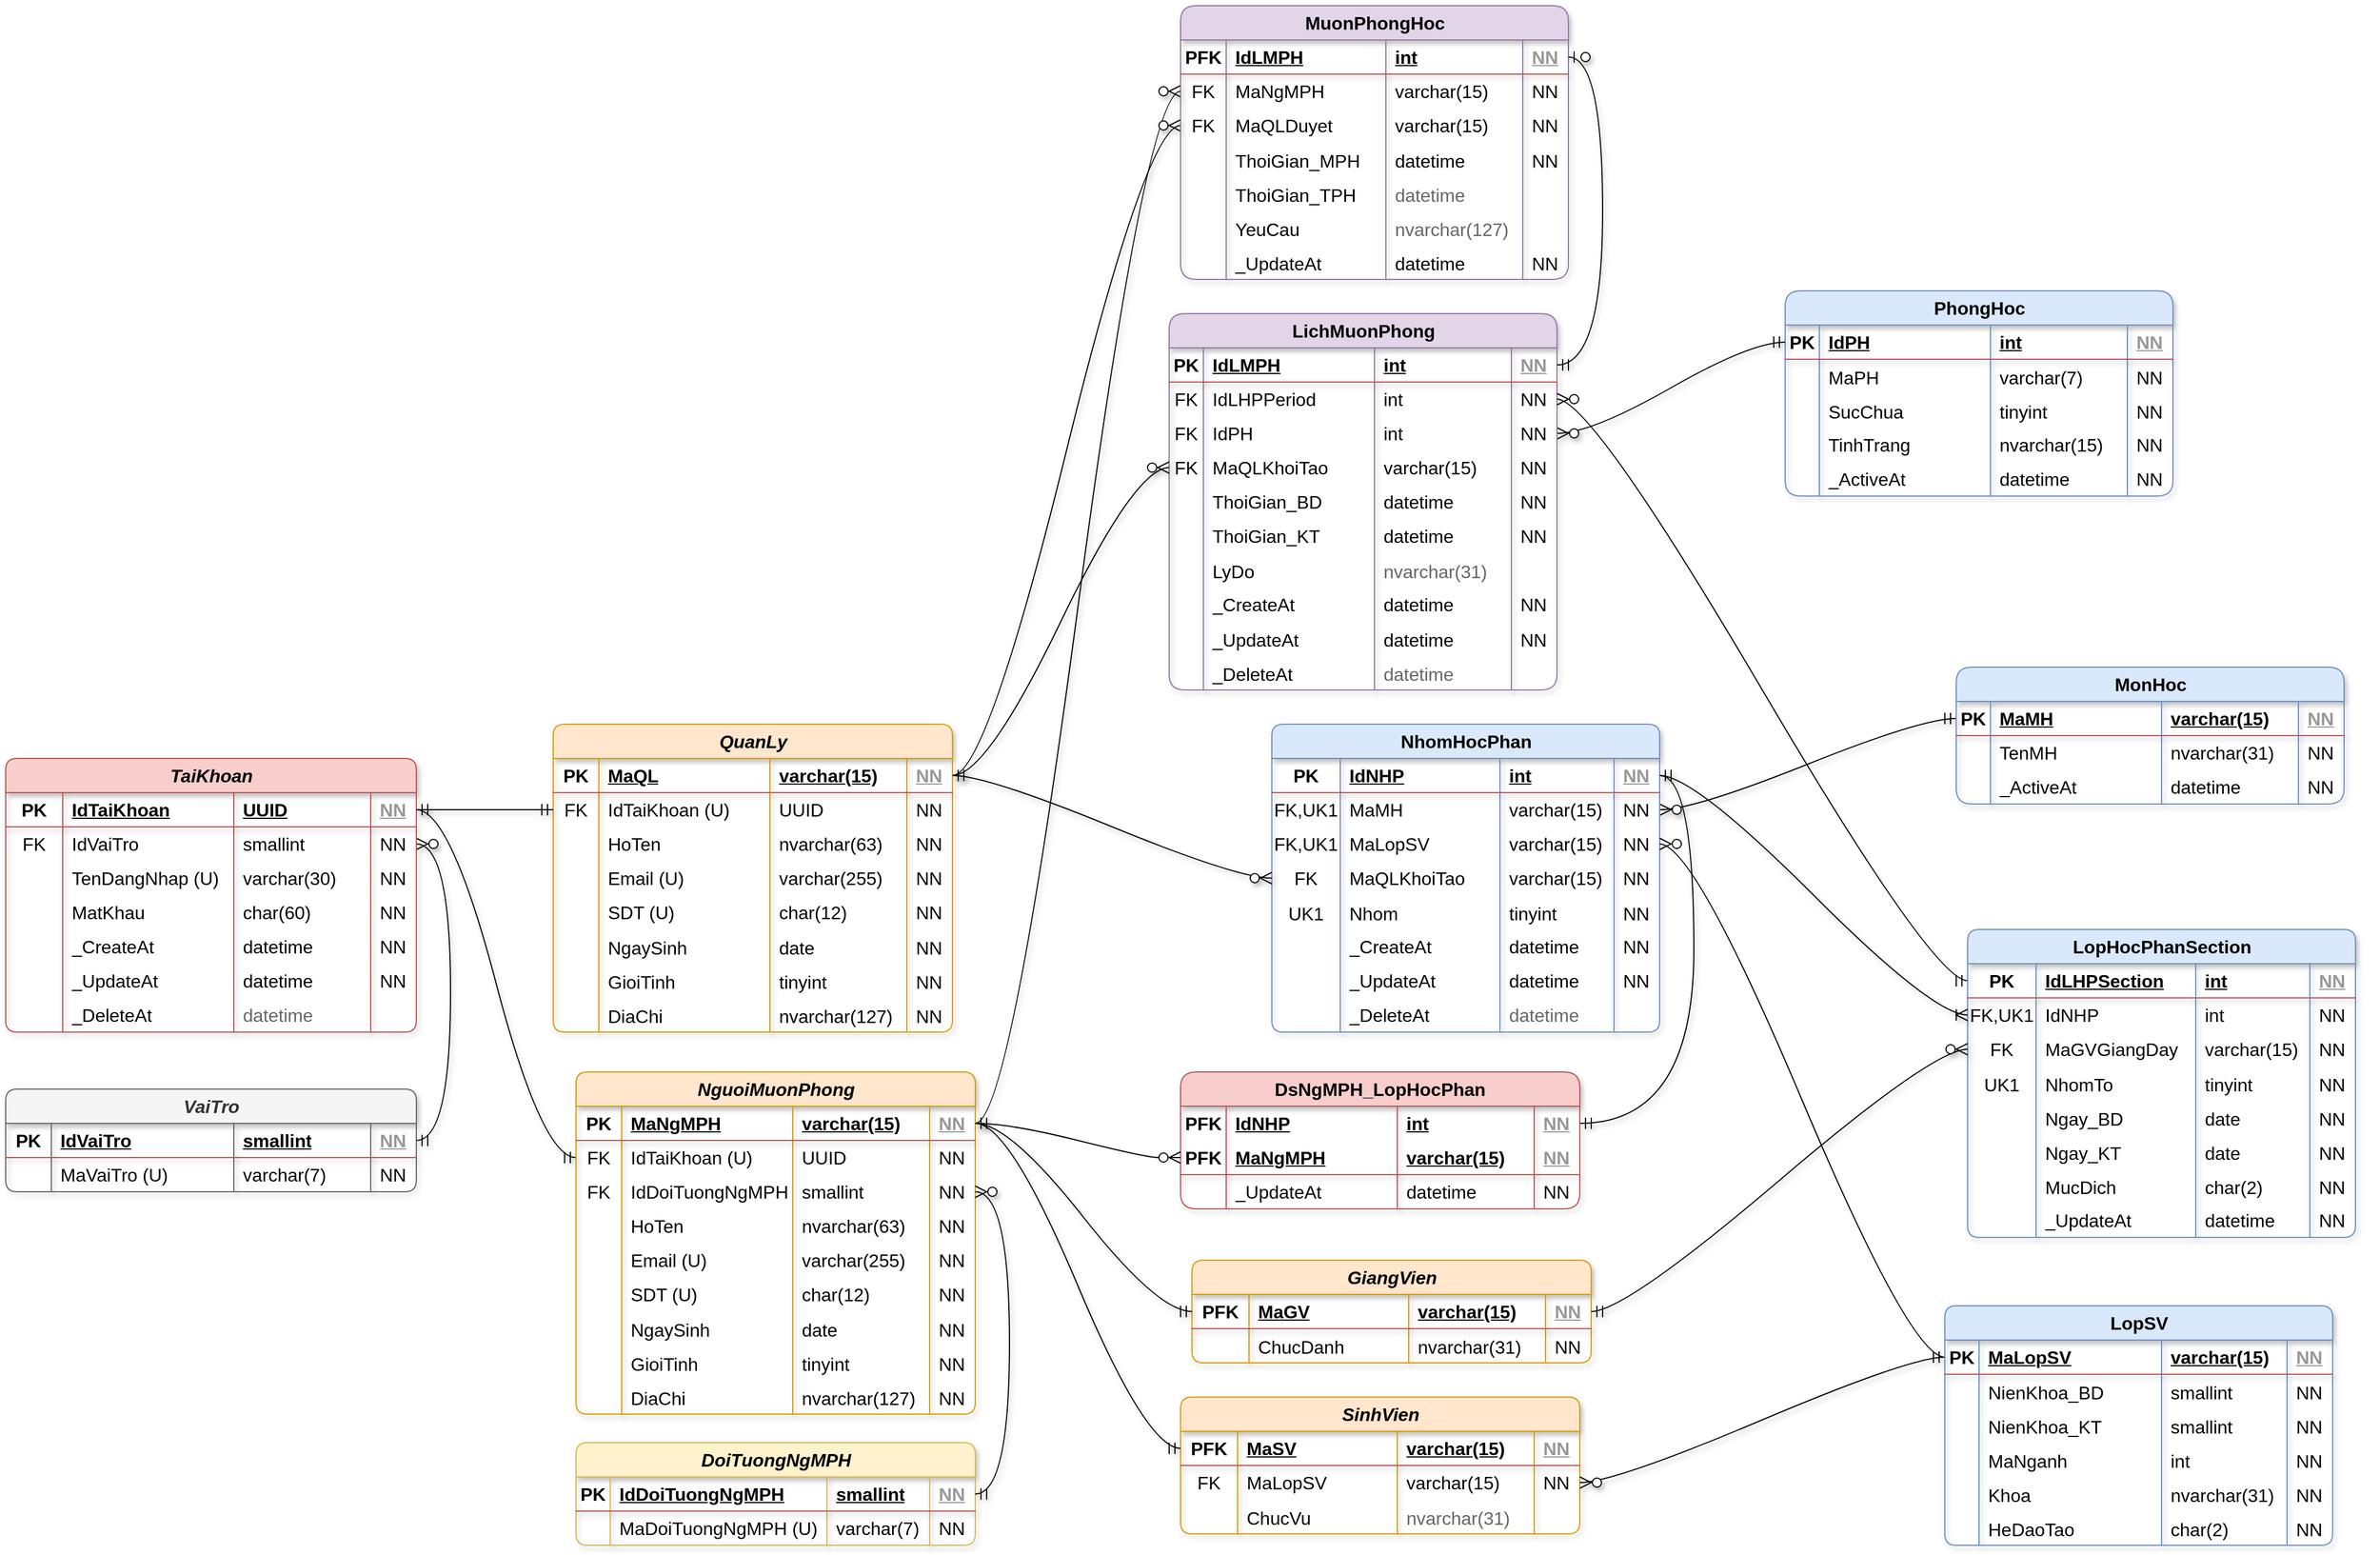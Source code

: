<mxfile version="22.1.11" type="device" pages="3">
  <diagram id="tqZ0y0hWeNZTMRoVex7d" name="SQL diagram">
    <mxGraphModel dx="2790" dy="2717" grid="1" gridSize="10" guides="1" tooltips="1" connect="1" arrows="1" fold="1" page="1" pageScale="1" pageWidth="850" pageHeight="1100" background="none" math="0" shadow="0">
      <root>
        <mxCell id="0" />
        <mxCell id="1" parent="0" />
        <mxCell id="P7TWZ9d2ATu1_qwMMU33-1" value="" style="edgeStyle=entityRelationEdgeStyle;fontSize=12;html=1;endArrow=ERzeroToMany;startArrow=ERmandOne;rounded=0;startSize=8;endSize=8;curved=1;shadow=1;" parent="1" source="P7TWZ9d2ATu1_qwMMU33-50" target="P7TWZ9d2ATu1_qwMMU33-14" edge="1">
          <mxGeometry width="100" height="100" relative="1" as="geometry">
            <mxPoint x="1244" y="698" as="sourcePoint" />
            <mxPoint x="1344" y="598" as="targetPoint" />
          </mxGeometry>
        </mxCell>
        <mxCell id="P7TWZ9d2ATu1_qwMMU33-2" value="" style="edgeStyle=entityRelationEdgeStyle;fontSize=12;html=1;endArrow=ERmandOne;startArrow=ERmandOne;rounded=0;startSize=8;endSize=8;curved=1;shadow=1;" parent="1" source="P7TWZ9d2ATu1_qwMMU33-148" target="P7TWZ9d2ATu1_qwMMU33-4" edge="1">
          <mxGeometry width="100" height="100" relative="1" as="geometry">
            <mxPoint x="780" y="590" as="sourcePoint" />
            <mxPoint x="880" y="490" as="targetPoint" />
          </mxGeometry>
        </mxCell>
        <mxCell id="P7TWZ9d2ATu1_qwMMU33-3" value="NhomHocPhan" style="shape=table;startSize=30;container=1;collapsible=1;childLayout=tableLayout;fixedRows=1;rowLines=0;fontStyle=1;align=center;resizeLast=1;html=1;rounded=1;shadow=1;strokeColor=#6c8ebf;strokeWidth=1;verticalAlign=middle;fontFamily=Helvetica;fontSize=16;fillColor=#dae8fc;swimlaneFillColor=none;arcSize=11;movable=1;resizable=1;rotatable=1;deletable=1;editable=1;locked=0;connectable=1;" parent="1" vertex="1">
          <mxGeometry x="1120" y="360" width="340" height="270" as="geometry" />
        </mxCell>
        <mxCell id="P7TWZ9d2ATu1_qwMMU33-4" value="" style="shape=tableRow;horizontal=0;startSize=0;swimlaneHead=0;swimlaneBody=0;fillColor=none;collapsible=0;dropTarget=0;points=[[0,0.5],[1,0.5]];portConstraint=eastwest;top=0;left=0;right=0;bottom=1;rounded=1;shadow=1;strokeColor=#b85450;strokeWidth=1;align=center;verticalAlign=middle;fontFamily=Helvetica;fontSize=16;fontColor=default;html=1;" parent="P7TWZ9d2ATu1_qwMMU33-3" vertex="1">
          <mxGeometry y="30" width="340" height="30" as="geometry" />
        </mxCell>
        <mxCell id="P7TWZ9d2ATu1_qwMMU33-5" value="PK" style="shape=partialRectangle;connectable=0;fillColor=none;top=0;left=0;bottom=0;right=0;fontStyle=1;overflow=hidden;whiteSpace=wrap;html=1;rounded=1;shadow=1;strokeColor=#b85450;strokeWidth=1;align=center;verticalAlign=middle;fontFamily=Helvetica;fontSize=16;fontColor=default;startSize=30;" parent="P7TWZ9d2ATu1_qwMMU33-4" vertex="1">
          <mxGeometry width="60" height="30" as="geometry">
            <mxRectangle width="60" height="30" as="alternateBounds" />
          </mxGeometry>
        </mxCell>
        <mxCell id="P7TWZ9d2ATu1_qwMMU33-6" value="IdNHP" style="shape=partialRectangle;connectable=0;fillColor=none;top=0;left=0;bottom=0;right=0;align=left;spacingLeft=6;fontStyle=5;overflow=hidden;whiteSpace=wrap;html=1;rounded=1;shadow=1;strokeColor=#b85450;strokeWidth=1;verticalAlign=middle;fontFamily=Helvetica;fontSize=16;fontColor=default;startSize=30;" parent="P7TWZ9d2ATu1_qwMMU33-4" vertex="1">
          <mxGeometry x="60" width="140" height="30" as="geometry">
            <mxRectangle width="140" height="30" as="alternateBounds" />
          </mxGeometry>
        </mxCell>
        <mxCell id="P7TWZ9d2ATu1_qwMMU33-7" value="int" style="shape=partialRectangle;connectable=0;fillColor=none;top=0;left=0;bottom=0;right=0;align=left;spacingLeft=6;fontStyle=5;overflow=hidden;whiteSpace=wrap;html=1;rounded=1;shadow=1;strokeColor=#b85450;strokeWidth=1;verticalAlign=middle;fontFamily=Helvetica;fontSize=16;fontColor=default;startSize=30;" parent="P7TWZ9d2ATu1_qwMMU33-4" vertex="1">
          <mxGeometry x="200" width="100" height="30" as="geometry">
            <mxRectangle width="100" height="30" as="alternateBounds" />
          </mxGeometry>
        </mxCell>
        <mxCell id="P7TWZ9d2ATu1_qwMMU33-8" value="NN" style="shape=partialRectangle;connectable=0;fillColor=none;top=0;left=0;bottom=0;right=0;align=left;spacingLeft=6;fontStyle=5;overflow=hidden;whiteSpace=wrap;html=1;rounded=1;shadow=1;strokeColor=#b85450;strokeWidth=1;verticalAlign=middle;fontFamily=Helvetica;fontSize=16;fontColor=default;startSize=30;textOpacity=40;" parent="P7TWZ9d2ATu1_qwMMU33-4" vertex="1">
          <mxGeometry x="300" width="40" height="30" as="geometry">
            <mxRectangle width="40" height="30" as="alternateBounds" />
          </mxGeometry>
        </mxCell>
        <mxCell id="P7TWZ9d2ATu1_qwMMU33-14" value="" style="shape=tableRow;horizontal=0;startSize=0;swimlaneHead=0;swimlaneBody=0;fillColor=none;collapsible=0;dropTarget=0;points=[[0,0.5],[1,0.5]];portConstraint=eastwest;top=0;left=0;right=0;bottom=0;rounded=1;shadow=1;strokeColor=#b85450;strokeWidth=1;align=center;verticalAlign=middle;fontFamily=Helvetica;fontSize=16;fontColor=default;html=1;" parent="P7TWZ9d2ATu1_qwMMU33-3" vertex="1">
          <mxGeometry y="60" width="340" height="30" as="geometry" />
        </mxCell>
        <mxCell id="P7TWZ9d2ATu1_qwMMU33-15" value="FK,UK1" style="shape=partialRectangle;connectable=0;fillColor=none;top=0;left=0;bottom=0;right=0;fontStyle=0;overflow=hidden;whiteSpace=wrap;html=1;rounded=1;shadow=1;strokeColor=#b85450;strokeWidth=1;align=center;verticalAlign=middle;fontFamily=Helvetica;fontSize=16;fontColor=default;startSize=30;" parent="P7TWZ9d2ATu1_qwMMU33-14" vertex="1">
          <mxGeometry width="60" height="30" as="geometry">
            <mxRectangle width="60" height="30" as="alternateBounds" />
          </mxGeometry>
        </mxCell>
        <mxCell id="P7TWZ9d2ATu1_qwMMU33-16" value="MaMH" style="shape=partialRectangle;connectable=0;fillColor=none;top=0;left=0;bottom=0;right=0;align=left;spacingLeft=6;fontStyle=0;overflow=hidden;whiteSpace=wrap;html=1;rounded=1;shadow=1;strokeColor=#b85450;strokeWidth=1;verticalAlign=middle;fontFamily=Helvetica;fontSize=16;fontColor=default;startSize=30;" parent="P7TWZ9d2ATu1_qwMMU33-14" vertex="1">
          <mxGeometry x="60" width="140" height="30" as="geometry">
            <mxRectangle width="140" height="30" as="alternateBounds" />
          </mxGeometry>
        </mxCell>
        <mxCell id="P7TWZ9d2ATu1_qwMMU33-17" value="varchar(15)" style="shape=partialRectangle;connectable=0;fillColor=none;top=0;left=0;bottom=0;right=0;align=left;spacingLeft=6;fontStyle=0;overflow=hidden;whiteSpace=wrap;html=1;rounded=1;shadow=1;strokeColor=#b85450;strokeWidth=1;verticalAlign=middle;fontFamily=Helvetica;fontSize=16;fontColor=default;startSize=30;" parent="P7TWZ9d2ATu1_qwMMU33-14" vertex="1">
          <mxGeometry x="200" width="100" height="30" as="geometry">
            <mxRectangle width="100" height="30" as="alternateBounds" />
          </mxGeometry>
        </mxCell>
        <mxCell id="P7TWZ9d2ATu1_qwMMU33-18" value="NN" style="shape=partialRectangle;connectable=0;fillColor=none;top=0;left=0;bottom=0;right=0;align=left;spacingLeft=6;fontStyle=0;overflow=hidden;whiteSpace=wrap;html=1;rounded=1;shadow=1;strokeColor=#b85450;strokeWidth=1;verticalAlign=middle;fontFamily=Helvetica;fontSize=16;fontColor=default;startSize=30;" parent="P7TWZ9d2ATu1_qwMMU33-14" vertex="1">
          <mxGeometry x="300" width="40" height="30" as="geometry">
            <mxRectangle width="40" height="30" as="alternateBounds" />
          </mxGeometry>
        </mxCell>
        <mxCell id="P7TWZ9d2ATu1_qwMMU33-19" value="" style="shape=tableRow;horizontal=0;startSize=0;swimlaneHead=0;swimlaneBody=0;fillColor=none;collapsible=0;dropTarget=0;points=[[0,0.5],[1,0.5]];portConstraint=eastwest;top=0;left=0;right=0;bottom=0;fontSize=16;" parent="P7TWZ9d2ATu1_qwMMU33-3" vertex="1">
          <mxGeometry y="90" width="340" height="30" as="geometry" />
        </mxCell>
        <mxCell id="P7TWZ9d2ATu1_qwMMU33-20" value="FK,UK1" style="shape=partialRectangle;connectable=0;fillColor=none;top=0;left=0;bottom=0;right=0;fontStyle=0;overflow=hidden;whiteSpace=wrap;html=1;fontSize=16;" parent="P7TWZ9d2ATu1_qwMMU33-19" vertex="1">
          <mxGeometry width="60" height="30" as="geometry">
            <mxRectangle width="60" height="30" as="alternateBounds" />
          </mxGeometry>
        </mxCell>
        <mxCell id="P7TWZ9d2ATu1_qwMMU33-21" value="MaLopSV" style="shape=partialRectangle;connectable=0;fillColor=none;top=0;left=0;bottom=0;right=0;align=left;spacingLeft=6;fontStyle=0;overflow=hidden;whiteSpace=wrap;html=1;fontSize=16;" parent="P7TWZ9d2ATu1_qwMMU33-19" vertex="1">
          <mxGeometry x="60" width="140" height="30" as="geometry">
            <mxRectangle width="140" height="30" as="alternateBounds" />
          </mxGeometry>
        </mxCell>
        <mxCell id="P7TWZ9d2ATu1_qwMMU33-22" value="varchar(15)" style="shape=partialRectangle;connectable=0;fillColor=none;top=0;left=0;bottom=0;right=0;align=left;spacingLeft=6;fontStyle=0;overflow=hidden;whiteSpace=wrap;html=1;fontSize=16;" parent="P7TWZ9d2ATu1_qwMMU33-19" vertex="1">
          <mxGeometry x="200" width="100" height="30" as="geometry">
            <mxRectangle width="100" height="30" as="alternateBounds" />
          </mxGeometry>
        </mxCell>
        <mxCell id="P7TWZ9d2ATu1_qwMMU33-23" value="NN" style="shape=partialRectangle;connectable=0;fillColor=none;top=0;left=0;bottom=0;right=0;align=left;spacingLeft=6;fontStyle=0;overflow=hidden;whiteSpace=wrap;html=1;fontSize=16;" parent="P7TWZ9d2ATu1_qwMMU33-19" vertex="1">
          <mxGeometry x="300" width="40" height="30" as="geometry">
            <mxRectangle width="40" height="30" as="alternateBounds" />
          </mxGeometry>
        </mxCell>
        <mxCell id="jH_ULx0gOa5I1kLwxU-Y-1" value="" style="shape=tableRow;horizontal=0;startSize=0;swimlaneHead=0;swimlaneBody=0;fillColor=none;collapsible=0;dropTarget=0;points=[[0,0.5],[1,0.5]];portConstraint=eastwest;top=0;left=0;right=0;bottom=0;fontSize=16;" vertex="1" parent="P7TWZ9d2ATu1_qwMMU33-3">
          <mxGeometry y="120" width="340" height="30" as="geometry" />
        </mxCell>
        <mxCell id="jH_ULx0gOa5I1kLwxU-Y-2" value="FK" style="shape=partialRectangle;connectable=0;fillColor=none;top=0;left=0;bottom=0;right=0;fontStyle=0;overflow=hidden;whiteSpace=wrap;html=1;fontSize=16;" vertex="1" parent="jH_ULx0gOa5I1kLwxU-Y-1">
          <mxGeometry width="60" height="30" as="geometry">
            <mxRectangle width="60" height="30" as="alternateBounds" />
          </mxGeometry>
        </mxCell>
        <mxCell id="jH_ULx0gOa5I1kLwxU-Y-3" value="MaQLKhoiTao" style="shape=partialRectangle;connectable=0;fillColor=none;top=0;left=0;bottom=0;right=0;align=left;spacingLeft=6;fontStyle=0;overflow=hidden;whiteSpace=wrap;html=1;fontSize=16;" vertex="1" parent="jH_ULx0gOa5I1kLwxU-Y-1">
          <mxGeometry x="60" width="140" height="30" as="geometry">
            <mxRectangle width="140" height="30" as="alternateBounds" />
          </mxGeometry>
        </mxCell>
        <mxCell id="jH_ULx0gOa5I1kLwxU-Y-4" value="varchar(15)" style="shape=partialRectangle;connectable=0;fillColor=none;top=0;left=0;bottom=0;right=0;align=left;spacingLeft=6;fontStyle=0;overflow=hidden;whiteSpace=wrap;html=1;fontSize=16;" vertex="1" parent="jH_ULx0gOa5I1kLwxU-Y-1">
          <mxGeometry x="200" width="100" height="30" as="geometry">
            <mxRectangle width="100" height="30" as="alternateBounds" />
          </mxGeometry>
        </mxCell>
        <mxCell id="jH_ULx0gOa5I1kLwxU-Y-5" value="NN" style="shape=partialRectangle;connectable=0;fillColor=none;top=0;left=0;bottom=0;right=0;align=left;spacingLeft=6;fontStyle=0;overflow=hidden;whiteSpace=wrap;html=1;fontSize=16;" vertex="1" parent="jH_ULx0gOa5I1kLwxU-Y-1">
          <mxGeometry x="300" width="40" height="30" as="geometry">
            <mxRectangle width="40" height="30" as="alternateBounds" />
          </mxGeometry>
        </mxCell>
        <mxCell id="94FJSQv8YVYLwJued_5S-18" value="" style="shape=tableRow;horizontal=0;startSize=0;swimlaneHead=0;swimlaneBody=0;fillColor=none;collapsible=0;dropTarget=0;points=[[0,0.5],[1,0.5]];portConstraint=eastwest;top=0;left=0;right=0;bottom=0;fontSize=16;" parent="P7TWZ9d2ATu1_qwMMU33-3" vertex="1">
          <mxGeometry y="150" width="340" height="30" as="geometry" />
        </mxCell>
        <mxCell id="94FJSQv8YVYLwJued_5S-19" value="UK1" style="shape=partialRectangle;connectable=0;fillColor=none;top=0;left=0;bottom=0;right=0;editable=1;overflow=hidden;fontSize=16;" parent="94FJSQv8YVYLwJued_5S-18" vertex="1">
          <mxGeometry width="60" height="30" as="geometry">
            <mxRectangle width="60" height="30" as="alternateBounds" />
          </mxGeometry>
        </mxCell>
        <mxCell id="94FJSQv8YVYLwJued_5S-20" value="Nhom" style="shape=partialRectangle;connectable=0;fillColor=none;top=0;left=0;bottom=0;right=0;align=left;spacingLeft=6;overflow=hidden;fontSize=16;" parent="94FJSQv8YVYLwJued_5S-18" vertex="1">
          <mxGeometry x="60" width="140" height="30" as="geometry">
            <mxRectangle width="140" height="30" as="alternateBounds" />
          </mxGeometry>
        </mxCell>
        <mxCell id="94FJSQv8YVYLwJued_5S-21" value="tinyint" style="shape=partialRectangle;connectable=0;fillColor=none;top=0;left=0;bottom=0;right=0;align=left;spacingLeft=6;overflow=hidden;fontSize=16;" parent="94FJSQv8YVYLwJued_5S-18" vertex="1">
          <mxGeometry x="200" width="100" height="30" as="geometry">
            <mxRectangle width="100" height="30" as="alternateBounds" />
          </mxGeometry>
        </mxCell>
        <mxCell id="94FJSQv8YVYLwJued_5S-22" value="NN" style="shape=partialRectangle;connectable=0;fillColor=none;top=0;left=0;bottom=0;right=0;align=left;spacingLeft=6;overflow=hidden;fontSize=16;" parent="94FJSQv8YVYLwJued_5S-18" vertex="1">
          <mxGeometry x="300" width="40" height="30" as="geometry">
            <mxRectangle width="40" height="30" as="alternateBounds" />
          </mxGeometry>
        </mxCell>
        <mxCell id="P7TWZ9d2ATu1_qwMMU33-34" value="" style="shape=tableRow;horizontal=0;startSize=0;swimlaneHead=0;swimlaneBody=0;fillColor=none;collapsible=0;dropTarget=0;points=[[0,0.5],[1,0.5]];portConstraint=eastwest;top=0;left=0;right=0;bottom=0;rounded=1;shadow=1;strokeColor=#b85450;strokeWidth=1;align=center;verticalAlign=middle;fontFamily=Helvetica;fontSize=16;fontColor=default;html=1;" parent="P7TWZ9d2ATu1_qwMMU33-3" vertex="1">
          <mxGeometry y="180" width="340" height="30" as="geometry" />
        </mxCell>
        <mxCell id="P7TWZ9d2ATu1_qwMMU33-35" value="" style="shape=partialRectangle;connectable=0;fillColor=none;top=0;left=0;bottom=0;right=0;editable=1;overflow=hidden;whiteSpace=wrap;html=1;rounded=1;shadow=1;strokeColor=#b85450;strokeWidth=1;align=center;verticalAlign=middle;fontFamily=Helvetica;fontSize=16;fontColor=default;startSize=30;" parent="P7TWZ9d2ATu1_qwMMU33-34" vertex="1">
          <mxGeometry width="60" height="30" as="geometry">
            <mxRectangle width="60" height="30" as="alternateBounds" />
          </mxGeometry>
        </mxCell>
        <mxCell id="P7TWZ9d2ATu1_qwMMU33-36" value="_CreateAt" style="shape=partialRectangle;connectable=0;fillColor=none;top=0;left=0;bottom=0;right=0;align=left;spacingLeft=6;overflow=hidden;whiteSpace=wrap;html=1;rounded=1;shadow=1;strokeColor=#b85450;strokeWidth=1;verticalAlign=middle;fontFamily=Helvetica;fontSize=16;fontColor=default;startSize=30;" parent="P7TWZ9d2ATu1_qwMMU33-34" vertex="1">
          <mxGeometry x="60" width="140" height="30" as="geometry">
            <mxRectangle width="140" height="30" as="alternateBounds" />
          </mxGeometry>
        </mxCell>
        <mxCell id="P7TWZ9d2ATu1_qwMMU33-37" value="datetime" style="shape=partialRectangle;connectable=0;fillColor=none;top=0;left=0;bottom=0;right=0;align=left;spacingLeft=6;overflow=hidden;whiteSpace=wrap;html=1;rounded=1;shadow=1;strokeColor=#b85450;strokeWidth=1;verticalAlign=middle;fontFamily=Helvetica;fontSize=16;fontColor=default;startSize=30;" parent="P7TWZ9d2ATu1_qwMMU33-34" vertex="1">
          <mxGeometry x="200" width="100" height="30" as="geometry">
            <mxRectangle width="100" height="30" as="alternateBounds" />
          </mxGeometry>
        </mxCell>
        <mxCell id="P7TWZ9d2ATu1_qwMMU33-38" value="NN" style="shape=partialRectangle;connectable=0;fillColor=none;top=0;left=0;bottom=0;right=0;align=left;spacingLeft=6;overflow=hidden;whiteSpace=wrap;html=1;rounded=1;shadow=1;strokeColor=#b85450;strokeWidth=1;verticalAlign=middle;fontFamily=Helvetica;fontSize=16;fontColor=default;startSize=30;" parent="P7TWZ9d2ATu1_qwMMU33-34" vertex="1">
          <mxGeometry x="300" width="40" height="30" as="geometry">
            <mxRectangle width="40" height="30" as="alternateBounds" />
          </mxGeometry>
        </mxCell>
        <mxCell id="P7TWZ9d2ATu1_qwMMU33-39" value="" style="shape=tableRow;horizontal=0;startSize=0;swimlaneHead=0;swimlaneBody=0;fillColor=none;collapsible=0;dropTarget=0;points=[[0,0.5],[1,0.5]];portConstraint=eastwest;top=0;left=0;right=0;bottom=0;rounded=1;shadow=1;strokeColor=#b85450;strokeWidth=1;align=center;verticalAlign=middle;fontFamily=Helvetica;fontSize=16;fontColor=default;html=1;" parent="P7TWZ9d2ATu1_qwMMU33-3" vertex="1">
          <mxGeometry y="210" width="340" height="30" as="geometry" />
        </mxCell>
        <mxCell id="P7TWZ9d2ATu1_qwMMU33-40" value="" style="shape=partialRectangle;connectable=0;fillColor=none;top=0;left=0;bottom=0;right=0;editable=1;overflow=hidden;whiteSpace=wrap;html=1;rounded=1;shadow=1;strokeColor=#b85450;strokeWidth=1;align=center;verticalAlign=middle;fontFamily=Helvetica;fontSize=16;fontColor=default;startSize=30;" parent="P7TWZ9d2ATu1_qwMMU33-39" vertex="1">
          <mxGeometry width="60" height="30" as="geometry">
            <mxRectangle width="60" height="30" as="alternateBounds" />
          </mxGeometry>
        </mxCell>
        <mxCell id="P7TWZ9d2ATu1_qwMMU33-41" value="_UpdateAt" style="shape=partialRectangle;connectable=0;fillColor=none;top=0;left=0;bottom=0;right=0;align=left;spacingLeft=6;overflow=hidden;whiteSpace=wrap;html=1;rounded=1;shadow=1;strokeColor=#b85450;strokeWidth=1;verticalAlign=middle;fontFamily=Helvetica;fontSize=16;fontColor=default;startSize=30;" parent="P7TWZ9d2ATu1_qwMMU33-39" vertex="1">
          <mxGeometry x="60" width="140" height="30" as="geometry">
            <mxRectangle width="140" height="30" as="alternateBounds" />
          </mxGeometry>
        </mxCell>
        <mxCell id="P7TWZ9d2ATu1_qwMMU33-42" value="datetime" style="shape=partialRectangle;connectable=0;fillColor=none;top=0;left=0;bottom=0;right=0;align=left;spacingLeft=6;overflow=hidden;whiteSpace=wrap;html=1;rounded=1;shadow=1;strokeColor=#b85450;strokeWidth=1;verticalAlign=middle;fontFamily=Helvetica;fontSize=16;fontColor=default;startSize=30;" parent="P7TWZ9d2ATu1_qwMMU33-39" vertex="1">
          <mxGeometry x="200" width="100" height="30" as="geometry">
            <mxRectangle width="100" height="30" as="alternateBounds" />
          </mxGeometry>
        </mxCell>
        <mxCell id="P7TWZ9d2ATu1_qwMMU33-43" value="NN" style="shape=partialRectangle;connectable=0;fillColor=none;top=0;left=0;bottom=0;right=0;align=left;spacingLeft=6;overflow=hidden;whiteSpace=wrap;html=1;rounded=1;shadow=1;strokeColor=#b85450;strokeWidth=1;verticalAlign=middle;fontFamily=Helvetica;fontSize=16;fontColor=default;startSize=30;" parent="P7TWZ9d2ATu1_qwMMU33-39" vertex="1">
          <mxGeometry x="300" width="40" height="30" as="geometry">
            <mxRectangle width="40" height="30" as="alternateBounds" />
          </mxGeometry>
        </mxCell>
        <mxCell id="P7TWZ9d2ATu1_qwMMU33-44" value="" style="shape=tableRow;horizontal=0;startSize=0;swimlaneHead=0;swimlaneBody=0;fillColor=none;collapsible=0;dropTarget=0;points=[[0,0.5],[1,0.5]];portConstraint=eastwest;top=0;left=0;right=0;bottom=0;rounded=1;shadow=1;strokeColor=#b85450;strokeWidth=1;align=center;verticalAlign=middle;fontFamily=Helvetica;fontSize=16;fontColor=default;html=1;" parent="P7TWZ9d2ATu1_qwMMU33-3" vertex="1">
          <mxGeometry y="240" width="340" height="30" as="geometry" />
        </mxCell>
        <mxCell id="P7TWZ9d2ATu1_qwMMU33-45" value="" style="shape=partialRectangle;connectable=0;fillColor=none;top=0;left=0;bottom=0;right=0;editable=1;overflow=hidden;whiteSpace=wrap;html=1;rounded=1;shadow=1;strokeColor=#b85450;strokeWidth=1;align=center;verticalAlign=middle;fontFamily=Helvetica;fontSize=16;fontColor=default;startSize=30;" parent="P7TWZ9d2ATu1_qwMMU33-44" vertex="1">
          <mxGeometry width="60" height="30" as="geometry">
            <mxRectangle width="60" height="30" as="alternateBounds" />
          </mxGeometry>
        </mxCell>
        <mxCell id="P7TWZ9d2ATu1_qwMMU33-46" value="_DeleteAt" style="shape=partialRectangle;connectable=0;fillColor=none;top=0;left=0;bottom=0;right=0;align=left;spacingLeft=6;overflow=hidden;whiteSpace=wrap;html=1;rounded=1;shadow=1;strokeColor=#b85450;strokeWidth=1;verticalAlign=middle;fontFamily=Helvetica;fontSize=16;fontColor=default;startSize=30;" parent="P7TWZ9d2ATu1_qwMMU33-44" vertex="1">
          <mxGeometry x="60" width="140" height="30" as="geometry">
            <mxRectangle width="140" height="30" as="alternateBounds" />
          </mxGeometry>
        </mxCell>
        <mxCell id="P7TWZ9d2ATu1_qwMMU33-47" value="datetime" style="shape=partialRectangle;connectable=0;fillColor=none;top=0;left=0;bottom=0;right=0;align=left;spacingLeft=6;overflow=hidden;whiteSpace=wrap;html=1;rounded=1;shadow=1;strokeColor=#b85450;strokeWidth=1;verticalAlign=middle;fontFamily=Helvetica;fontSize=16;fontColor=default;startSize=30;textOpacity=60;" parent="P7TWZ9d2ATu1_qwMMU33-44" vertex="1">
          <mxGeometry x="200" width="100" height="30" as="geometry">
            <mxRectangle width="100" height="30" as="alternateBounds" />
          </mxGeometry>
        </mxCell>
        <mxCell id="P7TWZ9d2ATu1_qwMMU33-48" style="shape=partialRectangle;connectable=0;fillColor=none;top=0;left=0;bottom=0;right=0;align=left;spacingLeft=6;overflow=hidden;whiteSpace=wrap;html=1;rounded=1;shadow=1;strokeColor=#b85450;strokeWidth=1;verticalAlign=middle;fontFamily=Helvetica;fontSize=16;fontColor=default;startSize=30;" parent="P7TWZ9d2ATu1_qwMMU33-44" vertex="1">
          <mxGeometry x="300" width="40" height="30" as="geometry">
            <mxRectangle width="40" height="30" as="alternateBounds" />
          </mxGeometry>
        </mxCell>
        <mxCell id="P7TWZ9d2ATu1_qwMMU33-49" value="MonHoc" style="shape=table;startSize=30;container=1;collapsible=1;childLayout=tableLayout;fixedRows=1;rowLines=0;fontStyle=1;align=center;resizeLast=1;html=1;rounded=1;shadow=1;strokeColor=#6c8ebf;strokeWidth=1;verticalAlign=middle;fontFamily=Helvetica;fontSize=16;fillColor=#dae8fc;movable=1;resizable=1;rotatable=1;deletable=1;editable=1;locked=0;connectable=1;" parent="1" vertex="1">
          <mxGeometry x="1720" y="310" width="340" height="120" as="geometry" />
        </mxCell>
        <mxCell id="P7TWZ9d2ATu1_qwMMU33-50" value="" style="shape=tableRow;horizontal=0;startSize=0;swimlaneHead=0;swimlaneBody=0;fillColor=none;collapsible=0;dropTarget=0;points=[[0,0.5],[1,0.5]];portConstraint=eastwest;top=0;left=0;right=0;bottom=1;rounded=1;shadow=1;strokeColor=#b85450;strokeWidth=1;align=center;verticalAlign=middle;fontFamily=Helvetica;fontSize=16;fontColor=default;html=1;" parent="P7TWZ9d2ATu1_qwMMU33-49" vertex="1">
          <mxGeometry y="30" width="340" height="30" as="geometry" />
        </mxCell>
        <mxCell id="P7TWZ9d2ATu1_qwMMU33-51" value="PK" style="shape=partialRectangle;connectable=0;fillColor=none;top=0;left=0;bottom=0;right=0;fontStyle=1;overflow=hidden;whiteSpace=wrap;html=1;rounded=1;shadow=1;strokeColor=#b85450;strokeWidth=1;align=center;verticalAlign=middle;fontFamily=Helvetica;fontSize=16;fontColor=default;startSize=30;" parent="P7TWZ9d2ATu1_qwMMU33-50" vertex="1">
          <mxGeometry width="30" height="30" as="geometry">
            <mxRectangle width="30" height="30" as="alternateBounds" />
          </mxGeometry>
        </mxCell>
        <mxCell id="P7TWZ9d2ATu1_qwMMU33-52" value="MaMH" style="shape=partialRectangle;connectable=0;fillColor=none;top=0;left=0;bottom=0;right=0;align=left;spacingLeft=6;fontStyle=5;overflow=hidden;whiteSpace=wrap;html=1;rounded=1;shadow=1;strokeColor=#b85450;strokeWidth=1;verticalAlign=middle;fontFamily=Helvetica;fontSize=16;fontColor=default;startSize=30;" parent="P7TWZ9d2ATu1_qwMMU33-50" vertex="1">
          <mxGeometry x="30" width="150" height="30" as="geometry">
            <mxRectangle width="150" height="30" as="alternateBounds" />
          </mxGeometry>
        </mxCell>
        <mxCell id="P7TWZ9d2ATu1_qwMMU33-53" value="varchar(15)" style="shape=partialRectangle;connectable=0;fillColor=none;top=0;left=0;bottom=0;right=0;align=left;spacingLeft=6;fontStyle=5;overflow=hidden;whiteSpace=wrap;html=1;rounded=1;shadow=1;strokeColor=#b85450;strokeWidth=1;verticalAlign=middle;fontFamily=Helvetica;fontSize=16;fontColor=default;startSize=30;" parent="P7TWZ9d2ATu1_qwMMU33-50" vertex="1">
          <mxGeometry x="180" width="120" height="30" as="geometry">
            <mxRectangle width="120" height="30" as="alternateBounds" />
          </mxGeometry>
        </mxCell>
        <mxCell id="P7TWZ9d2ATu1_qwMMU33-54" value="NN" style="shape=partialRectangle;connectable=0;fillColor=none;top=0;left=0;bottom=0;right=0;align=left;spacingLeft=6;fontStyle=5;overflow=hidden;whiteSpace=wrap;html=1;rounded=1;shadow=1;strokeColor=#b85450;strokeWidth=1;verticalAlign=middle;fontFamily=Helvetica;fontSize=16;fontColor=default;startSize=30;textOpacity=40;" parent="P7TWZ9d2ATu1_qwMMU33-50" vertex="1">
          <mxGeometry x="300" width="40" height="30" as="geometry">
            <mxRectangle width="40" height="30" as="alternateBounds" />
          </mxGeometry>
        </mxCell>
        <mxCell id="P7TWZ9d2ATu1_qwMMU33-55" value="" style="shape=tableRow;horizontal=0;startSize=0;swimlaneHead=0;swimlaneBody=0;fillColor=none;collapsible=0;dropTarget=0;points=[[0,0.5],[1,0.5]];portConstraint=eastwest;top=0;left=0;right=0;bottom=0;rounded=1;shadow=1;strokeColor=#b85450;strokeWidth=1;align=center;verticalAlign=middle;fontFamily=Helvetica;fontSize=16;fontColor=default;html=1;" parent="P7TWZ9d2ATu1_qwMMU33-49" vertex="1">
          <mxGeometry y="60" width="340" height="30" as="geometry" />
        </mxCell>
        <mxCell id="P7TWZ9d2ATu1_qwMMU33-56" value="" style="shape=partialRectangle;connectable=0;fillColor=none;top=0;left=0;bottom=0;right=0;editable=1;overflow=hidden;whiteSpace=wrap;html=1;rounded=1;shadow=1;strokeColor=#b85450;strokeWidth=1;align=center;verticalAlign=middle;fontFamily=Helvetica;fontSize=16;fontColor=default;startSize=30;" parent="P7TWZ9d2ATu1_qwMMU33-55" vertex="1">
          <mxGeometry width="30" height="30" as="geometry">
            <mxRectangle width="30" height="30" as="alternateBounds" />
          </mxGeometry>
        </mxCell>
        <mxCell id="P7TWZ9d2ATu1_qwMMU33-57" value="TenMH" style="shape=partialRectangle;connectable=0;fillColor=none;top=0;left=0;bottom=0;right=0;align=left;spacingLeft=6;overflow=hidden;whiteSpace=wrap;html=1;rounded=1;shadow=1;strokeColor=#b85450;strokeWidth=1;verticalAlign=middle;fontFamily=Helvetica;fontSize=16;fontColor=default;startSize=30;" parent="P7TWZ9d2ATu1_qwMMU33-55" vertex="1">
          <mxGeometry x="30" width="150" height="30" as="geometry">
            <mxRectangle width="150" height="30" as="alternateBounds" />
          </mxGeometry>
        </mxCell>
        <mxCell id="P7TWZ9d2ATu1_qwMMU33-58" value="nvarchar(31)" style="shape=partialRectangle;connectable=0;fillColor=none;top=0;left=0;bottom=0;right=0;align=left;spacingLeft=6;overflow=hidden;whiteSpace=wrap;html=1;rounded=1;shadow=1;strokeColor=#b85450;strokeWidth=1;verticalAlign=middle;fontFamily=Helvetica;fontSize=16;fontColor=default;startSize=30;" parent="P7TWZ9d2ATu1_qwMMU33-55" vertex="1">
          <mxGeometry x="180" width="120" height="30" as="geometry">
            <mxRectangle width="120" height="30" as="alternateBounds" />
          </mxGeometry>
        </mxCell>
        <mxCell id="P7TWZ9d2ATu1_qwMMU33-59" value="NN" style="shape=partialRectangle;connectable=0;fillColor=none;top=0;left=0;bottom=0;right=0;align=left;spacingLeft=6;overflow=hidden;whiteSpace=wrap;html=1;rounded=1;shadow=1;strokeColor=#b85450;strokeWidth=1;verticalAlign=middle;fontFamily=Helvetica;fontSize=16;fontColor=default;startSize=30;" parent="P7TWZ9d2ATu1_qwMMU33-55" vertex="1">
          <mxGeometry x="300" width="40" height="30" as="geometry">
            <mxRectangle width="40" height="30" as="alternateBounds" />
          </mxGeometry>
        </mxCell>
        <mxCell id="P7TWZ9d2ATu1_qwMMU33-60" value="" style="shape=tableRow;horizontal=0;startSize=0;swimlaneHead=0;swimlaneBody=0;fillColor=none;collapsible=0;dropTarget=0;points=[[0,0.5],[1,0.5]];portConstraint=eastwest;top=0;left=0;right=0;bottom=0;rounded=1;shadow=1;strokeColor=#b85450;strokeWidth=1;align=center;verticalAlign=middle;fontFamily=Helvetica;fontSize=16;fontColor=default;html=1;" parent="P7TWZ9d2ATu1_qwMMU33-49" vertex="1">
          <mxGeometry y="90" width="340" height="30" as="geometry" />
        </mxCell>
        <mxCell id="P7TWZ9d2ATu1_qwMMU33-61" value="" style="shape=partialRectangle;connectable=0;fillColor=none;top=0;left=0;bottom=0;right=0;editable=1;overflow=hidden;whiteSpace=wrap;html=1;rounded=1;shadow=1;strokeColor=#b85450;strokeWidth=1;align=center;verticalAlign=middle;fontFamily=Helvetica;fontSize=16;fontColor=default;startSize=30;" parent="P7TWZ9d2ATu1_qwMMU33-60" vertex="1">
          <mxGeometry width="30" height="30" as="geometry">
            <mxRectangle width="30" height="30" as="alternateBounds" />
          </mxGeometry>
        </mxCell>
        <mxCell id="P7TWZ9d2ATu1_qwMMU33-62" value="_ActiveAt" style="shape=partialRectangle;connectable=0;fillColor=none;top=0;left=0;bottom=0;right=0;align=left;spacingLeft=6;overflow=hidden;whiteSpace=wrap;html=1;rounded=1;shadow=1;strokeColor=#b85450;strokeWidth=1;verticalAlign=middle;fontFamily=Helvetica;fontSize=16;fontColor=default;startSize=30;" parent="P7TWZ9d2ATu1_qwMMU33-60" vertex="1">
          <mxGeometry x="30" width="150" height="30" as="geometry">
            <mxRectangle width="150" height="30" as="alternateBounds" />
          </mxGeometry>
        </mxCell>
        <mxCell id="P7TWZ9d2ATu1_qwMMU33-63" value="datetime" style="shape=partialRectangle;connectable=0;fillColor=none;top=0;left=0;bottom=0;right=0;align=left;spacingLeft=6;overflow=hidden;whiteSpace=wrap;html=1;rounded=1;shadow=1;strokeColor=#b85450;strokeWidth=1;verticalAlign=middle;fontFamily=Helvetica;fontSize=16;fontColor=default;startSize=30;" parent="P7TWZ9d2ATu1_qwMMU33-60" vertex="1">
          <mxGeometry x="180" width="120" height="30" as="geometry">
            <mxRectangle width="120" height="30" as="alternateBounds" />
          </mxGeometry>
        </mxCell>
        <mxCell id="P7TWZ9d2ATu1_qwMMU33-64" value="NN" style="shape=partialRectangle;connectable=0;fillColor=none;top=0;left=0;bottom=0;right=0;align=left;spacingLeft=6;overflow=hidden;whiteSpace=wrap;html=1;rounded=1;shadow=1;strokeColor=#b85450;strokeWidth=1;verticalAlign=middle;fontFamily=Helvetica;fontSize=16;fontColor=default;startSize=30;" parent="P7TWZ9d2ATu1_qwMMU33-60" vertex="1">
          <mxGeometry x="300" width="40" height="30" as="geometry">
            <mxRectangle width="40" height="30" as="alternateBounds" />
          </mxGeometry>
        </mxCell>
        <mxCell id="P7TWZ9d2ATu1_qwMMU33-71" value="" style="edgeStyle=entityRelationEdgeStyle;fontSize=12;html=1;endArrow=ERzeroToMany;startArrow=ERmandOne;rounded=0;startSize=8;endSize=8;curved=1;" parent="1" source="FQ2B0sOTaPBepu2sF5mt-2" target="P7TWZ9d2ATu1_qwMMU33-19" edge="1">
          <mxGeometry width="100" height="100" relative="1" as="geometry">
            <mxPoint x="1620" y="180" as="sourcePoint" />
            <mxPoint x="1610" y="120" as="targetPoint" />
          </mxGeometry>
        </mxCell>
        <mxCell id="P7TWZ9d2ATu1_qwMMU33-72" value="" style="edgeStyle=entityRelationEdgeStyle;fontSize=12;html=1;endArrow=ERzeroToMany;startArrow=ERmandOne;rounded=0;startSize=8;endSize=8;curved=1;shadow=1;startFill=0;" parent="1" source="HWFxMmlJIxqMLhIR2Pex-2" target="P7TWZ9d2ATu1_qwMMU33-192" edge="1">
          <mxGeometry width="100" height="100" relative="1" as="geometry">
            <mxPoint x="1350" y="220" as="sourcePoint" />
            <mxPoint x="850" y="-235" as="targetPoint" />
          </mxGeometry>
        </mxCell>
        <mxCell id="P7TWZ9d2ATu1_qwMMU33-73" value="" style="edgeStyle=entityRelationEdgeStyle;fontSize=12;html=1;endArrow=ERzeroToMany;startArrow=ERmandOne;rounded=0;startSize=8;endSize=8;curved=1;shadow=1;" parent="1" source="P7TWZ9d2ATu1_qwMMU33-342" target="P7TWZ9d2ATu1_qwMMU33-197" edge="1">
          <mxGeometry width="100" height="100" relative="1" as="geometry">
            <mxPoint x="1170" y="1420" as="sourcePoint" />
            <mxPoint x="1250" y="1446" as="targetPoint" />
          </mxGeometry>
        </mxCell>
        <mxCell id="P7TWZ9d2ATu1_qwMMU33-74" value="PhongHoc" style="shape=table;startSize=30;container=1;collapsible=1;childLayout=tableLayout;fixedRows=1;rowLines=0;fontStyle=1;align=center;resizeLast=1;html=1;rounded=1;shadow=1;strokeColor=#6c8ebf;strokeWidth=1;verticalAlign=middle;fontFamily=Helvetica;fontSize=16;fillColor=#dae8fc;movable=1;resizable=1;rotatable=1;deletable=1;editable=1;locked=0;connectable=1;" parent="1" vertex="1">
          <mxGeometry x="1570" y="-20" width="340" height="180" as="geometry" />
        </mxCell>
        <mxCell id="P7TWZ9d2ATu1_qwMMU33-75" value="" style="shape=tableRow;horizontal=0;startSize=0;swimlaneHead=0;swimlaneBody=0;fillColor=none;collapsible=0;dropTarget=0;points=[[0,0.5],[1,0.5]];portConstraint=eastwest;top=0;left=0;right=0;bottom=1;rounded=1;shadow=1;strokeColor=#b85450;strokeWidth=1;align=center;verticalAlign=middle;fontFamily=Helvetica;fontSize=16;fontColor=default;html=1;" parent="P7TWZ9d2ATu1_qwMMU33-74" vertex="1">
          <mxGeometry y="30" width="340" height="30" as="geometry" />
        </mxCell>
        <mxCell id="P7TWZ9d2ATu1_qwMMU33-76" value="PK" style="shape=partialRectangle;connectable=0;fillColor=none;top=0;left=0;bottom=0;right=0;fontStyle=1;overflow=hidden;whiteSpace=wrap;html=1;rounded=1;shadow=1;strokeColor=#b85450;strokeWidth=1;align=center;verticalAlign=middle;fontFamily=Helvetica;fontSize=16;fontColor=default;startSize=30;" parent="P7TWZ9d2ATu1_qwMMU33-75" vertex="1">
          <mxGeometry width="30" height="30" as="geometry">
            <mxRectangle width="30" height="30" as="alternateBounds" />
          </mxGeometry>
        </mxCell>
        <mxCell id="P7TWZ9d2ATu1_qwMMU33-77" value="IdPH" style="shape=partialRectangle;connectable=0;fillColor=none;top=0;left=0;bottom=0;right=0;align=left;spacingLeft=6;fontStyle=5;overflow=hidden;whiteSpace=wrap;html=1;rounded=1;shadow=1;strokeColor=#b85450;strokeWidth=1;verticalAlign=middle;fontFamily=Helvetica;fontSize=16;fontColor=default;startSize=30;" parent="P7TWZ9d2ATu1_qwMMU33-75" vertex="1">
          <mxGeometry x="30" width="150" height="30" as="geometry">
            <mxRectangle width="150" height="30" as="alternateBounds" />
          </mxGeometry>
        </mxCell>
        <mxCell id="P7TWZ9d2ATu1_qwMMU33-78" value="int" style="shape=partialRectangle;connectable=0;fillColor=none;top=0;left=0;bottom=0;right=0;align=left;spacingLeft=6;fontStyle=5;overflow=hidden;whiteSpace=wrap;html=1;rounded=1;shadow=1;strokeColor=#b85450;strokeWidth=1;verticalAlign=middle;fontFamily=Helvetica;fontSize=16;fontColor=default;startSize=30;" parent="P7TWZ9d2ATu1_qwMMU33-75" vertex="1">
          <mxGeometry x="180" width="120" height="30" as="geometry">
            <mxRectangle width="120" height="30" as="alternateBounds" />
          </mxGeometry>
        </mxCell>
        <mxCell id="P7TWZ9d2ATu1_qwMMU33-79" value="NN" style="shape=partialRectangle;connectable=0;fillColor=none;top=0;left=0;bottom=0;right=0;align=left;spacingLeft=6;fontStyle=5;overflow=hidden;whiteSpace=wrap;html=1;rounded=1;shadow=1;strokeColor=#b85450;strokeWidth=1;verticalAlign=middle;fontFamily=Helvetica;fontSize=16;fontColor=default;startSize=30;textOpacity=40;" parent="P7TWZ9d2ATu1_qwMMU33-75" vertex="1">
          <mxGeometry x="300" width="40" height="30" as="geometry">
            <mxRectangle width="40" height="30" as="alternateBounds" />
          </mxGeometry>
        </mxCell>
        <mxCell id="HWFxMmlJIxqMLhIR2Pex-59" value="" style="shape=tableRow;horizontal=0;startSize=0;swimlaneHead=0;swimlaneBody=0;fillColor=none;collapsible=0;dropTarget=0;points=[[0,0.5],[1,0.5]];portConstraint=eastwest;top=0;left=0;right=0;bottom=0;fontSize=16;" parent="P7TWZ9d2ATu1_qwMMU33-74" vertex="1">
          <mxGeometry y="60" width="340" height="30" as="geometry" />
        </mxCell>
        <mxCell id="HWFxMmlJIxqMLhIR2Pex-60" value="" style="shape=partialRectangle;connectable=0;fillColor=none;top=0;left=0;bottom=0;right=0;editable=1;overflow=hidden;fontSize=16;" parent="HWFxMmlJIxqMLhIR2Pex-59" vertex="1">
          <mxGeometry width="30" height="30" as="geometry">
            <mxRectangle width="30" height="30" as="alternateBounds" />
          </mxGeometry>
        </mxCell>
        <mxCell id="HWFxMmlJIxqMLhIR2Pex-61" value="MaPH" style="shape=partialRectangle;connectable=0;fillColor=none;top=0;left=0;bottom=0;right=0;align=left;spacingLeft=6;overflow=hidden;fontSize=16;" parent="HWFxMmlJIxqMLhIR2Pex-59" vertex="1">
          <mxGeometry x="30" width="150" height="30" as="geometry">
            <mxRectangle width="150" height="30" as="alternateBounds" />
          </mxGeometry>
        </mxCell>
        <mxCell id="HWFxMmlJIxqMLhIR2Pex-62" value="varchar(7)    " style="shape=partialRectangle;connectable=0;fillColor=none;top=0;left=0;bottom=0;right=0;align=left;spacingLeft=6;overflow=hidden;fontSize=16;" parent="HWFxMmlJIxqMLhIR2Pex-59" vertex="1">
          <mxGeometry x="180" width="120" height="30" as="geometry">
            <mxRectangle width="120" height="30" as="alternateBounds" />
          </mxGeometry>
        </mxCell>
        <mxCell id="HWFxMmlJIxqMLhIR2Pex-63" value="NN" style="shape=partialRectangle;connectable=0;fillColor=none;top=0;left=0;bottom=0;right=0;align=left;spacingLeft=6;overflow=hidden;fontSize=16;" parent="HWFxMmlJIxqMLhIR2Pex-59" vertex="1">
          <mxGeometry x="300" width="40" height="30" as="geometry">
            <mxRectangle width="40" height="30" as="alternateBounds" />
          </mxGeometry>
        </mxCell>
        <mxCell id="oySeJEk0hqpfJfCmSd_w-1" value="" style="shape=tableRow;horizontal=0;startSize=0;swimlaneHead=0;swimlaneBody=0;fillColor=none;collapsible=0;dropTarget=0;points=[[0,0.5],[1,0.5]];portConstraint=eastwest;top=0;left=0;right=0;bottom=0;fontSize=16;" parent="P7TWZ9d2ATu1_qwMMU33-74" vertex="1">
          <mxGeometry y="90" width="340" height="30" as="geometry" />
        </mxCell>
        <mxCell id="oySeJEk0hqpfJfCmSd_w-2" value="" style="shape=partialRectangle;connectable=0;fillColor=none;top=0;left=0;bottom=0;right=0;editable=1;overflow=hidden;fontSize=16;" parent="oySeJEk0hqpfJfCmSd_w-1" vertex="1">
          <mxGeometry width="30" height="30" as="geometry">
            <mxRectangle width="30" height="30" as="alternateBounds" />
          </mxGeometry>
        </mxCell>
        <mxCell id="oySeJEk0hqpfJfCmSd_w-3" value="SucChua" style="shape=partialRectangle;connectable=0;fillColor=none;top=0;left=0;bottom=0;right=0;align=left;spacingLeft=6;overflow=hidden;fontSize=16;" parent="oySeJEk0hqpfJfCmSd_w-1" vertex="1">
          <mxGeometry x="30" width="150" height="30" as="geometry">
            <mxRectangle width="150" height="30" as="alternateBounds" />
          </mxGeometry>
        </mxCell>
        <mxCell id="oySeJEk0hqpfJfCmSd_w-4" value="tinyint" style="shape=partialRectangle;connectable=0;fillColor=none;top=0;left=0;bottom=0;right=0;align=left;spacingLeft=6;overflow=hidden;fontSize=16;" parent="oySeJEk0hqpfJfCmSd_w-1" vertex="1">
          <mxGeometry x="180" width="120" height="30" as="geometry">
            <mxRectangle width="120" height="30" as="alternateBounds" />
          </mxGeometry>
        </mxCell>
        <mxCell id="oySeJEk0hqpfJfCmSd_w-5" value="NN" style="shape=partialRectangle;connectable=0;fillColor=none;top=0;left=0;bottom=0;right=0;align=left;spacingLeft=6;overflow=hidden;fontSize=16;" parent="oySeJEk0hqpfJfCmSd_w-1" vertex="1">
          <mxGeometry x="300" width="40" height="30" as="geometry">
            <mxRectangle width="40" height="30" as="alternateBounds" />
          </mxGeometry>
        </mxCell>
        <mxCell id="P7TWZ9d2ATu1_qwMMU33-80" value="" style="shape=tableRow;horizontal=0;startSize=0;swimlaneHead=0;swimlaneBody=0;fillColor=none;collapsible=0;dropTarget=0;points=[[0,0.5],[1,0.5]];portConstraint=eastwest;top=0;left=0;right=0;bottom=0;rounded=1;shadow=1;strokeColor=#b85450;strokeWidth=1;align=center;verticalAlign=middle;fontFamily=Helvetica;fontSize=16;fontColor=default;html=1;" parent="P7TWZ9d2ATu1_qwMMU33-74" vertex="1">
          <mxGeometry y="120" width="340" height="30" as="geometry" />
        </mxCell>
        <mxCell id="P7TWZ9d2ATu1_qwMMU33-81" value="" style="shape=partialRectangle;connectable=0;fillColor=none;top=0;left=0;bottom=0;right=0;editable=1;overflow=hidden;whiteSpace=wrap;html=1;rounded=1;shadow=1;strokeColor=#b85450;strokeWidth=1;align=center;verticalAlign=middle;fontFamily=Helvetica;fontSize=16;fontColor=default;startSize=30;" parent="P7TWZ9d2ATu1_qwMMU33-80" vertex="1">
          <mxGeometry width="30" height="30" as="geometry">
            <mxRectangle width="30" height="30" as="alternateBounds" />
          </mxGeometry>
        </mxCell>
        <mxCell id="P7TWZ9d2ATu1_qwMMU33-82" value="TinhTrang" style="shape=partialRectangle;connectable=0;fillColor=none;top=0;left=0;bottom=0;right=0;align=left;spacingLeft=6;overflow=hidden;whiteSpace=wrap;html=1;rounded=1;shadow=1;strokeColor=#b85450;strokeWidth=1;verticalAlign=middle;fontFamily=Helvetica;fontSize=16;fontColor=default;startSize=30;" parent="P7TWZ9d2ATu1_qwMMU33-80" vertex="1">
          <mxGeometry x="30" width="150" height="30" as="geometry">
            <mxRectangle width="150" height="30" as="alternateBounds" />
          </mxGeometry>
        </mxCell>
        <mxCell id="P7TWZ9d2ATu1_qwMMU33-83" value="nvarchar(15)" style="shape=partialRectangle;connectable=0;fillColor=none;top=0;left=0;bottom=0;right=0;align=left;spacingLeft=6;overflow=hidden;whiteSpace=wrap;html=1;rounded=1;shadow=1;strokeColor=#b85450;strokeWidth=1;verticalAlign=middle;fontFamily=Helvetica;fontSize=16;fontColor=default;startSize=30;" parent="P7TWZ9d2ATu1_qwMMU33-80" vertex="1">
          <mxGeometry x="180" width="120" height="30" as="geometry">
            <mxRectangle width="120" height="30" as="alternateBounds" />
          </mxGeometry>
        </mxCell>
        <mxCell id="P7TWZ9d2ATu1_qwMMU33-84" value="NN" style="shape=partialRectangle;connectable=0;fillColor=none;top=0;left=0;bottom=0;right=0;align=left;spacingLeft=6;overflow=hidden;whiteSpace=wrap;html=1;rounded=1;shadow=1;strokeColor=#b85450;strokeWidth=1;verticalAlign=middle;fontFamily=Helvetica;fontSize=16;fontColor=default;startSize=30;" parent="P7TWZ9d2ATu1_qwMMU33-80" vertex="1">
          <mxGeometry x="300" width="40" height="30" as="geometry">
            <mxRectangle width="40" height="30" as="alternateBounds" />
          </mxGeometry>
        </mxCell>
        <mxCell id="P7TWZ9d2ATu1_qwMMU33-85" value="" style="shape=tableRow;horizontal=0;startSize=0;swimlaneHead=0;swimlaneBody=0;fillColor=none;collapsible=0;dropTarget=0;points=[[0,0.5],[1,0.5]];portConstraint=eastwest;top=0;left=0;right=0;bottom=0;rounded=1;shadow=1;strokeColor=#b85450;strokeWidth=1;align=center;verticalAlign=middle;fontFamily=Helvetica;fontSize=16;fontColor=default;html=1;" parent="P7TWZ9d2ATu1_qwMMU33-74" vertex="1">
          <mxGeometry y="150" width="340" height="30" as="geometry" />
        </mxCell>
        <mxCell id="P7TWZ9d2ATu1_qwMMU33-86" value="" style="shape=partialRectangle;connectable=0;fillColor=none;top=0;left=0;bottom=0;right=0;editable=1;overflow=hidden;whiteSpace=wrap;html=1;rounded=1;shadow=1;strokeColor=#b85450;strokeWidth=1;align=center;verticalAlign=middle;fontFamily=Helvetica;fontSize=16;fontColor=default;startSize=30;" parent="P7TWZ9d2ATu1_qwMMU33-85" vertex="1">
          <mxGeometry width="30" height="30" as="geometry">
            <mxRectangle width="30" height="30" as="alternateBounds" />
          </mxGeometry>
        </mxCell>
        <mxCell id="P7TWZ9d2ATu1_qwMMU33-87" value="_ActiveAt" style="shape=partialRectangle;connectable=0;fillColor=none;top=0;left=0;bottom=0;right=0;align=left;spacingLeft=6;overflow=hidden;whiteSpace=wrap;html=1;rounded=1;shadow=1;strokeColor=#b85450;strokeWidth=1;verticalAlign=middle;fontFamily=Helvetica;fontSize=16;fontColor=default;startSize=30;" parent="P7TWZ9d2ATu1_qwMMU33-85" vertex="1">
          <mxGeometry x="30" width="150" height="30" as="geometry">
            <mxRectangle width="150" height="30" as="alternateBounds" />
          </mxGeometry>
        </mxCell>
        <mxCell id="P7TWZ9d2ATu1_qwMMU33-88" value="datetime" style="shape=partialRectangle;connectable=0;fillColor=none;top=0;left=0;bottom=0;right=0;align=left;spacingLeft=6;overflow=hidden;whiteSpace=wrap;html=1;rounded=1;shadow=1;strokeColor=#b85450;strokeWidth=1;verticalAlign=middle;fontFamily=Helvetica;fontSize=16;fontColor=default;startSize=30;" parent="P7TWZ9d2ATu1_qwMMU33-85" vertex="1">
          <mxGeometry x="180" width="120" height="30" as="geometry">
            <mxRectangle width="120" height="30" as="alternateBounds" />
          </mxGeometry>
        </mxCell>
        <mxCell id="P7TWZ9d2ATu1_qwMMU33-89" value="NN" style="shape=partialRectangle;connectable=0;fillColor=none;top=0;left=0;bottom=0;right=0;align=left;spacingLeft=6;overflow=hidden;whiteSpace=wrap;html=1;rounded=1;shadow=1;strokeColor=#b85450;strokeWidth=1;verticalAlign=middle;fontFamily=Helvetica;fontSize=16;fontColor=default;startSize=30;" parent="P7TWZ9d2ATu1_qwMMU33-85" vertex="1">
          <mxGeometry x="300" width="40" height="30" as="geometry">
            <mxRectangle width="40" height="30" as="alternateBounds" />
          </mxGeometry>
        </mxCell>
        <mxCell id="P7TWZ9d2ATu1_qwMMU33-95" value="" style="edgeStyle=entityRelationEdgeStyle;fontSize=12;html=1;endArrow=ERzeroToMany;startArrow=ERmandOne;rounded=0;startSize=8;endSize=8;curved=1;shadow=1;" parent="1" source="P7TWZ9d2ATu1_qwMMU33-75" target="P7TWZ9d2ATu1_qwMMU33-102" edge="1">
          <mxGeometry width="100" height="100" relative="1" as="geometry">
            <mxPoint x="1355" y="945" as="sourcePoint" />
            <mxPoint x="1290" y="1065" as="targetPoint" />
          </mxGeometry>
        </mxCell>
        <mxCell id="P7TWZ9d2ATu1_qwMMU33-96" value="LichMuonPhong" style="shape=table;startSize=30;container=1;collapsible=1;childLayout=tableLayout;fixedRows=1;rowLines=0;fontStyle=1;align=center;resizeLast=1;html=1;rounded=1;shadow=1;strokeColor=#9673a6;strokeWidth=1;verticalAlign=middle;fontFamily=Helvetica;fontSize=16;fillColor=#e1d5e7;movable=1;resizable=1;rotatable=1;deletable=1;editable=1;locked=0;connectable=1;" parent="1" vertex="1">
          <mxGeometry x="1030" width="340" height="330" as="geometry" />
        </mxCell>
        <mxCell id="P7TWZ9d2ATu1_qwMMU33-97" value="" style="shape=tableRow;horizontal=0;startSize=0;swimlaneHead=0;swimlaneBody=0;fillColor=none;collapsible=0;dropTarget=0;points=[[0,0.5],[1,0.5]];portConstraint=eastwest;top=0;left=0;right=0;bottom=1;rounded=1;shadow=1;strokeColor=#b85450;strokeWidth=1;align=center;verticalAlign=middle;fontFamily=Helvetica;fontSize=16;fontColor=default;html=1;" parent="P7TWZ9d2ATu1_qwMMU33-96" vertex="1">
          <mxGeometry y="30" width="340" height="30" as="geometry" />
        </mxCell>
        <mxCell id="P7TWZ9d2ATu1_qwMMU33-98" value="PK" style="shape=partialRectangle;connectable=0;fillColor=none;top=0;left=0;bottom=0;right=0;fontStyle=1;overflow=hidden;whiteSpace=wrap;html=1;rounded=1;shadow=1;strokeColor=#b85450;strokeWidth=1;align=center;verticalAlign=middle;fontFamily=Helvetica;fontSize=16;fontColor=default;startSize=30;" parent="P7TWZ9d2ATu1_qwMMU33-97" vertex="1">
          <mxGeometry width="30" height="30" as="geometry">
            <mxRectangle width="30" height="30" as="alternateBounds" />
          </mxGeometry>
        </mxCell>
        <mxCell id="P7TWZ9d2ATu1_qwMMU33-99" value="IdLMPH" style="shape=partialRectangle;connectable=0;fillColor=none;top=0;left=0;bottom=0;right=0;align=left;spacingLeft=6;fontStyle=5;overflow=hidden;whiteSpace=wrap;html=1;rounded=1;shadow=1;strokeColor=#b85450;strokeWidth=1;verticalAlign=middle;fontFamily=Helvetica;fontSize=16;fontColor=default;startSize=30;" parent="P7TWZ9d2ATu1_qwMMU33-97" vertex="1">
          <mxGeometry x="30" width="150" height="30" as="geometry">
            <mxRectangle width="150" height="30" as="alternateBounds" />
          </mxGeometry>
        </mxCell>
        <mxCell id="P7TWZ9d2ATu1_qwMMU33-100" value="int" style="shape=partialRectangle;connectable=0;fillColor=none;top=0;left=0;bottom=0;right=0;align=left;spacingLeft=6;fontStyle=5;overflow=hidden;whiteSpace=wrap;html=1;rounded=1;shadow=1;strokeColor=#b85450;strokeWidth=1;verticalAlign=middle;fontFamily=Helvetica;fontSize=16;fontColor=default;startSize=30;" parent="P7TWZ9d2ATu1_qwMMU33-97" vertex="1">
          <mxGeometry x="180" width="120" height="30" as="geometry">
            <mxRectangle width="120" height="30" as="alternateBounds" />
          </mxGeometry>
        </mxCell>
        <mxCell id="P7TWZ9d2ATu1_qwMMU33-101" value="NN" style="shape=partialRectangle;connectable=0;fillColor=none;top=0;left=0;bottom=0;right=0;align=left;spacingLeft=6;fontStyle=5;overflow=hidden;whiteSpace=wrap;html=1;rounded=1;shadow=1;strokeColor=#b85450;strokeWidth=1;verticalAlign=middle;fontFamily=Helvetica;fontSize=16;fontColor=default;startSize=30;textOpacity=40;" parent="P7TWZ9d2ATu1_qwMMU33-97" vertex="1">
          <mxGeometry x="300" width="40" height="30" as="geometry">
            <mxRectangle width="40" height="30" as="alternateBounds" />
          </mxGeometry>
        </mxCell>
        <mxCell id="nEsWAlYNq3Hv2M9nYCln-45" value="" style="shape=tableRow;horizontal=0;startSize=0;swimlaneHead=0;swimlaneBody=0;fillColor=none;collapsible=0;dropTarget=0;points=[[0,0.5],[1,0.5]];portConstraint=eastwest;top=0;left=0;right=0;bottom=0;fontSize=16;" parent="P7TWZ9d2ATu1_qwMMU33-96" vertex="1">
          <mxGeometry y="60" width="340" height="30" as="geometry" />
        </mxCell>
        <mxCell id="nEsWAlYNq3Hv2M9nYCln-46" value="FK" style="shape=partialRectangle;connectable=0;fillColor=none;top=0;left=0;bottom=0;right=0;fontStyle=0;overflow=hidden;whiteSpace=wrap;html=1;fontSize=16;" parent="nEsWAlYNq3Hv2M9nYCln-45" vertex="1">
          <mxGeometry width="30" height="30" as="geometry">
            <mxRectangle width="30" height="30" as="alternateBounds" />
          </mxGeometry>
        </mxCell>
        <mxCell id="nEsWAlYNq3Hv2M9nYCln-47" value="IdLHPPeriod" style="shape=partialRectangle;connectable=0;fillColor=none;top=0;left=0;bottom=0;right=0;align=left;spacingLeft=6;fontStyle=0;overflow=hidden;whiteSpace=wrap;html=1;fontSize=16;" parent="nEsWAlYNq3Hv2M9nYCln-45" vertex="1">
          <mxGeometry x="30" width="150" height="30" as="geometry">
            <mxRectangle width="150" height="30" as="alternateBounds" />
          </mxGeometry>
        </mxCell>
        <mxCell id="nEsWAlYNq3Hv2M9nYCln-48" value="int" style="shape=partialRectangle;connectable=0;fillColor=none;top=0;left=0;bottom=0;right=0;align=left;spacingLeft=6;fontStyle=0;overflow=hidden;whiteSpace=wrap;html=1;fontSize=16;" parent="nEsWAlYNq3Hv2M9nYCln-45" vertex="1">
          <mxGeometry x="180" width="120" height="30" as="geometry">
            <mxRectangle width="120" height="30" as="alternateBounds" />
          </mxGeometry>
        </mxCell>
        <mxCell id="nEsWAlYNq3Hv2M9nYCln-49" value="NN" style="shape=partialRectangle;connectable=0;fillColor=none;top=0;left=0;bottom=0;right=0;align=left;spacingLeft=6;fontStyle=0;overflow=hidden;whiteSpace=wrap;html=1;fontSize=16;" parent="nEsWAlYNq3Hv2M9nYCln-45" vertex="1">
          <mxGeometry x="300" width="40" height="30" as="geometry">
            <mxRectangle width="40" height="30" as="alternateBounds" />
          </mxGeometry>
        </mxCell>
        <mxCell id="P7TWZ9d2ATu1_qwMMU33-102" value="" style="shape=tableRow;horizontal=0;startSize=0;swimlaneHead=0;swimlaneBody=0;fillColor=none;collapsible=0;dropTarget=0;points=[[0,0.5],[1,0.5]];portConstraint=eastwest;top=0;left=0;right=0;bottom=0;fontSize=16;" parent="P7TWZ9d2ATu1_qwMMU33-96" vertex="1">
          <mxGeometry y="90" width="340" height="30" as="geometry" />
        </mxCell>
        <mxCell id="P7TWZ9d2ATu1_qwMMU33-103" value="FK" style="shape=partialRectangle;connectable=0;fillColor=none;top=0;left=0;bottom=0;right=0;fontStyle=0;overflow=hidden;whiteSpace=wrap;html=1;fontSize=16;" parent="P7TWZ9d2ATu1_qwMMU33-102" vertex="1">
          <mxGeometry width="30" height="30" as="geometry">
            <mxRectangle width="30" height="30" as="alternateBounds" />
          </mxGeometry>
        </mxCell>
        <mxCell id="P7TWZ9d2ATu1_qwMMU33-104" value="IdPH" style="shape=partialRectangle;connectable=0;fillColor=none;top=0;left=0;bottom=0;right=0;align=left;spacingLeft=6;fontStyle=0;overflow=hidden;whiteSpace=wrap;html=1;fontSize=16;" parent="P7TWZ9d2ATu1_qwMMU33-102" vertex="1">
          <mxGeometry x="30" width="150" height="30" as="geometry">
            <mxRectangle width="150" height="30" as="alternateBounds" />
          </mxGeometry>
        </mxCell>
        <mxCell id="P7TWZ9d2ATu1_qwMMU33-105" value="int" style="shape=partialRectangle;connectable=0;fillColor=none;top=0;left=0;bottom=0;right=0;align=left;spacingLeft=6;fontStyle=0;overflow=hidden;whiteSpace=wrap;html=1;fontSize=16;" parent="P7TWZ9d2ATu1_qwMMU33-102" vertex="1">
          <mxGeometry x="180" width="120" height="30" as="geometry">
            <mxRectangle width="120" height="30" as="alternateBounds" />
          </mxGeometry>
        </mxCell>
        <mxCell id="P7TWZ9d2ATu1_qwMMU33-106" value="NN" style="shape=partialRectangle;connectable=0;fillColor=none;top=0;left=0;bottom=0;right=0;align=left;spacingLeft=6;fontStyle=0;overflow=hidden;whiteSpace=wrap;html=1;fontSize=16;" parent="P7TWZ9d2ATu1_qwMMU33-102" vertex="1">
          <mxGeometry x="300" width="40" height="30" as="geometry">
            <mxRectangle width="40" height="30" as="alternateBounds" />
          </mxGeometry>
        </mxCell>
        <mxCell id="BM4xXxGOLLMiaQZfn8o9-1" value="" style="shape=tableRow;horizontal=0;startSize=0;swimlaneHead=0;swimlaneBody=0;fillColor=none;collapsible=0;dropTarget=0;points=[[0,0.5],[1,0.5]];portConstraint=eastwest;top=0;left=0;right=0;bottom=0;fontSize=16;" parent="P7TWZ9d2ATu1_qwMMU33-96" vertex="1">
          <mxGeometry y="120" width="340" height="30" as="geometry" />
        </mxCell>
        <mxCell id="BM4xXxGOLLMiaQZfn8o9-2" value="FK" style="shape=partialRectangle;connectable=0;fillColor=none;top=0;left=0;bottom=0;right=0;fontStyle=0;overflow=hidden;whiteSpace=wrap;html=1;fontSize=16;" parent="BM4xXxGOLLMiaQZfn8o9-1" vertex="1">
          <mxGeometry width="30" height="30" as="geometry">
            <mxRectangle width="30" height="30" as="alternateBounds" />
          </mxGeometry>
        </mxCell>
        <mxCell id="BM4xXxGOLLMiaQZfn8o9-3" value="MaQLKhoiTao" style="shape=partialRectangle;connectable=0;fillColor=none;top=0;left=0;bottom=0;right=0;align=left;spacingLeft=6;fontStyle=0;overflow=hidden;whiteSpace=wrap;html=1;fontSize=16;" parent="BM4xXxGOLLMiaQZfn8o9-1" vertex="1">
          <mxGeometry x="30" width="150" height="30" as="geometry">
            <mxRectangle width="150" height="30" as="alternateBounds" />
          </mxGeometry>
        </mxCell>
        <mxCell id="BM4xXxGOLLMiaQZfn8o9-4" value="varchar(15)" style="shape=partialRectangle;connectable=0;fillColor=none;top=0;left=0;bottom=0;right=0;align=left;spacingLeft=6;fontStyle=0;overflow=hidden;whiteSpace=wrap;html=1;fontSize=16;" parent="BM4xXxGOLLMiaQZfn8o9-1" vertex="1">
          <mxGeometry x="180" width="120" height="30" as="geometry">
            <mxRectangle width="120" height="30" as="alternateBounds" />
          </mxGeometry>
        </mxCell>
        <mxCell id="BM4xXxGOLLMiaQZfn8o9-5" value="NN" style="shape=partialRectangle;connectable=0;fillColor=none;top=0;left=0;bottom=0;right=0;align=left;spacingLeft=6;fontStyle=0;overflow=hidden;whiteSpace=wrap;html=1;fontSize=16;" parent="BM4xXxGOLLMiaQZfn8o9-1" vertex="1">
          <mxGeometry x="300" width="40" height="30" as="geometry">
            <mxRectangle width="40" height="30" as="alternateBounds" />
          </mxGeometry>
        </mxCell>
        <mxCell id="P7TWZ9d2ATu1_qwMMU33-117" value="" style="shape=tableRow;horizontal=0;startSize=0;swimlaneHead=0;swimlaneBody=0;fillColor=none;collapsible=0;dropTarget=0;points=[[0,0.5],[1,0.5]];portConstraint=eastwest;top=0;left=0;right=0;bottom=0;rounded=1;shadow=1;strokeColor=#9673a6;strokeWidth=1;align=center;verticalAlign=middle;fontFamily=Helvetica;fontSize=16;fontColor=default;html=1;" parent="P7TWZ9d2ATu1_qwMMU33-96" vertex="1">
          <mxGeometry y="150" width="340" height="30" as="geometry" />
        </mxCell>
        <mxCell id="P7TWZ9d2ATu1_qwMMU33-118" value="" style="shape=partialRectangle;connectable=0;fillColor=none;top=0;left=0;bottom=0;right=0;editable=1;overflow=hidden;rounded=1;shadow=1;strokeColor=#9673a6;strokeWidth=1;align=center;verticalAlign=middle;fontFamily=Helvetica;fontSize=16;fontColor=default;startSize=30;html=1;" parent="P7TWZ9d2ATu1_qwMMU33-117" vertex="1">
          <mxGeometry width="30" height="30" as="geometry">
            <mxRectangle width="30" height="30" as="alternateBounds" />
          </mxGeometry>
        </mxCell>
        <mxCell id="P7TWZ9d2ATu1_qwMMU33-119" value="ThoiGian_BD" style="shape=partialRectangle;connectable=0;fillColor=none;top=0;left=0;bottom=0;right=0;align=left;spacingLeft=6;overflow=hidden;rounded=1;shadow=1;strokeColor=#9673a6;strokeWidth=1;verticalAlign=middle;fontFamily=Helvetica;fontSize=16;fontColor=default;startSize=30;html=1;" parent="P7TWZ9d2ATu1_qwMMU33-117" vertex="1">
          <mxGeometry x="30" width="150" height="30" as="geometry">
            <mxRectangle width="150" height="30" as="alternateBounds" />
          </mxGeometry>
        </mxCell>
        <mxCell id="P7TWZ9d2ATu1_qwMMU33-120" value="datetime" style="shape=partialRectangle;connectable=0;fillColor=none;top=0;left=0;bottom=0;right=0;align=left;spacingLeft=6;overflow=hidden;rounded=1;shadow=1;strokeColor=#9673a6;strokeWidth=1;verticalAlign=middle;fontFamily=Helvetica;fontSize=16;fontColor=default;startSize=30;html=1;" parent="P7TWZ9d2ATu1_qwMMU33-117" vertex="1">
          <mxGeometry x="180" width="120" height="30" as="geometry">
            <mxRectangle width="120" height="30" as="alternateBounds" />
          </mxGeometry>
        </mxCell>
        <mxCell id="P7TWZ9d2ATu1_qwMMU33-121" value="NN" style="shape=partialRectangle;connectable=0;fillColor=none;top=0;left=0;bottom=0;right=0;align=left;spacingLeft=6;overflow=hidden;rounded=1;shadow=1;strokeColor=#9673a6;strokeWidth=1;verticalAlign=middle;fontFamily=Helvetica;fontSize=16;fontColor=default;startSize=30;html=1;" parent="P7TWZ9d2ATu1_qwMMU33-117" vertex="1">
          <mxGeometry x="300" width="40" height="30" as="geometry">
            <mxRectangle width="40" height="30" as="alternateBounds" />
          </mxGeometry>
        </mxCell>
        <mxCell id="P7TWZ9d2ATu1_qwMMU33-122" value="" style="shape=tableRow;horizontal=0;startSize=0;swimlaneHead=0;swimlaneBody=0;fillColor=none;collapsible=0;dropTarget=0;points=[[0,0.5],[1,0.5]];portConstraint=eastwest;top=0;left=0;right=0;bottom=0;rounded=1;shadow=1;strokeColor=#9673a6;strokeWidth=1;align=center;verticalAlign=middle;fontFamily=Helvetica;fontSize=16;fontColor=default;html=1;" parent="P7TWZ9d2ATu1_qwMMU33-96" vertex="1">
          <mxGeometry y="180" width="340" height="30" as="geometry" />
        </mxCell>
        <mxCell id="P7TWZ9d2ATu1_qwMMU33-123" value="" style="shape=partialRectangle;connectable=0;fillColor=none;top=0;left=0;bottom=0;right=0;editable=1;overflow=hidden;rounded=1;shadow=1;strokeColor=#9673a6;strokeWidth=1;align=center;verticalAlign=middle;fontFamily=Helvetica;fontSize=16;fontColor=default;startSize=30;html=1;" parent="P7TWZ9d2ATu1_qwMMU33-122" vertex="1">
          <mxGeometry width="30" height="30" as="geometry">
            <mxRectangle width="30" height="30" as="alternateBounds" />
          </mxGeometry>
        </mxCell>
        <mxCell id="P7TWZ9d2ATu1_qwMMU33-124" value="ThoiGian_KT" style="shape=partialRectangle;connectable=0;fillColor=none;top=0;left=0;bottom=0;right=0;align=left;spacingLeft=6;overflow=hidden;rounded=1;shadow=1;strokeColor=#9673a6;strokeWidth=1;verticalAlign=middle;fontFamily=Helvetica;fontSize=16;fontColor=default;startSize=30;html=1;" parent="P7TWZ9d2ATu1_qwMMU33-122" vertex="1">
          <mxGeometry x="30" width="150" height="30" as="geometry">
            <mxRectangle width="150" height="30" as="alternateBounds" />
          </mxGeometry>
        </mxCell>
        <mxCell id="P7TWZ9d2ATu1_qwMMU33-125" value="datetime" style="shape=partialRectangle;connectable=0;fillColor=none;top=0;left=0;bottom=0;right=0;align=left;spacingLeft=6;overflow=hidden;rounded=1;shadow=1;strokeColor=#9673a6;strokeWidth=1;verticalAlign=middle;fontFamily=Helvetica;fontSize=16;fontColor=default;startSize=30;html=1;" parent="P7TWZ9d2ATu1_qwMMU33-122" vertex="1">
          <mxGeometry x="180" width="120" height="30" as="geometry">
            <mxRectangle width="120" height="30" as="alternateBounds" />
          </mxGeometry>
        </mxCell>
        <mxCell id="P7TWZ9d2ATu1_qwMMU33-126" value="NN" style="shape=partialRectangle;connectable=0;fillColor=none;top=0;left=0;bottom=0;right=0;align=left;spacingLeft=6;overflow=hidden;rounded=1;shadow=1;strokeColor=#9673a6;strokeWidth=1;verticalAlign=middle;fontFamily=Helvetica;fontSize=16;fontColor=default;startSize=30;html=1;" parent="P7TWZ9d2ATu1_qwMMU33-122" vertex="1">
          <mxGeometry x="300" width="40" height="30" as="geometry">
            <mxRectangle width="40" height="30" as="alternateBounds" />
          </mxGeometry>
        </mxCell>
        <mxCell id="P7TWZ9d2ATu1_qwMMU33-132" value="" style="shape=tableRow;horizontal=0;startSize=0;swimlaneHead=0;swimlaneBody=0;fillColor=none;collapsible=0;dropTarget=0;points=[[0,0.5],[1,0.5]];portConstraint=eastwest;top=0;left=0;right=0;bottom=0;fontSize=16;" parent="P7TWZ9d2ATu1_qwMMU33-96" vertex="1">
          <mxGeometry y="210" width="340" height="30" as="geometry" />
        </mxCell>
        <mxCell id="P7TWZ9d2ATu1_qwMMU33-133" value="" style="shape=partialRectangle;connectable=0;fillColor=none;top=0;left=0;bottom=0;right=0;editable=1;overflow=hidden;fontSize=16;" parent="P7TWZ9d2ATu1_qwMMU33-132" vertex="1">
          <mxGeometry width="30" height="30" as="geometry">
            <mxRectangle width="30" height="30" as="alternateBounds" />
          </mxGeometry>
        </mxCell>
        <mxCell id="P7TWZ9d2ATu1_qwMMU33-134" value="LyDo" style="shape=partialRectangle;connectable=0;fillColor=none;top=0;left=0;bottom=0;right=0;align=left;spacingLeft=6;overflow=hidden;fontSize=16;" parent="P7TWZ9d2ATu1_qwMMU33-132" vertex="1">
          <mxGeometry x="30" width="150" height="30" as="geometry">
            <mxRectangle width="150" height="30" as="alternateBounds" />
          </mxGeometry>
        </mxCell>
        <mxCell id="P7TWZ9d2ATu1_qwMMU33-135" value="nvarchar(31)" style="shape=partialRectangle;connectable=0;fillColor=none;top=0;left=0;bottom=0;right=0;align=left;spacingLeft=6;overflow=hidden;fontSize=16;textOpacity=60;" parent="P7TWZ9d2ATu1_qwMMU33-132" vertex="1">
          <mxGeometry x="180" width="120" height="30" as="geometry">
            <mxRectangle width="120" height="30" as="alternateBounds" />
          </mxGeometry>
        </mxCell>
        <mxCell id="P7TWZ9d2ATu1_qwMMU33-136" value="" style="shape=partialRectangle;connectable=0;fillColor=none;top=0;left=0;bottom=0;right=0;align=left;spacingLeft=6;overflow=hidden;fontSize=16;" parent="P7TWZ9d2ATu1_qwMMU33-132" vertex="1">
          <mxGeometry x="300" width="40" height="30" as="geometry">
            <mxRectangle width="40" height="30" as="alternateBounds" />
          </mxGeometry>
        </mxCell>
        <mxCell id="P7TWZ9d2ATu1_qwMMU33-137" value="" style="shape=tableRow;horizontal=0;startSize=0;swimlaneHead=0;swimlaneBody=0;fillColor=none;collapsible=0;dropTarget=0;points=[[0,0.5],[1,0.5]];portConstraint=eastwest;top=0;left=0;right=0;bottom=0;rounded=1;shadow=1;strokeColor=#b85450;strokeWidth=1;align=center;verticalAlign=middle;fontFamily=Helvetica;fontSize=16;fontColor=default;html=1;" parent="P7TWZ9d2ATu1_qwMMU33-96" vertex="1">
          <mxGeometry y="240" width="340" height="30" as="geometry" />
        </mxCell>
        <mxCell id="P7TWZ9d2ATu1_qwMMU33-138" value="" style="shape=partialRectangle;connectable=0;fillColor=none;top=0;left=0;bottom=0;right=0;editable=1;overflow=hidden;whiteSpace=wrap;html=1;rounded=1;shadow=1;strokeColor=#b85450;strokeWidth=1;align=center;verticalAlign=middle;fontFamily=Helvetica;fontSize=16;fontColor=default;startSize=30;" parent="P7TWZ9d2ATu1_qwMMU33-137" vertex="1">
          <mxGeometry width="30" height="30" as="geometry">
            <mxRectangle width="30" height="30" as="alternateBounds" />
          </mxGeometry>
        </mxCell>
        <mxCell id="P7TWZ9d2ATu1_qwMMU33-139" value="_CreateAt" style="shape=partialRectangle;connectable=0;fillColor=none;top=0;left=0;bottom=0;right=0;align=left;spacingLeft=6;overflow=hidden;whiteSpace=wrap;html=1;rounded=1;shadow=1;strokeColor=#b85450;strokeWidth=1;verticalAlign=middle;fontFamily=Helvetica;fontSize=16;fontColor=default;startSize=30;" parent="P7TWZ9d2ATu1_qwMMU33-137" vertex="1">
          <mxGeometry x="30" width="150" height="30" as="geometry">
            <mxRectangle width="150" height="30" as="alternateBounds" />
          </mxGeometry>
        </mxCell>
        <mxCell id="P7TWZ9d2ATu1_qwMMU33-140" value="datetime" style="shape=partialRectangle;connectable=0;fillColor=none;top=0;left=0;bottom=0;right=0;align=left;spacingLeft=6;overflow=hidden;whiteSpace=wrap;html=1;rounded=1;shadow=1;strokeColor=#b85450;strokeWidth=1;verticalAlign=middle;fontFamily=Helvetica;fontSize=16;fontColor=default;startSize=30;" parent="P7TWZ9d2ATu1_qwMMU33-137" vertex="1">
          <mxGeometry x="180" width="120" height="30" as="geometry">
            <mxRectangle width="120" height="30" as="alternateBounds" />
          </mxGeometry>
        </mxCell>
        <mxCell id="P7TWZ9d2ATu1_qwMMU33-141" value="NN" style="shape=partialRectangle;connectable=0;fillColor=none;top=0;left=0;bottom=0;right=0;align=left;spacingLeft=6;overflow=hidden;whiteSpace=wrap;html=1;rounded=1;shadow=1;strokeColor=#b85450;strokeWidth=1;verticalAlign=middle;fontFamily=Helvetica;fontSize=16;fontColor=default;startSize=30;" parent="P7TWZ9d2ATu1_qwMMU33-137" vertex="1">
          <mxGeometry x="300" width="40" height="30" as="geometry">
            <mxRectangle width="40" height="30" as="alternateBounds" />
          </mxGeometry>
        </mxCell>
        <mxCell id="U1sIJo5DQDGTy4gO35dN-1" value="" style="shape=tableRow;horizontal=0;startSize=0;swimlaneHead=0;swimlaneBody=0;fillColor=none;collapsible=0;dropTarget=0;points=[[0,0.5],[1,0.5]];portConstraint=eastwest;top=0;left=0;right=0;bottom=0;fontSize=16;" parent="P7TWZ9d2ATu1_qwMMU33-96" vertex="1">
          <mxGeometry y="270" width="340" height="30" as="geometry" />
        </mxCell>
        <mxCell id="U1sIJo5DQDGTy4gO35dN-2" value="" style="shape=partialRectangle;connectable=0;fillColor=none;top=0;left=0;bottom=0;right=0;editable=1;overflow=hidden;fontSize=16;" parent="U1sIJo5DQDGTy4gO35dN-1" vertex="1">
          <mxGeometry width="30" height="30" as="geometry">
            <mxRectangle width="30" height="30" as="alternateBounds" />
          </mxGeometry>
        </mxCell>
        <mxCell id="U1sIJo5DQDGTy4gO35dN-3" value="_UpdateAt" style="shape=partialRectangle;connectable=0;fillColor=none;top=0;left=0;bottom=0;right=0;align=left;spacingLeft=6;overflow=hidden;fontSize=16;" parent="U1sIJo5DQDGTy4gO35dN-1" vertex="1">
          <mxGeometry x="30" width="150" height="30" as="geometry">
            <mxRectangle width="150" height="30" as="alternateBounds" />
          </mxGeometry>
        </mxCell>
        <mxCell id="U1sIJo5DQDGTy4gO35dN-4" value="datetime" style="shape=partialRectangle;connectable=0;fillColor=none;top=0;left=0;bottom=0;right=0;align=left;spacingLeft=6;overflow=hidden;fontSize=16;" parent="U1sIJo5DQDGTy4gO35dN-1" vertex="1">
          <mxGeometry x="180" width="120" height="30" as="geometry">
            <mxRectangle width="120" height="30" as="alternateBounds" />
          </mxGeometry>
        </mxCell>
        <mxCell id="U1sIJo5DQDGTy4gO35dN-5" value="NN" style="shape=partialRectangle;connectable=0;fillColor=none;top=0;left=0;bottom=0;right=0;align=left;spacingLeft=6;overflow=hidden;fontSize=16;" parent="U1sIJo5DQDGTy4gO35dN-1" vertex="1">
          <mxGeometry x="300" width="40" height="30" as="geometry">
            <mxRectangle width="40" height="30" as="alternateBounds" />
          </mxGeometry>
        </mxCell>
        <mxCell id="P7TWZ9d2ATu1_qwMMU33-142" value="" style="shape=tableRow;horizontal=0;startSize=0;swimlaneHead=0;swimlaneBody=0;fillColor=none;collapsible=0;dropTarget=0;points=[[0,0.5],[1,0.5]];portConstraint=eastwest;top=0;left=0;right=0;bottom=0;fontSize=16;" parent="P7TWZ9d2ATu1_qwMMU33-96" vertex="1">
          <mxGeometry y="300" width="340" height="30" as="geometry" />
        </mxCell>
        <mxCell id="P7TWZ9d2ATu1_qwMMU33-143" value="" style="shape=partialRectangle;connectable=0;fillColor=none;top=0;left=0;bottom=0;right=0;editable=1;overflow=hidden;fontSize=16;" parent="P7TWZ9d2ATu1_qwMMU33-142" vertex="1">
          <mxGeometry width="30" height="30" as="geometry">
            <mxRectangle width="30" height="30" as="alternateBounds" />
          </mxGeometry>
        </mxCell>
        <mxCell id="P7TWZ9d2ATu1_qwMMU33-144" value="_DeleteAt" style="shape=partialRectangle;connectable=0;fillColor=none;top=0;left=0;bottom=0;right=0;align=left;spacingLeft=6;overflow=hidden;fontSize=16;" parent="P7TWZ9d2ATu1_qwMMU33-142" vertex="1">
          <mxGeometry x="30" width="150" height="30" as="geometry">
            <mxRectangle width="150" height="30" as="alternateBounds" />
          </mxGeometry>
        </mxCell>
        <mxCell id="P7TWZ9d2ATu1_qwMMU33-145" value="datetime" style="shape=partialRectangle;connectable=0;fillColor=none;top=0;left=0;bottom=0;right=0;align=left;spacingLeft=6;overflow=hidden;fontSize=16;textOpacity=60;" parent="P7TWZ9d2ATu1_qwMMU33-142" vertex="1">
          <mxGeometry x="180" width="120" height="30" as="geometry">
            <mxRectangle width="120" height="30" as="alternateBounds" />
          </mxGeometry>
        </mxCell>
        <mxCell id="P7TWZ9d2ATu1_qwMMU33-146" style="shape=partialRectangle;connectable=0;fillColor=none;top=0;left=0;bottom=0;right=0;align=left;spacingLeft=6;overflow=hidden;fontSize=16;" parent="P7TWZ9d2ATu1_qwMMU33-142" vertex="1">
          <mxGeometry x="300" width="40" height="30" as="geometry">
            <mxRectangle width="40" height="30" as="alternateBounds" />
          </mxGeometry>
        </mxCell>
        <mxCell id="P7TWZ9d2ATu1_qwMMU33-147" value="DsNgMPH_LopHocPhan" style="shape=table;startSize=30;container=1;collapsible=1;childLayout=tableLayout;fixedRows=1;rowLines=0;fontStyle=1;align=center;resizeLast=1;html=1;whiteSpace=wrap;rounded=1;shadow=1;strokeColor=#b85450;strokeWidth=1;verticalAlign=middle;fontFamily=Helvetica;fontSize=16;fillColor=#f8cecc;movable=1;resizable=1;rotatable=1;deletable=1;editable=1;locked=0;connectable=1;" parent="1" vertex="1">
          <mxGeometry x="1040" y="665" width="350" height="120" as="geometry" />
        </mxCell>
        <mxCell id="P7TWZ9d2ATu1_qwMMU33-148" value="" style="shape=tableRow;horizontal=0;startSize=0;swimlaneHead=0;swimlaneBody=0;fillColor=none;collapsible=0;dropTarget=0;points=[[0,0.5],[1,0.5]];portConstraint=eastwest;top=0;left=0;right=0;bottom=0;html=1;rounded=1;shadow=1;strokeColor=#b85450;strokeWidth=1;align=center;verticalAlign=middle;fontFamily=Helvetica;fontSize=16;fontColor=default;" parent="P7TWZ9d2ATu1_qwMMU33-147" vertex="1">
          <mxGeometry y="30" width="350" height="30" as="geometry" />
        </mxCell>
        <mxCell id="P7TWZ9d2ATu1_qwMMU33-149" value="PFK" style="shape=partialRectangle;connectable=0;fillColor=none;top=0;left=0;bottom=0;right=0;fontStyle=1;overflow=hidden;html=1;whiteSpace=wrap;rounded=1;shadow=1;strokeColor=#b85450;strokeWidth=1;align=center;verticalAlign=middle;fontFamily=Helvetica;fontSize=16;fontColor=default;startSize=30;" parent="P7TWZ9d2ATu1_qwMMU33-148" vertex="1">
          <mxGeometry width="40" height="30" as="geometry">
            <mxRectangle width="40" height="30" as="alternateBounds" />
          </mxGeometry>
        </mxCell>
        <mxCell id="P7TWZ9d2ATu1_qwMMU33-150" value="IdNHP" style="shape=partialRectangle;connectable=0;fillColor=none;top=0;left=0;bottom=0;right=0;align=left;spacingLeft=6;fontStyle=5;overflow=hidden;html=1;whiteSpace=wrap;rounded=1;shadow=1;strokeColor=#b85450;strokeWidth=1;verticalAlign=middle;fontFamily=Helvetica;fontSize=16;fontColor=default;startSize=30;" parent="P7TWZ9d2ATu1_qwMMU33-148" vertex="1">
          <mxGeometry x="40" width="150" height="30" as="geometry">
            <mxRectangle width="150" height="30" as="alternateBounds" />
          </mxGeometry>
        </mxCell>
        <mxCell id="P7TWZ9d2ATu1_qwMMU33-151" value="int" style="shape=partialRectangle;connectable=0;fillColor=none;top=0;left=0;bottom=0;right=0;align=left;spacingLeft=6;fontStyle=5;overflow=hidden;html=1;whiteSpace=wrap;rounded=1;shadow=1;strokeColor=#b85450;strokeWidth=1;verticalAlign=middle;fontFamily=Helvetica;fontSize=16;fontColor=default;startSize=30;" parent="P7TWZ9d2ATu1_qwMMU33-148" vertex="1">
          <mxGeometry x="190" width="120" height="30" as="geometry">
            <mxRectangle width="120" height="30" as="alternateBounds" />
          </mxGeometry>
        </mxCell>
        <mxCell id="P7TWZ9d2ATu1_qwMMU33-152" value="NN" style="shape=partialRectangle;connectable=0;fillColor=none;top=0;left=0;bottom=0;right=0;align=left;spacingLeft=6;fontStyle=5;overflow=hidden;html=1;whiteSpace=wrap;rounded=1;shadow=1;strokeColor=#b85450;strokeWidth=1;verticalAlign=middle;fontFamily=Helvetica;fontSize=16;fontColor=default;startSize=30;textOpacity=40;" parent="P7TWZ9d2ATu1_qwMMU33-148" vertex="1">
          <mxGeometry x="310" width="40" height="30" as="geometry">
            <mxRectangle width="40" height="30" as="alternateBounds" />
          </mxGeometry>
        </mxCell>
        <mxCell id="P7TWZ9d2ATu1_qwMMU33-153" value="" style="shape=tableRow;horizontal=0;startSize=0;swimlaneHead=0;swimlaneBody=0;fillColor=none;collapsible=0;dropTarget=0;points=[[0,0.5],[1,0.5]];portConstraint=eastwest;top=0;left=0;right=0;bottom=1;html=1;rounded=1;shadow=1;strokeColor=#b85450;strokeWidth=1;align=center;verticalAlign=middle;fontFamily=Helvetica;fontSize=16;fontColor=default;" parent="P7TWZ9d2ATu1_qwMMU33-147" vertex="1">
          <mxGeometry y="60" width="350" height="30" as="geometry" />
        </mxCell>
        <mxCell id="P7TWZ9d2ATu1_qwMMU33-154" value="PFK" style="shape=partialRectangle;connectable=0;fillColor=none;top=0;left=0;bottom=0;right=0;fontStyle=1;overflow=hidden;html=1;whiteSpace=wrap;rounded=1;shadow=1;strokeColor=#b85450;strokeWidth=1;align=center;verticalAlign=middle;fontFamily=Helvetica;fontSize=16;fontColor=default;startSize=30;" parent="P7TWZ9d2ATu1_qwMMU33-153" vertex="1">
          <mxGeometry width="40" height="30" as="geometry">
            <mxRectangle width="40" height="30" as="alternateBounds" />
          </mxGeometry>
        </mxCell>
        <mxCell id="P7TWZ9d2ATu1_qwMMU33-155" value="MaNgMPH" style="shape=partialRectangle;connectable=0;fillColor=none;top=0;left=0;bottom=0;right=0;align=left;spacingLeft=6;fontStyle=5;overflow=hidden;html=1;whiteSpace=wrap;rounded=1;shadow=1;strokeColor=#b85450;strokeWidth=1;verticalAlign=middle;fontFamily=Helvetica;fontSize=16;fontColor=default;startSize=30;" parent="P7TWZ9d2ATu1_qwMMU33-153" vertex="1">
          <mxGeometry x="40" width="150" height="30" as="geometry">
            <mxRectangle width="150" height="30" as="alternateBounds" />
          </mxGeometry>
        </mxCell>
        <mxCell id="P7TWZ9d2ATu1_qwMMU33-156" value="varchar(15)" style="shape=partialRectangle;connectable=0;fillColor=none;top=0;left=0;bottom=0;right=0;align=left;spacingLeft=6;fontStyle=5;overflow=hidden;html=1;whiteSpace=wrap;rounded=1;shadow=1;strokeColor=#b85450;strokeWidth=1;verticalAlign=middle;fontFamily=Helvetica;fontSize=16;fontColor=default;startSize=30;" parent="P7TWZ9d2ATu1_qwMMU33-153" vertex="1">
          <mxGeometry x="190" width="120" height="30" as="geometry">
            <mxRectangle width="120" height="30" as="alternateBounds" />
          </mxGeometry>
        </mxCell>
        <mxCell id="P7TWZ9d2ATu1_qwMMU33-157" value="NN" style="shape=partialRectangle;connectable=0;fillColor=none;top=0;left=0;bottom=0;right=0;align=left;spacingLeft=6;fontStyle=5;overflow=hidden;html=1;whiteSpace=wrap;rounded=1;shadow=1;strokeColor=#b85450;strokeWidth=1;verticalAlign=middle;fontFamily=Helvetica;fontSize=16;fontColor=default;startSize=30;textOpacity=40;" parent="P7TWZ9d2ATu1_qwMMU33-153" vertex="1">
          <mxGeometry x="310" width="40" height="30" as="geometry">
            <mxRectangle width="40" height="30" as="alternateBounds" />
          </mxGeometry>
        </mxCell>
        <mxCell id="P7TWZ9d2ATu1_qwMMU33-158" value="" style="shape=tableRow;horizontal=0;startSize=0;swimlaneHead=0;swimlaneBody=0;fillColor=none;collapsible=0;dropTarget=0;points=[[0,0.5],[1,0.5]];portConstraint=eastwest;top=0;left=0;right=0;bottom=0;html=1;rounded=1;shadow=1;strokeColor=#b85450;strokeWidth=1;align=center;verticalAlign=middle;fontFamily=Helvetica;fontSize=16;fontColor=default;" parent="P7TWZ9d2ATu1_qwMMU33-147" vertex="1">
          <mxGeometry y="90" width="350" height="30" as="geometry" />
        </mxCell>
        <mxCell id="P7TWZ9d2ATu1_qwMMU33-159" value="" style="shape=partialRectangle;connectable=0;fillColor=none;top=0;left=0;bottom=0;right=0;editable=1;overflow=hidden;html=1;whiteSpace=wrap;rounded=1;shadow=1;strokeColor=#b85450;strokeWidth=1;align=center;verticalAlign=middle;fontFamily=Helvetica;fontSize=16;fontColor=default;startSize=30;" parent="P7TWZ9d2ATu1_qwMMU33-158" vertex="1">
          <mxGeometry width="40" height="30" as="geometry">
            <mxRectangle width="40" height="30" as="alternateBounds" />
          </mxGeometry>
        </mxCell>
        <mxCell id="P7TWZ9d2ATu1_qwMMU33-160" value="_UpdateAt" style="shape=partialRectangle;connectable=0;fillColor=none;top=0;left=0;bottom=0;right=0;align=left;spacingLeft=6;overflow=hidden;html=1;whiteSpace=wrap;rounded=1;shadow=1;strokeColor=#b85450;strokeWidth=1;verticalAlign=middle;fontFamily=Helvetica;fontSize=16;fontColor=default;startSize=30;" parent="P7TWZ9d2ATu1_qwMMU33-158" vertex="1">
          <mxGeometry x="40" width="150" height="30" as="geometry">
            <mxRectangle width="150" height="30" as="alternateBounds" />
          </mxGeometry>
        </mxCell>
        <mxCell id="P7TWZ9d2ATu1_qwMMU33-161" value="datetime" style="shape=partialRectangle;connectable=0;fillColor=none;top=0;left=0;bottom=0;right=0;align=left;spacingLeft=6;overflow=hidden;html=1;whiteSpace=wrap;rounded=1;shadow=1;strokeColor=#b85450;strokeWidth=1;verticalAlign=middle;fontFamily=Helvetica;fontSize=16;fontColor=default;startSize=30;" parent="P7TWZ9d2ATu1_qwMMU33-158" vertex="1">
          <mxGeometry x="190" width="120" height="30" as="geometry">
            <mxRectangle width="120" height="30" as="alternateBounds" />
          </mxGeometry>
        </mxCell>
        <mxCell id="P7TWZ9d2ATu1_qwMMU33-162" value="NN" style="shape=partialRectangle;connectable=0;fillColor=none;top=0;left=0;bottom=0;right=0;align=left;spacingLeft=6;overflow=hidden;html=1;whiteSpace=wrap;rounded=1;shadow=1;strokeColor=#b85450;strokeWidth=1;verticalAlign=middle;fontFamily=Helvetica;fontSize=16;fontColor=default;startSize=30;" parent="P7TWZ9d2ATu1_qwMMU33-158" vertex="1">
          <mxGeometry x="310" width="40" height="30" as="geometry">
            <mxRectangle width="40" height="30" as="alternateBounds" />
          </mxGeometry>
        </mxCell>
        <mxCell id="P7TWZ9d2ATu1_qwMMU33-181" value="" style="edgeStyle=entityRelationEdgeStyle;fontSize=12;html=1;endArrow=ERzeroToMany;startArrow=ERmandOne;rounded=0;startSize=8;endSize=8;curved=1;startFill=0;endFill=0;" parent="1" source="HWFxMmlJIxqMLhIR2Pex-2" target="P7TWZ9d2ATu1_qwMMU33-153" edge="1">
          <mxGeometry width="100" height="100" relative="1" as="geometry">
            <mxPoint x="620" y="695" as="sourcePoint" />
            <mxPoint x="625" y="505" as="targetPoint" />
          </mxGeometry>
        </mxCell>
        <mxCell id="P7TWZ9d2ATu1_qwMMU33-186" value="MuonPhongHoc" style="shape=table;startSize=30;container=1;collapsible=1;childLayout=tableLayout;fixedRows=1;rowLines=0;fontStyle=1;align=center;resizeLast=1;html=1;rounded=1;shadow=1;strokeColor=#9673a6;strokeWidth=1;verticalAlign=middle;fontFamily=Helvetica;fontSize=16;fillColor=#e1d5e7;movable=1;resizable=1;rotatable=1;deletable=1;editable=1;locked=0;connectable=1;" parent="1" vertex="1">
          <mxGeometry x="1040" y="-270" width="340" height="240" as="geometry" />
        </mxCell>
        <mxCell id="P7TWZ9d2ATu1_qwMMU33-187" value="" style="shape=tableRow;horizontal=0;startSize=0;swimlaneHead=0;swimlaneBody=0;fillColor=none;collapsible=0;dropTarget=0;points=[[0,0.5],[1,0.5]];portConstraint=eastwest;top=0;left=0;right=0;bottom=1;rounded=1;shadow=1;strokeColor=#b85450;strokeWidth=1;align=center;verticalAlign=middle;fontFamily=Helvetica;fontSize=16;fontColor=default;html=1;" parent="P7TWZ9d2ATu1_qwMMU33-186" vertex="1">
          <mxGeometry y="30" width="340" height="30" as="geometry" />
        </mxCell>
        <mxCell id="P7TWZ9d2ATu1_qwMMU33-188" value="PFK" style="shape=partialRectangle;connectable=0;fillColor=none;top=0;left=0;bottom=0;right=0;fontStyle=1;overflow=hidden;whiteSpace=wrap;html=1;rounded=1;shadow=1;strokeColor=#b85450;strokeWidth=1;align=center;verticalAlign=middle;fontFamily=Helvetica;fontSize=16;fontColor=default;startSize=30;" parent="P7TWZ9d2ATu1_qwMMU33-187" vertex="1">
          <mxGeometry width="40" height="30" as="geometry">
            <mxRectangle width="40" height="30" as="alternateBounds" />
          </mxGeometry>
        </mxCell>
        <mxCell id="P7TWZ9d2ATu1_qwMMU33-189" value="IdLMPH" style="shape=partialRectangle;connectable=0;fillColor=none;top=0;left=0;bottom=0;right=0;align=left;spacingLeft=6;fontStyle=5;overflow=hidden;whiteSpace=wrap;html=1;rounded=1;shadow=1;strokeColor=#b85450;strokeWidth=1;verticalAlign=middle;fontFamily=Helvetica;fontSize=16;fontColor=default;startSize=30;" parent="P7TWZ9d2ATu1_qwMMU33-187" vertex="1">
          <mxGeometry x="40" width="140" height="30" as="geometry">
            <mxRectangle width="140" height="30" as="alternateBounds" />
          </mxGeometry>
        </mxCell>
        <mxCell id="P7TWZ9d2ATu1_qwMMU33-190" value="int" style="shape=partialRectangle;connectable=0;fillColor=none;top=0;left=0;bottom=0;right=0;align=left;spacingLeft=6;fontStyle=5;overflow=hidden;whiteSpace=wrap;html=1;rounded=1;shadow=1;strokeColor=#b85450;strokeWidth=1;verticalAlign=middle;fontFamily=Helvetica;fontSize=16;fontColor=default;startSize=30;" parent="P7TWZ9d2ATu1_qwMMU33-187" vertex="1">
          <mxGeometry x="180" width="120" height="30" as="geometry">
            <mxRectangle width="120" height="30" as="alternateBounds" />
          </mxGeometry>
        </mxCell>
        <mxCell id="P7TWZ9d2ATu1_qwMMU33-191" value="NN" style="shape=partialRectangle;connectable=0;fillColor=none;top=0;left=0;bottom=0;right=0;align=left;spacingLeft=6;fontStyle=5;overflow=hidden;whiteSpace=wrap;html=1;rounded=1;shadow=1;strokeColor=#b85450;strokeWidth=1;verticalAlign=middle;fontFamily=Helvetica;fontSize=16;fontColor=default;startSize=30;textOpacity=40;" parent="P7TWZ9d2ATu1_qwMMU33-187" vertex="1">
          <mxGeometry x="300" width="40" height="30" as="geometry">
            <mxRectangle width="40" height="30" as="alternateBounds" />
          </mxGeometry>
        </mxCell>
        <mxCell id="P7TWZ9d2ATu1_qwMMU33-192" value="" style="shape=tableRow;horizontal=0;startSize=0;swimlaneHead=0;swimlaneBody=0;fillColor=none;collapsible=0;dropTarget=0;points=[[0,0.5],[1,0.5]];portConstraint=eastwest;top=0;left=0;right=0;bottom=0;fontSize=16;" parent="P7TWZ9d2ATu1_qwMMU33-186" vertex="1">
          <mxGeometry y="60" width="340" height="30" as="geometry" />
        </mxCell>
        <mxCell id="P7TWZ9d2ATu1_qwMMU33-193" value="FK" style="shape=partialRectangle;connectable=0;fillColor=none;top=0;left=0;bottom=0;right=0;fontStyle=0;overflow=hidden;whiteSpace=wrap;html=1;fontSize=16;" parent="P7TWZ9d2ATu1_qwMMU33-192" vertex="1">
          <mxGeometry width="40" height="30" as="geometry">
            <mxRectangle width="40" height="30" as="alternateBounds" />
          </mxGeometry>
        </mxCell>
        <mxCell id="P7TWZ9d2ATu1_qwMMU33-194" value="MaNgMPH" style="shape=partialRectangle;connectable=0;fillColor=none;top=0;left=0;bottom=0;right=0;align=left;spacingLeft=6;fontStyle=0;overflow=hidden;whiteSpace=wrap;html=1;fontSize=16;" parent="P7TWZ9d2ATu1_qwMMU33-192" vertex="1">
          <mxGeometry x="40" width="140" height="30" as="geometry">
            <mxRectangle width="140" height="30" as="alternateBounds" />
          </mxGeometry>
        </mxCell>
        <mxCell id="P7TWZ9d2ATu1_qwMMU33-195" value="varchar(15)" style="shape=partialRectangle;connectable=0;fillColor=none;top=0;left=0;bottom=0;right=0;align=left;spacingLeft=6;fontStyle=0;overflow=hidden;whiteSpace=wrap;html=1;fontSize=16;" parent="P7TWZ9d2ATu1_qwMMU33-192" vertex="1">
          <mxGeometry x="180" width="120" height="30" as="geometry">
            <mxRectangle width="120" height="30" as="alternateBounds" />
          </mxGeometry>
        </mxCell>
        <mxCell id="P7TWZ9d2ATu1_qwMMU33-196" value="NN" style="shape=partialRectangle;connectable=0;fillColor=none;top=0;left=0;bottom=0;right=0;align=left;spacingLeft=6;fontStyle=0;overflow=hidden;whiteSpace=wrap;html=1;fontSize=16;" parent="P7TWZ9d2ATu1_qwMMU33-192" vertex="1">
          <mxGeometry x="300" width="40" height="30" as="geometry">
            <mxRectangle width="40" height="30" as="alternateBounds" />
          </mxGeometry>
        </mxCell>
        <mxCell id="P7TWZ9d2ATu1_qwMMU33-197" value="" style="shape=tableRow;horizontal=0;startSize=0;swimlaneHead=0;swimlaneBody=0;fillColor=none;collapsible=0;dropTarget=0;points=[[0,0.5],[1,0.5]];portConstraint=eastwest;top=0;left=0;right=0;bottom=0;fontSize=16;" parent="P7TWZ9d2ATu1_qwMMU33-186" vertex="1">
          <mxGeometry y="90" width="340" height="30" as="geometry" />
        </mxCell>
        <mxCell id="P7TWZ9d2ATu1_qwMMU33-198" value="FK" style="shape=partialRectangle;connectable=0;fillColor=none;top=0;left=0;bottom=0;right=0;fontStyle=0;overflow=hidden;whiteSpace=wrap;html=1;fontSize=16;" parent="P7TWZ9d2ATu1_qwMMU33-197" vertex="1">
          <mxGeometry width="40" height="30" as="geometry">
            <mxRectangle width="40" height="30" as="alternateBounds" />
          </mxGeometry>
        </mxCell>
        <mxCell id="P7TWZ9d2ATu1_qwMMU33-199" value="MaQLDuyet" style="shape=partialRectangle;connectable=0;fillColor=none;top=0;left=0;bottom=0;right=0;align=left;spacingLeft=6;fontStyle=0;overflow=hidden;whiteSpace=wrap;html=1;fontSize=16;" parent="P7TWZ9d2ATu1_qwMMU33-197" vertex="1">
          <mxGeometry x="40" width="140" height="30" as="geometry">
            <mxRectangle width="140" height="30" as="alternateBounds" />
          </mxGeometry>
        </mxCell>
        <mxCell id="P7TWZ9d2ATu1_qwMMU33-200" value="varchar(15)" style="shape=partialRectangle;connectable=0;fillColor=none;top=0;left=0;bottom=0;right=0;align=left;spacingLeft=6;fontStyle=0;overflow=hidden;whiteSpace=wrap;html=1;fontSize=16;" parent="P7TWZ9d2ATu1_qwMMU33-197" vertex="1">
          <mxGeometry x="180" width="120" height="30" as="geometry">
            <mxRectangle width="120" height="30" as="alternateBounds" />
          </mxGeometry>
        </mxCell>
        <mxCell id="P7TWZ9d2ATu1_qwMMU33-201" value="NN" style="shape=partialRectangle;connectable=0;fillColor=none;top=0;left=0;bottom=0;right=0;align=left;spacingLeft=6;fontStyle=0;overflow=hidden;whiteSpace=wrap;html=1;fontSize=16;" parent="P7TWZ9d2ATu1_qwMMU33-197" vertex="1">
          <mxGeometry x="300" width="40" height="30" as="geometry">
            <mxRectangle width="40" height="30" as="alternateBounds" />
          </mxGeometry>
        </mxCell>
        <mxCell id="P7TWZ9d2ATu1_qwMMU33-202" value="" style="shape=tableRow;horizontal=0;startSize=0;swimlaneHead=0;swimlaneBody=0;fillColor=none;collapsible=0;dropTarget=0;points=[[0,0.5],[1,0.5]];portConstraint=eastwest;top=0;left=0;right=0;bottom=0;fontSize=16;" parent="P7TWZ9d2ATu1_qwMMU33-186" vertex="1">
          <mxGeometry y="120" width="340" height="30" as="geometry" />
        </mxCell>
        <mxCell id="P7TWZ9d2ATu1_qwMMU33-203" value="" style="shape=partialRectangle;connectable=0;fillColor=none;top=0;left=0;bottom=0;right=0;editable=1;overflow=hidden;fontSize=16;" parent="P7TWZ9d2ATu1_qwMMU33-202" vertex="1">
          <mxGeometry width="40" height="30" as="geometry">
            <mxRectangle width="40" height="30" as="alternateBounds" />
          </mxGeometry>
        </mxCell>
        <mxCell id="P7TWZ9d2ATu1_qwMMU33-204" value="ThoiGian_MPH" style="shape=partialRectangle;connectable=0;fillColor=none;top=0;left=0;bottom=0;right=0;align=left;spacingLeft=6;overflow=hidden;fontSize=16;" parent="P7TWZ9d2ATu1_qwMMU33-202" vertex="1">
          <mxGeometry x="40" width="140" height="30" as="geometry">
            <mxRectangle width="140" height="30" as="alternateBounds" />
          </mxGeometry>
        </mxCell>
        <mxCell id="P7TWZ9d2ATu1_qwMMU33-205" value="datetime" style="shape=partialRectangle;connectable=0;fillColor=none;top=0;left=0;bottom=0;right=0;align=left;spacingLeft=6;overflow=hidden;fontSize=16;" parent="P7TWZ9d2ATu1_qwMMU33-202" vertex="1">
          <mxGeometry x="180" width="120" height="30" as="geometry">
            <mxRectangle width="120" height="30" as="alternateBounds" />
          </mxGeometry>
        </mxCell>
        <mxCell id="P7TWZ9d2ATu1_qwMMU33-206" value="NN" style="shape=partialRectangle;connectable=0;fillColor=none;top=0;left=0;bottom=0;right=0;align=left;spacingLeft=6;overflow=hidden;fontSize=16;" parent="P7TWZ9d2ATu1_qwMMU33-202" vertex="1">
          <mxGeometry x="300" width="40" height="30" as="geometry">
            <mxRectangle width="40" height="30" as="alternateBounds" />
          </mxGeometry>
        </mxCell>
        <mxCell id="A91CvqOQZrwxyRwswEjZ-1" value="" style="shape=tableRow;horizontal=0;startSize=0;swimlaneHead=0;swimlaneBody=0;fillColor=none;collapsible=0;dropTarget=0;points=[[0,0.5],[1,0.5]];portConstraint=eastwest;top=0;left=0;right=0;bottom=0;fontSize=16;" parent="P7TWZ9d2ATu1_qwMMU33-186" vertex="1">
          <mxGeometry y="150" width="340" height="30" as="geometry" />
        </mxCell>
        <mxCell id="A91CvqOQZrwxyRwswEjZ-2" value="" style="shape=partialRectangle;connectable=0;fillColor=none;top=0;left=0;bottom=0;right=0;editable=1;overflow=hidden;fontSize=16;" parent="A91CvqOQZrwxyRwswEjZ-1" vertex="1">
          <mxGeometry width="40" height="30" as="geometry">
            <mxRectangle width="40" height="30" as="alternateBounds" />
          </mxGeometry>
        </mxCell>
        <mxCell id="A91CvqOQZrwxyRwswEjZ-3" value="ThoiGian_TPH" style="shape=partialRectangle;connectable=0;fillColor=none;top=0;left=0;bottom=0;right=0;align=left;spacingLeft=6;overflow=hidden;fontSize=16;" parent="A91CvqOQZrwxyRwswEjZ-1" vertex="1">
          <mxGeometry x="40" width="140" height="30" as="geometry">
            <mxRectangle width="140" height="30" as="alternateBounds" />
          </mxGeometry>
        </mxCell>
        <mxCell id="A91CvqOQZrwxyRwswEjZ-4" value="datetime" style="shape=partialRectangle;connectable=0;fillColor=none;top=0;left=0;bottom=0;right=0;align=left;spacingLeft=6;overflow=hidden;fontSize=16;textOpacity=60;" parent="A91CvqOQZrwxyRwswEjZ-1" vertex="1">
          <mxGeometry x="180" width="120" height="30" as="geometry">
            <mxRectangle width="120" height="30" as="alternateBounds" />
          </mxGeometry>
        </mxCell>
        <mxCell id="A91CvqOQZrwxyRwswEjZ-5" value="" style="shape=partialRectangle;connectable=0;fillColor=none;top=0;left=0;bottom=0;right=0;align=left;spacingLeft=6;overflow=hidden;fontSize=16;" parent="A91CvqOQZrwxyRwswEjZ-1" vertex="1">
          <mxGeometry x="300" width="40" height="30" as="geometry">
            <mxRectangle width="40" height="30" as="alternateBounds" />
          </mxGeometry>
        </mxCell>
        <mxCell id="P7TWZ9d2ATu1_qwMMU33-207" value="" style="shape=tableRow;horizontal=0;startSize=0;swimlaneHead=0;swimlaneBody=0;fillColor=none;collapsible=0;dropTarget=0;points=[[0,0.5],[1,0.5]];portConstraint=eastwest;top=0;left=0;right=0;bottom=0;fontSize=16;" parent="P7TWZ9d2ATu1_qwMMU33-186" vertex="1">
          <mxGeometry y="180" width="340" height="30" as="geometry" />
        </mxCell>
        <mxCell id="P7TWZ9d2ATu1_qwMMU33-208" value="" style="shape=partialRectangle;connectable=0;fillColor=none;top=0;left=0;bottom=0;right=0;editable=1;overflow=hidden;fontSize=16;" parent="P7TWZ9d2ATu1_qwMMU33-207" vertex="1">
          <mxGeometry width="40" height="30" as="geometry">
            <mxRectangle width="40" height="30" as="alternateBounds" />
          </mxGeometry>
        </mxCell>
        <mxCell id="P7TWZ9d2ATu1_qwMMU33-209" value="YeuCau" style="shape=partialRectangle;connectable=0;fillColor=none;top=0;left=0;bottom=0;right=0;align=left;spacingLeft=6;overflow=hidden;fontSize=16;" parent="P7TWZ9d2ATu1_qwMMU33-207" vertex="1">
          <mxGeometry x="40" width="140" height="30" as="geometry">
            <mxRectangle width="140" height="30" as="alternateBounds" />
          </mxGeometry>
        </mxCell>
        <mxCell id="P7TWZ9d2ATu1_qwMMU33-210" value="nvarchar(127)" style="shape=partialRectangle;connectable=0;fillColor=none;top=0;left=0;bottom=0;right=0;align=left;spacingLeft=6;overflow=hidden;fontSize=16;textOpacity=60;" parent="P7TWZ9d2ATu1_qwMMU33-207" vertex="1">
          <mxGeometry x="180" width="120" height="30" as="geometry">
            <mxRectangle width="120" height="30" as="alternateBounds" />
          </mxGeometry>
        </mxCell>
        <mxCell id="P7TWZ9d2ATu1_qwMMU33-211" style="shape=partialRectangle;connectable=0;fillColor=none;top=0;left=0;bottom=0;right=0;align=left;spacingLeft=6;overflow=hidden;fontSize=16;" parent="P7TWZ9d2ATu1_qwMMU33-207" vertex="1">
          <mxGeometry x="300" width="40" height="30" as="geometry">
            <mxRectangle width="40" height="30" as="alternateBounds" />
          </mxGeometry>
        </mxCell>
        <mxCell id="vvgXnvI3pOfK5dKdkUpx-47" value="" style="shape=tableRow;horizontal=0;startSize=0;swimlaneHead=0;swimlaneBody=0;fillColor=none;collapsible=0;dropTarget=0;points=[[0,0.5],[1,0.5]];portConstraint=eastwest;top=0;left=0;right=0;bottom=0;fontSize=16;" parent="P7TWZ9d2ATu1_qwMMU33-186" vertex="1">
          <mxGeometry y="210" width="340" height="30" as="geometry" />
        </mxCell>
        <mxCell id="vvgXnvI3pOfK5dKdkUpx-48" value="" style="shape=partialRectangle;connectable=0;fillColor=none;top=0;left=0;bottom=0;right=0;editable=1;overflow=hidden;fontSize=16;" parent="vvgXnvI3pOfK5dKdkUpx-47" vertex="1">
          <mxGeometry width="40" height="30" as="geometry">
            <mxRectangle width="40" height="30" as="alternateBounds" />
          </mxGeometry>
        </mxCell>
        <mxCell id="vvgXnvI3pOfK5dKdkUpx-49" value="_UpdateAt" style="shape=partialRectangle;connectable=0;fillColor=none;top=0;left=0;bottom=0;right=0;align=left;spacingLeft=6;overflow=hidden;fontSize=16;" parent="vvgXnvI3pOfK5dKdkUpx-47" vertex="1">
          <mxGeometry x="40" width="140" height="30" as="geometry">
            <mxRectangle width="140" height="30" as="alternateBounds" />
          </mxGeometry>
        </mxCell>
        <mxCell id="vvgXnvI3pOfK5dKdkUpx-50" value="datetime" style="shape=partialRectangle;connectable=0;fillColor=none;top=0;left=0;bottom=0;right=0;align=left;spacingLeft=6;overflow=hidden;fontSize=16;" parent="vvgXnvI3pOfK5dKdkUpx-47" vertex="1">
          <mxGeometry x="180" width="120" height="30" as="geometry">
            <mxRectangle width="120" height="30" as="alternateBounds" />
          </mxGeometry>
        </mxCell>
        <mxCell id="vvgXnvI3pOfK5dKdkUpx-51" value="NN" style="shape=partialRectangle;connectable=0;fillColor=none;top=0;left=0;bottom=0;right=0;align=left;spacingLeft=6;overflow=hidden;fontSize=16;" parent="vvgXnvI3pOfK5dKdkUpx-47" vertex="1">
          <mxGeometry x="300" width="40" height="30" as="geometry">
            <mxRectangle width="40" height="30" as="alternateBounds" />
          </mxGeometry>
        </mxCell>
        <mxCell id="P7TWZ9d2ATu1_qwMMU33-217" value="" style="edgeStyle=entityRelationEdgeStyle;fontSize=12;html=1;endArrow=ERzeroToOne;startArrow=ERmandOne;rounded=0;fontFamily=Helvetica;fontColor=default;startSize=8;endSize=8;curved=1;shadow=1;" parent="1" source="P7TWZ9d2ATu1_qwMMU33-97" target="P7TWZ9d2ATu1_qwMMU33-187" edge="1">
          <mxGeometry width="100" height="100" relative="1" as="geometry">
            <mxPoint x="1465" y="45" as="sourcePoint" />
            <mxPoint x="1240" y="465" as="targetPoint" />
          </mxGeometry>
        </mxCell>
        <mxCell id="P7TWZ9d2ATu1_qwMMU33-218" value="&lt;i&gt;SinhVien&lt;/i&gt;" style="shape=table;startSize=30;container=1;collapsible=1;childLayout=tableLayout;fixedRows=1;rowLines=0;fontStyle=1;align=center;resizeLast=1;html=1;fontSize=16;fillColor=#ffe6cc;strokeColor=#d79b00;strokeWidth=1;swimlaneFillColor=none;swimlaneLine=1;shadow=1;rounded=1;arcSize=11;movable=1;resizable=1;rotatable=1;deletable=1;editable=1;locked=0;connectable=1;" parent="1" vertex="1">
          <mxGeometry x="1040" y="950" width="350" height="120" as="geometry">
            <mxRectangle x="1040" y="380" width="120" height="30" as="alternateBounds" />
          </mxGeometry>
        </mxCell>
        <mxCell id="P7TWZ9d2ATu1_qwMMU33-219" value="" style="shape=tableRow;horizontal=0;startSize=0;swimlaneHead=0;swimlaneBody=0;fillColor=none;collapsible=0;dropTarget=0;points=[[0,0.5],[1,0.5]];portConstraint=eastwest;top=0;left=0;right=0;bottom=1;rounded=1;shadow=1;strokeColor=#b85450;strokeWidth=1;align=center;verticalAlign=middle;fontFamily=Helvetica;fontSize=16;fontColor=default;html=1;" parent="P7TWZ9d2ATu1_qwMMU33-218" vertex="1">
          <mxGeometry y="30" width="350" height="30" as="geometry" />
        </mxCell>
        <mxCell id="P7TWZ9d2ATu1_qwMMU33-220" value="PFK" style="shape=partialRectangle;connectable=0;fillColor=none;top=0;left=0;bottom=0;right=0;fontStyle=1;overflow=hidden;whiteSpace=wrap;html=1;rounded=1;shadow=1;strokeColor=#b85450;strokeWidth=1;align=center;verticalAlign=middle;fontFamily=Helvetica;fontSize=16;fontColor=default;startSize=30;" parent="P7TWZ9d2ATu1_qwMMU33-219" vertex="1">
          <mxGeometry width="50" height="30" as="geometry">
            <mxRectangle width="50" height="30" as="alternateBounds" />
          </mxGeometry>
        </mxCell>
        <mxCell id="P7TWZ9d2ATu1_qwMMU33-221" value="MaSV" style="shape=partialRectangle;connectable=0;fillColor=none;top=0;left=0;bottom=0;right=0;align=left;spacingLeft=6;fontStyle=5;overflow=hidden;whiteSpace=wrap;html=1;rounded=1;shadow=1;strokeColor=#b85450;strokeWidth=1;verticalAlign=middle;fontFamily=Helvetica;fontSize=16;fontColor=default;startSize=30;" parent="P7TWZ9d2ATu1_qwMMU33-219" vertex="1">
          <mxGeometry x="50" width="140" height="30" as="geometry">
            <mxRectangle width="140" height="30" as="alternateBounds" />
          </mxGeometry>
        </mxCell>
        <mxCell id="P7TWZ9d2ATu1_qwMMU33-222" value="varchar(15)" style="shape=partialRectangle;connectable=0;fillColor=none;top=0;left=0;bottom=0;right=0;align=left;spacingLeft=6;fontStyle=5;overflow=hidden;whiteSpace=wrap;html=1;rounded=1;shadow=1;strokeColor=#b85450;strokeWidth=1;verticalAlign=middle;fontFamily=Helvetica;fontSize=16;fontColor=default;startSize=30;" parent="P7TWZ9d2ATu1_qwMMU33-219" vertex="1">
          <mxGeometry x="190" width="120" height="30" as="geometry">
            <mxRectangle width="120" height="30" as="alternateBounds" />
          </mxGeometry>
        </mxCell>
        <mxCell id="P7TWZ9d2ATu1_qwMMU33-223" value="NN" style="shape=partialRectangle;connectable=0;fillColor=none;top=0;left=0;bottom=0;right=0;align=left;spacingLeft=6;fontStyle=5;overflow=hidden;whiteSpace=wrap;html=1;rounded=1;shadow=1;strokeColor=#b85450;strokeWidth=1;verticalAlign=middle;fontFamily=Helvetica;fontSize=16;fontColor=default;startSize=30;textOpacity=40;" parent="P7TWZ9d2ATu1_qwMMU33-219" vertex="1">
          <mxGeometry x="310" width="40" height="30" as="geometry">
            <mxRectangle width="40" height="30" as="alternateBounds" />
          </mxGeometry>
        </mxCell>
        <mxCell id="P7TWZ9d2ATu1_qwMMU33-224" value="" style="shape=tableRow;horizontal=0;startSize=0;swimlaneHead=0;swimlaneBody=0;fillColor=none;collapsible=0;dropTarget=0;points=[[0,0.5],[1,0.5]];portConstraint=eastwest;top=0;left=0;right=0;bottom=0;fontSize=16;" parent="P7TWZ9d2ATu1_qwMMU33-218" vertex="1">
          <mxGeometry y="60" width="350" height="30" as="geometry" />
        </mxCell>
        <mxCell id="P7TWZ9d2ATu1_qwMMU33-225" value="FK" style="shape=partialRectangle;connectable=0;fillColor=none;top=0;left=0;bottom=0;right=0;fontStyle=0;overflow=hidden;whiteSpace=wrap;html=1;fontSize=16;" parent="P7TWZ9d2ATu1_qwMMU33-224" vertex="1">
          <mxGeometry width="50" height="30" as="geometry">
            <mxRectangle width="50" height="30" as="alternateBounds" />
          </mxGeometry>
        </mxCell>
        <mxCell id="P7TWZ9d2ATu1_qwMMU33-226" value="MaLopSV" style="shape=partialRectangle;connectable=0;fillColor=none;top=0;left=0;bottom=0;right=0;align=left;spacingLeft=6;fontStyle=0;overflow=hidden;whiteSpace=wrap;html=1;fontSize=16;" parent="P7TWZ9d2ATu1_qwMMU33-224" vertex="1">
          <mxGeometry x="50" width="140" height="30" as="geometry">
            <mxRectangle width="140" height="30" as="alternateBounds" />
          </mxGeometry>
        </mxCell>
        <mxCell id="P7TWZ9d2ATu1_qwMMU33-227" value="varchar(15)" style="shape=partialRectangle;connectable=0;fillColor=none;top=0;left=0;bottom=0;right=0;align=left;spacingLeft=6;fontStyle=0;overflow=hidden;whiteSpace=wrap;html=1;fontSize=16;" parent="P7TWZ9d2ATu1_qwMMU33-224" vertex="1">
          <mxGeometry x="190" width="120" height="30" as="geometry">
            <mxRectangle width="120" height="30" as="alternateBounds" />
          </mxGeometry>
        </mxCell>
        <mxCell id="P7TWZ9d2ATu1_qwMMU33-228" value="NN" style="shape=partialRectangle;connectable=0;fillColor=none;top=0;left=0;bottom=0;right=0;align=left;spacingLeft=6;fontStyle=0;overflow=hidden;whiteSpace=wrap;html=1;fontSize=16;" parent="P7TWZ9d2ATu1_qwMMU33-224" vertex="1">
          <mxGeometry x="310" width="40" height="30" as="geometry">
            <mxRectangle width="40" height="30" as="alternateBounds" />
          </mxGeometry>
        </mxCell>
        <mxCell id="P7TWZ9d2ATu1_qwMMU33-259" value="" style="shape=tableRow;horizontal=0;startSize=0;swimlaneHead=0;swimlaneBody=0;fillColor=none;collapsible=0;dropTarget=0;points=[[0,0.5],[1,0.5]];portConstraint=eastwest;top=0;left=0;right=0;bottom=0;fontSize=16;" parent="P7TWZ9d2ATu1_qwMMU33-218" vertex="1">
          <mxGeometry y="90" width="350" height="30" as="geometry" />
        </mxCell>
        <mxCell id="P7TWZ9d2ATu1_qwMMU33-260" value="" style="shape=partialRectangle;connectable=0;fillColor=none;top=0;left=0;bottom=0;right=0;editable=1;overflow=hidden;fontSize=16;" parent="P7TWZ9d2ATu1_qwMMU33-259" vertex="1">
          <mxGeometry width="50" height="30" as="geometry">
            <mxRectangle width="50" height="30" as="alternateBounds" />
          </mxGeometry>
        </mxCell>
        <mxCell id="P7TWZ9d2ATu1_qwMMU33-261" value="ChucVu" style="shape=partialRectangle;connectable=0;fillColor=none;top=0;left=0;bottom=0;right=0;align=left;spacingLeft=6;overflow=hidden;fontSize=16;" parent="P7TWZ9d2ATu1_qwMMU33-259" vertex="1">
          <mxGeometry x="50" width="140" height="30" as="geometry">
            <mxRectangle width="140" height="30" as="alternateBounds" />
          </mxGeometry>
        </mxCell>
        <mxCell id="P7TWZ9d2ATu1_qwMMU33-262" value="nvarchar(31)" style="shape=partialRectangle;connectable=0;fillColor=none;top=0;left=0;bottom=0;right=0;align=left;spacingLeft=6;overflow=hidden;fontSize=16;textOpacity=60;" parent="P7TWZ9d2ATu1_qwMMU33-259" vertex="1">
          <mxGeometry x="190" width="120" height="30" as="geometry">
            <mxRectangle width="120" height="30" as="alternateBounds" />
          </mxGeometry>
        </mxCell>
        <mxCell id="P7TWZ9d2ATu1_qwMMU33-263" value="" style="shape=partialRectangle;connectable=0;fillColor=none;top=0;left=0;bottom=0;right=0;align=left;spacingLeft=6;overflow=hidden;fontSize=16;" parent="P7TWZ9d2ATu1_qwMMU33-259" vertex="1">
          <mxGeometry x="310" width="40" height="30" as="geometry">
            <mxRectangle width="40" height="30" as="alternateBounds" />
          </mxGeometry>
        </mxCell>
        <mxCell id="P7TWZ9d2ATu1_qwMMU33-264" value="&lt;i&gt;GiangVien&lt;/i&gt;" style="shape=table;startSize=30;container=1;collapsible=1;childLayout=tableLayout;fixedRows=1;rowLines=0;fontStyle=1;align=center;resizeLast=1;html=1;fontSize=16;fillColor=#ffe6cc;strokeColor=#d79b00;strokeWidth=1;swimlaneFillColor=none;swimlaneLine=1;shadow=1;rounded=1;arcSize=11;movable=1;resizable=1;rotatable=1;deletable=1;editable=1;locked=0;connectable=1;" parent="1" vertex="1">
          <mxGeometry x="1050" y="830" width="350" height="90" as="geometry">
            <mxRectangle x="1040" y="380" width="120" height="30" as="alternateBounds" />
          </mxGeometry>
        </mxCell>
        <mxCell id="P7TWZ9d2ATu1_qwMMU33-265" value="" style="shape=tableRow;horizontal=0;startSize=0;swimlaneHead=0;swimlaneBody=0;fillColor=none;collapsible=0;dropTarget=0;points=[[0,0.5],[1,0.5]];portConstraint=eastwest;top=0;left=0;right=0;bottom=1;rounded=1;shadow=1;strokeColor=#b85450;strokeWidth=1;align=center;verticalAlign=middle;fontFamily=Helvetica;fontSize=16;fontColor=default;html=1;" parent="P7TWZ9d2ATu1_qwMMU33-264" vertex="1">
          <mxGeometry y="30" width="350" height="30" as="geometry" />
        </mxCell>
        <mxCell id="P7TWZ9d2ATu1_qwMMU33-266" value="PFK" style="shape=partialRectangle;connectable=0;fillColor=none;top=0;left=0;bottom=0;right=0;fontStyle=1;overflow=hidden;whiteSpace=wrap;html=1;rounded=1;shadow=1;strokeColor=#b85450;strokeWidth=1;align=center;verticalAlign=middle;fontFamily=Helvetica;fontSize=16;fontColor=default;startSize=30;" parent="P7TWZ9d2ATu1_qwMMU33-265" vertex="1">
          <mxGeometry width="50" height="30" as="geometry">
            <mxRectangle width="50" height="30" as="alternateBounds" />
          </mxGeometry>
        </mxCell>
        <mxCell id="P7TWZ9d2ATu1_qwMMU33-267" value="MaGV" style="shape=partialRectangle;connectable=0;fillColor=none;top=0;left=0;bottom=0;right=0;align=left;spacingLeft=6;fontStyle=5;overflow=hidden;whiteSpace=wrap;html=1;rounded=1;shadow=1;strokeColor=#b85450;strokeWidth=1;verticalAlign=middle;fontFamily=Helvetica;fontSize=16;fontColor=default;startSize=30;" parent="P7TWZ9d2ATu1_qwMMU33-265" vertex="1">
          <mxGeometry x="50" width="140" height="30" as="geometry">
            <mxRectangle width="140" height="30" as="alternateBounds" />
          </mxGeometry>
        </mxCell>
        <mxCell id="P7TWZ9d2ATu1_qwMMU33-268" value="varchar(15)" style="shape=partialRectangle;connectable=0;fillColor=none;top=0;left=0;bottom=0;right=0;align=left;spacingLeft=6;fontStyle=5;overflow=hidden;whiteSpace=wrap;html=1;rounded=1;shadow=1;strokeColor=#b85450;strokeWidth=1;verticalAlign=middle;fontFamily=Helvetica;fontSize=16;fontColor=default;startSize=30;" parent="P7TWZ9d2ATu1_qwMMU33-265" vertex="1">
          <mxGeometry x="190" width="120" height="30" as="geometry">
            <mxRectangle width="120" height="30" as="alternateBounds" />
          </mxGeometry>
        </mxCell>
        <mxCell id="P7TWZ9d2ATu1_qwMMU33-269" value="NN" style="shape=partialRectangle;connectable=0;fillColor=none;top=0;left=0;bottom=0;right=0;align=left;spacingLeft=6;fontStyle=5;overflow=hidden;whiteSpace=wrap;html=1;rounded=1;shadow=1;strokeColor=#b85450;strokeWidth=1;verticalAlign=middle;fontFamily=Helvetica;fontSize=16;fontColor=default;startSize=30;textOpacity=40;" parent="P7TWZ9d2ATu1_qwMMU33-265" vertex="1">
          <mxGeometry x="310" width="40" height="30" as="geometry">
            <mxRectangle width="40" height="30" as="alternateBounds" />
          </mxGeometry>
        </mxCell>
        <mxCell id="P7TWZ9d2ATu1_qwMMU33-300" value="" style="shape=tableRow;horizontal=0;startSize=0;swimlaneHead=0;swimlaneBody=0;fillColor=none;collapsible=0;dropTarget=0;points=[[0,0.5],[1,0.5]];portConstraint=eastwest;top=0;left=0;right=0;bottom=0;fontSize=16;" parent="P7TWZ9d2ATu1_qwMMU33-264" vertex="1">
          <mxGeometry y="60" width="350" height="30" as="geometry" />
        </mxCell>
        <mxCell id="P7TWZ9d2ATu1_qwMMU33-301" value="" style="shape=partialRectangle;connectable=0;fillColor=none;top=0;left=0;bottom=0;right=0;editable=1;overflow=hidden;fontSize=16;" parent="P7TWZ9d2ATu1_qwMMU33-300" vertex="1">
          <mxGeometry width="50" height="30" as="geometry">
            <mxRectangle width="50" height="30" as="alternateBounds" />
          </mxGeometry>
        </mxCell>
        <mxCell id="P7TWZ9d2ATu1_qwMMU33-302" value="ChucDanh" style="shape=partialRectangle;connectable=0;fillColor=none;top=0;left=0;bottom=0;right=0;align=left;spacingLeft=6;overflow=hidden;fontSize=16;" parent="P7TWZ9d2ATu1_qwMMU33-300" vertex="1">
          <mxGeometry x="50" width="140" height="30" as="geometry">
            <mxRectangle width="140" height="30" as="alternateBounds" />
          </mxGeometry>
        </mxCell>
        <mxCell id="P7TWZ9d2ATu1_qwMMU33-303" value="nvarchar(31)" style="shape=partialRectangle;connectable=0;fillColor=none;top=0;left=0;bottom=0;right=0;align=left;spacingLeft=6;overflow=hidden;fontSize=16;" parent="P7TWZ9d2ATu1_qwMMU33-300" vertex="1">
          <mxGeometry x="190" width="120" height="30" as="geometry">
            <mxRectangle width="120" height="30" as="alternateBounds" />
          </mxGeometry>
        </mxCell>
        <mxCell id="P7TWZ9d2ATu1_qwMMU33-304" value="NN" style="shape=partialRectangle;connectable=0;fillColor=none;top=0;left=0;bottom=0;right=0;align=left;spacingLeft=6;overflow=hidden;fontSize=16;" parent="P7TWZ9d2ATu1_qwMMU33-300" vertex="1">
          <mxGeometry x="310" width="40" height="30" as="geometry">
            <mxRectangle width="40" height="30" as="alternateBounds" />
          </mxGeometry>
        </mxCell>
        <mxCell id="P7TWZ9d2ATu1_qwMMU33-341" value="&lt;i&gt;QuanLy&lt;/i&gt;" style="shape=table;startSize=30;container=1;collapsible=1;childLayout=tableLayout;fixedRows=1;rowLines=0;fontStyle=1;align=center;resizeLast=1;html=1;fontSize=16;fillColor=#ffe6cc;strokeColor=#d79b00;strokeWidth=1;swimlaneFillColor=none;swimlaneLine=1;shadow=1;rounded=1;arcSize=11;movable=1;resizable=1;rotatable=1;deletable=1;editable=1;locked=0;connectable=1;" parent="1" vertex="1">
          <mxGeometry x="490" y="360" width="350" height="270" as="geometry">
            <mxRectangle x="1040" y="380" width="120" height="30" as="alternateBounds" />
          </mxGeometry>
        </mxCell>
        <mxCell id="P7TWZ9d2ATu1_qwMMU33-342" value="" style="shape=tableRow;horizontal=0;startSize=0;swimlaneHead=0;swimlaneBody=0;fillColor=none;collapsible=0;dropTarget=0;points=[[0,0.5],[1,0.5]];portConstraint=eastwest;top=0;left=0;right=0;bottom=1;rounded=1;shadow=1;strokeColor=#b85450;strokeWidth=1;align=center;verticalAlign=middle;fontFamily=Helvetica;fontSize=16;fontColor=default;html=1;" parent="P7TWZ9d2ATu1_qwMMU33-341" vertex="1">
          <mxGeometry y="30" width="350" height="30" as="geometry" />
        </mxCell>
        <mxCell id="P7TWZ9d2ATu1_qwMMU33-343" value="PK" style="shape=partialRectangle;connectable=0;fillColor=none;top=0;left=0;bottom=0;right=0;fontStyle=1;overflow=hidden;whiteSpace=wrap;html=1;rounded=1;shadow=1;strokeColor=#b85450;strokeWidth=1;align=center;verticalAlign=middle;fontFamily=Helvetica;fontSize=16;fontColor=default;startSize=30;" parent="P7TWZ9d2ATu1_qwMMU33-342" vertex="1">
          <mxGeometry width="40" height="30" as="geometry">
            <mxRectangle width="40" height="30" as="alternateBounds" />
          </mxGeometry>
        </mxCell>
        <mxCell id="P7TWZ9d2ATu1_qwMMU33-344" value="MaQL" style="shape=partialRectangle;connectable=0;fillColor=none;top=0;left=0;bottom=0;right=0;align=left;spacingLeft=6;fontStyle=5;overflow=hidden;whiteSpace=wrap;html=1;rounded=1;shadow=1;strokeColor=#b85450;strokeWidth=1;verticalAlign=middle;fontFamily=Helvetica;fontSize=16;fontColor=default;startSize=30;" parent="P7TWZ9d2ATu1_qwMMU33-342" vertex="1">
          <mxGeometry x="40" width="150" height="30" as="geometry">
            <mxRectangle width="150" height="30" as="alternateBounds" />
          </mxGeometry>
        </mxCell>
        <mxCell id="P7TWZ9d2ATu1_qwMMU33-345" value="varchar(15)" style="shape=partialRectangle;connectable=0;fillColor=none;top=0;left=0;bottom=0;right=0;align=left;spacingLeft=6;fontStyle=5;overflow=hidden;whiteSpace=wrap;html=1;rounded=1;shadow=1;strokeColor=#b85450;strokeWidth=1;verticalAlign=middle;fontFamily=Helvetica;fontSize=16;fontColor=default;startSize=30;" parent="P7TWZ9d2ATu1_qwMMU33-342" vertex="1">
          <mxGeometry x="190" width="120" height="30" as="geometry">
            <mxRectangle width="120" height="30" as="alternateBounds" />
          </mxGeometry>
        </mxCell>
        <mxCell id="P7TWZ9d2ATu1_qwMMU33-346" value="NN" style="shape=partialRectangle;connectable=0;fillColor=none;top=0;left=0;bottom=0;right=0;align=left;spacingLeft=6;fontStyle=5;overflow=hidden;whiteSpace=wrap;html=1;rounded=1;shadow=1;strokeColor=#b85450;strokeWidth=1;verticalAlign=middle;fontFamily=Helvetica;fontSize=16;fontColor=default;startSize=30;textOpacity=40;" parent="P7TWZ9d2ATu1_qwMMU33-342" vertex="1">
          <mxGeometry x="310" width="40" height="30" as="geometry">
            <mxRectangle width="40" height="30" as="alternateBounds" />
          </mxGeometry>
        </mxCell>
        <mxCell id="yY5YhwNMteQQw3eoNbCI-1" value="" style="shape=tableRow;horizontal=0;startSize=0;swimlaneHead=0;swimlaneBody=0;fillColor=none;collapsible=0;dropTarget=0;points=[[0,0.5],[1,0.5]];portConstraint=eastwest;top=0;left=0;right=0;bottom=0;fontSize=16;" parent="P7TWZ9d2ATu1_qwMMU33-341" vertex="1">
          <mxGeometry y="60" width="350" height="30" as="geometry" />
        </mxCell>
        <mxCell id="yY5YhwNMteQQw3eoNbCI-2" value="FK" style="shape=partialRectangle;connectable=0;fillColor=none;top=0;left=0;bottom=0;right=0;fontStyle=0;overflow=hidden;whiteSpace=wrap;html=1;fontSize=16;" parent="yY5YhwNMteQQw3eoNbCI-1" vertex="1">
          <mxGeometry width="40" height="30" as="geometry">
            <mxRectangle width="40" height="30" as="alternateBounds" />
          </mxGeometry>
        </mxCell>
        <mxCell id="yY5YhwNMteQQw3eoNbCI-3" value="IdTaiKhoan (U)" style="shape=partialRectangle;connectable=0;fillColor=none;top=0;left=0;bottom=0;right=0;align=left;spacingLeft=6;fontStyle=0;overflow=hidden;whiteSpace=wrap;html=1;fontSize=16;" parent="yY5YhwNMteQQw3eoNbCI-1" vertex="1">
          <mxGeometry x="40" width="150" height="30" as="geometry">
            <mxRectangle width="150" height="30" as="alternateBounds" />
          </mxGeometry>
        </mxCell>
        <mxCell id="yY5YhwNMteQQw3eoNbCI-4" value="UUID&lt;span style=&quot;white-space: pre;&quot;&gt;&#x9;&lt;/span&gt;" style="shape=partialRectangle;connectable=0;fillColor=none;top=0;left=0;bottom=0;right=0;align=left;spacingLeft=6;fontStyle=0;overflow=hidden;whiteSpace=wrap;html=1;fontSize=16;" parent="yY5YhwNMteQQw3eoNbCI-1" vertex="1">
          <mxGeometry x="190" width="120" height="30" as="geometry">
            <mxRectangle width="120" height="30" as="alternateBounds" />
          </mxGeometry>
        </mxCell>
        <mxCell id="yY5YhwNMteQQw3eoNbCI-5" value="NN" style="shape=partialRectangle;connectable=0;fillColor=none;top=0;left=0;bottom=0;right=0;align=left;spacingLeft=6;fontStyle=0;overflow=hidden;whiteSpace=wrap;html=1;fontSize=16;" parent="yY5YhwNMteQQw3eoNbCI-1" vertex="1">
          <mxGeometry x="310" width="40" height="30" as="geometry">
            <mxRectangle width="40" height="30" as="alternateBounds" />
          </mxGeometry>
        </mxCell>
        <mxCell id="P7TWZ9d2ATu1_qwMMU33-352" value="" style="shape=tableRow;horizontal=0;startSize=0;swimlaneHead=0;swimlaneBody=0;fillColor=none;collapsible=0;dropTarget=0;points=[[0,0.5],[1,0.5]];portConstraint=eastwest;top=0;left=0;right=0;bottom=0;fontSize=16;shadow=1;" parent="P7TWZ9d2ATu1_qwMMU33-341" vertex="1">
          <mxGeometry y="90" width="350" height="30" as="geometry" />
        </mxCell>
        <mxCell id="P7TWZ9d2ATu1_qwMMU33-353" value="" style="shape=partialRectangle;connectable=0;fillColor=none;top=0;left=0;bottom=0;right=0;editable=1;overflow=hidden;whiteSpace=wrap;html=1;fontSize=16;shadow=1;" parent="P7TWZ9d2ATu1_qwMMU33-352" vertex="1">
          <mxGeometry width="40" height="30" as="geometry">
            <mxRectangle width="40" height="30" as="alternateBounds" />
          </mxGeometry>
        </mxCell>
        <mxCell id="P7TWZ9d2ATu1_qwMMU33-354" value="HoTen" style="shape=partialRectangle;connectable=0;fillColor=none;top=0;left=0;bottom=0;right=0;align=left;spacingLeft=6;overflow=hidden;whiteSpace=wrap;html=1;fontSize=16;shadow=1;" parent="P7TWZ9d2ATu1_qwMMU33-352" vertex="1">
          <mxGeometry x="40" width="150" height="30" as="geometry">
            <mxRectangle width="150" height="30" as="alternateBounds" />
          </mxGeometry>
        </mxCell>
        <mxCell id="P7TWZ9d2ATu1_qwMMU33-355" value="nvarchar(63)" style="shape=partialRectangle;connectable=0;fillColor=none;top=0;left=0;bottom=0;right=0;align=left;spacingLeft=6;overflow=hidden;whiteSpace=wrap;html=1;fontSize=16;shadow=1;" parent="P7TWZ9d2ATu1_qwMMU33-352" vertex="1">
          <mxGeometry x="190" width="120" height="30" as="geometry">
            <mxRectangle width="120" height="30" as="alternateBounds" />
          </mxGeometry>
        </mxCell>
        <mxCell id="P7TWZ9d2ATu1_qwMMU33-356" value="NN" style="shape=partialRectangle;connectable=0;fillColor=none;top=0;left=0;bottom=0;right=0;align=left;spacingLeft=6;overflow=hidden;whiteSpace=wrap;html=1;fontSize=16;shadow=1;" parent="P7TWZ9d2ATu1_qwMMU33-352" vertex="1">
          <mxGeometry x="310" width="40" height="30" as="geometry">
            <mxRectangle width="40" height="30" as="alternateBounds" />
          </mxGeometry>
        </mxCell>
        <mxCell id="P7TWZ9d2ATu1_qwMMU33-357" style="shape=tableRow;horizontal=0;startSize=0;swimlaneHead=0;swimlaneBody=0;fillColor=none;collapsible=0;dropTarget=0;points=[[0,0.5],[1,0.5]];portConstraint=eastwest;top=0;left=0;right=0;bottom=0;fontSize=16;shadow=1;" parent="P7TWZ9d2ATu1_qwMMU33-341" vertex="1">
          <mxGeometry y="120" width="350" height="30" as="geometry" />
        </mxCell>
        <mxCell id="P7TWZ9d2ATu1_qwMMU33-358" value="" style="shape=partialRectangle;connectable=0;fillColor=none;top=0;left=0;bottom=0;right=0;editable=1;overflow=hidden;whiteSpace=wrap;html=1;fontSize=16;shadow=1;" parent="P7TWZ9d2ATu1_qwMMU33-357" vertex="1">
          <mxGeometry width="40" height="30" as="geometry">
            <mxRectangle width="40" height="30" as="alternateBounds" />
          </mxGeometry>
        </mxCell>
        <mxCell id="P7TWZ9d2ATu1_qwMMU33-359" value="Email (U)" style="shape=partialRectangle;connectable=0;fillColor=none;top=0;left=0;bottom=0;right=0;align=left;spacingLeft=6;overflow=hidden;whiteSpace=wrap;html=1;fontSize=16;shadow=1;" parent="P7TWZ9d2ATu1_qwMMU33-357" vertex="1">
          <mxGeometry x="40" width="150" height="30" as="geometry">
            <mxRectangle width="150" height="30" as="alternateBounds" />
          </mxGeometry>
        </mxCell>
        <mxCell id="P7TWZ9d2ATu1_qwMMU33-360" value="varchar(255)" style="shape=partialRectangle;connectable=0;fillColor=none;top=0;left=0;bottom=0;right=0;align=left;spacingLeft=6;overflow=hidden;whiteSpace=wrap;html=1;fontSize=16;shadow=1;" parent="P7TWZ9d2ATu1_qwMMU33-357" vertex="1">
          <mxGeometry x="190" width="120" height="30" as="geometry">
            <mxRectangle width="120" height="30" as="alternateBounds" />
          </mxGeometry>
        </mxCell>
        <mxCell id="P7TWZ9d2ATu1_qwMMU33-361" value="NN" style="shape=partialRectangle;connectable=0;fillColor=none;top=0;left=0;bottom=0;right=0;align=left;spacingLeft=6;overflow=hidden;whiteSpace=wrap;html=1;fontSize=16;shadow=1;" parent="P7TWZ9d2ATu1_qwMMU33-357" vertex="1">
          <mxGeometry x="310" width="40" height="30" as="geometry">
            <mxRectangle width="40" height="30" as="alternateBounds" />
          </mxGeometry>
        </mxCell>
        <mxCell id="P7TWZ9d2ATu1_qwMMU33-362" style="shape=tableRow;horizontal=0;startSize=0;swimlaneHead=0;swimlaneBody=0;fillColor=none;collapsible=0;dropTarget=0;points=[[0,0.5],[1,0.5]];portConstraint=eastwest;top=0;left=0;right=0;bottom=0;fontSize=16;shadow=1;" parent="P7TWZ9d2ATu1_qwMMU33-341" vertex="1">
          <mxGeometry y="150" width="350" height="30" as="geometry" />
        </mxCell>
        <mxCell id="P7TWZ9d2ATu1_qwMMU33-363" value="" style="shape=partialRectangle;connectable=0;fillColor=none;top=0;left=0;bottom=0;right=0;editable=1;overflow=hidden;whiteSpace=wrap;html=1;fontSize=16;shadow=1;" parent="P7TWZ9d2ATu1_qwMMU33-362" vertex="1">
          <mxGeometry width="40" height="30" as="geometry">
            <mxRectangle width="40" height="30" as="alternateBounds" />
          </mxGeometry>
        </mxCell>
        <mxCell id="P7TWZ9d2ATu1_qwMMU33-364" value="SDT (U)" style="shape=partialRectangle;connectable=0;fillColor=none;top=0;left=0;bottom=0;right=0;align=left;spacingLeft=6;overflow=hidden;whiteSpace=wrap;html=1;fontSize=16;shadow=1;" parent="P7TWZ9d2ATu1_qwMMU33-362" vertex="1">
          <mxGeometry x="40" width="150" height="30" as="geometry">
            <mxRectangle width="150" height="30" as="alternateBounds" />
          </mxGeometry>
        </mxCell>
        <mxCell id="P7TWZ9d2ATu1_qwMMU33-365" value="char(12)" style="shape=partialRectangle;connectable=0;fillColor=none;top=0;left=0;bottom=0;right=0;align=left;spacingLeft=6;overflow=hidden;whiteSpace=wrap;html=1;fontSize=16;shadow=1;" parent="P7TWZ9d2ATu1_qwMMU33-362" vertex="1">
          <mxGeometry x="190" width="120" height="30" as="geometry">
            <mxRectangle width="120" height="30" as="alternateBounds" />
          </mxGeometry>
        </mxCell>
        <mxCell id="P7TWZ9d2ATu1_qwMMU33-366" value="NN" style="shape=partialRectangle;connectable=0;fillColor=none;top=0;left=0;bottom=0;right=0;align=left;spacingLeft=6;overflow=hidden;whiteSpace=wrap;html=1;fontSize=16;shadow=1;" parent="P7TWZ9d2ATu1_qwMMU33-362" vertex="1">
          <mxGeometry x="310" width="40" height="30" as="geometry">
            <mxRectangle width="40" height="30" as="alternateBounds" />
          </mxGeometry>
        </mxCell>
        <mxCell id="P7TWZ9d2ATu1_qwMMU33-367" value="" style="shape=tableRow;horizontal=0;startSize=0;swimlaneHead=0;swimlaneBody=0;fillColor=none;collapsible=0;dropTarget=0;points=[[0,0.5],[1,0.5]];portConstraint=eastwest;top=0;left=0;right=0;bottom=0;fontSize=16;" parent="P7TWZ9d2ATu1_qwMMU33-341" vertex="1">
          <mxGeometry y="180" width="350" height="30" as="geometry" />
        </mxCell>
        <mxCell id="P7TWZ9d2ATu1_qwMMU33-368" value="" style="shape=partialRectangle;connectable=0;fillColor=none;top=0;left=0;bottom=0;right=0;editable=1;overflow=hidden;fontSize=16;" parent="P7TWZ9d2ATu1_qwMMU33-367" vertex="1">
          <mxGeometry width="40" height="30" as="geometry">
            <mxRectangle width="40" height="30" as="alternateBounds" />
          </mxGeometry>
        </mxCell>
        <mxCell id="P7TWZ9d2ATu1_qwMMU33-369" value="NgaySinh" style="shape=partialRectangle;connectable=0;fillColor=none;top=0;left=0;bottom=0;right=0;align=left;spacingLeft=6;overflow=hidden;fontSize=16;" parent="P7TWZ9d2ATu1_qwMMU33-367" vertex="1">
          <mxGeometry x="40" width="150" height="30" as="geometry">
            <mxRectangle width="150" height="30" as="alternateBounds" />
          </mxGeometry>
        </mxCell>
        <mxCell id="P7TWZ9d2ATu1_qwMMU33-370" value="date" style="shape=partialRectangle;connectable=0;fillColor=none;top=0;left=0;bottom=0;right=0;align=left;spacingLeft=6;overflow=hidden;fontSize=16;" parent="P7TWZ9d2ATu1_qwMMU33-367" vertex="1">
          <mxGeometry x="190" width="120" height="30" as="geometry">
            <mxRectangle width="120" height="30" as="alternateBounds" />
          </mxGeometry>
        </mxCell>
        <mxCell id="P7TWZ9d2ATu1_qwMMU33-371" value="NN" style="shape=partialRectangle;connectable=0;fillColor=none;top=0;left=0;bottom=0;right=0;align=left;spacingLeft=6;overflow=hidden;fontSize=16;" parent="P7TWZ9d2ATu1_qwMMU33-367" vertex="1">
          <mxGeometry x="310" width="40" height="30" as="geometry">
            <mxRectangle width="40" height="30" as="alternateBounds" />
          </mxGeometry>
        </mxCell>
        <mxCell id="P7TWZ9d2ATu1_qwMMU33-372" value="" style="shape=tableRow;horizontal=0;startSize=0;swimlaneHead=0;swimlaneBody=0;fillColor=none;collapsible=0;dropTarget=0;points=[[0,0.5],[1,0.5]];portConstraint=eastwest;top=0;left=0;right=0;bottom=0;fontSize=16;" parent="P7TWZ9d2ATu1_qwMMU33-341" vertex="1">
          <mxGeometry y="210" width="350" height="30" as="geometry" />
        </mxCell>
        <mxCell id="P7TWZ9d2ATu1_qwMMU33-373" value="" style="shape=partialRectangle;connectable=0;fillColor=none;top=0;left=0;bottom=0;right=0;editable=1;overflow=hidden;fontSize=16;" parent="P7TWZ9d2ATu1_qwMMU33-372" vertex="1">
          <mxGeometry width="40" height="30" as="geometry">
            <mxRectangle width="40" height="30" as="alternateBounds" />
          </mxGeometry>
        </mxCell>
        <mxCell id="P7TWZ9d2ATu1_qwMMU33-374" value="GioiTinh" style="shape=partialRectangle;connectable=0;fillColor=none;top=0;left=0;bottom=0;right=0;align=left;spacingLeft=6;overflow=hidden;fontSize=16;" parent="P7TWZ9d2ATu1_qwMMU33-372" vertex="1">
          <mxGeometry x="40" width="150" height="30" as="geometry">
            <mxRectangle width="150" height="30" as="alternateBounds" />
          </mxGeometry>
        </mxCell>
        <mxCell id="P7TWZ9d2ATu1_qwMMU33-375" value="tinyint" style="shape=partialRectangle;connectable=0;fillColor=none;top=0;left=0;bottom=0;right=0;align=left;spacingLeft=6;overflow=hidden;fontSize=16;" parent="P7TWZ9d2ATu1_qwMMU33-372" vertex="1">
          <mxGeometry x="190" width="120" height="30" as="geometry">
            <mxRectangle width="120" height="30" as="alternateBounds" />
          </mxGeometry>
        </mxCell>
        <mxCell id="P7TWZ9d2ATu1_qwMMU33-376" value="NN" style="shape=partialRectangle;connectable=0;fillColor=none;top=0;left=0;bottom=0;right=0;align=left;spacingLeft=6;overflow=hidden;fontSize=16;" parent="P7TWZ9d2ATu1_qwMMU33-372" vertex="1">
          <mxGeometry x="310" width="40" height="30" as="geometry">
            <mxRectangle width="40" height="30" as="alternateBounds" />
          </mxGeometry>
        </mxCell>
        <mxCell id="VmxajQSjLvGNNl8PvFbg-3" value="" style="shape=tableRow;horizontal=0;startSize=0;swimlaneHead=0;swimlaneBody=0;fillColor=none;collapsible=0;dropTarget=0;points=[[0,0.5],[1,0.5]];portConstraint=eastwest;top=0;left=0;right=0;bottom=0;fontSize=16;" parent="P7TWZ9d2ATu1_qwMMU33-341" vertex="1">
          <mxGeometry y="240" width="350" height="30" as="geometry" />
        </mxCell>
        <mxCell id="VmxajQSjLvGNNl8PvFbg-4" value="" style="shape=partialRectangle;connectable=0;fillColor=none;top=0;left=0;bottom=0;right=0;editable=1;overflow=hidden;fontSize=16;" parent="VmxajQSjLvGNNl8PvFbg-3" vertex="1">
          <mxGeometry width="40" height="30" as="geometry">
            <mxRectangle width="40" height="30" as="alternateBounds" />
          </mxGeometry>
        </mxCell>
        <mxCell id="VmxajQSjLvGNNl8PvFbg-5" value="DiaChi" style="shape=partialRectangle;connectable=0;fillColor=none;top=0;left=0;bottom=0;right=0;align=left;spacingLeft=6;overflow=hidden;fontSize=16;" parent="VmxajQSjLvGNNl8PvFbg-3" vertex="1">
          <mxGeometry x="40" width="150" height="30" as="geometry">
            <mxRectangle width="150" height="30" as="alternateBounds" />
          </mxGeometry>
        </mxCell>
        <mxCell id="VmxajQSjLvGNNl8PvFbg-6" value="nvarchar(127)" style="shape=partialRectangle;connectable=0;fillColor=none;top=0;left=0;bottom=0;right=0;align=left;spacingLeft=6;overflow=hidden;fontSize=16;" parent="VmxajQSjLvGNNl8PvFbg-3" vertex="1">
          <mxGeometry x="190" width="120" height="30" as="geometry">
            <mxRectangle width="120" height="30" as="alternateBounds" />
          </mxGeometry>
        </mxCell>
        <mxCell id="VmxajQSjLvGNNl8PvFbg-7" value="NN" style="shape=partialRectangle;connectable=0;fillColor=none;top=0;left=0;bottom=0;right=0;align=left;spacingLeft=6;overflow=hidden;fontSize=16;" parent="VmxajQSjLvGNNl8PvFbg-3" vertex="1">
          <mxGeometry x="310" width="40" height="30" as="geometry">
            <mxRectangle width="40" height="30" as="alternateBounds" />
          </mxGeometry>
        </mxCell>
        <mxCell id="P7TWZ9d2ATu1_qwMMU33-377" value="" style="edgeStyle=entityRelationEdgeStyle;fontSize=12;html=1;endArrow=ERzeroToMany;startArrow=ERmandOne;rounded=0;startSize=8;endSize=8;curved=1;shadow=1;" parent="1" source="FQ2B0sOTaPBepu2sF5mt-2" target="P7TWZ9d2ATu1_qwMMU33-224" edge="1">
          <mxGeometry width="100" height="100" relative="1" as="geometry">
            <mxPoint x="1300" y="425" as="sourcePoint" />
            <mxPoint x="1310" y="125" as="targetPoint" />
            <Array as="points">
              <mxPoint x="450" y="800" />
            </Array>
          </mxGeometry>
        </mxCell>
        <mxCell id="WQloz6HBuaBs5QTXesqe-2" value="" style="edgeStyle=entityRelationEdgeStyle;fontSize=12;html=1;endArrow=ERmandOne;startArrow=ERmandOne;rounded=0;fontFamily=Helvetica;fontColor=default;startSize=8;endSize=8;curved=1;shadow=1;startFill=0;endFill=0;" parent="1" source="WQloz6HBuaBs5QTXesqe-67" target="yY5YhwNMteQQw3eoNbCI-1" edge="1">
          <mxGeometry width="100" height="100" relative="1" as="geometry">
            <mxPoint x="-357" y="1185" as="sourcePoint" />
            <mxPoint x="-227" y="1010" as="targetPoint" />
          </mxGeometry>
        </mxCell>
        <mxCell id="WQloz6HBuaBs5QTXesqe-16" value="&lt;i&gt;VaiTro&lt;/i&gt;" style="shape=table;startSize=30;container=1;collapsible=1;childLayout=tableLayout;fixedRows=1;rowLines=0;fontStyle=1;align=center;resizeLast=1;html=1;fontSize=16;fillColor=#f5f5f5;strokeColor=#666666;strokeWidth=1;swimlaneFillColor=none;swimlaneLine=1;shadow=1;rounded=1;arcSize=11;movable=1;resizable=1;rotatable=1;deletable=1;editable=1;locked=0;connectable=1;fontColor=#333333;" parent="1" vertex="1">
          <mxGeometry x="10" y="680" width="360" height="90" as="geometry">
            <mxRectangle x="1040" y="380" width="120" height="30" as="alternateBounds" />
          </mxGeometry>
        </mxCell>
        <mxCell id="WQloz6HBuaBs5QTXesqe-17" value="" style="shape=tableRow;horizontal=0;startSize=0;swimlaneHead=0;swimlaneBody=0;fillColor=none;collapsible=0;dropTarget=0;points=[[0,0.5],[1,0.5]];portConstraint=eastwest;top=0;left=0;right=0;bottom=1;rounded=1;shadow=1;strokeColor=#b85450;strokeWidth=1;align=center;verticalAlign=middle;fontFamily=Helvetica;fontSize=16;fontColor=default;html=1;" parent="WQloz6HBuaBs5QTXesqe-16" vertex="1">
          <mxGeometry y="30" width="360" height="30" as="geometry" />
        </mxCell>
        <mxCell id="WQloz6HBuaBs5QTXesqe-18" value="PK" style="shape=partialRectangle;connectable=0;fillColor=none;top=0;left=0;bottom=0;right=0;fontStyle=1;overflow=hidden;whiteSpace=wrap;html=1;rounded=1;shadow=1;strokeColor=#b85450;strokeWidth=1;align=center;verticalAlign=middle;fontFamily=Helvetica;fontSize=16;fontColor=default;startSize=30;" parent="WQloz6HBuaBs5QTXesqe-17" vertex="1">
          <mxGeometry width="40" height="30" as="geometry">
            <mxRectangle width="40" height="30" as="alternateBounds" />
          </mxGeometry>
        </mxCell>
        <mxCell id="WQloz6HBuaBs5QTXesqe-19" value="IdVaiTro" style="shape=partialRectangle;connectable=0;fillColor=none;top=0;left=0;bottom=0;right=0;align=left;spacingLeft=6;fontStyle=5;overflow=hidden;whiteSpace=wrap;html=1;rounded=1;shadow=1;strokeColor=#b85450;strokeWidth=1;verticalAlign=middle;fontFamily=Helvetica;fontSize=16;fontColor=default;startSize=30;" parent="WQloz6HBuaBs5QTXesqe-17" vertex="1">
          <mxGeometry x="40" width="160" height="30" as="geometry">
            <mxRectangle width="160" height="30" as="alternateBounds" />
          </mxGeometry>
        </mxCell>
        <mxCell id="WQloz6HBuaBs5QTXesqe-20" value="smallint" style="shape=partialRectangle;connectable=0;fillColor=none;top=0;left=0;bottom=0;right=0;align=left;spacingLeft=6;fontStyle=5;overflow=hidden;whiteSpace=wrap;html=1;rounded=1;shadow=1;strokeColor=#b85450;strokeWidth=1;verticalAlign=middle;fontFamily=Helvetica;fontSize=16;fontColor=default;startSize=30;" parent="WQloz6HBuaBs5QTXesqe-17" vertex="1">
          <mxGeometry x="200" width="120" height="30" as="geometry">
            <mxRectangle width="120" height="30" as="alternateBounds" />
          </mxGeometry>
        </mxCell>
        <mxCell id="WQloz6HBuaBs5QTXesqe-21" value="NN" style="shape=partialRectangle;connectable=0;fillColor=none;top=0;left=0;bottom=0;right=0;align=left;spacingLeft=6;fontStyle=5;overflow=hidden;whiteSpace=wrap;html=1;rounded=1;shadow=1;strokeColor=#b85450;strokeWidth=1;verticalAlign=middle;fontFamily=Helvetica;fontSize=16;fontColor=default;startSize=30;textOpacity=40;" parent="WQloz6HBuaBs5QTXesqe-17" vertex="1">
          <mxGeometry x="320" width="40" height="30" as="geometry">
            <mxRectangle width="40" height="30" as="alternateBounds" />
          </mxGeometry>
        </mxCell>
        <mxCell id="WQloz6HBuaBs5QTXesqe-22" value="" style="shape=tableRow;horizontal=0;startSize=0;swimlaneHead=0;swimlaneBody=0;fillColor=none;collapsible=0;dropTarget=0;points=[[0,0.5],[1,0.5]];portConstraint=eastwest;top=0;left=0;right=0;bottom=0;fontSize=16;shadow=1;" parent="WQloz6HBuaBs5QTXesqe-16" vertex="1">
          <mxGeometry y="60" width="360" height="30" as="geometry" />
        </mxCell>
        <mxCell id="WQloz6HBuaBs5QTXesqe-23" value="" style="shape=partialRectangle;connectable=0;fillColor=none;top=0;left=0;bottom=0;right=0;editable=1;overflow=hidden;whiteSpace=wrap;html=1;fontSize=16;shadow=1;" parent="WQloz6HBuaBs5QTXesqe-22" vertex="1">
          <mxGeometry width="40" height="30" as="geometry">
            <mxRectangle width="40" height="30" as="alternateBounds" />
          </mxGeometry>
        </mxCell>
        <mxCell id="WQloz6HBuaBs5QTXesqe-24" value="MaVaiTro (U)" style="shape=partialRectangle;connectable=0;fillColor=none;top=0;left=0;bottom=0;right=0;align=left;spacingLeft=6;overflow=hidden;whiteSpace=wrap;html=1;fontSize=16;shadow=1;" parent="WQloz6HBuaBs5QTXesqe-22" vertex="1">
          <mxGeometry x="40" width="160" height="30" as="geometry">
            <mxRectangle width="160" height="30" as="alternateBounds" />
          </mxGeometry>
        </mxCell>
        <mxCell id="WQloz6HBuaBs5QTXesqe-25" value="varchar(7)" style="shape=partialRectangle;connectable=0;fillColor=none;top=0;left=0;bottom=0;right=0;align=left;spacingLeft=6;overflow=hidden;whiteSpace=wrap;html=1;fontSize=16;shadow=1;" parent="WQloz6HBuaBs5QTXesqe-22" vertex="1">
          <mxGeometry x="200" width="120" height="30" as="geometry">
            <mxRectangle width="120" height="30" as="alternateBounds" />
          </mxGeometry>
        </mxCell>
        <mxCell id="WQloz6HBuaBs5QTXesqe-26" value="NN" style="shape=partialRectangle;connectable=0;fillColor=none;top=0;left=0;bottom=0;right=0;align=left;spacingLeft=6;overflow=hidden;whiteSpace=wrap;html=1;fontSize=16;shadow=1;" parent="WQloz6HBuaBs5QTXesqe-22" vertex="1">
          <mxGeometry x="320" width="40" height="30" as="geometry">
            <mxRectangle width="40" height="30" as="alternateBounds" />
          </mxGeometry>
        </mxCell>
        <mxCell id="WQloz6HBuaBs5QTXesqe-64" value="" style="edgeStyle=entityRelationEdgeStyle;fontSize=12;html=1;endArrow=ERzeroToMany;startArrow=ERmandOne;rounded=0;labelBackgroundColor=default;strokeColor=default;align=center;verticalAlign=middle;fontFamily=Helvetica;fontColor=default;startSize=8;endSize=8;shape=connector;curved=1;shadow=1;" parent="1" source="WQloz6HBuaBs5QTXesqe-17" target="WQloz6HBuaBs5QTXesqe-77" edge="1">
          <mxGeometry width="100" height="100" relative="1" as="geometry">
            <mxPoint x="-287" y="755" as="sourcePoint" />
            <mxPoint x="-467" y="260" as="targetPoint" />
          </mxGeometry>
        </mxCell>
        <mxCell id="WQloz6HBuaBs5QTXesqe-66" value="&lt;i&gt;TaiKhoan&lt;/i&gt;" style="shape=table;startSize=30;container=1;collapsible=1;childLayout=tableLayout;fixedRows=1;rowLines=0;fontStyle=1;align=center;resizeLast=1;html=1;fontSize=16;fillColor=#f8cecc;strokeColor=#b85450;strokeWidth=1;swimlaneFillColor=none;swimlaneLine=1;shadow=1;rounded=1;arcSize=11;movable=1;resizable=1;rotatable=1;deletable=1;editable=1;locked=0;connectable=1;" parent="1" vertex="1">
          <mxGeometry x="10" y="390" width="360" height="240" as="geometry">
            <mxRectangle x="1040" y="380" width="120" height="30" as="alternateBounds" />
          </mxGeometry>
        </mxCell>
        <mxCell id="WQloz6HBuaBs5QTXesqe-67" value="" style="shape=tableRow;horizontal=0;startSize=0;swimlaneHead=0;swimlaneBody=0;fillColor=none;collapsible=0;dropTarget=0;points=[[0,0.5],[1,0.5]];portConstraint=eastwest;top=0;left=0;right=0;bottom=1;rounded=1;shadow=1;strokeColor=#b85450;strokeWidth=1;align=center;verticalAlign=middle;fontFamily=Helvetica;fontSize=16;fontColor=default;html=1;" parent="WQloz6HBuaBs5QTXesqe-66" vertex="1">
          <mxGeometry y="30" width="360" height="30" as="geometry" />
        </mxCell>
        <mxCell id="WQloz6HBuaBs5QTXesqe-68" value="PK" style="shape=partialRectangle;connectable=0;fillColor=none;top=0;left=0;bottom=0;right=0;fontStyle=1;overflow=hidden;whiteSpace=wrap;html=1;rounded=1;shadow=1;strokeColor=#b85450;strokeWidth=1;align=center;verticalAlign=middle;fontFamily=Helvetica;fontSize=16;fontColor=default;startSize=30;" parent="WQloz6HBuaBs5QTXesqe-67" vertex="1">
          <mxGeometry width="50" height="30" as="geometry">
            <mxRectangle width="50" height="30" as="alternateBounds" />
          </mxGeometry>
        </mxCell>
        <mxCell id="WQloz6HBuaBs5QTXesqe-69" value="IdTaiKhoan" style="shape=partialRectangle;connectable=0;fillColor=none;top=0;left=0;bottom=0;right=0;align=left;spacingLeft=6;fontStyle=5;overflow=hidden;whiteSpace=wrap;html=1;rounded=1;shadow=1;strokeColor=#b85450;strokeWidth=1;verticalAlign=middle;fontFamily=Helvetica;fontSize=16;fontColor=default;startSize=30;" parent="WQloz6HBuaBs5QTXesqe-67" vertex="1">
          <mxGeometry x="50" width="150" height="30" as="geometry">
            <mxRectangle width="150" height="30" as="alternateBounds" />
          </mxGeometry>
        </mxCell>
        <mxCell id="WQloz6HBuaBs5QTXesqe-70" value="UUID" style="shape=partialRectangle;connectable=0;fillColor=none;top=0;left=0;bottom=0;right=0;align=left;spacingLeft=6;fontStyle=5;overflow=hidden;whiteSpace=wrap;html=1;rounded=1;shadow=1;strokeColor=#b85450;strokeWidth=1;verticalAlign=middle;fontFamily=Helvetica;fontSize=16;fontColor=default;startSize=30;" parent="WQloz6HBuaBs5QTXesqe-67" vertex="1">
          <mxGeometry x="200" width="120" height="30" as="geometry">
            <mxRectangle width="120" height="30" as="alternateBounds" />
          </mxGeometry>
        </mxCell>
        <mxCell id="WQloz6HBuaBs5QTXesqe-71" value="NN" style="shape=partialRectangle;connectable=0;fillColor=none;top=0;left=0;bottom=0;right=0;align=left;spacingLeft=6;fontStyle=5;overflow=hidden;whiteSpace=wrap;html=1;rounded=1;shadow=1;strokeColor=#b85450;strokeWidth=1;verticalAlign=middle;fontFamily=Helvetica;fontSize=16;fontColor=default;startSize=30;textOpacity=40;" parent="WQloz6HBuaBs5QTXesqe-67" vertex="1">
          <mxGeometry x="320" width="40" height="30" as="geometry">
            <mxRectangle width="40" height="30" as="alternateBounds" />
          </mxGeometry>
        </mxCell>
        <mxCell id="WQloz6HBuaBs5QTXesqe-77" value="" style="shape=tableRow;horizontal=0;startSize=0;swimlaneHead=0;swimlaneBody=0;fillColor=none;collapsible=0;dropTarget=0;points=[[0,0.5],[1,0.5]];portConstraint=eastwest;top=0;left=0;right=0;bottom=0;rounded=1;shadow=1;strokeWidth=1;align=center;verticalAlign=middle;fontFamily=Helvetica;fontSize=16;fontColor=default;html=1;" parent="WQloz6HBuaBs5QTXesqe-66" vertex="1">
          <mxGeometry y="60" width="360" height="30" as="geometry" />
        </mxCell>
        <mxCell id="WQloz6HBuaBs5QTXesqe-78" value="FK" style="shape=partialRectangle;connectable=0;fillColor=none;top=0;left=0;bottom=0;right=0;fontStyle=0;overflow=hidden;whiteSpace=wrap;html=1;rounded=1;shadow=1;strokeWidth=1;align=center;verticalAlign=middle;fontFamily=Helvetica;fontSize=16;fontColor=default;startSize=0;" parent="WQloz6HBuaBs5QTXesqe-77" vertex="1">
          <mxGeometry width="50" height="30" as="geometry">
            <mxRectangle width="50" height="30" as="alternateBounds" />
          </mxGeometry>
        </mxCell>
        <mxCell id="WQloz6HBuaBs5QTXesqe-79" value="IdVaiTro" style="shape=partialRectangle;connectable=0;fillColor=none;top=0;left=0;bottom=0;right=0;align=left;spacingLeft=6;fontStyle=0;overflow=hidden;whiteSpace=wrap;html=1;rounded=1;shadow=1;strokeWidth=1;verticalAlign=middle;fontFamily=Helvetica;fontSize=16;fontColor=default;startSize=0;" parent="WQloz6HBuaBs5QTXesqe-77" vertex="1">
          <mxGeometry x="50" width="150" height="30" as="geometry">
            <mxRectangle width="150" height="30" as="alternateBounds" />
          </mxGeometry>
        </mxCell>
        <mxCell id="WQloz6HBuaBs5QTXesqe-80" value="smallint" style="shape=partialRectangle;connectable=0;fillColor=none;top=0;left=0;bottom=0;right=0;align=left;spacingLeft=6;fontStyle=0;overflow=hidden;whiteSpace=wrap;html=1;rounded=1;shadow=1;strokeWidth=1;verticalAlign=middle;fontFamily=Helvetica;fontSize=16;fontColor=default;startSize=0;" parent="WQloz6HBuaBs5QTXesqe-77" vertex="1">
          <mxGeometry x="200" width="120" height="30" as="geometry">
            <mxRectangle width="120" height="30" as="alternateBounds" />
          </mxGeometry>
        </mxCell>
        <mxCell id="WQloz6HBuaBs5QTXesqe-81" value="NN" style="shape=partialRectangle;connectable=0;fillColor=none;top=0;left=0;bottom=0;right=0;align=left;spacingLeft=6;fontStyle=0;overflow=hidden;whiteSpace=wrap;html=1;rounded=1;shadow=1;strokeWidth=1;verticalAlign=middle;fontFamily=Helvetica;fontSize=16;fontColor=default;startSize=0;" parent="WQloz6HBuaBs5QTXesqe-77" vertex="1">
          <mxGeometry x="320" width="40" height="30" as="geometry">
            <mxRectangle width="40" height="30" as="alternateBounds" />
          </mxGeometry>
        </mxCell>
        <mxCell id="WQloz6HBuaBs5QTXesqe-82" value="" style="shape=tableRow;horizontal=0;startSize=0;swimlaneHead=0;swimlaneBody=0;fillColor=none;collapsible=0;dropTarget=0;points=[[0,0.5],[1,0.5]];portConstraint=eastwest;top=0;left=0;right=0;bottom=0;fontSize=16;shadow=1;" parent="WQloz6HBuaBs5QTXesqe-66" vertex="1">
          <mxGeometry y="90" width="360" height="30" as="geometry" />
        </mxCell>
        <mxCell id="WQloz6HBuaBs5QTXesqe-83" value="" style="shape=partialRectangle;connectable=0;fillColor=none;top=0;left=0;bottom=0;right=0;editable=1;overflow=hidden;whiteSpace=wrap;html=1;fontSize=16;shadow=1;" parent="WQloz6HBuaBs5QTXesqe-82" vertex="1">
          <mxGeometry width="50" height="30" as="geometry">
            <mxRectangle width="50" height="30" as="alternateBounds" />
          </mxGeometry>
        </mxCell>
        <mxCell id="WQloz6HBuaBs5QTXesqe-84" value="TenDangNhap (U)" style="shape=partialRectangle;connectable=0;fillColor=none;top=0;left=0;bottom=0;right=0;align=left;spacingLeft=6;overflow=hidden;whiteSpace=wrap;html=1;fontSize=16;shadow=1;" parent="WQloz6HBuaBs5QTXesqe-82" vertex="1">
          <mxGeometry x="50" width="150" height="30" as="geometry">
            <mxRectangle width="150" height="30" as="alternateBounds" />
          </mxGeometry>
        </mxCell>
        <mxCell id="WQloz6HBuaBs5QTXesqe-85" value="varchar(30)" style="shape=partialRectangle;connectable=0;fillColor=none;top=0;left=0;bottom=0;right=0;align=left;spacingLeft=6;overflow=hidden;whiteSpace=wrap;html=1;fontSize=16;shadow=1;" parent="WQloz6HBuaBs5QTXesqe-82" vertex="1">
          <mxGeometry x="200" width="120" height="30" as="geometry">
            <mxRectangle width="120" height="30" as="alternateBounds" />
          </mxGeometry>
        </mxCell>
        <mxCell id="WQloz6HBuaBs5QTXesqe-86" value="NN" style="shape=partialRectangle;connectable=0;fillColor=none;top=0;left=0;bottom=0;right=0;align=left;spacingLeft=6;overflow=hidden;whiteSpace=wrap;html=1;fontSize=16;shadow=1;" parent="WQloz6HBuaBs5QTXesqe-82" vertex="1">
          <mxGeometry x="320" width="40" height="30" as="geometry">
            <mxRectangle width="40" height="30" as="alternateBounds" />
          </mxGeometry>
        </mxCell>
        <mxCell id="WQloz6HBuaBs5QTXesqe-87" value="" style="shape=tableRow;horizontal=0;startSize=0;swimlaneHead=0;swimlaneBody=0;fillColor=none;collapsible=0;dropTarget=0;points=[[0,0.5],[1,0.5]];portConstraint=eastwest;top=0;left=0;right=0;bottom=0;fontSize=16;shadow=1;" parent="WQloz6HBuaBs5QTXesqe-66" vertex="1">
          <mxGeometry y="120" width="360" height="30" as="geometry" />
        </mxCell>
        <mxCell id="WQloz6HBuaBs5QTXesqe-88" value="" style="shape=partialRectangle;connectable=0;fillColor=none;top=0;left=0;bottom=0;right=0;editable=1;overflow=hidden;whiteSpace=wrap;html=1;fontSize=16;shadow=1;" parent="WQloz6HBuaBs5QTXesqe-87" vertex="1">
          <mxGeometry width="50" height="30" as="geometry">
            <mxRectangle width="50" height="30" as="alternateBounds" />
          </mxGeometry>
        </mxCell>
        <mxCell id="WQloz6HBuaBs5QTXesqe-89" value="MatKhau" style="shape=partialRectangle;connectable=0;fillColor=none;top=0;left=0;bottom=0;right=0;align=left;spacingLeft=6;overflow=hidden;whiteSpace=wrap;html=1;fontSize=16;shadow=1;" parent="WQloz6HBuaBs5QTXesqe-87" vertex="1">
          <mxGeometry x="50" width="150" height="30" as="geometry">
            <mxRectangle width="150" height="30" as="alternateBounds" />
          </mxGeometry>
        </mxCell>
        <mxCell id="WQloz6HBuaBs5QTXesqe-90" value="char(60)" style="shape=partialRectangle;connectable=0;fillColor=none;top=0;left=0;bottom=0;right=0;align=left;spacingLeft=6;overflow=hidden;whiteSpace=wrap;html=1;fontSize=16;shadow=1;" parent="WQloz6HBuaBs5QTXesqe-87" vertex="1">
          <mxGeometry x="200" width="120" height="30" as="geometry">
            <mxRectangle width="120" height="30" as="alternateBounds" />
          </mxGeometry>
        </mxCell>
        <mxCell id="WQloz6HBuaBs5QTXesqe-91" value="NN" style="shape=partialRectangle;connectable=0;fillColor=none;top=0;left=0;bottom=0;right=0;align=left;spacingLeft=6;overflow=hidden;whiteSpace=wrap;html=1;fontSize=16;shadow=1;" parent="WQloz6HBuaBs5QTXesqe-87" vertex="1">
          <mxGeometry x="320" width="40" height="30" as="geometry">
            <mxRectangle width="40" height="30" as="alternateBounds" />
          </mxGeometry>
        </mxCell>
        <mxCell id="WQloz6HBuaBs5QTXesqe-92" style="shape=tableRow;horizontal=0;startSize=0;swimlaneHead=0;swimlaneBody=0;fillColor=none;collapsible=0;dropTarget=0;points=[[0,0.5],[1,0.5]];portConstraint=eastwest;top=0;left=0;right=0;bottom=0;fontSize=16;shadow=1;" parent="WQloz6HBuaBs5QTXesqe-66" vertex="1">
          <mxGeometry y="150" width="360" height="30" as="geometry" />
        </mxCell>
        <mxCell id="WQloz6HBuaBs5QTXesqe-93" style="shape=partialRectangle;connectable=0;fillColor=none;top=0;left=0;bottom=0;right=0;editable=1;overflow=hidden;whiteSpace=wrap;html=1;fontSize=16;shadow=1;" parent="WQloz6HBuaBs5QTXesqe-92" vertex="1">
          <mxGeometry width="50" height="30" as="geometry">
            <mxRectangle width="50" height="30" as="alternateBounds" />
          </mxGeometry>
        </mxCell>
        <mxCell id="WQloz6HBuaBs5QTXesqe-94" value="_CreateAt" style="shape=partialRectangle;connectable=0;fillColor=none;top=0;left=0;bottom=0;right=0;align=left;spacingLeft=6;overflow=hidden;whiteSpace=wrap;html=1;fontSize=16;shadow=1;" parent="WQloz6HBuaBs5QTXesqe-92" vertex="1">
          <mxGeometry x="50" width="150" height="30" as="geometry">
            <mxRectangle width="150" height="30" as="alternateBounds" />
          </mxGeometry>
        </mxCell>
        <mxCell id="WQloz6HBuaBs5QTXesqe-95" value="datetime" style="shape=partialRectangle;connectable=0;fillColor=none;top=0;left=0;bottom=0;right=0;align=left;spacingLeft=6;overflow=hidden;whiteSpace=wrap;html=1;fontSize=16;shadow=1;" parent="WQloz6HBuaBs5QTXesqe-92" vertex="1">
          <mxGeometry x="200" width="120" height="30" as="geometry">
            <mxRectangle width="120" height="30" as="alternateBounds" />
          </mxGeometry>
        </mxCell>
        <mxCell id="WQloz6HBuaBs5QTXesqe-96" value="NN" style="shape=partialRectangle;connectable=0;fillColor=none;top=0;left=0;bottom=0;right=0;align=left;spacingLeft=6;overflow=hidden;whiteSpace=wrap;html=1;fontSize=16;shadow=1;" parent="WQloz6HBuaBs5QTXesqe-92" vertex="1">
          <mxGeometry x="320" width="40" height="30" as="geometry">
            <mxRectangle width="40" height="30" as="alternateBounds" />
          </mxGeometry>
        </mxCell>
        <mxCell id="WQloz6HBuaBs5QTXesqe-97" style="shape=tableRow;horizontal=0;startSize=0;swimlaneHead=0;swimlaneBody=0;fillColor=none;collapsible=0;dropTarget=0;points=[[0,0.5],[1,0.5]];portConstraint=eastwest;top=0;left=0;right=0;bottom=0;fontSize=16;shadow=1;" parent="WQloz6HBuaBs5QTXesqe-66" vertex="1">
          <mxGeometry y="180" width="360" height="30" as="geometry" />
        </mxCell>
        <mxCell id="WQloz6HBuaBs5QTXesqe-98" style="shape=partialRectangle;connectable=0;fillColor=none;top=0;left=0;bottom=0;right=0;editable=1;overflow=hidden;whiteSpace=wrap;html=1;fontSize=16;shadow=1;" parent="WQloz6HBuaBs5QTXesqe-97" vertex="1">
          <mxGeometry width="50" height="30" as="geometry">
            <mxRectangle width="50" height="30" as="alternateBounds" />
          </mxGeometry>
        </mxCell>
        <mxCell id="WQloz6HBuaBs5QTXesqe-99" value="_UpdateAt" style="shape=partialRectangle;connectable=0;fillColor=none;top=0;left=0;bottom=0;right=0;align=left;spacingLeft=6;overflow=hidden;whiteSpace=wrap;html=1;fontSize=16;shadow=1;" parent="WQloz6HBuaBs5QTXesqe-97" vertex="1">
          <mxGeometry x="50" width="150" height="30" as="geometry">
            <mxRectangle width="150" height="30" as="alternateBounds" />
          </mxGeometry>
        </mxCell>
        <mxCell id="WQloz6HBuaBs5QTXesqe-100" value="datetime" style="shape=partialRectangle;connectable=0;fillColor=none;top=0;left=0;bottom=0;right=0;align=left;spacingLeft=6;overflow=hidden;whiteSpace=wrap;html=1;fontSize=16;shadow=1;" parent="WQloz6HBuaBs5QTXesqe-97" vertex="1">
          <mxGeometry x="200" width="120" height="30" as="geometry">
            <mxRectangle width="120" height="30" as="alternateBounds" />
          </mxGeometry>
        </mxCell>
        <mxCell id="WQloz6HBuaBs5QTXesqe-101" value="NN" style="shape=partialRectangle;connectable=0;fillColor=none;top=0;left=0;bottom=0;right=0;align=left;spacingLeft=6;overflow=hidden;whiteSpace=wrap;html=1;fontSize=16;shadow=1;" parent="WQloz6HBuaBs5QTXesqe-97" vertex="1">
          <mxGeometry x="320" width="40" height="30" as="geometry">
            <mxRectangle width="40" height="30" as="alternateBounds" />
          </mxGeometry>
        </mxCell>
        <mxCell id="WQloz6HBuaBs5QTXesqe-102" style="shape=tableRow;horizontal=0;startSize=0;swimlaneHead=0;swimlaneBody=0;fillColor=none;collapsible=0;dropTarget=0;points=[[0,0.5],[1,0.5]];portConstraint=eastwest;top=0;left=0;right=0;bottom=0;fontSize=16;shadow=1;" parent="WQloz6HBuaBs5QTXesqe-66" vertex="1">
          <mxGeometry y="210" width="360" height="30" as="geometry" />
        </mxCell>
        <mxCell id="WQloz6HBuaBs5QTXesqe-103" style="shape=partialRectangle;connectable=0;fillColor=none;top=0;left=0;bottom=0;right=0;editable=1;overflow=hidden;whiteSpace=wrap;html=1;fontSize=16;shadow=1;" parent="WQloz6HBuaBs5QTXesqe-102" vertex="1">
          <mxGeometry width="50" height="30" as="geometry">
            <mxRectangle width="50" height="30" as="alternateBounds" />
          </mxGeometry>
        </mxCell>
        <mxCell id="WQloz6HBuaBs5QTXesqe-104" value="_DeleteAt" style="shape=partialRectangle;connectable=0;fillColor=none;top=0;left=0;bottom=0;right=0;align=left;spacingLeft=6;overflow=hidden;whiteSpace=wrap;html=1;fontSize=16;shadow=1;" parent="WQloz6HBuaBs5QTXesqe-102" vertex="1">
          <mxGeometry x="50" width="150" height="30" as="geometry">
            <mxRectangle width="150" height="30" as="alternateBounds" />
          </mxGeometry>
        </mxCell>
        <mxCell id="WQloz6HBuaBs5QTXesqe-105" value="datetime" style="shape=partialRectangle;connectable=0;fillColor=none;top=0;left=0;bottom=0;right=0;align=left;spacingLeft=6;overflow=hidden;whiteSpace=wrap;html=1;fontSize=16;shadow=1;textOpacity=60;" parent="WQloz6HBuaBs5QTXesqe-102" vertex="1">
          <mxGeometry x="200" width="120" height="30" as="geometry">
            <mxRectangle width="120" height="30" as="alternateBounds" />
          </mxGeometry>
        </mxCell>
        <mxCell id="WQloz6HBuaBs5QTXesqe-106" style="shape=partialRectangle;connectable=0;fillColor=none;top=0;left=0;bottom=0;right=0;align=left;spacingLeft=6;overflow=hidden;whiteSpace=wrap;html=1;fontSize=16;shadow=1;" parent="WQloz6HBuaBs5QTXesqe-102" vertex="1">
          <mxGeometry x="320" width="40" height="30" as="geometry">
            <mxRectangle width="40" height="30" as="alternateBounds" />
          </mxGeometry>
        </mxCell>
        <mxCell id="WQloz6HBuaBs5QTXesqe-231" value="" style="edgeStyle=entityRelationEdgeStyle;fontSize=12;html=1;endArrow=ERmandOne;startArrow=ERmandOne;rounded=0;fontFamily=Helvetica;fontColor=default;startSize=8;endSize=8;curved=1;shadow=1;endFill=0;" parent="1" source="yY5YhwNMteQQw3eoNbCI-7" target="WQloz6HBuaBs5QTXesqe-67" edge="1">
          <mxGeometry width="100" height="100" relative="1" as="geometry">
            <mxPoint x="-397" y="-120" as="sourcePoint" />
            <mxPoint x="-757" y="-75" as="targetPoint" />
          </mxGeometry>
        </mxCell>
        <mxCell id="CvCXcoPXY-Z8N6EoOUPf-1" style="edgeStyle=none;curved=1;rounded=0;orthogonalLoop=1;jettySize=auto;html=1;exitX=0.5;exitY=0;exitDx=0;exitDy=0;fontSize=12;startSize=8;endSize=8;" parent="1" edge="1">
          <mxGeometry relative="1" as="geometry">
            <mxPoint x="2080.0" y="970" as="sourcePoint" />
            <mxPoint x="2080.0" y="970" as="targetPoint" />
          </mxGeometry>
        </mxCell>
        <mxCell id="yY5YhwNMteQQw3eoNbCI-18" style="edgeStyle=none;curved=1;rounded=0;orthogonalLoop=1;jettySize=auto;html=1;exitX=0.5;exitY=0;exitDx=0;exitDy=0;fontSize=12;startSize=8;endSize=8;" parent="1" source="P7TWZ9d2ATu1_qwMMU33-264" target="P7TWZ9d2ATu1_qwMMU33-264" edge="1">
          <mxGeometry relative="1" as="geometry" />
        </mxCell>
        <mxCell id="HWFxMmlJIxqMLhIR2Pex-1" value="&lt;i&gt;NguoiMuonPhong&lt;/i&gt;" style="shape=table;startSize=30;container=1;collapsible=1;childLayout=tableLayout;fixedRows=1;rowLines=0;fontStyle=1;align=center;resizeLast=1;html=1;fontSize=16;fillColor=#ffe6cc;strokeColor=#d79b00;strokeWidth=1;swimlaneFillColor=none;swimlaneLine=1;shadow=1;rounded=1;arcSize=11;movable=1;resizable=1;rotatable=1;deletable=1;editable=1;locked=0;connectable=1;" parent="1" vertex="1">
          <mxGeometry x="510" y="665" width="350" height="300" as="geometry">
            <mxRectangle x="1040" y="380" width="120" height="30" as="alternateBounds" />
          </mxGeometry>
        </mxCell>
        <mxCell id="HWFxMmlJIxqMLhIR2Pex-2" value="" style="shape=tableRow;horizontal=0;startSize=0;swimlaneHead=0;swimlaneBody=0;fillColor=none;collapsible=0;dropTarget=0;points=[[0,0.5],[1,0.5]];portConstraint=eastwest;top=0;left=0;right=0;bottom=1;rounded=1;shadow=1;strokeColor=#b85450;strokeWidth=1;align=center;verticalAlign=middle;fontFamily=Helvetica;fontSize=16;fontColor=default;html=1;" parent="HWFxMmlJIxqMLhIR2Pex-1" vertex="1">
          <mxGeometry y="30" width="350" height="30" as="geometry" />
        </mxCell>
        <mxCell id="HWFxMmlJIxqMLhIR2Pex-3" value="PK" style="shape=partialRectangle;connectable=0;fillColor=none;top=0;left=0;bottom=0;right=0;fontStyle=1;overflow=hidden;whiteSpace=wrap;html=1;rounded=1;shadow=1;strokeColor=#b85450;strokeWidth=1;align=center;verticalAlign=middle;fontFamily=Helvetica;fontSize=16;fontColor=default;startSize=30;" parent="HWFxMmlJIxqMLhIR2Pex-2" vertex="1">
          <mxGeometry width="40" height="30" as="geometry">
            <mxRectangle width="40" height="30" as="alternateBounds" />
          </mxGeometry>
        </mxCell>
        <mxCell id="HWFxMmlJIxqMLhIR2Pex-4" value="MaNgMPH" style="shape=partialRectangle;connectable=0;fillColor=none;top=0;left=0;bottom=0;right=0;align=left;spacingLeft=6;fontStyle=5;overflow=hidden;whiteSpace=wrap;html=1;rounded=1;shadow=1;strokeColor=#b85450;strokeWidth=1;verticalAlign=middle;fontFamily=Helvetica;fontSize=16;fontColor=default;startSize=30;" parent="HWFxMmlJIxqMLhIR2Pex-2" vertex="1">
          <mxGeometry x="40" width="150" height="30" as="geometry">
            <mxRectangle width="150" height="30" as="alternateBounds" />
          </mxGeometry>
        </mxCell>
        <mxCell id="HWFxMmlJIxqMLhIR2Pex-5" value="varchar(15)" style="shape=partialRectangle;connectable=0;fillColor=none;top=0;left=0;bottom=0;right=0;align=left;spacingLeft=6;fontStyle=5;overflow=hidden;whiteSpace=wrap;html=1;rounded=1;shadow=1;strokeColor=#b85450;strokeWidth=1;verticalAlign=middle;fontFamily=Helvetica;fontSize=16;fontColor=default;startSize=30;" parent="HWFxMmlJIxqMLhIR2Pex-2" vertex="1">
          <mxGeometry x="190" width="120" height="30" as="geometry">
            <mxRectangle width="120" height="30" as="alternateBounds" />
          </mxGeometry>
        </mxCell>
        <mxCell id="HWFxMmlJIxqMLhIR2Pex-6" value="NN" style="shape=partialRectangle;connectable=0;fillColor=none;top=0;left=0;bottom=0;right=0;align=left;spacingLeft=6;fontStyle=5;overflow=hidden;whiteSpace=wrap;html=1;rounded=1;shadow=1;strokeColor=#b85450;strokeWidth=1;verticalAlign=middle;fontFamily=Helvetica;fontSize=16;fontColor=default;startSize=30;textOpacity=40;" parent="HWFxMmlJIxqMLhIR2Pex-2" vertex="1">
          <mxGeometry x="310" width="40" height="30" as="geometry">
            <mxRectangle width="40" height="30" as="alternateBounds" />
          </mxGeometry>
        </mxCell>
        <mxCell id="yY5YhwNMteQQw3eoNbCI-7" value="" style="shape=tableRow;horizontal=0;startSize=0;swimlaneHead=0;swimlaneBody=0;fillColor=none;collapsible=0;dropTarget=0;points=[[0,0.5],[1,0.5]];portConstraint=eastwest;top=0;left=0;right=0;bottom=0;fontSize=16;" parent="HWFxMmlJIxqMLhIR2Pex-1" vertex="1">
          <mxGeometry y="60" width="350" height="30" as="geometry" />
        </mxCell>
        <mxCell id="yY5YhwNMteQQw3eoNbCI-8" value="FK" style="shape=partialRectangle;connectable=0;fillColor=none;top=0;left=0;bottom=0;right=0;fontStyle=0;overflow=hidden;whiteSpace=wrap;html=1;fontSize=16;" parent="yY5YhwNMteQQw3eoNbCI-7" vertex="1">
          <mxGeometry width="40" height="30" as="geometry">
            <mxRectangle width="40" height="30" as="alternateBounds" />
          </mxGeometry>
        </mxCell>
        <mxCell id="yY5YhwNMteQQw3eoNbCI-9" value="IdTaiKhoan (U)" style="shape=partialRectangle;connectable=0;fillColor=none;top=0;left=0;bottom=0;right=0;align=left;spacingLeft=6;fontStyle=0;overflow=hidden;whiteSpace=wrap;html=1;fontSize=16;" parent="yY5YhwNMteQQw3eoNbCI-7" vertex="1">
          <mxGeometry x="40" width="150" height="30" as="geometry">
            <mxRectangle width="150" height="30" as="alternateBounds" />
          </mxGeometry>
        </mxCell>
        <mxCell id="yY5YhwNMteQQw3eoNbCI-10" value="UUID" style="shape=partialRectangle;connectable=0;fillColor=none;top=0;left=0;bottom=0;right=0;align=left;spacingLeft=6;fontStyle=0;overflow=hidden;whiteSpace=wrap;html=1;fontSize=16;" parent="yY5YhwNMteQQw3eoNbCI-7" vertex="1">
          <mxGeometry x="190" width="120" height="30" as="geometry">
            <mxRectangle width="120" height="30" as="alternateBounds" />
          </mxGeometry>
        </mxCell>
        <mxCell id="yY5YhwNMteQQw3eoNbCI-11" value="NN" style="shape=partialRectangle;connectable=0;fillColor=none;top=0;left=0;bottom=0;right=0;align=left;spacingLeft=6;fontStyle=0;overflow=hidden;whiteSpace=wrap;html=1;fontSize=16;" parent="yY5YhwNMteQQw3eoNbCI-7" vertex="1">
          <mxGeometry x="310" width="40" height="30" as="geometry">
            <mxRectangle width="40" height="30" as="alternateBounds" />
          </mxGeometry>
        </mxCell>
        <mxCell id="ZP8nCEAhfLgkDys9FgMm-13" value="" style="shape=tableRow;horizontal=0;startSize=0;swimlaneHead=0;swimlaneBody=0;fillColor=none;collapsible=0;dropTarget=0;points=[[0,0.5],[1,0.5]];portConstraint=eastwest;top=0;left=0;right=0;bottom=0;fontSize=16;" parent="HWFxMmlJIxqMLhIR2Pex-1" vertex="1">
          <mxGeometry y="90" width="350" height="30" as="geometry" />
        </mxCell>
        <mxCell id="ZP8nCEAhfLgkDys9FgMm-14" value="FK" style="shape=partialRectangle;connectable=0;fillColor=none;top=0;left=0;bottom=0;right=0;fontStyle=0;overflow=hidden;whiteSpace=wrap;html=1;fontSize=16;" parent="ZP8nCEAhfLgkDys9FgMm-13" vertex="1">
          <mxGeometry width="40" height="30" as="geometry">
            <mxRectangle width="40" height="30" as="alternateBounds" />
          </mxGeometry>
        </mxCell>
        <mxCell id="ZP8nCEAhfLgkDys9FgMm-15" value="IdDoiTuongNgMPH" style="shape=partialRectangle;connectable=0;fillColor=none;top=0;left=0;bottom=0;right=0;align=left;spacingLeft=6;fontStyle=0;overflow=hidden;whiteSpace=wrap;html=1;fontSize=16;" parent="ZP8nCEAhfLgkDys9FgMm-13" vertex="1">
          <mxGeometry x="40" width="150" height="30" as="geometry">
            <mxRectangle width="150" height="30" as="alternateBounds" />
          </mxGeometry>
        </mxCell>
        <mxCell id="ZP8nCEAhfLgkDys9FgMm-16" value="smallint" style="shape=partialRectangle;connectable=0;fillColor=none;top=0;left=0;bottom=0;right=0;align=left;spacingLeft=6;fontStyle=0;overflow=hidden;whiteSpace=wrap;html=1;fontSize=16;" parent="ZP8nCEAhfLgkDys9FgMm-13" vertex="1">
          <mxGeometry x="190" width="120" height="30" as="geometry">
            <mxRectangle width="120" height="30" as="alternateBounds" />
          </mxGeometry>
        </mxCell>
        <mxCell id="ZP8nCEAhfLgkDys9FgMm-17" value="NN" style="shape=partialRectangle;connectable=0;fillColor=none;top=0;left=0;bottom=0;right=0;align=left;spacingLeft=6;fontStyle=0;overflow=hidden;whiteSpace=wrap;html=1;fontSize=16;" parent="ZP8nCEAhfLgkDys9FgMm-13" vertex="1">
          <mxGeometry x="310" width="40" height="30" as="geometry">
            <mxRectangle width="40" height="30" as="alternateBounds" />
          </mxGeometry>
        </mxCell>
        <mxCell id="P7TWZ9d2ATu1_qwMMU33-275" value="" style="shape=tableRow;horizontal=0;startSize=0;swimlaneHead=0;swimlaneBody=0;fillColor=none;collapsible=0;dropTarget=0;points=[[0,0.5],[1,0.5]];portConstraint=eastwest;top=0;left=0;right=0;bottom=0;fontSize=16;shadow=1;" parent="HWFxMmlJIxqMLhIR2Pex-1" vertex="1">
          <mxGeometry y="120" width="350" height="30" as="geometry" />
        </mxCell>
        <mxCell id="P7TWZ9d2ATu1_qwMMU33-276" value="" style="shape=partialRectangle;connectable=0;fillColor=none;top=0;left=0;bottom=0;right=0;editable=1;overflow=hidden;whiteSpace=wrap;html=1;fontSize=16;shadow=1;" parent="P7TWZ9d2ATu1_qwMMU33-275" vertex="1">
          <mxGeometry width="40" height="30" as="geometry">
            <mxRectangle width="40" height="30" as="alternateBounds" />
          </mxGeometry>
        </mxCell>
        <mxCell id="P7TWZ9d2ATu1_qwMMU33-277" value="HoTen" style="shape=partialRectangle;connectable=0;fillColor=none;top=0;left=0;bottom=0;right=0;align=left;spacingLeft=6;overflow=hidden;whiteSpace=wrap;html=1;fontSize=16;shadow=1;" parent="P7TWZ9d2ATu1_qwMMU33-275" vertex="1">
          <mxGeometry x="40" width="150" height="30" as="geometry">
            <mxRectangle width="150" height="30" as="alternateBounds" />
          </mxGeometry>
        </mxCell>
        <mxCell id="P7TWZ9d2ATu1_qwMMU33-278" value="nvarchar(63)" style="shape=partialRectangle;connectable=0;fillColor=none;top=0;left=0;bottom=0;right=0;align=left;spacingLeft=6;overflow=hidden;whiteSpace=wrap;html=1;fontSize=16;shadow=1;" parent="P7TWZ9d2ATu1_qwMMU33-275" vertex="1">
          <mxGeometry x="190" width="120" height="30" as="geometry">
            <mxRectangle width="120" height="30" as="alternateBounds" />
          </mxGeometry>
        </mxCell>
        <mxCell id="P7TWZ9d2ATu1_qwMMU33-279" value="NN" style="shape=partialRectangle;connectable=0;fillColor=none;top=0;left=0;bottom=0;right=0;align=left;spacingLeft=6;overflow=hidden;whiteSpace=wrap;html=1;fontSize=16;shadow=1;" parent="P7TWZ9d2ATu1_qwMMU33-275" vertex="1">
          <mxGeometry x="310" width="40" height="30" as="geometry">
            <mxRectangle width="40" height="30" as="alternateBounds" />
          </mxGeometry>
        </mxCell>
        <mxCell id="P7TWZ9d2ATu1_qwMMU33-280" style="shape=tableRow;horizontal=0;startSize=0;swimlaneHead=0;swimlaneBody=0;fillColor=none;collapsible=0;dropTarget=0;points=[[0,0.5],[1,0.5]];portConstraint=eastwest;top=0;left=0;right=0;bottom=0;fontSize=16;shadow=1;" parent="HWFxMmlJIxqMLhIR2Pex-1" vertex="1">
          <mxGeometry y="150" width="350" height="30" as="geometry" />
        </mxCell>
        <mxCell id="P7TWZ9d2ATu1_qwMMU33-281" value="" style="shape=partialRectangle;connectable=0;fillColor=none;top=0;left=0;bottom=0;right=0;editable=1;overflow=hidden;whiteSpace=wrap;html=1;fontSize=16;shadow=1;" parent="P7TWZ9d2ATu1_qwMMU33-280" vertex="1">
          <mxGeometry width="40" height="30" as="geometry">
            <mxRectangle width="40" height="30" as="alternateBounds" />
          </mxGeometry>
        </mxCell>
        <mxCell id="P7TWZ9d2ATu1_qwMMU33-282" value="Email (U)" style="shape=partialRectangle;connectable=0;fillColor=none;top=0;left=0;bottom=0;right=0;align=left;spacingLeft=6;overflow=hidden;whiteSpace=wrap;html=1;fontSize=16;shadow=1;" parent="P7TWZ9d2ATu1_qwMMU33-280" vertex="1">
          <mxGeometry x="40" width="150" height="30" as="geometry">
            <mxRectangle width="150" height="30" as="alternateBounds" />
          </mxGeometry>
        </mxCell>
        <mxCell id="P7TWZ9d2ATu1_qwMMU33-283" value="varchar(255)" style="shape=partialRectangle;connectable=0;fillColor=none;top=0;left=0;bottom=0;right=0;align=left;spacingLeft=6;overflow=hidden;whiteSpace=wrap;html=1;fontSize=16;shadow=1;" parent="P7TWZ9d2ATu1_qwMMU33-280" vertex="1">
          <mxGeometry x="190" width="120" height="30" as="geometry">
            <mxRectangle width="120" height="30" as="alternateBounds" />
          </mxGeometry>
        </mxCell>
        <mxCell id="P7TWZ9d2ATu1_qwMMU33-284" value="NN" style="shape=partialRectangle;connectable=0;fillColor=none;top=0;left=0;bottom=0;right=0;align=left;spacingLeft=6;overflow=hidden;whiteSpace=wrap;html=1;fontSize=16;shadow=1;" parent="P7TWZ9d2ATu1_qwMMU33-280" vertex="1">
          <mxGeometry x="310" width="40" height="30" as="geometry">
            <mxRectangle width="40" height="30" as="alternateBounds" />
          </mxGeometry>
        </mxCell>
        <mxCell id="P7TWZ9d2ATu1_qwMMU33-285" style="shape=tableRow;horizontal=0;startSize=0;swimlaneHead=0;swimlaneBody=0;fillColor=none;collapsible=0;dropTarget=0;points=[[0,0.5],[1,0.5]];portConstraint=eastwest;top=0;left=0;right=0;bottom=0;fontSize=16;shadow=1;" parent="HWFxMmlJIxqMLhIR2Pex-1" vertex="1">
          <mxGeometry y="180" width="350" height="30" as="geometry" />
        </mxCell>
        <mxCell id="P7TWZ9d2ATu1_qwMMU33-286" value="" style="shape=partialRectangle;connectable=0;fillColor=none;top=0;left=0;bottom=0;right=0;editable=1;overflow=hidden;whiteSpace=wrap;html=1;fontSize=16;shadow=1;" parent="P7TWZ9d2ATu1_qwMMU33-285" vertex="1">
          <mxGeometry width="40" height="30" as="geometry">
            <mxRectangle width="40" height="30" as="alternateBounds" />
          </mxGeometry>
        </mxCell>
        <mxCell id="P7TWZ9d2ATu1_qwMMU33-287" value="SDT (U)" style="shape=partialRectangle;connectable=0;fillColor=none;top=0;left=0;bottom=0;right=0;align=left;spacingLeft=6;overflow=hidden;whiteSpace=wrap;html=1;fontSize=16;shadow=1;" parent="P7TWZ9d2ATu1_qwMMU33-285" vertex="1">
          <mxGeometry x="40" width="150" height="30" as="geometry">
            <mxRectangle width="150" height="30" as="alternateBounds" />
          </mxGeometry>
        </mxCell>
        <mxCell id="P7TWZ9d2ATu1_qwMMU33-288" value="char(12)" style="shape=partialRectangle;connectable=0;fillColor=none;top=0;left=0;bottom=0;right=0;align=left;spacingLeft=6;overflow=hidden;whiteSpace=wrap;html=1;fontSize=16;shadow=1;" parent="P7TWZ9d2ATu1_qwMMU33-285" vertex="1">
          <mxGeometry x="190" width="120" height="30" as="geometry">
            <mxRectangle width="120" height="30" as="alternateBounds" />
          </mxGeometry>
        </mxCell>
        <mxCell id="P7TWZ9d2ATu1_qwMMU33-289" value="NN" style="shape=partialRectangle;connectable=0;fillColor=none;top=0;left=0;bottom=0;right=0;align=left;spacingLeft=6;overflow=hidden;whiteSpace=wrap;html=1;fontSize=16;shadow=1;" parent="P7TWZ9d2ATu1_qwMMU33-285" vertex="1">
          <mxGeometry x="310" width="40" height="30" as="geometry">
            <mxRectangle width="40" height="30" as="alternateBounds" />
          </mxGeometry>
        </mxCell>
        <mxCell id="P7TWZ9d2ATu1_qwMMU33-290" value="" style="shape=tableRow;horizontal=0;startSize=0;swimlaneHead=0;swimlaneBody=0;fillColor=none;collapsible=0;dropTarget=0;points=[[0,0.5],[1,0.5]];portConstraint=eastwest;top=0;left=0;right=0;bottom=0;fontSize=16;" parent="HWFxMmlJIxqMLhIR2Pex-1" vertex="1">
          <mxGeometry y="210" width="350" height="30" as="geometry" />
        </mxCell>
        <mxCell id="P7TWZ9d2ATu1_qwMMU33-291" value="" style="shape=partialRectangle;connectable=0;fillColor=none;top=0;left=0;bottom=0;right=0;editable=1;overflow=hidden;fontSize=16;" parent="P7TWZ9d2ATu1_qwMMU33-290" vertex="1">
          <mxGeometry width="40" height="30" as="geometry">
            <mxRectangle width="40" height="30" as="alternateBounds" />
          </mxGeometry>
        </mxCell>
        <mxCell id="P7TWZ9d2ATu1_qwMMU33-292" value="NgaySinh" style="shape=partialRectangle;connectable=0;fillColor=none;top=0;left=0;bottom=0;right=0;align=left;spacingLeft=6;overflow=hidden;fontSize=16;" parent="P7TWZ9d2ATu1_qwMMU33-290" vertex="1">
          <mxGeometry x="40" width="150" height="30" as="geometry">
            <mxRectangle width="150" height="30" as="alternateBounds" />
          </mxGeometry>
        </mxCell>
        <mxCell id="P7TWZ9d2ATu1_qwMMU33-293" value="date" style="shape=partialRectangle;connectable=0;fillColor=none;top=0;left=0;bottom=0;right=0;align=left;spacingLeft=6;overflow=hidden;fontSize=16;" parent="P7TWZ9d2ATu1_qwMMU33-290" vertex="1">
          <mxGeometry x="190" width="120" height="30" as="geometry">
            <mxRectangle width="120" height="30" as="alternateBounds" />
          </mxGeometry>
        </mxCell>
        <mxCell id="P7TWZ9d2ATu1_qwMMU33-294" value="NN" style="shape=partialRectangle;connectable=0;fillColor=none;top=0;left=0;bottom=0;right=0;align=left;spacingLeft=6;overflow=hidden;fontSize=16;" parent="P7TWZ9d2ATu1_qwMMU33-290" vertex="1">
          <mxGeometry x="310" width="40" height="30" as="geometry">
            <mxRectangle width="40" height="30" as="alternateBounds" />
          </mxGeometry>
        </mxCell>
        <mxCell id="P7TWZ9d2ATu1_qwMMU33-295" value="" style="shape=tableRow;horizontal=0;startSize=0;swimlaneHead=0;swimlaneBody=0;fillColor=none;collapsible=0;dropTarget=0;points=[[0,0.5],[1,0.5]];portConstraint=eastwest;top=0;left=0;right=0;bottom=0;fontSize=16;" parent="HWFxMmlJIxqMLhIR2Pex-1" vertex="1">
          <mxGeometry y="240" width="350" height="30" as="geometry" />
        </mxCell>
        <mxCell id="P7TWZ9d2ATu1_qwMMU33-296" value="" style="shape=partialRectangle;connectable=0;fillColor=none;top=0;left=0;bottom=0;right=0;editable=1;overflow=hidden;fontSize=16;" parent="P7TWZ9d2ATu1_qwMMU33-295" vertex="1">
          <mxGeometry width="40" height="30" as="geometry">
            <mxRectangle width="40" height="30" as="alternateBounds" />
          </mxGeometry>
        </mxCell>
        <mxCell id="P7TWZ9d2ATu1_qwMMU33-297" value="GioiTinh" style="shape=partialRectangle;connectable=0;fillColor=none;top=0;left=0;bottom=0;right=0;align=left;spacingLeft=6;overflow=hidden;fontSize=16;" parent="P7TWZ9d2ATu1_qwMMU33-295" vertex="1">
          <mxGeometry x="40" width="150" height="30" as="geometry">
            <mxRectangle width="150" height="30" as="alternateBounds" />
          </mxGeometry>
        </mxCell>
        <mxCell id="P7TWZ9d2ATu1_qwMMU33-298" value="tinyint" style="shape=partialRectangle;connectable=0;fillColor=none;top=0;left=0;bottom=0;right=0;align=left;spacingLeft=6;overflow=hidden;fontSize=16;" parent="P7TWZ9d2ATu1_qwMMU33-295" vertex="1">
          <mxGeometry x="190" width="120" height="30" as="geometry">
            <mxRectangle width="120" height="30" as="alternateBounds" />
          </mxGeometry>
        </mxCell>
        <mxCell id="P7TWZ9d2ATu1_qwMMU33-299" value="NN" style="shape=partialRectangle;connectable=0;fillColor=none;top=0;left=0;bottom=0;right=0;align=left;spacingLeft=6;overflow=hidden;fontSize=16;" parent="P7TWZ9d2ATu1_qwMMU33-295" vertex="1">
          <mxGeometry x="310" width="40" height="30" as="geometry">
            <mxRectangle width="40" height="30" as="alternateBounds" />
          </mxGeometry>
        </mxCell>
        <mxCell id="HWFxMmlJIxqMLhIR2Pex-37" value="" style="shape=tableRow;horizontal=0;startSize=0;swimlaneHead=0;swimlaneBody=0;fillColor=none;collapsible=0;dropTarget=0;points=[[0,0.5],[1,0.5]];portConstraint=eastwest;top=0;left=0;right=0;bottom=0;fontSize=16;" parent="HWFxMmlJIxqMLhIR2Pex-1" vertex="1">
          <mxGeometry y="270" width="350" height="30" as="geometry" />
        </mxCell>
        <mxCell id="HWFxMmlJIxqMLhIR2Pex-38" value="" style="shape=partialRectangle;connectable=0;fillColor=none;top=0;left=0;bottom=0;right=0;editable=1;overflow=hidden;fontSize=16;" parent="HWFxMmlJIxqMLhIR2Pex-37" vertex="1">
          <mxGeometry width="40" height="30" as="geometry">
            <mxRectangle width="40" height="30" as="alternateBounds" />
          </mxGeometry>
        </mxCell>
        <mxCell id="HWFxMmlJIxqMLhIR2Pex-39" value="DiaChi" style="shape=partialRectangle;connectable=0;fillColor=none;top=0;left=0;bottom=0;right=0;align=left;spacingLeft=6;overflow=hidden;fontSize=16;" parent="HWFxMmlJIxqMLhIR2Pex-37" vertex="1">
          <mxGeometry x="40" width="150" height="30" as="geometry">
            <mxRectangle width="150" height="30" as="alternateBounds" />
          </mxGeometry>
        </mxCell>
        <mxCell id="HWFxMmlJIxqMLhIR2Pex-40" value="nvarchar(127)" style="shape=partialRectangle;connectable=0;fillColor=none;top=0;left=0;bottom=0;right=0;align=left;spacingLeft=6;overflow=hidden;fontSize=16;" parent="HWFxMmlJIxqMLhIR2Pex-37" vertex="1">
          <mxGeometry x="190" width="120" height="30" as="geometry">
            <mxRectangle width="120" height="30" as="alternateBounds" />
          </mxGeometry>
        </mxCell>
        <mxCell id="HWFxMmlJIxqMLhIR2Pex-41" value="NN" style="shape=partialRectangle;connectable=0;fillColor=none;top=0;left=0;bottom=0;right=0;align=left;spacingLeft=6;overflow=hidden;fontSize=16;" parent="HWFxMmlJIxqMLhIR2Pex-37" vertex="1">
          <mxGeometry x="310" width="40" height="30" as="geometry">
            <mxRectangle width="40" height="30" as="alternateBounds" />
          </mxGeometry>
        </mxCell>
        <mxCell id="VmxajQSjLvGNNl8PvFbg-1" value="" style="edgeStyle=entityRelationEdgeStyle;fontSize=12;html=1;endArrow=ERmandOne;startArrow=ERmandOne;rounded=0;fontFamily=Helvetica;fontColor=default;startSize=8;endSize=8;curved=1;shadow=1;endFill=0;" parent="1" source="HWFxMmlJIxqMLhIR2Pex-2" target="P7TWZ9d2ATu1_qwMMU33-265" edge="1">
          <mxGeometry width="100" height="100" relative="1" as="geometry">
            <mxPoint x="630" y="395" as="sourcePoint" />
            <mxPoint x="960" y="530" as="targetPoint" />
          </mxGeometry>
        </mxCell>
        <mxCell id="VmxajQSjLvGNNl8PvFbg-2" value="" style="edgeStyle=entityRelationEdgeStyle;fontSize=12;html=1;endArrow=ERmandOne;startArrow=ERmandOne;rounded=0;fontFamily=Helvetica;fontColor=default;startSize=8;endSize=8;curved=1;shadow=1;endFill=0;" parent="1" source="HWFxMmlJIxqMLhIR2Pex-2" target="P7TWZ9d2ATu1_qwMMU33-219" edge="1">
          <mxGeometry width="100" height="100" relative="1" as="geometry">
            <mxPoint x="980" y="365" as="sourcePoint" />
            <mxPoint x="1240" y="540" as="targetPoint" />
          </mxGeometry>
        </mxCell>
        <mxCell id="ZP8nCEAhfLgkDys9FgMm-1" value="&lt;i&gt;DoiTuongNgMPH&lt;/i&gt;" style="shape=table;startSize=30;container=1;collapsible=1;childLayout=tableLayout;fixedRows=1;rowLines=0;fontStyle=1;align=center;resizeLast=1;html=1;fontSize=16;fillColor=#fff2cc;strokeColor=#d6b656;strokeWidth=1;swimlaneFillColor=none;swimlaneLine=1;shadow=1;rounded=1;arcSize=11;movable=1;resizable=1;rotatable=1;deletable=1;editable=1;locked=0;connectable=1;" parent="1" vertex="1">
          <mxGeometry x="510" y="990" width="350" height="90" as="geometry">
            <mxRectangle x="1040" y="380" width="120" height="30" as="alternateBounds" />
          </mxGeometry>
        </mxCell>
        <mxCell id="ZP8nCEAhfLgkDys9FgMm-2" value="" style="shape=tableRow;horizontal=0;startSize=0;swimlaneHead=0;swimlaneBody=0;fillColor=none;collapsible=0;dropTarget=0;points=[[0,0.5],[1,0.5]];portConstraint=eastwest;top=0;left=0;right=0;bottom=1;rounded=1;shadow=1;strokeColor=#b85450;strokeWidth=1;align=center;verticalAlign=middle;fontFamily=Helvetica;fontSize=16;fontColor=default;html=1;" parent="ZP8nCEAhfLgkDys9FgMm-1" vertex="1">
          <mxGeometry y="30" width="350" height="30" as="geometry" />
        </mxCell>
        <mxCell id="ZP8nCEAhfLgkDys9FgMm-3" value="PK" style="shape=partialRectangle;connectable=0;fillColor=none;top=0;left=0;bottom=0;right=0;fontStyle=1;overflow=hidden;whiteSpace=wrap;html=1;rounded=1;shadow=1;strokeColor=#b85450;strokeWidth=1;align=center;verticalAlign=middle;fontFamily=Helvetica;fontSize=16;fontColor=default;startSize=30;" parent="ZP8nCEAhfLgkDys9FgMm-2" vertex="1">
          <mxGeometry width="30" height="30" as="geometry">
            <mxRectangle width="30" height="30" as="alternateBounds" />
          </mxGeometry>
        </mxCell>
        <mxCell id="ZP8nCEAhfLgkDys9FgMm-4" value="IdDoiTuongNgMPH" style="shape=partialRectangle;connectable=0;fillColor=none;top=0;left=0;bottom=0;right=0;align=left;spacingLeft=6;fontStyle=5;overflow=hidden;whiteSpace=wrap;html=1;rounded=1;shadow=1;strokeColor=#b85450;strokeWidth=1;verticalAlign=middle;fontFamily=Helvetica;fontSize=16;fontColor=default;startSize=30;" parent="ZP8nCEAhfLgkDys9FgMm-2" vertex="1">
          <mxGeometry x="30" width="190" height="30" as="geometry">
            <mxRectangle width="190" height="30" as="alternateBounds" />
          </mxGeometry>
        </mxCell>
        <mxCell id="ZP8nCEAhfLgkDys9FgMm-5" value="smallint" style="shape=partialRectangle;connectable=0;fillColor=none;top=0;left=0;bottom=0;right=0;align=left;spacingLeft=6;fontStyle=5;overflow=hidden;whiteSpace=wrap;html=1;rounded=1;shadow=1;strokeColor=#b85450;strokeWidth=1;verticalAlign=middle;fontFamily=Helvetica;fontSize=16;fontColor=default;startSize=30;" parent="ZP8nCEAhfLgkDys9FgMm-2" vertex="1">
          <mxGeometry x="220" width="90" height="30" as="geometry">
            <mxRectangle width="90" height="30" as="alternateBounds" />
          </mxGeometry>
        </mxCell>
        <mxCell id="ZP8nCEAhfLgkDys9FgMm-6" value="NN" style="shape=partialRectangle;connectable=0;fillColor=none;top=0;left=0;bottom=0;right=0;align=left;spacingLeft=6;fontStyle=5;overflow=hidden;whiteSpace=wrap;html=1;rounded=1;shadow=1;strokeColor=#b85450;strokeWidth=1;verticalAlign=middle;fontFamily=Helvetica;fontSize=16;fontColor=default;startSize=30;textOpacity=40;" parent="ZP8nCEAhfLgkDys9FgMm-2" vertex="1">
          <mxGeometry x="310" width="40" height="30" as="geometry">
            <mxRectangle width="40" height="30" as="alternateBounds" />
          </mxGeometry>
        </mxCell>
        <mxCell id="ZP8nCEAhfLgkDys9FgMm-7" value="" style="shape=tableRow;horizontal=0;startSize=0;swimlaneHead=0;swimlaneBody=0;fillColor=none;collapsible=0;dropTarget=0;points=[[0,0.5],[1,0.5]];portConstraint=eastwest;top=0;left=0;right=0;bottom=0;fontSize=16;shadow=1;" parent="ZP8nCEAhfLgkDys9FgMm-1" vertex="1">
          <mxGeometry y="60" width="350" height="30" as="geometry" />
        </mxCell>
        <mxCell id="ZP8nCEAhfLgkDys9FgMm-8" value="" style="shape=partialRectangle;connectable=0;fillColor=none;top=0;left=0;bottom=0;right=0;editable=1;overflow=hidden;whiteSpace=wrap;html=1;fontSize=16;shadow=1;" parent="ZP8nCEAhfLgkDys9FgMm-7" vertex="1">
          <mxGeometry width="30" height="30" as="geometry">
            <mxRectangle width="30" height="30" as="alternateBounds" />
          </mxGeometry>
        </mxCell>
        <mxCell id="ZP8nCEAhfLgkDys9FgMm-9" value="MaDoiTuongNgMPH (U)" style="shape=partialRectangle;connectable=0;fillColor=none;top=0;left=0;bottom=0;right=0;align=left;spacingLeft=6;overflow=hidden;whiteSpace=wrap;html=1;fontSize=16;shadow=1;" parent="ZP8nCEAhfLgkDys9FgMm-7" vertex="1">
          <mxGeometry x="30" width="190" height="30" as="geometry">
            <mxRectangle width="190" height="30" as="alternateBounds" />
          </mxGeometry>
        </mxCell>
        <mxCell id="ZP8nCEAhfLgkDys9FgMm-10" value="varchar(7)" style="shape=partialRectangle;connectable=0;fillColor=none;top=0;left=0;bottom=0;right=0;align=left;spacingLeft=6;overflow=hidden;whiteSpace=wrap;html=1;fontSize=16;shadow=1;" parent="ZP8nCEAhfLgkDys9FgMm-7" vertex="1">
          <mxGeometry x="220" width="90" height="30" as="geometry">
            <mxRectangle width="90" height="30" as="alternateBounds" />
          </mxGeometry>
        </mxCell>
        <mxCell id="ZP8nCEAhfLgkDys9FgMm-11" value="NN" style="shape=partialRectangle;connectable=0;fillColor=none;top=0;left=0;bottom=0;right=0;align=left;spacingLeft=6;overflow=hidden;whiteSpace=wrap;html=1;fontSize=16;shadow=1;" parent="ZP8nCEAhfLgkDys9FgMm-7" vertex="1">
          <mxGeometry x="310" width="40" height="30" as="geometry">
            <mxRectangle width="40" height="30" as="alternateBounds" />
          </mxGeometry>
        </mxCell>
        <mxCell id="ZP8nCEAhfLgkDys9FgMm-12" value="" style="edgeStyle=entityRelationEdgeStyle;fontSize=12;html=1;endArrow=ERzeroToMany;startArrow=ERmandOne;rounded=0;labelBackgroundColor=default;strokeColor=default;align=center;verticalAlign=middle;fontFamily=Helvetica;fontColor=default;startSize=8;endSize=8;shape=connector;curved=1;shadow=1;" parent="1" source="ZP8nCEAhfLgkDys9FgMm-2" target="ZP8nCEAhfLgkDys9FgMm-13" edge="1">
          <mxGeometry width="100" height="100" relative="1" as="geometry">
            <mxPoint x="120" y="720" as="sourcePoint" />
            <mxPoint x="200" y="710" as="targetPoint" />
          </mxGeometry>
        </mxCell>
        <mxCell id="BM4xXxGOLLMiaQZfn8o9-7" value="" style="edgeStyle=entityRelationEdgeStyle;fontSize=12;html=1;endArrow=ERzeroToMany;startArrow=ERmandOne;rounded=0;startSize=8;endSize=8;curved=1;shadow=1;" parent="1" source="P7TWZ9d2ATu1_qwMMU33-342" target="BM4xXxGOLLMiaQZfn8o9-1" edge="1">
          <mxGeometry width="100" height="100" relative="1" as="geometry">
            <mxPoint x="790" y="125" as="sourcePoint" />
            <mxPoint x="1030" y="145" as="targetPoint" />
          </mxGeometry>
        </mxCell>
        <mxCell id="FQ2B0sOTaPBepu2sF5mt-1" value="LopSV" style="shape=table;startSize=30;container=1;collapsible=1;childLayout=tableLayout;fixedRows=1;rowLines=0;fontStyle=1;align=center;resizeLast=1;html=1;rounded=1;shadow=1;strokeColor=#6c8ebf;strokeWidth=1;verticalAlign=middle;fontFamily=Helvetica;fontSize=16;fillColor=#dae8fc;swimlaneFillColor=none;arcSize=11;movable=1;resizable=1;rotatable=1;deletable=1;editable=1;locked=0;connectable=1;" parent="1" vertex="1">
          <mxGeometry x="1710" y="870" width="340" height="210" as="geometry">
            <mxRectangle x="1420" y="250" width="100" height="30" as="alternateBounds" />
          </mxGeometry>
        </mxCell>
        <mxCell id="FQ2B0sOTaPBepu2sF5mt-2" value="" style="shape=tableRow;horizontal=0;startSize=0;swimlaneHead=0;swimlaneBody=0;fillColor=none;collapsible=0;dropTarget=0;points=[[0,0.5],[1,0.5]];portConstraint=eastwest;top=0;left=0;right=0;bottom=1;rounded=1;shadow=1;strokeColor=#b85450;strokeWidth=1;align=center;verticalAlign=middle;fontFamily=Helvetica;fontSize=16;fontColor=default;html=1;" parent="FQ2B0sOTaPBepu2sF5mt-1" vertex="1">
          <mxGeometry y="30" width="340" height="30" as="geometry" />
        </mxCell>
        <mxCell id="FQ2B0sOTaPBepu2sF5mt-3" value="PK" style="shape=partialRectangle;connectable=0;fillColor=none;top=0;left=0;bottom=0;right=0;fontStyle=1;overflow=hidden;whiteSpace=wrap;html=1;rounded=1;shadow=1;strokeColor=#b85450;strokeWidth=1;align=center;verticalAlign=middle;fontFamily=Helvetica;fontSize=16;fontColor=default;startSize=30;" parent="FQ2B0sOTaPBepu2sF5mt-2" vertex="1">
          <mxGeometry width="30" height="30" as="geometry">
            <mxRectangle width="30" height="30" as="alternateBounds" />
          </mxGeometry>
        </mxCell>
        <mxCell id="FQ2B0sOTaPBepu2sF5mt-4" value="MaLopSV" style="shape=partialRectangle;connectable=0;fillColor=none;top=0;left=0;bottom=0;right=0;align=left;spacingLeft=6;fontStyle=5;overflow=hidden;whiteSpace=wrap;html=1;rounded=1;shadow=1;strokeColor=#b85450;strokeWidth=1;verticalAlign=middle;fontFamily=Helvetica;fontSize=16;fontColor=default;startSize=30;" parent="FQ2B0sOTaPBepu2sF5mt-2" vertex="1">
          <mxGeometry x="30" width="160" height="30" as="geometry">
            <mxRectangle width="160" height="30" as="alternateBounds" />
          </mxGeometry>
        </mxCell>
        <mxCell id="FQ2B0sOTaPBepu2sF5mt-5" value="varchar(15)" style="shape=partialRectangle;connectable=0;fillColor=none;top=0;left=0;bottom=0;right=0;align=left;spacingLeft=6;fontStyle=5;overflow=hidden;whiteSpace=wrap;html=1;rounded=1;shadow=1;strokeColor=#b85450;strokeWidth=1;verticalAlign=middle;fontFamily=Helvetica;fontSize=16;fontColor=default;startSize=30;" parent="FQ2B0sOTaPBepu2sF5mt-2" vertex="1">
          <mxGeometry x="190" width="110" height="30" as="geometry">
            <mxRectangle width="110" height="30" as="alternateBounds" />
          </mxGeometry>
        </mxCell>
        <mxCell id="FQ2B0sOTaPBepu2sF5mt-6" value="NN" style="shape=partialRectangle;connectable=0;fillColor=none;top=0;left=0;bottom=0;right=0;align=left;spacingLeft=6;fontStyle=5;overflow=hidden;whiteSpace=wrap;html=1;rounded=1;shadow=1;strokeColor=#b85450;strokeWidth=1;verticalAlign=middle;fontFamily=Helvetica;fontSize=16;fontColor=default;startSize=30;textOpacity=40;" parent="FQ2B0sOTaPBepu2sF5mt-2" vertex="1">
          <mxGeometry x="300" width="40" height="30" as="geometry">
            <mxRectangle width="40" height="30" as="alternateBounds" />
          </mxGeometry>
        </mxCell>
        <mxCell id="FQ2B0sOTaPBepu2sF5mt-7" value="" style="shape=tableRow;horizontal=0;startSize=0;swimlaneHead=0;swimlaneBody=0;fillColor=none;collapsible=0;dropTarget=0;points=[[0,0.5],[1,0.5]];portConstraint=eastwest;top=0;left=0;right=0;bottom=0;fontSize=16;" parent="FQ2B0sOTaPBepu2sF5mt-1" vertex="1">
          <mxGeometry y="60" width="340" height="30" as="geometry" />
        </mxCell>
        <mxCell id="FQ2B0sOTaPBepu2sF5mt-8" value="" style="shape=partialRectangle;connectable=0;fillColor=none;top=0;left=0;bottom=0;right=0;editable=1;overflow=hidden;fontSize=16;" parent="FQ2B0sOTaPBepu2sF5mt-7" vertex="1">
          <mxGeometry width="30" height="30" as="geometry">
            <mxRectangle width="30" height="30" as="alternateBounds" />
          </mxGeometry>
        </mxCell>
        <mxCell id="FQ2B0sOTaPBepu2sF5mt-9" value="NienKhoa_BD" style="shape=partialRectangle;connectable=0;fillColor=none;top=0;left=0;bottom=0;right=0;align=left;spacingLeft=6;overflow=hidden;fontSize=16;" parent="FQ2B0sOTaPBepu2sF5mt-7" vertex="1">
          <mxGeometry x="30" width="160" height="30" as="geometry">
            <mxRectangle width="160" height="30" as="alternateBounds" />
          </mxGeometry>
        </mxCell>
        <mxCell id="FQ2B0sOTaPBepu2sF5mt-10" value="smallint" style="shape=partialRectangle;connectable=0;fillColor=none;top=0;left=0;bottom=0;right=0;align=left;spacingLeft=6;overflow=hidden;fontSize=16;" parent="FQ2B0sOTaPBepu2sF5mt-7" vertex="1">
          <mxGeometry x="190" width="110" height="30" as="geometry">
            <mxRectangle width="110" height="30" as="alternateBounds" />
          </mxGeometry>
        </mxCell>
        <mxCell id="FQ2B0sOTaPBepu2sF5mt-11" value="NN" style="shape=partialRectangle;connectable=0;fillColor=none;top=0;left=0;bottom=0;right=0;align=left;spacingLeft=6;overflow=hidden;fontSize=16;" parent="FQ2B0sOTaPBepu2sF5mt-7" vertex="1">
          <mxGeometry x="300" width="40" height="30" as="geometry">
            <mxRectangle width="40" height="30" as="alternateBounds" />
          </mxGeometry>
        </mxCell>
        <mxCell id="FQ2B0sOTaPBepu2sF5mt-12" value="" style="shape=tableRow;horizontal=0;startSize=0;swimlaneHead=0;swimlaneBody=0;fillColor=none;collapsible=0;dropTarget=0;points=[[0,0.5],[1,0.5]];portConstraint=eastwest;top=0;left=0;right=0;bottom=0;fontSize=16;" parent="FQ2B0sOTaPBepu2sF5mt-1" vertex="1">
          <mxGeometry y="90" width="340" height="30" as="geometry" />
        </mxCell>
        <mxCell id="FQ2B0sOTaPBepu2sF5mt-13" value="" style="shape=partialRectangle;connectable=0;fillColor=none;top=0;left=0;bottom=0;right=0;editable=1;overflow=hidden;fontSize=16;" parent="FQ2B0sOTaPBepu2sF5mt-12" vertex="1">
          <mxGeometry width="30" height="30" as="geometry">
            <mxRectangle width="30" height="30" as="alternateBounds" />
          </mxGeometry>
        </mxCell>
        <mxCell id="FQ2B0sOTaPBepu2sF5mt-14" value="NienKhoa_KT" style="shape=partialRectangle;connectable=0;fillColor=none;top=0;left=0;bottom=0;right=0;align=left;spacingLeft=6;overflow=hidden;fontSize=16;" parent="FQ2B0sOTaPBepu2sF5mt-12" vertex="1">
          <mxGeometry x="30" width="160" height="30" as="geometry">
            <mxRectangle width="160" height="30" as="alternateBounds" />
          </mxGeometry>
        </mxCell>
        <mxCell id="FQ2B0sOTaPBepu2sF5mt-15" value="smallint" style="shape=partialRectangle;connectable=0;fillColor=none;top=0;left=0;bottom=0;right=0;align=left;spacingLeft=6;overflow=hidden;fontSize=16;" parent="FQ2B0sOTaPBepu2sF5mt-12" vertex="1">
          <mxGeometry x="190" width="110" height="30" as="geometry">
            <mxRectangle width="110" height="30" as="alternateBounds" />
          </mxGeometry>
        </mxCell>
        <mxCell id="FQ2B0sOTaPBepu2sF5mt-16" value="NN" style="shape=partialRectangle;connectable=0;fillColor=none;top=0;left=0;bottom=0;right=0;align=left;spacingLeft=6;overflow=hidden;fontSize=16;" parent="FQ2B0sOTaPBepu2sF5mt-12" vertex="1">
          <mxGeometry x="300" width="40" height="30" as="geometry">
            <mxRectangle width="40" height="30" as="alternateBounds" />
          </mxGeometry>
        </mxCell>
        <mxCell id="FQ2B0sOTaPBepu2sF5mt-17" value="" style="shape=tableRow;horizontal=0;startSize=0;swimlaneHead=0;swimlaneBody=0;fillColor=none;collapsible=0;dropTarget=0;points=[[0,0.5],[1,0.5]];portConstraint=eastwest;top=0;left=0;right=0;bottom=0;fontSize=16;" parent="FQ2B0sOTaPBepu2sF5mt-1" vertex="1">
          <mxGeometry y="120" width="340" height="30" as="geometry" />
        </mxCell>
        <mxCell id="FQ2B0sOTaPBepu2sF5mt-18" value="" style="shape=partialRectangle;connectable=0;fillColor=none;top=0;left=0;bottom=0;right=0;editable=1;overflow=hidden;fontSize=16;" parent="FQ2B0sOTaPBepu2sF5mt-17" vertex="1">
          <mxGeometry width="30" height="30" as="geometry">
            <mxRectangle width="30" height="30" as="alternateBounds" />
          </mxGeometry>
        </mxCell>
        <mxCell id="FQ2B0sOTaPBepu2sF5mt-19" value="MaNganh" style="shape=partialRectangle;connectable=0;fillColor=none;top=0;left=0;bottom=0;right=0;align=left;spacingLeft=6;overflow=hidden;fontSize=16;" parent="FQ2B0sOTaPBepu2sF5mt-17" vertex="1">
          <mxGeometry x="30" width="160" height="30" as="geometry">
            <mxRectangle width="160" height="30" as="alternateBounds" />
          </mxGeometry>
        </mxCell>
        <mxCell id="FQ2B0sOTaPBepu2sF5mt-20" value="int" style="shape=partialRectangle;connectable=0;fillColor=none;top=0;left=0;bottom=0;right=0;align=left;spacingLeft=6;overflow=hidden;fontSize=16;" parent="FQ2B0sOTaPBepu2sF5mt-17" vertex="1">
          <mxGeometry x="190" width="110" height="30" as="geometry">
            <mxRectangle width="110" height="30" as="alternateBounds" />
          </mxGeometry>
        </mxCell>
        <mxCell id="FQ2B0sOTaPBepu2sF5mt-21" value="NN" style="shape=partialRectangle;connectable=0;fillColor=none;top=0;left=0;bottom=0;right=0;align=left;spacingLeft=6;overflow=hidden;fontSize=16;" parent="FQ2B0sOTaPBepu2sF5mt-17" vertex="1">
          <mxGeometry x="300" width="40" height="30" as="geometry">
            <mxRectangle width="40" height="30" as="alternateBounds" />
          </mxGeometry>
        </mxCell>
        <mxCell id="FQ2B0sOTaPBepu2sF5mt-22" value="" style="shape=tableRow;horizontal=0;startSize=0;swimlaneHead=0;swimlaneBody=0;fillColor=none;collapsible=0;dropTarget=0;points=[[0,0.5],[1,0.5]];portConstraint=eastwest;top=0;left=0;right=0;bottom=0;fontSize=16;" parent="FQ2B0sOTaPBepu2sF5mt-1" vertex="1">
          <mxGeometry y="150" width="340" height="30" as="geometry" />
        </mxCell>
        <mxCell id="FQ2B0sOTaPBepu2sF5mt-23" value="" style="shape=partialRectangle;connectable=0;fillColor=none;top=0;left=0;bottom=0;right=0;editable=1;overflow=hidden;fontSize=16;" parent="FQ2B0sOTaPBepu2sF5mt-22" vertex="1">
          <mxGeometry width="30" height="30" as="geometry">
            <mxRectangle width="30" height="30" as="alternateBounds" />
          </mxGeometry>
        </mxCell>
        <mxCell id="FQ2B0sOTaPBepu2sF5mt-24" value="Khoa" style="shape=partialRectangle;connectable=0;fillColor=none;top=0;left=0;bottom=0;right=0;align=left;spacingLeft=6;overflow=hidden;fontSize=16;" parent="FQ2B0sOTaPBepu2sF5mt-22" vertex="1">
          <mxGeometry x="30" width="160" height="30" as="geometry">
            <mxRectangle width="160" height="30" as="alternateBounds" />
          </mxGeometry>
        </mxCell>
        <mxCell id="FQ2B0sOTaPBepu2sF5mt-25" value="nvarchar(31)" style="shape=partialRectangle;connectable=0;fillColor=none;top=0;left=0;bottom=0;right=0;align=left;spacingLeft=6;overflow=hidden;fontSize=16;" parent="FQ2B0sOTaPBepu2sF5mt-22" vertex="1">
          <mxGeometry x="190" width="110" height="30" as="geometry">
            <mxRectangle width="110" height="30" as="alternateBounds" />
          </mxGeometry>
        </mxCell>
        <mxCell id="FQ2B0sOTaPBepu2sF5mt-26" value="NN" style="shape=partialRectangle;connectable=0;fillColor=none;top=0;left=0;bottom=0;right=0;align=left;spacingLeft=6;overflow=hidden;fontSize=16;" parent="FQ2B0sOTaPBepu2sF5mt-22" vertex="1">
          <mxGeometry x="300" width="40" height="30" as="geometry">
            <mxRectangle width="40" height="30" as="alternateBounds" />
          </mxGeometry>
        </mxCell>
        <mxCell id="FQ2B0sOTaPBepu2sF5mt-27" value="" style="shape=tableRow;horizontal=0;startSize=0;swimlaneHead=0;swimlaneBody=0;fillColor=none;collapsible=0;dropTarget=0;points=[[0,0.5],[1,0.5]];portConstraint=eastwest;top=0;left=0;right=0;bottom=0;fontSize=16;" parent="FQ2B0sOTaPBepu2sF5mt-1" vertex="1">
          <mxGeometry y="180" width="340" height="30" as="geometry" />
        </mxCell>
        <mxCell id="FQ2B0sOTaPBepu2sF5mt-28" value="" style="shape=partialRectangle;connectable=0;fillColor=none;top=0;left=0;bottom=0;right=0;editable=1;overflow=hidden;fontSize=16;" parent="FQ2B0sOTaPBepu2sF5mt-27" vertex="1">
          <mxGeometry width="30" height="30" as="geometry">
            <mxRectangle width="30" height="30" as="alternateBounds" />
          </mxGeometry>
        </mxCell>
        <mxCell id="FQ2B0sOTaPBepu2sF5mt-29" value="HeDaoTao" style="shape=partialRectangle;connectable=0;fillColor=none;top=0;left=0;bottom=0;right=0;align=left;spacingLeft=6;overflow=hidden;fontSize=16;" parent="FQ2B0sOTaPBepu2sF5mt-27" vertex="1">
          <mxGeometry x="30" width="160" height="30" as="geometry">
            <mxRectangle width="160" height="30" as="alternateBounds" />
          </mxGeometry>
        </mxCell>
        <mxCell id="FQ2B0sOTaPBepu2sF5mt-30" value="char(2)" style="shape=partialRectangle;connectable=0;fillColor=none;top=0;left=0;bottom=0;right=0;align=left;spacingLeft=6;overflow=hidden;fontSize=16;" parent="FQ2B0sOTaPBepu2sF5mt-27" vertex="1">
          <mxGeometry x="190" width="110" height="30" as="geometry">
            <mxRectangle width="110" height="30" as="alternateBounds" />
          </mxGeometry>
        </mxCell>
        <mxCell id="FQ2B0sOTaPBepu2sF5mt-31" value="NN" style="shape=partialRectangle;connectable=0;fillColor=none;top=0;left=0;bottom=0;right=0;align=left;spacingLeft=6;overflow=hidden;fontSize=16;" parent="FQ2B0sOTaPBepu2sF5mt-27" vertex="1">
          <mxGeometry x="300" width="40" height="30" as="geometry">
            <mxRectangle width="40" height="30" as="alternateBounds" />
          </mxGeometry>
        </mxCell>
        <mxCell id="94FJSQv8YVYLwJued_5S-17" value="" style="edgeStyle=entityRelationEdgeStyle;fontSize=12;html=1;endArrow=ERzeroToMany;startArrow=ERmandOne;rounded=0;startSize=8;endSize=8;curved=1;startFill=0;" parent="1" source="mqPkWJZ9mzseYbJfibRA-2" target="nEsWAlYNq3Hv2M9nYCln-45" edge="1">
          <mxGeometry width="100" height="100" relative="1" as="geometry">
            <mxPoint x="1980" y="565" as="sourcePoint" />
            <mxPoint x="1460" y="380" as="targetPoint" />
          </mxGeometry>
        </mxCell>
        <mxCell id="mqPkWJZ9mzseYbJfibRA-1" value="LopHocPhanSection" style="shape=table;startSize=30;container=1;collapsible=1;childLayout=tableLayout;fixedRows=1;rowLines=0;fontStyle=1;align=center;resizeLast=1;html=1;rounded=1;shadow=1;strokeColor=#6c8ebf;strokeWidth=1;verticalAlign=middle;fontFamily=Helvetica;fontSize=16;fillColor=#dae8fc;swimlaneFillColor=none;arcSize=11;movable=1;resizable=1;rotatable=1;deletable=1;editable=1;locked=0;connectable=1;" parent="1" vertex="1">
          <mxGeometry x="1730" y="540" width="340" height="270" as="geometry" />
        </mxCell>
        <mxCell id="mqPkWJZ9mzseYbJfibRA-2" value="" style="shape=tableRow;horizontal=0;startSize=0;swimlaneHead=0;swimlaneBody=0;fillColor=none;collapsible=0;dropTarget=0;points=[[0,0.5],[1,0.5]];portConstraint=eastwest;top=0;left=0;right=0;bottom=1;rounded=1;shadow=1;strokeColor=#b85450;strokeWidth=1;align=center;verticalAlign=middle;fontFamily=Helvetica;fontSize=16;fontColor=default;html=1;" parent="mqPkWJZ9mzseYbJfibRA-1" vertex="1">
          <mxGeometry y="30" width="340" height="30" as="geometry" />
        </mxCell>
        <mxCell id="mqPkWJZ9mzseYbJfibRA-3" value="PK" style="shape=partialRectangle;connectable=0;fillColor=none;top=0;left=0;bottom=0;right=0;fontStyle=1;overflow=hidden;whiteSpace=wrap;html=1;rounded=1;shadow=1;strokeColor=#b85450;strokeWidth=1;align=center;verticalAlign=middle;fontFamily=Helvetica;fontSize=16;fontColor=default;startSize=30;" parent="mqPkWJZ9mzseYbJfibRA-2" vertex="1">
          <mxGeometry width="60" height="30" as="geometry">
            <mxRectangle width="60" height="30" as="alternateBounds" />
          </mxGeometry>
        </mxCell>
        <mxCell id="mqPkWJZ9mzseYbJfibRA-4" value="IdLHPSection" style="shape=partialRectangle;connectable=0;fillColor=none;top=0;left=0;bottom=0;right=0;align=left;spacingLeft=6;fontStyle=5;overflow=hidden;whiteSpace=wrap;html=1;rounded=1;shadow=1;strokeColor=#b85450;strokeWidth=1;verticalAlign=middle;fontFamily=Helvetica;fontSize=16;fontColor=default;startSize=30;" parent="mqPkWJZ9mzseYbJfibRA-2" vertex="1">
          <mxGeometry x="60" width="140" height="30" as="geometry">
            <mxRectangle width="140" height="30" as="alternateBounds" />
          </mxGeometry>
        </mxCell>
        <mxCell id="mqPkWJZ9mzseYbJfibRA-5" value="int" style="shape=partialRectangle;connectable=0;fillColor=none;top=0;left=0;bottom=0;right=0;align=left;spacingLeft=6;fontStyle=5;overflow=hidden;whiteSpace=wrap;html=1;rounded=1;shadow=1;strokeColor=#b85450;strokeWidth=1;verticalAlign=middle;fontFamily=Helvetica;fontSize=16;fontColor=default;startSize=30;" parent="mqPkWJZ9mzseYbJfibRA-2" vertex="1">
          <mxGeometry x="200" width="100" height="30" as="geometry">
            <mxRectangle width="100" height="30" as="alternateBounds" />
          </mxGeometry>
        </mxCell>
        <mxCell id="mqPkWJZ9mzseYbJfibRA-6" value="NN" style="shape=partialRectangle;connectable=0;fillColor=none;top=0;left=0;bottom=0;right=0;align=left;spacingLeft=6;fontStyle=5;overflow=hidden;whiteSpace=wrap;html=1;rounded=1;shadow=1;strokeColor=#b85450;strokeWidth=1;verticalAlign=middle;fontFamily=Helvetica;fontSize=16;fontColor=default;startSize=30;textOpacity=40;" parent="mqPkWJZ9mzseYbJfibRA-2" vertex="1">
          <mxGeometry x="300" width="40" height="30" as="geometry">
            <mxRectangle width="40" height="30" as="alternateBounds" />
          </mxGeometry>
        </mxCell>
        <mxCell id="nEsWAlYNq3Hv2M9nYCln-39" value="" style="shape=tableRow;horizontal=0;startSize=0;swimlaneHead=0;swimlaneBody=0;fillColor=none;collapsible=0;dropTarget=0;points=[[0,0.5],[1,0.5]];portConstraint=eastwest;top=0;left=0;right=0;bottom=0;fontSize=16;" parent="mqPkWJZ9mzseYbJfibRA-1" vertex="1">
          <mxGeometry y="60" width="340" height="30" as="geometry" />
        </mxCell>
        <mxCell id="nEsWAlYNq3Hv2M9nYCln-40" value="FK,UK1" style="shape=partialRectangle;connectable=0;fillColor=none;top=0;left=0;bottom=0;right=0;fontStyle=0;overflow=hidden;whiteSpace=wrap;html=1;fontSize=16;" parent="nEsWAlYNq3Hv2M9nYCln-39" vertex="1">
          <mxGeometry width="60" height="30" as="geometry">
            <mxRectangle width="60" height="30" as="alternateBounds" />
          </mxGeometry>
        </mxCell>
        <mxCell id="nEsWAlYNq3Hv2M9nYCln-41" value="IdNHP" style="shape=partialRectangle;connectable=0;fillColor=none;top=0;left=0;bottom=0;right=0;align=left;spacingLeft=6;fontStyle=0;overflow=hidden;whiteSpace=wrap;html=1;fontSize=16;" parent="nEsWAlYNq3Hv2M9nYCln-39" vertex="1">
          <mxGeometry x="60" width="140" height="30" as="geometry">
            <mxRectangle width="140" height="30" as="alternateBounds" />
          </mxGeometry>
        </mxCell>
        <mxCell id="nEsWAlYNq3Hv2M9nYCln-42" value="int" style="shape=partialRectangle;connectable=0;fillColor=none;top=0;left=0;bottom=0;right=0;align=left;spacingLeft=6;fontStyle=0;overflow=hidden;whiteSpace=wrap;html=1;fontSize=16;" parent="nEsWAlYNq3Hv2M9nYCln-39" vertex="1">
          <mxGeometry x="200" width="100" height="30" as="geometry">
            <mxRectangle width="100" height="30" as="alternateBounds" />
          </mxGeometry>
        </mxCell>
        <mxCell id="nEsWAlYNq3Hv2M9nYCln-43" value="NN" style="shape=partialRectangle;connectable=0;fillColor=none;top=0;left=0;bottom=0;right=0;align=left;spacingLeft=6;fontStyle=0;overflow=hidden;whiteSpace=wrap;html=1;fontSize=16;" parent="nEsWAlYNq3Hv2M9nYCln-39" vertex="1">
          <mxGeometry x="300" width="40" height="30" as="geometry">
            <mxRectangle width="40" height="30" as="alternateBounds" />
          </mxGeometry>
        </mxCell>
        <mxCell id="mqPkWJZ9mzseYbJfibRA-7" value="" style="shape=tableRow;horizontal=0;startSize=0;swimlaneHead=0;swimlaneBody=0;fillColor=none;collapsible=0;dropTarget=0;points=[[0,0.5],[1,0.5]];portConstraint=eastwest;top=0;left=0;right=0;bottom=0;rounded=1;shadow=1;strokeColor=#b85450;strokeWidth=1;align=center;verticalAlign=middle;fontFamily=Helvetica;fontSize=16;fontColor=default;html=1;" parent="mqPkWJZ9mzseYbJfibRA-1" vertex="1">
          <mxGeometry y="90" width="340" height="30" as="geometry" />
        </mxCell>
        <mxCell id="mqPkWJZ9mzseYbJfibRA-8" value="FK" style="shape=partialRectangle;connectable=0;fillColor=none;top=0;left=0;bottom=0;right=0;fontStyle=0;overflow=hidden;whiteSpace=wrap;html=1;rounded=1;shadow=1;strokeColor=#b85450;strokeWidth=1;align=center;verticalAlign=middle;fontFamily=Helvetica;fontSize=16;fontColor=default;startSize=30;" parent="mqPkWJZ9mzseYbJfibRA-7" vertex="1">
          <mxGeometry width="60" height="30" as="geometry">
            <mxRectangle width="60" height="30" as="alternateBounds" />
          </mxGeometry>
        </mxCell>
        <mxCell id="mqPkWJZ9mzseYbJfibRA-9" value="MaGVGiangDay" style="shape=partialRectangle;connectable=0;fillColor=none;top=0;left=0;bottom=0;right=0;align=left;spacingLeft=6;fontStyle=0;overflow=hidden;whiteSpace=wrap;html=1;rounded=1;shadow=1;strokeColor=#b85450;strokeWidth=1;verticalAlign=middle;fontFamily=Helvetica;fontSize=16;fontColor=default;startSize=30;" parent="mqPkWJZ9mzseYbJfibRA-7" vertex="1">
          <mxGeometry x="60" width="140" height="30" as="geometry">
            <mxRectangle width="140" height="30" as="alternateBounds" />
          </mxGeometry>
        </mxCell>
        <mxCell id="mqPkWJZ9mzseYbJfibRA-10" value="varchar(15)" style="shape=partialRectangle;connectable=0;fillColor=none;top=0;left=0;bottom=0;right=0;align=left;spacingLeft=6;fontStyle=0;overflow=hidden;whiteSpace=wrap;html=1;rounded=1;shadow=1;strokeColor=#b85450;strokeWidth=1;verticalAlign=middle;fontFamily=Helvetica;fontSize=16;fontColor=default;startSize=30;" parent="mqPkWJZ9mzseYbJfibRA-7" vertex="1">
          <mxGeometry x="200" width="100" height="30" as="geometry">
            <mxRectangle width="100" height="30" as="alternateBounds" />
          </mxGeometry>
        </mxCell>
        <mxCell id="mqPkWJZ9mzseYbJfibRA-11" value="NN" style="shape=partialRectangle;connectable=0;fillColor=none;top=0;left=0;bottom=0;right=0;align=left;spacingLeft=6;fontStyle=0;overflow=hidden;whiteSpace=wrap;html=1;rounded=1;shadow=1;strokeColor=#b85450;strokeWidth=1;verticalAlign=middle;fontFamily=Helvetica;fontSize=16;fontColor=default;startSize=30;" parent="mqPkWJZ9mzseYbJfibRA-7" vertex="1">
          <mxGeometry x="300" width="40" height="30" as="geometry">
            <mxRectangle width="40" height="30" as="alternateBounds" />
          </mxGeometry>
        </mxCell>
        <mxCell id="mqPkWJZ9mzseYbJfibRA-27" value="" style="shape=tableRow;horizontal=0;startSize=0;swimlaneHead=0;swimlaneBody=0;fillColor=none;collapsible=0;dropTarget=0;points=[[0,0.5],[1,0.5]];portConstraint=eastwest;top=0;left=0;right=0;bottom=0;fontSize=16;" parent="mqPkWJZ9mzseYbJfibRA-1" vertex="1">
          <mxGeometry y="120" width="340" height="30" as="geometry" />
        </mxCell>
        <mxCell id="mqPkWJZ9mzseYbJfibRA-28" value="UK1" style="shape=partialRectangle;connectable=0;fillColor=none;top=0;left=0;bottom=0;right=0;editable=1;overflow=hidden;fontSize=16;" parent="mqPkWJZ9mzseYbJfibRA-27" vertex="1">
          <mxGeometry width="60" height="30" as="geometry">
            <mxRectangle width="60" height="30" as="alternateBounds" />
          </mxGeometry>
        </mxCell>
        <mxCell id="mqPkWJZ9mzseYbJfibRA-29" value="NhomTo" style="shape=partialRectangle;connectable=0;fillColor=none;top=0;left=0;bottom=0;right=0;align=left;spacingLeft=6;overflow=hidden;fontSize=16;" parent="mqPkWJZ9mzseYbJfibRA-27" vertex="1">
          <mxGeometry x="60" width="140" height="30" as="geometry">
            <mxRectangle width="140" height="30" as="alternateBounds" />
          </mxGeometry>
        </mxCell>
        <mxCell id="mqPkWJZ9mzseYbJfibRA-30" value="tinyint" style="shape=partialRectangle;connectable=0;fillColor=none;top=0;left=0;bottom=0;right=0;align=left;spacingLeft=6;overflow=hidden;fontSize=16;" parent="mqPkWJZ9mzseYbJfibRA-27" vertex="1">
          <mxGeometry x="200" width="100" height="30" as="geometry">
            <mxRectangle width="100" height="30" as="alternateBounds" />
          </mxGeometry>
        </mxCell>
        <mxCell id="mqPkWJZ9mzseYbJfibRA-31" value="NN" style="shape=partialRectangle;connectable=0;fillColor=none;top=0;left=0;bottom=0;right=0;align=left;spacingLeft=6;overflow=hidden;fontSize=16;" parent="mqPkWJZ9mzseYbJfibRA-27" vertex="1">
          <mxGeometry x="300" width="40" height="30" as="geometry">
            <mxRectangle width="40" height="30" as="alternateBounds" />
          </mxGeometry>
        </mxCell>
        <mxCell id="mqPkWJZ9mzseYbJfibRA-32" value="" style="shape=tableRow;horizontal=0;startSize=0;swimlaneHead=0;swimlaneBody=0;fillColor=none;collapsible=0;dropTarget=0;points=[[0,0.5],[1,0.5]];portConstraint=eastwest;top=0;left=0;right=0;bottom=0;fontSize=16;" parent="mqPkWJZ9mzseYbJfibRA-1" vertex="1">
          <mxGeometry y="150" width="340" height="30" as="geometry" />
        </mxCell>
        <mxCell id="mqPkWJZ9mzseYbJfibRA-33" value="" style="shape=partialRectangle;connectable=0;fillColor=none;top=0;left=0;bottom=0;right=0;editable=1;overflow=hidden;fontSize=16;" parent="mqPkWJZ9mzseYbJfibRA-32" vertex="1">
          <mxGeometry width="60" height="30" as="geometry">
            <mxRectangle width="60" height="30" as="alternateBounds" />
          </mxGeometry>
        </mxCell>
        <mxCell id="mqPkWJZ9mzseYbJfibRA-34" value="Ngay_BD" style="shape=partialRectangle;connectable=0;fillColor=none;top=0;left=0;bottom=0;right=0;align=left;spacingLeft=6;overflow=hidden;fontSize=16;" parent="mqPkWJZ9mzseYbJfibRA-32" vertex="1">
          <mxGeometry x="60" width="140" height="30" as="geometry">
            <mxRectangle width="140" height="30" as="alternateBounds" />
          </mxGeometry>
        </mxCell>
        <mxCell id="mqPkWJZ9mzseYbJfibRA-35" value="date" style="shape=partialRectangle;connectable=0;fillColor=none;top=0;left=0;bottom=0;right=0;align=left;spacingLeft=6;overflow=hidden;fontSize=16;" parent="mqPkWJZ9mzseYbJfibRA-32" vertex="1">
          <mxGeometry x="200" width="100" height="30" as="geometry">
            <mxRectangle width="100" height="30" as="alternateBounds" />
          </mxGeometry>
        </mxCell>
        <mxCell id="mqPkWJZ9mzseYbJfibRA-36" value="NN" style="shape=partialRectangle;connectable=0;fillColor=none;top=0;left=0;bottom=0;right=0;align=left;spacingLeft=6;overflow=hidden;fontSize=16;" parent="mqPkWJZ9mzseYbJfibRA-32" vertex="1">
          <mxGeometry x="300" width="40" height="30" as="geometry">
            <mxRectangle width="40" height="30" as="alternateBounds" />
          </mxGeometry>
        </mxCell>
        <mxCell id="mqPkWJZ9mzseYbJfibRA-37" value="" style="shape=tableRow;horizontal=0;startSize=0;swimlaneHead=0;swimlaneBody=0;fillColor=none;collapsible=0;dropTarget=0;points=[[0,0.5],[1,0.5]];portConstraint=eastwest;top=0;left=0;right=0;bottom=0;fontSize=16;" parent="mqPkWJZ9mzseYbJfibRA-1" vertex="1">
          <mxGeometry y="180" width="340" height="30" as="geometry" />
        </mxCell>
        <mxCell id="mqPkWJZ9mzseYbJfibRA-38" value="" style="shape=partialRectangle;connectable=0;fillColor=none;top=0;left=0;bottom=0;right=0;editable=1;overflow=hidden;fontSize=16;" parent="mqPkWJZ9mzseYbJfibRA-37" vertex="1">
          <mxGeometry width="60" height="30" as="geometry">
            <mxRectangle width="60" height="30" as="alternateBounds" />
          </mxGeometry>
        </mxCell>
        <mxCell id="mqPkWJZ9mzseYbJfibRA-39" value="Ngay_KT" style="shape=partialRectangle;connectable=0;fillColor=none;top=0;left=0;bottom=0;right=0;align=left;spacingLeft=6;overflow=hidden;fontSize=16;" parent="mqPkWJZ9mzseYbJfibRA-37" vertex="1">
          <mxGeometry x="60" width="140" height="30" as="geometry">
            <mxRectangle width="140" height="30" as="alternateBounds" />
          </mxGeometry>
        </mxCell>
        <mxCell id="mqPkWJZ9mzseYbJfibRA-40" value="date" style="shape=partialRectangle;connectable=0;fillColor=none;top=0;left=0;bottom=0;right=0;align=left;spacingLeft=6;overflow=hidden;fontSize=16;" parent="mqPkWJZ9mzseYbJfibRA-37" vertex="1">
          <mxGeometry x="200" width="100" height="30" as="geometry">
            <mxRectangle width="100" height="30" as="alternateBounds" />
          </mxGeometry>
        </mxCell>
        <mxCell id="mqPkWJZ9mzseYbJfibRA-41" value="NN" style="shape=partialRectangle;connectable=0;fillColor=none;top=0;left=0;bottom=0;right=0;align=left;spacingLeft=6;overflow=hidden;fontSize=16;" parent="mqPkWJZ9mzseYbJfibRA-37" vertex="1">
          <mxGeometry x="300" width="40" height="30" as="geometry">
            <mxRectangle width="40" height="30" as="alternateBounds" />
          </mxGeometry>
        </mxCell>
        <mxCell id="6lTO1h3W35yMmsVV8FyQ-1" value="" style="shape=tableRow;horizontal=0;startSize=0;swimlaneHead=0;swimlaneBody=0;fillColor=none;collapsible=0;dropTarget=0;points=[[0,0.5],[1,0.5]];portConstraint=eastwest;top=0;left=0;right=0;bottom=0;fontSize=16;" parent="mqPkWJZ9mzseYbJfibRA-1" vertex="1">
          <mxGeometry y="210" width="340" height="30" as="geometry" />
        </mxCell>
        <mxCell id="6lTO1h3W35yMmsVV8FyQ-2" value="" style="shape=partialRectangle;connectable=0;fillColor=none;top=0;left=0;bottom=0;right=0;editable=1;overflow=hidden;fontSize=16;" parent="6lTO1h3W35yMmsVV8FyQ-1" vertex="1">
          <mxGeometry width="60" height="30" as="geometry">
            <mxRectangle width="60" height="30" as="alternateBounds" />
          </mxGeometry>
        </mxCell>
        <mxCell id="6lTO1h3W35yMmsVV8FyQ-3" value="MucDich" style="shape=partialRectangle;connectable=0;fillColor=none;top=0;left=0;bottom=0;right=0;align=left;spacingLeft=6;overflow=hidden;fontSize=16;" parent="6lTO1h3W35yMmsVV8FyQ-1" vertex="1">
          <mxGeometry x="60" width="140" height="30" as="geometry">
            <mxRectangle width="140" height="30" as="alternateBounds" />
          </mxGeometry>
        </mxCell>
        <mxCell id="6lTO1h3W35yMmsVV8FyQ-4" value="char(2)" style="shape=partialRectangle;connectable=0;fillColor=none;top=0;left=0;bottom=0;right=0;align=left;spacingLeft=6;overflow=hidden;fontSize=16;" parent="6lTO1h3W35yMmsVV8FyQ-1" vertex="1">
          <mxGeometry x="200" width="100" height="30" as="geometry">
            <mxRectangle width="100" height="30" as="alternateBounds" />
          </mxGeometry>
        </mxCell>
        <mxCell id="6lTO1h3W35yMmsVV8FyQ-5" value="NN" style="shape=partialRectangle;connectable=0;fillColor=none;top=0;left=0;bottom=0;right=0;align=left;spacingLeft=6;overflow=hidden;fontSize=16;" parent="6lTO1h3W35yMmsVV8FyQ-1" vertex="1">
          <mxGeometry x="300" width="40" height="30" as="geometry">
            <mxRectangle width="40" height="30" as="alternateBounds" />
          </mxGeometry>
        </mxCell>
        <mxCell id="mqPkWJZ9mzseYbJfibRA-47" value="" style="shape=tableRow;horizontal=0;startSize=0;swimlaneHead=0;swimlaneBody=0;fillColor=none;collapsible=0;dropTarget=0;points=[[0,0.5],[1,0.5]];portConstraint=eastwest;top=0;left=0;right=0;bottom=0;rounded=1;shadow=1;strokeColor=#b85450;strokeWidth=1;align=center;verticalAlign=middle;fontFamily=Helvetica;fontSize=16;fontColor=default;html=1;" parent="mqPkWJZ9mzseYbJfibRA-1" vertex="1">
          <mxGeometry y="240" width="340" height="30" as="geometry" />
        </mxCell>
        <mxCell id="mqPkWJZ9mzseYbJfibRA-48" value="" style="shape=partialRectangle;connectable=0;fillColor=none;top=0;left=0;bottom=0;right=0;editable=1;overflow=hidden;whiteSpace=wrap;html=1;rounded=1;shadow=1;strokeColor=#b85450;strokeWidth=1;align=center;verticalAlign=middle;fontFamily=Helvetica;fontSize=16;fontColor=default;startSize=30;" parent="mqPkWJZ9mzseYbJfibRA-47" vertex="1">
          <mxGeometry width="60" height="30" as="geometry">
            <mxRectangle width="60" height="30" as="alternateBounds" />
          </mxGeometry>
        </mxCell>
        <mxCell id="mqPkWJZ9mzseYbJfibRA-49" value="_UpdateAt" style="shape=partialRectangle;connectable=0;fillColor=none;top=0;left=0;bottom=0;right=0;align=left;spacingLeft=6;overflow=hidden;whiteSpace=wrap;html=1;rounded=1;shadow=1;strokeColor=#b85450;strokeWidth=1;verticalAlign=middle;fontFamily=Helvetica;fontSize=16;fontColor=default;startSize=30;" parent="mqPkWJZ9mzseYbJfibRA-47" vertex="1">
          <mxGeometry x="60" width="140" height="30" as="geometry">
            <mxRectangle width="140" height="30" as="alternateBounds" />
          </mxGeometry>
        </mxCell>
        <mxCell id="mqPkWJZ9mzseYbJfibRA-50" value="datetime" style="shape=partialRectangle;connectable=0;fillColor=none;top=0;left=0;bottom=0;right=0;align=left;spacingLeft=6;overflow=hidden;whiteSpace=wrap;html=1;rounded=1;shadow=1;strokeColor=#b85450;strokeWidth=1;verticalAlign=middle;fontFamily=Helvetica;fontSize=16;fontColor=default;startSize=30;" parent="mqPkWJZ9mzseYbJfibRA-47" vertex="1">
          <mxGeometry x="200" width="100" height="30" as="geometry">
            <mxRectangle width="100" height="30" as="alternateBounds" />
          </mxGeometry>
        </mxCell>
        <mxCell id="mqPkWJZ9mzseYbJfibRA-51" value="NN" style="shape=partialRectangle;connectable=0;fillColor=none;top=0;left=0;bottom=0;right=0;align=left;spacingLeft=6;overflow=hidden;whiteSpace=wrap;html=1;rounded=1;shadow=1;strokeColor=#b85450;strokeWidth=1;verticalAlign=middle;fontFamily=Helvetica;fontSize=16;fontColor=default;startSize=30;" parent="mqPkWJZ9mzseYbJfibRA-47" vertex="1">
          <mxGeometry x="300" width="40" height="30" as="geometry">
            <mxRectangle width="40" height="30" as="alternateBounds" />
          </mxGeometry>
        </mxCell>
        <mxCell id="mqPkWJZ9mzseYbJfibRA-79" value="" style="edgeStyle=entityRelationEdgeStyle;fontSize=12;html=1;endArrow=ERzeroToMany;startArrow=ERmandOne;rounded=0;startSize=8;endSize=8;curved=1;shadow=1;" parent="1" source="P7TWZ9d2ATu1_qwMMU33-265" target="mqPkWJZ9mzseYbJfibRA-7" edge="1">
          <mxGeometry width="100" height="100" relative="1" as="geometry">
            <mxPoint x="1400" y="825" as="sourcePoint" />
            <mxPoint x="1505" y="595" as="targetPoint" />
            <Array as="points">
              <mxPoint x="470" y="820" />
            </Array>
          </mxGeometry>
        </mxCell>
        <mxCell id="nEsWAlYNq3Hv2M9nYCln-44" value="" style="edgeStyle=entityRelationEdgeStyle;fontSize=12;html=1;endArrow=ERoneToMany;startArrow=ERmandOne;rounded=0;startSize=8;endSize=8;curved=1;shadow=1;endFill=0;" parent="1" source="P7TWZ9d2ATu1_qwMMU33-4" target="nEsWAlYNq3Hv2M9nYCln-39" edge="1">
          <mxGeometry width="100" height="100" relative="1" as="geometry">
            <mxPoint x="1400" y="865" as="sourcePoint" />
            <mxPoint x="1970" y="550" as="targetPoint" />
            <Array as="points">
              <mxPoint x="480" y="830" />
            </Array>
          </mxGeometry>
        </mxCell>
        <mxCell id="jH_ULx0gOa5I1kLwxU-Y-6" value="" style="edgeStyle=entityRelationEdgeStyle;fontSize=12;html=1;endArrow=ERzeroToMany;startArrow=ERmandOne;rounded=0;startSize=8;endSize=8;curved=1;shadow=1;" edge="1" parent="1" source="P7TWZ9d2ATu1_qwMMU33-342" target="jH_ULx0gOa5I1kLwxU-Y-1">
          <mxGeometry width="100" height="100" relative="1" as="geometry">
            <mxPoint x="870" y="135" as="sourcePoint" />
            <mxPoint x="1060" y="425" as="targetPoint" />
          </mxGeometry>
        </mxCell>
      </root>
    </mxGraphModel>
  </diagram>
  <diagram id="C5RBs43oDa-KdzZeNtuy" name="HQL erd diagram">
    <mxGraphModel dx="1434" dy="970" grid="1" gridSize="10" guides="1" tooltips="1" connect="1" arrows="1" fold="1" page="1" pageScale="1" pageWidth="827" pageHeight="1169" math="0" shadow="0">
      <root>
        <mxCell id="WIyWlLk6GJQsqaUBKTNV-0" />
        <mxCell id="WIyWlLk6GJQsqaUBKTNV-1" parent="WIyWlLk6GJQsqaUBKTNV-0" />
        <mxCell id="c_HHXvPDzm-WAsmVcjD--9" style="edgeStyle=none;curved=1;rounded=0;orthogonalLoop=1;jettySize=auto;html=1;fontSize=12;startSize=8;endSize=8;exitX=0;exitY=0;exitDx=0;exitDy=0;entryX=1;entryY=0;entryDx=0;entryDy=0;" parent="WIyWlLk6GJQsqaUBKTNV-1" source="WVZfHghIR7utl6KGJsq1-2" target="WVZfHghIR7utl6KGJsq1-232" edge="1">
          <mxGeometry relative="1" as="geometry" />
        </mxCell>
        <mxCell id="c_HHXvPDzm-WAsmVcjD--10" style="edgeStyle=none;curved=1;rounded=0;orthogonalLoop=1;jettySize=auto;html=1;fontSize=12;startSize=8;endSize=8;" parent="WIyWlLk6GJQsqaUBKTNV-1" source="WVZfHghIR7utl6KGJsq1-2" target="WVZfHghIR7utl6KGJsq1-48" edge="1">
          <mxGeometry relative="1" as="geometry" />
        </mxCell>
        <mxCell id="c_HHXvPDzm-WAsmVcjD--11" style="edgeStyle=none;curved=1;rounded=0;orthogonalLoop=1;jettySize=auto;html=1;fontSize=12;startSize=8;endSize=8;" parent="WIyWlLk6GJQsqaUBKTNV-1" source="WVZfHghIR7utl6KGJsq1-2" target="WVZfHghIR7utl6KGJsq1-162" edge="1">
          <mxGeometry relative="1" as="geometry" />
        </mxCell>
        <mxCell id="c_HHXvPDzm-WAsmVcjD--25" style="edgeStyle=none;curved=1;rounded=0;orthogonalLoop=1;jettySize=auto;html=1;fontSize=12;startSize=8;endSize=8;textOpacity=40;opacity=40;exitX=0;exitY=0;exitDx=0;exitDy=0;" parent="WIyWlLk6GJQsqaUBKTNV-1" source="WVZfHghIR7utl6KGJsq1-2" target="WVZfHghIR7utl6KGJsq1-145" edge="1">
          <mxGeometry relative="1" as="geometry" />
        </mxCell>
        <mxCell id="c_HHXvPDzm-WAsmVcjD--29" style="edgeStyle=none;curved=1;rounded=0;orthogonalLoop=1;jettySize=auto;html=1;fontSize=12;startSize=8;endSize=8;opacity=40;exitX=0.75;exitY=0;exitDx=0;exitDy=0;entryX=0.75;entryY=1;entryDx=0;entryDy=0;" parent="WIyWlLk6GJQsqaUBKTNV-1" source="WVZfHghIR7utl6KGJsq1-2" target="NPKr0QdW1sjiZ2coa0P8-0" edge="1">
          <mxGeometry relative="1" as="geometry">
            <mxPoint x="1470" y="640" as="targetPoint" />
          </mxGeometry>
        </mxCell>
        <mxCell id="WVZfHghIR7utl6KGJsq1-2" value="LopHocPhan" style="shape=table;startSize=30;container=1;collapsible=1;childLayout=tableLayout;fixedRows=1;rowLines=0;fontStyle=1;align=center;resizeLast=1;html=1;rounded=1;shadow=1;strokeColor=#b85450;strokeWidth=1;verticalAlign=middle;fontFamily=Helvetica;fontSize=16;fillColor=#f8cecc;swimlaneFillColor=none;arcSize=11;movable=1;resizable=1;rotatable=1;deletable=1;editable=1;locked=0;connectable=1;" parent="WIyWlLk6GJQsqaUBKTNV-1" vertex="1" collapsed="1">
          <mxGeometry x="1240.5" y="665" width="179.5" height="30" as="geometry">
            <mxRectangle x="1280" y="555" width="340" height="300" as="alternateBounds" />
          </mxGeometry>
        </mxCell>
        <mxCell id="WVZfHghIR7utl6KGJsq1-3" value="" style="shape=tableRow;horizontal=0;startSize=0;swimlaneHead=0;swimlaneBody=0;fillColor=none;collapsible=0;dropTarget=0;points=[[0,0.5],[1,0.5]];portConstraint=eastwest;top=0;left=0;right=0;bottom=1;rounded=1;shadow=1;strokeColor=#b85450;strokeWidth=1;align=center;verticalAlign=middle;fontFamily=Helvetica;fontSize=16;fontColor=default;html=1;" parent="WVZfHghIR7utl6KGJsq1-2" vertex="1">
          <mxGeometry y="30" width="340" height="30" as="geometry" />
        </mxCell>
        <mxCell id="WVZfHghIR7utl6KGJsq1-4" value="PK" style="shape=partialRectangle;connectable=0;fillColor=none;top=0;left=0;bottom=0;right=0;fontStyle=1;overflow=hidden;whiteSpace=wrap;html=1;rounded=1;shadow=1;strokeColor=#b85450;strokeWidth=1;align=center;verticalAlign=middle;fontFamily=Helvetica;fontSize=16;fontColor=default;startSize=30;" parent="WVZfHghIR7utl6KGJsq1-3" vertex="1">
          <mxGeometry width="30" height="30" as="geometry">
            <mxRectangle width="30" height="30" as="alternateBounds" />
          </mxGeometry>
        </mxCell>
        <mxCell id="WVZfHghIR7utl6KGJsq1-5" value="IdLHP" style="shape=partialRectangle;connectable=0;fillColor=none;top=0;left=0;bottom=0;right=0;align=left;spacingLeft=6;fontStyle=5;overflow=hidden;whiteSpace=wrap;html=1;rounded=1;shadow=1;strokeColor=#b85450;strokeWidth=1;verticalAlign=middle;fontFamily=Helvetica;fontSize=16;fontColor=default;startSize=30;" parent="WVZfHghIR7utl6KGJsq1-3" vertex="1">
          <mxGeometry x="30" width="150" height="30" as="geometry">
            <mxRectangle width="150" height="30" as="alternateBounds" />
          </mxGeometry>
        </mxCell>
        <mxCell id="WVZfHghIR7utl6KGJsq1-6" value="int" style="shape=partialRectangle;connectable=0;fillColor=none;top=0;left=0;bottom=0;right=0;align=left;spacingLeft=6;fontStyle=5;overflow=hidden;whiteSpace=wrap;html=1;rounded=1;shadow=1;strokeColor=#b85450;strokeWidth=1;verticalAlign=middle;fontFamily=Helvetica;fontSize=16;fontColor=default;startSize=30;" parent="WVZfHghIR7utl6KGJsq1-3" vertex="1">
          <mxGeometry x="180" width="120" height="30" as="geometry">
            <mxRectangle width="120" height="30" as="alternateBounds" />
          </mxGeometry>
        </mxCell>
        <mxCell id="WVZfHghIR7utl6KGJsq1-7" value="NN" style="shape=partialRectangle;connectable=0;fillColor=none;top=0;left=0;bottom=0;right=0;align=left;spacingLeft=6;fontStyle=5;overflow=hidden;whiteSpace=wrap;html=1;rounded=1;shadow=1;strokeColor=#b85450;strokeWidth=1;verticalAlign=middle;fontFamily=Helvetica;fontSize=16;fontColor=default;startSize=30;textOpacity=40;" parent="WVZfHghIR7utl6KGJsq1-3" vertex="1">
          <mxGeometry x="300" width="40" height="30" as="geometry">
            <mxRectangle width="40" height="30" as="alternateBounds" />
          </mxGeometry>
        </mxCell>
        <mxCell id="WVZfHghIR7utl6KGJsq1-8" value="" style="shape=tableRow;horizontal=0;startSize=0;swimlaneHead=0;swimlaneBody=0;fillColor=none;collapsible=0;dropTarget=0;points=[[0,0.5],[1,0.5]];portConstraint=eastwest;top=0;left=0;right=0;bottom=0;rounded=1;shadow=1;strokeColor=#b85450;strokeWidth=1;align=center;verticalAlign=middle;fontFamily=Helvetica;fontSize=16;fontColor=default;html=1;" parent="WVZfHghIR7utl6KGJsq1-2" vertex="1">
          <mxGeometry y="60" width="340" height="30" as="geometry" />
        </mxCell>
        <mxCell id="WVZfHghIR7utl6KGJsq1-9" value="FK" style="shape=partialRectangle;connectable=0;fillColor=none;top=0;left=0;bottom=0;right=0;fontStyle=0;overflow=hidden;whiteSpace=wrap;html=1;rounded=1;shadow=1;strokeColor=#b85450;strokeWidth=1;align=center;verticalAlign=middle;fontFamily=Helvetica;fontSize=16;fontColor=default;startSize=30;" parent="WVZfHghIR7utl6KGJsq1-8" vertex="1">
          <mxGeometry width="30" height="30" as="geometry">
            <mxRectangle width="30" height="30" as="alternateBounds" />
          </mxGeometry>
        </mxCell>
        <mxCell id="WVZfHghIR7utl6KGJsq1-10" value="MaGVGiangDay" style="shape=partialRectangle;connectable=0;fillColor=none;top=0;left=0;bottom=0;right=0;align=left;spacingLeft=6;fontStyle=0;overflow=hidden;whiteSpace=wrap;html=1;rounded=1;shadow=1;strokeColor=#b85450;strokeWidth=1;verticalAlign=middle;fontFamily=Helvetica;fontSize=16;fontColor=default;startSize=30;" parent="WVZfHghIR7utl6KGJsq1-8" vertex="1">
          <mxGeometry x="30" width="150" height="30" as="geometry">
            <mxRectangle width="150" height="30" as="alternateBounds" />
          </mxGeometry>
        </mxCell>
        <mxCell id="WVZfHghIR7utl6KGJsq1-11" value="varchar(15)" style="shape=partialRectangle;connectable=0;fillColor=none;top=0;left=0;bottom=0;right=0;align=left;spacingLeft=6;fontStyle=0;overflow=hidden;whiteSpace=wrap;html=1;rounded=1;shadow=1;strokeColor=#b85450;strokeWidth=1;verticalAlign=middle;fontFamily=Helvetica;fontSize=16;fontColor=default;startSize=30;" parent="WVZfHghIR7utl6KGJsq1-8" vertex="1">
          <mxGeometry x="180" width="120" height="30" as="geometry">
            <mxRectangle width="120" height="30" as="alternateBounds" />
          </mxGeometry>
        </mxCell>
        <mxCell id="WVZfHghIR7utl6KGJsq1-12" value="NN" style="shape=partialRectangle;connectable=0;fillColor=none;top=0;left=0;bottom=0;right=0;align=left;spacingLeft=6;fontStyle=0;overflow=hidden;whiteSpace=wrap;html=1;rounded=1;shadow=1;strokeColor=#b85450;strokeWidth=1;verticalAlign=middle;fontFamily=Helvetica;fontSize=16;fontColor=default;startSize=30;" parent="WVZfHghIR7utl6KGJsq1-8" vertex="1">
          <mxGeometry x="300" width="40" height="30" as="geometry">
            <mxRectangle width="40" height="30" as="alternateBounds" />
          </mxGeometry>
        </mxCell>
        <mxCell id="WVZfHghIR7utl6KGJsq1-13" value="" style="shape=tableRow;horizontal=0;startSize=0;swimlaneHead=0;swimlaneBody=0;fillColor=none;collapsible=0;dropTarget=0;points=[[0,0.5],[1,0.5]];portConstraint=eastwest;top=0;left=0;right=0;bottom=0;rounded=1;shadow=1;strokeColor=#b85450;strokeWidth=1;align=center;verticalAlign=middle;fontFamily=Helvetica;fontSize=16;fontColor=default;html=1;" parent="WVZfHghIR7utl6KGJsq1-2" vertex="1">
          <mxGeometry y="90" width="340" height="30" as="geometry" />
        </mxCell>
        <mxCell id="WVZfHghIR7utl6KGJsq1-14" value="FK" style="shape=partialRectangle;connectable=0;fillColor=none;top=0;left=0;bottom=0;right=0;fontStyle=0;overflow=hidden;whiteSpace=wrap;html=1;rounded=1;shadow=1;strokeColor=#b85450;strokeWidth=1;align=center;verticalAlign=middle;fontFamily=Helvetica;fontSize=16;fontColor=default;startSize=30;" parent="WVZfHghIR7utl6KGJsq1-13" vertex="1">
          <mxGeometry width="30" height="30" as="geometry">
            <mxRectangle width="30" height="30" as="alternateBounds" />
          </mxGeometry>
        </mxCell>
        <mxCell id="WVZfHghIR7utl6KGJsq1-15" value="MaMH" style="shape=partialRectangle;connectable=0;fillColor=none;top=0;left=0;bottom=0;right=0;align=left;spacingLeft=6;fontStyle=0;overflow=hidden;whiteSpace=wrap;html=1;rounded=1;shadow=1;strokeColor=#b85450;strokeWidth=1;verticalAlign=middle;fontFamily=Helvetica;fontSize=16;fontColor=default;startSize=30;" parent="WVZfHghIR7utl6KGJsq1-13" vertex="1">
          <mxGeometry x="30" width="150" height="30" as="geometry">
            <mxRectangle width="150" height="30" as="alternateBounds" />
          </mxGeometry>
        </mxCell>
        <mxCell id="WVZfHghIR7utl6KGJsq1-16" value="varchar(15)" style="shape=partialRectangle;connectable=0;fillColor=none;top=0;left=0;bottom=0;right=0;align=left;spacingLeft=6;fontStyle=0;overflow=hidden;whiteSpace=wrap;html=1;rounded=1;shadow=1;strokeColor=#b85450;strokeWidth=1;verticalAlign=middle;fontFamily=Helvetica;fontSize=16;fontColor=default;startSize=30;" parent="WVZfHghIR7utl6KGJsq1-13" vertex="1">
          <mxGeometry x="180" width="120" height="30" as="geometry">
            <mxRectangle width="120" height="30" as="alternateBounds" />
          </mxGeometry>
        </mxCell>
        <mxCell id="WVZfHghIR7utl6KGJsq1-17" value="NN" style="shape=partialRectangle;connectable=0;fillColor=none;top=0;left=0;bottom=0;right=0;align=left;spacingLeft=6;fontStyle=0;overflow=hidden;whiteSpace=wrap;html=1;rounded=1;shadow=1;strokeColor=#b85450;strokeWidth=1;verticalAlign=middle;fontFamily=Helvetica;fontSize=16;fontColor=default;startSize=30;" parent="WVZfHghIR7utl6KGJsq1-13" vertex="1">
          <mxGeometry x="300" width="40" height="30" as="geometry">
            <mxRectangle width="40" height="30" as="alternateBounds" />
          </mxGeometry>
        </mxCell>
        <mxCell id="WVZfHghIR7utl6KGJsq1-18" value="" style="shape=tableRow;horizontal=0;startSize=0;swimlaneHead=0;swimlaneBody=0;fillColor=none;collapsible=0;dropTarget=0;points=[[0,0.5],[1,0.5]];portConstraint=eastwest;top=0;left=0;right=0;bottom=0;fontSize=16;" parent="WVZfHghIR7utl6KGJsq1-2" vertex="1">
          <mxGeometry y="120" width="340" height="30" as="geometry" />
        </mxCell>
        <mxCell id="WVZfHghIR7utl6KGJsq1-19" value="FK" style="shape=partialRectangle;connectable=0;fillColor=none;top=0;left=0;bottom=0;right=0;fontStyle=0;overflow=hidden;whiteSpace=wrap;html=1;fontSize=16;" parent="WVZfHghIR7utl6KGJsq1-18" vertex="1">
          <mxGeometry width="30" height="30" as="geometry">
            <mxRectangle width="30" height="30" as="alternateBounds" />
          </mxGeometry>
        </mxCell>
        <mxCell id="WVZfHghIR7utl6KGJsq1-20" value="MaLopSV" style="shape=partialRectangle;connectable=0;fillColor=none;top=0;left=0;bottom=0;right=0;align=left;spacingLeft=6;fontStyle=0;overflow=hidden;whiteSpace=wrap;html=1;fontSize=16;" parent="WVZfHghIR7utl6KGJsq1-18" vertex="1">
          <mxGeometry x="30" width="150" height="30" as="geometry">
            <mxRectangle width="150" height="30" as="alternateBounds" />
          </mxGeometry>
        </mxCell>
        <mxCell id="WVZfHghIR7utl6KGJsq1-21" value="varchar(15)" style="shape=partialRectangle;connectable=0;fillColor=none;top=0;left=0;bottom=0;right=0;align=left;spacingLeft=6;fontStyle=0;overflow=hidden;whiteSpace=wrap;html=1;fontSize=16;" parent="WVZfHghIR7utl6KGJsq1-18" vertex="1">
          <mxGeometry x="180" width="120" height="30" as="geometry">
            <mxRectangle width="120" height="30" as="alternateBounds" />
          </mxGeometry>
        </mxCell>
        <mxCell id="WVZfHghIR7utl6KGJsq1-22" value="NN" style="shape=partialRectangle;connectable=0;fillColor=none;top=0;left=0;bottom=0;right=0;align=left;spacingLeft=6;fontStyle=0;overflow=hidden;whiteSpace=wrap;html=1;fontSize=16;" parent="WVZfHghIR7utl6KGJsq1-18" vertex="1">
          <mxGeometry x="300" width="40" height="30" as="geometry">
            <mxRectangle width="40" height="30" as="alternateBounds" />
          </mxGeometry>
        </mxCell>
        <mxCell id="WVZfHghIR7utl6KGJsq1-23" value="" style="shape=tableRow;horizontal=0;startSize=0;swimlaneHead=0;swimlaneBody=0;fillColor=none;collapsible=0;dropTarget=0;points=[[0,0.5],[1,0.5]];portConstraint=eastwest;top=0;left=0;right=0;bottom=0;fontSize=16;" parent="WVZfHghIR7utl6KGJsq1-2" vertex="1">
          <mxGeometry y="150" width="340" height="30" as="geometry" />
        </mxCell>
        <mxCell id="WVZfHghIR7utl6KGJsq1-24" value="" style="shape=partialRectangle;connectable=0;fillColor=none;top=0;left=0;bottom=0;right=0;editable=1;overflow=hidden;fontSize=16;" parent="WVZfHghIR7utl6KGJsq1-23" vertex="1">
          <mxGeometry width="30" height="30" as="geometry">
            <mxRectangle width="30" height="30" as="alternateBounds" />
          </mxGeometry>
        </mxCell>
        <mxCell id="WVZfHghIR7utl6KGJsq1-25" value="Ngay_BD" style="shape=partialRectangle;connectable=0;fillColor=none;top=0;left=0;bottom=0;right=0;align=left;spacingLeft=6;overflow=hidden;fontSize=16;" parent="WVZfHghIR7utl6KGJsq1-23" vertex="1">
          <mxGeometry x="30" width="150" height="30" as="geometry">
            <mxRectangle width="150" height="30" as="alternateBounds" />
          </mxGeometry>
        </mxCell>
        <mxCell id="WVZfHghIR7utl6KGJsq1-26" value="date" style="shape=partialRectangle;connectable=0;fillColor=none;top=0;left=0;bottom=0;right=0;align=left;spacingLeft=6;overflow=hidden;fontSize=16;" parent="WVZfHghIR7utl6KGJsq1-23" vertex="1">
          <mxGeometry x="180" width="120" height="30" as="geometry">
            <mxRectangle width="120" height="30" as="alternateBounds" />
          </mxGeometry>
        </mxCell>
        <mxCell id="WVZfHghIR7utl6KGJsq1-27" value="NN" style="shape=partialRectangle;connectable=0;fillColor=none;top=0;left=0;bottom=0;right=0;align=left;spacingLeft=6;overflow=hidden;fontSize=16;" parent="WVZfHghIR7utl6KGJsq1-23" vertex="1">
          <mxGeometry x="300" width="40" height="30" as="geometry">
            <mxRectangle width="40" height="30" as="alternateBounds" />
          </mxGeometry>
        </mxCell>
        <mxCell id="WVZfHghIR7utl6KGJsq1-28" value="" style="shape=tableRow;horizontal=0;startSize=0;swimlaneHead=0;swimlaneBody=0;fillColor=none;collapsible=0;dropTarget=0;points=[[0,0.5],[1,0.5]];portConstraint=eastwest;top=0;left=0;right=0;bottom=0;fontSize=16;" parent="WVZfHghIR7utl6KGJsq1-2" vertex="1">
          <mxGeometry y="180" width="340" height="30" as="geometry" />
        </mxCell>
        <mxCell id="WVZfHghIR7utl6KGJsq1-29" value="" style="shape=partialRectangle;connectable=0;fillColor=none;top=0;left=0;bottom=0;right=0;editable=1;overflow=hidden;fontSize=16;" parent="WVZfHghIR7utl6KGJsq1-28" vertex="1">
          <mxGeometry width="30" height="30" as="geometry">
            <mxRectangle width="30" height="30" as="alternateBounds" />
          </mxGeometry>
        </mxCell>
        <mxCell id="WVZfHghIR7utl6KGJsq1-30" value="Ngay_KT" style="shape=partialRectangle;connectable=0;fillColor=none;top=0;left=0;bottom=0;right=0;align=left;spacingLeft=6;overflow=hidden;fontSize=16;" parent="WVZfHghIR7utl6KGJsq1-28" vertex="1">
          <mxGeometry x="30" width="150" height="30" as="geometry">
            <mxRectangle width="150" height="30" as="alternateBounds" />
          </mxGeometry>
        </mxCell>
        <mxCell id="WVZfHghIR7utl6KGJsq1-31" value="date" style="shape=partialRectangle;connectable=0;fillColor=none;top=0;left=0;bottom=0;right=0;align=left;spacingLeft=6;overflow=hidden;fontSize=16;" parent="WVZfHghIR7utl6KGJsq1-28" vertex="1">
          <mxGeometry x="180" width="120" height="30" as="geometry">
            <mxRectangle width="120" height="30" as="alternateBounds" />
          </mxGeometry>
        </mxCell>
        <mxCell id="WVZfHghIR7utl6KGJsq1-32" value="NN" style="shape=partialRectangle;connectable=0;fillColor=none;top=0;left=0;bottom=0;right=0;align=left;spacingLeft=6;overflow=hidden;fontSize=16;" parent="WVZfHghIR7utl6KGJsq1-28" vertex="1">
          <mxGeometry x="300" width="40" height="30" as="geometry">
            <mxRectangle width="40" height="30" as="alternateBounds" />
          </mxGeometry>
        </mxCell>
        <mxCell id="WVZfHghIR7utl6KGJsq1-33" value="" style="shape=tableRow;horizontal=0;startSize=0;swimlaneHead=0;swimlaneBody=0;fillColor=none;collapsible=0;dropTarget=0;points=[[0,0.5],[1,0.5]];portConstraint=eastwest;top=0;left=0;right=0;bottom=0;rounded=1;shadow=1;strokeColor=#b85450;strokeWidth=1;align=center;verticalAlign=middle;fontFamily=Helvetica;fontSize=16;fontColor=default;html=1;" parent="WVZfHghIR7utl6KGJsq1-2" vertex="1">
          <mxGeometry y="210" width="340" height="30" as="geometry" />
        </mxCell>
        <mxCell id="WVZfHghIR7utl6KGJsq1-34" value="" style="shape=partialRectangle;connectable=0;fillColor=none;top=0;left=0;bottom=0;right=0;editable=1;overflow=hidden;whiteSpace=wrap;html=1;rounded=1;shadow=1;strokeColor=#b85450;strokeWidth=1;align=center;verticalAlign=middle;fontFamily=Helvetica;fontSize=16;fontColor=default;startSize=30;" parent="WVZfHghIR7utl6KGJsq1-33" vertex="1">
          <mxGeometry width="30" height="30" as="geometry">
            <mxRectangle width="30" height="30" as="alternateBounds" />
          </mxGeometry>
        </mxCell>
        <mxCell id="WVZfHghIR7utl6KGJsq1-35" value="_CreateAt" style="shape=partialRectangle;connectable=0;fillColor=none;top=0;left=0;bottom=0;right=0;align=left;spacingLeft=6;overflow=hidden;whiteSpace=wrap;html=1;rounded=1;shadow=1;strokeColor=#b85450;strokeWidth=1;verticalAlign=middle;fontFamily=Helvetica;fontSize=16;fontColor=default;startSize=30;" parent="WVZfHghIR7utl6KGJsq1-33" vertex="1">
          <mxGeometry x="30" width="150" height="30" as="geometry">
            <mxRectangle width="150" height="30" as="alternateBounds" />
          </mxGeometry>
        </mxCell>
        <mxCell id="WVZfHghIR7utl6KGJsq1-36" value="datetime" style="shape=partialRectangle;connectable=0;fillColor=none;top=0;left=0;bottom=0;right=0;align=left;spacingLeft=6;overflow=hidden;whiteSpace=wrap;html=1;rounded=1;shadow=1;strokeColor=#b85450;strokeWidth=1;verticalAlign=middle;fontFamily=Helvetica;fontSize=16;fontColor=default;startSize=30;" parent="WVZfHghIR7utl6KGJsq1-33" vertex="1">
          <mxGeometry x="180" width="120" height="30" as="geometry">
            <mxRectangle width="120" height="30" as="alternateBounds" />
          </mxGeometry>
        </mxCell>
        <mxCell id="WVZfHghIR7utl6KGJsq1-37" value="NN" style="shape=partialRectangle;connectable=0;fillColor=none;top=0;left=0;bottom=0;right=0;align=left;spacingLeft=6;overflow=hidden;whiteSpace=wrap;html=1;rounded=1;shadow=1;strokeColor=#b85450;strokeWidth=1;verticalAlign=middle;fontFamily=Helvetica;fontSize=16;fontColor=default;startSize=30;" parent="WVZfHghIR7utl6KGJsq1-33" vertex="1">
          <mxGeometry x="300" width="40" height="30" as="geometry">
            <mxRectangle width="40" height="30" as="alternateBounds" />
          </mxGeometry>
        </mxCell>
        <mxCell id="WVZfHghIR7utl6KGJsq1-38" value="" style="shape=tableRow;horizontal=0;startSize=0;swimlaneHead=0;swimlaneBody=0;fillColor=none;collapsible=0;dropTarget=0;points=[[0,0.5],[1,0.5]];portConstraint=eastwest;top=0;left=0;right=0;bottom=0;rounded=1;shadow=1;strokeColor=#b85450;strokeWidth=1;align=center;verticalAlign=middle;fontFamily=Helvetica;fontSize=16;fontColor=default;html=1;" parent="WVZfHghIR7utl6KGJsq1-2" vertex="1">
          <mxGeometry y="240" width="340" height="30" as="geometry" />
        </mxCell>
        <mxCell id="WVZfHghIR7utl6KGJsq1-39" value="" style="shape=partialRectangle;connectable=0;fillColor=none;top=0;left=0;bottom=0;right=0;editable=1;overflow=hidden;whiteSpace=wrap;html=1;rounded=1;shadow=1;strokeColor=#b85450;strokeWidth=1;align=center;verticalAlign=middle;fontFamily=Helvetica;fontSize=16;fontColor=default;startSize=30;" parent="WVZfHghIR7utl6KGJsq1-38" vertex="1">
          <mxGeometry width="30" height="30" as="geometry">
            <mxRectangle width="30" height="30" as="alternateBounds" />
          </mxGeometry>
        </mxCell>
        <mxCell id="WVZfHghIR7utl6KGJsq1-40" value="_UpdateAt" style="shape=partialRectangle;connectable=0;fillColor=none;top=0;left=0;bottom=0;right=0;align=left;spacingLeft=6;overflow=hidden;whiteSpace=wrap;html=1;rounded=1;shadow=1;strokeColor=#b85450;strokeWidth=1;verticalAlign=middle;fontFamily=Helvetica;fontSize=16;fontColor=default;startSize=30;" parent="WVZfHghIR7utl6KGJsq1-38" vertex="1">
          <mxGeometry x="30" width="150" height="30" as="geometry">
            <mxRectangle width="150" height="30" as="alternateBounds" />
          </mxGeometry>
        </mxCell>
        <mxCell id="WVZfHghIR7utl6KGJsq1-41" value="datetime" style="shape=partialRectangle;connectable=0;fillColor=none;top=0;left=0;bottom=0;right=0;align=left;spacingLeft=6;overflow=hidden;whiteSpace=wrap;html=1;rounded=1;shadow=1;strokeColor=#b85450;strokeWidth=1;verticalAlign=middle;fontFamily=Helvetica;fontSize=16;fontColor=default;startSize=30;" parent="WVZfHghIR7utl6KGJsq1-38" vertex="1">
          <mxGeometry x="180" width="120" height="30" as="geometry">
            <mxRectangle width="120" height="30" as="alternateBounds" />
          </mxGeometry>
        </mxCell>
        <mxCell id="WVZfHghIR7utl6KGJsq1-42" value="NN" style="shape=partialRectangle;connectable=0;fillColor=none;top=0;left=0;bottom=0;right=0;align=left;spacingLeft=6;overflow=hidden;whiteSpace=wrap;html=1;rounded=1;shadow=1;strokeColor=#b85450;strokeWidth=1;verticalAlign=middle;fontFamily=Helvetica;fontSize=16;fontColor=default;startSize=30;" parent="WVZfHghIR7utl6KGJsq1-38" vertex="1">
          <mxGeometry x="300" width="40" height="30" as="geometry">
            <mxRectangle width="40" height="30" as="alternateBounds" />
          </mxGeometry>
        </mxCell>
        <mxCell id="WVZfHghIR7utl6KGJsq1-43" value="" style="shape=tableRow;horizontal=0;startSize=0;swimlaneHead=0;swimlaneBody=0;fillColor=none;collapsible=0;dropTarget=0;points=[[0,0.5],[1,0.5]];portConstraint=eastwest;top=0;left=0;right=0;bottom=0;rounded=1;shadow=1;strokeColor=#b85450;strokeWidth=1;align=center;verticalAlign=middle;fontFamily=Helvetica;fontSize=16;fontColor=default;html=1;" parent="WVZfHghIR7utl6KGJsq1-2" vertex="1">
          <mxGeometry y="270" width="340" height="30" as="geometry" />
        </mxCell>
        <mxCell id="WVZfHghIR7utl6KGJsq1-44" value="" style="shape=partialRectangle;connectable=0;fillColor=none;top=0;left=0;bottom=0;right=0;editable=1;overflow=hidden;whiteSpace=wrap;html=1;rounded=1;shadow=1;strokeColor=#b85450;strokeWidth=1;align=center;verticalAlign=middle;fontFamily=Helvetica;fontSize=16;fontColor=default;startSize=30;" parent="WVZfHghIR7utl6KGJsq1-43" vertex="1">
          <mxGeometry width="30" height="30" as="geometry">
            <mxRectangle width="30" height="30" as="alternateBounds" />
          </mxGeometry>
        </mxCell>
        <mxCell id="WVZfHghIR7utl6KGJsq1-45" value="_DeleteAt" style="shape=partialRectangle;connectable=0;fillColor=none;top=0;left=0;bottom=0;right=0;align=left;spacingLeft=6;overflow=hidden;whiteSpace=wrap;html=1;rounded=1;shadow=1;strokeColor=#b85450;strokeWidth=1;verticalAlign=middle;fontFamily=Helvetica;fontSize=16;fontColor=default;startSize=30;" parent="WVZfHghIR7utl6KGJsq1-43" vertex="1">
          <mxGeometry x="30" width="150" height="30" as="geometry">
            <mxRectangle width="150" height="30" as="alternateBounds" />
          </mxGeometry>
        </mxCell>
        <mxCell id="WVZfHghIR7utl6KGJsq1-46" value="datetime" style="shape=partialRectangle;connectable=0;fillColor=none;top=0;left=0;bottom=0;right=0;align=left;spacingLeft=6;overflow=hidden;whiteSpace=wrap;html=1;rounded=1;shadow=1;strokeColor=#b85450;strokeWidth=1;verticalAlign=middle;fontFamily=Helvetica;fontSize=16;fontColor=default;startSize=30;textOpacity=60;" parent="WVZfHghIR7utl6KGJsq1-43" vertex="1">
          <mxGeometry x="180" width="120" height="30" as="geometry">
            <mxRectangle width="120" height="30" as="alternateBounds" />
          </mxGeometry>
        </mxCell>
        <mxCell id="WVZfHghIR7utl6KGJsq1-47" style="shape=partialRectangle;connectable=0;fillColor=none;top=0;left=0;bottom=0;right=0;align=left;spacingLeft=6;overflow=hidden;whiteSpace=wrap;html=1;rounded=1;shadow=1;strokeColor=#b85450;strokeWidth=1;verticalAlign=middle;fontFamily=Helvetica;fontSize=16;fontColor=default;startSize=30;" parent="WVZfHghIR7utl6KGJsq1-43" vertex="1">
          <mxGeometry x="300" width="40" height="30" as="geometry">
            <mxRectangle width="40" height="30" as="alternateBounds" />
          </mxGeometry>
        </mxCell>
        <mxCell id="c_HHXvPDzm-WAsmVcjD--18" style="edgeStyle=none;curved=1;rounded=0;orthogonalLoop=1;jettySize=auto;html=1;fontSize=12;startSize=8;endSize=8;" parent="WIyWlLk6GJQsqaUBKTNV-1" source="WVZfHghIR7utl6KGJsq1-48" target="WVZfHghIR7utl6KGJsq1-2" edge="1">
          <mxGeometry relative="1" as="geometry" />
        </mxCell>
        <mxCell id="WVZfHghIR7utl6KGJsq1-48" value="MonHoc" style="shape=table;startSize=30;container=1;collapsible=1;childLayout=tableLayout;fixedRows=1;rowLines=0;fontStyle=1;align=center;resizeLast=1;html=1;rounded=1;shadow=1;strokeColor=#d79b00;strokeWidth=1;verticalAlign=middle;fontFamily=Helvetica;fontSize=16;fillColor=#ffe6cc;movable=1;resizable=1;rotatable=1;deletable=1;editable=1;locked=0;connectable=1;" parent="WIyWlLk6GJQsqaUBKTNV-1" vertex="1" collapsed="1">
          <mxGeometry x="1510" y="780" width="160" height="30" as="geometry">
            <mxRectangle x="1785" y="460" width="340" height="120" as="alternateBounds" />
          </mxGeometry>
        </mxCell>
        <mxCell id="WVZfHghIR7utl6KGJsq1-49" value="" style="shape=tableRow;horizontal=0;startSize=0;swimlaneHead=0;swimlaneBody=0;fillColor=none;collapsible=0;dropTarget=0;points=[[0,0.5],[1,0.5]];portConstraint=eastwest;top=0;left=0;right=0;bottom=1;rounded=1;shadow=1;strokeColor=#b85450;strokeWidth=1;align=center;verticalAlign=middle;fontFamily=Helvetica;fontSize=16;fontColor=default;html=1;" parent="WVZfHghIR7utl6KGJsq1-48" vertex="1">
          <mxGeometry y="30" width="340" height="30" as="geometry" />
        </mxCell>
        <mxCell id="WVZfHghIR7utl6KGJsq1-50" value="PK" style="shape=partialRectangle;connectable=0;fillColor=none;top=0;left=0;bottom=0;right=0;fontStyle=1;overflow=hidden;whiteSpace=wrap;html=1;rounded=1;shadow=1;strokeColor=#b85450;strokeWidth=1;align=center;verticalAlign=middle;fontFamily=Helvetica;fontSize=16;fontColor=default;startSize=30;" parent="WVZfHghIR7utl6KGJsq1-49" vertex="1">
          <mxGeometry width="30" height="30" as="geometry">
            <mxRectangle width="30" height="30" as="alternateBounds" />
          </mxGeometry>
        </mxCell>
        <mxCell id="WVZfHghIR7utl6KGJsq1-51" value="MaMH" style="shape=partialRectangle;connectable=0;fillColor=none;top=0;left=0;bottom=0;right=0;align=left;spacingLeft=6;fontStyle=5;overflow=hidden;whiteSpace=wrap;html=1;rounded=1;shadow=1;strokeColor=#b85450;strokeWidth=1;verticalAlign=middle;fontFamily=Helvetica;fontSize=16;fontColor=default;startSize=30;" parent="WVZfHghIR7utl6KGJsq1-49" vertex="1">
          <mxGeometry x="30" width="150" height="30" as="geometry">
            <mxRectangle width="150" height="30" as="alternateBounds" />
          </mxGeometry>
        </mxCell>
        <mxCell id="WVZfHghIR7utl6KGJsq1-52" value="varchar(15)" style="shape=partialRectangle;connectable=0;fillColor=none;top=0;left=0;bottom=0;right=0;align=left;spacingLeft=6;fontStyle=5;overflow=hidden;whiteSpace=wrap;html=1;rounded=1;shadow=1;strokeColor=#b85450;strokeWidth=1;verticalAlign=middle;fontFamily=Helvetica;fontSize=16;fontColor=default;startSize=30;" parent="WVZfHghIR7utl6KGJsq1-49" vertex="1">
          <mxGeometry x="180" width="120" height="30" as="geometry">
            <mxRectangle width="120" height="30" as="alternateBounds" />
          </mxGeometry>
        </mxCell>
        <mxCell id="WVZfHghIR7utl6KGJsq1-53" value="NN" style="shape=partialRectangle;connectable=0;fillColor=none;top=0;left=0;bottom=0;right=0;align=left;spacingLeft=6;fontStyle=5;overflow=hidden;whiteSpace=wrap;html=1;rounded=1;shadow=1;strokeColor=#b85450;strokeWidth=1;verticalAlign=middle;fontFamily=Helvetica;fontSize=16;fontColor=default;startSize=30;textOpacity=40;" parent="WVZfHghIR7utl6KGJsq1-49" vertex="1">
          <mxGeometry x="300" width="40" height="30" as="geometry">
            <mxRectangle width="40" height="30" as="alternateBounds" />
          </mxGeometry>
        </mxCell>
        <mxCell id="WVZfHghIR7utl6KGJsq1-54" value="" style="shape=tableRow;horizontal=0;startSize=0;swimlaneHead=0;swimlaneBody=0;fillColor=none;collapsible=0;dropTarget=0;points=[[0,0.5],[1,0.5]];portConstraint=eastwest;top=0;left=0;right=0;bottom=0;rounded=1;shadow=1;strokeColor=#b85450;strokeWidth=1;align=center;verticalAlign=middle;fontFamily=Helvetica;fontSize=16;fontColor=default;html=1;" parent="WVZfHghIR7utl6KGJsq1-48" vertex="1">
          <mxGeometry y="60" width="340" height="30" as="geometry" />
        </mxCell>
        <mxCell id="WVZfHghIR7utl6KGJsq1-55" value="" style="shape=partialRectangle;connectable=0;fillColor=none;top=0;left=0;bottom=0;right=0;editable=1;overflow=hidden;whiteSpace=wrap;html=1;rounded=1;shadow=1;strokeColor=#b85450;strokeWidth=1;align=center;verticalAlign=middle;fontFamily=Helvetica;fontSize=16;fontColor=default;startSize=30;" parent="WVZfHghIR7utl6KGJsq1-54" vertex="1">
          <mxGeometry width="30" height="30" as="geometry">
            <mxRectangle width="30" height="30" as="alternateBounds" />
          </mxGeometry>
        </mxCell>
        <mxCell id="WVZfHghIR7utl6KGJsq1-56" value="TenMH" style="shape=partialRectangle;connectable=0;fillColor=none;top=0;left=0;bottom=0;right=0;align=left;spacingLeft=6;overflow=hidden;whiteSpace=wrap;html=1;rounded=1;shadow=1;strokeColor=#b85450;strokeWidth=1;verticalAlign=middle;fontFamily=Helvetica;fontSize=16;fontColor=default;startSize=30;" parent="WVZfHghIR7utl6KGJsq1-54" vertex="1">
          <mxGeometry x="30" width="150" height="30" as="geometry">
            <mxRectangle width="150" height="30" as="alternateBounds" />
          </mxGeometry>
        </mxCell>
        <mxCell id="WVZfHghIR7utl6KGJsq1-57" value="nvarchar(31)" style="shape=partialRectangle;connectable=0;fillColor=none;top=0;left=0;bottom=0;right=0;align=left;spacingLeft=6;overflow=hidden;whiteSpace=wrap;html=1;rounded=1;shadow=1;strokeColor=#b85450;strokeWidth=1;verticalAlign=middle;fontFamily=Helvetica;fontSize=16;fontColor=default;startSize=30;" parent="WVZfHghIR7utl6KGJsq1-54" vertex="1">
          <mxGeometry x="180" width="120" height="30" as="geometry">
            <mxRectangle width="120" height="30" as="alternateBounds" />
          </mxGeometry>
        </mxCell>
        <mxCell id="WVZfHghIR7utl6KGJsq1-58" value="NN" style="shape=partialRectangle;connectable=0;fillColor=none;top=0;left=0;bottom=0;right=0;align=left;spacingLeft=6;overflow=hidden;whiteSpace=wrap;html=1;rounded=1;shadow=1;strokeColor=#b85450;strokeWidth=1;verticalAlign=middle;fontFamily=Helvetica;fontSize=16;fontColor=default;startSize=30;" parent="WVZfHghIR7utl6KGJsq1-54" vertex="1">
          <mxGeometry x="300" width="40" height="30" as="geometry">
            <mxRectangle width="40" height="30" as="alternateBounds" />
          </mxGeometry>
        </mxCell>
        <mxCell id="WVZfHghIR7utl6KGJsq1-59" value="" style="shape=tableRow;horizontal=0;startSize=0;swimlaneHead=0;swimlaneBody=0;fillColor=none;collapsible=0;dropTarget=0;points=[[0,0.5],[1,0.5]];portConstraint=eastwest;top=0;left=0;right=0;bottom=0;rounded=1;shadow=1;strokeColor=#b85450;strokeWidth=1;align=center;verticalAlign=middle;fontFamily=Helvetica;fontSize=16;fontColor=default;html=1;" parent="WVZfHghIR7utl6KGJsq1-48" vertex="1">
          <mxGeometry y="90" width="340" height="30" as="geometry" />
        </mxCell>
        <mxCell id="WVZfHghIR7utl6KGJsq1-60" value="" style="shape=partialRectangle;connectable=0;fillColor=none;top=0;left=0;bottom=0;right=0;editable=1;overflow=hidden;whiteSpace=wrap;html=1;rounded=1;shadow=1;strokeColor=#b85450;strokeWidth=1;align=center;verticalAlign=middle;fontFamily=Helvetica;fontSize=16;fontColor=default;startSize=30;" parent="WVZfHghIR7utl6KGJsq1-59" vertex="1">
          <mxGeometry width="30" height="30" as="geometry">
            <mxRectangle width="30" height="30" as="alternateBounds" />
          </mxGeometry>
        </mxCell>
        <mxCell id="WVZfHghIR7utl6KGJsq1-61" value="_ActiveAt" style="shape=partialRectangle;connectable=0;fillColor=none;top=0;left=0;bottom=0;right=0;align=left;spacingLeft=6;overflow=hidden;whiteSpace=wrap;html=1;rounded=1;shadow=1;strokeColor=#b85450;strokeWidth=1;verticalAlign=middle;fontFamily=Helvetica;fontSize=16;fontColor=default;startSize=30;" parent="WVZfHghIR7utl6KGJsq1-59" vertex="1">
          <mxGeometry x="30" width="150" height="30" as="geometry">
            <mxRectangle width="150" height="30" as="alternateBounds" />
          </mxGeometry>
        </mxCell>
        <mxCell id="WVZfHghIR7utl6KGJsq1-62" value="datetime" style="shape=partialRectangle;connectable=0;fillColor=none;top=0;left=0;bottom=0;right=0;align=left;spacingLeft=6;overflow=hidden;whiteSpace=wrap;html=1;rounded=1;shadow=1;strokeColor=#b85450;strokeWidth=1;verticalAlign=middle;fontFamily=Helvetica;fontSize=16;fontColor=default;startSize=30;" parent="WVZfHghIR7utl6KGJsq1-59" vertex="1">
          <mxGeometry x="180" width="120" height="30" as="geometry">
            <mxRectangle width="120" height="30" as="alternateBounds" />
          </mxGeometry>
        </mxCell>
        <mxCell id="WVZfHghIR7utl6KGJsq1-63" value="NN" style="shape=partialRectangle;connectable=0;fillColor=none;top=0;left=0;bottom=0;right=0;align=left;spacingLeft=6;overflow=hidden;whiteSpace=wrap;html=1;rounded=1;shadow=1;strokeColor=#b85450;strokeWidth=1;verticalAlign=middle;fontFamily=Helvetica;fontSize=16;fontColor=default;startSize=30;" parent="WVZfHghIR7utl6KGJsq1-59" vertex="1">
          <mxGeometry x="300" width="40" height="30" as="geometry">
            <mxRectangle width="40" height="30" as="alternateBounds" />
          </mxGeometry>
        </mxCell>
        <mxCell id="c_HHXvPDzm-WAsmVcjD--17" style="edgeStyle=none;curved=1;rounded=0;orthogonalLoop=1;jettySize=auto;html=1;fontSize=12;startSize=8;endSize=8;" parent="WIyWlLk6GJQsqaUBKTNV-1" source="WVZfHghIR7utl6KGJsq1-67" target="WVZfHghIR7utl6KGJsq1-94" edge="1">
          <mxGeometry relative="1" as="geometry" />
        </mxCell>
        <mxCell id="WVZfHghIR7utl6KGJsq1-67" value="PhongHoc" style="shape=table;startSize=30;container=1;collapsible=1;childLayout=tableLayout;fixedRows=1;rowLines=0;fontStyle=1;align=center;resizeLast=1;html=1;rounded=1;shadow=1;strokeColor=#d79b00;strokeWidth=1;verticalAlign=middle;fontFamily=Helvetica;fontSize=16;fillColor=#ffe6cc;movable=1;resizable=1;rotatable=1;deletable=1;editable=1;locked=0;connectable=1;" parent="WIyWlLk6GJQsqaUBKTNV-1" vertex="1" collapsed="1">
          <mxGeometry x="1570" y="440" width="160" height="30" as="geometry">
            <mxRectangle x="1800" y="200" width="340" height="180" as="alternateBounds" />
          </mxGeometry>
        </mxCell>
        <mxCell id="WVZfHghIR7utl6KGJsq1-68" value="" style="shape=tableRow;horizontal=0;startSize=0;swimlaneHead=0;swimlaneBody=0;fillColor=none;collapsible=0;dropTarget=0;points=[[0,0.5],[1,0.5]];portConstraint=eastwest;top=0;left=0;right=0;bottom=1;rounded=1;shadow=1;strokeColor=#b85450;strokeWidth=1;align=center;verticalAlign=middle;fontFamily=Helvetica;fontSize=16;fontColor=default;html=1;" parent="WVZfHghIR7utl6KGJsq1-67" vertex="1">
          <mxGeometry y="30" width="340" height="30" as="geometry" />
        </mxCell>
        <mxCell id="WVZfHghIR7utl6KGJsq1-69" value="PK" style="shape=partialRectangle;connectable=0;fillColor=none;top=0;left=0;bottom=0;right=0;fontStyle=1;overflow=hidden;whiteSpace=wrap;html=1;rounded=1;shadow=1;strokeColor=#b85450;strokeWidth=1;align=center;verticalAlign=middle;fontFamily=Helvetica;fontSize=16;fontColor=default;startSize=30;" parent="WVZfHghIR7utl6KGJsq1-68" vertex="1">
          <mxGeometry width="30" height="30" as="geometry">
            <mxRectangle width="30" height="30" as="alternateBounds" />
          </mxGeometry>
        </mxCell>
        <mxCell id="WVZfHghIR7utl6KGJsq1-70" value="IdPH" style="shape=partialRectangle;connectable=0;fillColor=none;top=0;left=0;bottom=0;right=0;align=left;spacingLeft=6;fontStyle=5;overflow=hidden;whiteSpace=wrap;html=1;rounded=1;shadow=1;strokeColor=#b85450;strokeWidth=1;verticalAlign=middle;fontFamily=Helvetica;fontSize=16;fontColor=default;startSize=30;" parent="WVZfHghIR7utl6KGJsq1-68" vertex="1">
          <mxGeometry x="30" width="150" height="30" as="geometry">
            <mxRectangle width="150" height="30" as="alternateBounds" />
          </mxGeometry>
        </mxCell>
        <mxCell id="WVZfHghIR7utl6KGJsq1-71" value="int" style="shape=partialRectangle;connectable=0;fillColor=none;top=0;left=0;bottom=0;right=0;align=left;spacingLeft=6;fontStyle=5;overflow=hidden;whiteSpace=wrap;html=1;rounded=1;shadow=1;strokeColor=#b85450;strokeWidth=1;verticalAlign=middle;fontFamily=Helvetica;fontSize=16;fontColor=default;startSize=30;" parent="WVZfHghIR7utl6KGJsq1-68" vertex="1">
          <mxGeometry x="180" width="120" height="30" as="geometry">
            <mxRectangle width="120" height="30" as="alternateBounds" />
          </mxGeometry>
        </mxCell>
        <mxCell id="WVZfHghIR7utl6KGJsq1-72" value="NN" style="shape=partialRectangle;connectable=0;fillColor=none;top=0;left=0;bottom=0;right=0;align=left;spacingLeft=6;fontStyle=5;overflow=hidden;whiteSpace=wrap;html=1;rounded=1;shadow=1;strokeColor=#b85450;strokeWidth=1;verticalAlign=middle;fontFamily=Helvetica;fontSize=16;fontColor=default;startSize=30;textOpacity=40;" parent="WVZfHghIR7utl6KGJsq1-68" vertex="1">
          <mxGeometry x="300" width="40" height="30" as="geometry">
            <mxRectangle width="40" height="30" as="alternateBounds" />
          </mxGeometry>
        </mxCell>
        <mxCell id="WVZfHghIR7utl6KGJsq1-73" value="" style="shape=tableRow;horizontal=0;startSize=0;swimlaneHead=0;swimlaneBody=0;fillColor=none;collapsible=0;dropTarget=0;points=[[0,0.5],[1,0.5]];portConstraint=eastwest;top=0;left=0;right=0;bottom=0;fontSize=16;" parent="WVZfHghIR7utl6KGJsq1-67" vertex="1">
          <mxGeometry y="60" width="340" height="30" as="geometry" />
        </mxCell>
        <mxCell id="WVZfHghIR7utl6KGJsq1-74" value="" style="shape=partialRectangle;connectable=0;fillColor=none;top=0;left=0;bottom=0;right=0;editable=1;overflow=hidden;fontSize=16;" parent="WVZfHghIR7utl6KGJsq1-73" vertex="1">
          <mxGeometry width="30" height="30" as="geometry">
            <mxRectangle width="30" height="30" as="alternateBounds" />
          </mxGeometry>
        </mxCell>
        <mxCell id="WVZfHghIR7utl6KGJsq1-75" value="MaPH" style="shape=partialRectangle;connectable=0;fillColor=none;top=0;left=0;bottom=0;right=0;align=left;spacingLeft=6;overflow=hidden;fontSize=16;" parent="WVZfHghIR7utl6KGJsq1-73" vertex="1">
          <mxGeometry x="30" width="150" height="30" as="geometry">
            <mxRectangle width="150" height="30" as="alternateBounds" />
          </mxGeometry>
        </mxCell>
        <mxCell id="WVZfHghIR7utl6KGJsq1-76" value="varchar(7)    " style="shape=partialRectangle;connectable=0;fillColor=none;top=0;left=0;bottom=0;right=0;align=left;spacingLeft=6;overflow=hidden;fontSize=16;" parent="WVZfHghIR7utl6KGJsq1-73" vertex="1">
          <mxGeometry x="180" width="120" height="30" as="geometry">
            <mxRectangle width="120" height="30" as="alternateBounds" />
          </mxGeometry>
        </mxCell>
        <mxCell id="WVZfHghIR7utl6KGJsq1-77" value="NN" style="shape=partialRectangle;connectable=0;fillColor=none;top=0;left=0;bottom=0;right=0;align=left;spacingLeft=6;overflow=hidden;fontSize=16;" parent="WVZfHghIR7utl6KGJsq1-73" vertex="1">
          <mxGeometry x="300" width="40" height="30" as="geometry">
            <mxRectangle width="40" height="30" as="alternateBounds" />
          </mxGeometry>
        </mxCell>
        <mxCell id="WVZfHghIR7utl6KGJsq1-78" value="" style="shape=tableRow;horizontal=0;startSize=0;swimlaneHead=0;swimlaneBody=0;fillColor=none;collapsible=0;dropTarget=0;points=[[0,0.5],[1,0.5]];portConstraint=eastwest;top=0;left=0;right=0;bottom=0;fontSize=16;" parent="WVZfHghIR7utl6KGJsq1-67" vertex="1">
          <mxGeometry y="90" width="340" height="30" as="geometry" />
        </mxCell>
        <mxCell id="WVZfHghIR7utl6KGJsq1-79" value="" style="shape=partialRectangle;connectable=0;fillColor=none;top=0;left=0;bottom=0;right=0;editable=1;overflow=hidden;fontSize=16;" parent="WVZfHghIR7utl6KGJsq1-78" vertex="1">
          <mxGeometry width="30" height="30" as="geometry">
            <mxRectangle width="30" height="30" as="alternateBounds" />
          </mxGeometry>
        </mxCell>
        <mxCell id="WVZfHghIR7utl6KGJsq1-80" value="SucChua" style="shape=partialRectangle;connectable=0;fillColor=none;top=0;left=0;bottom=0;right=0;align=left;spacingLeft=6;overflow=hidden;fontSize=16;" parent="WVZfHghIR7utl6KGJsq1-78" vertex="1">
          <mxGeometry x="30" width="150" height="30" as="geometry">
            <mxRectangle width="150" height="30" as="alternateBounds" />
          </mxGeometry>
        </mxCell>
        <mxCell id="WVZfHghIR7utl6KGJsq1-81" value="tinyint" style="shape=partialRectangle;connectable=0;fillColor=none;top=0;left=0;bottom=0;right=0;align=left;spacingLeft=6;overflow=hidden;fontSize=16;" parent="WVZfHghIR7utl6KGJsq1-78" vertex="1">
          <mxGeometry x="180" width="120" height="30" as="geometry">
            <mxRectangle width="120" height="30" as="alternateBounds" />
          </mxGeometry>
        </mxCell>
        <mxCell id="WVZfHghIR7utl6KGJsq1-82" value="NN" style="shape=partialRectangle;connectable=0;fillColor=none;top=0;left=0;bottom=0;right=0;align=left;spacingLeft=6;overflow=hidden;fontSize=16;" parent="WVZfHghIR7utl6KGJsq1-78" vertex="1">
          <mxGeometry x="300" width="40" height="30" as="geometry">
            <mxRectangle width="40" height="30" as="alternateBounds" />
          </mxGeometry>
        </mxCell>
        <mxCell id="WVZfHghIR7utl6KGJsq1-83" value="" style="shape=tableRow;horizontal=0;startSize=0;swimlaneHead=0;swimlaneBody=0;fillColor=none;collapsible=0;dropTarget=0;points=[[0,0.5],[1,0.5]];portConstraint=eastwest;top=0;left=0;right=0;bottom=0;rounded=1;shadow=1;strokeColor=#b85450;strokeWidth=1;align=center;verticalAlign=middle;fontFamily=Helvetica;fontSize=16;fontColor=default;html=1;" parent="WVZfHghIR7utl6KGJsq1-67" vertex="1">
          <mxGeometry y="120" width="340" height="30" as="geometry" />
        </mxCell>
        <mxCell id="WVZfHghIR7utl6KGJsq1-84" value="" style="shape=partialRectangle;connectable=0;fillColor=none;top=0;left=0;bottom=0;right=0;editable=1;overflow=hidden;whiteSpace=wrap;html=1;rounded=1;shadow=1;strokeColor=#b85450;strokeWidth=1;align=center;verticalAlign=middle;fontFamily=Helvetica;fontSize=16;fontColor=default;startSize=30;" parent="WVZfHghIR7utl6KGJsq1-83" vertex="1">
          <mxGeometry width="30" height="30" as="geometry">
            <mxRectangle width="30" height="30" as="alternateBounds" />
          </mxGeometry>
        </mxCell>
        <mxCell id="WVZfHghIR7utl6KGJsq1-85" value="TinhTrang" style="shape=partialRectangle;connectable=0;fillColor=none;top=0;left=0;bottom=0;right=0;align=left;spacingLeft=6;overflow=hidden;whiteSpace=wrap;html=1;rounded=1;shadow=1;strokeColor=#b85450;strokeWidth=1;verticalAlign=middle;fontFamily=Helvetica;fontSize=16;fontColor=default;startSize=30;" parent="WVZfHghIR7utl6KGJsq1-83" vertex="1">
          <mxGeometry x="30" width="150" height="30" as="geometry">
            <mxRectangle width="150" height="30" as="alternateBounds" />
          </mxGeometry>
        </mxCell>
        <mxCell id="WVZfHghIR7utl6KGJsq1-86" value="nvarchar(15)" style="shape=partialRectangle;connectable=0;fillColor=none;top=0;left=0;bottom=0;right=0;align=left;spacingLeft=6;overflow=hidden;whiteSpace=wrap;html=1;rounded=1;shadow=1;strokeColor=#b85450;strokeWidth=1;verticalAlign=middle;fontFamily=Helvetica;fontSize=16;fontColor=default;startSize=30;" parent="WVZfHghIR7utl6KGJsq1-83" vertex="1">
          <mxGeometry x="180" width="120" height="30" as="geometry">
            <mxRectangle width="120" height="30" as="alternateBounds" />
          </mxGeometry>
        </mxCell>
        <mxCell id="WVZfHghIR7utl6KGJsq1-87" value="NN" style="shape=partialRectangle;connectable=0;fillColor=none;top=0;left=0;bottom=0;right=0;align=left;spacingLeft=6;overflow=hidden;whiteSpace=wrap;html=1;rounded=1;shadow=1;strokeColor=#b85450;strokeWidth=1;verticalAlign=middle;fontFamily=Helvetica;fontSize=16;fontColor=default;startSize=30;" parent="WVZfHghIR7utl6KGJsq1-83" vertex="1">
          <mxGeometry x="300" width="40" height="30" as="geometry">
            <mxRectangle width="40" height="30" as="alternateBounds" />
          </mxGeometry>
        </mxCell>
        <mxCell id="WVZfHghIR7utl6KGJsq1-88" value="" style="shape=tableRow;horizontal=0;startSize=0;swimlaneHead=0;swimlaneBody=0;fillColor=none;collapsible=0;dropTarget=0;points=[[0,0.5],[1,0.5]];portConstraint=eastwest;top=0;left=0;right=0;bottom=0;rounded=1;shadow=1;strokeColor=#b85450;strokeWidth=1;align=center;verticalAlign=middle;fontFamily=Helvetica;fontSize=16;fontColor=default;html=1;" parent="WVZfHghIR7utl6KGJsq1-67" vertex="1">
          <mxGeometry y="150" width="340" height="30" as="geometry" />
        </mxCell>
        <mxCell id="WVZfHghIR7utl6KGJsq1-89" value="" style="shape=partialRectangle;connectable=0;fillColor=none;top=0;left=0;bottom=0;right=0;editable=1;overflow=hidden;whiteSpace=wrap;html=1;rounded=1;shadow=1;strokeColor=#b85450;strokeWidth=1;align=center;verticalAlign=middle;fontFamily=Helvetica;fontSize=16;fontColor=default;startSize=30;" parent="WVZfHghIR7utl6KGJsq1-88" vertex="1">
          <mxGeometry width="30" height="30" as="geometry">
            <mxRectangle width="30" height="30" as="alternateBounds" />
          </mxGeometry>
        </mxCell>
        <mxCell id="WVZfHghIR7utl6KGJsq1-90" value="_ActiveAt" style="shape=partialRectangle;connectable=0;fillColor=none;top=0;left=0;bottom=0;right=0;align=left;spacingLeft=6;overflow=hidden;whiteSpace=wrap;html=1;rounded=1;shadow=1;strokeColor=#b85450;strokeWidth=1;verticalAlign=middle;fontFamily=Helvetica;fontSize=16;fontColor=default;startSize=30;" parent="WVZfHghIR7utl6KGJsq1-88" vertex="1">
          <mxGeometry x="30" width="150" height="30" as="geometry">
            <mxRectangle width="150" height="30" as="alternateBounds" />
          </mxGeometry>
        </mxCell>
        <mxCell id="WVZfHghIR7utl6KGJsq1-91" value="datetime" style="shape=partialRectangle;connectable=0;fillColor=none;top=0;left=0;bottom=0;right=0;align=left;spacingLeft=6;overflow=hidden;whiteSpace=wrap;html=1;rounded=1;shadow=1;strokeColor=#b85450;strokeWidth=1;verticalAlign=middle;fontFamily=Helvetica;fontSize=16;fontColor=default;startSize=30;" parent="WVZfHghIR7utl6KGJsq1-88" vertex="1">
          <mxGeometry x="180" width="120" height="30" as="geometry">
            <mxRectangle width="120" height="30" as="alternateBounds" />
          </mxGeometry>
        </mxCell>
        <mxCell id="WVZfHghIR7utl6KGJsq1-92" value="NN" style="shape=partialRectangle;connectable=0;fillColor=none;top=0;left=0;bottom=0;right=0;align=left;spacingLeft=6;overflow=hidden;whiteSpace=wrap;html=1;rounded=1;shadow=1;strokeColor=#b85450;strokeWidth=1;verticalAlign=middle;fontFamily=Helvetica;fontSize=16;fontColor=default;startSize=30;" parent="WVZfHghIR7utl6KGJsq1-88" vertex="1">
          <mxGeometry x="300" width="40" height="30" as="geometry">
            <mxRectangle width="40" height="30" as="alternateBounds" />
          </mxGeometry>
        </mxCell>
        <mxCell id="c_HHXvPDzm-WAsmVcjD--6" style="edgeStyle=none;curved=1;rounded=0;orthogonalLoop=1;jettySize=auto;html=1;fontSize=12;startSize=8;endSize=8;" parent="WIyWlLk6GJQsqaUBKTNV-1" source="WVZfHghIR7utl6KGJsq1-94" target="WVZfHghIR7utl6KGJsq1-184" edge="1">
          <mxGeometry relative="1" as="geometry" />
        </mxCell>
        <mxCell id="c_HHXvPDzm-WAsmVcjD--7" style="edgeStyle=none;curved=1;rounded=0;orthogonalLoop=1;jettySize=auto;html=1;fontSize=12;startSize=8;endSize=8;" parent="WIyWlLk6GJQsqaUBKTNV-1" source="WVZfHghIR7utl6KGJsq1-94" target="WVZfHghIR7utl6KGJsq1-67" edge="1">
          <mxGeometry relative="1" as="geometry" />
        </mxCell>
        <mxCell id="c_HHXvPDzm-WAsmVcjD--22" style="edgeStyle=none;curved=1;rounded=0;orthogonalLoop=1;jettySize=auto;html=1;fontSize=12;startSize=8;endSize=8;exitX=0.25;exitY=1;exitDx=0;exitDy=0;entryX=0.25;entryY=0;entryDx=0;entryDy=0;" parent="WIyWlLk6GJQsqaUBKTNV-1" source="WVZfHghIR7utl6KGJsq1-94" target="NPKr0QdW1sjiZ2coa0P8-0" edge="1">
          <mxGeometry relative="1" as="geometry" />
        </mxCell>
        <mxCell id="c_HHXvPDzm-WAsmVcjD--24" style="edgeStyle=none;curved=1;rounded=0;orthogonalLoop=1;jettySize=auto;html=1;fontSize=12;startSize=8;endSize=8;entryX=0.5;entryY=1;entryDx=0;entryDy=0;exitX=0;exitY=0;exitDx=0;exitDy=0;" parent="WIyWlLk6GJQsqaUBKTNV-1" source="WVZfHghIR7utl6KGJsq1-94" target="WVZfHghIR7utl6KGJsq1-243" edge="1">
          <mxGeometry relative="1" as="geometry" />
        </mxCell>
        <mxCell id="WVZfHghIR7utl6KGJsq1-94" value="LichMuonPhong" style="shape=table;startSize=30;container=1;collapsible=1;childLayout=tableLayout;fixedRows=1;rowLines=0;fontStyle=1;align=center;resizeLast=1;html=1;rounded=1;shadow=1;strokeColor=#b85450;strokeWidth=1;verticalAlign=middle;fontFamily=Helvetica;fontSize=16;fillColor=#f8cecc;movable=1;resizable=1;rotatable=1;deletable=1;editable=1;locked=0;connectable=1;" parent="WIyWlLk6GJQsqaUBKTNV-1" vertex="1" collapsed="1">
          <mxGeometry x="1241" y="440" width="179" height="30" as="geometry">
            <mxRectangle x="1340" y="240" width="340" height="330" as="alternateBounds" />
          </mxGeometry>
        </mxCell>
        <mxCell id="WVZfHghIR7utl6KGJsq1-95" value="" style="shape=tableRow;horizontal=0;startSize=0;swimlaneHead=0;swimlaneBody=0;fillColor=none;collapsible=0;dropTarget=0;points=[[0,0.5],[1,0.5]];portConstraint=eastwest;top=0;left=0;right=0;bottom=1;rounded=1;shadow=1;strokeColor=#b85450;strokeWidth=1;align=center;verticalAlign=middle;fontFamily=Helvetica;fontSize=16;fontColor=default;html=1;" parent="WVZfHghIR7utl6KGJsq1-94" vertex="1">
          <mxGeometry y="30" width="340" height="30" as="geometry" />
        </mxCell>
        <mxCell id="WVZfHghIR7utl6KGJsq1-96" value="PK" style="shape=partialRectangle;connectable=0;fillColor=none;top=0;left=0;bottom=0;right=0;fontStyle=1;overflow=hidden;whiteSpace=wrap;html=1;rounded=1;shadow=1;strokeColor=#b85450;strokeWidth=1;align=center;verticalAlign=middle;fontFamily=Helvetica;fontSize=16;fontColor=default;startSize=30;" parent="WVZfHghIR7utl6KGJsq1-95" vertex="1">
          <mxGeometry width="30" height="30" as="geometry">
            <mxRectangle width="30" height="30" as="alternateBounds" />
          </mxGeometry>
        </mxCell>
        <mxCell id="WVZfHghIR7utl6KGJsq1-97" value="IdLMPH" style="shape=partialRectangle;connectable=0;fillColor=none;top=0;left=0;bottom=0;right=0;align=left;spacingLeft=6;fontStyle=5;overflow=hidden;whiteSpace=wrap;html=1;rounded=1;shadow=1;strokeColor=#b85450;strokeWidth=1;verticalAlign=middle;fontFamily=Helvetica;fontSize=16;fontColor=default;startSize=30;" parent="WVZfHghIR7utl6KGJsq1-95" vertex="1">
          <mxGeometry x="30" width="150" height="30" as="geometry">
            <mxRectangle width="150" height="30" as="alternateBounds" />
          </mxGeometry>
        </mxCell>
        <mxCell id="WVZfHghIR7utl6KGJsq1-98" value="int" style="shape=partialRectangle;connectable=0;fillColor=none;top=0;left=0;bottom=0;right=0;align=left;spacingLeft=6;fontStyle=5;overflow=hidden;whiteSpace=wrap;html=1;rounded=1;shadow=1;strokeColor=#b85450;strokeWidth=1;verticalAlign=middle;fontFamily=Helvetica;fontSize=16;fontColor=default;startSize=30;" parent="WVZfHghIR7utl6KGJsq1-95" vertex="1">
          <mxGeometry x="180" width="120" height="30" as="geometry">
            <mxRectangle width="120" height="30" as="alternateBounds" />
          </mxGeometry>
        </mxCell>
        <mxCell id="WVZfHghIR7utl6KGJsq1-99" value="NN" style="shape=partialRectangle;connectable=0;fillColor=none;top=0;left=0;bottom=0;right=0;align=left;spacingLeft=6;fontStyle=5;overflow=hidden;whiteSpace=wrap;html=1;rounded=1;shadow=1;strokeColor=#b85450;strokeWidth=1;verticalAlign=middle;fontFamily=Helvetica;fontSize=16;fontColor=default;startSize=30;textOpacity=40;" parent="WVZfHghIR7utl6KGJsq1-95" vertex="1">
          <mxGeometry x="300" width="40" height="30" as="geometry">
            <mxRectangle width="40" height="30" as="alternateBounds" />
          </mxGeometry>
        </mxCell>
        <mxCell id="WVZfHghIR7utl6KGJsq1-100" value="" style="shape=tableRow;horizontal=0;startSize=0;swimlaneHead=0;swimlaneBody=0;fillColor=none;collapsible=0;dropTarget=0;points=[[0,0.5],[1,0.5]];portConstraint=eastwest;top=0;left=0;right=0;bottom=0;fontSize=16;" parent="WVZfHghIR7utl6KGJsq1-94" vertex="1">
          <mxGeometry y="60" width="340" height="30" as="geometry" />
        </mxCell>
        <mxCell id="WVZfHghIR7utl6KGJsq1-101" value="FK" style="shape=partialRectangle;connectable=0;fillColor=none;top=0;left=0;bottom=0;right=0;fontStyle=0;overflow=hidden;whiteSpace=wrap;html=1;fontSize=16;" parent="WVZfHghIR7utl6KGJsq1-100" vertex="1">
          <mxGeometry width="30" height="30" as="geometry">
            <mxRectangle width="30" height="30" as="alternateBounds" />
          </mxGeometry>
        </mxCell>
        <mxCell id="WVZfHghIR7utl6KGJsq1-102" value="IdPH" style="shape=partialRectangle;connectable=0;fillColor=none;top=0;left=0;bottom=0;right=0;align=left;spacingLeft=6;fontStyle=0;overflow=hidden;whiteSpace=wrap;html=1;fontSize=16;" parent="WVZfHghIR7utl6KGJsq1-100" vertex="1">
          <mxGeometry x="30" width="150" height="30" as="geometry">
            <mxRectangle width="150" height="30" as="alternateBounds" />
          </mxGeometry>
        </mxCell>
        <mxCell id="WVZfHghIR7utl6KGJsq1-103" value="int" style="shape=partialRectangle;connectable=0;fillColor=none;top=0;left=0;bottom=0;right=0;align=left;spacingLeft=6;fontStyle=0;overflow=hidden;whiteSpace=wrap;html=1;fontSize=16;" parent="WVZfHghIR7utl6KGJsq1-100" vertex="1">
          <mxGeometry x="180" width="120" height="30" as="geometry">
            <mxRectangle width="120" height="30" as="alternateBounds" />
          </mxGeometry>
        </mxCell>
        <mxCell id="WVZfHghIR7utl6KGJsq1-104" value="NN" style="shape=partialRectangle;connectable=0;fillColor=none;top=0;left=0;bottom=0;right=0;align=left;spacingLeft=6;fontStyle=0;overflow=hidden;whiteSpace=wrap;html=1;fontSize=16;" parent="WVZfHghIR7utl6KGJsq1-100" vertex="1">
          <mxGeometry x="300" width="40" height="30" as="geometry">
            <mxRectangle width="40" height="30" as="alternateBounds" />
          </mxGeometry>
        </mxCell>
        <mxCell id="WVZfHghIR7utl6KGJsq1-105" value="" style="shape=tableRow;horizontal=0;startSize=0;swimlaneHead=0;swimlaneBody=0;fillColor=none;collapsible=0;dropTarget=0;points=[[0,0.5],[1,0.5]];portConstraint=eastwest;top=0;left=0;right=0;bottom=0;fontSize=16;" parent="WVZfHghIR7utl6KGJsq1-94" vertex="1">
          <mxGeometry y="90" width="340" height="30" as="geometry" />
        </mxCell>
        <mxCell id="WVZfHghIR7utl6KGJsq1-106" value="FK" style="shape=partialRectangle;connectable=0;fillColor=none;top=0;left=0;bottom=0;right=0;fontStyle=0;overflow=hidden;whiteSpace=wrap;html=1;fontSize=16;" parent="WVZfHghIR7utl6KGJsq1-105" vertex="1">
          <mxGeometry width="30" height="30" as="geometry">
            <mxRectangle width="30" height="30" as="alternateBounds" />
          </mxGeometry>
        </mxCell>
        <mxCell id="WVZfHghIR7utl6KGJsq1-107" value="IdLHP" style="shape=partialRectangle;connectable=0;fillColor=none;top=0;left=0;bottom=0;right=0;align=left;spacingLeft=6;fontStyle=0;overflow=hidden;whiteSpace=wrap;html=1;fontSize=16;" parent="WVZfHghIR7utl6KGJsq1-105" vertex="1">
          <mxGeometry x="30" width="150" height="30" as="geometry">
            <mxRectangle width="150" height="30" as="alternateBounds" />
          </mxGeometry>
        </mxCell>
        <mxCell id="WVZfHghIR7utl6KGJsq1-108" value="int" style="shape=partialRectangle;connectable=0;fillColor=none;top=0;left=0;bottom=0;right=0;align=left;spacingLeft=6;fontStyle=0;overflow=hidden;whiteSpace=wrap;html=1;fontSize=16;textOpacity=60;" parent="WVZfHghIR7utl6KGJsq1-105" vertex="1">
          <mxGeometry x="180" width="120" height="30" as="geometry">
            <mxRectangle width="120" height="30" as="alternateBounds" />
          </mxGeometry>
        </mxCell>
        <mxCell id="WVZfHghIR7utl6KGJsq1-109" value="NN" style="shape=partialRectangle;connectable=0;fillColor=none;top=0;left=0;bottom=0;right=0;align=left;spacingLeft=6;fontStyle=0;overflow=hidden;whiteSpace=wrap;html=1;fontSize=16;" parent="WVZfHghIR7utl6KGJsq1-105" vertex="1">
          <mxGeometry x="300" width="40" height="30" as="geometry">
            <mxRectangle width="40" height="30" as="alternateBounds" />
          </mxGeometry>
        </mxCell>
        <mxCell id="WVZfHghIR7utl6KGJsq1-110" value="" style="shape=tableRow;horizontal=0;startSize=0;swimlaneHead=0;swimlaneBody=0;fillColor=none;collapsible=0;dropTarget=0;points=[[0,0.5],[1,0.5]];portConstraint=eastwest;top=0;left=0;right=0;bottom=0;fontSize=16;" parent="WVZfHghIR7utl6KGJsq1-94" vertex="1">
          <mxGeometry y="120" width="340" height="30" as="geometry" />
        </mxCell>
        <mxCell id="WVZfHghIR7utl6KGJsq1-111" value="FK" style="shape=partialRectangle;connectable=0;fillColor=none;top=0;left=0;bottom=0;right=0;fontStyle=0;overflow=hidden;whiteSpace=wrap;html=1;fontSize=16;" parent="WVZfHghIR7utl6KGJsq1-110" vertex="1">
          <mxGeometry width="30" height="30" as="geometry">
            <mxRectangle width="30" height="30" as="alternateBounds" />
          </mxGeometry>
        </mxCell>
        <mxCell id="WVZfHghIR7utl6KGJsq1-112" value="MaQLKhoiTao" style="shape=partialRectangle;connectable=0;fillColor=none;top=0;left=0;bottom=0;right=0;align=left;spacingLeft=6;fontStyle=0;overflow=hidden;whiteSpace=wrap;html=1;fontSize=16;" parent="WVZfHghIR7utl6KGJsq1-110" vertex="1">
          <mxGeometry x="30" width="150" height="30" as="geometry">
            <mxRectangle width="150" height="30" as="alternateBounds" />
          </mxGeometry>
        </mxCell>
        <mxCell id="WVZfHghIR7utl6KGJsq1-113" value="varchar(15)" style="shape=partialRectangle;connectable=0;fillColor=none;top=0;left=0;bottom=0;right=0;align=left;spacingLeft=6;fontStyle=0;overflow=hidden;whiteSpace=wrap;html=1;fontSize=16;" parent="WVZfHghIR7utl6KGJsq1-110" vertex="1">
          <mxGeometry x="180" width="120" height="30" as="geometry">
            <mxRectangle width="120" height="30" as="alternateBounds" />
          </mxGeometry>
        </mxCell>
        <mxCell id="WVZfHghIR7utl6KGJsq1-114" value="NN" style="shape=partialRectangle;connectable=0;fillColor=none;top=0;left=0;bottom=0;right=0;align=left;spacingLeft=6;fontStyle=0;overflow=hidden;whiteSpace=wrap;html=1;fontSize=16;" parent="WVZfHghIR7utl6KGJsq1-110" vertex="1">
          <mxGeometry x="300" width="40" height="30" as="geometry">
            <mxRectangle width="40" height="30" as="alternateBounds" />
          </mxGeometry>
        </mxCell>
        <mxCell id="WVZfHghIR7utl6KGJsq1-115" value="" style="shape=tableRow;horizontal=0;startSize=0;swimlaneHead=0;swimlaneBody=0;fillColor=none;collapsible=0;dropTarget=0;points=[[0,0.5],[1,0.5]];portConstraint=eastwest;top=0;left=0;right=0;bottom=0;rounded=1;shadow=1;strokeColor=#9673a6;strokeWidth=1;align=center;verticalAlign=middle;fontFamily=Helvetica;fontSize=16;fontColor=default;html=1;" parent="WVZfHghIR7utl6KGJsq1-94" vertex="1">
          <mxGeometry y="150" width="340" height="30" as="geometry" />
        </mxCell>
        <mxCell id="WVZfHghIR7utl6KGJsq1-116" value="" style="shape=partialRectangle;connectable=0;fillColor=none;top=0;left=0;bottom=0;right=0;editable=1;overflow=hidden;rounded=1;shadow=1;strokeColor=#9673a6;strokeWidth=1;align=center;verticalAlign=middle;fontFamily=Helvetica;fontSize=16;fontColor=default;startSize=30;html=1;" parent="WVZfHghIR7utl6KGJsq1-115" vertex="1">
          <mxGeometry width="30" height="30" as="geometry">
            <mxRectangle width="30" height="30" as="alternateBounds" />
          </mxGeometry>
        </mxCell>
        <mxCell id="WVZfHghIR7utl6KGJsq1-117" value="ThoiGian_BD" style="shape=partialRectangle;connectable=0;fillColor=none;top=0;left=0;bottom=0;right=0;align=left;spacingLeft=6;overflow=hidden;rounded=1;shadow=1;strokeColor=#9673a6;strokeWidth=1;verticalAlign=middle;fontFamily=Helvetica;fontSize=16;fontColor=default;startSize=30;html=1;" parent="WVZfHghIR7utl6KGJsq1-115" vertex="1">
          <mxGeometry x="30" width="150" height="30" as="geometry">
            <mxRectangle width="150" height="30" as="alternateBounds" />
          </mxGeometry>
        </mxCell>
        <mxCell id="WVZfHghIR7utl6KGJsq1-118" value="datetime" style="shape=partialRectangle;connectable=0;fillColor=none;top=0;left=0;bottom=0;right=0;align=left;spacingLeft=6;overflow=hidden;rounded=1;shadow=1;strokeColor=#9673a6;strokeWidth=1;verticalAlign=middle;fontFamily=Helvetica;fontSize=16;fontColor=default;startSize=30;html=1;" parent="WVZfHghIR7utl6KGJsq1-115" vertex="1">
          <mxGeometry x="180" width="120" height="30" as="geometry">
            <mxRectangle width="120" height="30" as="alternateBounds" />
          </mxGeometry>
        </mxCell>
        <mxCell id="WVZfHghIR7utl6KGJsq1-119" value="NN" style="shape=partialRectangle;connectable=0;fillColor=none;top=0;left=0;bottom=0;right=0;align=left;spacingLeft=6;overflow=hidden;rounded=1;shadow=1;strokeColor=#9673a6;strokeWidth=1;verticalAlign=middle;fontFamily=Helvetica;fontSize=16;fontColor=default;startSize=30;html=1;" parent="WVZfHghIR7utl6KGJsq1-115" vertex="1">
          <mxGeometry x="300" width="40" height="30" as="geometry">
            <mxRectangle width="40" height="30" as="alternateBounds" />
          </mxGeometry>
        </mxCell>
        <mxCell id="WVZfHghIR7utl6KGJsq1-120" value="" style="shape=tableRow;horizontal=0;startSize=0;swimlaneHead=0;swimlaneBody=0;fillColor=none;collapsible=0;dropTarget=0;points=[[0,0.5],[1,0.5]];portConstraint=eastwest;top=0;left=0;right=0;bottom=0;rounded=1;shadow=1;strokeColor=#9673a6;strokeWidth=1;align=center;verticalAlign=middle;fontFamily=Helvetica;fontSize=16;fontColor=default;html=1;" parent="WVZfHghIR7utl6KGJsq1-94" vertex="1">
          <mxGeometry y="180" width="340" height="30" as="geometry" />
        </mxCell>
        <mxCell id="WVZfHghIR7utl6KGJsq1-121" value="" style="shape=partialRectangle;connectable=0;fillColor=none;top=0;left=0;bottom=0;right=0;editable=1;overflow=hidden;rounded=1;shadow=1;strokeColor=#9673a6;strokeWidth=1;align=center;verticalAlign=middle;fontFamily=Helvetica;fontSize=16;fontColor=default;startSize=30;html=1;" parent="WVZfHghIR7utl6KGJsq1-120" vertex="1">
          <mxGeometry width="30" height="30" as="geometry">
            <mxRectangle width="30" height="30" as="alternateBounds" />
          </mxGeometry>
        </mxCell>
        <mxCell id="WVZfHghIR7utl6KGJsq1-122" value="ThoiGian_KT" style="shape=partialRectangle;connectable=0;fillColor=none;top=0;left=0;bottom=0;right=0;align=left;spacingLeft=6;overflow=hidden;rounded=1;shadow=1;strokeColor=#9673a6;strokeWidth=1;verticalAlign=middle;fontFamily=Helvetica;fontSize=16;fontColor=default;startSize=30;html=1;" parent="WVZfHghIR7utl6KGJsq1-120" vertex="1">
          <mxGeometry x="30" width="150" height="30" as="geometry">
            <mxRectangle width="150" height="30" as="alternateBounds" />
          </mxGeometry>
        </mxCell>
        <mxCell id="WVZfHghIR7utl6KGJsq1-123" value="datetime" style="shape=partialRectangle;connectable=0;fillColor=none;top=0;left=0;bottom=0;right=0;align=left;spacingLeft=6;overflow=hidden;rounded=1;shadow=1;strokeColor=#9673a6;strokeWidth=1;verticalAlign=middle;fontFamily=Helvetica;fontSize=16;fontColor=default;startSize=30;html=1;" parent="WVZfHghIR7utl6KGJsq1-120" vertex="1">
          <mxGeometry x="180" width="120" height="30" as="geometry">
            <mxRectangle width="120" height="30" as="alternateBounds" />
          </mxGeometry>
        </mxCell>
        <mxCell id="WVZfHghIR7utl6KGJsq1-124" value="NN" style="shape=partialRectangle;connectable=0;fillColor=none;top=0;left=0;bottom=0;right=0;align=left;spacingLeft=6;overflow=hidden;rounded=1;shadow=1;strokeColor=#9673a6;strokeWidth=1;verticalAlign=middle;fontFamily=Helvetica;fontSize=16;fontColor=default;startSize=30;html=1;" parent="WVZfHghIR7utl6KGJsq1-120" vertex="1">
          <mxGeometry x="300" width="40" height="30" as="geometry">
            <mxRectangle width="40" height="30" as="alternateBounds" />
          </mxGeometry>
        </mxCell>
        <mxCell id="WVZfHghIR7utl6KGJsq1-125" value="" style="shape=tableRow;horizontal=0;startSize=0;swimlaneHead=0;swimlaneBody=0;fillColor=none;collapsible=0;dropTarget=0;points=[[0,0.5],[1,0.5]];portConstraint=eastwest;top=0;left=0;right=0;bottom=0;rounded=1;shadow=1;strokeColor=#9673a6;strokeWidth=1;align=center;verticalAlign=middle;fontFamily=Helvetica;fontSize=16;fontColor=default;html=1;" parent="WVZfHghIR7utl6KGJsq1-94" vertex="1">
          <mxGeometry y="210" width="340" height="30" as="geometry" />
        </mxCell>
        <mxCell id="WVZfHghIR7utl6KGJsq1-126" value="" style="shape=partialRectangle;connectable=0;fillColor=none;top=0;left=0;bottom=0;right=0;editable=1;overflow=hidden;rounded=1;shadow=1;strokeColor=#9673a6;strokeWidth=1;align=center;verticalAlign=middle;fontFamily=Helvetica;fontSize=16;fontColor=default;startSize=30;html=1;" parent="WVZfHghIR7utl6KGJsq1-125" vertex="1">
          <mxGeometry width="30" height="30" as="geometry">
            <mxRectangle width="30" height="30" as="alternateBounds" />
          </mxGeometry>
        </mxCell>
        <mxCell id="WVZfHghIR7utl6KGJsq1-127" value="MucDich" style="shape=partialRectangle;connectable=0;fillColor=none;top=0;left=0;bottom=0;right=0;align=left;spacingLeft=6;overflow=hidden;rounded=1;shadow=1;strokeColor=#9673a6;strokeWidth=1;verticalAlign=middle;fontFamily=Helvetica;fontSize=16;fontColor=default;startSize=30;html=1;" parent="WVZfHghIR7utl6KGJsq1-125" vertex="1">
          <mxGeometry x="30" width="150" height="30" as="geometry">
            <mxRectangle width="150" height="30" as="alternateBounds" />
          </mxGeometry>
        </mxCell>
        <mxCell id="WVZfHghIR7utl6KGJsq1-128" value="char(2)" style="shape=partialRectangle;connectable=0;fillColor=none;top=0;left=0;bottom=0;right=0;align=left;spacingLeft=6;overflow=hidden;rounded=1;shadow=1;strokeColor=#9673a6;strokeWidth=1;verticalAlign=middle;fontFamily=Helvetica;fontSize=16;fontColor=default;startSize=30;html=1;" parent="WVZfHghIR7utl6KGJsq1-125" vertex="1">
          <mxGeometry x="180" width="120" height="30" as="geometry">
            <mxRectangle width="120" height="30" as="alternateBounds" />
          </mxGeometry>
        </mxCell>
        <mxCell id="WVZfHghIR7utl6KGJsq1-129" value="NN" style="shape=partialRectangle;connectable=0;fillColor=none;top=0;left=0;bottom=0;right=0;align=left;spacingLeft=6;overflow=hidden;rounded=1;shadow=1;strokeColor=#9673a6;strokeWidth=1;verticalAlign=middle;fontFamily=Helvetica;fontSize=16;fontColor=default;startSize=30;html=1;" parent="WVZfHghIR7utl6KGJsq1-125" vertex="1">
          <mxGeometry x="300" width="40" height="30" as="geometry">
            <mxRectangle width="40" height="30" as="alternateBounds" />
          </mxGeometry>
        </mxCell>
        <mxCell id="WVZfHghIR7utl6KGJsq1-130" value="" style="shape=tableRow;horizontal=0;startSize=0;swimlaneHead=0;swimlaneBody=0;fillColor=none;collapsible=0;dropTarget=0;points=[[0,0.5],[1,0.5]];portConstraint=eastwest;top=0;left=0;right=0;bottom=0;fontSize=16;" parent="WVZfHghIR7utl6KGJsq1-94" vertex="1">
          <mxGeometry y="240" width="340" height="30" as="geometry" />
        </mxCell>
        <mxCell id="WVZfHghIR7utl6KGJsq1-131" value="" style="shape=partialRectangle;connectable=0;fillColor=none;top=0;left=0;bottom=0;right=0;editable=1;overflow=hidden;fontSize=16;" parent="WVZfHghIR7utl6KGJsq1-130" vertex="1">
          <mxGeometry width="30" height="30" as="geometry">
            <mxRectangle width="30" height="30" as="alternateBounds" />
          </mxGeometry>
        </mxCell>
        <mxCell id="WVZfHghIR7utl6KGJsq1-132" value="LyDo" style="shape=partialRectangle;connectable=0;fillColor=none;top=0;left=0;bottom=0;right=0;align=left;spacingLeft=6;overflow=hidden;fontSize=16;" parent="WVZfHghIR7utl6KGJsq1-130" vertex="1">
          <mxGeometry x="30" width="150" height="30" as="geometry">
            <mxRectangle width="150" height="30" as="alternateBounds" />
          </mxGeometry>
        </mxCell>
        <mxCell id="WVZfHghIR7utl6KGJsq1-133" value="nvarchar(31)" style="shape=partialRectangle;connectable=0;fillColor=none;top=0;left=0;bottom=0;right=0;align=left;spacingLeft=6;overflow=hidden;fontSize=16;textOpacity=60;" parent="WVZfHghIR7utl6KGJsq1-130" vertex="1">
          <mxGeometry x="180" width="120" height="30" as="geometry">
            <mxRectangle width="120" height="30" as="alternateBounds" />
          </mxGeometry>
        </mxCell>
        <mxCell id="WVZfHghIR7utl6KGJsq1-134" value="" style="shape=partialRectangle;connectable=0;fillColor=none;top=0;left=0;bottom=0;right=0;align=left;spacingLeft=6;overflow=hidden;fontSize=16;" parent="WVZfHghIR7utl6KGJsq1-130" vertex="1">
          <mxGeometry x="300" width="40" height="30" as="geometry">
            <mxRectangle width="40" height="30" as="alternateBounds" />
          </mxGeometry>
        </mxCell>
        <mxCell id="WVZfHghIR7utl6KGJsq1-135" value="" style="shape=tableRow;horizontal=0;startSize=0;swimlaneHead=0;swimlaneBody=0;fillColor=none;collapsible=0;dropTarget=0;points=[[0,0.5],[1,0.5]];portConstraint=eastwest;top=0;left=0;right=0;bottom=0;rounded=1;shadow=1;strokeColor=#b85450;strokeWidth=1;align=center;verticalAlign=middle;fontFamily=Helvetica;fontSize=16;fontColor=default;html=1;" parent="WVZfHghIR7utl6KGJsq1-94" vertex="1">
          <mxGeometry y="270" width="340" height="30" as="geometry" />
        </mxCell>
        <mxCell id="WVZfHghIR7utl6KGJsq1-136" value="" style="shape=partialRectangle;connectable=0;fillColor=none;top=0;left=0;bottom=0;right=0;editable=1;overflow=hidden;whiteSpace=wrap;html=1;rounded=1;shadow=1;strokeColor=#b85450;strokeWidth=1;align=center;verticalAlign=middle;fontFamily=Helvetica;fontSize=16;fontColor=default;startSize=30;" parent="WVZfHghIR7utl6KGJsq1-135" vertex="1">
          <mxGeometry width="30" height="30" as="geometry">
            <mxRectangle width="30" height="30" as="alternateBounds" />
          </mxGeometry>
        </mxCell>
        <mxCell id="WVZfHghIR7utl6KGJsq1-137" value="_CreateAt" style="shape=partialRectangle;connectable=0;fillColor=none;top=0;left=0;bottom=0;right=0;align=left;spacingLeft=6;overflow=hidden;whiteSpace=wrap;html=1;rounded=1;shadow=1;strokeColor=#b85450;strokeWidth=1;verticalAlign=middle;fontFamily=Helvetica;fontSize=16;fontColor=default;startSize=30;" parent="WVZfHghIR7utl6KGJsq1-135" vertex="1">
          <mxGeometry x="30" width="150" height="30" as="geometry">
            <mxRectangle width="150" height="30" as="alternateBounds" />
          </mxGeometry>
        </mxCell>
        <mxCell id="WVZfHghIR7utl6KGJsq1-138" value="datetime" style="shape=partialRectangle;connectable=0;fillColor=none;top=0;left=0;bottom=0;right=0;align=left;spacingLeft=6;overflow=hidden;whiteSpace=wrap;html=1;rounded=1;shadow=1;strokeColor=#b85450;strokeWidth=1;verticalAlign=middle;fontFamily=Helvetica;fontSize=16;fontColor=default;startSize=30;" parent="WVZfHghIR7utl6KGJsq1-135" vertex="1">
          <mxGeometry x="180" width="120" height="30" as="geometry">
            <mxRectangle width="120" height="30" as="alternateBounds" />
          </mxGeometry>
        </mxCell>
        <mxCell id="WVZfHghIR7utl6KGJsq1-139" value="NN" style="shape=partialRectangle;connectable=0;fillColor=none;top=0;left=0;bottom=0;right=0;align=left;spacingLeft=6;overflow=hidden;whiteSpace=wrap;html=1;rounded=1;shadow=1;strokeColor=#b85450;strokeWidth=1;verticalAlign=middle;fontFamily=Helvetica;fontSize=16;fontColor=default;startSize=30;" parent="WVZfHghIR7utl6KGJsq1-135" vertex="1">
          <mxGeometry x="300" width="40" height="30" as="geometry">
            <mxRectangle width="40" height="30" as="alternateBounds" />
          </mxGeometry>
        </mxCell>
        <mxCell id="WVZfHghIR7utl6KGJsq1-140" value="" style="shape=tableRow;horizontal=0;startSize=0;swimlaneHead=0;swimlaneBody=0;fillColor=none;collapsible=0;dropTarget=0;points=[[0,0.5],[1,0.5]];portConstraint=eastwest;top=0;left=0;right=0;bottom=0;fontSize=16;" parent="WVZfHghIR7utl6KGJsq1-94" vertex="1">
          <mxGeometry y="300" width="340" height="30" as="geometry" />
        </mxCell>
        <mxCell id="WVZfHghIR7utl6KGJsq1-141" value="" style="shape=partialRectangle;connectable=0;fillColor=none;top=0;left=0;bottom=0;right=0;editable=1;overflow=hidden;fontSize=16;" parent="WVZfHghIR7utl6KGJsq1-140" vertex="1">
          <mxGeometry width="30" height="30" as="geometry">
            <mxRectangle width="30" height="30" as="alternateBounds" />
          </mxGeometry>
        </mxCell>
        <mxCell id="WVZfHghIR7utl6KGJsq1-142" value="_DeleteAt" style="shape=partialRectangle;connectable=0;fillColor=none;top=0;left=0;bottom=0;right=0;align=left;spacingLeft=6;overflow=hidden;fontSize=16;" parent="WVZfHghIR7utl6KGJsq1-140" vertex="1">
          <mxGeometry x="30" width="150" height="30" as="geometry">
            <mxRectangle width="150" height="30" as="alternateBounds" />
          </mxGeometry>
        </mxCell>
        <mxCell id="WVZfHghIR7utl6KGJsq1-143" value="datetime" style="shape=partialRectangle;connectable=0;fillColor=none;top=0;left=0;bottom=0;right=0;align=left;spacingLeft=6;overflow=hidden;fontSize=16;textOpacity=60;" parent="WVZfHghIR7utl6KGJsq1-140" vertex="1">
          <mxGeometry x="180" width="120" height="30" as="geometry">
            <mxRectangle width="120" height="30" as="alternateBounds" />
          </mxGeometry>
        </mxCell>
        <mxCell id="WVZfHghIR7utl6KGJsq1-144" style="shape=partialRectangle;connectable=0;fillColor=none;top=0;left=0;bottom=0;right=0;align=left;spacingLeft=6;overflow=hidden;fontSize=16;" parent="WVZfHghIR7utl6KGJsq1-140" vertex="1">
          <mxGeometry x="300" width="40" height="30" as="geometry">
            <mxRectangle width="40" height="30" as="alternateBounds" />
          </mxGeometry>
        </mxCell>
        <mxCell id="WVZfHghIR7utl6KGJsq1-145" value="DsNgMPH_LopHocPhan" style="shape=table;startSize=30;container=1;collapsible=1;childLayout=tableLayout;fixedRows=1;rowLines=0;fontStyle=1;align=center;resizeLast=1;html=1;whiteSpace=wrap;rounded=1;shadow=1;strokeColor=#666666;strokeWidth=1;verticalAlign=middle;fontFamily=Helvetica;fontSize=16;fillColor=#f5f5f5;movable=1;resizable=1;rotatable=1;deletable=1;editable=1;locked=0;connectable=1;fontColor=#333333;" parent="WIyWlLk6GJQsqaUBKTNV-1" vertex="1" collapsed="1">
          <mxGeometry x="900" y="540" width="200" height="30" as="geometry">
            <mxRectangle x="1330" y="590" width="350" height="120" as="alternateBounds" />
          </mxGeometry>
        </mxCell>
        <mxCell id="WVZfHghIR7utl6KGJsq1-146" value="" style="shape=tableRow;horizontal=0;startSize=0;swimlaneHead=0;swimlaneBody=0;fillColor=none;collapsible=0;dropTarget=0;points=[[0,0.5],[1,0.5]];portConstraint=eastwest;top=0;left=0;right=0;bottom=0;html=1;rounded=1;shadow=1;strokeColor=#b85450;strokeWidth=1;align=center;verticalAlign=middle;fontFamily=Helvetica;fontSize=16;fontColor=default;" parent="WVZfHghIR7utl6KGJsq1-145" vertex="1">
          <mxGeometry y="30" width="350" height="30" as="geometry" />
        </mxCell>
        <mxCell id="WVZfHghIR7utl6KGJsq1-147" value="PFK" style="shape=partialRectangle;connectable=0;fillColor=none;top=0;left=0;bottom=0;right=0;fontStyle=1;overflow=hidden;html=1;whiteSpace=wrap;rounded=1;shadow=1;strokeColor=#b85450;strokeWidth=1;align=center;verticalAlign=middle;fontFamily=Helvetica;fontSize=16;fontColor=default;startSize=30;" parent="WVZfHghIR7utl6KGJsq1-146" vertex="1">
          <mxGeometry width="40" height="30" as="geometry">
            <mxRectangle width="40" height="30" as="alternateBounds" />
          </mxGeometry>
        </mxCell>
        <mxCell id="WVZfHghIR7utl6KGJsq1-148" value="IdLHP" style="shape=partialRectangle;connectable=0;fillColor=none;top=0;left=0;bottom=0;right=0;align=left;spacingLeft=6;fontStyle=5;overflow=hidden;html=1;whiteSpace=wrap;rounded=1;shadow=1;strokeColor=#b85450;strokeWidth=1;verticalAlign=middle;fontFamily=Helvetica;fontSize=16;fontColor=default;startSize=30;" parent="WVZfHghIR7utl6KGJsq1-146" vertex="1">
          <mxGeometry x="40" width="150" height="30" as="geometry">
            <mxRectangle width="150" height="30" as="alternateBounds" />
          </mxGeometry>
        </mxCell>
        <mxCell id="WVZfHghIR7utl6KGJsq1-149" value="int" style="shape=partialRectangle;connectable=0;fillColor=none;top=0;left=0;bottom=0;right=0;align=left;spacingLeft=6;fontStyle=5;overflow=hidden;html=1;whiteSpace=wrap;rounded=1;shadow=1;strokeColor=#b85450;strokeWidth=1;verticalAlign=middle;fontFamily=Helvetica;fontSize=16;fontColor=default;startSize=30;" parent="WVZfHghIR7utl6KGJsq1-146" vertex="1">
          <mxGeometry x="190" width="120" height="30" as="geometry">
            <mxRectangle width="120" height="30" as="alternateBounds" />
          </mxGeometry>
        </mxCell>
        <mxCell id="WVZfHghIR7utl6KGJsq1-150" value="NN" style="shape=partialRectangle;connectable=0;fillColor=none;top=0;left=0;bottom=0;right=0;align=left;spacingLeft=6;fontStyle=5;overflow=hidden;html=1;whiteSpace=wrap;rounded=1;shadow=1;strokeColor=#b85450;strokeWidth=1;verticalAlign=middle;fontFamily=Helvetica;fontSize=16;fontColor=default;startSize=30;textOpacity=40;" parent="WVZfHghIR7utl6KGJsq1-146" vertex="1">
          <mxGeometry x="310" width="40" height="30" as="geometry">
            <mxRectangle width="40" height="30" as="alternateBounds" />
          </mxGeometry>
        </mxCell>
        <mxCell id="WVZfHghIR7utl6KGJsq1-151" value="" style="shape=tableRow;horizontal=0;startSize=0;swimlaneHead=0;swimlaneBody=0;fillColor=none;collapsible=0;dropTarget=0;points=[[0,0.5],[1,0.5]];portConstraint=eastwest;top=0;left=0;right=0;bottom=1;html=1;rounded=1;shadow=1;strokeColor=#b85450;strokeWidth=1;align=center;verticalAlign=middle;fontFamily=Helvetica;fontSize=16;fontColor=default;" parent="WVZfHghIR7utl6KGJsq1-145" vertex="1">
          <mxGeometry y="60" width="350" height="30" as="geometry" />
        </mxCell>
        <mxCell id="WVZfHghIR7utl6KGJsq1-152" value="PFK" style="shape=partialRectangle;connectable=0;fillColor=none;top=0;left=0;bottom=0;right=0;fontStyle=1;overflow=hidden;html=1;whiteSpace=wrap;rounded=1;shadow=1;strokeColor=#b85450;strokeWidth=1;align=center;verticalAlign=middle;fontFamily=Helvetica;fontSize=16;fontColor=default;startSize=30;" parent="WVZfHghIR7utl6KGJsq1-151" vertex="1">
          <mxGeometry width="40" height="30" as="geometry">
            <mxRectangle width="40" height="30" as="alternateBounds" />
          </mxGeometry>
        </mxCell>
        <mxCell id="WVZfHghIR7utl6KGJsq1-153" value="MaNgMPH" style="shape=partialRectangle;connectable=0;fillColor=none;top=0;left=0;bottom=0;right=0;align=left;spacingLeft=6;fontStyle=5;overflow=hidden;html=1;whiteSpace=wrap;rounded=1;shadow=1;strokeColor=#b85450;strokeWidth=1;verticalAlign=middle;fontFamily=Helvetica;fontSize=16;fontColor=default;startSize=30;" parent="WVZfHghIR7utl6KGJsq1-151" vertex="1">
          <mxGeometry x="40" width="150" height="30" as="geometry">
            <mxRectangle width="150" height="30" as="alternateBounds" />
          </mxGeometry>
        </mxCell>
        <mxCell id="WVZfHghIR7utl6KGJsq1-154" value="varchar(15)" style="shape=partialRectangle;connectable=0;fillColor=none;top=0;left=0;bottom=0;right=0;align=left;spacingLeft=6;fontStyle=5;overflow=hidden;html=1;whiteSpace=wrap;rounded=1;shadow=1;strokeColor=#b85450;strokeWidth=1;verticalAlign=middle;fontFamily=Helvetica;fontSize=16;fontColor=default;startSize=30;" parent="WVZfHghIR7utl6KGJsq1-151" vertex="1">
          <mxGeometry x="190" width="120" height="30" as="geometry">
            <mxRectangle width="120" height="30" as="alternateBounds" />
          </mxGeometry>
        </mxCell>
        <mxCell id="WVZfHghIR7utl6KGJsq1-155" value="NN" style="shape=partialRectangle;connectable=0;fillColor=none;top=0;left=0;bottom=0;right=0;align=left;spacingLeft=6;fontStyle=5;overflow=hidden;html=1;whiteSpace=wrap;rounded=1;shadow=1;strokeColor=#b85450;strokeWidth=1;verticalAlign=middle;fontFamily=Helvetica;fontSize=16;fontColor=default;startSize=30;textOpacity=40;" parent="WVZfHghIR7utl6KGJsq1-151" vertex="1">
          <mxGeometry x="310" width="40" height="30" as="geometry">
            <mxRectangle width="40" height="30" as="alternateBounds" />
          </mxGeometry>
        </mxCell>
        <mxCell id="WVZfHghIR7utl6KGJsq1-156" value="" style="shape=tableRow;horizontal=0;startSize=0;swimlaneHead=0;swimlaneBody=0;fillColor=none;collapsible=0;dropTarget=0;points=[[0,0.5],[1,0.5]];portConstraint=eastwest;top=0;left=0;right=0;bottom=0;html=1;rounded=1;shadow=1;strokeColor=#b85450;strokeWidth=1;align=center;verticalAlign=middle;fontFamily=Helvetica;fontSize=16;fontColor=default;" parent="WVZfHghIR7utl6KGJsq1-145" vertex="1">
          <mxGeometry y="90" width="350" height="30" as="geometry" />
        </mxCell>
        <mxCell id="WVZfHghIR7utl6KGJsq1-157" value="" style="shape=partialRectangle;connectable=0;fillColor=none;top=0;left=0;bottom=0;right=0;editable=1;overflow=hidden;html=1;whiteSpace=wrap;rounded=1;shadow=1;strokeColor=#b85450;strokeWidth=1;align=center;verticalAlign=middle;fontFamily=Helvetica;fontSize=16;fontColor=default;startSize=30;" parent="WVZfHghIR7utl6KGJsq1-156" vertex="1">
          <mxGeometry width="40" height="30" as="geometry">
            <mxRectangle width="40" height="30" as="alternateBounds" />
          </mxGeometry>
        </mxCell>
        <mxCell id="WVZfHghIR7utl6KGJsq1-158" value="_UpdateAt" style="shape=partialRectangle;connectable=0;fillColor=none;top=0;left=0;bottom=0;right=0;align=left;spacingLeft=6;overflow=hidden;html=1;whiteSpace=wrap;rounded=1;shadow=1;strokeColor=#b85450;strokeWidth=1;verticalAlign=middle;fontFamily=Helvetica;fontSize=16;fontColor=default;startSize=30;" parent="WVZfHghIR7utl6KGJsq1-156" vertex="1">
          <mxGeometry x="40" width="150" height="30" as="geometry">
            <mxRectangle width="150" height="30" as="alternateBounds" />
          </mxGeometry>
        </mxCell>
        <mxCell id="WVZfHghIR7utl6KGJsq1-159" value="datetime" style="shape=partialRectangle;connectable=0;fillColor=none;top=0;left=0;bottom=0;right=0;align=left;spacingLeft=6;overflow=hidden;html=1;whiteSpace=wrap;rounded=1;shadow=1;strokeColor=#b85450;strokeWidth=1;verticalAlign=middle;fontFamily=Helvetica;fontSize=16;fontColor=default;startSize=30;" parent="WVZfHghIR7utl6KGJsq1-156" vertex="1">
          <mxGeometry x="190" width="120" height="30" as="geometry">
            <mxRectangle width="120" height="30" as="alternateBounds" />
          </mxGeometry>
        </mxCell>
        <mxCell id="WVZfHghIR7utl6KGJsq1-160" value="NN" style="shape=partialRectangle;connectable=0;fillColor=none;top=0;left=0;bottom=0;right=0;align=left;spacingLeft=6;overflow=hidden;html=1;whiteSpace=wrap;rounded=1;shadow=1;strokeColor=#b85450;strokeWidth=1;verticalAlign=middle;fontFamily=Helvetica;fontSize=16;fontColor=default;startSize=30;" parent="WVZfHghIR7utl6KGJsq1-156" vertex="1">
          <mxGeometry x="310" width="40" height="30" as="geometry">
            <mxRectangle width="40" height="30" as="alternateBounds" />
          </mxGeometry>
        </mxCell>
        <mxCell id="c_HHXvPDzm-WAsmVcjD--21" style="edgeStyle=none;curved=1;rounded=0;orthogonalLoop=1;jettySize=auto;html=1;fontSize=12;startSize=8;endSize=8;entryX=1;entryY=0;entryDx=0;entryDy=0;exitX=0;exitY=0;exitDx=0;exitDy=0;exitPerimeter=0;opacity=40;" parent="WIyWlLk6GJQsqaUBKTNV-1" source="WVZfHghIR7utl6KGJsq1-162" target="WVZfHghIR7utl6KGJsq1-216" edge="1">
          <mxGeometry relative="1" as="geometry" />
        </mxCell>
        <mxCell id="c_HHXvPDzm-WAsmVcjD--30" style="edgeStyle=none;curved=1;rounded=0;orthogonalLoop=1;jettySize=auto;html=1;fontSize=12;startSize=8;endSize=8;opacity=40;" parent="WIyWlLk6GJQsqaUBKTNV-1" edge="1">
          <mxGeometry relative="1" as="geometry">
            <mxPoint x="1379.998" y="799" as="sourcePoint" />
            <mxPoint x="1380.192" y="694" as="targetPoint" />
          </mxGeometry>
        </mxCell>
        <mxCell id="WVZfHghIR7utl6KGJsq1-162" value="LopSV" style="shape=table;startSize=30;container=1;collapsible=1;childLayout=tableLayout;fixedRows=1;rowLines=0;fontStyle=1;align=center;resizeLast=1;html=1;rounded=1;shadow=1;strokeColor=#d79b00;strokeWidth=1;verticalAlign=middle;fontFamily=Helvetica;fontSize=16;fillColor=#ffe6cc;swimlaneFillColor=none;arcSize=11;movable=1;resizable=1;rotatable=1;deletable=1;editable=1;locked=0;connectable=1;" parent="WIyWlLk6GJQsqaUBKTNV-1" vertex="1" collapsed="1">
          <mxGeometry x="1240" y="780" width="180" height="30" as="geometry">
            <mxRectangle x="1270" y="690" width="340" height="150" as="alternateBounds" />
          </mxGeometry>
        </mxCell>
        <mxCell id="WVZfHghIR7utl6KGJsq1-163" value="" style="shape=tableRow;horizontal=0;startSize=0;swimlaneHead=0;swimlaneBody=0;fillColor=none;collapsible=0;dropTarget=0;points=[[0,0.5],[1,0.5]];portConstraint=eastwest;top=0;left=0;right=0;bottom=1;rounded=1;shadow=1;strokeColor=#b85450;strokeWidth=1;align=center;verticalAlign=middle;fontFamily=Helvetica;fontSize=16;fontColor=default;html=1;" parent="WVZfHghIR7utl6KGJsq1-162" vertex="1">
          <mxGeometry y="30" width="340" height="30" as="geometry" />
        </mxCell>
        <mxCell id="WVZfHghIR7utl6KGJsq1-164" value="PK" style="shape=partialRectangle;connectable=0;fillColor=none;top=0;left=0;bottom=0;right=0;fontStyle=1;overflow=hidden;whiteSpace=wrap;html=1;rounded=1;shadow=1;strokeColor=#b85450;strokeWidth=1;align=center;verticalAlign=middle;fontFamily=Helvetica;fontSize=16;fontColor=default;startSize=30;" parent="WVZfHghIR7utl6KGJsq1-163" vertex="1">
          <mxGeometry width="30" height="30" as="geometry">
            <mxRectangle width="30" height="30" as="alternateBounds" />
          </mxGeometry>
        </mxCell>
        <mxCell id="WVZfHghIR7utl6KGJsq1-165" value="MaLopSV" style="shape=partialRectangle;connectable=0;fillColor=none;top=0;left=0;bottom=0;right=0;align=left;spacingLeft=6;fontStyle=5;overflow=hidden;whiteSpace=wrap;html=1;rounded=1;shadow=1;strokeColor=#b85450;strokeWidth=1;verticalAlign=middle;fontFamily=Helvetica;fontSize=16;fontColor=default;startSize=30;" parent="WVZfHghIR7utl6KGJsq1-163" vertex="1">
          <mxGeometry x="30" width="150" height="30" as="geometry">
            <mxRectangle width="150" height="30" as="alternateBounds" />
          </mxGeometry>
        </mxCell>
        <mxCell id="WVZfHghIR7utl6KGJsq1-166" value="varchar(15)" style="shape=partialRectangle;connectable=0;fillColor=none;top=0;left=0;bottom=0;right=0;align=left;spacingLeft=6;fontStyle=5;overflow=hidden;whiteSpace=wrap;html=1;rounded=1;shadow=1;strokeColor=#b85450;strokeWidth=1;verticalAlign=middle;fontFamily=Helvetica;fontSize=16;fontColor=default;startSize=30;" parent="WVZfHghIR7utl6KGJsq1-163" vertex="1">
          <mxGeometry x="180" width="120" height="30" as="geometry">
            <mxRectangle width="120" height="30" as="alternateBounds" />
          </mxGeometry>
        </mxCell>
        <mxCell id="WVZfHghIR7utl6KGJsq1-167" value="NN" style="shape=partialRectangle;connectable=0;fillColor=none;top=0;left=0;bottom=0;right=0;align=left;spacingLeft=6;fontStyle=5;overflow=hidden;whiteSpace=wrap;html=1;rounded=1;shadow=1;strokeColor=#b85450;strokeWidth=1;verticalAlign=middle;fontFamily=Helvetica;fontSize=16;fontColor=default;startSize=30;textOpacity=40;" parent="WVZfHghIR7utl6KGJsq1-163" vertex="1">
          <mxGeometry x="300" width="40" height="30" as="geometry">
            <mxRectangle width="40" height="30" as="alternateBounds" />
          </mxGeometry>
        </mxCell>
        <mxCell id="WVZfHghIR7utl6KGJsq1-168" value="" style="shape=tableRow;horizontal=0;startSize=0;swimlaneHead=0;swimlaneBody=0;fillColor=none;collapsible=0;dropTarget=0;points=[[0,0.5],[1,0.5]];portConstraint=eastwest;top=0;left=0;right=0;bottom=0;rounded=1;shadow=1;strokeColor=#b85450;strokeWidth=1;align=center;verticalAlign=middle;fontFamily=Helvetica;fontSize=16;fontColor=default;html=1;" parent="WVZfHghIR7utl6KGJsq1-162" vertex="1">
          <mxGeometry y="60" width="340" height="30" as="geometry" />
        </mxCell>
        <mxCell id="WVZfHghIR7utl6KGJsq1-169" value="UQ" style="shape=partialRectangle;connectable=0;fillColor=none;top=0;left=0;bottom=0;right=0;editable=1;overflow=hidden;whiteSpace=wrap;html=1;rounded=1;shadow=1;strokeColor=#b85450;strokeWidth=1;align=center;verticalAlign=middle;fontFamily=Helvetica;fontSize=16;fontColor=default;startSize=30;" parent="WVZfHghIR7utl6KGJsq1-168" vertex="1">
          <mxGeometry width="30" height="30" as="geometry">
            <mxRectangle width="30" height="30" as="alternateBounds" />
          </mxGeometry>
        </mxCell>
        <mxCell id="WVZfHghIR7utl6KGJsq1-170" value="TenLopSV" style="shape=partialRectangle;connectable=0;fillColor=none;top=0;left=0;bottom=0;right=0;align=left;spacingLeft=6;overflow=hidden;whiteSpace=wrap;html=1;rounded=1;shadow=1;strokeColor=#b85450;strokeWidth=1;verticalAlign=middle;fontFamily=Helvetica;fontSize=16;fontColor=default;startSize=30;" parent="WVZfHghIR7utl6KGJsq1-168" vertex="1">
          <mxGeometry x="30" width="150" height="30" as="geometry">
            <mxRectangle width="150" height="30" as="alternateBounds" />
          </mxGeometry>
        </mxCell>
        <mxCell id="WVZfHghIR7utl6KGJsq1-171" value="nvarchar(63)" style="shape=partialRectangle;connectable=0;fillColor=none;top=0;left=0;bottom=0;right=0;align=left;spacingLeft=6;overflow=hidden;whiteSpace=wrap;html=1;rounded=1;shadow=1;strokeColor=#b85450;strokeWidth=1;verticalAlign=middle;fontFamily=Helvetica;fontSize=16;fontColor=default;startSize=30;" parent="WVZfHghIR7utl6KGJsq1-168" vertex="1">
          <mxGeometry x="180" width="120" height="30" as="geometry">
            <mxRectangle width="120" height="30" as="alternateBounds" />
          </mxGeometry>
        </mxCell>
        <mxCell id="WVZfHghIR7utl6KGJsq1-172" value="NN" style="shape=partialRectangle;connectable=0;fillColor=none;top=0;left=0;bottom=0;right=0;align=left;spacingLeft=6;overflow=hidden;whiteSpace=wrap;html=1;rounded=1;shadow=1;strokeColor=#b85450;strokeWidth=1;verticalAlign=middle;fontFamily=Helvetica;fontSize=16;fontColor=default;startSize=30;" parent="WVZfHghIR7utl6KGJsq1-168" vertex="1">
          <mxGeometry x="300" width="40" height="30" as="geometry">
            <mxRectangle width="40" height="30" as="alternateBounds" />
          </mxGeometry>
        </mxCell>
        <mxCell id="WVZfHghIR7utl6KGJsq1-173" value="" style="shape=tableRow;horizontal=0;startSize=0;swimlaneHead=0;swimlaneBody=0;fillColor=none;collapsible=0;dropTarget=0;points=[[0,0.5],[1,0.5]];portConstraint=eastwest;top=0;left=0;right=0;bottom=0;fontSize=16;" parent="WVZfHghIR7utl6KGJsq1-162" vertex="1">
          <mxGeometry y="90" width="340" height="30" as="geometry" />
        </mxCell>
        <mxCell id="WVZfHghIR7utl6KGJsq1-174" value="" style="shape=partialRectangle;connectable=0;fillColor=none;top=0;left=0;bottom=0;right=0;editable=1;overflow=hidden;fontSize=16;" parent="WVZfHghIR7utl6KGJsq1-173" vertex="1">
          <mxGeometry width="30" height="30" as="geometry">
            <mxRectangle width="30" height="30" as="alternateBounds" />
          </mxGeometry>
        </mxCell>
        <mxCell id="WVZfHghIR7utl6KGJsq1-175" value="NienKhoa_BD" style="shape=partialRectangle;connectable=0;fillColor=none;top=0;left=0;bottom=0;right=0;align=left;spacingLeft=6;overflow=hidden;fontSize=16;" parent="WVZfHghIR7utl6KGJsq1-173" vertex="1">
          <mxGeometry x="30" width="150" height="30" as="geometry">
            <mxRectangle width="150" height="30" as="alternateBounds" />
          </mxGeometry>
        </mxCell>
        <mxCell id="WVZfHghIR7utl6KGJsq1-176" value="smallint" style="shape=partialRectangle;connectable=0;fillColor=none;top=0;left=0;bottom=0;right=0;align=left;spacingLeft=6;overflow=hidden;fontSize=16;" parent="WVZfHghIR7utl6KGJsq1-173" vertex="1">
          <mxGeometry x="180" width="120" height="30" as="geometry">
            <mxRectangle width="120" height="30" as="alternateBounds" />
          </mxGeometry>
        </mxCell>
        <mxCell id="WVZfHghIR7utl6KGJsq1-177" value="NN" style="shape=partialRectangle;connectable=0;fillColor=none;top=0;left=0;bottom=0;right=0;align=left;spacingLeft=6;overflow=hidden;fontSize=16;" parent="WVZfHghIR7utl6KGJsq1-173" vertex="1">
          <mxGeometry x="300" width="40" height="30" as="geometry">
            <mxRectangle width="40" height="30" as="alternateBounds" />
          </mxGeometry>
        </mxCell>
        <mxCell id="WVZfHghIR7utl6KGJsq1-178" value="" style="shape=tableRow;horizontal=0;startSize=0;swimlaneHead=0;swimlaneBody=0;fillColor=none;collapsible=0;dropTarget=0;points=[[0,0.5],[1,0.5]];portConstraint=eastwest;top=0;left=0;right=0;bottom=0;fontSize=16;" parent="WVZfHghIR7utl6KGJsq1-162" vertex="1">
          <mxGeometry y="120" width="340" height="30" as="geometry" />
        </mxCell>
        <mxCell id="WVZfHghIR7utl6KGJsq1-179" value="" style="shape=partialRectangle;connectable=0;fillColor=none;top=0;left=0;bottom=0;right=0;editable=1;overflow=hidden;fontSize=16;" parent="WVZfHghIR7utl6KGJsq1-178" vertex="1">
          <mxGeometry width="30" height="30" as="geometry">
            <mxRectangle width="30" height="30" as="alternateBounds" />
          </mxGeometry>
        </mxCell>
        <mxCell id="WVZfHghIR7utl6KGJsq1-180" value="NienKhoa_KT" style="shape=partialRectangle;connectable=0;fillColor=none;top=0;left=0;bottom=0;right=0;align=left;spacingLeft=6;overflow=hidden;fontSize=16;" parent="WVZfHghIR7utl6KGJsq1-178" vertex="1">
          <mxGeometry x="30" width="150" height="30" as="geometry">
            <mxRectangle width="150" height="30" as="alternateBounds" />
          </mxGeometry>
        </mxCell>
        <mxCell id="WVZfHghIR7utl6KGJsq1-181" value="smallint" style="shape=partialRectangle;connectable=0;fillColor=none;top=0;left=0;bottom=0;right=0;align=left;spacingLeft=6;overflow=hidden;fontSize=16;" parent="WVZfHghIR7utl6KGJsq1-178" vertex="1">
          <mxGeometry x="180" width="120" height="30" as="geometry">
            <mxRectangle width="120" height="30" as="alternateBounds" />
          </mxGeometry>
        </mxCell>
        <mxCell id="WVZfHghIR7utl6KGJsq1-182" value="NN" style="shape=partialRectangle;connectable=0;fillColor=none;top=0;left=0;bottom=0;right=0;align=left;spacingLeft=6;overflow=hidden;fontSize=16;" parent="WVZfHghIR7utl6KGJsq1-178" vertex="1">
          <mxGeometry x="300" width="40" height="30" as="geometry">
            <mxRectangle width="40" height="30" as="alternateBounds" />
          </mxGeometry>
        </mxCell>
        <mxCell id="c_HHXvPDzm-WAsmVcjD--15" style="edgeStyle=none;curved=1;rounded=0;orthogonalLoop=1;jettySize=auto;html=1;fontSize=12;startSize=8;endSize=8;entryX=1;entryY=1;entryDx=0;entryDy=0;exitX=0;exitY=1;exitDx=0;exitDy=0;" parent="WIyWlLk6GJQsqaUBKTNV-1" source="WVZfHghIR7utl6KGJsq1-184" target="WVZfHghIR7utl6KGJsq1-243" edge="1">
          <mxGeometry relative="1" as="geometry" />
        </mxCell>
        <mxCell id="WVZfHghIR7utl6KGJsq1-184" value="MuonPhongHoc" style="shape=table;startSize=30;container=1;collapsible=1;childLayout=tableLayout;fixedRows=1;rowLines=0;fontStyle=1;align=center;resizeLast=1;html=1;rounded=1;shadow=1;strokeColor=#666666;strokeWidth=1;verticalAlign=middle;fontFamily=Helvetica;fontSize=16;fillColor=#f5f5f5;movable=1;resizable=1;rotatable=1;deletable=1;editable=1;locked=0;connectable=1;fontColor=#333333;" parent="WIyWlLk6GJQsqaUBKTNV-1" vertex="1" collapsed="1">
          <mxGeometry x="1241" y="310" width="179" height="30" as="geometry">
            <mxRectangle x="1340" width="350" height="210" as="alternateBounds" />
          </mxGeometry>
        </mxCell>
        <mxCell id="WVZfHghIR7utl6KGJsq1-185" value="" style="shape=tableRow;horizontal=0;startSize=0;swimlaneHead=0;swimlaneBody=0;fillColor=none;collapsible=0;dropTarget=0;points=[[0,0.5],[1,0.5]];portConstraint=eastwest;top=0;left=0;right=0;bottom=1;rounded=1;shadow=1;strokeColor=#b85450;strokeWidth=1;align=center;verticalAlign=middle;fontFamily=Helvetica;fontSize=16;fontColor=default;html=1;" parent="WVZfHghIR7utl6KGJsq1-184" vertex="1">
          <mxGeometry y="30" width="350" height="30" as="geometry" />
        </mxCell>
        <mxCell id="WVZfHghIR7utl6KGJsq1-186" value="PFK" style="shape=partialRectangle;connectable=0;fillColor=none;top=0;left=0;bottom=0;right=0;fontStyle=1;overflow=hidden;whiteSpace=wrap;html=1;rounded=1;shadow=1;strokeColor=#b85450;strokeWidth=1;align=center;verticalAlign=middle;fontFamily=Helvetica;fontSize=16;fontColor=default;startSize=30;" parent="WVZfHghIR7utl6KGJsq1-185" vertex="1">
          <mxGeometry width="40" height="30" as="geometry">
            <mxRectangle width="40" height="30" as="alternateBounds" />
          </mxGeometry>
        </mxCell>
        <mxCell id="WVZfHghIR7utl6KGJsq1-187" value="IdLMPH" style="shape=partialRectangle;connectable=0;fillColor=none;top=0;left=0;bottom=0;right=0;align=left;spacingLeft=6;fontStyle=5;overflow=hidden;whiteSpace=wrap;html=1;rounded=1;shadow=1;strokeColor=#b85450;strokeWidth=1;verticalAlign=middle;fontFamily=Helvetica;fontSize=16;fontColor=default;startSize=30;" parent="WVZfHghIR7utl6KGJsq1-185" vertex="1">
          <mxGeometry x="40" width="150" height="30" as="geometry">
            <mxRectangle width="150" height="30" as="alternateBounds" />
          </mxGeometry>
        </mxCell>
        <mxCell id="WVZfHghIR7utl6KGJsq1-188" value="int" style="shape=partialRectangle;connectable=0;fillColor=none;top=0;left=0;bottom=0;right=0;align=left;spacingLeft=6;fontStyle=5;overflow=hidden;whiteSpace=wrap;html=1;rounded=1;shadow=1;strokeColor=#b85450;strokeWidth=1;verticalAlign=middle;fontFamily=Helvetica;fontSize=16;fontColor=default;startSize=30;" parent="WVZfHghIR7utl6KGJsq1-185" vertex="1">
          <mxGeometry x="190" width="120" height="30" as="geometry">
            <mxRectangle width="120" height="30" as="alternateBounds" />
          </mxGeometry>
        </mxCell>
        <mxCell id="WVZfHghIR7utl6KGJsq1-189" value="NN" style="shape=partialRectangle;connectable=0;fillColor=none;top=0;left=0;bottom=0;right=0;align=left;spacingLeft=6;fontStyle=5;overflow=hidden;whiteSpace=wrap;html=1;rounded=1;shadow=1;strokeColor=#b85450;strokeWidth=1;verticalAlign=middle;fontFamily=Helvetica;fontSize=16;fontColor=default;startSize=30;textOpacity=40;" parent="WVZfHghIR7utl6KGJsq1-185" vertex="1">
          <mxGeometry x="310" width="40" height="30" as="geometry">
            <mxRectangle width="40" height="30" as="alternateBounds" />
          </mxGeometry>
        </mxCell>
        <mxCell id="WVZfHghIR7utl6KGJsq1-190" value="" style="shape=tableRow;horizontal=0;startSize=0;swimlaneHead=0;swimlaneBody=0;fillColor=none;collapsible=0;dropTarget=0;points=[[0,0.5],[1,0.5]];portConstraint=eastwest;top=0;left=0;right=0;bottom=0;fontSize=16;" parent="WVZfHghIR7utl6KGJsq1-184" vertex="1">
          <mxGeometry y="60" width="350" height="30" as="geometry" />
        </mxCell>
        <mxCell id="WVZfHghIR7utl6KGJsq1-191" value="FK" style="shape=partialRectangle;connectable=0;fillColor=none;top=0;left=0;bottom=0;right=0;fontStyle=0;overflow=hidden;whiteSpace=wrap;html=1;fontSize=16;" parent="WVZfHghIR7utl6KGJsq1-190" vertex="1">
          <mxGeometry width="40" height="30" as="geometry">
            <mxRectangle width="40" height="30" as="alternateBounds" />
          </mxGeometry>
        </mxCell>
        <mxCell id="WVZfHghIR7utl6KGJsq1-192" value="MaNgMPH" style="shape=partialRectangle;connectable=0;fillColor=none;top=0;left=0;bottom=0;right=0;align=left;spacingLeft=6;fontStyle=0;overflow=hidden;whiteSpace=wrap;html=1;fontSize=16;" parent="WVZfHghIR7utl6KGJsq1-190" vertex="1">
          <mxGeometry x="40" width="150" height="30" as="geometry">
            <mxRectangle width="150" height="30" as="alternateBounds" />
          </mxGeometry>
        </mxCell>
        <mxCell id="WVZfHghIR7utl6KGJsq1-193" value="varchar(15)" style="shape=partialRectangle;connectable=0;fillColor=none;top=0;left=0;bottom=0;right=0;align=left;spacingLeft=6;fontStyle=0;overflow=hidden;whiteSpace=wrap;html=1;fontSize=16;" parent="WVZfHghIR7utl6KGJsq1-190" vertex="1">
          <mxGeometry x="190" width="120" height="30" as="geometry">
            <mxRectangle width="120" height="30" as="alternateBounds" />
          </mxGeometry>
        </mxCell>
        <mxCell id="WVZfHghIR7utl6KGJsq1-194" value="NN" style="shape=partialRectangle;connectable=0;fillColor=none;top=0;left=0;bottom=0;right=0;align=left;spacingLeft=6;fontStyle=0;overflow=hidden;whiteSpace=wrap;html=1;fontSize=16;" parent="WVZfHghIR7utl6KGJsq1-190" vertex="1">
          <mxGeometry x="310" width="40" height="30" as="geometry">
            <mxRectangle width="40" height="30" as="alternateBounds" />
          </mxGeometry>
        </mxCell>
        <mxCell id="WVZfHghIR7utl6KGJsq1-195" value="" style="shape=tableRow;horizontal=0;startSize=0;swimlaneHead=0;swimlaneBody=0;fillColor=none;collapsible=0;dropTarget=0;points=[[0,0.5],[1,0.5]];portConstraint=eastwest;top=0;left=0;right=0;bottom=0;fontSize=16;" parent="WVZfHghIR7utl6KGJsq1-184" vertex="1">
          <mxGeometry y="90" width="350" height="30" as="geometry" />
        </mxCell>
        <mxCell id="WVZfHghIR7utl6KGJsq1-196" value="FK" style="shape=partialRectangle;connectable=0;fillColor=none;top=0;left=0;bottom=0;right=0;fontStyle=0;overflow=hidden;whiteSpace=wrap;html=1;fontSize=16;" parent="WVZfHghIR7utl6KGJsq1-195" vertex="1">
          <mxGeometry width="40" height="30" as="geometry">
            <mxRectangle width="40" height="30" as="alternateBounds" />
          </mxGeometry>
        </mxCell>
        <mxCell id="WVZfHghIR7utl6KGJsq1-197" value="MaQLDuyet" style="shape=partialRectangle;connectable=0;fillColor=none;top=0;left=0;bottom=0;right=0;align=left;spacingLeft=6;fontStyle=0;overflow=hidden;whiteSpace=wrap;html=1;fontSize=16;" parent="WVZfHghIR7utl6KGJsq1-195" vertex="1">
          <mxGeometry x="40" width="150" height="30" as="geometry">
            <mxRectangle width="150" height="30" as="alternateBounds" />
          </mxGeometry>
        </mxCell>
        <mxCell id="WVZfHghIR7utl6KGJsq1-198" value="varchar(15)" style="shape=partialRectangle;connectable=0;fillColor=none;top=0;left=0;bottom=0;right=0;align=left;spacingLeft=6;fontStyle=0;overflow=hidden;whiteSpace=wrap;html=1;fontSize=16;" parent="WVZfHghIR7utl6KGJsq1-195" vertex="1">
          <mxGeometry x="190" width="120" height="30" as="geometry">
            <mxRectangle width="120" height="30" as="alternateBounds" />
          </mxGeometry>
        </mxCell>
        <mxCell id="WVZfHghIR7utl6KGJsq1-199" value="NN" style="shape=partialRectangle;connectable=0;fillColor=none;top=0;left=0;bottom=0;right=0;align=left;spacingLeft=6;fontStyle=0;overflow=hidden;whiteSpace=wrap;html=1;fontSize=16;" parent="WVZfHghIR7utl6KGJsq1-195" vertex="1">
          <mxGeometry x="310" width="40" height="30" as="geometry">
            <mxRectangle width="40" height="30" as="alternateBounds" />
          </mxGeometry>
        </mxCell>
        <mxCell id="WVZfHghIR7utl6KGJsq1-200" value="" style="shape=tableRow;horizontal=0;startSize=0;swimlaneHead=0;swimlaneBody=0;fillColor=none;collapsible=0;dropTarget=0;points=[[0,0.5],[1,0.5]];portConstraint=eastwest;top=0;left=0;right=0;bottom=0;fontSize=16;" parent="WVZfHghIR7utl6KGJsq1-184" vertex="1">
          <mxGeometry y="120" width="350" height="30" as="geometry" />
        </mxCell>
        <mxCell id="WVZfHghIR7utl6KGJsq1-201" value="" style="shape=partialRectangle;connectable=0;fillColor=none;top=0;left=0;bottom=0;right=0;editable=1;overflow=hidden;fontSize=16;" parent="WVZfHghIR7utl6KGJsq1-200" vertex="1">
          <mxGeometry width="40" height="30" as="geometry">
            <mxRectangle width="40" height="30" as="alternateBounds" />
          </mxGeometry>
        </mxCell>
        <mxCell id="WVZfHghIR7utl6KGJsq1-202" value="ThoiGian_MPH" style="shape=partialRectangle;connectable=0;fillColor=none;top=0;left=0;bottom=0;right=0;align=left;spacingLeft=6;overflow=hidden;fontSize=16;" parent="WVZfHghIR7utl6KGJsq1-200" vertex="1">
          <mxGeometry x="40" width="150" height="30" as="geometry">
            <mxRectangle width="150" height="30" as="alternateBounds" />
          </mxGeometry>
        </mxCell>
        <mxCell id="WVZfHghIR7utl6KGJsq1-203" value="datetime" style="shape=partialRectangle;connectable=0;fillColor=none;top=0;left=0;bottom=0;right=0;align=left;spacingLeft=6;overflow=hidden;fontSize=16;" parent="WVZfHghIR7utl6KGJsq1-200" vertex="1">
          <mxGeometry x="190" width="120" height="30" as="geometry">
            <mxRectangle width="120" height="30" as="alternateBounds" />
          </mxGeometry>
        </mxCell>
        <mxCell id="WVZfHghIR7utl6KGJsq1-204" value="NN" style="shape=partialRectangle;connectable=0;fillColor=none;top=0;left=0;bottom=0;right=0;align=left;spacingLeft=6;overflow=hidden;fontSize=16;" parent="WVZfHghIR7utl6KGJsq1-200" vertex="1">
          <mxGeometry x="310" width="40" height="30" as="geometry">
            <mxRectangle width="40" height="30" as="alternateBounds" />
          </mxGeometry>
        </mxCell>
        <mxCell id="WVZfHghIR7utl6KGJsq1-205" value="" style="shape=tableRow;horizontal=0;startSize=0;swimlaneHead=0;swimlaneBody=0;fillColor=none;collapsible=0;dropTarget=0;points=[[0,0.5],[1,0.5]];portConstraint=eastwest;top=0;left=0;right=0;bottom=0;fontSize=16;" parent="WVZfHghIR7utl6KGJsq1-184" vertex="1">
          <mxGeometry y="150" width="350" height="30" as="geometry" />
        </mxCell>
        <mxCell id="WVZfHghIR7utl6KGJsq1-206" value="" style="shape=partialRectangle;connectable=0;fillColor=none;top=0;left=0;bottom=0;right=0;editable=1;overflow=hidden;fontSize=16;" parent="WVZfHghIR7utl6KGJsq1-205" vertex="1">
          <mxGeometry width="40" height="30" as="geometry">
            <mxRectangle width="40" height="30" as="alternateBounds" />
          </mxGeometry>
        </mxCell>
        <mxCell id="WVZfHghIR7utl6KGJsq1-207" value="ThoiGian_TPH" style="shape=partialRectangle;connectable=0;fillColor=none;top=0;left=0;bottom=0;right=0;align=left;spacingLeft=6;overflow=hidden;fontSize=16;" parent="WVZfHghIR7utl6KGJsq1-205" vertex="1">
          <mxGeometry x="40" width="150" height="30" as="geometry">
            <mxRectangle width="150" height="30" as="alternateBounds" />
          </mxGeometry>
        </mxCell>
        <mxCell id="WVZfHghIR7utl6KGJsq1-208" value="datetime" style="shape=partialRectangle;connectable=0;fillColor=none;top=0;left=0;bottom=0;right=0;align=left;spacingLeft=6;overflow=hidden;fontSize=16;textOpacity=60;" parent="WVZfHghIR7utl6KGJsq1-205" vertex="1">
          <mxGeometry x="190" width="120" height="30" as="geometry">
            <mxRectangle width="120" height="30" as="alternateBounds" />
          </mxGeometry>
        </mxCell>
        <mxCell id="WVZfHghIR7utl6KGJsq1-209" value="" style="shape=partialRectangle;connectable=0;fillColor=none;top=0;left=0;bottom=0;right=0;align=left;spacingLeft=6;overflow=hidden;fontSize=16;" parent="WVZfHghIR7utl6KGJsq1-205" vertex="1">
          <mxGeometry x="310" width="40" height="30" as="geometry">
            <mxRectangle width="40" height="30" as="alternateBounds" />
          </mxGeometry>
        </mxCell>
        <mxCell id="WVZfHghIR7utl6KGJsq1-210" value="" style="shape=tableRow;horizontal=0;startSize=0;swimlaneHead=0;swimlaneBody=0;fillColor=none;collapsible=0;dropTarget=0;points=[[0,0.5],[1,0.5]];portConstraint=eastwest;top=0;left=0;right=0;bottom=0;fontSize=16;" parent="WVZfHghIR7utl6KGJsq1-184" vertex="1">
          <mxGeometry y="180" width="350" height="30" as="geometry" />
        </mxCell>
        <mxCell id="WVZfHghIR7utl6KGJsq1-211" value="" style="shape=partialRectangle;connectable=0;fillColor=none;top=0;left=0;bottom=0;right=0;editable=1;overflow=hidden;fontSize=16;" parent="WVZfHghIR7utl6KGJsq1-210" vertex="1">
          <mxGeometry width="40" height="30" as="geometry">
            <mxRectangle width="40" height="30" as="alternateBounds" />
          </mxGeometry>
        </mxCell>
        <mxCell id="WVZfHghIR7utl6KGJsq1-212" value="YeuCau" style="shape=partialRectangle;connectable=0;fillColor=none;top=0;left=0;bottom=0;right=0;align=left;spacingLeft=6;overflow=hidden;fontSize=16;" parent="WVZfHghIR7utl6KGJsq1-210" vertex="1">
          <mxGeometry x="40" width="150" height="30" as="geometry">
            <mxRectangle width="150" height="30" as="alternateBounds" />
          </mxGeometry>
        </mxCell>
        <mxCell id="WVZfHghIR7utl6KGJsq1-213" value="nvarchar(127)" style="shape=partialRectangle;connectable=0;fillColor=none;top=0;left=0;bottom=0;right=0;align=left;spacingLeft=6;overflow=hidden;fontSize=16;textOpacity=60;" parent="WVZfHghIR7utl6KGJsq1-210" vertex="1">
          <mxGeometry x="190" width="120" height="30" as="geometry">
            <mxRectangle width="120" height="30" as="alternateBounds" />
          </mxGeometry>
        </mxCell>
        <mxCell id="WVZfHghIR7utl6KGJsq1-214" style="shape=partialRectangle;connectable=0;fillColor=none;top=0;left=0;bottom=0;right=0;align=left;spacingLeft=6;overflow=hidden;fontSize=16;" parent="WVZfHghIR7utl6KGJsq1-210" vertex="1">
          <mxGeometry x="310" width="40" height="30" as="geometry">
            <mxRectangle width="40" height="30" as="alternateBounds" />
          </mxGeometry>
        </mxCell>
        <mxCell id="c_HHXvPDzm-WAsmVcjD--2" style="edgeStyle=none;curved=1;rounded=0;orthogonalLoop=1;jettySize=auto;html=1;fontSize=12;startSize=8;endSize=8;" parent="WIyWlLk6GJQsqaUBKTNV-1" source="WVZfHghIR7utl6KGJsq1-216" target="WVZfHghIR7utl6KGJsq1-337" edge="1">
          <mxGeometry relative="1" as="geometry" />
        </mxCell>
        <mxCell id="c_HHXvPDzm-WAsmVcjD--23" style="edgeStyle=none;curved=1;rounded=0;orthogonalLoop=1;jettySize=auto;html=1;fontSize=12;startSize=8;endSize=8;exitX=1;exitY=1;exitDx=0;exitDy=0;entryX=0;entryY=1;entryDx=0;entryDy=0;" parent="WIyWlLk6GJQsqaUBKTNV-1" source="WVZfHghIR7utl6KGJsq1-216" target="WVZfHghIR7utl6KGJsq1-162" edge="1">
          <mxGeometry relative="1" as="geometry" />
        </mxCell>
        <mxCell id="WVZfHghIR7utl6KGJsq1-216" value="&lt;i&gt;SinhVien&lt;/i&gt;" style="shape=table;startSize=30;container=1;collapsible=1;childLayout=tableLayout;fixedRows=1;rowLines=0;fontStyle=1;align=center;resizeLast=1;html=1;fontSize=16;fillColor=#fff2cc;strokeColor=#d6b656;strokeWidth=1;swimlaneFillColor=none;swimlaneLine=1;shadow=1;rounded=1;arcSize=11;movable=1;resizable=1;rotatable=1;deletable=1;editable=1;locked=0;connectable=1;" parent="WIyWlLk6GJQsqaUBKTNV-1" vertex="1" collapsed="1">
          <mxGeometry x="960" y="780" width="160" height="30" as="geometry">
            <mxRectangle x="1330" y="940" width="350" height="120" as="alternateBounds" />
          </mxGeometry>
        </mxCell>
        <mxCell id="WVZfHghIR7utl6KGJsq1-217" value="" style="shape=tableRow;horizontal=0;startSize=0;swimlaneHead=0;swimlaneBody=0;fillColor=none;collapsible=0;dropTarget=0;points=[[0,0.5],[1,0.5]];portConstraint=eastwest;top=0;left=0;right=0;bottom=1;rounded=1;shadow=1;strokeColor=#b85450;strokeWidth=1;align=center;verticalAlign=middle;fontFamily=Helvetica;fontSize=16;fontColor=default;html=1;" parent="WVZfHghIR7utl6KGJsq1-216" vertex="1">
          <mxGeometry y="30" width="350" height="30" as="geometry" />
        </mxCell>
        <mxCell id="WVZfHghIR7utl6KGJsq1-218" value="PFK" style="shape=partialRectangle;connectable=0;fillColor=none;top=0;left=0;bottom=0;right=0;fontStyle=1;overflow=hidden;whiteSpace=wrap;html=1;rounded=1;shadow=1;strokeColor=#b85450;strokeWidth=1;align=center;verticalAlign=middle;fontFamily=Helvetica;fontSize=16;fontColor=default;startSize=30;" parent="WVZfHghIR7utl6KGJsq1-217" vertex="1">
          <mxGeometry width="50" height="30" as="geometry">
            <mxRectangle width="50" height="30" as="alternateBounds" />
          </mxGeometry>
        </mxCell>
        <mxCell id="WVZfHghIR7utl6KGJsq1-219" value="MaSV" style="shape=partialRectangle;connectable=0;fillColor=none;top=0;left=0;bottom=0;right=0;align=left;spacingLeft=6;fontStyle=5;overflow=hidden;whiteSpace=wrap;html=1;rounded=1;shadow=1;strokeColor=#b85450;strokeWidth=1;verticalAlign=middle;fontFamily=Helvetica;fontSize=16;fontColor=default;startSize=30;" parent="WVZfHghIR7utl6KGJsq1-217" vertex="1">
          <mxGeometry x="50" width="140" height="30" as="geometry">
            <mxRectangle width="140" height="30" as="alternateBounds" />
          </mxGeometry>
        </mxCell>
        <mxCell id="WVZfHghIR7utl6KGJsq1-220" value="varchar(15)" style="shape=partialRectangle;connectable=0;fillColor=none;top=0;left=0;bottom=0;right=0;align=left;spacingLeft=6;fontStyle=5;overflow=hidden;whiteSpace=wrap;html=1;rounded=1;shadow=1;strokeColor=#b85450;strokeWidth=1;verticalAlign=middle;fontFamily=Helvetica;fontSize=16;fontColor=default;startSize=30;" parent="WVZfHghIR7utl6KGJsq1-217" vertex="1">
          <mxGeometry x="190" width="120" height="30" as="geometry">
            <mxRectangle width="120" height="30" as="alternateBounds" />
          </mxGeometry>
        </mxCell>
        <mxCell id="WVZfHghIR7utl6KGJsq1-221" value="NN" style="shape=partialRectangle;connectable=0;fillColor=none;top=0;left=0;bottom=0;right=0;align=left;spacingLeft=6;fontStyle=5;overflow=hidden;whiteSpace=wrap;html=1;rounded=1;shadow=1;strokeColor=#b85450;strokeWidth=1;verticalAlign=middle;fontFamily=Helvetica;fontSize=16;fontColor=default;startSize=30;textOpacity=40;" parent="WVZfHghIR7utl6KGJsq1-217" vertex="1">
          <mxGeometry x="310" width="40" height="30" as="geometry">
            <mxRectangle width="40" height="30" as="alternateBounds" />
          </mxGeometry>
        </mxCell>
        <mxCell id="WVZfHghIR7utl6KGJsq1-222" value="" style="shape=tableRow;horizontal=0;startSize=0;swimlaneHead=0;swimlaneBody=0;fillColor=none;collapsible=0;dropTarget=0;points=[[0,0.5],[1,0.5]];portConstraint=eastwest;top=0;left=0;right=0;bottom=0;fontSize=16;" parent="WVZfHghIR7utl6KGJsq1-216" vertex="1">
          <mxGeometry y="60" width="350" height="30" as="geometry" />
        </mxCell>
        <mxCell id="WVZfHghIR7utl6KGJsq1-223" value="FK" style="shape=partialRectangle;connectable=0;fillColor=none;top=0;left=0;bottom=0;right=0;fontStyle=0;overflow=hidden;whiteSpace=wrap;html=1;fontSize=16;" parent="WVZfHghIR7utl6KGJsq1-222" vertex="1">
          <mxGeometry width="50" height="30" as="geometry">
            <mxRectangle width="50" height="30" as="alternateBounds" />
          </mxGeometry>
        </mxCell>
        <mxCell id="WVZfHghIR7utl6KGJsq1-224" value="MaLopSV" style="shape=partialRectangle;connectable=0;fillColor=none;top=0;left=0;bottom=0;right=0;align=left;spacingLeft=6;fontStyle=0;overflow=hidden;whiteSpace=wrap;html=1;fontSize=16;" parent="WVZfHghIR7utl6KGJsq1-222" vertex="1">
          <mxGeometry x="50" width="140" height="30" as="geometry">
            <mxRectangle width="140" height="30" as="alternateBounds" />
          </mxGeometry>
        </mxCell>
        <mxCell id="WVZfHghIR7utl6KGJsq1-225" value="varchar(15)" style="shape=partialRectangle;connectable=0;fillColor=none;top=0;left=0;bottom=0;right=0;align=left;spacingLeft=6;fontStyle=0;overflow=hidden;whiteSpace=wrap;html=1;fontSize=16;" parent="WVZfHghIR7utl6KGJsq1-222" vertex="1">
          <mxGeometry x="190" width="120" height="30" as="geometry">
            <mxRectangle width="120" height="30" as="alternateBounds" />
          </mxGeometry>
        </mxCell>
        <mxCell id="WVZfHghIR7utl6KGJsq1-226" value="NN" style="shape=partialRectangle;connectable=0;fillColor=none;top=0;left=0;bottom=0;right=0;align=left;spacingLeft=6;fontStyle=0;overflow=hidden;whiteSpace=wrap;html=1;fontSize=16;" parent="WVZfHghIR7utl6KGJsq1-222" vertex="1">
          <mxGeometry x="310" width="40" height="30" as="geometry">
            <mxRectangle width="40" height="30" as="alternateBounds" />
          </mxGeometry>
        </mxCell>
        <mxCell id="WVZfHghIR7utl6KGJsq1-227" value="" style="shape=tableRow;horizontal=0;startSize=0;swimlaneHead=0;swimlaneBody=0;fillColor=none;collapsible=0;dropTarget=0;points=[[0,0.5],[1,0.5]];portConstraint=eastwest;top=0;left=0;right=0;bottom=0;fontSize=16;" parent="WVZfHghIR7utl6KGJsq1-216" vertex="1">
          <mxGeometry y="90" width="350" height="30" as="geometry" />
        </mxCell>
        <mxCell id="WVZfHghIR7utl6KGJsq1-228" value="" style="shape=partialRectangle;connectable=0;fillColor=none;top=0;left=0;bottom=0;right=0;editable=1;overflow=hidden;fontSize=16;" parent="WVZfHghIR7utl6KGJsq1-227" vertex="1">
          <mxGeometry width="50" height="30" as="geometry">
            <mxRectangle width="50" height="30" as="alternateBounds" />
          </mxGeometry>
        </mxCell>
        <mxCell id="WVZfHghIR7utl6KGJsq1-229" value="ChucVu" style="shape=partialRectangle;connectable=0;fillColor=none;top=0;left=0;bottom=0;right=0;align=left;spacingLeft=6;overflow=hidden;fontSize=16;" parent="WVZfHghIR7utl6KGJsq1-227" vertex="1">
          <mxGeometry x="50" width="140" height="30" as="geometry">
            <mxRectangle width="140" height="30" as="alternateBounds" />
          </mxGeometry>
        </mxCell>
        <mxCell id="WVZfHghIR7utl6KGJsq1-230" value="nvarchar(31)" style="shape=partialRectangle;connectable=0;fillColor=none;top=0;left=0;bottom=0;right=0;align=left;spacingLeft=6;overflow=hidden;fontSize=16;textOpacity=60;" parent="WVZfHghIR7utl6KGJsq1-227" vertex="1">
          <mxGeometry x="190" width="120" height="30" as="geometry">
            <mxRectangle width="120" height="30" as="alternateBounds" />
          </mxGeometry>
        </mxCell>
        <mxCell id="WVZfHghIR7utl6KGJsq1-231" value="" style="shape=partialRectangle;connectable=0;fillColor=none;top=0;left=0;bottom=0;right=0;align=left;spacingLeft=6;overflow=hidden;fontSize=16;" parent="WVZfHghIR7utl6KGJsq1-227" vertex="1">
          <mxGeometry x="310" width="40" height="30" as="geometry">
            <mxRectangle width="40" height="30" as="alternateBounds" />
          </mxGeometry>
        </mxCell>
        <mxCell id="c_HHXvPDzm-WAsmVcjD--0" style="edgeStyle=none;curved=1;rounded=0;orthogonalLoop=1;jettySize=auto;html=1;fontSize=12;startSize=8;endSize=8;" parent="WIyWlLk6GJQsqaUBKTNV-1" source="WVZfHghIR7utl6KGJsq1-232" target="WVZfHghIR7utl6KGJsq1-337" edge="1">
          <mxGeometry relative="1" as="geometry" />
        </mxCell>
        <mxCell id="c_HHXvPDzm-WAsmVcjD--31" style="edgeStyle=none;curved=1;rounded=0;orthogonalLoop=1;jettySize=auto;html=1;fontSize=12;startSize=8;endSize=8;entryX=0;entryY=1;entryDx=0;entryDy=0;exitX=1;exitY=1;exitDx=0;exitDy=0;opacity=40;" parent="WIyWlLk6GJQsqaUBKTNV-1" source="WVZfHghIR7utl6KGJsq1-232" target="WVZfHghIR7utl6KGJsq1-2" edge="1">
          <mxGeometry relative="1" as="geometry" />
        </mxCell>
        <mxCell id="WVZfHghIR7utl6KGJsq1-232" value="&lt;i&gt;GiangVien&lt;/i&gt;" style="shape=table;startSize=30;container=1;collapsible=1;childLayout=tableLayout;fixedRows=1;rowLines=0;fontStyle=1;align=center;resizeLast=1;html=1;fontSize=16;fillColor=#fff2cc;strokeColor=#d6b656;strokeWidth=1;swimlaneFillColor=none;swimlaneLine=1;shadow=1;rounded=1;arcSize=11;movable=1;resizable=1;rotatable=1;deletable=1;editable=1;locked=0;connectable=1;" parent="WIyWlLk6GJQsqaUBKTNV-1" vertex="1" collapsed="1">
          <mxGeometry x="960" y="665" width="160" height="30" as="geometry">
            <mxRectangle x="1330" y="750" width="350" height="90" as="alternateBounds" />
          </mxGeometry>
        </mxCell>
        <mxCell id="WVZfHghIR7utl6KGJsq1-233" value="" style="shape=tableRow;horizontal=0;startSize=0;swimlaneHead=0;swimlaneBody=0;fillColor=none;collapsible=0;dropTarget=0;points=[[0,0.5],[1,0.5]];portConstraint=eastwest;top=0;left=0;right=0;bottom=1;rounded=1;shadow=1;strokeColor=#b85450;strokeWidth=1;align=center;verticalAlign=middle;fontFamily=Helvetica;fontSize=16;fontColor=default;html=1;" parent="WVZfHghIR7utl6KGJsq1-232" vertex="1">
          <mxGeometry y="30" width="350" height="30" as="geometry" />
        </mxCell>
        <mxCell id="WVZfHghIR7utl6KGJsq1-234" value="PFK" style="shape=partialRectangle;connectable=0;fillColor=none;top=0;left=0;bottom=0;right=0;fontStyle=1;overflow=hidden;whiteSpace=wrap;html=1;rounded=1;shadow=1;strokeColor=#b85450;strokeWidth=1;align=center;verticalAlign=middle;fontFamily=Helvetica;fontSize=16;fontColor=default;startSize=30;" parent="WVZfHghIR7utl6KGJsq1-233" vertex="1">
          <mxGeometry width="50" height="30" as="geometry">
            <mxRectangle width="50" height="30" as="alternateBounds" />
          </mxGeometry>
        </mxCell>
        <mxCell id="WVZfHghIR7utl6KGJsq1-235" value="MaGV" style="shape=partialRectangle;connectable=0;fillColor=none;top=0;left=0;bottom=0;right=0;align=left;spacingLeft=6;fontStyle=5;overflow=hidden;whiteSpace=wrap;html=1;rounded=1;shadow=1;strokeColor=#b85450;strokeWidth=1;verticalAlign=middle;fontFamily=Helvetica;fontSize=16;fontColor=default;startSize=30;" parent="WVZfHghIR7utl6KGJsq1-233" vertex="1">
          <mxGeometry x="50" width="140" height="30" as="geometry">
            <mxRectangle width="140" height="30" as="alternateBounds" />
          </mxGeometry>
        </mxCell>
        <mxCell id="WVZfHghIR7utl6KGJsq1-236" value="varchar(15)" style="shape=partialRectangle;connectable=0;fillColor=none;top=0;left=0;bottom=0;right=0;align=left;spacingLeft=6;fontStyle=5;overflow=hidden;whiteSpace=wrap;html=1;rounded=1;shadow=1;strokeColor=#b85450;strokeWidth=1;verticalAlign=middle;fontFamily=Helvetica;fontSize=16;fontColor=default;startSize=30;" parent="WVZfHghIR7utl6KGJsq1-233" vertex="1">
          <mxGeometry x="190" width="120" height="30" as="geometry">
            <mxRectangle width="120" height="30" as="alternateBounds" />
          </mxGeometry>
        </mxCell>
        <mxCell id="WVZfHghIR7utl6KGJsq1-237" value="NN" style="shape=partialRectangle;connectable=0;fillColor=none;top=0;left=0;bottom=0;right=0;align=left;spacingLeft=6;fontStyle=5;overflow=hidden;whiteSpace=wrap;html=1;rounded=1;shadow=1;strokeColor=#b85450;strokeWidth=1;verticalAlign=middle;fontFamily=Helvetica;fontSize=16;fontColor=default;startSize=30;textOpacity=40;" parent="WVZfHghIR7utl6KGJsq1-233" vertex="1">
          <mxGeometry x="310" width="40" height="30" as="geometry">
            <mxRectangle width="40" height="30" as="alternateBounds" />
          </mxGeometry>
        </mxCell>
        <mxCell id="WVZfHghIR7utl6KGJsq1-238" value="" style="shape=tableRow;horizontal=0;startSize=0;swimlaneHead=0;swimlaneBody=0;fillColor=none;collapsible=0;dropTarget=0;points=[[0,0.5],[1,0.5]];portConstraint=eastwest;top=0;left=0;right=0;bottom=0;fontSize=16;" parent="WVZfHghIR7utl6KGJsq1-232" vertex="1">
          <mxGeometry y="60" width="350" height="30" as="geometry" />
        </mxCell>
        <mxCell id="WVZfHghIR7utl6KGJsq1-239" value="" style="shape=partialRectangle;connectable=0;fillColor=none;top=0;left=0;bottom=0;right=0;editable=1;overflow=hidden;fontSize=16;" parent="WVZfHghIR7utl6KGJsq1-238" vertex="1">
          <mxGeometry width="50" height="30" as="geometry">
            <mxRectangle width="50" height="30" as="alternateBounds" />
          </mxGeometry>
        </mxCell>
        <mxCell id="WVZfHghIR7utl6KGJsq1-240" value="ChucDanh" style="shape=partialRectangle;connectable=0;fillColor=none;top=0;left=0;bottom=0;right=0;align=left;spacingLeft=6;overflow=hidden;fontSize=16;" parent="WVZfHghIR7utl6KGJsq1-238" vertex="1">
          <mxGeometry x="50" width="140" height="30" as="geometry">
            <mxRectangle width="140" height="30" as="alternateBounds" />
          </mxGeometry>
        </mxCell>
        <mxCell id="WVZfHghIR7utl6KGJsq1-241" value="nvarchar(31)" style="shape=partialRectangle;connectable=0;fillColor=none;top=0;left=0;bottom=0;right=0;align=left;spacingLeft=6;overflow=hidden;fontSize=16;" parent="WVZfHghIR7utl6KGJsq1-238" vertex="1">
          <mxGeometry x="190" width="120" height="30" as="geometry">
            <mxRectangle width="120" height="30" as="alternateBounds" />
          </mxGeometry>
        </mxCell>
        <mxCell id="WVZfHghIR7utl6KGJsq1-242" value="NN" style="shape=partialRectangle;connectable=0;fillColor=none;top=0;left=0;bottom=0;right=0;align=left;spacingLeft=6;overflow=hidden;fontSize=16;" parent="WVZfHghIR7utl6KGJsq1-238" vertex="1">
          <mxGeometry x="310" width="40" height="30" as="geometry">
            <mxRectangle width="40" height="30" as="alternateBounds" />
          </mxGeometry>
        </mxCell>
        <mxCell id="Obnv7qXrrBmuj1N4ZJpU-0" style="edgeStyle=none;curved=1;rounded=0;orthogonalLoop=1;jettySize=auto;html=1;fontSize=12;startSize=8;endSize=8;entryX=0.3;entryY=0.1;entryDx=0;entryDy=0;entryPerimeter=0;exitX=0.75;exitY=1;exitDx=0;exitDy=0;opacity=40;" parent="WIyWlLk6GJQsqaUBKTNV-1" source="WVZfHghIR7utl6KGJsq1-243" target="WVZfHghIR7utl6KGJsq1-94" edge="1">
          <mxGeometry relative="1" as="geometry" />
        </mxCell>
        <mxCell id="Obnv7qXrrBmuj1N4ZJpU-1" style="edgeStyle=none;curved=1;rounded=0;orthogonalLoop=1;jettySize=auto;html=1;fontSize=12;startSize=8;endSize=8;entryX=0;entryY=0;entryDx=0;entryDy=0;exitX=1;exitY=0;exitDx=0;exitDy=0;opacity=40;" parent="WIyWlLk6GJQsqaUBKTNV-1" source="WVZfHghIR7utl6KGJsq1-243" target="WVZfHghIR7utl6KGJsq1-184" edge="1">
          <mxGeometry relative="1" as="geometry" />
        </mxCell>
        <mxCell id="WVZfHghIR7utl6KGJsq1-243" value="&lt;i&gt;QuanLy&lt;/i&gt;" style="shape=table;startSize=30;container=1;collapsible=1;childLayout=tableLayout;fixedRows=1;rowLines=0;fontStyle=1;align=center;resizeLast=1;html=1;fontSize=16;fillColor=#fff2cc;strokeColor=#d6b656;strokeWidth=1;swimlaneFillColor=none;swimlaneLine=1;shadow=1;rounded=1;arcSize=11;movable=1;resizable=1;rotatable=1;deletable=1;editable=1;locked=0;connectable=1;" parent="WIyWlLk6GJQsqaUBKTNV-1" vertex="1" collapsed="1">
          <mxGeometry x="680" y="310" width="160" height="30" as="geometry">
            <mxRectangle x="720" y="60" width="350" height="270" as="alternateBounds" />
          </mxGeometry>
        </mxCell>
        <mxCell id="WVZfHghIR7utl6KGJsq1-244" value="" style="shape=tableRow;horizontal=0;startSize=0;swimlaneHead=0;swimlaneBody=0;fillColor=none;collapsible=0;dropTarget=0;points=[[0,0.5],[1,0.5]];portConstraint=eastwest;top=0;left=0;right=0;bottom=1;rounded=1;shadow=1;strokeColor=#b85450;strokeWidth=1;align=center;verticalAlign=middle;fontFamily=Helvetica;fontSize=16;fontColor=default;html=1;" parent="WVZfHghIR7utl6KGJsq1-243" vertex="1">
          <mxGeometry y="30" width="350" height="30" as="geometry" />
        </mxCell>
        <mxCell id="WVZfHghIR7utl6KGJsq1-245" value="PK" style="shape=partialRectangle;connectable=0;fillColor=none;top=0;left=0;bottom=0;right=0;fontStyle=1;overflow=hidden;whiteSpace=wrap;html=1;rounded=1;shadow=1;strokeColor=#b85450;strokeWidth=1;align=center;verticalAlign=middle;fontFamily=Helvetica;fontSize=16;fontColor=default;startSize=30;" parent="WVZfHghIR7utl6KGJsq1-244" vertex="1">
          <mxGeometry width="50" height="30" as="geometry">
            <mxRectangle width="50" height="30" as="alternateBounds" />
          </mxGeometry>
        </mxCell>
        <mxCell id="WVZfHghIR7utl6KGJsq1-246" value="MaQL" style="shape=partialRectangle;connectable=0;fillColor=none;top=0;left=0;bottom=0;right=0;align=left;spacingLeft=6;fontStyle=5;overflow=hidden;whiteSpace=wrap;html=1;rounded=1;shadow=1;strokeColor=#b85450;strokeWidth=1;verticalAlign=middle;fontFamily=Helvetica;fontSize=16;fontColor=default;startSize=30;" parent="WVZfHghIR7utl6KGJsq1-244" vertex="1">
          <mxGeometry x="50" width="140" height="30" as="geometry">
            <mxRectangle width="140" height="30" as="alternateBounds" />
          </mxGeometry>
        </mxCell>
        <mxCell id="WVZfHghIR7utl6KGJsq1-247" value="varchar(15)" style="shape=partialRectangle;connectable=0;fillColor=none;top=0;left=0;bottom=0;right=0;align=left;spacingLeft=6;fontStyle=5;overflow=hidden;whiteSpace=wrap;html=1;rounded=1;shadow=1;strokeColor=#b85450;strokeWidth=1;verticalAlign=middle;fontFamily=Helvetica;fontSize=16;fontColor=default;startSize=30;" parent="WVZfHghIR7utl6KGJsq1-244" vertex="1">
          <mxGeometry x="190" width="120" height="30" as="geometry">
            <mxRectangle width="120" height="30" as="alternateBounds" />
          </mxGeometry>
        </mxCell>
        <mxCell id="WVZfHghIR7utl6KGJsq1-248" value="NN" style="shape=partialRectangle;connectable=0;fillColor=none;top=0;left=0;bottom=0;right=0;align=left;spacingLeft=6;fontStyle=5;overflow=hidden;whiteSpace=wrap;html=1;rounded=1;shadow=1;strokeColor=#b85450;strokeWidth=1;verticalAlign=middle;fontFamily=Helvetica;fontSize=16;fontColor=default;startSize=30;textOpacity=40;" parent="WVZfHghIR7utl6KGJsq1-244" vertex="1">
          <mxGeometry x="310" width="40" height="30" as="geometry">
            <mxRectangle width="40" height="30" as="alternateBounds" />
          </mxGeometry>
        </mxCell>
        <mxCell id="WVZfHghIR7utl6KGJsq1-249" value="" style="shape=tableRow;horizontal=0;startSize=0;swimlaneHead=0;swimlaneBody=0;fillColor=none;collapsible=0;dropTarget=0;points=[[0,0.5],[1,0.5]];portConstraint=eastwest;top=0;left=0;right=0;bottom=0;fontSize=16;" parent="WVZfHghIR7utl6KGJsq1-243" vertex="1">
          <mxGeometry y="60" width="350" height="30" as="geometry" />
        </mxCell>
        <mxCell id="WVZfHghIR7utl6KGJsq1-250" value="FK,UQ" style="shape=partialRectangle;connectable=0;fillColor=none;top=0;left=0;bottom=0;right=0;fontStyle=0;overflow=hidden;whiteSpace=wrap;html=1;fontSize=16;" parent="WVZfHghIR7utl6KGJsq1-249" vertex="1">
          <mxGeometry width="50" height="30" as="geometry">
            <mxRectangle width="50" height="30" as="alternateBounds" />
          </mxGeometry>
        </mxCell>
        <mxCell id="WVZfHghIR7utl6KGJsq1-251" value="IdTaiKhoan" style="shape=partialRectangle;connectable=0;fillColor=none;top=0;left=0;bottom=0;right=0;align=left;spacingLeft=6;fontStyle=0;overflow=hidden;whiteSpace=wrap;html=1;fontSize=16;" parent="WVZfHghIR7utl6KGJsq1-249" vertex="1">
          <mxGeometry x="50" width="140" height="30" as="geometry">
            <mxRectangle width="140" height="30" as="alternateBounds" />
          </mxGeometry>
        </mxCell>
        <mxCell id="WVZfHghIR7utl6KGJsq1-252" value="UUID&lt;span style=&quot;white-space: pre;&quot;&gt;&#x9;&lt;/span&gt;" style="shape=partialRectangle;connectable=0;fillColor=none;top=0;left=0;bottom=0;right=0;align=left;spacingLeft=6;fontStyle=0;overflow=hidden;whiteSpace=wrap;html=1;fontSize=16;" parent="WVZfHghIR7utl6KGJsq1-249" vertex="1">
          <mxGeometry x="190" width="120" height="30" as="geometry">
            <mxRectangle width="120" height="30" as="alternateBounds" />
          </mxGeometry>
        </mxCell>
        <mxCell id="WVZfHghIR7utl6KGJsq1-253" value="NN" style="shape=partialRectangle;connectable=0;fillColor=none;top=0;left=0;bottom=0;right=0;align=left;spacingLeft=6;fontStyle=0;overflow=hidden;whiteSpace=wrap;html=1;fontSize=16;" parent="WVZfHghIR7utl6KGJsq1-249" vertex="1">
          <mxGeometry x="310" width="40" height="30" as="geometry">
            <mxRectangle width="40" height="30" as="alternateBounds" />
          </mxGeometry>
        </mxCell>
        <mxCell id="WVZfHghIR7utl6KGJsq1-254" value="" style="shape=tableRow;horizontal=0;startSize=0;swimlaneHead=0;swimlaneBody=0;fillColor=none;collapsible=0;dropTarget=0;points=[[0,0.5],[1,0.5]];portConstraint=eastwest;top=0;left=0;right=0;bottom=0;fontSize=16;shadow=1;" parent="WVZfHghIR7utl6KGJsq1-243" vertex="1">
          <mxGeometry y="90" width="350" height="30" as="geometry" />
        </mxCell>
        <mxCell id="WVZfHghIR7utl6KGJsq1-255" value="" style="shape=partialRectangle;connectable=0;fillColor=none;top=0;left=0;bottom=0;right=0;editable=1;overflow=hidden;whiteSpace=wrap;html=1;fontSize=16;shadow=1;" parent="WVZfHghIR7utl6KGJsq1-254" vertex="1">
          <mxGeometry width="50" height="30" as="geometry">
            <mxRectangle width="50" height="30" as="alternateBounds" />
          </mxGeometry>
        </mxCell>
        <mxCell id="WVZfHghIR7utl6KGJsq1-256" value="HoTen" style="shape=partialRectangle;connectable=0;fillColor=none;top=0;left=0;bottom=0;right=0;align=left;spacingLeft=6;overflow=hidden;whiteSpace=wrap;html=1;fontSize=16;shadow=1;" parent="WVZfHghIR7utl6KGJsq1-254" vertex="1">
          <mxGeometry x="50" width="140" height="30" as="geometry">
            <mxRectangle width="140" height="30" as="alternateBounds" />
          </mxGeometry>
        </mxCell>
        <mxCell id="WVZfHghIR7utl6KGJsq1-257" value="nvarchar(63)" style="shape=partialRectangle;connectable=0;fillColor=none;top=0;left=0;bottom=0;right=0;align=left;spacingLeft=6;overflow=hidden;whiteSpace=wrap;html=1;fontSize=16;shadow=1;" parent="WVZfHghIR7utl6KGJsq1-254" vertex="1">
          <mxGeometry x="190" width="120" height="30" as="geometry">
            <mxRectangle width="120" height="30" as="alternateBounds" />
          </mxGeometry>
        </mxCell>
        <mxCell id="WVZfHghIR7utl6KGJsq1-258" value="NN" style="shape=partialRectangle;connectable=0;fillColor=none;top=0;left=0;bottom=0;right=0;align=left;spacingLeft=6;overflow=hidden;whiteSpace=wrap;html=1;fontSize=16;shadow=1;" parent="WVZfHghIR7utl6KGJsq1-254" vertex="1">
          <mxGeometry x="310" width="40" height="30" as="geometry">
            <mxRectangle width="40" height="30" as="alternateBounds" />
          </mxGeometry>
        </mxCell>
        <mxCell id="WVZfHghIR7utl6KGJsq1-259" style="shape=tableRow;horizontal=0;startSize=0;swimlaneHead=0;swimlaneBody=0;fillColor=none;collapsible=0;dropTarget=0;points=[[0,0.5],[1,0.5]];portConstraint=eastwest;top=0;left=0;right=0;bottom=0;fontSize=16;shadow=1;" parent="WVZfHghIR7utl6KGJsq1-243" vertex="1">
          <mxGeometry y="120" width="350" height="30" as="geometry" />
        </mxCell>
        <mxCell id="WVZfHghIR7utl6KGJsq1-260" value="UQ" style="shape=partialRectangle;connectable=0;fillColor=none;top=0;left=0;bottom=0;right=0;editable=1;overflow=hidden;whiteSpace=wrap;html=1;fontSize=16;shadow=1;" parent="WVZfHghIR7utl6KGJsq1-259" vertex="1">
          <mxGeometry width="50" height="30" as="geometry">
            <mxRectangle width="50" height="30" as="alternateBounds" />
          </mxGeometry>
        </mxCell>
        <mxCell id="WVZfHghIR7utl6KGJsq1-261" value="Email" style="shape=partialRectangle;connectable=0;fillColor=none;top=0;left=0;bottom=0;right=0;align=left;spacingLeft=6;overflow=hidden;whiteSpace=wrap;html=1;fontSize=16;shadow=1;" parent="WVZfHghIR7utl6KGJsq1-259" vertex="1">
          <mxGeometry x="50" width="140" height="30" as="geometry">
            <mxRectangle width="140" height="30" as="alternateBounds" />
          </mxGeometry>
        </mxCell>
        <mxCell id="WVZfHghIR7utl6KGJsq1-262" value="varchar(255)" style="shape=partialRectangle;connectable=0;fillColor=none;top=0;left=0;bottom=0;right=0;align=left;spacingLeft=6;overflow=hidden;whiteSpace=wrap;html=1;fontSize=16;shadow=1;" parent="WVZfHghIR7utl6KGJsq1-259" vertex="1">
          <mxGeometry x="190" width="120" height="30" as="geometry">
            <mxRectangle width="120" height="30" as="alternateBounds" />
          </mxGeometry>
        </mxCell>
        <mxCell id="WVZfHghIR7utl6KGJsq1-263" value="NN" style="shape=partialRectangle;connectable=0;fillColor=none;top=0;left=0;bottom=0;right=0;align=left;spacingLeft=6;overflow=hidden;whiteSpace=wrap;html=1;fontSize=16;shadow=1;" parent="WVZfHghIR7utl6KGJsq1-259" vertex="1">
          <mxGeometry x="310" width="40" height="30" as="geometry">
            <mxRectangle width="40" height="30" as="alternateBounds" />
          </mxGeometry>
        </mxCell>
        <mxCell id="WVZfHghIR7utl6KGJsq1-264" style="shape=tableRow;horizontal=0;startSize=0;swimlaneHead=0;swimlaneBody=0;fillColor=none;collapsible=0;dropTarget=0;points=[[0,0.5],[1,0.5]];portConstraint=eastwest;top=0;left=0;right=0;bottom=0;fontSize=16;shadow=1;" parent="WVZfHghIR7utl6KGJsq1-243" vertex="1">
          <mxGeometry y="150" width="350" height="30" as="geometry" />
        </mxCell>
        <mxCell id="WVZfHghIR7utl6KGJsq1-265" value="UQ" style="shape=partialRectangle;connectable=0;fillColor=none;top=0;left=0;bottom=0;right=0;editable=1;overflow=hidden;whiteSpace=wrap;html=1;fontSize=16;shadow=1;" parent="WVZfHghIR7utl6KGJsq1-264" vertex="1">
          <mxGeometry width="50" height="30" as="geometry">
            <mxRectangle width="50" height="30" as="alternateBounds" />
          </mxGeometry>
        </mxCell>
        <mxCell id="WVZfHghIR7utl6KGJsq1-266" value="SDT" style="shape=partialRectangle;connectable=0;fillColor=none;top=0;left=0;bottom=0;right=0;align=left;spacingLeft=6;overflow=hidden;whiteSpace=wrap;html=1;fontSize=16;shadow=1;" parent="WVZfHghIR7utl6KGJsq1-264" vertex="1">
          <mxGeometry x="50" width="140" height="30" as="geometry">
            <mxRectangle width="140" height="30" as="alternateBounds" />
          </mxGeometry>
        </mxCell>
        <mxCell id="WVZfHghIR7utl6KGJsq1-267" value="char(12)" style="shape=partialRectangle;connectable=0;fillColor=none;top=0;left=0;bottom=0;right=0;align=left;spacingLeft=6;overflow=hidden;whiteSpace=wrap;html=1;fontSize=16;shadow=1;" parent="WVZfHghIR7utl6KGJsq1-264" vertex="1">
          <mxGeometry x="190" width="120" height="30" as="geometry">
            <mxRectangle width="120" height="30" as="alternateBounds" />
          </mxGeometry>
        </mxCell>
        <mxCell id="WVZfHghIR7utl6KGJsq1-268" value="NN" style="shape=partialRectangle;connectable=0;fillColor=none;top=0;left=0;bottom=0;right=0;align=left;spacingLeft=6;overflow=hidden;whiteSpace=wrap;html=1;fontSize=16;shadow=1;" parent="WVZfHghIR7utl6KGJsq1-264" vertex="1">
          <mxGeometry x="310" width="40" height="30" as="geometry">
            <mxRectangle width="40" height="30" as="alternateBounds" />
          </mxGeometry>
        </mxCell>
        <mxCell id="WVZfHghIR7utl6KGJsq1-269" value="" style="shape=tableRow;horizontal=0;startSize=0;swimlaneHead=0;swimlaneBody=0;fillColor=none;collapsible=0;dropTarget=0;points=[[0,0.5],[1,0.5]];portConstraint=eastwest;top=0;left=0;right=0;bottom=0;fontSize=16;" parent="WVZfHghIR7utl6KGJsq1-243" vertex="1">
          <mxGeometry y="180" width="350" height="30" as="geometry" />
        </mxCell>
        <mxCell id="WVZfHghIR7utl6KGJsq1-270" value="" style="shape=partialRectangle;connectable=0;fillColor=none;top=0;left=0;bottom=0;right=0;editable=1;overflow=hidden;fontSize=16;" parent="WVZfHghIR7utl6KGJsq1-269" vertex="1">
          <mxGeometry width="50" height="30" as="geometry">
            <mxRectangle width="50" height="30" as="alternateBounds" />
          </mxGeometry>
        </mxCell>
        <mxCell id="WVZfHghIR7utl6KGJsq1-271" value="NgaySinh" style="shape=partialRectangle;connectable=0;fillColor=none;top=0;left=0;bottom=0;right=0;align=left;spacingLeft=6;overflow=hidden;fontSize=16;" parent="WVZfHghIR7utl6KGJsq1-269" vertex="1">
          <mxGeometry x="50" width="140" height="30" as="geometry">
            <mxRectangle width="140" height="30" as="alternateBounds" />
          </mxGeometry>
        </mxCell>
        <mxCell id="WVZfHghIR7utl6KGJsq1-272" value="date" style="shape=partialRectangle;connectable=0;fillColor=none;top=0;left=0;bottom=0;right=0;align=left;spacingLeft=6;overflow=hidden;fontSize=16;" parent="WVZfHghIR7utl6KGJsq1-269" vertex="1">
          <mxGeometry x="190" width="120" height="30" as="geometry">
            <mxRectangle width="120" height="30" as="alternateBounds" />
          </mxGeometry>
        </mxCell>
        <mxCell id="WVZfHghIR7utl6KGJsq1-273" value="NN" style="shape=partialRectangle;connectable=0;fillColor=none;top=0;left=0;bottom=0;right=0;align=left;spacingLeft=6;overflow=hidden;fontSize=16;" parent="WVZfHghIR7utl6KGJsq1-269" vertex="1">
          <mxGeometry x="310" width="40" height="30" as="geometry">
            <mxRectangle width="40" height="30" as="alternateBounds" />
          </mxGeometry>
        </mxCell>
        <mxCell id="WVZfHghIR7utl6KGJsq1-274" value="" style="shape=tableRow;horizontal=0;startSize=0;swimlaneHead=0;swimlaneBody=0;fillColor=none;collapsible=0;dropTarget=0;points=[[0,0.5],[1,0.5]];portConstraint=eastwest;top=0;left=0;right=0;bottom=0;fontSize=16;" parent="WVZfHghIR7utl6KGJsq1-243" vertex="1">
          <mxGeometry y="210" width="350" height="30" as="geometry" />
        </mxCell>
        <mxCell id="WVZfHghIR7utl6KGJsq1-275" value="" style="shape=partialRectangle;connectable=0;fillColor=none;top=0;left=0;bottom=0;right=0;editable=1;overflow=hidden;fontSize=16;" parent="WVZfHghIR7utl6KGJsq1-274" vertex="1">
          <mxGeometry width="50" height="30" as="geometry">
            <mxRectangle width="50" height="30" as="alternateBounds" />
          </mxGeometry>
        </mxCell>
        <mxCell id="WVZfHghIR7utl6KGJsq1-276" value="GioiTinh" style="shape=partialRectangle;connectable=0;fillColor=none;top=0;left=0;bottom=0;right=0;align=left;spacingLeft=6;overflow=hidden;fontSize=16;" parent="WVZfHghIR7utl6KGJsq1-274" vertex="1">
          <mxGeometry x="50" width="140" height="30" as="geometry">
            <mxRectangle width="140" height="30" as="alternateBounds" />
          </mxGeometry>
        </mxCell>
        <mxCell id="WVZfHghIR7utl6KGJsq1-277" value="tinyint" style="shape=partialRectangle;connectable=0;fillColor=none;top=0;left=0;bottom=0;right=0;align=left;spacingLeft=6;overflow=hidden;fontSize=16;" parent="WVZfHghIR7utl6KGJsq1-274" vertex="1">
          <mxGeometry x="190" width="120" height="30" as="geometry">
            <mxRectangle width="120" height="30" as="alternateBounds" />
          </mxGeometry>
        </mxCell>
        <mxCell id="WVZfHghIR7utl6KGJsq1-278" value="NN" style="shape=partialRectangle;connectable=0;fillColor=none;top=0;left=0;bottom=0;right=0;align=left;spacingLeft=6;overflow=hidden;fontSize=16;" parent="WVZfHghIR7utl6KGJsq1-274" vertex="1">
          <mxGeometry x="310" width="40" height="30" as="geometry">
            <mxRectangle width="40" height="30" as="alternateBounds" />
          </mxGeometry>
        </mxCell>
        <mxCell id="WVZfHghIR7utl6KGJsq1-279" value="" style="shape=tableRow;horizontal=0;startSize=0;swimlaneHead=0;swimlaneBody=0;fillColor=none;collapsible=0;dropTarget=0;points=[[0,0.5],[1,0.5]];portConstraint=eastwest;top=0;left=0;right=0;bottom=0;fontSize=16;" parent="WVZfHghIR7utl6KGJsq1-243" vertex="1">
          <mxGeometry y="240" width="350" height="30" as="geometry" />
        </mxCell>
        <mxCell id="WVZfHghIR7utl6KGJsq1-280" value="" style="shape=partialRectangle;connectable=0;fillColor=none;top=0;left=0;bottom=0;right=0;editable=1;overflow=hidden;fontSize=16;" parent="WVZfHghIR7utl6KGJsq1-279" vertex="1">
          <mxGeometry width="50" height="30" as="geometry">
            <mxRectangle width="50" height="30" as="alternateBounds" />
          </mxGeometry>
        </mxCell>
        <mxCell id="WVZfHghIR7utl6KGJsq1-281" value="DiaChi" style="shape=partialRectangle;connectable=0;fillColor=none;top=0;left=0;bottom=0;right=0;align=left;spacingLeft=6;overflow=hidden;fontSize=16;" parent="WVZfHghIR7utl6KGJsq1-279" vertex="1">
          <mxGeometry x="50" width="140" height="30" as="geometry">
            <mxRectangle width="140" height="30" as="alternateBounds" />
          </mxGeometry>
        </mxCell>
        <mxCell id="WVZfHghIR7utl6KGJsq1-282" value="nvarchar(127)" style="shape=partialRectangle;connectable=0;fillColor=none;top=0;left=0;bottom=0;right=0;align=left;spacingLeft=6;overflow=hidden;fontSize=16;" parent="WVZfHghIR7utl6KGJsq1-279" vertex="1">
          <mxGeometry x="190" width="120" height="30" as="geometry">
            <mxRectangle width="120" height="30" as="alternateBounds" />
          </mxGeometry>
        </mxCell>
        <mxCell id="WVZfHghIR7utl6KGJsq1-283" value="NN" style="shape=partialRectangle;connectable=0;fillColor=none;top=0;left=0;bottom=0;right=0;align=left;spacingLeft=6;overflow=hidden;fontSize=16;" parent="WVZfHghIR7utl6KGJsq1-279" vertex="1">
          <mxGeometry x="310" width="40" height="30" as="geometry">
            <mxRectangle width="40" height="30" as="alternateBounds" />
          </mxGeometry>
        </mxCell>
        <mxCell id="c_HHXvPDzm-WAsmVcjD--5" style="edgeStyle=none;curved=1;rounded=0;orthogonalLoop=1;jettySize=auto;html=1;fontSize=12;startSize=8;endSize=8;" parent="WIyWlLk6GJQsqaUBKTNV-1" source="WVZfHghIR7utl6KGJsq1-286" target="WVZfHghIR7utl6KGJsq1-298" edge="1">
          <mxGeometry relative="1" as="geometry" />
        </mxCell>
        <mxCell id="WVZfHghIR7utl6KGJsq1-286" value="&lt;i&gt;VaiTro&lt;/i&gt;" style="shape=table;startSize=30;container=1;collapsible=1;childLayout=tableLayout;fixedRows=1;rowLines=0;fontStyle=1;align=center;resizeLast=1;html=1;fontSize=16;fillColor=#f8cecc;strokeColor=#b85450;strokeWidth=1;swimlaneFillColor=none;swimlaneLine=1;shadow=1;rounded=1;arcSize=11;movable=1;resizable=1;rotatable=1;deletable=1;editable=1;locked=0;connectable=1;" parent="WIyWlLk6GJQsqaUBKTNV-1" vertex="1" collapsed="1">
          <mxGeometry x="414" y="780" width="160" height="30" as="geometry">
            <mxRectangle x="270" y="680" width="360" height="90" as="alternateBounds" />
          </mxGeometry>
        </mxCell>
        <mxCell id="WVZfHghIR7utl6KGJsq1-287" value="" style="shape=tableRow;horizontal=0;startSize=0;swimlaneHead=0;swimlaneBody=0;fillColor=none;collapsible=0;dropTarget=0;points=[[0,0.5],[1,0.5]];portConstraint=eastwest;top=0;left=0;right=0;bottom=1;rounded=1;shadow=1;strokeColor=#b85450;strokeWidth=1;align=center;verticalAlign=middle;fontFamily=Helvetica;fontSize=16;fontColor=default;html=1;" parent="WVZfHghIR7utl6KGJsq1-286" vertex="1">
          <mxGeometry y="30" width="360" height="30" as="geometry" />
        </mxCell>
        <mxCell id="WVZfHghIR7utl6KGJsq1-288" value="PK" style="shape=partialRectangle;connectable=0;fillColor=none;top=0;left=0;bottom=0;right=0;fontStyle=1;overflow=hidden;whiteSpace=wrap;html=1;rounded=1;shadow=1;strokeColor=#b85450;strokeWidth=1;align=center;verticalAlign=middle;fontFamily=Helvetica;fontSize=16;fontColor=default;startSize=30;" parent="WVZfHghIR7utl6KGJsq1-287" vertex="1">
          <mxGeometry width="50" height="30" as="geometry">
            <mxRectangle width="50" height="30" as="alternateBounds" />
          </mxGeometry>
        </mxCell>
        <mxCell id="WVZfHghIR7utl6KGJsq1-289" value="IdVaiTro" style="shape=partialRectangle;connectable=0;fillColor=none;top=0;left=0;bottom=0;right=0;align=left;spacingLeft=6;fontStyle=5;overflow=hidden;whiteSpace=wrap;html=1;rounded=1;shadow=1;strokeColor=#b85450;strokeWidth=1;verticalAlign=middle;fontFamily=Helvetica;fontSize=16;fontColor=default;startSize=30;" parent="WVZfHghIR7utl6KGJsq1-287" vertex="1">
          <mxGeometry x="50" width="150" height="30" as="geometry">
            <mxRectangle width="150" height="30" as="alternateBounds" />
          </mxGeometry>
        </mxCell>
        <mxCell id="WVZfHghIR7utl6KGJsq1-290" value="smallint" style="shape=partialRectangle;connectable=0;fillColor=none;top=0;left=0;bottom=0;right=0;align=left;spacingLeft=6;fontStyle=5;overflow=hidden;whiteSpace=wrap;html=1;rounded=1;shadow=1;strokeColor=#b85450;strokeWidth=1;verticalAlign=middle;fontFamily=Helvetica;fontSize=16;fontColor=default;startSize=30;" parent="WVZfHghIR7utl6KGJsq1-287" vertex="1">
          <mxGeometry x="200" width="120" height="30" as="geometry">
            <mxRectangle width="120" height="30" as="alternateBounds" />
          </mxGeometry>
        </mxCell>
        <mxCell id="WVZfHghIR7utl6KGJsq1-291" value="NN" style="shape=partialRectangle;connectable=0;fillColor=none;top=0;left=0;bottom=0;right=0;align=left;spacingLeft=6;fontStyle=5;overflow=hidden;whiteSpace=wrap;html=1;rounded=1;shadow=1;strokeColor=#b85450;strokeWidth=1;verticalAlign=middle;fontFamily=Helvetica;fontSize=16;fontColor=default;startSize=30;textOpacity=40;" parent="WVZfHghIR7utl6KGJsq1-287" vertex="1">
          <mxGeometry x="320" width="40" height="30" as="geometry">
            <mxRectangle width="40" height="30" as="alternateBounds" />
          </mxGeometry>
        </mxCell>
        <mxCell id="WVZfHghIR7utl6KGJsq1-292" value="" style="shape=tableRow;horizontal=0;startSize=0;swimlaneHead=0;swimlaneBody=0;fillColor=none;collapsible=0;dropTarget=0;points=[[0,0.5],[1,0.5]];portConstraint=eastwest;top=0;left=0;right=0;bottom=0;fontSize=16;shadow=1;" parent="WVZfHghIR7utl6KGJsq1-286" vertex="1">
          <mxGeometry y="60" width="360" height="30" as="geometry" />
        </mxCell>
        <mxCell id="WVZfHghIR7utl6KGJsq1-293" value="UQ" style="shape=partialRectangle;connectable=0;fillColor=none;top=0;left=0;bottom=0;right=0;editable=1;overflow=hidden;whiteSpace=wrap;html=1;fontSize=16;shadow=1;" parent="WVZfHghIR7utl6KGJsq1-292" vertex="1">
          <mxGeometry width="50" height="30" as="geometry">
            <mxRectangle width="50" height="30" as="alternateBounds" />
          </mxGeometry>
        </mxCell>
        <mxCell id="WVZfHghIR7utl6KGJsq1-294" value="MaVaiTro" style="shape=partialRectangle;connectable=0;fillColor=none;top=0;left=0;bottom=0;right=0;align=left;spacingLeft=6;overflow=hidden;whiteSpace=wrap;html=1;fontSize=16;shadow=1;" parent="WVZfHghIR7utl6KGJsq1-292" vertex="1">
          <mxGeometry x="50" width="150" height="30" as="geometry">
            <mxRectangle width="150" height="30" as="alternateBounds" />
          </mxGeometry>
        </mxCell>
        <mxCell id="WVZfHghIR7utl6KGJsq1-295" value="varchar(7)" style="shape=partialRectangle;connectable=0;fillColor=none;top=0;left=0;bottom=0;right=0;align=left;spacingLeft=6;overflow=hidden;whiteSpace=wrap;html=1;fontSize=16;shadow=1;" parent="WVZfHghIR7utl6KGJsq1-292" vertex="1">
          <mxGeometry x="200" width="120" height="30" as="geometry">
            <mxRectangle width="120" height="30" as="alternateBounds" />
          </mxGeometry>
        </mxCell>
        <mxCell id="WVZfHghIR7utl6KGJsq1-296" value="NN" style="shape=partialRectangle;connectable=0;fillColor=none;top=0;left=0;bottom=0;right=0;align=left;spacingLeft=6;overflow=hidden;whiteSpace=wrap;html=1;fontSize=16;shadow=1;" parent="WVZfHghIR7utl6KGJsq1-292" vertex="1">
          <mxGeometry x="320" width="40" height="30" as="geometry">
            <mxRectangle width="40" height="30" as="alternateBounds" />
          </mxGeometry>
        </mxCell>
        <mxCell id="c_HHXvPDzm-WAsmVcjD--4" style="edgeStyle=none;curved=1;rounded=0;orthogonalLoop=1;jettySize=auto;html=1;fontSize=12;startSize=8;endSize=8;" parent="WIyWlLk6GJQsqaUBKTNV-1" source="WVZfHghIR7utl6KGJsq1-298" target="WVZfHghIR7utl6KGJsq1-286" edge="1">
          <mxGeometry relative="1" as="geometry" />
        </mxCell>
        <mxCell id="WVZfHghIR7utl6KGJsq1-298" value="&lt;i&gt;TaiKhoan&lt;/i&gt;" style="shape=table;startSize=30;container=1;collapsible=1;childLayout=tableLayout;fixedRows=1;rowLines=0;fontStyle=1;align=center;resizeLast=1;html=1;fontSize=16;fillColor=#ffe6cc;strokeColor=#d79b00;strokeWidth=1;swimlaneFillColor=none;swimlaneLine=1;shadow=1;rounded=1;arcSize=11;movable=1;resizable=1;rotatable=1;deletable=1;editable=1;locked=0;connectable=1;" parent="WIyWlLk6GJQsqaUBKTNV-1" vertex="1" collapsed="1">
          <mxGeometry x="414" y="660" width="160" height="30" as="geometry">
            <mxRectangle x="270" y="380" width="360" height="240" as="alternateBounds" />
          </mxGeometry>
        </mxCell>
        <mxCell id="WVZfHghIR7utl6KGJsq1-299" value="" style="shape=tableRow;horizontal=0;startSize=0;swimlaneHead=0;swimlaneBody=0;fillColor=none;collapsible=0;dropTarget=0;points=[[0,0.5],[1,0.5]];portConstraint=eastwest;top=0;left=0;right=0;bottom=1;rounded=1;shadow=1;strokeColor=#b85450;strokeWidth=1;align=center;verticalAlign=middle;fontFamily=Helvetica;fontSize=16;fontColor=default;html=1;" parent="WVZfHghIR7utl6KGJsq1-298" vertex="1">
          <mxGeometry y="30" width="360" height="30" as="geometry" />
        </mxCell>
        <mxCell id="WVZfHghIR7utl6KGJsq1-300" value="PK" style="shape=partialRectangle;connectable=0;fillColor=none;top=0;left=0;bottom=0;right=0;fontStyle=1;overflow=hidden;whiteSpace=wrap;html=1;rounded=1;shadow=1;strokeColor=#b85450;strokeWidth=1;align=center;verticalAlign=middle;fontFamily=Helvetica;fontSize=16;fontColor=default;startSize=30;" parent="WVZfHghIR7utl6KGJsq1-299" vertex="1">
          <mxGeometry width="50" height="30" as="geometry">
            <mxRectangle width="50" height="30" as="alternateBounds" />
          </mxGeometry>
        </mxCell>
        <mxCell id="WVZfHghIR7utl6KGJsq1-301" value="IdTaiKhoan" style="shape=partialRectangle;connectable=0;fillColor=none;top=0;left=0;bottom=0;right=0;align=left;spacingLeft=6;fontStyle=5;overflow=hidden;whiteSpace=wrap;html=1;rounded=1;shadow=1;strokeColor=#b85450;strokeWidth=1;verticalAlign=middle;fontFamily=Helvetica;fontSize=16;fontColor=default;startSize=30;" parent="WVZfHghIR7utl6KGJsq1-299" vertex="1">
          <mxGeometry x="50" width="150" height="30" as="geometry">
            <mxRectangle width="150" height="30" as="alternateBounds" />
          </mxGeometry>
        </mxCell>
        <mxCell id="WVZfHghIR7utl6KGJsq1-302" value="UUID" style="shape=partialRectangle;connectable=0;fillColor=none;top=0;left=0;bottom=0;right=0;align=left;spacingLeft=6;fontStyle=5;overflow=hidden;whiteSpace=wrap;html=1;rounded=1;shadow=1;strokeColor=#b85450;strokeWidth=1;verticalAlign=middle;fontFamily=Helvetica;fontSize=16;fontColor=default;startSize=30;" parent="WVZfHghIR7utl6KGJsq1-299" vertex="1">
          <mxGeometry x="200" width="120" height="30" as="geometry">
            <mxRectangle width="120" height="30" as="alternateBounds" />
          </mxGeometry>
        </mxCell>
        <mxCell id="WVZfHghIR7utl6KGJsq1-303" value="NN" style="shape=partialRectangle;connectable=0;fillColor=none;top=0;left=0;bottom=0;right=0;align=left;spacingLeft=6;fontStyle=5;overflow=hidden;whiteSpace=wrap;html=1;rounded=1;shadow=1;strokeColor=#b85450;strokeWidth=1;verticalAlign=middle;fontFamily=Helvetica;fontSize=16;fontColor=default;startSize=30;textOpacity=40;" parent="WVZfHghIR7utl6KGJsq1-299" vertex="1">
          <mxGeometry x="320" width="40" height="30" as="geometry">
            <mxRectangle width="40" height="30" as="alternateBounds" />
          </mxGeometry>
        </mxCell>
        <mxCell id="WVZfHghIR7utl6KGJsq1-304" value="" style="shape=tableRow;horizontal=0;startSize=0;swimlaneHead=0;swimlaneBody=0;fillColor=none;collapsible=0;dropTarget=0;points=[[0,0.5],[1,0.5]];portConstraint=eastwest;top=0;left=0;right=0;bottom=0;rounded=1;shadow=1;strokeWidth=1;align=center;verticalAlign=middle;fontFamily=Helvetica;fontSize=16;fontColor=default;html=1;" parent="WVZfHghIR7utl6KGJsq1-298" vertex="1">
          <mxGeometry y="60" width="360" height="30" as="geometry" />
        </mxCell>
        <mxCell id="WVZfHghIR7utl6KGJsq1-305" value="FK" style="shape=partialRectangle;connectable=0;fillColor=none;top=0;left=0;bottom=0;right=0;fontStyle=0;overflow=hidden;whiteSpace=wrap;html=1;rounded=1;shadow=1;strokeWidth=1;align=center;verticalAlign=middle;fontFamily=Helvetica;fontSize=16;fontColor=default;startSize=0;" parent="WVZfHghIR7utl6KGJsq1-304" vertex="1">
          <mxGeometry width="50" height="30" as="geometry">
            <mxRectangle width="50" height="30" as="alternateBounds" />
          </mxGeometry>
        </mxCell>
        <mxCell id="WVZfHghIR7utl6KGJsq1-306" value="IdVaiTro" style="shape=partialRectangle;connectable=0;fillColor=none;top=0;left=0;bottom=0;right=0;align=left;spacingLeft=6;fontStyle=0;overflow=hidden;whiteSpace=wrap;html=1;rounded=1;shadow=1;strokeWidth=1;verticalAlign=middle;fontFamily=Helvetica;fontSize=16;fontColor=default;startSize=0;" parent="WVZfHghIR7utl6KGJsq1-304" vertex="1">
          <mxGeometry x="50" width="150" height="30" as="geometry">
            <mxRectangle width="150" height="30" as="alternateBounds" />
          </mxGeometry>
        </mxCell>
        <mxCell id="WVZfHghIR7utl6KGJsq1-307" value="smallint" style="shape=partialRectangle;connectable=0;fillColor=none;top=0;left=0;bottom=0;right=0;align=left;spacingLeft=6;fontStyle=0;overflow=hidden;whiteSpace=wrap;html=1;rounded=1;shadow=1;strokeWidth=1;verticalAlign=middle;fontFamily=Helvetica;fontSize=16;fontColor=default;startSize=0;" parent="WVZfHghIR7utl6KGJsq1-304" vertex="1">
          <mxGeometry x="200" width="120" height="30" as="geometry">
            <mxRectangle width="120" height="30" as="alternateBounds" />
          </mxGeometry>
        </mxCell>
        <mxCell id="WVZfHghIR7utl6KGJsq1-308" value="NN" style="shape=partialRectangle;connectable=0;fillColor=none;top=0;left=0;bottom=0;right=0;align=left;spacingLeft=6;fontStyle=0;overflow=hidden;whiteSpace=wrap;html=1;rounded=1;shadow=1;strokeWidth=1;verticalAlign=middle;fontFamily=Helvetica;fontSize=16;fontColor=default;startSize=0;" parent="WVZfHghIR7utl6KGJsq1-304" vertex="1">
          <mxGeometry x="320" width="40" height="30" as="geometry">
            <mxRectangle width="40" height="30" as="alternateBounds" />
          </mxGeometry>
        </mxCell>
        <mxCell id="WVZfHghIR7utl6KGJsq1-309" value="" style="shape=tableRow;horizontal=0;startSize=0;swimlaneHead=0;swimlaneBody=0;fillColor=none;collapsible=0;dropTarget=0;points=[[0,0.5],[1,0.5]];portConstraint=eastwest;top=0;left=0;right=0;bottom=0;fontSize=16;shadow=1;" parent="WVZfHghIR7utl6KGJsq1-298" vertex="1">
          <mxGeometry y="90" width="360" height="30" as="geometry" />
        </mxCell>
        <mxCell id="WVZfHghIR7utl6KGJsq1-310" value="UQ" style="shape=partialRectangle;connectable=0;fillColor=none;top=0;left=0;bottom=0;right=0;editable=1;overflow=hidden;whiteSpace=wrap;html=1;fontSize=16;shadow=1;" parent="WVZfHghIR7utl6KGJsq1-309" vertex="1">
          <mxGeometry width="50" height="30" as="geometry">
            <mxRectangle width="50" height="30" as="alternateBounds" />
          </mxGeometry>
        </mxCell>
        <mxCell id="WVZfHghIR7utl6KGJsq1-311" value="TenDangNhap" style="shape=partialRectangle;connectable=0;fillColor=none;top=0;left=0;bottom=0;right=0;align=left;spacingLeft=6;overflow=hidden;whiteSpace=wrap;html=1;fontSize=16;shadow=1;" parent="WVZfHghIR7utl6KGJsq1-309" vertex="1">
          <mxGeometry x="50" width="150" height="30" as="geometry">
            <mxRectangle width="150" height="30" as="alternateBounds" />
          </mxGeometry>
        </mxCell>
        <mxCell id="WVZfHghIR7utl6KGJsq1-312" value="varchar(30)" style="shape=partialRectangle;connectable=0;fillColor=none;top=0;left=0;bottom=0;right=0;align=left;spacingLeft=6;overflow=hidden;whiteSpace=wrap;html=1;fontSize=16;shadow=1;" parent="WVZfHghIR7utl6KGJsq1-309" vertex="1">
          <mxGeometry x="200" width="120" height="30" as="geometry">
            <mxRectangle width="120" height="30" as="alternateBounds" />
          </mxGeometry>
        </mxCell>
        <mxCell id="WVZfHghIR7utl6KGJsq1-313" value="NN" style="shape=partialRectangle;connectable=0;fillColor=none;top=0;left=0;bottom=0;right=0;align=left;spacingLeft=6;overflow=hidden;whiteSpace=wrap;html=1;fontSize=16;shadow=1;" parent="WVZfHghIR7utl6KGJsq1-309" vertex="1">
          <mxGeometry x="320" width="40" height="30" as="geometry">
            <mxRectangle width="40" height="30" as="alternateBounds" />
          </mxGeometry>
        </mxCell>
        <mxCell id="WVZfHghIR7utl6KGJsq1-314" value="" style="shape=tableRow;horizontal=0;startSize=0;swimlaneHead=0;swimlaneBody=0;fillColor=none;collapsible=0;dropTarget=0;points=[[0,0.5],[1,0.5]];portConstraint=eastwest;top=0;left=0;right=0;bottom=0;fontSize=16;shadow=1;" parent="WVZfHghIR7utl6KGJsq1-298" vertex="1">
          <mxGeometry y="120" width="360" height="30" as="geometry" />
        </mxCell>
        <mxCell id="WVZfHghIR7utl6KGJsq1-315" value="" style="shape=partialRectangle;connectable=0;fillColor=none;top=0;left=0;bottom=0;right=0;editable=1;overflow=hidden;whiteSpace=wrap;html=1;fontSize=16;shadow=1;" parent="WVZfHghIR7utl6KGJsq1-314" vertex="1">
          <mxGeometry width="50" height="30" as="geometry">
            <mxRectangle width="50" height="30" as="alternateBounds" />
          </mxGeometry>
        </mxCell>
        <mxCell id="WVZfHghIR7utl6KGJsq1-316" value="MatKhau" style="shape=partialRectangle;connectable=0;fillColor=none;top=0;left=0;bottom=0;right=0;align=left;spacingLeft=6;overflow=hidden;whiteSpace=wrap;html=1;fontSize=16;shadow=1;" parent="WVZfHghIR7utl6KGJsq1-314" vertex="1">
          <mxGeometry x="50" width="150" height="30" as="geometry">
            <mxRectangle width="150" height="30" as="alternateBounds" />
          </mxGeometry>
        </mxCell>
        <mxCell id="WVZfHghIR7utl6KGJsq1-317" value="char(60)" style="shape=partialRectangle;connectable=0;fillColor=none;top=0;left=0;bottom=0;right=0;align=left;spacingLeft=6;overflow=hidden;whiteSpace=wrap;html=1;fontSize=16;shadow=1;" parent="WVZfHghIR7utl6KGJsq1-314" vertex="1">
          <mxGeometry x="200" width="120" height="30" as="geometry">
            <mxRectangle width="120" height="30" as="alternateBounds" />
          </mxGeometry>
        </mxCell>
        <mxCell id="WVZfHghIR7utl6KGJsq1-318" value="NN" style="shape=partialRectangle;connectable=0;fillColor=none;top=0;left=0;bottom=0;right=0;align=left;spacingLeft=6;overflow=hidden;whiteSpace=wrap;html=1;fontSize=16;shadow=1;" parent="WVZfHghIR7utl6KGJsq1-314" vertex="1">
          <mxGeometry x="320" width="40" height="30" as="geometry">
            <mxRectangle width="40" height="30" as="alternateBounds" />
          </mxGeometry>
        </mxCell>
        <mxCell id="WVZfHghIR7utl6KGJsq1-319" style="shape=tableRow;horizontal=0;startSize=0;swimlaneHead=0;swimlaneBody=0;fillColor=none;collapsible=0;dropTarget=0;points=[[0,0.5],[1,0.5]];portConstraint=eastwest;top=0;left=0;right=0;bottom=0;fontSize=16;shadow=1;" parent="WVZfHghIR7utl6KGJsq1-298" vertex="1">
          <mxGeometry y="150" width="360" height="30" as="geometry" />
        </mxCell>
        <mxCell id="WVZfHghIR7utl6KGJsq1-320" style="shape=partialRectangle;connectable=0;fillColor=none;top=0;left=0;bottom=0;right=0;editable=1;overflow=hidden;whiteSpace=wrap;html=1;fontSize=16;shadow=1;" parent="WVZfHghIR7utl6KGJsq1-319" vertex="1">
          <mxGeometry width="50" height="30" as="geometry">
            <mxRectangle width="50" height="30" as="alternateBounds" />
          </mxGeometry>
        </mxCell>
        <mxCell id="WVZfHghIR7utl6KGJsq1-321" value="_CreateAt" style="shape=partialRectangle;connectable=0;fillColor=none;top=0;left=0;bottom=0;right=0;align=left;spacingLeft=6;overflow=hidden;whiteSpace=wrap;html=1;fontSize=16;shadow=1;" parent="WVZfHghIR7utl6KGJsq1-319" vertex="1">
          <mxGeometry x="50" width="150" height="30" as="geometry">
            <mxRectangle width="150" height="30" as="alternateBounds" />
          </mxGeometry>
        </mxCell>
        <mxCell id="WVZfHghIR7utl6KGJsq1-322" value="datetime" style="shape=partialRectangle;connectable=0;fillColor=none;top=0;left=0;bottom=0;right=0;align=left;spacingLeft=6;overflow=hidden;whiteSpace=wrap;html=1;fontSize=16;shadow=1;" parent="WVZfHghIR7utl6KGJsq1-319" vertex="1">
          <mxGeometry x="200" width="120" height="30" as="geometry">
            <mxRectangle width="120" height="30" as="alternateBounds" />
          </mxGeometry>
        </mxCell>
        <mxCell id="WVZfHghIR7utl6KGJsq1-323" value="NN" style="shape=partialRectangle;connectable=0;fillColor=none;top=0;left=0;bottom=0;right=0;align=left;spacingLeft=6;overflow=hidden;whiteSpace=wrap;html=1;fontSize=16;shadow=1;" parent="WVZfHghIR7utl6KGJsq1-319" vertex="1">
          <mxGeometry x="320" width="40" height="30" as="geometry">
            <mxRectangle width="40" height="30" as="alternateBounds" />
          </mxGeometry>
        </mxCell>
        <mxCell id="WVZfHghIR7utl6KGJsq1-324" style="shape=tableRow;horizontal=0;startSize=0;swimlaneHead=0;swimlaneBody=0;fillColor=none;collapsible=0;dropTarget=0;points=[[0,0.5],[1,0.5]];portConstraint=eastwest;top=0;left=0;right=0;bottom=0;fontSize=16;shadow=1;" parent="WVZfHghIR7utl6KGJsq1-298" vertex="1">
          <mxGeometry y="180" width="360" height="30" as="geometry" />
        </mxCell>
        <mxCell id="WVZfHghIR7utl6KGJsq1-325" style="shape=partialRectangle;connectable=0;fillColor=none;top=0;left=0;bottom=0;right=0;editable=1;overflow=hidden;whiteSpace=wrap;html=1;fontSize=16;shadow=1;" parent="WVZfHghIR7utl6KGJsq1-324" vertex="1">
          <mxGeometry width="50" height="30" as="geometry">
            <mxRectangle width="50" height="30" as="alternateBounds" />
          </mxGeometry>
        </mxCell>
        <mxCell id="WVZfHghIR7utl6KGJsq1-326" value="_UpdateAt" style="shape=partialRectangle;connectable=0;fillColor=none;top=0;left=0;bottom=0;right=0;align=left;spacingLeft=6;overflow=hidden;whiteSpace=wrap;html=1;fontSize=16;shadow=1;" parent="WVZfHghIR7utl6KGJsq1-324" vertex="1">
          <mxGeometry x="50" width="150" height="30" as="geometry">
            <mxRectangle width="150" height="30" as="alternateBounds" />
          </mxGeometry>
        </mxCell>
        <mxCell id="WVZfHghIR7utl6KGJsq1-327" value="datetime" style="shape=partialRectangle;connectable=0;fillColor=none;top=0;left=0;bottom=0;right=0;align=left;spacingLeft=6;overflow=hidden;whiteSpace=wrap;html=1;fontSize=16;shadow=1;" parent="WVZfHghIR7utl6KGJsq1-324" vertex="1">
          <mxGeometry x="200" width="120" height="30" as="geometry">
            <mxRectangle width="120" height="30" as="alternateBounds" />
          </mxGeometry>
        </mxCell>
        <mxCell id="WVZfHghIR7utl6KGJsq1-328" value="NN" style="shape=partialRectangle;connectable=0;fillColor=none;top=0;left=0;bottom=0;right=0;align=left;spacingLeft=6;overflow=hidden;whiteSpace=wrap;html=1;fontSize=16;shadow=1;" parent="WVZfHghIR7utl6KGJsq1-324" vertex="1">
          <mxGeometry x="320" width="40" height="30" as="geometry">
            <mxRectangle width="40" height="30" as="alternateBounds" />
          </mxGeometry>
        </mxCell>
        <mxCell id="WVZfHghIR7utl6KGJsq1-329" style="shape=tableRow;horizontal=0;startSize=0;swimlaneHead=0;swimlaneBody=0;fillColor=none;collapsible=0;dropTarget=0;points=[[0,0.5],[1,0.5]];portConstraint=eastwest;top=0;left=0;right=0;bottom=0;fontSize=16;shadow=1;" parent="WVZfHghIR7utl6KGJsq1-298" vertex="1">
          <mxGeometry y="210" width="360" height="30" as="geometry" />
        </mxCell>
        <mxCell id="WVZfHghIR7utl6KGJsq1-330" style="shape=partialRectangle;connectable=0;fillColor=none;top=0;left=0;bottom=0;right=0;editable=1;overflow=hidden;whiteSpace=wrap;html=1;fontSize=16;shadow=1;" parent="WVZfHghIR7utl6KGJsq1-329" vertex="1">
          <mxGeometry width="50" height="30" as="geometry">
            <mxRectangle width="50" height="30" as="alternateBounds" />
          </mxGeometry>
        </mxCell>
        <mxCell id="WVZfHghIR7utl6KGJsq1-331" value="_DeleteAt" style="shape=partialRectangle;connectable=0;fillColor=none;top=0;left=0;bottom=0;right=0;align=left;spacingLeft=6;overflow=hidden;whiteSpace=wrap;html=1;fontSize=16;shadow=1;" parent="WVZfHghIR7utl6KGJsq1-329" vertex="1">
          <mxGeometry x="50" width="150" height="30" as="geometry">
            <mxRectangle width="150" height="30" as="alternateBounds" />
          </mxGeometry>
        </mxCell>
        <mxCell id="WVZfHghIR7utl6KGJsq1-332" value="datetime" style="shape=partialRectangle;connectable=0;fillColor=none;top=0;left=0;bottom=0;right=0;align=left;spacingLeft=6;overflow=hidden;whiteSpace=wrap;html=1;fontSize=16;shadow=1;textOpacity=60;" parent="WVZfHghIR7utl6KGJsq1-329" vertex="1">
          <mxGeometry x="200" width="120" height="30" as="geometry">
            <mxRectangle width="120" height="30" as="alternateBounds" />
          </mxGeometry>
        </mxCell>
        <mxCell id="WVZfHghIR7utl6KGJsq1-333" style="shape=partialRectangle;connectable=0;fillColor=none;top=0;left=0;bottom=0;right=0;align=left;spacingLeft=6;overflow=hidden;whiteSpace=wrap;html=1;fontSize=16;shadow=1;" parent="WVZfHghIR7utl6KGJsq1-329" vertex="1">
          <mxGeometry x="320" width="40" height="30" as="geometry">
            <mxRectangle width="40" height="30" as="alternateBounds" />
          </mxGeometry>
        </mxCell>
        <mxCell id="WVZfHghIR7utl6KGJsq1-335" style="edgeStyle=none;curved=1;rounded=0;orthogonalLoop=1;jettySize=auto;html=1;exitX=0.5;exitY=0;exitDx=0;exitDy=0;fontSize=12;startSize=8;endSize=8;" parent="WIyWlLk6GJQsqaUBKTNV-1" source="WVZfHghIR7utl6KGJsq1-162" target="WVZfHghIR7utl6KGJsq1-162" edge="1">
          <mxGeometry relative="1" as="geometry" />
        </mxCell>
        <mxCell id="WVZfHghIR7utl6KGJsq1-336" style="edgeStyle=none;curved=1;rounded=0;orthogonalLoop=1;jettySize=auto;html=1;exitX=0.5;exitY=0;exitDx=0;exitDy=0;fontSize=12;startSize=8;endSize=8;" parent="WIyWlLk6GJQsqaUBKTNV-1" source="WVZfHghIR7utl6KGJsq1-232" target="WVZfHghIR7utl6KGJsq1-232" edge="1">
          <mxGeometry relative="1" as="geometry" />
        </mxCell>
        <mxCell id="WVZfHghIR7utl6KGJsq1-337" value="&lt;i&gt;NguoiMuonPhong&lt;/i&gt;" style="shape=table;startSize=30;container=1;collapsible=1;childLayout=tableLayout;fixedRows=1;rowLines=0;fontStyle=1;align=center;resizeLast=1;html=1;fontSize=16;fillColor=#d5e8d4;strokeColor=#82b366;strokeWidth=1;swimlaneFillColor=none;swimlaneLine=1;shadow=1;rounded=1;arcSize=11;movable=1;resizable=1;rotatable=1;deletable=1;editable=1;locked=0;connectable=1;" parent="WIyWlLk6GJQsqaUBKTNV-1" vertex="1" collapsed="1">
          <mxGeometry x="680" y="665" width="180" height="30" as="geometry">
            <mxRectangle x="800" y="400" width="350" height="300" as="alternateBounds" />
          </mxGeometry>
        </mxCell>
        <mxCell id="WVZfHghIR7utl6KGJsq1-338" value="" style="shape=tableRow;horizontal=0;startSize=0;swimlaneHead=0;swimlaneBody=0;fillColor=none;collapsible=0;dropTarget=0;points=[[0,0.5],[1,0.5]];portConstraint=eastwest;top=0;left=0;right=0;bottom=1;rounded=1;shadow=1;strokeColor=#b85450;strokeWidth=1;align=center;verticalAlign=middle;fontFamily=Helvetica;fontSize=16;fontColor=default;html=1;" parent="WVZfHghIR7utl6KGJsq1-337" vertex="1">
          <mxGeometry y="30" width="350" height="30" as="geometry" />
        </mxCell>
        <mxCell id="WVZfHghIR7utl6KGJsq1-339" value="PK" style="shape=partialRectangle;connectable=0;fillColor=none;top=0;left=0;bottom=0;right=0;fontStyle=1;overflow=hidden;whiteSpace=wrap;html=1;rounded=1;shadow=1;strokeColor=#b85450;strokeWidth=1;align=center;verticalAlign=middle;fontFamily=Helvetica;fontSize=16;fontColor=default;startSize=30;" parent="WVZfHghIR7utl6KGJsq1-338" vertex="1">
          <mxGeometry width="50" height="30" as="geometry">
            <mxRectangle width="50" height="30" as="alternateBounds" />
          </mxGeometry>
        </mxCell>
        <mxCell id="WVZfHghIR7utl6KGJsq1-340" value="MaNgMPH" style="shape=partialRectangle;connectable=0;fillColor=none;top=0;left=0;bottom=0;right=0;align=left;spacingLeft=6;fontStyle=5;overflow=hidden;whiteSpace=wrap;html=1;rounded=1;shadow=1;strokeColor=#b85450;strokeWidth=1;verticalAlign=middle;fontFamily=Helvetica;fontSize=16;fontColor=default;startSize=30;" parent="WVZfHghIR7utl6KGJsq1-338" vertex="1">
          <mxGeometry x="50" width="140" height="30" as="geometry">
            <mxRectangle width="140" height="30" as="alternateBounds" />
          </mxGeometry>
        </mxCell>
        <mxCell id="WVZfHghIR7utl6KGJsq1-341" value="varchar(15)" style="shape=partialRectangle;connectable=0;fillColor=none;top=0;left=0;bottom=0;right=0;align=left;spacingLeft=6;fontStyle=5;overflow=hidden;whiteSpace=wrap;html=1;rounded=1;shadow=1;strokeColor=#b85450;strokeWidth=1;verticalAlign=middle;fontFamily=Helvetica;fontSize=16;fontColor=default;startSize=30;" parent="WVZfHghIR7utl6KGJsq1-338" vertex="1">
          <mxGeometry x="190" width="120" height="30" as="geometry">
            <mxRectangle width="120" height="30" as="alternateBounds" />
          </mxGeometry>
        </mxCell>
        <mxCell id="WVZfHghIR7utl6KGJsq1-342" value="NN" style="shape=partialRectangle;connectable=0;fillColor=none;top=0;left=0;bottom=0;right=0;align=left;spacingLeft=6;fontStyle=5;overflow=hidden;whiteSpace=wrap;html=1;rounded=1;shadow=1;strokeColor=#b85450;strokeWidth=1;verticalAlign=middle;fontFamily=Helvetica;fontSize=16;fontColor=default;startSize=30;textOpacity=40;" parent="WVZfHghIR7utl6KGJsq1-338" vertex="1">
          <mxGeometry x="310" width="40" height="30" as="geometry">
            <mxRectangle width="40" height="30" as="alternateBounds" />
          </mxGeometry>
        </mxCell>
        <mxCell id="WVZfHghIR7utl6KGJsq1-343" value="" style="shape=tableRow;horizontal=0;startSize=0;swimlaneHead=0;swimlaneBody=0;fillColor=none;collapsible=0;dropTarget=0;points=[[0,0.5],[1,0.5]];portConstraint=eastwest;top=0;left=0;right=0;bottom=0;fontSize=16;" parent="WVZfHghIR7utl6KGJsq1-337" vertex="1">
          <mxGeometry y="60" width="350" height="30" as="geometry" />
        </mxCell>
        <mxCell id="WVZfHghIR7utl6KGJsq1-344" value="FK,UQ" style="shape=partialRectangle;connectable=0;fillColor=none;top=0;left=0;bottom=0;right=0;fontStyle=0;overflow=hidden;whiteSpace=wrap;html=1;fontSize=16;" parent="WVZfHghIR7utl6KGJsq1-343" vertex="1">
          <mxGeometry width="50" height="30" as="geometry">
            <mxRectangle width="50" height="30" as="alternateBounds" />
          </mxGeometry>
        </mxCell>
        <mxCell id="WVZfHghIR7utl6KGJsq1-345" value="IdTaiKhoan" style="shape=partialRectangle;connectable=0;fillColor=none;top=0;left=0;bottom=0;right=0;align=left;spacingLeft=6;fontStyle=0;overflow=hidden;whiteSpace=wrap;html=1;fontSize=16;" parent="WVZfHghIR7utl6KGJsq1-343" vertex="1">
          <mxGeometry x="50" width="140" height="30" as="geometry">
            <mxRectangle width="140" height="30" as="alternateBounds" />
          </mxGeometry>
        </mxCell>
        <mxCell id="WVZfHghIR7utl6KGJsq1-346" value="UUID" style="shape=partialRectangle;connectable=0;fillColor=none;top=0;left=0;bottom=0;right=0;align=left;spacingLeft=6;fontStyle=0;overflow=hidden;whiteSpace=wrap;html=1;fontSize=16;" parent="WVZfHghIR7utl6KGJsq1-343" vertex="1">
          <mxGeometry x="190" width="120" height="30" as="geometry">
            <mxRectangle width="120" height="30" as="alternateBounds" />
          </mxGeometry>
        </mxCell>
        <mxCell id="WVZfHghIR7utl6KGJsq1-347" value="NN" style="shape=partialRectangle;connectable=0;fillColor=none;top=0;left=0;bottom=0;right=0;align=left;spacingLeft=6;fontStyle=0;overflow=hidden;whiteSpace=wrap;html=1;fontSize=16;" parent="WVZfHghIR7utl6KGJsq1-343" vertex="1">
          <mxGeometry x="310" width="40" height="30" as="geometry">
            <mxRectangle width="40" height="30" as="alternateBounds" />
          </mxGeometry>
        </mxCell>
        <mxCell id="WVZfHghIR7utl6KGJsq1-348" value="" style="shape=tableRow;horizontal=0;startSize=0;swimlaneHead=0;swimlaneBody=0;fillColor=none;collapsible=0;dropTarget=0;points=[[0,0.5],[1,0.5]];portConstraint=eastwest;top=0;left=0;right=0;bottom=0;fontSize=16;" parent="WVZfHghIR7utl6KGJsq1-337" vertex="1">
          <mxGeometry y="90" width="350" height="30" as="geometry" />
        </mxCell>
        <mxCell id="WVZfHghIR7utl6KGJsq1-349" value="FK" style="shape=partialRectangle;connectable=0;fillColor=none;top=0;left=0;bottom=0;right=0;fontStyle=0;overflow=hidden;whiteSpace=wrap;html=1;fontSize=16;" parent="WVZfHghIR7utl6KGJsq1-348" vertex="1">
          <mxGeometry width="50" height="30" as="geometry">
            <mxRectangle width="50" height="30" as="alternateBounds" />
          </mxGeometry>
        </mxCell>
        <mxCell id="WVZfHghIR7utl6KGJsq1-350" value="IdVaiTroNgMPH" style="shape=partialRectangle;connectable=0;fillColor=none;top=0;left=0;bottom=0;right=0;align=left;spacingLeft=6;fontStyle=0;overflow=hidden;whiteSpace=wrap;html=1;fontSize=16;" parent="WVZfHghIR7utl6KGJsq1-348" vertex="1">
          <mxGeometry x="50" width="140" height="30" as="geometry">
            <mxRectangle width="140" height="30" as="alternateBounds" />
          </mxGeometry>
        </mxCell>
        <mxCell id="WVZfHghIR7utl6KGJsq1-351" value="smallint" style="shape=partialRectangle;connectable=0;fillColor=none;top=0;left=0;bottom=0;right=0;align=left;spacingLeft=6;fontStyle=0;overflow=hidden;whiteSpace=wrap;html=1;fontSize=16;" parent="WVZfHghIR7utl6KGJsq1-348" vertex="1">
          <mxGeometry x="190" width="120" height="30" as="geometry">
            <mxRectangle width="120" height="30" as="alternateBounds" />
          </mxGeometry>
        </mxCell>
        <mxCell id="WVZfHghIR7utl6KGJsq1-352" value="NN" style="shape=partialRectangle;connectable=0;fillColor=none;top=0;left=0;bottom=0;right=0;align=left;spacingLeft=6;fontStyle=0;overflow=hidden;whiteSpace=wrap;html=1;fontSize=16;" parent="WVZfHghIR7utl6KGJsq1-348" vertex="1">
          <mxGeometry x="310" width="40" height="30" as="geometry">
            <mxRectangle width="40" height="30" as="alternateBounds" />
          </mxGeometry>
        </mxCell>
        <mxCell id="WVZfHghIR7utl6KGJsq1-353" value="" style="shape=tableRow;horizontal=0;startSize=0;swimlaneHead=0;swimlaneBody=0;fillColor=none;collapsible=0;dropTarget=0;points=[[0,0.5],[1,0.5]];portConstraint=eastwest;top=0;left=0;right=0;bottom=0;fontSize=16;shadow=1;" parent="WVZfHghIR7utl6KGJsq1-337" vertex="1">
          <mxGeometry y="120" width="350" height="30" as="geometry" />
        </mxCell>
        <mxCell id="WVZfHghIR7utl6KGJsq1-354" value="" style="shape=partialRectangle;connectable=0;fillColor=none;top=0;left=0;bottom=0;right=0;editable=1;overflow=hidden;whiteSpace=wrap;html=1;fontSize=16;shadow=1;" parent="WVZfHghIR7utl6KGJsq1-353" vertex="1">
          <mxGeometry width="50" height="30" as="geometry">
            <mxRectangle width="50" height="30" as="alternateBounds" />
          </mxGeometry>
        </mxCell>
        <mxCell id="WVZfHghIR7utl6KGJsq1-355" value="HoTen" style="shape=partialRectangle;connectable=0;fillColor=none;top=0;left=0;bottom=0;right=0;align=left;spacingLeft=6;overflow=hidden;whiteSpace=wrap;html=1;fontSize=16;shadow=1;" parent="WVZfHghIR7utl6KGJsq1-353" vertex="1">
          <mxGeometry x="50" width="140" height="30" as="geometry">
            <mxRectangle width="140" height="30" as="alternateBounds" />
          </mxGeometry>
        </mxCell>
        <mxCell id="WVZfHghIR7utl6KGJsq1-356" value="nvarchar(63)" style="shape=partialRectangle;connectable=0;fillColor=none;top=0;left=0;bottom=0;right=0;align=left;spacingLeft=6;overflow=hidden;whiteSpace=wrap;html=1;fontSize=16;shadow=1;" parent="WVZfHghIR7utl6KGJsq1-353" vertex="1">
          <mxGeometry x="190" width="120" height="30" as="geometry">
            <mxRectangle width="120" height="30" as="alternateBounds" />
          </mxGeometry>
        </mxCell>
        <mxCell id="WVZfHghIR7utl6KGJsq1-357" value="NN" style="shape=partialRectangle;connectable=0;fillColor=none;top=0;left=0;bottom=0;right=0;align=left;spacingLeft=6;overflow=hidden;whiteSpace=wrap;html=1;fontSize=16;shadow=1;" parent="WVZfHghIR7utl6KGJsq1-353" vertex="1">
          <mxGeometry x="310" width="40" height="30" as="geometry">
            <mxRectangle width="40" height="30" as="alternateBounds" />
          </mxGeometry>
        </mxCell>
        <mxCell id="WVZfHghIR7utl6KGJsq1-358" style="shape=tableRow;horizontal=0;startSize=0;swimlaneHead=0;swimlaneBody=0;fillColor=none;collapsible=0;dropTarget=0;points=[[0,0.5],[1,0.5]];portConstraint=eastwest;top=0;left=0;right=0;bottom=0;fontSize=16;shadow=1;" parent="WVZfHghIR7utl6KGJsq1-337" vertex="1">
          <mxGeometry y="150" width="350" height="30" as="geometry" />
        </mxCell>
        <mxCell id="WVZfHghIR7utl6KGJsq1-359" value="UQ" style="shape=partialRectangle;connectable=0;fillColor=none;top=0;left=0;bottom=0;right=0;editable=1;overflow=hidden;whiteSpace=wrap;html=1;fontSize=16;shadow=1;" parent="WVZfHghIR7utl6KGJsq1-358" vertex="1">
          <mxGeometry width="50" height="30" as="geometry">
            <mxRectangle width="50" height="30" as="alternateBounds" />
          </mxGeometry>
        </mxCell>
        <mxCell id="WVZfHghIR7utl6KGJsq1-360" value="Email" style="shape=partialRectangle;connectable=0;fillColor=none;top=0;left=0;bottom=0;right=0;align=left;spacingLeft=6;overflow=hidden;whiteSpace=wrap;html=1;fontSize=16;shadow=1;" parent="WVZfHghIR7utl6KGJsq1-358" vertex="1">
          <mxGeometry x="50" width="140" height="30" as="geometry">
            <mxRectangle width="140" height="30" as="alternateBounds" />
          </mxGeometry>
        </mxCell>
        <mxCell id="WVZfHghIR7utl6KGJsq1-361" value="varchar(255)" style="shape=partialRectangle;connectable=0;fillColor=none;top=0;left=0;bottom=0;right=0;align=left;spacingLeft=6;overflow=hidden;whiteSpace=wrap;html=1;fontSize=16;shadow=1;" parent="WVZfHghIR7utl6KGJsq1-358" vertex="1">
          <mxGeometry x="190" width="120" height="30" as="geometry">
            <mxRectangle width="120" height="30" as="alternateBounds" />
          </mxGeometry>
        </mxCell>
        <mxCell id="WVZfHghIR7utl6KGJsq1-362" value="NN" style="shape=partialRectangle;connectable=0;fillColor=none;top=0;left=0;bottom=0;right=0;align=left;spacingLeft=6;overflow=hidden;whiteSpace=wrap;html=1;fontSize=16;shadow=1;" parent="WVZfHghIR7utl6KGJsq1-358" vertex="1">
          <mxGeometry x="310" width="40" height="30" as="geometry">
            <mxRectangle width="40" height="30" as="alternateBounds" />
          </mxGeometry>
        </mxCell>
        <mxCell id="WVZfHghIR7utl6KGJsq1-363" style="shape=tableRow;horizontal=0;startSize=0;swimlaneHead=0;swimlaneBody=0;fillColor=none;collapsible=0;dropTarget=0;points=[[0,0.5],[1,0.5]];portConstraint=eastwest;top=0;left=0;right=0;bottom=0;fontSize=16;shadow=1;" parent="WVZfHghIR7utl6KGJsq1-337" vertex="1">
          <mxGeometry y="180" width="350" height="30" as="geometry" />
        </mxCell>
        <mxCell id="WVZfHghIR7utl6KGJsq1-364" value="UQ" style="shape=partialRectangle;connectable=0;fillColor=none;top=0;left=0;bottom=0;right=0;editable=1;overflow=hidden;whiteSpace=wrap;html=1;fontSize=16;shadow=1;" parent="WVZfHghIR7utl6KGJsq1-363" vertex="1">
          <mxGeometry width="50" height="30" as="geometry">
            <mxRectangle width="50" height="30" as="alternateBounds" />
          </mxGeometry>
        </mxCell>
        <mxCell id="WVZfHghIR7utl6KGJsq1-365" value="SDT" style="shape=partialRectangle;connectable=0;fillColor=none;top=0;left=0;bottom=0;right=0;align=left;spacingLeft=6;overflow=hidden;whiteSpace=wrap;html=1;fontSize=16;shadow=1;" parent="WVZfHghIR7utl6KGJsq1-363" vertex="1">
          <mxGeometry x="50" width="140" height="30" as="geometry">
            <mxRectangle width="140" height="30" as="alternateBounds" />
          </mxGeometry>
        </mxCell>
        <mxCell id="WVZfHghIR7utl6KGJsq1-366" value="char(12)" style="shape=partialRectangle;connectable=0;fillColor=none;top=0;left=0;bottom=0;right=0;align=left;spacingLeft=6;overflow=hidden;whiteSpace=wrap;html=1;fontSize=16;shadow=1;" parent="WVZfHghIR7utl6KGJsq1-363" vertex="1">
          <mxGeometry x="190" width="120" height="30" as="geometry">
            <mxRectangle width="120" height="30" as="alternateBounds" />
          </mxGeometry>
        </mxCell>
        <mxCell id="WVZfHghIR7utl6KGJsq1-367" value="NN" style="shape=partialRectangle;connectable=0;fillColor=none;top=0;left=0;bottom=0;right=0;align=left;spacingLeft=6;overflow=hidden;whiteSpace=wrap;html=1;fontSize=16;shadow=1;" parent="WVZfHghIR7utl6KGJsq1-363" vertex="1">
          <mxGeometry x="310" width="40" height="30" as="geometry">
            <mxRectangle width="40" height="30" as="alternateBounds" />
          </mxGeometry>
        </mxCell>
        <mxCell id="WVZfHghIR7utl6KGJsq1-368" value="" style="shape=tableRow;horizontal=0;startSize=0;swimlaneHead=0;swimlaneBody=0;fillColor=none;collapsible=0;dropTarget=0;points=[[0,0.5],[1,0.5]];portConstraint=eastwest;top=0;left=0;right=0;bottom=0;fontSize=16;" parent="WVZfHghIR7utl6KGJsq1-337" vertex="1">
          <mxGeometry y="210" width="350" height="30" as="geometry" />
        </mxCell>
        <mxCell id="WVZfHghIR7utl6KGJsq1-369" value="" style="shape=partialRectangle;connectable=0;fillColor=none;top=0;left=0;bottom=0;right=0;editable=1;overflow=hidden;fontSize=16;" parent="WVZfHghIR7utl6KGJsq1-368" vertex="1">
          <mxGeometry width="50" height="30" as="geometry">
            <mxRectangle width="50" height="30" as="alternateBounds" />
          </mxGeometry>
        </mxCell>
        <mxCell id="WVZfHghIR7utl6KGJsq1-370" value="NgaySinh" style="shape=partialRectangle;connectable=0;fillColor=none;top=0;left=0;bottom=0;right=0;align=left;spacingLeft=6;overflow=hidden;fontSize=16;" parent="WVZfHghIR7utl6KGJsq1-368" vertex="1">
          <mxGeometry x="50" width="140" height="30" as="geometry">
            <mxRectangle width="140" height="30" as="alternateBounds" />
          </mxGeometry>
        </mxCell>
        <mxCell id="WVZfHghIR7utl6KGJsq1-371" value="date" style="shape=partialRectangle;connectable=0;fillColor=none;top=0;left=0;bottom=0;right=0;align=left;spacingLeft=6;overflow=hidden;fontSize=16;" parent="WVZfHghIR7utl6KGJsq1-368" vertex="1">
          <mxGeometry x="190" width="120" height="30" as="geometry">
            <mxRectangle width="120" height="30" as="alternateBounds" />
          </mxGeometry>
        </mxCell>
        <mxCell id="WVZfHghIR7utl6KGJsq1-372" value="NN" style="shape=partialRectangle;connectable=0;fillColor=none;top=0;left=0;bottom=0;right=0;align=left;spacingLeft=6;overflow=hidden;fontSize=16;" parent="WVZfHghIR7utl6KGJsq1-368" vertex="1">
          <mxGeometry x="310" width="40" height="30" as="geometry">
            <mxRectangle width="40" height="30" as="alternateBounds" />
          </mxGeometry>
        </mxCell>
        <mxCell id="WVZfHghIR7utl6KGJsq1-373" value="" style="shape=tableRow;horizontal=0;startSize=0;swimlaneHead=0;swimlaneBody=0;fillColor=none;collapsible=0;dropTarget=0;points=[[0,0.5],[1,0.5]];portConstraint=eastwest;top=0;left=0;right=0;bottom=0;fontSize=16;" parent="WVZfHghIR7utl6KGJsq1-337" vertex="1">
          <mxGeometry y="240" width="350" height="30" as="geometry" />
        </mxCell>
        <mxCell id="WVZfHghIR7utl6KGJsq1-374" value="" style="shape=partialRectangle;connectable=0;fillColor=none;top=0;left=0;bottom=0;right=0;editable=1;overflow=hidden;fontSize=16;" parent="WVZfHghIR7utl6KGJsq1-373" vertex="1">
          <mxGeometry width="50" height="30" as="geometry">
            <mxRectangle width="50" height="30" as="alternateBounds" />
          </mxGeometry>
        </mxCell>
        <mxCell id="WVZfHghIR7utl6KGJsq1-375" value="GioiTinh" style="shape=partialRectangle;connectable=0;fillColor=none;top=0;left=0;bottom=0;right=0;align=left;spacingLeft=6;overflow=hidden;fontSize=16;" parent="WVZfHghIR7utl6KGJsq1-373" vertex="1">
          <mxGeometry x="50" width="140" height="30" as="geometry">
            <mxRectangle width="140" height="30" as="alternateBounds" />
          </mxGeometry>
        </mxCell>
        <mxCell id="WVZfHghIR7utl6KGJsq1-376" value="tinyint" style="shape=partialRectangle;connectable=0;fillColor=none;top=0;left=0;bottom=0;right=0;align=left;spacingLeft=6;overflow=hidden;fontSize=16;" parent="WVZfHghIR7utl6KGJsq1-373" vertex="1">
          <mxGeometry x="190" width="120" height="30" as="geometry">
            <mxRectangle width="120" height="30" as="alternateBounds" />
          </mxGeometry>
        </mxCell>
        <mxCell id="WVZfHghIR7utl6KGJsq1-377" value="NN" style="shape=partialRectangle;connectable=0;fillColor=none;top=0;left=0;bottom=0;right=0;align=left;spacingLeft=6;overflow=hidden;fontSize=16;" parent="WVZfHghIR7utl6KGJsq1-373" vertex="1">
          <mxGeometry x="310" width="40" height="30" as="geometry">
            <mxRectangle width="40" height="30" as="alternateBounds" />
          </mxGeometry>
        </mxCell>
        <mxCell id="WVZfHghIR7utl6KGJsq1-378" value="" style="shape=tableRow;horizontal=0;startSize=0;swimlaneHead=0;swimlaneBody=0;fillColor=none;collapsible=0;dropTarget=0;points=[[0,0.5],[1,0.5]];portConstraint=eastwest;top=0;left=0;right=0;bottom=0;fontSize=16;" parent="WVZfHghIR7utl6KGJsq1-337" vertex="1">
          <mxGeometry y="270" width="350" height="30" as="geometry" />
        </mxCell>
        <mxCell id="WVZfHghIR7utl6KGJsq1-379" value="" style="shape=partialRectangle;connectable=0;fillColor=none;top=0;left=0;bottom=0;right=0;editable=1;overflow=hidden;fontSize=16;" parent="WVZfHghIR7utl6KGJsq1-378" vertex="1">
          <mxGeometry width="50" height="30" as="geometry">
            <mxRectangle width="50" height="30" as="alternateBounds" />
          </mxGeometry>
        </mxCell>
        <mxCell id="WVZfHghIR7utl6KGJsq1-380" value="DiaChi" style="shape=partialRectangle;connectable=0;fillColor=none;top=0;left=0;bottom=0;right=0;align=left;spacingLeft=6;overflow=hidden;fontSize=16;" parent="WVZfHghIR7utl6KGJsq1-378" vertex="1">
          <mxGeometry x="50" width="140" height="30" as="geometry">
            <mxRectangle width="140" height="30" as="alternateBounds" />
          </mxGeometry>
        </mxCell>
        <mxCell id="WVZfHghIR7utl6KGJsq1-381" value="nvarchar(127)" style="shape=partialRectangle;connectable=0;fillColor=none;top=0;left=0;bottom=0;right=0;align=left;spacingLeft=6;overflow=hidden;fontSize=16;" parent="WVZfHghIR7utl6KGJsq1-378" vertex="1">
          <mxGeometry x="190" width="120" height="30" as="geometry">
            <mxRectangle width="120" height="30" as="alternateBounds" />
          </mxGeometry>
        </mxCell>
        <mxCell id="WVZfHghIR7utl6KGJsq1-382" value="NN" style="shape=partialRectangle;connectable=0;fillColor=none;top=0;left=0;bottom=0;right=0;align=left;spacingLeft=6;overflow=hidden;fontSize=16;" parent="WVZfHghIR7utl6KGJsq1-378" vertex="1">
          <mxGeometry x="310" width="40" height="30" as="geometry">
            <mxRectangle width="40" height="30" as="alternateBounds" />
          </mxGeometry>
        </mxCell>
        <mxCell id="c_HHXvPDzm-WAsmVcjD--13" style="edgeStyle=none;curved=1;rounded=0;orthogonalLoop=1;jettySize=auto;html=1;fontSize=12;startSize=8;endSize=8;" parent="WIyWlLk6GJQsqaUBKTNV-1" source="WVZfHghIR7utl6KGJsq1-386" target="WVZfHghIR7utl6KGJsq1-337" edge="1">
          <mxGeometry relative="1" as="geometry" />
        </mxCell>
        <mxCell id="WVZfHghIR7utl6KGJsq1-386" value="&lt;i&gt;DoiTuongNgMPH&lt;/i&gt;" style="shape=table;startSize=30;container=1;collapsible=1;childLayout=tableLayout;fixedRows=1;rowLines=0;fontStyle=1;align=center;resizeLast=1;html=1;fontSize=16;fillColor=#f8cecc;strokeColor=#b85450;strokeWidth=1;swimlaneFillColor=none;swimlaneLine=1;shadow=1;rounded=1;arcSize=11;movable=1;resizable=1;rotatable=1;deletable=1;editable=1;locked=0;connectable=1;" parent="WIyWlLk6GJQsqaUBKTNV-1" vertex="1" collapsed="1">
          <mxGeometry x="680" y="780" width="180" height="30" as="geometry">
            <mxRectangle x="800" y="720" width="350" height="90" as="alternateBounds" />
          </mxGeometry>
        </mxCell>
        <mxCell id="WVZfHghIR7utl6KGJsq1-387" value="" style="shape=tableRow;horizontal=0;startSize=0;swimlaneHead=0;swimlaneBody=0;fillColor=none;collapsible=0;dropTarget=0;points=[[0,0.5],[1,0.5]];portConstraint=eastwest;top=0;left=0;right=0;bottom=1;rounded=1;shadow=1;strokeColor=#b85450;strokeWidth=1;align=center;verticalAlign=middle;fontFamily=Helvetica;fontSize=16;fontColor=default;html=1;" parent="WVZfHghIR7utl6KGJsq1-386" vertex="1">
          <mxGeometry y="30" width="350" height="30" as="geometry" />
        </mxCell>
        <mxCell id="WVZfHghIR7utl6KGJsq1-388" value="PK" style="shape=partialRectangle;connectable=0;fillColor=none;top=0;left=0;bottom=0;right=0;fontStyle=1;overflow=hidden;whiteSpace=wrap;html=1;rounded=1;shadow=1;strokeColor=#b85450;strokeWidth=1;align=center;verticalAlign=middle;fontFamily=Helvetica;fontSize=16;fontColor=default;startSize=30;" parent="WVZfHghIR7utl6KGJsq1-387" vertex="1">
          <mxGeometry width="40" height="30" as="geometry">
            <mxRectangle width="40" height="30" as="alternateBounds" />
          </mxGeometry>
        </mxCell>
        <mxCell id="WVZfHghIR7utl6KGJsq1-389" value="IdDoiTuongNgMPH" style="shape=partialRectangle;connectable=0;fillColor=none;top=0;left=0;bottom=0;right=0;align=left;spacingLeft=6;fontStyle=5;overflow=hidden;whiteSpace=wrap;html=1;rounded=1;shadow=1;strokeColor=#b85450;strokeWidth=1;verticalAlign=middle;fontFamily=Helvetica;fontSize=16;fontColor=default;startSize=30;" parent="WVZfHghIR7utl6KGJsq1-387" vertex="1">
          <mxGeometry x="40" width="160" height="30" as="geometry">
            <mxRectangle width="160" height="30" as="alternateBounds" />
          </mxGeometry>
        </mxCell>
        <mxCell id="WVZfHghIR7utl6KGJsq1-390" value="smallint" style="shape=partialRectangle;connectable=0;fillColor=none;top=0;left=0;bottom=0;right=0;align=left;spacingLeft=6;fontStyle=5;overflow=hidden;whiteSpace=wrap;html=1;rounded=1;shadow=1;strokeColor=#b85450;strokeWidth=1;verticalAlign=middle;fontFamily=Helvetica;fontSize=16;fontColor=default;startSize=30;" parent="WVZfHghIR7utl6KGJsq1-387" vertex="1">
          <mxGeometry x="200" width="110" height="30" as="geometry">
            <mxRectangle width="110" height="30" as="alternateBounds" />
          </mxGeometry>
        </mxCell>
        <mxCell id="WVZfHghIR7utl6KGJsq1-391" value="NN" style="shape=partialRectangle;connectable=0;fillColor=none;top=0;left=0;bottom=0;right=0;align=left;spacingLeft=6;fontStyle=5;overflow=hidden;whiteSpace=wrap;html=1;rounded=1;shadow=1;strokeColor=#b85450;strokeWidth=1;verticalAlign=middle;fontFamily=Helvetica;fontSize=16;fontColor=default;startSize=30;textOpacity=40;" parent="WVZfHghIR7utl6KGJsq1-387" vertex="1">
          <mxGeometry x="310" width="40" height="30" as="geometry">
            <mxRectangle width="40" height="30" as="alternateBounds" />
          </mxGeometry>
        </mxCell>
        <mxCell id="WVZfHghIR7utl6KGJsq1-392" value="" style="shape=tableRow;horizontal=0;startSize=0;swimlaneHead=0;swimlaneBody=0;fillColor=none;collapsible=0;dropTarget=0;points=[[0,0.5],[1,0.5]];portConstraint=eastwest;top=0;left=0;right=0;bottom=0;fontSize=16;shadow=1;" parent="WVZfHghIR7utl6KGJsq1-386" vertex="1">
          <mxGeometry y="60" width="350" height="30" as="geometry" />
        </mxCell>
        <mxCell id="WVZfHghIR7utl6KGJsq1-393" value="UQ" style="shape=partialRectangle;connectable=0;fillColor=none;top=0;left=0;bottom=0;right=0;editable=1;overflow=hidden;whiteSpace=wrap;html=1;fontSize=16;shadow=1;" parent="WVZfHghIR7utl6KGJsq1-392" vertex="1">
          <mxGeometry width="40" height="30" as="geometry">
            <mxRectangle width="40" height="30" as="alternateBounds" />
          </mxGeometry>
        </mxCell>
        <mxCell id="WVZfHghIR7utl6KGJsq1-394" value="MaDoiTuongNgMPH" style="shape=partialRectangle;connectable=0;fillColor=none;top=0;left=0;bottom=0;right=0;align=left;spacingLeft=6;overflow=hidden;whiteSpace=wrap;html=1;fontSize=16;shadow=1;" parent="WVZfHghIR7utl6KGJsq1-392" vertex="1">
          <mxGeometry x="40" width="160" height="30" as="geometry">
            <mxRectangle width="160" height="30" as="alternateBounds" />
          </mxGeometry>
        </mxCell>
        <mxCell id="WVZfHghIR7utl6KGJsq1-395" value="varchar(7)" style="shape=partialRectangle;connectable=0;fillColor=none;top=0;left=0;bottom=0;right=0;align=left;spacingLeft=6;overflow=hidden;whiteSpace=wrap;html=1;fontSize=16;shadow=1;" parent="WVZfHghIR7utl6KGJsq1-392" vertex="1">
          <mxGeometry x="200" width="110" height="30" as="geometry">
            <mxRectangle width="110" height="30" as="alternateBounds" />
          </mxGeometry>
        </mxCell>
        <mxCell id="WVZfHghIR7utl6KGJsq1-396" value="NN" style="shape=partialRectangle;connectable=0;fillColor=none;top=0;left=0;bottom=0;right=0;align=left;spacingLeft=6;overflow=hidden;whiteSpace=wrap;html=1;fontSize=16;shadow=1;" parent="WVZfHghIR7utl6KGJsq1-392" vertex="1">
          <mxGeometry x="310" width="40" height="30" as="geometry">
            <mxRectangle width="40" height="30" as="alternateBounds" />
          </mxGeometry>
        </mxCell>
        <mxCell id="c_HHXvPDzm-WAsmVcjD--1" style="edgeStyle=none;curved=1;rounded=0;orthogonalLoop=1;jettySize=auto;html=1;fontSize=12;startSize=8;endSize=8;" parent="WIyWlLk6GJQsqaUBKTNV-1" source="WVZfHghIR7utl6KGJsq1-337" target="WVZfHghIR7utl6KGJsq1-386" edge="1">
          <mxGeometry relative="1" as="geometry" />
        </mxCell>
        <mxCell id="c_HHXvPDzm-WAsmVcjD--26" style="edgeStyle=none;curved=1;rounded=0;orthogonalLoop=1;jettySize=auto;html=1;fontSize=12;startSize=8;endSize=8;textOpacity=40;opacity=40;" parent="WIyWlLk6GJQsqaUBKTNV-1" source="WVZfHghIR7utl6KGJsq1-337" target="WVZfHghIR7utl6KGJsq1-145" edge="1">
          <mxGeometry relative="1" as="geometry">
            <mxPoint x="1327" y="565" as="sourcePoint" />
            <mxPoint x="1093" y="460" as="targetPoint" />
          </mxGeometry>
        </mxCell>
        <mxCell id="c_HHXvPDzm-WAsmVcjD--27" style="edgeStyle=none;curved=1;rounded=0;orthogonalLoop=1;jettySize=auto;html=1;fontSize=12;startSize=8;endSize=8;textOpacity=40;opacity=40;" parent="WIyWlLk6GJQsqaUBKTNV-1" source="WVZfHghIR7utl6KGJsq1-145" target="WVZfHghIR7utl6KGJsq1-337" edge="1">
          <mxGeometry relative="1" as="geometry">
            <mxPoint x="818" y="520" as="sourcePoint" />
            <mxPoint x="930" y="510" as="targetPoint" />
          </mxGeometry>
        </mxCell>
        <mxCell id="c_HHXvPDzm-WAsmVcjD--28" style="edgeStyle=none;curved=1;rounded=0;orthogonalLoop=1;jettySize=auto;html=1;fontSize=12;startSize=8;endSize=8;textOpacity=40;opacity=40;entryX=0;entryY=0;entryDx=0;entryDy=0;" parent="WIyWlLk6GJQsqaUBKTNV-1" source="WVZfHghIR7utl6KGJsq1-145" target="WVZfHghIR7utl6KGJsq1-2" edge="1">
          <mxGeometry relative="1" as="geometry">
            <mxPoint x="1012" y="460" as="sourcePoint" />
            <mxPoint x="818" y="520" as="targetPoint" />
          </mxGeometry>
        </mxCell>
        <mxCell id="NPKr0QdW1sjiZ2coa0P8-0" value="LichMuonPhong_LopHocPhan" style="shape=table;startSize=30;container=1;collapsible=1;childLayout=tableLayout;fixedRows=1;rowLines=0;fontStyle=1;align=center;resizeLast=1;html=1;whiteSpace=wrap;rounded=1;shadow=1;strokeColor=#b85450;strokeWidth=1;verticalAlign=middle;fontFamily=Helvetica;fontSize=16;fillColor=#f8cecc;movable=1;resizable=1;rotatable=1;deletable=1;editable=1;locked=0;connectable=1;" parent="WIyWlLk6GJQsqaUBKTNV-1" vertex="1" collapsed="1">
          <mxGeometry x="1190.5" y="540" width="280" height="30" as="geometry">
            <mxRectangle x="1520" y="240" width="350" height="120" as="alternateBounds" />
          </mxGeometry>
        </mxCell>
        <mxCell id="NPKr0QdW1sjiZ2coa0P8-1" value="" style="shape=tableRow;horizontal=0;startSize=0;swimlaneHead=0;swimlaneBody=0;fillColor=none;collapsible=0;dropTarget=0;points=[[0,0.5],[1,0.5]];portConstraint=eastwest;top=0;left=0;right=0;bottom=0;html=1;rounded=1;shadow=1;strokeColor=#b85450;strokeWidth=1;align=center;verticalAlign=middle;fontFamily=Helvetica;fontSize=16;fontColor=default;" parent="NPKr0QdW1sjiZ2coa0P8-0" vertex="1">
          <mxGeometry y="30" width="350" height="30" as="geometry" />
        </mxCell>
        <mxCell id="NPKr0QdW1sjiZ2coa0P8-2" value="PFK" style="shape=partialRectangle;connectable=0;fillColor=none;top=0;left=0;bottom=0;right=0;fontStyle=1;overflow=hidden;html=1;whiteSpace=wrap;rounded=1;shadow=1;strokeColor=#b85450;strokeWidth=1;align=center;verticalAlign=middle;fontFamily=Helvetica;fontSize=16;fontColor=default;startSize=30;" parent="NPKr0QdW1sjiZ2coa0P8-1" vertex="1">
          <mxGeometry width="40" height="30" as="geometry">
            <mxRectangle width="40" height="30" as="alternateBounds" />
          </mxGeometry>
        </mxCell>
        <mxCell id="NPKr0QdW1sjiZ2coa0P8-3" value="IdLHP" style="shape=partialRectangle;connectable=0;fillColor=none;top=0;left=0;bottom=0;right=0;align=left;spacingLeft=6;fontStyle=5;overflow=hidden;html=1;whiteSpace=wrap;rounded=1;shadow=1;strokeColor=#b85450;strokeWidth=1;verticalAlign=middle;fontFamily=Helvetica;fontSize=16;fontColor=default;startSize=30;" parent="NPKr0QdW1sjiZ2coa0P8-1" vertex="1">
          <mxGeometry x="40" width="150" height="30" as="geometry">
            <mxRectangle width="150" height="30" as="alternateBounds" />
          </mxGeometry>
        </mxCell>
        <mxCell id="NPKr0QdW1sjiZ2coa0P8-4" value="int" style="shape=partialRectangle;connectable=0;fillColor=none;top=0;left=0;bottom=0;right=0;align=left;spacingLeft=6;fontStyle=5;overflow=hidden;html=1;whiteSpace=wrap;rounded=1;shadow=1;strokeColor=#b85450;strokeWidth=1;verticalAlign=middle;fontFamily=Helvetica;fontSize=16;fontColor=default;startSize=30;" parent="NPKr0QdW1sjiZ2coa0P8-1" vertex="1">
          <mxGeometry x="190" width="120" height="30" as="geometry">
            <mxRectangle width="120" height="30" as="alternateBounds" />
          </mxGeometry>
        </mxCell>
        <mxCell id="NPKr0QdW1sjiZ2coa0P8-5" value="NN" style="shape=partialRectangle;connectable=0;fillColor=none;top=0;left=0;bottom=0;right=0;align=left;spacingLeft=6;fontStyle=5;overflow=hidden;html=1;whiteSpace=wrap;rounded=1;shadow=1;strokeColor=#b85450;strokeWidth=1;verticalAlign=middle;fontFamily=Helvetica;fontSize=16;fontColor=default;startSize=30;textOpacity=40;" parent="NPKr0QdW1sjiZ2coa0P8-1" vertex="1">
          <mxGeometry x="310" width="40" height="30" as="geometry">
            <mxRectangle width="40" height="30" as="alternateBounds" />
          </mxGeometry>
        </mxCell>
        <mxCell id="NPKr0QdW1sjiZ2coa0P8-6" value="" style="shape=tableRow;horizontal=0;startSize=0;swimlaneHead=0;swimlaneBody=0;fillColor=none;collapsible=0;dropTarget=0;points=[[0,0.5],[1,0.5]];portConstraint=eastwest;top=0;left=0;right=0;bottom=1;html=1;rounded=1;shadow=1;strokeColor=#b85450;strokeWidth=1;align=center;verticalAlign=middle;fontFamily=Helvetica;fontSize=16;fontColor=default;" parent="NPKr0QdW1sjiZ2coa0P8-0" vertex="1">
          <mxGeometry y="60" width="350" height="30" as="geometry" />
        </mxCell>
        <mxCell id="NPKr0QdW1sjiZ2coa0P8-7" value="PFK" style="shape=partialRectangle;connectable=0;fillColor=none;top=0;left=0;bottom=0;right=0;fontStyle=1;overflow=hidden;html=1;whiteSpace=wrap;rounded=1;shadow=1;strokeColor=#b85450;strokeWidth=1;align=center;verticalAlign=middle;fontFamily=Helvetica;fontSize=16;fontColor=default;startSize=30;" parent="NPKr0QdW1sjiZ2coa0P8-6" vertex="1">
          <mxGeometry width="40" height="30" as="geometry">
            <mxRectangle width="40" height="30" as="alternateBounds" />
          </mxGeometry>
        </mxCell>
        <mxCell id="NPKr0QdW1sjiZ2coa0P8-8" value="IdLMPH" style="shape=partialRectangle;connectable=0;fillColor=none;top=0;left=0;bottom=0;right=0;align=left;spacingLeft=6;fontStyle=5;overflow=hidden;html=1;whiteSpace=wrap;rounded=1;shadow=1;strokeColor=#b85450;strokeWidth=1;verticalAlign=middle;fontFamily=Helvetica;fontSize=16;fontColor=default;startSize=30;" parent="NPKr0QdW1sjiZ2coa0P8-6" vertex="1">
          <mxGeometry x="40" width="150" height="30" as="geometry">
            <mxRectangle width="150" height="30" as="alternateBounds" />
          </mxGeometry>
        </mxCell>
        <mxCell id="NPKr0QdW1sjiZ2coa0P8-9" value="int" style="shape=partialRectangle;connectable=0;fillColor=none;top=0;left=0;bottom=0;right=0;align=left;spacingLeft=6;fontStyle=5;overflow=hidden;html=1;whiteSpace=wrap;rounded=1;shadow=1;strokeColor=#b85450;strokeWidth=1;verticalAlign=middle;fontFamily=Helvetica;fontSize=16;fontColor=default;startSize=30;" parent="NPKr0QdW1sjiZ2coa0P8-6" vertex="1">
          <mxGeometry x="190" width="120" height="30" as="geometry">
            <mxRectangle width="120" height="30" as="alternateBounds" />
          </mxGeometry>
        </mxCell>
        <mxCell id="NPKr0QdW1sjiZ2coa0P8-10" value="NN" style="shape=partialRectangle;connectable=0;fillColor=none;top=0;left=0;bottom=0;right=0;align=left;spacingLeft=6;fontStyle=5;overflow=hidden;html=1;whiteSpace=wrap;rounded=1;shadow=1;strokeColor=#b85450;strokeWidth=1;verticalAlign=middle;fontFamily=Helvetica;fontSize=16;fontColor=default;startSize=30;textOpacity=40;" parent="NPKr0QdW1sjiZ2coa0P8-6" vertex="1">
          <mxGeometry x="310" width="40" height="30" as="geometry">
            <mxRectangle width="40" height="30" as="alternateBounds" />
          </mxGeometry>
        </mxCell>
        <mxCell id="NPKr0QdW1sjiZ2coa0P8-11" value="" style="shape=tableRow;horizontal=0;startSize=0;swimlaneHead=0;swimlaneBody=0;fillColor=none;collapsible=0;dropTarget=0;points=[[0,0.5],[1,0.5]];portConstraint=eastwest;top=0;left=0;right=0;bottom=0;html=1;rounded=1;shadow=1;strokeColor=#b85450;strokeWidth=1;align=center;verticalAlign=middle;fontFamily=Helvetica;fontSize=16;fontColor=default;" parent="NPKr0QdW1sjiZ2coa0P8-0" vertex="1">
          <mxGeometry y="90" width="350" height="30" as="geometry" />
        </mxCell>
        <mxCell id="NPKr0QdW1sjiZ2coa0P8-12" value="" style="shape=partialRectangle;connectable=0;fillColor=none;top=0;left=0;bottom=0;right=0;editable=1;overflow=hidden;html=1;whiteSpace=wrap;rounded=1;shadow=1;strokeColor=#b85450;strokeWidth=1;align=center;verticalAlign=middle;fontFamily=Helvetica;fontSize=16;fontColor=default;startSize=30;" parent="NPKr0QdW1sjiZ2coa0P8-11" vertex="1">
          <mxGeometry width="40" height="30" as="geometry">
            <mxRectangle width="40" height="30" as="alternateBounds" />
          </mxGeometry>
        </mxCell>
        <mxCell id="NPKr0QdW1sjiZ2coa0P8-13" value="_UpdateAt" style="shape=partialRectangle;connectable=0;fillColor=none;top=0;left=0;bottom=0;right=0;align=left;spacingLeft=6;overflow=hidden;html=1;whiteSpace=wrap;rounded=1;shadow=1;strokeColor=#b85450;strokeWidth=1;verticalAlign=middle;fontFamily=Helvetica;fontSize=16;fontColor=default;startSize=30;" parent="NPKr0QdW1sjiZ2coa0P8-11" vertex="1">
          <mxGeometry x="40" width="150" height="30" as="geometry">
            <mxRectangle width="150" height="30" as="alternateBounds" />
          </mxGeometry>
        </mxCell>
        <mxCell id="NPKr0QdW1sjiZ2coa0P8-14" value="datetime" style="shape=partialRectangle;connectable=0;fillColor=none;top=0;left=0;bottom=0;right=0;align=left;spacingLeft=6;overflow=hidden;html=1;whiteSpace=wrap;rounded=1;shadow=1;strokeColor=#b85450;strokeWidth=1;verticalAlign=middle;fontFamily=Helvetica;fontSize=16;fontColor=default;startSize=30;" parent="NPKr0QdW1sjiZ2coa0P8-11" vertex="1">
          <mxGeometry x="190" width="120" height="30" as="geometry">
            <mxRectangle width="120" height="30" as="alternateBounds" />
          </mxGeometry>
        </mxCell>
        <mxCell id="NPKr0QdW1sjiZ2coa0P8-15" value="NN" style="shape=partialRectangle;connectable=0;fillColor=none;top=0;left=0;bottom=0;right=0;align=left;spacingLeft=6;overflow=hidden;html=1;whiteSpace=wrap;rounded=1;shadow=1;strokeColor=#b85450;strokeWidth=1;verticalAlign=middle;fontFamily=Helvetica;fontSize=16;fontColor=default;startSize=30;" parent="NPKr0QdW1sjiZ2coa0P8-11" vertex="1">
          <mxGeometry x="310" width="40" height="30" as="geometry">
            <mxRectangle width="40" height="30" as="alternateBounds" />
          </mxGeometry>
        </mxCell>
        <mxCell id="NPKr0QdW1sjiZ2coa0P8-16" style="edgeStyle=none;curved=1;rounded=0;orthogonalLoop=1;jettySize=auto;html=1;fontSize=12;startSize=8;endSize=8;exitX=0.25;exitY=1;exitDx=0;exitDy=0;entryX=0.25;entryY=0;entryDx=0;entryDy=0;" parent="WIyWlLk6GJQsqaUBKTNV-1" source="NPKr0QdW1sjiZ2coa0P8-0" target="WVZfHghIR7utl6KGJsq1-2" edge="1">
          <mxGeometry relative="1" as="geometry">
            <mxPoint x="1296" y="480" as="sourcePoint" />
            <mxPoint x="1320" y="565" as="targetPoint" />
          </mxGeometry>
        </mxCell>
        <mxCell id="NPKr0QdW1sjiZ2coa0P8-17" style="edgeStyle=none;curved=1;rounded=0;orthogonalLoop=1;jettySize=auto;html=1;fontSize=12;startSize=8;endSize=8;opacity=40;exitX=0.75;exitY=0;exitDx=0;exitDy=0;entryX=0.75;entryY=1;entryDx=0;entryDy=0;" parent="WIyWlLk6GJQsqaUBKTNV-1" source="NPKr0QdW1sjiZ2coa0P8-0" target="WVZfHghIR7utl6KGJsq1-94" edge="1">
          <mxGeometry relative="1" as="geometry">
            <mxPoint x="1385" y="675" as="sourcePoint" />
            <mxPoint x="1460" y="595" as="targetPoint" />
          </mxGeometry>
        </mxCell>
        <mxCell id="mIPFE53cTRXXLGdVPlVa-0" value="LopHocPhan_Section" style="shape=table;startSize=30;container=1;collapsible=1;childLayout=tableLayout;fixedRows=1;rowLines=0;fontStyle=1;align=center;resizeLast=1;html=1;rounded=1;shadow=1;strokeColor=#b85450;strokeWidth=1;verticalAlign=middle;fontFamily=Helvetica;fontSize=16;fillColor=#f8cecc;swimlaneFillColor=none;arcSize=11;movable=1;resizable=1;rotatable=1;deletable=1;editable=1;locked=0;connectable=1;" vertex="1" collapsed="1" parent="WIyWlLk6GJQsqaUBKTNV-1">
          <mxGeometry x="1580" y="555" width="179.5" height="30" as="geometry">
            <mxRectangle x="1280" y="555" width="340" height="300" as="alternateBounds" />
          </mxGeometry>
        </mxCell>
        <mxCell id="mIPFE53cTRXXLGdVPlVa-1" value="" style="shape=tableRow;horizontal=0;startSize=0;swimlaneHead=0;swimlaneBody=0;fillColor=none;collapsible=0;dropTarget=0;points=[[0,0.5],[1,0.5]];portConstraint=eastwest;top=0;left=0;right=0;bottom=1;rounded=1;shadow=1;strokeColor=#b85450;strokeWidth=1;align=center;verticalAlign=middle;fontFamily=Helvetica;fontSize=16;fontColor=default;html=1;" vertex="1" parent="mIPFE53cTRXXLGdVPlVa-0">
          <mxGeometry y="30" width="340" height="30" as="geometry" />
        </mxCell>
        <mxCell id="mIPFE53cTRXXLGdVPlVa-2" value="PK" style="shape=partialRectangle;connectable=0;fillColor=none;top=0;left=0;bottom=0;right=0;fontStyle=1;overflow=hidden;whiteSpace=wrap;html=1;rounded=1;shadow=1;strokeColor=#b85450;strokeWidth=1;align=center;verticalAlign=middle;fontFamily=Helvetica;fontSize=16;fontColor=default;startSize=30;" vertex="1" parent="mIPFE53cTRXXLGdVPlVa-1">
          <mxGeometry width="30" height="30" as="geometry">
            <mxRectangle width="30" height="30" as="alternateBounds" />
          </mxGeometry>
        </mxCell>
        <mxCell id="mIPFE53cTRXXLGdVPlVa-3" value="IdLHP" style="shape=partialRectangle;connectable=0;fillColor=none;top=0;left=0;bottom=0;right=0;align=left;spacingLeft=6;fontStyle=5;overflow=hidden;whiteSpace=wrap;html=1;rounded=1;shadow=1;strokeColor=#b85450;strokeWidth=1;verticalAlign=middle;fontFamily=Helvetica;fontSize=16;fontColor=default;startSize=30;" vertex="1" parent="mIPFE53cTRXXLGdVPlVa-1">
          <mxGeometry x="30" width="150" height="30" as="geometry">
            <mxRectangle width="150" height="30" as="alternateBounds" />
          </mxGeometry>
        </mxCell>
        <mxCell id="mIPFE53cTRXXLGdVPlVa-4" value="int" style="shape=partialRectangle;connectable=0;fillColor=none;top=0;left=0;bottom=0;right=0;align=left;spacingLeft=6;fontStyle=5;overflow=hidden;whiteSpace=wrap;html=1;rounded=1;shadow=1;strokeColor=#b85450;strokeWidth=1;verticalAlign=middle;fontFamily=Helvetica;fontSize=16;fontColor=default;startSize=30;" vertex="1" parent="mIPFE53cTRXXLGdVPlVa-1">
          <mxGeometry x="180" width="120" height="30" as="geometry">
            <mxRectangle width="120" height="30" as="alternateBounds" />
          </mxGeometry>
        </mxCell>
        <mxCell id="mIPFE53cTRXXLGdVPlVa-5" value="NN" style="shape=partialRectangle;connectable=0;fillColor=none;top=0;left=0;bottom=0;right=0;align=left;spacingLeft=6;fontStyle=5;overflow=hidden;whiteSpace=wrap;html=1;rounded=1;shadow=1;strokeColor=#b85450;strokeWidth=1;verticalAlign=middle;fontFamily=Helvetica;fontSize=16;fontColor=default;startSize=30;textOpacity=40;" vertex="1" parent="mIPFE53cTRXXLGdVPlVa-1">
          <mxGeometry x="300" width="40" height="30" as="geometry">
            <mxRectangle width="40" height="30" as="alternateBounds" />
          </mxGeometry>
        </mxCell>
        <mxCell id="mIPFE53cTRXXLGdVPlVa-6" value="" style="shape=tableRow;horizontal=0;startSize=0;swimlaneHead=0;swimlaneBody=0;fillColor=none;collapsible=0;dropTarget=0;points=[[0,0.5],[1,0.5]];portConstraint=eastwest;top=0;left=0;right=0;bottom=0;rounded=1;shadow=1;strokeColor=#b85450;strokeWidth=1;align=center;verticalAlign=middle;fontFamily=Helvetica;fontSize=16;fontColor=default;html=1;" vertex="1" parent="mIPFE53cTRXXLGdVPlVa-0">
          <mxGeometry y="60" width="340" height="30" as="geometry" />
        </mxCell>
        <mxCell id="mIPFE53cTRXXLGdVPlVa-7" value="FK" style="shape=partialRectangle;connectable=0;fillColor=none;top=0;left=0;bottom=0;right=0;fontStyle=0;overflow=hidden;whiteSpace=wrap;html=1;rounded=1;shadow=1;strokeColor=#b85450;strokeWidth=1;align=center;verticalAlign=middle;fontFamily=Helvetica;fontSize=16;fontColor=default;startSize=30;" vertex="1" parent="mIPFE53cTRXXLGdVPlVa-6">
          <mxGeometry width="30" height="30" as="geometry">
            <mxRectangle width="30" height="30" as="alternateBounds" />
          </mxGeometry>
        </mxCell>
        <mxCell id="mIPFE53cTRXXLGdVPlVa-8" value="MaGVGiangDay" style="shape=partialRectangle;connectable=0;fillColor=none;top=0;left=0;bottom=0;right=0;align=left;spacingLeft=6;fontStyle=0;overflow=hidden;whiteSpace=wrap;html=1;rounded=1;shadow=1;strokeColor=#b85450;strokeWidth=1;verticalAlign=middle;fontFamily=Helvetica;fontSize=16;fontColor=default;startSize=30;" vertex="1" parent="mIPFE53cTRXXLGdVPlVa-6">
          <mxGeometry x="30" width="150" height="30" as="geometry">
            <mxRectangle width="150" height="30" as="alternateBounds" />
          </mxGeometry>
        </mxCell>
        <mxCell id="mIPFE53cTRXXLGdVPlVa-9" value="varchar(15)" style="shape=partialRectangle;connectable=0;fillColor=none;top=0;left=0;bottom=0;right=0;align=left;spacingLeft=6;fontStyle=0;overflow=hidden;whiteSpace=wrap;html=1;rounded=1;shadow=1;strokeColor=#b85450;strokeWidth=1;verticalAlign=middle;fontFamily=Helvetica;fontSize=16;fontColor=default;startSize=30;" vertex="1" parent="mIPFE53cTRXXLGdVPlVa-6">
          <mxGeometry x="180" width="120" height="30" as="geometry">
            <mxRectangle width="120" height="30" as="alternateBounds" />
          </mxGeometry>
        </mxCell>
        <mxCell id="mIPFE53cTRXXLGdVPlVa-10" value="NN" style="shape=partialRectangle;connectable=0;fillColor=none;top=0;left=0;bottom=0;right=0;align=left;spacingLeft=6;fontStyle=0;overflow=hidden;whiteSpace=wrap;html=1;rounded=1;shadow=1;strokeColor=#b85450;strokeWidth=1;verticalAlign=middle;fontFamily=Helvetica;fontSize=16;fontColor=default;startSize=30;" vertex="1" parent="mIPFE53cTRXXLGdVPlVa-6">
          <mxGeometry x="300" width="40" height="30" as="geometry">
            <mxRectangle width="40" height="30" as="alternateBounds" />
          </mxGeometry>
        </mxCell>
        <mxCell id="mIPFE53cTRXXLGdVPlVa-11" value="" style="shape=tableRow;horizontal=0;startSize=0;swimlaneHead=0;swimlaneBody=0;fillColor=none;collapsible=0;dropTarget=0;points=[[0,0.5],[1,0.5]];portConstraint=eastwest;top=0;left=0;right=0;bottom=0;rounded=1;shadow=1;strokeColor=#b85450;strokeWidth=1;align=center;verticalAlign=middle;fontFamily=Helvetica;fontSize=16;fontColor=default;html=1;" vertex="1" parent="mIPFE53cTRXXLGdVPlVa-0">
          <mxGeometry y="90" width="340" height="30" as="geometry" />
        </mxCell>
        <mxCell id="mIPFE53cTRXXLGdVPlVa-12" value="FK" style="shape=partialRectangle;connectable=0;fillColor=none;top=0;left=0;bottom=0;right=0;fontStyle=0;overflow=hidden;whiteSpace=wrap;html=1;rounded=1;shadow=1;strokeColor=#b85450;strokeWidth=1;align=center;verticalAlign=middle;fontFamily=Helvetica;fontSize=16;fontColor=default;startSize=30;" vertex="1" parent="mIPFE53cTRXXLGdVPlVa-11">
          <mxGeometry width="30" height="30" as="geometry">
            <mxRectangle width="30" height="30" as="alternateBounds" />
          </mxGeometry>
        </mxCell>
        <mxCell id="mIPFE53cTRXXLGdVPlVa-13" value="MaMH" style="shape=partialRectangle;connectable=0;fillColor=none;top=0;left=0;bottom=0;right=0;align=left;spacingLeft=6;fontStyle=0;overflow=hidden;whiteSpace=wrap;html=1;rounded=1;shadow=1;strokeColor=#b85450;strokeWidth=1;verticalAlign=middle;fontFamily=Helvetica;fontSize=16;fontColor=default;startSize=30;" vertex="1" parent="mIPFE53cTRXXLGdVPlVa-11">
          <mxGeometry x="30" width="150" height="30" as="geometry">
            <mxRectangle width="150" height="30" as="alternateBounds" />
          </mxGeometry>
        </mxCell>
        <mxCell id="mIPFE53cTRXXLGdVPlVa-14" value="varchar(15)" style="shape=partialRectangle;connectable=0;fillColor=none;top=0;left=0;bottom=0;right=0;align=left;spacingLeft=6;fontStyle=0;overflow=hidden;whiteSpace=wrap;html=1;rounded=1;shadow=1;strokeColor=#b85450;strokeWidth=1;verticalAlign=middle;fontFamily=Helvetica;fontSize=16;fontColor=default;startSize=30;" vertex="1" parent="mIPFE53cTRXXLGdVPlVa-11">
          <mxGeometry x="180" width="120" height="30" as="geometry">
            <mxRectangle width="120" height="30" as="alternateBounds" />
          </mxGeometry>
        </mxCell>
        <mxCell id="mIPFE53cTRXXLGdVPlVa-15" value="NN" style="shape=partialRectangle;connectable=0;fillColor=none;top=0;left=0;bottom=0;right=0;align=left;spacingLeft=6;fontStyle=0;overflow=hidden;whiteSpace=wrap;html=1;rounded=1;shadow=1;strokeColor=#b85450;strokeWidth=1;verticalAlign=middle;fontFamily=Helvetica;fontSize=16;fontColor=default;startSize=30;" vertex="1" parent="mIPFE53cTRXXLGdVPlVa-11">
          <mxGeometry x="300" width="40" height="30" as="geometry">
            <mxRectangle width="40" height="30" as="alternateBounds" />
          </mxGeometry>
        </mxCell>
        <mxCell id="mIPFE53cTRXXLGdVPlVa-16" value="" style="shape=tableRow;horizontal=0;startSize=0;swimlaneHead=0;swimlaneBody=0;fillColor=none;collapsible=0;dropTarget=0;points=[[0,0.5],[1,0.5]];portConstraint=eastwest;top=0;left=0;right=0;bottom=0;fontSize=16;" vertex="1" parent="mIPFE53cTRXXLGdVPlVa-0">
          <mxGeometry y="120" width="340" height="30" as="geometry" />
        </mxCell>
        <mxCell id="mIPFE53cTRXXLGdVPlVa-17" value="FK" style="shape=partialRectangle;connectable=0;fillColor=none;top=0;left=0;bottom=0;right=0;fontStyle=0;overflow=hidden;whiteSpace=wrap;html=1;fontSize=16;" vertex="1" parent="mIPFE53cTRXXLGdVPlVa-16">
          <mxGeometry width="30" height="30" as="geometry">
            <mxRectangle width="30" height="30" as="alternateBounds" />
          </mxGeometry>
        </mxCell>
        <mxCell id="mIPFE53cTRXXLGdVPlVa-18" value="MaLopSV" style="shape=partialRectangle;connectable=0;fillColor=none;top=0;left=0;bottom=0;right=0;align=left;spacingLeft=6;fontStyle=0;overflow=hidden;whiteSpace=wrap;html=1;fontSize=16;" vertex="1" parent="mIPFE53cTRXXLGdVPlVa-16">
          <mxGeometry x="30" width="150" height="30" as="geometry">
            <mxRectangle width="150" height="30" as="alternateBounds" />
          </mxGeometry>
        </mxCell>
        <mxCell id="mIPFE53cTRXXLGdVPlVa-19" value="varchar(15)" style="shape=partialRectangle;connectable=0;fillColor=none;top=0;left=0;bottom=0;right=0;align=left;spacingLeft=6;fontStyle=0;overflow=hidden;whiteSpace=wrap;html=1;fontSize=16;" vertex="1" parent="mIPFE53cTRXXLGdVPlVa-16">
          <mxGeometry x="180" width="120" height="30" as="geometry">
            <mxRectangle width="120" height="30" as="alternateBounds" />
          </mxGeometry>
        </mxCell>
        <mxCell id="mIPFE53cTRXXLGdVPlVa-20" value="NN" style="shape=partialRectangle;connectable=0;fillColor=none;top=0;left=0;bottom=0;right=0;align=left;spacingLeft=6;fontStyle=0;overflow=hidden;whiteSpace=wrap;html=1;fontSize=16;" vertex="1" parent="mIPFE53cTRXXLGdVPlVa-16">
          <mxGeometry x="300" width="40" height="30" as="geometry">
            <mxRectangle width="40" height="30" as="alternateBounds" />
          </mxGeometry>
        </mxCell>
        <mxCell id="mIPFE53cTRXXLGdVPlVa-21" value="" style="shape=tableRow;horizontal=0;startSize=0;swimlaneHead=0;swimlaneBody=0;fillColor=none;collapsible=0;dropTarget=0;points=[[0,0.5],[1,0.5]];portConstraint=eastwest;top=0;left=0;right=0;bottom=0;fontSize=16;" vertex="1" parent="mIPFE53cTRXXLGdVPlVa-0">
          <mxGeometry y="150" width="340" height="30" as="geometry" />
        </mxCell>
        <mxCell id="mIPFE53cTRXXLGdVPlVa-22" value="" style="shape=partialRectangle;connectable=0;fillColor=none;top=0;left=0;bottom=0;right=0;editable=1;overflow=hidden;fontSize=16;" vertex="1" parent="mIPFE53cTRXXLGdVPlVa-21">
          <mxGeometry width="30" height="30" as="geometry">
            <mxRectangle width="30" height="30" as="alternateBounds" />
          </mxGeometry>
        </mxCell>
        <mxCell id="mIPFE53cTRXXLGdVPlVa-23" value="Ngay_BD" style="shape=partialRectangle;connectable=0;fillColor=none;top=0;left=0;bottom=0;right=0;align=left;spacingLeft=6;overflow=hidden;fontSize=16;" vertex="1" parent="mIPFE53cTRXXLGdVPlVa-21">
          <mxGeometry x="30" width="150" height="30" as="geometry">
            <mxRectangle width="150" height="30" as="alternateBounds" />
          </mxGeometry>
        </mxCell>
        <mxCell id="mIPFE53cTRXXLGdVPlVa-24" value="date" style="shape=partialRectangle;connectable=0;fillColor=none;top=0;left=0;bottom=0;right=0;align=left;spacingLeft=6;overflow=hidden;fontSize=16;" vertex="1" parent="mIPFE53cTRXXLGdVPlVa-21">
          <mxGeometry x="180" width="120" height="30" as="geometry">
            <mxRectangle width="120" height="30" as="alternateBounds" />
          </mxGeometry>
        </mxCell>
        <mxCell id="mIPFE53cTRXXLGdVPlVa-25" value="NN" style="shape=partialRectangle;connectable=0;fillColor=none;top=0;left=0;bottom=0;right=0;align=left;spacingLeft=6;overflow=hidden;fontSize=16;" vertex="1" parent="mIPFE53cTRXXLGdVPlVa-21">
          <mxGeometry x="300" width="40" height="30" as="geometry">
            <mxRectangle width="40" height="30" as="alternateBounds" />
          </mxGeometry>
        </mxCell>
        <mxCell id="mIPFE53cTRXXLGdVPlVa-26" value="" style="shape=tableRow;horizontal=0;startSize=0;swimlaneHead=0;swimlaneBody=0;fillColor=none;collapsible=0;dropTarget=0;points=[[0,0.5],[1,0.5]];portConstraint=eastwest;top=0;left=0;right=0;bottom=0;fontSize=16;" vertex="1" parent="mIPFE53cTRXXLGdVPlVa-0">
          <mxGeometry y="180" width="340" height="30" as="geometry" />
        </mxCell>
        <mxCell id="mIPFE53cTRXXLGdVPlVa-27" value="" style="shape=partialRectangle;connectable=0;fillColor=none;top=0;left=0;bottom=0;right=0;editable=1;overflow=hidden;fontSize=16;" vertex="1" parent="mIPFE53cTRXXLGdVPlVa-26">
          <mxGeometry width="30" height="30" as="geometry">
            <mxRectangle width="30" height="30" as="alternateBounds" />
          </mxGeometry>
        </mxCell>
        <mxCell id="mIPFE53cTRXXLGdVPlVa-28" value="Ngay_KT" style="shape=partialRectangle;connectable=0;fillColor=none;top=0;left=0;bottom=0;right=0;align=left;spacingLeft=6;overflow=hidden;fontSize=16;" vertex="1" parent="mIPFE53cTRXXLGdVPlVa-26">
          <mxGeometry x="30" width="150" height="30" as="geometry">
            <mxRectangle width="150" height="30" as="alternateBounds" />
          </mxGeometry>
        </mxCell>
        <mxCell id="mIPFE53cTRXXLGdVPlVa-29" value="date" style="shape=partialRectangle;connectable=0;fillColor=none;top=0;left=0;bottom=0;right=0;align=left;spacingLeft=6;overflow=hidden;fontSize=16;" vertex="1" parent="mIPFE53cTRXXLGdVPlVa-26">
          <mxGeometry x="180" width="120" height="30" as="geometry">
            <mxRectangle width="120" height="30" as="alternateBounds" />
          </mxGeometry>
        </mxCell>
        <mxCell id="mIPFE53cTRXXLGdVPlVa-30" value="NN" style="shape=partialRectangle;connectable=0;fillColor=none;top=0;left=0;bottom=0;right=0;align=left;spacingLeft=6;overflow=hidden;fontSize=16;" vertex="1" parent="mIPFE53cTRXXLGdVPlVa-26">
          <mxGeometry x="300" width="40" height="30" as="geometry">
            <mxRectangle width="40" height="30" as="alternateBounds" />
          </mxGeometry>
        </mxCell>
        <mxCell id="mIPFE53cTRXXLGdVPlVa-31" value="" style="shape=tableRow;horizontal=0;startSize=0;swimlaneHead=0;swimlaneBody=0;fillColor=none;collapsible=0;dropTarget=0;points=[[0,0.5],[1,0.5]];portConstraint=eastwest;top=0;left=0;right=0;bottom=0;rounded=1;shadow=1;strokeColor=#b85450;strokeWidth=1;align=center;verticalAlign=middle;fontFamily=Helvetica;fontSize=16;fontColor=default;html=1;" vertex="1" parent="mIPFE53cTRXXLGdVPlVa-0">
          <mxGeometry y="210" width="340" height="30" as="geometry" />
        </mxCell>
        <mxCell id="mIPFE53cTRXXLGdVPlVa-32" value="" style="shape=partialRectangle;connectable=0;fillColor=none;top=0;left=0;bottom=0;right=0;editable=1;overflow=hidden;whiteSpace=wrap;html=1;rounded=1;shadow=1;strokeColor=#b85450;strokeWidth=1;align=center;verticalAlign=middle;fontFamily=Helvetica;fontSize=16;fontColor=default;startSize=30;" vertex="1" parent="mIPFE53cTRXXLGdVPlVa-31">
          <mxGeometry width="30" height="30" as="geometry">
            <mxRectangle width="30" height="30" as="alternateBounds" />
          </mxGeometry>
        </mxCell>
        <mxCell id="mIPFE53cTRXXLGdVPlVa-33" value="_CreateAt" style="shape=partialRectangle;connectable=0;fillColor=none;top=0;left=0;bottom=0;right=0;align=left;spacingLeft=6;overflow=hidden;whiteSpace=wrap;html=1;rounded=1;shadow=1;strokeColor=#b85450;strokeWidth=1;verticalAlign=middle;fontFamily=Helvetica;fontSize=16;fontColor=default;startSize=30;" vertex="1" parent="mIPFE53cTRXXLGdVPlVa-31">
          <mxGeometry x="30" width="150" height="30" as="geometry">
            <mxRectangle width="150" height="30" as="alternateBounds" />
          </mxGeometry>
        </mxCell>
        <mxCell id="mIPFE53cTRXXLGdVPlVa-34" value="datetime" style="shape=partialRectangle;connectable=0;fillColor=none;top=0;left=0;bottom=0;right=0;align=left;spacingLeft=6;overflow=hidden;whiteSpace=wrap;html=1;rounded=1;shadow=1;strokeColor=#b85450;strokeWidth=1;verticalAlign=middle;fontFamily=Helvetica;fontSize=16;fontColor=default;startSize=30;" vertex="1" parent="mIPFE53cTRXXLGdVPlVa-31">
          <mxGeometry x="180" width="120" height="30" as="geometry">
            <mxRectangle width="120" height="30" as="alternateBounds" />
          </mxGeometry>
        </mxCell>
        <mxCell id="mIPFE53cTRXXLGdVPlVa-35" value="NN" style="shape=partialRectangle;connectable=0;fillColor=none;top=0;left=0;bottom=0;right=0;align=left;spacingLeft=6;overflow=hidden;whiteSpace=wrap;html=1;rounded=1;shadow=1;strokeColor=#b85450;strokeWidth=1;verticalAlign=middle;fontFamily=Helvetica;fontSize=16;fontColor=default;startSize=30;" vertex="1" parent="mIPFE53cTRXXLGdVPlVa-31">
          <mxGeometry x="300" width="40" height="30" as="geometry">
            <mxRectangle width="40" height="30" as="alternateBounds" />
          </mxGeometry>
        </mxCell>
        <mxCell id="mIPFE53cTRXXLGdVPlVa-36" value="" style="shape=tableRow;horizontal=0;startSize=0;swimlaneHead=0;swimlaneBody=0;fillColor=none;collapsible=0;dropTarget=0;points=[[0,0.5],[1,0.5]];portConstraint=eastwest;top=0;left=0;right=0;bottom=0;rounded=1;shadow=1;strokeColor=#b85450;strokeWidth=1;align=center;verticalAlign=middle;fontFamily=Helvetica;fontSize=16;fontColor=default;html=1;" vertex="1" parent="mIPFE53cTRXXLGdVPlVa-0">
          <mxGeometry y="240" width="340" height="30" as="geometry" />
        </mxCell>
        <mxCell id="mIPFE53cTRXXLGdVPlVa-37" value="" style="shape=partialRectangle;connectable=0;fillColor=none;top=0;left=0;bottom=0;right=0;editable=1;overflow=hidden;whiteSpace=wrap;html=1;rounded=1;shadow=1;strokeColor=#b85450;strokeWidth=1;align=center;verticalAlign=middle;fontFamily=Helvetica;fontSize=16;fontColor=default;startSize=30;" vertex="1" parent="mIPFE53cTRXXLGdVPlVa-36">
          <mxGeometry width="30" height="30" as="geometry">
            <mxRectangle width="30" height="30" as="alternateBounds" />
          </mxGeometry>
        </mxCell>
        <mxCell id="mIPFE53cTRXXLGdVPlVa-38" value="_UpdateAt" style="shape=partialRectangle;connectable=0;fillColor=none;top=0;left=0;bottom=0;right=0;align=left;spacingLeft=6;overflow=hidden;whiteSpace=wrap;html=1;rounded=1;shadow=1;strokeColor=#b85450;strokeWidth=1;verticalAlign=middle;fontFamily=Helvetica;fontSize=16;fontColor=default;startSize=30;" vertex="1" parent="mIPFE53cTRXXLGdVPlVa-36">
          <mxGeometry x="30" width="150" height="30" as="geometry">
            <mxRectangle width="150" height="30" as="alternateBounds" />
          </mxGeometry>
        </mxCell>
        <mxCell id="mIPFE53cTRXXLGdVPlVa-39" value="datetime" style="shape=partialRectangle;connectable=0;fillColor=none;top=0;left=0;bottom=0;right=0;align=left;spacingLeft=6;overflow=hidden;whiteSpace=wrap;html=1;rounded=1;shadow=1;strokeColor=#b85450;strokeWidth=1;verticalAlign=middle;fontFamily=Helvetica;fontSize=16;fontColor=default;startSize=30;" vertex="1" parent="mIPFE53cTRXXLGdVPlVa-36">
          <mxGeometry x="180" width="120" height="30" as="geometry">
            <mxRectangle width="120" height="30" as="alternateBounds" />
          </mxGeometry>
        </mxCell>
        <mxCell id="mIPFE53cTRXXLGdVPlVa-40" value="NN" style="shape=partialRectangle;connectable=0;fillColor=none;top=0;left=0;bottom=0;right=0;align=left;spacingLeft=6;overflow=hidden;whiteSpace=wrap;html=1;rounded=1;shadow=1;strokeColor=#b85450;strokeWidth=1;verticalAlign=middle;fontFamily=Helvetica;fontSize=16;fontColor=default;startSize=30;" vertex="1" parent="mIPFE53cTRXXLGdVPlVa-36">
          <mxGeometry x="300" width="40" height="30" as="geometry">
            <mxRectangle width="40" height="30" as="alternateBounds" />
          </mxGeometry>
        </mxCell>
        <mxCell id="mIPFE53cTRXXLGdVPlVa-41" value="" style="shape=tableRow;horizontal=0;startSize=0;swimlaneHead=0;swimlaneBody=0;fillColor=none;collapsible=0;dropTarget=0;points=[[0,0.5],[1,0.5]];portConstraint=eastwest;top=0;left=0;right=0;bottom=0;rounded=1;shadow=1;strokeColor=#b85450;strokeWidth=1;align=center;verticalAlign=middle;fontFamily=Helvetica;fontSize=16;fontColor=default;html=1;" vertex="1" parent="mIPFE53cTRXXLGdVPlVa-0">
          <mxGeometry y="270" width="340" height="30" as="geometry" />
        </mxCell>
        <mxCell id="mIPFE53cTRXXLGdVPlVa-42" value="" style="shape=partialRectangle;connectable=0;fillColor=none;top=0;left=0;bottom=0;right=0;editable=1;overflow=hidden;whiteSpace=wrap;html=1;rounded=1;shadow=1;strokeColor=#b85450;strokeWidth=1;align=center;verticalAlign=middle;fontFamily=Helvetica;fontSize=16;fontColor=default;startSize=30;" vertex="1" parent="mIPFE53cTRXXLGdVPlVa-41">
          <mxGeometry width="30" height="30" as="geometry">
            <mxRectangle width="30" height="30" as="alternateBounds" />
          </mxGeometry>
        </mxCell>
        <mxCell id="mIPFE53cTRXXLGdVPlVa-43" value="_DeleteAt" style="shape=partialRectangle;connectable=0;fillColor=none;top=0;left=0;bottom=0;right=0;align=left;spacingLeft=6;overflow=hidden;whiteSpace=wrap;html=1;rounded=1;shadow=1;strokeColor=#b85450;strokeWidth=1;verticalAlign=middle;fontFamily=Helvetica;fontSize=16;fontColor=default;startSize=30;" vertex="1" parent="mIPFE53cTRXXLGdVPlVa-41">
          <mxGeometry x="30" width="150" height="30" as="geometry">
            <mxRectangle width="150" height="30" as="alternateBounds" />
          </mxGeometry>
        </mxCell>
        <mxCell id="mIPFE53cTRXXLGdVPlVa-44" value="datetime" style="shape=partialRectangle;connectable=0;fillColor=none;top=0;left=0;bottom=0;right=0;align=left;spacingLeft=6;overflow=hidden;whiteSpace=wrap;html=1;rounded=1;shadow=1;strokeColor=#b85450;strokeWidth=1;verticalAlign=middle;fontFamily=Helvetica;fontSize=16;fontColor=default;startSize=30;textOpacity=60;" vertex="1" parent="mIPFE53cTRXXLGdVPlVa-41">
          <mxGeometry x="180" width="120" height="30" as="geometry">
            <mxRectangle width="120" height="30" as="alternateBounds" />
          </mxGeometry>
        </mxCell>
        <mxCell id="mIPFE53cTRXXLGdVPlVa-45" style="shape=partialRectangle;connectable=0;fillColor=none;top=0;left=0;bottom=0;right=0;align=left;spacingLeft=6;overflow=hidden;whiteSpace=wrap;html=1;rounded=1;shadow=1;strokeColor=#b85450;strokeWidth=1;verticalAlign=middle;fontFamily=Helvetica;fontSize=16;fontColor=default;startSize=30;" vertex="1" parent="mIPFE53cTRXXLGdVPlVa-41">
          <mxGeometry x="300" width="40" height="30" as="geometry">
            <mxRectangle width="40" height="30" as="alternateBounds" />
          </mxGeometry>
        </mxCell>
        <mxCell id="mIPFE53cTRXXLGdVPlVa-46" style="edgeStyle=none;curved=1;rounded=0;orthogonalLoop=1;jettySize=auto;html=1;fontSize=12;startSize=8;endSize=8;entryX=0;entryY=1;entryDx=0;entryDy=0;" edge="1" parent="WIyWlLk6GJQsqaUBKTNV-1" target="mIPFE53cTRXXLGdVPlVa-0">
          <mxGeometry relative="1" as="geometry">
            <mxPoint x="1470" y="570" as="sourcePoint" />
            <mxPoint x="1271" y="550" as="targetPoint" />
          </mxGeometry>
        </mxCell>
        <mxCell id="mIPFE53cTRXXLGdVPlVa-47" style="edgeStyle=none;curved=1;rounded=0;orthogonalLoop=1;jettySize=auto;html=1;fontSize=12;startSize=8;endSize=8;opacity=40;exitX=0;exitY=0;exitDx=0;exitDy=0;entryX=1;entryY=0;entryDx=0;entryDy=0;" edge="1" parent="WIyWlLk6GJQsqaUBKTNV-1" source="mIPFE53cTRXXLGdVPlVa-0" target="NPKr0QdW1sjiZ2coa0P8-0">
          <mxGeometry relative="1" as="geometry">
            <mxPoint x="1411" y="580" as="targetPoint" />
            <mxPoint x="1385" y="675" as="sourcePoint" />
          </mxGeometry>
        </mxCell>
      </root>
    </mxGraphModel>
  </diagram>
  <diagram id="iemkAwQ29OZEjb6QHqsq" name="Page-2">
    <mxGraphModel dx="1674" dy="2070" grid="1" gridSize="10" guides="1" tooltips="1" connect="1" arrows="1" fold="1" page="1" pageScale="1" pageWidth="850" pageHeight="1100" math="0" shadow="0">
      <root>
        <mxCell id="0" />
        <mxCell id="1" parent="0" />
        <mxCell id="bT1SXn7-XFtvY9jr0WGw-1" style="edgeStyle=none;curved=1;rounded=0;orthogonalLoop=1;jettySize=auto;html=1;exitX=0.75;exitY=1;exitDx=0;exitDy=0;fontSize=12;startSize=8;endSize=8;" parent="1" edge="1">
          <mxGeometry relative="1" as="geometry">
            <mxPoint x="1635" y="858" as="sourcePoint" />
            <mxPoint x="1635" y="858" as="targetPoint" />
          </mxGeometry>
        </mxCell>
        <mxCell id="bT1SXn7-XFtvY9jr0WGw-2" style="edgeStyle=none;curved=1;rounded=0;orthogonalLoop=1;jettySize=auto;html=1;exitX=0.5;exitY=0;exitDx=0;exitDy=0;fontSize=12;startSize=8;endSize=8;" parent="1" edge="1">
          <mxGeometry relative="1" as="geometry">
            <mxPoint x="1810" y="650" as="sourcePoint" />
            <mxPoint x="1810" y="650" as="targetPoint" />
          </mxGeometry>
        </mxCell>
        <mxCell id="bT1SXn7-XFtvY9jr0WGw-3" value="&lt;i&gt;TaiKhoan&lt;/i&gt;" style="shape=table;startSize=30;container=1;collapsible=1;childLayout=tableLayout;fixedRows=1;rowLines=0;fontStyle=1;align=center;resizeLast=1;html=1;fontSize=16;fillColor=#f8cecc;strokeColor=#b85450;strokeWidth=1;swimlaneFillColor=none;swimlaneLine=1;shadow=1;rounded=1;arcSize=11;movable=1;resizable=1;rotatable=1;deletable=1;editable=1;locked=0;connectable=1;" parent="1" vertex="1">
          <mxGeometry x="20" y="70" width="340" height="240" as="geometry">
            <mxRectangle x="1040" y="380" width="120" height="30" as="alternateBounds" />
          </mxGeometry>
        </mxCell>
        <mxCell id="bT1SXn7-XFtvY9jr0WGw-4" value="" style="shape=tableRow;horizontal=0;startSize=0;swimlaneHead=0;swimlaneBody=0;fillColor=none;collapsible=0;dropTarget=0;points=[[0,0.5],[1,0.5]];portConstraint=eastwest;top=0;left=0;right=0;bottom=1;rounded=1;shadow=1;strokeColor=#b85450;strokeWidth=1;align=center;verticalAlign=middle;fontFamily=Helvetica;fontSize=16;fontColor=default;html=1;" parent="bT1SXn7-XFtvY9jr0WGw-3" vertex="1">
          <mxGeometry y="30" width="340" height="30" as="geometry" />
        </mxCell>
        <mxCell id="bT1SXn7-XFtvY9jr0WGw-5" value="PK" style="shape=partialRectangle;connectable=0;fillColor=none;top=0;left=0;bottom=0;right=0;fontStyle=1;overflow=hidden;whiteSpace=wrap;html=1;rounded=1;shadow=1;strokeColor=#b85450;strokeWidth=1;align=center;verticalAlign=middle;fontFamily=Helvetica;fontSize=16;fontColor=default;startSize=30;" parent="bT1SXn7-XFtvY9jr0WGw-4" vertex="1">
          <mxGeometry width="30.0" height="30" as="geometry">
            <mxRectangle width="30.0" height="30" as="alternateBounds" />
          </mxGeometry>
        </mxCell>
        <mxCell id="bT1SXn7-XFtvY9jr0WGw-6" value="IdTaiKhoan" style="shape=partialRectangle;connectable=0;fillColor=none;top=0;left=0;bottom=0;right=0;align=left;spacingLeft=6;fontStyle=5;overflow=hidden;whiteSpace=wrap;html=1;rounded=1;shadow=1;strokeColor=#b85450;strokeWidth=1;verticalAlign=middle;fontFamily=Helvetica;fontSize=16;fontColor=default;startSize=30;" parent="bT1SXn7-XFtvY9jr0WGw-4" vertex="1">
          <mxGeometry x="30.0" width="160.0" height="30" as="geometry">
            <mxRectangle width="160.0" height="30" as="alternateBounds" />
          </mxGeometry>
        </mxCell>
        <mxCell id="bT1SXn7-XFtvY9jr0WGw-7" value="UUID" style="shape=partialRectangle;connectable=0;fillColor=none;top=0;left=0;bottom=0;right=0;align=left;spacingLeft=6;fontStyle=5;overflow=hidden;whiteSpace=wrap;html=1;rounded=1;shadow=1;strokeColor=#b85450;strokeWidth=1;verticalAlign=middle;fontFamily=Helvetica;fontSize=16;fontColor=default;startSize=30;" parent="bT1SXn7-XFtvY9jr0WGw-4" vertex="1">
          <mxGeometry x="190" width="110" height="30" as="geometry">
            <mxRectangle width="110" height="30" as="alternateBounds" />
          </mxGeometry>
        </mxCell>
        <mxCell id="bT1SXn7-XFtvY9jr0WGw-8" value="NN" style="shape=partialRectangle;connectable=0;fillColor=none;top=0;left=0;bottom=0;right=0;align=left;spacingLeft=6;fontStyle=5;overflow=hidden;whiteSpace=wrap;html=1;rounded=1;shadow=1;strokeColor=#b85450;strokeWidth=1;verticalAlign=middle;fontFamily=Helvetica;fontSize=16;fontColor=default;startSize=30;textOpacity=40;" parent="bT1SXn7-XFtvY9jr0WGw-4" vertex="1">
          <mxGeometry x="300" width="40" height="30" as="geometry">
            <mxRectangle width="40" height="30" as="alternateBounds" />
          </mxGeometry>
        </mxCell>
        <mxCell id="bT1SXn7-XFtvY9jr0WGw-9" value="" style="shape=tableRow;horizontal=0;startSize=0;swimlaneHead=0;swimlaneBody=0;fillColor=none;collapsible=0;dropTarget=0;points=[[0,0.5],[1,0.5]];portConstraint=eastwest;top=0;left=0;right=0;bottom=0;rounded=1;shadow=1;strokeWidth=1;align=center;verticalAlign=middle;fontFamily=Helvetica;fontSize=16;fontColor=default;html=1;" parent="bT1SXn7-XFtvY9jr0WGw-3" vertex="1">
          <mxGeometry y="60" width="340" height="30" as="geometry" />
        </mxCell>
        <mxCell id="bT1SXn7-XFtvY9jr0WGw-10" value="FK" style="shape=partialRectangle;connectable=0;fillColor=none;top=0;left=0;bottom=0;right=0;fontStyle=0;overflow=hidden;whiteSpace=wrap;html=1;rounded=1;shadow=1;strokeWidth=1;align=center;verticalAlign=middle;fontFamily=Helvetica;fontSize=16;fontColor=default;startSize=0;" parent="bT1SXn7-XFtvY9jr0WGw-9" vertex="1">
          <mxGeometry width="30.0" height="30" as="geometry">
            <mxRectangle width="30.0" height="30" as="alternateBounds" />
          </mxGeometry>
        </mxCell>
        <mxCell id="bT1SXn7-XFtvY9jr0WGw-11" value="IdNhomVaiTro" style="shape=partialRectangle;connectable=0;fillColor=none;top=0;left=0;bottom=0;right=0;align=left;spacingLeft=6;fontStyle=0;overflow=hidden;whiteSpace=wrap;html=1;rounded=1;shadow=1;strokeWidth=1;verticalAlign=middle;fontFamily=Helvetica;fontSize=16;fontColor=default;startSize=0;" parent="bT1SXn7-XFtvY9jr0WGw-9" vertex="1">
          <mxGeometry x="30.0" width="160.0" height="30" as="geometry">
            <mxRectangle width="160.0" height="30" as="alternateBounds" />
          </mxGeometry>
        </mxCell>
        <mxCell id="bT1SXn7-XFtvY9jr0WGw-12" value="smallint" style="shape=partialRectangle;connectable=0;fillColor=none;top=0;left=0;bottom=0;right=0;align=left;spacingLeft=6;fontStyle=0;overflow=hidden;whiteSpace=wrap;html=1;rounded=1;shadow=1;strokeWidth=1;verticalAlign=middle;fontFamily=Helvetica;fontSize=16;fontColor=default;startSize=0;" parent="bT1SXn7-XFtvY9jr0WGw-9" vertex="1">
          <mxGeometry x="190" width="110" height="30" as="geometry">
            <mxRectangle width="110" height="30" as="alternateBounds" />
          </mxGeometry>
        </mxCell>
        <mxCell id="bT1SXn7-XFtvY9jr0WGw-13" value="NN" style="shape=partialRectangle;connectable=0;fillColor=none;top=0;left=0;bottom=0;right=0;align=left;spacingLeft=6;fontStyle=0;overflow=hidden;whiteSpace=wrap;html=1;rounded=1;shadow=1;strokeWidth=1;verticalAlign=middle;fontFamily=Helvetica;fontSize=16;fontColor=default;startSize=0;" parent="bT1SXn7-XFtvY9jr0WGw-9" vertex="1">
          <mxGeometry x="300" width="40" height="30" as="geometry">
            <mxRectangle width="40" height="30" as="alternateBounds" />
          </mxGeometry>
        </mxCell>
        <mxCell id="bT1SXn7-XFtvY9jr0WGw-14" value="" style="shape=tableRow;horizontal=0;startSize=0;swimlaneHead=0;swimlaneBody=0;fillColor=none;collapsible=0;dropTarget=0;points=[[0,0.5],[1,0.5]];portConstraint=eastwest;top=0;left=0;right=0;bottom=0;fontSize=16;shadow=1;" parent="bT1SXn7-XFtvY9jr0WGw-3" vertex="1">
          <mxGeometry y="90" width="340" height="30" as="geometry" />
        </mxCell>
        <mxCell id="bT1SXn7-XFtvY9jr0WGw-15" value="" style="shape=partialRectangle;connectable=0;fillColor=none;top=0;left=0;bottom=0;right=0;editable=1;overflow=hidden;whiteSpace=wrap;html=1;fontSize=16;shadow=1;" parent="bT1SXn7-XFtvY9jr0WGw-14" vertex="1">
          <mxGeometry width="30.0" height="30" as="geometry">
            <mxRectangle width="30.0" height="30" as="alternateBounds" />
          </mxGeometry>
        </mxCell>
        <mxCell id="bT1SXn7-XFtvY9jr0WGw-16" value="TenDangNhap (U)" style="shape=partialRectangle;connectable=0;fillColor=none;top=0;left=0;bottom=0;right=0;align=left;spacingLeft=6;overflow=hidden;whiteSpace=wrap;html=1;fontSize=16;shadow=1;" parent="bT1SXn7-XFtvY9jr0WGw-14" vertex="1">
          <mxGeometry x="30.0" width="160.0" height="30" as="geometry">
            <mxRectangle width="160.0" height="30" as="alternateBounds" />
          </mxGeometry>
        </mxCell>
        <mxCell id="bT1SXn7-XFtvY9jr0WGw-17" value="varchar(30)" style="shape=partialRectangle;connectable=0;fillColor=none;top=0;left=0;bottom=0;right=0;align=left;spacingLeft=6;overflow=hidden;whiteSpace=wrap;html=1;fontSize=16;shadow=1;" parent="bT1SXn7-XFtvY9jr0WGw-14" vertex="1">
          <mxGeometry x="190" width="110" height="30" as="geometry">
            <mxRectangle width="110" height="30" as="alternateBounds" />
          </mxGeometry>
        </mxCell>
        <mxCell id="bT1SXn7-XFtvY9jr0WGw-18" value="NN" style="shape=partialRectangle;connectable=0;fillColor=none;top=0;left=0;bottom=0;right=0;align=left;spacingLeft=6;overflow=hidden;whiteSpace=wrap;html=1;fontSize=16;shadow=1;" parent="bT1SXn7-XFtvY9jr0WGw-14" vertex="1">
          <mxGeometry x="300" width="40" height="30" as="geometry">
            <mxRectangle width="40" height="30" as="alternateBounds" />
          </mxGeometry>
        </mxCell>
        <mxCell id="bT1SXn7-XFtvY9jr0WGw-19" value="" style="shape=tableRow;horizontal=0;startSize=0;swimlaneHead=0;swimlaneBody=0;fillColor=none;collapsible=0;dropTarget=0;points=[[0,0.5],[1,0.5]];portConstraint=eastwest;top=0;left=0;right=0;bottom=0;fontSize=16;shadow=1;" parent="bT1SXn7-XFtvY9jr0WGw-3" vertex="1">
          <mxGeometry y="120" width="340" height="30" as="geometry" />
        </mxCell>
        <mxCell id="bT1SXn7-XFtvY9jr0WGw-20" value="" style="shape=partialRectangle;connectable=0;fillColor=none;top=0;left=0;bottom=0;right=0;editable=1;overflow=hidden;whiteSpace=wrap;html=1;fontSize=16;shadow=1;" parent="bT1SXn7-XFtvY9jr0WGw-19" vertex="1">
          <mxGeometry width="30.0" height="30" as="geometry">
            <mxRectangle width="30.0" height="30" as="alternateBounds" />
          </mxGeometry>
        </mxCell>
        <mxCell id="bT1SXn7-XFtvY9jr0WGw-21" value="MatKhau" style="shape=partialRectangle;connectable=0;fillColor=none;top=0;left=0;bottom=0;right=0;align=left;spacingLeft=6;overflow=hidden;whiteSpace=wrap;html=1;fontSize=16;shadow=1;" parent="bT1SXn7-XFtvY9jr0WGw-19" vertex="1">
          <mxGeometry x="30.0" width="160.0" height="30" as="geometry">
            <mxRectangle width="160.0" height="30" as="alternateBounds" />
          </mxGeometry>
        </mxCell>
        <mxCell id="bT1SXn7-XFtvY9jr0WGw-22" value="varchar(63)" style="shape=partialRectangle;connectable=0;fillColor=none;top=0;left=0;bottom=0;right=0;align=left;spacingLeft=6;overflow=hidden;whiteSpace=wrap;html=1;fontSize=16;shadow=1;" parent="bT1SXn7-XFtvY9jr0WGw-19" vertex="1">
          <mxGeometry x="190" width="110" height="30" as="geometry">
            <mxRectangle width="110" height="30" as="alternateBounds" />
          </mxGeometry>
        </mxCell>
        <mxCell id="bT1SXn7-XFtvY9jr0WGw-23" value="NN" style="shape=partialRectangle;connectable=0;fillColor=none;top=0;left=0;bottom=0;right=0;align=left;spacingLeft=6;overflow=hidden;whiteSpace=wrap;html=1;fontSize=16;shadow=1;" parent="bT1SXn7-XFtvY9jr0WGw-19" vertex="1">
          <mxGeometry x="300" width="40" height="30" as="geometry">
            <mxRectangle width="40" height="30" as="alternateBounds" />
          </mxGeometry>
        </mxCell>
        <mxCell id="bT1SXn7-XFtvY9jr0WGw-24" style="shape=tableRow;horizontal=0;startSize=0;swimlaneHead=0;swimlaneBody=0;fillColor=none;collapsible=0;dropTarget=0;points=[[0,0.5],[1,0.5]];portConstraint=eastwest;top=0;left=0;right=0;bottom=0;fontSize=16;shadow=1;" parent="bT1SXn7-XFtvY9jr0WGw-3" vertex="1">
          <mxGeometry y="150" width="340" height="30" as="geometry" />
        </mxCell>
        <mxCell id="bT1SXn7-XFtvY9jr0WGw-25" style="shape=partialRectangle;connectable=0;fillColor=none;top=0;left=0;bottom=0;right=0;editable=1;overflow=hidden;whiteSpace=wrap;html=1;fontSize=16;shadow=1;" parent="bT1SXn7-XFtvY9jr0WGw-24" vertex="1">
          <mxGeometry width="30.0" height="30" as="geometry">
            <mxRectangle width="30.0" height="30" as="alternateBounds" />
          </mxGeometry>
        </mxCell>
        <mxCell id="bT1SXn7-XFtvY9jr0WGw-26" value="_CreateAt" style="shape=partialRectangle;connectable=0;fillColor=none;top=0;left=0;bottom=0;right=0;align=left;spacingLeft=6;overflow=hidden;whiteSpace=wrap;html=1;fontSize=16;shadow=1;" parent="bT1SXn7-XFtvY9jr0WGw-24" vertex="1">
          <mxGeometry x="30.0" width="160.0" height="30" as="geometry">
            <mxRectangle width="160.0" height="30" as="alternateBounds" />
          </mxGeometry>
        </mxCell>
        <mxCell id="bT1SXn7-XFtvY9jr0WGw-27" value="datetime" style="shape=partialRectangle;connectable=0;fillColor=none;top=0;left=0;bottom=0;right=0;align=left;spacingLeft=6;overflow=hidden;whiteSpace=wrap;html=1;fontSize=16;shadow=1;" parent="bT1SXn7-XFtvY9jr0WGw-24" vertex="1">
          <mxGeometry x="190" width="110" height="30" as="geometry">
            <mxRectangle width="110" height="30" as="alternateBounds" />
          </mxGeometry>
        </mxCell>
        <mxCell id="bT1SXn7-XFtvY9jr0WGw-28" value="NN" style="shape=partialRectangle;connectable=0;fillColor=none;top=0;left=0;bottom=0;right=0;align=left;spacingLeft=6;overflow=hidden;whiteSpace=wrap;html=1;fontSize=16;shadow=1;" parent="bT1SXn7-XFtvY9jr0WGw-24" vertex="1">
          <mxGeometry x="300" width="40" height="30" as="geometry">
            <mxRectangle width="40" height="30" as="alternateBounds" />
          </mxGeometry>
        </mxCell>
        <mxCell id="bT1SXn7-XFtvY9jr0WGw-29" style="shape=tableRow;horizontal=0;startSize=0;swimlaneHead=0;swimlaneBody=0;fillColor=none;collapsible=0;dropTarget=0;points=[[0,0.5],[1,0.5]];portConstraint=eastwest;top=0;left=0;right=0;bottom=0;fontSize=16;shadow=1;" parent="bT1SXn7-XFtvY9jr0WGw-3" vertex="1">
          <mxGeometry y="180" width="340" height="30" as="geometry" />
        </mxCell>
        <mxCell id="bT1SXn7-XFtvY9jr0WGw-30" style="shape=partialRectangle;connectable=0;fillColor=none;top=0;left=0;bottom=0;right=0;editable=1;overflow=hidden;whiteSpace=wrap;html=1;fontSize=16;shadow=1;" parent="bT1SXn7-XFtvY9jr0WGw-29" vertex="1">
          <mxGeometry width="30.0" height="30" as="geometry">
            <mxRectangle width="30.0" height="30" as="alternateBounds" />
          </mxGeometry>
        </mxCell>
        <mxCell id="bT1SXn7-XFtvY9jr0WGw-31" value="_UpdateAt" style="shape=partialRectangle;connectable=0;fillColor=none;top=0;left=0;bottom=0;right=0;align=left;spacingLeft=6;overflow=hidden;whiteSpace=wrap;html=1;fontSize=16;shadow=1;" parent="bT1SXn7-XFtvY9jr0WGw-29" vertex="1">
          <mxGeometry x="30.0" width="160.0" height="30" as="geometry">
            <mxRectangle width="160.0" height="30" as="alternateBounds" />
          </mxGeometry>
        </mxCell>
        <mxCell id="bT1SXn7-XFtvY9jr0WGw-32" value="datetime" style="shape=partialRectangle;connectable=0;fillColor=none;top=0;left=0;bottom=0;right=0;align=left;spacingLeft=6;overflow=hidden;whiteSpace=wrap;html=1;fontSize=16;shadow=1;" parent="bT1SXn7-XFtvY9jr0WGw-29" vertex="1">
          <mxGeometry x="190" width="110" height="30" as="geometry">
            <mxRectangle width="110" height="30" as="alternateBounds" />
          </mxGeometry>
        </mxCell>
        <mxCell id="bT1SXn7-XFtvY9jr0WGw-33" value="NN" style="shape=partialRectangle;connectable=0;fillColor=none;top=0;left=0;bottom=0;right=0;align=left;spacingLeft=6;overflow=hidden;whiteSpace=wrap;html=1;fontSize=16;shadow=1;" parent="bT1SXn7-XFtvY9jr0WGw-29" vertex="1">
          <mxGeometry x="300" width="40" height="30" as="geometry">
            <mxRectangle width="40" height="30" as="alternateBounds" />
          </mxGeometry>
        </mxCell>
        <mxCell id="bT1SXn7-XFtvY9jr0WGw-34" style="shape=tableRow;horizontal=0;startSize=0;swimlaneHead=0;swimlaneBody=0;fillColor=none;collapsible=0;dropTarget=0;points=[[0,0.5],[1,0.5]];portConstraint=eastwest;top=0;left=0;right=0;bottom=0;fontSize=16;shadow=1;" parent="bT1SXn7-XFtvY9jr0WGw-3" vertex="1">
          <mxGeometry y="210" width="340" height="30" as="geometry" />
        </mxCell>
        <mxCell id="bT1SXn7-XFtvY9jr0WGw-35" style="shape=partialRectangle;connectable=0;fillColor=none;top=0;left=0;bottom=0;right=0;editable=1;overflow=hidden;whiteSpace=wrap;html=1;fontSize=16;shadow=1;" parent="bT1SXn7-XFtvY9jr0WGw-34" vertex="1">
          <mxGeometry width="30.0" height="30" as="geometry">
            <mxRectangle width="30.0" height="30" as="alternateBounds" />
          </mxGeometry>
        </mxCell>
        <mxCell id="bT1SXn7-XFtvY9jr0WGw-36" value="_DeleteAt" style="shape=partialRectangle;connectable=0;fillColor=none;top=0;left=0;bottom=0;right=0;align=left;spacingLeft=6;overflow=hidden;whiteSpace=wrap;html=1;fontSize=16;shadow=1;" parent="bT1SXn7-XFtvY9jr0WGw-34" vertex="1">
          <mxGeometry x="30.0" width="160.0" height="30" as="geometry">
            <mxRectangle width="160.0" height="30" as="alternateBounds" />
          </mxGeometry>
        </mxCell>
        <mxCell id="bT1SXn7-XFtvY9jr0WGw-37" value="datetime" style="shape=partialRectangle;connectable=0;fillColor=none;top=0;left=0;bottom=0;right=0;align=left;spacingLeft=6;overflow=hidden;whiteSpace=wrap;html=1;fontSize=16;shadow=1;textOpacity=60;" parent="bT1SXn7-XFtvY9jr0WGw-34" vertex="1">
          <mxGeometry x="190" width="110" height="30" as="geometry">
            <mxRectangle width="110" height="30" as="alternateBounds" />
          </mxGeometry>
        </mxCell>
        <mxCell id="bT1SXn7-XFtvY9jr0WGw-38" style="shape=partialRectangle;connectable=0;fillColor=none;top=0;left=0;bottom=0;right=0;align=left;spacingLeft=6;overflow=hidden;whiteSpace=wrap;html=1;fontSize=16;shadow=1;" parent="bT1SXn7-XFtvY9jr0WGw-34" vertex="1">
          <mxGeometry x="300" width="40" height="30" as="geometry">
            <mxRectangle width="40" height="30" as="alternateBounds" />
          </mxGeometry>
        </mxCell>
        <mxCell id="bT1SXn7-XFtvY9jr0WGw-39" value="&lt;i&gt;SinhVien&lt;/i&gt;" style="shape=table;startSize=30;container=1;collapsible=1;childLayout=tableLayout;fixedRows=1;rowLines=0;fontStyle=1;align=center;resizeLast=1;html=1;fontSize=16;fillColor=#ffe6cc;strokeColor=#d79b00;strokeWidth=1;swimlaneFillColor=none;swimlaneLine=1;shadow=1;rounded=1;arcSize=11;movable=1;resizable=1;rotatable=1;deletable=1;editable=1;locked=0;connectable=1;" parent="1" vertex="1">
          <mxGeometry x="1320" y="-560" width="340" height="120" as="geometry">
            <mxRectangle x="1040" y="380" width="120" height="30" as="alternateBounds" />
          </mxGeometry>
        </mxCell>
        <mxCell id="bT1SXn7-XFtvY9jr0WGw-40" value="" style="shape=tableRow;horizontal=0;startSize=0;swimlaneHead=0;swimlaneBody=0;fillColor=none;collapsible=0;dropTarget=0;points=[[0,0.5],[1,0.5]];portConstraint=eastwest;top=0;left=0;right=0;bottom=1;rounded=1;shadow=1;strokeColor=#b85450;strokeWidth=1;align=center;verticalAlign=middle;fontFamily=Helvetica;fontSize=16;fontColor=default;html=1;" parent="bT1SXn7-XFtvY9jr0WGw-39" vertex="1">
          <mxGeometry y="30" width="340" height="30" as="geometry" />
        </mxCell>
        <mxCell id="bT1SXn7-XFtvY9jr0WGw-41" value="PFK" style="shape=partialRectangle;connectable=0;fillColor=none;top=0;left=0;bottom=0;right=0;fontStyle=1;overflow=hidden;whiteSpace=wrap;html=1;rounded=1;shadow=1;strokeColor=#b85450;strokeWidth=1;align=center;verticalAlign=middle;fontFamily=Helvetica;fontSize=16;fontColor=default;startSize=30;" parent="bT1SXn7-XFtvY9jr0WGw-40" vertex="1">
          <mxGeometry width="40" height="30" as="geometry">
            <mxRectangle width="40" height="30" as="alternateBounds" />
          </mxGeometry>
        </mxCell>
        <mxCell id="bT1SXn7-XFtvY9jr0WGw-42" value="MaSV" style="shape=partialRectangle;connectable=0;fillColor=none;top=0;left=0;bottom=0;right=0;align=left;spacingLeft=6;fontStyle=5;overflow=hidden;whiteSpace=wrap;html=1;rounded=1;shadow=1;strokeColor=#b85450;strokeWidth=1;verticalAlign=middle;fontFamily=Helvetica;fontSize=16;fontColor=default;startSize=30;" parent="bT1SXn7-XFtvY9jr0WGw-40" vertex="1">
          <mxGeometry x="40" width="150" height="30" as="geometry">
            <mxRectangle width="150" height="30" as="alternateBounds" />
          </mxGeometry>
        </mxCell>
        <mxCell id="bT1SXn7-XFtvY9jr0WGw-43" value="varchar(15)" style="shape=partialRectangle;connectable=0;fillColor=none;top=0;left=0;bottom=0;right=0;align=left;spacingLeft=6;fontStyle=5;overflow=hidden;whiteSpace=wrap;html=1;rounded=1;shadow=1;strokeColor=#b85450;strokeWidth=1;verticalAlign=middle;fontFamily=Helvetica;fontSize=16;fontColor=default;startSize=30;" parent="bT1SXn7-XFtvY9jr0WGw-40" vertex="1">
          <mxGeometry x="190" width="110" height="30" as="geometry">
            <mxRectangle width="110" height="30" as="alternateBounds" />
          </mxGeometry>
        </mxCell>
        <mxCell id="bT1SXn7-XFtvY9jr0WGw-44" value="NN" style="shape=partialRectangle;connectable=0;fillColor=none;top=0;left=0;bottom=0;right=0;align=left;spacingLeft=6;fontStyle=5;overflow=hidden;whiteSpace=wrap;html=1;rounded=1;shadow=1;strokeColor=#b85450;strokeWidth=1;verticalAlign=middle;fontFamily=Helvetica;fontSize=16;fontColor=default;startSize=30;textOpacity=40;" parent="bT1SXn7-XFtvY9jr0WGw-40" vertex="1">
          <mxGeometry x="300" width="40" height="30" as="geometry">
            <mxRectangle width="40" height="30" as="alternateBounds" />
          </mxGeometry>
        </mxCell>
        <mxCell id="bT1SXn7-XFtvY9jr0WGw-45" value="" style="shape=tableRow;horizontal=0;startSize=0;swimlaneHead=0;swimlaneBody=0;fillColor=none;collapsible=0;dropTarget=0;points=[[0,0.5],[1,0.5]];portConstraint=eastwest;top=0;left=0;right=0;bottom=0;fontSize=16;" parent="bT1SXn7-XFtvY9jr0WGw-39" vertex="1">
          <mxGeometry y="60" width="340" height="30" as="geometry" />
        </mxCell>
        <mxCell id="bT1SXn7-XFtvY9jr0WGw-46" value="FK" style="shape=partialRectangle;connectable=0;fillColor=none;top=0;left=0;bottom=0;right=0;fontStyle=0;overflow=hidden;whiteSpace=wrap;html=1;fontSize=16;" parent="bT1SXn7-XFtvY9jr0WGw-45" vertex="1">
          <mxGeometry width="40" height="30" as="geometry">
            <mxRectangle width="40" height="30" as="alternateBounds" />
          </mxGeometry>
        </mxCell>
        <mxCell id="bT1SXn7-XFtvY9jr0WGw-47" value="MaLopSV" style="shape=partialRectangle;connectable=0;fillColor=none;top=0;left=0;bottom=0;right=0;align=left;spacingLeft=6;fontStyle=0;overflow=hidden;whiteSpace=wrap;html=1;fontSize=16;" parent="bT1SXn7-XFtvY9jr0WGw-45" vertex="1">
          <mxGeometry x="40" width="150" height="30" as="geometry">
            <mxRectangle width="150" height="30" as="alternateBounds" />
          </mxGeometry>
        </mxCell>
        <mxCell id="bT1SXn7-XFtvY9jr0WGw-48" value="varchar(15)" style="shape=partialRectangle;connectable=0;fillColor=none;top=0;left=0;bottom=0;right=0;align=left;spacingLeft=6;fontStyle=0;overflow=hidden;whiteSpace=wrap;html=1;fontSize=16;" parent="bT1SXn7-XFtvY9jr0WGw-45" vertex="1">
          <mxGeometry x="190" width="110" height="30" as="geometry">
            <mxRectangle width="110" height="30" as="alternateBounds" />
          </mxGeometry>
        </mxCell>
        <mxCell id="bT1SXn7-XFtvY9jr0WGw-49" value="NN" style="shape=partialRectangle;connectable=0;fillColor=none;top=0;left=0;bottom=0;right=0;align=left;spacingLeft=6;fontStyle=0;overflow=hidden;whiteSpace=wrap;html=1;fontSize=16;" parent="bT1SXn7-XFtvY9jr0WGw-45" vertex="1">
          <mxGeometry x="300" width="40" height="30" as="geometry">
            <mxRectangle width="40" height="30" as="alternateBounds" />
          </mxGeometry>
        </mxCell>
        <mxCell id="bT1SXn7-XFtvY9jr0WGw-50" value="" style="shape=tableRow;horizontal=0;startSize=0;swimlaneHead=0;swimlaneBody=0;fillColor=none;collapsible=0;dropTarget=0;points=[[0,0.5],[1,0.5]];portConstraint=eastwest;top=0;left=0;right=0;bottom=0;fontSize=16;" parent="bT1SXn7-XFtvY9jr0WGw-39" vertex="1">
          <mxGeometry y="90" width="340" height="30" as="geometry" />
        </mxCell>
        <mxCell id="bT1SXn7-XFtvY9jr0WGw-51" value="" style="shape=partialRectangle;connectable=0;fillColor=none;top=0;left=0;bottom=0;right=0;editable=1;overflow=hidden;fontSize=16;" parent="bT1SXn7-XFtvY9jr0WGw-50" vertex="1">
          <mxGeometry width="40" height="30" as="geometry">
            <mxRectangle width="40" height="30" as="alternateBounds" />
          </mxGeometry>
        </mxCell>
        <mxCell id="bT1SXn7-XFtvY9jr0WGw-52" value="ChucVu" style="shape=partialRectangle;connectable=0;fillColor=none;top=0;left=0;bottom=0;right=0;align=left;spacingLeft=6;overflow=hidden;fontSize=16;" parent="bT1SXn7-XFtvY9jr0WGw-50" vertex="1">
          <mxGeometry x="40" width="150" height="30" as="geometry">
            <mxRectangle width="150" height="30" as="alternateBounds" />
          </mxGeometry>
        </mxCell>
        <mxCell id="bT1SXn7-XFtvY9jr0WGw-53" value="nvarchar(31)" style="shape=partialRectangle;connectable=0;fillColor=none;top=0;left=0;bottom=0;right=0;align=left;spacingLeft=6;overflow=hidden;fontSize=16;textOpacity=60;" parent="bT1SXn7-XFtvY9jr0WGw-50" vertex="1">
          <mxGeometry x="190" width="110" height="30" as="geometry">
            <mxRectangle width="110" height="30" as="alternateBounds" />
          </mxGeometry>
        </mxCell>
        <mxCell id="bT1SXn7-XFtvY9jr0WGw-54" value="" style="shape=partialRectangle;connectable=0;fillColor=none;top=0;left=0;bottom=0;right=0;align=left;spacingLeft=6;overflow=hidden;fontSize=16;" parent="bT1SXn7-XFtvY9jr0WGw-50" vertex="1">
          <mxGeometry x="300" width="40" height="30" as="geometry">
            <mxRectangle width="40" height="30" as="alternateBounds" />
          </mxGeometry>
        </mxCell>
        <mxCell id="bT1SXn7-XFtvY9jr0WGw-55" value="&lt;i&gt;QuanLy&lt;/i&gt;" style="shape=table;startSize=30;container=1;collapsible=1;childLayout=tableLayout;fixedRows=1;rowLines=0;fontStyle=1;align=center;resizeLast=1;html=1;fontSize=16;fillColor=#ffe6cc;strokeColor=#d79b00;strokeWidth=1;swimlaneFillColor=none;swimlaneLine=1;shadow=1;rounded=1;arcSize=11;movable=1;resizable=1;rotatable=1;deletable=1;editable=1;locked=0;connectable=1;" parent="1" vertex="1">
          <mxGeometry x="480" y="310" width="340" height="270" as="geometry">
            <mxRectangle x="1040" y="380" width="120" height="30" as="alternateBounds" />
          </mxGeometry>
        </mxCell>
        <mxCell id="bT1SXn7-XFtvY9jr0WGw-56" value="" style="shape=tableRow;horizontal=0;startSize=0;swimlaneHead=0;swimlaneBody=0;fillColor=none;collapsible=0;dropTarget=0;points=[[0,0.5],[1,0.5]];portConstraint=eastwest;top=0;left=0;right=0;bottom=1;rounded=1;shadow=1;strokeColor=#b85450;strokeWidth=1;align=center;verticalAlign=middle;fontFamily=Helvetica;fontSize=16;fontColor=default;html=1;" parent="bT1SXn7-XFtvY9jr0WGw-55" vertex="1">
          <mxGeometry y="30" width="340" height="30" as="geometry" />
        </mxCell>
        <mxCell id="bT1SXn7-XFtvY9jr0WGw-57" value="PK" style="shape=partialRectangle;connectable=0;fillColor=none;top=0;left=0;bottom=0;right=0;fontStyle=1;overflow=hidden;whiteSpace=wrap;html=1;rounded=1;shadow=1;strokeColor=#b85450;strokeWidth=1;align=center;verticalAlign=middle;fontFamily=Helvetica;fontSize=16;fontColor=default;startSize=30;" parent="bT1SXn7-XFtvY9jr0WGw-56" vertex="1">
          <mxGeometry width="40" height="30" as="geometry">
            <mxRectangle width="40" height="30" as="alternateBounds" />
          </mxGeometry>
        </mxCell>
        <mxCell id="bT1SXn7-XFtvY9jr0WGw-58" value="MaQL" style="shape=partialRectangle;connectable=0;fillColor=none;top=0;left=0;bottom=0;right=0;align=left;spacingLeft=6;fontStyle=5;overflow=hidden;whiteSpace=wrap;html=1;rounded=1;shadow=1;strokeColor=#b85450;strokeWidth=1;verticalAlign=middle;fontFamily=Helvetica;fontSize=16;fontColor=default;startSize=30;" parent="bT1SXn7-XFtvY9jr0WGw-56" vertex="1">
          <mxGeometry x="40" width="150" height="30" as="geometry">
            <mxRectangle width="150" height="30" as="alternateBounds" />
          </mxGeometry>
        </mxCell>
        <mxCell id="bT1SXn7-XFtvY9jr0WGw-59" value="varchar(15)" style="shape=partialRectangle;connectable=0;fillColor=none;top=0;left=0;bottom=0;right=0;align=left;spacingLeft=6;fontStyle=5;overflow=hidden;whiteSpace=wrap;html=1;rounded=1;shadow=1;strokeColor=#b85450;strokeWidth=1;verticalAlign=middle;fontFamily=Helvetica;fontSize=16;fontColor=default;startSize=30;" parent="bT1SXn7-XFtvY9jr0WGw-56" vertex="1">
          <mxGeometry x="190" width="110" height="30" as="geometry">
            <mxRectangle width="110" height="30" as="alternateBounds" />
          </mxGeometry>
        </mxCell>
        <mxCell id="bT1SXn7-XFtvY9jr0WGw-60" value="NN" style="shape=partialRectangle;connectable=0;fillColor=none;top=0;left=0;bottom=0;right=0;align=left;spacingLeft=6;fontStyle=5;overflow=hidden;whiteSpace=wrap;html=1;rounded=1;shadow=1;strokeColor=#b85450;strokeWidth=1;verticalAlign=middle;fontFamily=Helvetica;fontSize=16;fontColor=default;startSize=30;textOpacity=40;" parent="bT1SXn7-XFtvY9jr0WGw-56" vertex="1">
          <mxGeometry x="300" width="40" height="30" as="geometry">
            <mxRectangle width="40" height="30" as="alternateBounds" />
          </mxGeometry>
        </mxCell>
        <mxCell id="bT1SXn7-XFtvY9jr0WGw-61" value="" style="shape=tableRow;horizontal=0;startSize=0;swimlaneHead=0;swimlaneBody=0;fillColor=none;collapsible=0;dropTarget=0;points=[[0,0.5],[1,0.5]];portConstraint=eastwest;top=0;left=0;right=0;bottom=0;fontSize=16;" parent="bT1SXn7-XFtvY9jr0WGw-55" vertex="1">
          <mxGeometry y="60" width="340" height="30" as="geometry" />
        </mxCell>
        <mxCell id="bT1SXn7-XFtvY9jr0WGw-62" value="FK" style="shape=partialRectangle;connectable=0;fillColor=none;top=0;left=0;bottom=0;right=0;fontStyle=0;overflow=hidden;whiteSpace=wrap;html=1;fontSize=16;" parent="bT1SXn7-XFtvY9jr0WGw-61" vertex="1">
          <mxGeometry width="40" height="30" as="geometry">
            <mxRectangle width="40" height="30" as="alternateBounds" />
          </mxGeometry>
        </mxCell>
        <mxCell id="bT1SXn7-XFtvY9jr0WGw-63" value="IdTaiKhoan (U)" style="shape=partialRectangle;connectable=0;fillColor=none;top=0;left=0;bottom=0;right=0;align=left;spacingLeft=6;fontStyle=0;overflow=hidden;whiteSpace=wrap;html=1;fontSize=16;" parent="bT1SXn7-XFtvY9jr0WGw-61" vertex="1">
          <mxGeometry x="40" width="150" height="30" as="geometry">
            <mxRectangle width="150" height="30" as="alternateBounds" />
          </mxGeometry>
        </mxCell>
        <mxCell id="bT1SXn7-XFtvY9jr0WGw-64" value="UUID" style="shape=partialRectangle;connectable=0;fillColor=none;top=0;left=0;bottom=0;right=0;align=left;spacingLeft=6;fontStyle=0;overflow=hidden;whiteSpace=wrap;html=1;fontSize=16;" parent="bT1SXn7-XFtvY9jr0WGw-61" vertex="1">
          <mxGeometry x="190" width="110" height="30" as="geometry">
            <mxRectangle width="110" height="30" as="alternateBounds" />
          </mxGeometry>
        </mxCell>
        <mxCell id="bT1SXn7-XFtvY9jr0WGw-65" value="NN" style="shape=partialRectangle;connectable=0;fillColor=none;top=0;left=0;bottom=0;right=0;align=left;spacingLeft=6;fontStyle=0;overflow=hidden;whiteSpace=wrap;html=1;fontSize=16;" parent="bT1SXn7-XFtvY9jr0WGw-61" vertex="1">
          <mxGeometry x="300" width="40" height="30" as="geometry">
            <mxRectangle width="40" height="30" as="alternateBounds" />
          </mxGeometry>
        </mxCell>
        <mxCell id="bT1SXn7-XFtvY9jr0WGw-66" value="" style="shape=tableRow;horizontal=0;startSize=0;swimlaneHead=0;swimlaneBody=0;fillColor=none;collapsible=0;dropTarget=0;points=[[0,0.5],[1,0.5]];portConstraint=eastwest;top=0;left=0;right=0;bottom=0;fontSize=16;shadow=1;" parent="bT1SXn7-XFtvY9jr0WGw-55" vertex="1">
          <mxGeometry y="90" width="340" height="30" as="geometry" />
        </mxCell>
        <mxCell id="bT1SXn7-XFtvY9jr0WGw-67" value="" style="shape=partialRectangle;connectable=0;fillColor=none;top=0;left=0;bottom=0;right=0;editable=1;overflow=hidden;whiteSpace=wrap;html=1;fontSize=16;shadow=1;" parent="bT1SXn7-XFtvY9jr0WGw-66" vertex="1">
          <mxGeometry width="40" height="30" as="geometry">
            <mxRectangle width="40" height="30" as="alternateBounds" />
          </mxGeometry>
        </mxCell>
        <mxCell id="bT1SXn7-XFtvY9jr0WGw-68" value="HoTen" style="shape=partialRectangle;connectable=0;fillColor=none;top=0;left=0;bottom=0;right=0;align=left;spacingLeft=6;overflow=hidden;whiteSpace=wrap;html=1;fontSize=16;shadow=1;" parent="bT1SXn7-XFtvY9jr0WGw-66" vertex="1">
          <mxGeometry x="40" width="150" height="30" as="geometry">
            <mxRectangle width="150" height="30" as="alternateBounds" />
          </mxGeometry>
        </mxCell>
        <mxCell id="bT1SXn7-XFtvY9jr0WGw-69" value="nvarchar(63)" style="shape=partialRectangle;connectable=0;fillColor=none;top=0;left=0;bottom=0;right=0;align=left;spacingLeft=6;overflow=hidden;whiteSpace=wrap;html=1;fontSize=16;shadow=1;" parent="bT1SXn7-XFtvY9jr0WGw-66" vertex="1">
          <mxGeometry x="190" width="110" height="30" as="geometry">
            <mxRectangle width="110" height="30" as="alternateBounds" />
          </mxGeometry>
        </mxCell>
        <mxCell id="bT1SXn7-XFtvY9jr0WGw-70" value="NN" style="shape=partialRectangle;connectable=0;fillColor=none;top=0;left=0;bottom=0;right=0;align=left;spacingLeft=6;overflow=hidden;whiteSpace=wrap;html=1;fontSize=16;shadow=1;" parent="bT1SXn7-XFtvY9jr0WGw-66" vertex="1">
          <mxGeometry x="300" width="40" height="30" as="geometry">
            <mxRectangle width="40" height="30" as="alternateBounds" />
          </mxGeometry>
        </mxCell>
        <mxCell id="bT1SXn7-XFtvY9jr0WGw-71" style="shape=tableRow;horizontal=0;startSize=0;swimlaneHead=0;swimlaneBody=0;fillColor=none;collapsible=0;dropTarget=0;points=[[0,0.5],[1,0.5]];portConstraint=eastwest;top=0;left=0;right=0;bottom=0;fontSize=16;shadow=1;" parent="bT1SXn7-XFtvY9jr0WGw-55" vertex="1">
          <mxGeometry y="120" width="340" height="30" as="geometry" />
        </mxCell>
        <mxCell id="bT1SXn7-XFtvY9jr0WGw-72" value="" style="shape=partialRectangle;connectable=0;fillColor=none;top=0;left=0;bottom=0;right=0;editable=1;overflow=hidden;whiteSpace=wrap;html=1;fontSize=16;shadow=1;" parent="bT1SXn7-XFtvY9jr0WGw-71" vertex="1">
          <mxGeometry width="40" height="30" as="geometry">
            <mxRectangle width="40" height="30" as="alternateBounds" />
          </mxGeometry>
        </mxCell>
        <mxCell id="bT1SXn7-XFtvY9jr0WGw-73" value="Email (U)" style="shape=partialRectangle;connectable=0;fillColor=none;top=0;left=0;bottom=0;right=0;align=left;spacingLeft=6;overflow=hidden;whiteSpace=wrap;html=1;fontSize=16;shadow=1;" parent="bT1SXn7-XFtvY9jr0WGw-71" vertex="1">
          <mxGeometry x="40" width="150" height="30" as="geometry">
            <mxRectangle width="150" height="30" as="alternateBounds" />
          </mxGeometry>
        </mxCell>
        <mxCell id="bT1SXn7-XFtvY9jr0WGw-74" value="varchar(255)" style="shape=partialRectangle;connectable=0;fillColor=none;top=0;left=0;bottom=0;right=0;align=left;spacingLeft=6;overflow=hidden;whiteSpace=wrap;html=1;fontSize=16;shadow=1;" parent="bT1SXn7-XFtvY9jr0WGw-71" vertex="1">
          <mxGeometry x="190" width="110" height="30" as="geometry">
            <mxRectangle width="110" height="30" as="alternateBounds" />
          </mxGeometry>
        </mxCell>
        <mxCell id="bT1SXn7-XFtvY9jr0WGw-75" value="NN" style="shape=partialRectangle;connectable=0;fillColor=none;top=0;left=0;bottom=0;right=0;align=left;spacingLeft=6;overflow=hidden;whiteSpace=wrap;html=1;fontSize=16;shadow=1;" parent="bT1SXn7-XFtvY9jr0WGw-71" vertex="1">
          <mxGeometry x="300" width="40" height="30" as="geometry">
            <mxRectangle width="40" height="30" as="alternateBounds" />
          </mxGeometry>
        </mxCell>
        <mxCell id="bT1SXn7-XFtvY9jr0WGw-76" style="shape=tableRow;horizontal=0;startSize=0;swimlaneHead=0;swimlaneBody=0;fillColor=none;collapsible=0;dropTarget=0;points=[[0,0.5],[1,0.5]];portConstraint=eastwest;top=0;left=0;right=0;bottom=0;fontSize=16;shadow=1;" parent="bT1SXn7-XFtvY9jr0WGw-55" vertex="1">
          <mxGeometry y="150" width="340" height="30" as="geometry" />
        </mxCell>
        <mxCell id="bT1SXn7-XFtvY9jr0WGw-77" value="" style="shape=partialRectangle;connectable=0;fillColor=none;top=0;left=0;bottom=0;right=0;editable=1;overflow=hidden;whiteSpace=wrap;html=1;fontSize=16;shadow=1;" parent="bT1SXn7-XFtvY9jr0WGw-76" vertex="1">
          <mxGeometry width="40" height="30" as="geometry">
            <mxRectangle width="40" height="30" as="alternateBounds" />
          </mxGeometry>
        </mxCell>
        <mxCell id="bT1SXn7-XFtvY9jr0WGw-78" value="SDT (U)" style="shape=partialRectangle;connectable=0;fillColor=none;top=0;left=0;bottom=0;right=0;align=left;spacingLeft=6;overflow=hidden;whiteSpace=wrap;html=1;fontSize=16;shadow=1;" parent="bT1SXn7-XFtvY9jr0WGw-76" vertex="1">
          <mxGeometry x="40" width="150" height="30" as="geometry">
            <mxRectangle width="150" height="30" as="alternateBounds" />
          </mxGeometry>
        </mxCell>
        <mxCell id="bT1SXn7-XFtvY9jr0WGw-79" value="char(12)" style="shape=partialRectangle;connectable=0;fillColor=none;top=0;left=0;bottom=0;right=0;align=left;spacingLeft=6;overflow=hidden;whiteSpace=wrap;html=1;fontSize=16;shadow=1;" parent="bT1SXn7-XFtvY9jr0WGw-76" vertex="1">
          <mxGeometry x="190" width="110" height="30" as="geometry">
            <mxRectangle width="110" height="30" as="alternateBounds" />
          </mxGeometry>
        </mxCell>
        <mxCell id="bT1SXn7-XFtvY9jr0WGw-80" value="NN" style="shape=partialRectangle;connectable=0;fillColor=none;top=0;left=0;bottom=0;right=0;align=left;spacingLeft=6;overflow=hidden;whiteSpace=wrap;html=1;fontSize=16;shadow=1;" parent="bT1SXn7-XFtvY9jr0WGw-76" vertex="1">
          <mxGeometry x="300" width="40" height="30" as="geometry">
            <mxRectangle width="40" height="30" as="alternateBounds" />
          </mxGeometry>
        </mxCell>
        <mxCell id="bT1SXn7-XFtvY9jr0WGw-81" value="" style="shape=tableRow;horizontal=0;startSize=0;swimlaneHead=0;swimlaneBody=0;fillColor=none;collapsible=0;dropTarget=0;points=[[0,0.5],[1,0.5]];portConstraint=eastwest;top=0;left=0;right=0;bottom=0;fontSize=16;" parent="bT1SXn7-XFtvY9jr0WGw-55" vertex="1">
          <mxGeometry y="180" width="340" height="30" as="geometry" />
        </mxCell>
        <mxCell id="bT1SXn7-XFtvY9jr0WGw-82" value="" style="shape=partialRectangle;connectable=0;fillColor=none;top=0;left=0;bottom=0;right=0;editable=1;overflow=hidden;fontSize=16;" parent="bT1SXn7-XFtvY9jr0WGw-81" vertex="1">
          <mxGeometry width="40" height="30" as="geometry">
            <mxRectangle width="40" height="30" as="alternateBounds" />
          </mxGeometry>
        </mxCell>
        <mxCell id="bT1SXn7-XFtvY9jr0WGw-83" value="NgaySinh" style="shape=partialRectangle;connectable=0;fillColor=none;top=0;left=0;bottom=0;right=0;align=left;spacingLeft=6;overflow=hidden;fontSize=16;" parent="bT1SXn7-XFtvY9jr0WGw-81" vertex="1">
          <mxGeometry x="40" width="150" height="30" as="geometry">
            <mxRectangle width="150" height="30" as="alternateBounds" />
          </mxGeometry>
        </mxCell>
        <mxCell id="bT1SXn7-XFtvY9jr0WGw-84" value="date" style="shape=partialRectangle;connectable=0;fillColor=none;top=0;left=0;bottom=0;right=0;align=left;spacingLeft=6;overflow=hidden;fontSize=16;" parent="bT1SXn7-XFtvY9jr0WGw-81" vertex="1">
          <mxGeometry x="190" width="110" height="30" as="geometry">
            <mxRectangle width="110" height="30" as="alternateBounds" />
          </mxGeometry>
        </mxCell>
        <mxCell id="bT1SXn7-XFtvY9jr0WGw-85" value="NN" style="shape=partialRectangle;connectable=0;fillColor=none;top=0;left=0;bottom=0;right=0;align=left;spacingLeft=6;overflow=hidden;fontSize=16;" parent="bT1SXn7-XFtvY9jr0WGw-81" vertex="1">
          <mxGeometry x="300" width="40" height="30" as="geometry">
            <mxRectangle width="40" height="30" as="alternateBounds" />
          </mxGeometry>
        </mxCell>
        <mxCell id="bT1SXn7-XFtvY9jr0WGw-86" value="" style="shape=tableRow;horizontal=0;startSize=0;swimlaneHead=0;swimlaneBody=0;fillColor=none;collapsible=0;dropTarget=0;points=[[0,0.5],[1,0.5]];portConstraint=eastwest;top=0;left=0;right=0;bottom=0;fontSize=16;" parent="bT1SXn7-XFtvY9jr0WGw-55" vertex="1">
          <mxGeometry y="210" width="340" height="30" as="geometry" />
        </mxCell>
        <mxCell id="bT1SXn7-XFtvY9jr0WGw-87" value="" style="shape=partialRectangle;connectable=0;fillColor=none;top=0;left=0;bottom=0;right=0;editable=1;overflow=hidden;fontSize=16;" parent="bT1SXn7-XFtvY9jr0WGw-86" vertex="1">
          <mxGeometry width="40" height="30" as="geometry">
            <mxRectangle width="40" height="30" as="alternateBounds" />
          </mxGeometry>
        </mxCell>
        <mxCell id="bT1SXn7-XFtvY9jr0WGw-88" value="GioiTinh" style="shape=partialRectangle;connectable=0;fillColor=none;top=0;left=0;bottom=0;right=0;align=left;spacingLeft=6;overflow=hidden;fontSize=16;" parent="bT1SXn7-XFtvY9jr0WGw-86" vertex="1">
          <mxGeometry x="40" width="150" height="30" as="geometry">
            <mxRectangle width="150" height="30" as="alternateBounds" />
          </mxGeometry>
        </mxCell>
        <mxCell id="bT1SXn7-XFtvY9jr0WGw-89" value="tinyint" style="shape=partialRectangle;connectable=0;fillColor=none;top=0;left=0;bottom=0;right=0;align=left;spacingLeft=6;overflow=hidden;fontSize=16;" parent="bT1SXn7-XFtvY9jr0WGw-86" vertex="1">
          <mxGeometry x="190" width="110" height="30" as="geometry">
            <mxRectangle width="110" height="30" as="alternateBounds" />
          </mxGeometry>
        </mxCell>
        <mxCell id="bT1SXn7-XFtvY9jr0WGw-90" value="NN" style="shape=partialRectangle;connectable=0;fillColor=none;top=0;left=0;bottom=0;right=0;align=left;spacingLeft=6;overflow=hidden;fontSize=16;" parent="bT1SXn7-XFtvY9jr0WGw-86" vertex="1">
          <mxGeometry x="300" width="40" height="30" as="geometry">
            <mxRectangle width="40" height="30" as="alternateBounds" />
          </mxGeometry>
        </mxCell>
        <mxCell id="bT1SXn7-XFtvY9jr0WGw-91" value="" style="shape=tableRow;horizontal=0;startSize=0;swimlaneHead=0;swimlaneBody=0;fillColor=none;collapsible=0;dropTarget=0;points=[[0,0.5],[1,0.5]];portConstraint=eastwest;top=0;left=0;right=0;bottom=0;fontSize=16;" parent="bT1SXn7-XFtvY9jr0WGw-55" vertex="1">
          <mxGeometry y="240" width="340" height="30" as="geometry" />
        </mxCell>
        <mxCell id="bT1SXn7-XFtvY9jr0WGw-92" value="" style="shape=partialRectangle;connectable=0;fillColor=none;top=0;left=0;bottom=0;right=0;editable=1;overflow=hidden;fontSize=16;" parent="bT1SXn7-XFtvY9jr0WGw-91" vertex="1">
          <mxGeometry width="40" height="30" as="geometry">
            <mxRectangle width="40" height="30" as="alternateBounds" />
          </mxGeometry>
        </mxCell>
        <mxCell id="bT1SXn7-XFtvY9jr0WGw-93" value="DiaChi" style="shape=partialRectangle;connectable=0;fillColor=none;top=0;left=0;bottom=0;right=0;align=left;spacingLeft=6;overflow=hidden;fontSize=16;" parent="bT1SXn7-XFtvY9jr0WGw-91" vertex="1">
          <mxGeometry x="40" width="150" height="30" as="geometry">
            <mxRectangle width="150" height="30" as="alternateBounds" />
          </mxGeometry>
        </mxCell>
        <mxCell id="bT1SXn7-XFtvY9jr0WGw-94" value="nvarchar(127)" style="shape=partialRectangle;connectable=0;fillColor=none;top=0;left=0;bottom=0;right=0;align=left;spacingLeft=6;overflow=hidden;fontSize=16;" parent="bT1SXn7-XFtvY9jr0WGw-91" vertex="1">
          <mxGeometry x="190" width="110" height="30" as="geometry">
            <mxRectangle width="110" height="30" as="alternateBounds" />
          </mxGeometry>
        </mxCell>
        <mxCell id="bT1SXn7-XFtvY9jr0WGw-95" value="NN" style="shape=partialRectangle;connectable=0;fillColor=none;top=0;left=0;bottom=0;right=0;align=left;spacingLeft=6;overflow=hidden;fontSize=16;" parent="bT1SXn7-XFtvY9jr0WGw-91" vertex="1">
          <mxGeometry x="300" width="40" height="30" as="geometry">
            <mxRectangle width="40" height="30" as="alternateBounds" />
          </mxGeometry>
        </mxCell>
        <mxCell id="bT1SXn7-XFtvY9jr0WGw-96" value="LopSV" style="shape=table;startSize=30;container=1;collapsible=1;childLayout=tableLayout;fixedRows=1;rowLines=0;fontStyle=1;align=center;resizeLast=1;html=1;rounded=1;shadow=1;strokeColor=#6c8ebf;strokeWidth=1;verticalAlign=middle;fontFamily=Helvetica;fontSize=16;fillColor=#dae8fc;swimlaneFillColor=none;arcSize=11;movable=1;resizable=1;rotatable=1;deletable=1;editable=1;locked=0;connectable=1;" parent="1" vertex="1">
          <mxGeometry x="2050" y="-570" width="340" height="210" as="geometry">
            <mxRectangle x="1420" y="250" width="100" height="30" as="alternateBounds" />
          </mxGeometry>
        </mxCell>
        <mxCell id="bT1SXn7-XFtvY9jr0WGw-97" value="" style="shape=tableRow;horizontal=0;startSize=0;swimlaneHead=0;swimlaneBody=0;fillColor=none;collapsible=0;dropTarget=0;points=[[0,0.5],[1,0.5]];portConstraint=eastwest;top=0;left=0;right=0;bottom=1;rounded=1;shadow=1;strokeColor=#b85450;strokeWidth=1;align=center;verticalAlign=middle;fontFamily=Helvetica;fontSize=16;fontColor=default;html=1;" parent="bT1SXn7-XFtvY9jr0WGw-96" vertex="1">
          <mxGeometry y="30" width="340" height="30" as="geometry" />
        </mxCell>
        <mxCell id="bT1SXn7-XFtvY9jr0WGw-98" value="PK" style="shape=partialRectangle;connectable=0;fillColor=none;top=0;left=0;bottom=0;right=0;fontStyle=1;overflow=hidden;whiteSpace=wrap;html=1;rounded=1;shadow=1;strokeColor=#b85450;strokeWidth=1;align=center;verticalAlign=middle;fontFamily=Helvetica;fontSize=16;fontColor=default;startSize=30;" parent="bT1SXn7-XFtvY9jr0WGw-97" vertex="1">
          <mxGeometry width="30" height="30" as="geometry">
            <mxRectangle width="30" height="30" as="alternateBounds" />
          </mxGeometry>
        </mxCell>
        <mxCell id="bT1SXn7-XFtvY9jr0WGw-99" value="MaLopSV" style="shape=partialRectangle;connectable=0;fillColor=none;top=0;left=0;bottom=0;right=0;align=left;spacingLeft=6;fontStyle=5;overflow=hidden;whiteSpace=wrap;html=1;rounded=1;shadow=1;strokeColor=#b85450;strokeWidth=1;verticalAlign=middle;fontFamily=Helvetica;fontSize=16;fontColor=default;startSize=30;" parent="bT1SXn7-XFtvY9jr0WGw-97" vertex="1">
          <mxGeometry x="30" width="160" height="30" as="geometry">
            <mxRectangle width="160" height="30" as="alternateBounds" />
          </mxGeometry>
        </mxCell>
        <mxCell id="bT1SXn7-XFtvY9jr0WGw-100" value="varchar(15)" style="shape=partialRectangle;connectable=0;fillColor=none;top=0;left=0;bottom=0;right=0;align=left;spacingLeft=6;fontStyle=5;overflow=hidden;whiteSpace=wrap;html=1;rounded=1;shadow=1;strokeColor=#b85450;strokeWidth=1;verticalAlign=middle;fontFamily=Helvetica;fontSize=16;fontColor=default;startSize=30;" parent="bT1SXn7-XFtvY9jr0WGw-97" vertex="1">
          <mxGeometry x="190" width="110" height="30" as="geometry">
            <mxRectangle width="110" height="30" as="alternateBounds" />
          </mxGeometry>
        </mxCell>
        <mxCell id="bT1SXn7-XFtvY9jr0WGw-101" value="NN" style="shape=partialRectangle;connectable=0;fillColor=none;top=0;left=0;bottom=0;right=0;align=left;spacingLeft=6;fontStyle=5;overflow=hidden;whiteSpace=wrap;html=1;rounded=1;shadow=1;strokeColor=#b85450;strokeWidth=1;verticalAlign=middle;fontFamily=Helvetica;fontSize=16;fontColor=default;startSize=30;textOpacity=40;" parent="bT1SXn7-XFtvY9jr0WGw-97" vertex="1">
          <mxGeometry x="300" width="40" height="30" as="geometry">
            <mxRectangle width="40" height="30" as="alternateBounds" />
          </mxGeometry>
        </mxCell>
        <mxCell id="bT1SXn7-XFtvY9jr0WGw-102" value="" style="shape=tableRow;horizontal=0;startSize=0;swimlaneHead=0;swimlaneBody=0;fillColor=none;collapsible=0;dropTarget=0;points=[[0,0.5],[1,0.5]];portConstraint=eastwest;top=0;left=0;right=0;bottom=0;fontSize=16;" parent="bT1SXn7-XFtvY9jr0WGw-96" vertex="1">
          <mxGeometry y="60" width="340" height="30" as="geometry" />
        </mxCell>
        <mxCell id="bT1SXn7-XFtvY9jr0WGw-103" value="" style="shape=partialRectangle;connectable=0;fillColor=none;top=0;left=0;bottom=0;right=0;editable=1;overflow=hidden;fontSize=16;" parent="bT1SXn7-XFtvY9jr0WGw-102" vertex="1">
          <mxGeometry width="30" height="30" as="geometry">
            <mxRectangle width="30" height="30" as="alternateBounds" />
          </mxGeometry>
        </mxCell>
        <mxCell id="bT1SXn7-XFtvY9jr0WGw-104" value="NienKhoa_BD" style="shape=partialRectangle;connectable=0;fillColor=none;top=0;left=0;bottom=0;right=0;align=left;spacingLeft=6;overflow=hidden;fontSize=16;" parent="bT1SXn7-XFtvY9jr0WGw-102" vertex="1">
          <mxGeometry x="30" width="160" height="30" as="geometry">
            <mxRectangle width="160" height="30" as="alternateBounds" />
          </mxGeometry>
        </mxCell>
        <mxCell id="bT1SXn7-XFtvY9jr0WGw-105" value="smallint" style="shape=partialRectangle;connectable=0;fillColor=none;top=0;left=0;bottom=0;right=0;align=left;spacingLeft=6;overflow=hidden;fontSize=16;" parent="bT1SXn7-XFtvY9jr0WGw-102" vertex="1">
          <mxGeometry x="190" width="110" height="30" as="geometry">
            <mxRectangle width="110" height="30" as="alternateBounds" />
          </mxGeometry>
        </mxCell>
        <mxCell id="bT1SXn7-XFtvY9jr0WGw-106" value="NN" style="shape=partialRectangle;connectable=0;fillColor=none;top=0;left=0;bottom=0;right=0;align=left;spacingLeft=6;overflow=hidden;fontSize=16;" parent="bT1SXn7-XFtvY9jr0WGw-102" vertex="1">
          <mxGeometry x="300" width="40" height="30" as="geometry">
            <mxRectangle width="40" height="30" as="alternateBounds" />
          </mxGeometry>
        </mxCell>
        <mxCell id="bT1SXn7-XFtvY9jr0WGw-107" value="" style="shape=tableRow;horizontal=0;startSize=0;swimlaneHead=0;swimlaneBody=0;fillColor=none;collapsible=0;dropTarget=0;points=[[0,0.5],[1,0.5]];portConstraint=eastwest;top=0;left=0;right=0;bottom=0;fontSize=16;" parent="bT1SXn7-XFtvY9jr0WGw-96" vertex="1">
          <mxGeometry y="90" width="340" height="30" as="geometry" />
        </mxCell>
        <mxCell id="bT1SXn7-XFtvY9jr0WGw-108" value="" style="shape=partialRectangle;connectable=0;fillColor=none;top=0;left=0;bottom=0;right=0;editable=1;overflow=hidden;fontSize=16;" parent="bT1SXn7-XFtvY9jr0WGw-107" vertex="1">
          <mxGeometry width="30" height="30" as="geometry">
            <mxRectangle width="30" height="30" as="alternateBounds" />
          </mxGeometry>
        </mxCell>
        <mxCell id="bT1SXn7-XFtvY9jr0WGw-109" value="NienKhoa_KT" style="shape=partialRectangle;connectable=0;fillColor=none;top=0;left=0;bottom=0;right=0;align=left;spacingLeft=6;overflow=hidden;fontSize=16;" parent="bT1SXn7-XFtvY9jr0WGw-107" vertex="1">
          <mxGeometry x="30" width="160" height="30" as="geometry">
            <mxRectangle width="160" height="30" as="alternateBounds" />
          </mxGeometry>
        </mxCell>
        <mxCell id="bT1SXn7-XFtvY9jr0WGw-110" value="smallint" style="shape=partialRectangle;connectable=0;fillColor=none;top=0;left=0;bottom=0;right=0;align=left;spacingLeft=6;overflow=hidden;fontSize=16;" parent="bT1SXn7-XFtvY9jr0WGw-107" vertex="1">
          <mxGeometry x="190" width="110" height="30" as="geometry">
            <mxRectangle width="110" height="30" as="alternateBounds" />
          </mxGeometry>
        </mxCell>
        <mxCell id="bT1SXn7-XFtvY9jr0WGw-111" value="NN" style="shape=partialRectangle;connectable=0;fillColor=none;top=0;left=0;bottom=0;right=0;align=left;spacingLeft=6;overflow=hidden;fontSize=16;" parent="bT1SXn7-XFtvY9jr0WGw-107" vertex="1">
          <mxGeometry x="300" width="40" height="30" as="geometry">
            <mxRectangle width="40" height="30" as="alternateBounds" />
          </mxGeometry>
        </mxCell>
        <mxCell id="bT1SXn7-XFtvY9jr0WGw-112" value="" style="shape=tableRow;horizontal=0;startSize=0;swimlaneHead=0;swimlaneBody=0;fillColor=none;collapsible=0;dropTarget=0;points=[[0,0.5],[1,0.5]];portConstraint=eastwest;top=0;left=0;right=0;bottom=0;fontSize=16;" parent="bT1SXn7-XFtvY9jr0WGw-96" vertex="1">
          <mxGeometry y="120" width="340" height="30" as="geometry" />
        </mxCell>
        <mxCell id="bT1SXn7-XFtvY9jr0WGw-113" value="" style="shape=partialRectangle;connectable=0;fillColor=none;top=0;left=0;bottom=0;right=0;editable=1;overflow=hidden;fontSize=16;" parent="bT1SXn7-XFtvY9jr0WGw-112" vertex="1">
          <mxGeometry width="30" height="30" as="geometry">
            <mxRectangle width="30" height="30" as="alternateBounds" />
          </mxGeometry>
        </mxCell>
        <mxCell id="bT1SXn7-XFtvY9jr0WGw-114" value="MaNganh" style="shape=partialRectangle;connectable=0;fillColor=none;top=0;left=0;bottom=0;right=0;align=left;spacingLeft=6;overflow=hidden;fontSize=16;" parent="bT1SXn7-XFtvY9jr0WGw-112" vertex="1">
          <mxGeometry x="30" width="160" height="30" as="geometry">
            <mxRectangle width="160" height="30" as="alternateBounds" />
          </mxGeometry>
        </mxCell>
        <mxCell id="bT1SXn7-XFtvY9jr0WGw-115" value="int" style="shape=partialRectangle;connectable=0;fillColor=none;top=0;left=0;bottom=0;right=0;align=left;spacingLeft=6;overflow=hidden;fontSize=16;" parent="bT1SXn7-XFtvY9jr0WGw-112" vertex="1">
          <mxGeometry x="190" width="110" height="30" as="geometry">
            <mxRectangle width="110" height="30" as="alternateBounds" />
          </mxGeometry>
        </mxCell>
        <mxCell id="bT1SXn7-XFtvY9jr0WGw-116" value="NN" style="shape=partialRectangle;connectable=0;fillColor=none;top=0;left=0;bottom=0;right=0;align=left;spacingLeft=6;overflow=hidden;fontSize=16;" parent="bT1SXn7-XFtvY9jr0WGw-112" vertex="1">
          <mxGeometry x="300" width="40" height="30" as="geometry">
            <mxRectangle width="40" height="30" as="alternateBounds" />
          </mxGeometry>
        </mxCell>
        <mxCell id="bT1SXn7-XFtvY9jr0WGw-117" value="" style="shape=tableRow;horizontal=0;startSize=0;swimlaneHead=0;swimlaneBody=0;fillColor=none;collapsible=0;dropTarget=0;points=[[0,0.5],[1,0.5]];portConstraint=eastwest;top=0;left=0;right=0;bottom=0;fontSize=16;" parent="bT1SXn7-XFtvY9jr0WGw-96" vertex="1">
          <mxGeometry y="150" width="340" height="30" as="geometry" />
        </mxCell>
        <mxCell id="bT1SXn7-XFtvY9jr0WGw-118" value="" style="shape=partialRectangle;connectable=0;fillColor=none;top=0;left=0;bottom=0;right=0;editable=1;overflow=hidden;fontSize=16;" parent="bT1SXn7-XFtvY9jr0WGw-117" vertex="1">
          <mxGeometry width="30" height="30" as="geometry">
            <mxRectangle width="30" height="30" as="alternateBounds" />
          </mxGeometry>
        </mxCell>
        <mxCell id="bT1SXn7-XFtvY9jr0WGw-119" value="Khoa" style="shape=partialRectangle;connectable=0;fillColor=none;top=0;left=0;bottom=0;right=0;align=left;spacingLeft=6;overflow=hidden;fontSize=16;" parent="bT1SXn7-XFtvY9jr0WGw-117" vertex="1">
          <mxGeometry x="30" width="160" height="30" as="geometry">
            <mxRectangle width="160" height="30" as="alternateBounds" />
          </mxGeometry>
        </mxCell>
        <mxCell id="bT1SXn7-XFtvY9jr0WGw-120" value="nvarchar(31)" style="shape=partialRectangle;connectable=0;fillColor=none;top=0;left=0;bottom=0;right=0;align=left;spacingLeft=6;overflow=hidden;fontSize=16;" parent="bT1SXn7-XFtvY9jr0WGw-117" vertex="1">
          <mxGeometry x="190" width="110" height="30" as="geometry">
            <mxRectangle width="110" height="30" as="alternateBounds" />
          </mxGeometry>
        </mxCell>
        <mxCell id="bT1SXn7-XFtvY9jr0WGw-121" value="NN" style="shape=partialRectangle;connectable=0;fillColor=none;top=0;left=0;bottom=0;right=0;align=left;spacingLeft=6;overflow=hidden;fontSize=16;" parent="bT1SXn7-XFtvY9jr0WGw-117" vertex="1">
          <mxGeometry x="300" width="40" height="30" as="geometry">
            <mxRectangle width="40" height="30" as="alternateBounds" />
          </mxGeometry>
        </mxCell>
        <mxCell id="bT1SXn7-XFtvY9jr0WGw-122" value="" style="shape=tableRow;horizontal=0;startSize=0;swimlaneHead=0;swimlaneBody=0;fillColor=none;collapsible=0;dropTarget=0;points=[[0,0.5],[1,0.5]];portConstraint=eastwest;top=0;left=0;right=0;bottom=0;fontSize=16;" parent="bT1SXn7-XFtvY9jr0WGw-96" vertex="1">
          <mxGeometry y="180" width="340" height="30" as="geometry" />
        </mxCell>
        <mxCell id="bT1SXn7-XFtvY9jr0WGw-123" value="" style="shape=partialRectangle;connectable=0;fillColor=none;top=0;left=0;bottom=0;right=0;editable=1;overflow=hidden;fontSize=16;" parent="bT1SXn7-XFtvY9jr0WGw-122" vertex="1">
          <mxGeometry width="30" height="30" as="geometry">
            <mxRectangle width="30" height="30" as="alternateBounds" />
          </mxGeometry>
        </mxCell>
        <mxCell id="bT1SXn7-XFtvY9jr0WGw-124" value="HeDaoTao" style="shape=partialRectangle;connectable=0;fillColor=none;top=0;left=0;bottom=0;right=0;align=left;spacingLeft=6;overflow=hidden;fontSize=16;" parent="bT1SXn7-XFtvY9jr0WGw-122" vertex="1">
          <mxGeometry x="30" width="160" height="30" as="geometry">
            <mxRectangle width="160" height="30" as="alternateBounds" />
          </mxGeometry>
        </mxCell>
        <mxCell id="bT1SXn7-XFtvY9jr0WGw-125" value="char(2)" style="shape=partialRectangle;connectable=0;fillColor=none;top=0;left=0;bottom=0;right=0;align=left;spacingLeft=6;overflow=hidden;fontSize=16;" parent="bT1SXn7-XFtvY9jr0WGw-122" vertex="1">
          <mxGeometry x="190" width="110" height="30" as="geometry">
            <mxRectangle width="110" height="30" as="alternateBounds" />
          </mxGeometry>
        </mxCell>
        <mxCell id="bT1SXn7-XFtvY9jr0WGw-126" value="NN" style="shape=partialRectangle;connectable=0;fillColor=none;top=0;left=0;bottom=0;right=0;align=left;spacingLeft=6;overflow=hidden;fontSize=16;" parent="bT1SXn7-XFtvY9jr0WGw-122" vertex="1">
          <mxGeometry x="300" width="40" height="30" as="geometry">
            <mxRectangle width="40" height="30" as="alternateBounds" />
          </mxGeometry>
        </mxCell>
        <mxCell id="bT1SXn7-XFtvY9jr0WGw-127" value="&lt;i&gt;NhomVaiTro&lt;/i&gt;" style="shape=table;startSize=30;container=1;collapsible=1;childLayout=tableLayout;fixedRows=1;rowLines=0;fontStyle=1;align=center;resizeLast=1;html=1;fontSize=16;fillColor=#f5f5f5;strokeColor=#666666;strokeWidth=1;swimlaneFillColor=none;swimlaneLine=1;shadow=1;rounded=1;arcSize=11;movable=1;resizable=1;rotatable=1;deletable=1;editable=1;locked=0;connectable=1;fontColor=#333333;" parent="1" vertex="1">
          <mxGeometry x="20" y="350" width="340" height="120" as="geometry">
            <mxRectangle x="1040" y="380" width="120" height="30" as="alternateBounds" />
          </mxGeometry>
        </mxCell>
        <mxCell id="oZW3XOPHii2ua16XAzDp-416" value="" style="shape=tableRow;horizontal=0;startSize=0;swimlaneHead=0;swimlaneBody=0;fillColor=none;collapsible=0;dropTarget=0;points=[[0,0.5],[1,0.5]];portConstraint=eastwest;top=0;left=0;right=0;bottom=0;html=1;rounded=1;shadow=1;strokeColor=#b85450;strokeWidth=1;align=center;verticalAlign=middle;fontFamily=Helvetica;fontSize=16;fontColor=default;" parent="bT1SXn7-XFtvY9jr0WGw-127" vertex="1">
          <mxGeometry y="30" width="340" height="30" as="geometry" />
        </mxCell>
        <mxCell id="oZW3XOPHii2ua16XAzDp-417" value="PK" style="shape=partialRectangle;connectable=0;fillColor=none;top=0;left=0;bottom=0;right=0;fontStyle=1;overflow=hidden;html=1;whiteSpace=wrap;rounded=1;shadow=1;strokeColor=#b85450;strokeWidth=1;align=center;verticalAlign=middle;fontFamily=Helvetica;fontSize=16;fontColor=default;startSize=30;" parent="oZW3XOPHii2ua16XAzDp-416" vertex="1">
          <mxGeometry width="40" height="30" as="geometry">
            <mxRectangle width="40" height="30" as="alternateBounds" />
          </mxGeometry>
        </mxCell>
        <mxCell id="oZW3XOPHii2ua16XAzDp-418" value="IdNhomVaitro" style="shape=partialRectangle;connectable=0;fillColor=none;top=0;left=0;bottom=0;right=0;align=left;spacingLeft=6;fontStyle=5;overflow=hidden;html=1;whiteSpace=wrap;rounded=1;shadow=1;strokeColor=#b85450;strokeWidth=1;verticalAlign=middle;fontFamily=Helvetica;fontSize=16;fontColor=default;startSize=30;" parent="oZW3XOPHii2ua16XAzDp-416" vertex="1">
          <mxGeometry x="40" width="150" height="30" as="geometry">
            <mxRectangle width="150" height="30" as="alternateBounds" />
          </mxGeometry>
        </mxCell>
        <mxCell id="oZW3XOPHii2ua16XAzDp-419" value="smalling" style="shape=partialRectangle;connectable=0;fillColor=none;top=0;left=0;bottom=0;right=0;align=left;spacingLeft=6;fontStyle=5;overflow=hidden;html=1;whiteSpace=wrap;rounded=1;shadow=1;strokeColor=#b85450;strokeWidth=1;verticalAlign=middle;fontFamily=Helvetica;fontSize=16;fontColor=default;startSize=30;" parent="oZW3XOPHii2ua16XAzDp-416" vertex="1">
          <mxGeometry x="190" width="110" height="30" as="geometry">
            <mxRectangle width="110" height="30" as="alternateBounds" />
          </mxGeometry>
        </mxCell>
        <mxCell id="oZW3XOPHii2ua16XAzDp-420" value="NN" style="shape=partialRectangle;connectable=0;fillColor=none;top=0;left=0;bottom=0;right=0;align=left;spacingLeft=6;fontStyle=5;overflow=hidden;html=1;whiteSpace=wrap;rounded=1;shadow=1;strokeColor=#b85450;strokeWidth=1;verticalAlign=middle;fontFamily=Helvetica;fontSize=16;fontColor=default;startSize=30;textOpacity=40;" parent="oZW3XOPHii2ua16XAzDp-416" vertex="1">
          <mxGeometry x="300" width="40" height="30" as="geometry">
            <mxRectangle width="40" height="30" as="alternateBounds" />
          </mxGeometry>
        </mxCell>
        <mxCell id="bT1SXn7-XFtvY9jr0WGw-128" value="" style="shape=tableRow;horizontal=0;startSize=0;swimlaneHead=0;swimlaneBody=0;fillColor=none;collapsible=0;dropTarget=0;points=[[0,0.5],[1,0.5]];portConstraint=eastwest;top=0;left=0;right=0;bottom=1;rounded=1;shadow=1;strokeColor=#b85450;strokeWidth=1;align=center;verticalAlign=middle;fontFamily=Helvetica;fontSize=16;fontColor=default;html=1;" parent="bT1SXn7-XFtvY9jr0WGw-127" vertex="1">
          <mxGeometry y="60" width="340" height="30" as="geometry" />
        </mxCell>
        <mxCell id="bT1SXn7-XFtvY9jr0WGw-129" value="PFK" style="shape=partialRectangle;connectable=0;fillColor=none;top=0;left=0;bottom=0;right=0;fontStyle=1;overflow=hidden;whiteSpace=wrap;html=1;rounded=1;shadow=1;strokeColor=#b85450;strokeWidth=1;align=center;verticalAlign=middle;fontFamily=Helvetica;fontSize=16;fontColor=default;startSize=30;" parent="bT1SXn7-XFtvY9jr0WGw-128" vertex="1">
          <mxGeometry width="40" height="30" as="geometry">
            <mxRectangle width="40" height="30" as="alternateBounds" />
          </mxGeometry>
        </mxCell>
        <mxCell id="bT1SXn7-XFtvY9jr0WGw-130" value="MaVaiTro" style="shape=partialRectangle;connectable=0;fillColor=none;top=0;left=0;bottom=0;right=0;align=left;spacingLeft=6;fontStyle=5;overflow=hidden;whiteSpace=wrap;html=1;rounded=1;shadow=1;strokeColor=#b85450;strokeWidth=1;verticalAlign=middle;fontFamily=Helvetica;fontSize=16;fontColor=default;startSize=30;" parent="bT1SXn7-XFtvY9jr0WGw-128" vertex="1">
          <mxGeometry x="40" width="150" height="30" as="geometry">
            <mxRectangle width="150" height="30" as="alternateBounds" />
          </mxGeometry>
        </mxCell>
        <mxCell id="bT1SXn7-XFtvY9jr0WGw-131" value="varchar(7)" style="shape=partialRectangle;connectable=0;fillColor=none;top=0;left=0;bottom=0;right=0;align=left;spacingLeft=6;fontStyle=5;overflow=hidden;whiteSpace=wrap;html=1;rounded=1;shadow=1;strokeColor=#b85450;strokeWidth=1;verticalAlign=middle;fontFamily=Helvetica;fontSize=16;fontColor=default;startSize=30;" parent="bT1SXn7-XFtvY9jr0WGw-128" vertex="1">
          <mxGeometry x="190" width="110" height="30" as="geometry">
            <mxRectangle width="110" height="30" as="alternateBounds" />
          </mxGeometry>
        </mxCell>
        <mxCell id="bT1SXn7-XFtvY9jr0WGw-132" value="NN" style="shape=partialRectangle;connectable=0;fillColor=none;top=0;left=0;bottom=0;right=0;align=left;spacingLeft=6;fontStyle=5;overflow=hidden;whiteSpace=wrap;html=1;rounded=1;shadow=1;strokeColor=#b85450;strokeWidth=1;verticalAlign=middle;fontFamily=Helvetica;fontSize=16;fontColor=default;startSize=30;textOpacity=40;" parent="bT1SXn7-XFtvY9jr0WGw-128" vertex="1">
          <mxGeometry x="300" width="40" height="30" as="geometry">
            <mxRectangle width="40" height="30" as="alternateBounds" />
          </mxGeometry>
        </mxCell>
        <mxCell id="oZW3XOPHii2ua16XAzDp-440" value="" style="shape=tableRow;horizontal=0;startSize=0;swimlaneHead=0;swimlaneBody=0;fillColor=none;collapsible=0;dropTarget=0;points=[[0,0.5],[1,0.5]];portConstraint=eastwest;top=0;left=0;right=0;bottom=0;fontSize=16;" parent="bT1SXn7-XFtvY9jr0WGw-127" vertex="1">
          <mxGeometry y="90" width="340" height="30" as="geometry" />
        </mxCell>
        <mxCell id="oZW3XOPHii2ua16XAzDp-441" value="" style="shape=partialRectangle;connectable=0;fillColor=none;top=0;left=0;bottom=0;right=0;editable=1;overflow=hidden;fontSize=16;" parent="oZW3XOPHii2ua16XAzDp-440" vertex="1">
          <mxGeometry width="40" height="30" as="geometry">
            <mxRectangle width="40" height="30" as="alternateBounds" />
          </mxGeometry>
        </mxCell>
        <mxCell id="oZW3XOPHii2ua16XAzDp-442" value="_UpdateAt" style="shape=partialRectangle;connectable=0;fillColor=none;top=0;left=0;bottom=0;right=0;align=left;spacingLeft=6;overflow=hidden;fontSize=16;" parent="oZW3XOPHii2ua16XAzDp-440" vertex="1">
          <mxGeometry x="40" width="150" height="30" as="geometry">
            <mxRectangle width="150" height="30" as="alternateBounds" />
          </mxGeometry>
        </mxCell>
        <mxCell id="oZW3XOPHii2ua16XAzDp-443" value="datetime" style="shape=partialRectangle;connectable=0;fillColor=none;top=0;left=0;bottom=0;right=0;align=left;spacingLeft=6;overflow=hidden;fontSize=16;" parent="oZW3XOPHii2ua16XAzDp-440" vertex="1">
          <mxGeometry x="190" width="110" height="30" as="geometry">
            <mxRectangle width="110" height="30" as="alternateBounds" />
          </mxGeometry>
        </mxCell>
        <mxCell id="oZW3XOPHii2ua16XAzDp-444" value="NN" style="shape=partialRectangle;connectable=0;fillColor=none;top=0;left=0;bottom=0;right=0;align=left;spacingLeft=6;overflow=hidden;fontSize=16;" parent="oZW3XOPHii2ua16XAzDp-440" vertex="1">
          <mxGeometry x="300" width="40" height="30" as="geometry">
            <mxRectangle width="40" height="30" as="alternateBounds" />
          </mxGeometry>
        </mxCell>
        <mxCell id="bT1SXn7-XFtvY9jr0WGw-138" value="" style="edgeStyle=entityRelationEdgeStyle;fontSize=12;html=1;endArrow=ERzeroToMany;startArrow=ERmandOne;rounded=0;labelBackgroundColor=default;strokeColor=default;align=center;verticalAlign=middle;fontFamily=Helvetica;fontColor=default;startSize=8;endSize=8;shape=connector;curved=1;shadow=1;" parent="1" source="oZW3XOPHii2ua16XAzDp-416" target="bT1SXn7-XFtvY9jr0WGw-9" edge="1">
          <mxGeometry width="100" height="100" relative="1" as="geometry">
            <mxPoint x="370" y="445" as="sourcePoint" />
            <mxPoint x="370" y="195" as="targetPoint" />
          </mxGeometry>
        </mxCell>
        <mxCell id="bT1SXn7-XFtvY9jr0WGw-139" value="&lt;i&gt;NhanVienHoatDong&lt;/i&gt;" style="shape=table;startSize=30;container=1;collapsible=1;childLayout=tableLayout;fixedRows=1;rowLines=0;fontStyle=1;align=center;resizeLast=1;html=1;fontSize=16;fillColor=#ffe6cc;strokeColor=#d79b00;strokeWidth=1;swimlaneFillColor=none;swimlaneLine=1;shadow=1;rounded=1;arcSize=11;movable=1;resizable=1;rotatable=1;deletable=1;editable=1;locked=0;connectable=1;" parent="1" vertex="1">
          <mxGeometry x="520" y="720" width="340" height="300" as="geometry">
            <mxRectangle x="1040" y="380" width="120" height="30" as="alternateBounds" />
          </mxGeometry>
        </mxCell>
        <mxCell id="bT1SXn7-XFtvY9jr0WGw-140" value="" style="shape=tableRow;horizontal=0;startSize=0;swimlaneHead=0;swimlaneBody=0;fillColor=none;collapsible=0;dropTarget=0;points=[[0,0.5],[1,0.5]];portConstraint=eastwest;top=0;left=0;right=0;bottom=1;rounded=1;shadow=1;strokeColor=#b85450;strokeWidth=1;align=center;verticalAlign=middle;fontFamily=Helvetica;fontSize=16;fontColor=default;html=1;" parent="bT1SXn7-XFtvY9jr0WGw-139" vertex="1">
          <mxGeometry y="30" width="340" height="30" as="geometry" />
        </mxCell>
        <mxCell id="bT1SXn7-XFtvY9jr0WGw-141" value="PK" style="shape=partialRectangle;connectable=0;fillColor=none;top=0;left=0;bottom=0;right=0;fontStyle=1;overflow=hidden;whiteSpace=wrap;html=1;rounded=1;shadow=1;strokeColor=#b85450;strokeWidth=1;align=center;verticalAlign=middle;fontFamily=Helvetica;fontSize=16;fontColor=default;startSize=30;" parent="bT1SXn7-XFtvY9jr0WGw-140" vertex="1">
          <mxGeometry width="40" height="30" as="geometry">
            <mxRectangle width="40" height="30" as="alternateBounds" />
          </mxGeometry>
        </mxCell>
        <mxCell id="bT1SXn7-XFtvY9jr0WGw-142" value="MaNVHD" style="shape=partialRectangle;connectable=0;fillColor=none;top=0;left=0;bottom=0;right=0;align=left;spacingLeft=6;fontStyle=5;overflow=hidden;whiteSpace=wrap;html=1;rounded=1;shadow=1;strokeColor=#b85450;strokeWidth=1;verticalAlign=middle;fontFamily=Helvetica;fontSize=16;fontColor=default;startSize=30;" parent="bT1SXn7-XFtvY9jr0WGw-140" vertex="1">
          <mxGeometry x="40" width="149" height="30" as="geometry">
            <mxRectangle width="149" height="30" as="alternateBounds" />
          </mxGeometry>
        </mxCell>
        <mxCell id="bT1SXn7-XFtvY9jr0WGw-143" value="varchar(15)" style="shape=partialRectangle;connectable=0;fillColor=none;top=0;left=0;bottom=0;right=0;align=left;spacingLeft=6;fontStyle=5;overflow=hidden;whiteSpace=wrap;html=1;rounded=1;shadow=1;strokeColor=#b85450;strokeWidth=1;verticalAlign=middle;fontFamily=Helvetica;fontSize=16;fontColor=default;startSize=30;" parent="bT1SXn7-XFtvY9jr0WGw-140" vertex="1">
          <mxGeometry x="189" width="111" height="30" as="geometry">
            <mxRectangle width="111" height="30" as="alternateBounds" />
          </mxGeometry>
        </mxCell>
        <mxCell id="bT1SXn7-XFtvY9jr0WGw-144" value="NN" style="shape=partialRectangle;connectable=0;fillColor=none;top=0;left=0;bottom=0;right=0;align=left;spacingLeft=6;fontStyle=5;overflow=hidden;whiteSpace=wrap;html=1;rounded=1;shadow=1;strokeColor=#b85450;strokeWidth=1;verticalAlign=middle;fontFamily=Helvetica;fontSize=16;fontColor=default;startSize=30;textOpacity=40;" parent="bT1SXn7-XFtvY9jr0WGw-140" vertex="1">
          <mxGeometry x="300" width="40" height="30" as="geometry">
            <mxRectangle width="40" height="30" as="alternateBounds" />
          </mxGeometry>
        </mxCell>
        <mxCell id="bT1SXn7-XFtvY9jr0WGw-145" value="" style="shape=tableRow;horizontal=0;startSize=0;swimlaneHead=0;swimlaneBody=0;fillColor=none;collapsible=0;dropTarget=0;points=[[0,0.5],[1,0.5]];portConstraint=eastwest;top=0;left=0;right=0;bottom=0;fontSize=16;" parent="bT1SXn7-XFtvY9jr0WGw-139" vertex="1">
          <mxGeometry y="60" width="340" height="30" as="geometry" />
        </mxCell>
        <mxCell id="bT1SXn7-XFtvY9jr0WGw-146" value="FK" style="shape=partialRectangle;connectable=0;fillColor=none;top=0;left=0;bottom=0;right=0;fontStyle=0;overflow=hidden;whiteSpace=wrap;html=1;fontSize=16;" parent="bT1SXn7-XFtvY9jr0WGw-145" vertex="1">
          <mxGeometry width="40" height="30" as="geometry">
            <mxRectangle width="40" height="30" as="alternateBounds" />
          </mxGeometry>
        </mxCell>
        <mxCell id="bT1SXn7-XFtvY9jr0WGw-147" value="IdTaiKhoan (U)" style="shape=partialRectangle;connectable=0;fillColor=none;top=0;left=0;bottom=0;right=0;align=left;spacingLeft=6;fontStyle=0;overflow=hidden;whiteSpace=wrap;html=1;fontSize=16;" parent="bT1SXn7-XFtvY9jr0WGw-145" vertex="1">
          <mxGeometry x="40" width="149" height="30" as="geometry">
            <mxRectangle width="149" height="30" as="alternateBounds" />
          </mxGeometry>
        </mxCell>
        <mxCell id="bT1SXn7-XFtvY9jr0WGw-148" value="UUID" style="shape=partialRectangle;connectable=0;fillColor=none;top=0;left=0;bottom=0;right=0;align=left;spacingLeft=6;fontStyle=0;overflow=hidden;whiteSpace=wrap;html=1;fontSize=16;" parent="bT1SXn7-XFtvY9jr0WGw-145" vertex="1">
          <mxGeometry x="189" width="111" height="30" as="geometry">
            <mxRectangle width="111" height="30" as="alternateBounds" />
          </mxGeometry>
        </mxCell>
        <mxCell id="bT1SXn7-XFtvY9jr0WGw-149" value="NN" style="shape=partialRectangle;connectable=0;fillColor=none;top=0;left=0;bottom=0;right=0;align=left;spacingLeft=6;fontStyle=0;overflow=hidden;whiteSpace=wrap;html=1;fontSize=16;" parent="bT1SXn7-XFtvY9jr0WGw-145" vertex="1">
          <mxGeometry x="300" width="40" height="30" as="geometry">
            <mxRectangle width="40" height="30" as="alternateBounds" />
          </mxGeometry>
        </mxCell>
        <mxCell id="bT1SXn7-XFtvY9jr0WGw-150" value="" style="shape=tableRow;horizontal=0;startSize=0;swimlaneHead=0;swimlaneBody=0;fillColor=none;collapsible=0;dropTarget=0;points=[[0,0.5],[1,0.5]];portConstraint=eastwest;top=0;left=0;right=0;bottom=0;fontSize=16;" parent="bT1SXn7-XFtvY9jr0WGw-139" vertex="1">
          <mxGeometry y="90" width="340" height="30" as="geometry" />
        </mxCell>
        <mxCell id="bT1SXn7-XFtvY9jr0WGw-151" value="FK" style="shape=partialRectangle;connectable=0;fillColor=none;top=0;left=0;bottom=0;right=0;editable=1;overflow=hidden;fontSize=16;" parent="bT1SXn7-XFtvY9jr0WGw-150" vertex="1">
          <mxGeometry width="40" height="30" as="geometry">
            <mxRectangle width="40" height="30" as="alternateBounds" />
          </mxGeometry>
        </mxCell>
        <mxCell id="bT1SXn7-XFtvY9jr0WGw-152" value="IdDoiTac" style="shape=partialRectangle;connectable=0;fillColor=none;top=0;left=0;bottom=0;right=0;align=left;spacingLeft=6;overflow=hidden;fontSize=16;" parent="bT1SXn7-XFtvY9jr0WGw-150" vertex="1">
          <mxGeometry x="40" width="149" height="30" as="geometry">
            <mxRectangle width="149" height="30" as="alternateBounds" />
          </mxGeometry>
        </mxCell>
        <mxCell id="bT1SXn7-XFtvY9jr0WGw-153" value="int" style="shape=partialRectangle;connectable=0;fillColor=none;top=0;left=0;bottom=0;right=0;align=left;spacingLeft=6;overflow=hidden;fontSize=16;" parent="bT1SXn7-XFtvY9jr0WGw-150" vertex="1">
          <mxGeometry x="189" width="111" height="30" as="geometry">
            <mxRectangle width="111" height="30" as="alternateBounds" />
          </mxGeometry>
        </mxCell>
        <mxCell id="bT1SXn7-XFtvY9jr0WGw-154" value="NN" style="shape=partialRectangle;connectable=0;fillColor=none;top=0;left=0;bottom=0;right=0;align=left;spacingLeft=6;overflow=hidden;fontSize=16;" parent="bT1SXn7-XFtvY9jr0WGw-150" vertex="1">
          <mxGeometry x="300" width="40" height="30" as="geometry">
            <mxRectangle width="40" height="30" as="alternateBounds" />
          </mxGeometry>
        </mxCell>
        <mxCell id="bT1SXn7-XFtvY9jr0WGw-155" value="" style="shape=tableRow;horizontal=0;startSize=0;swimlaneHead=0;swimlaneBody=0;fillColor=none;collapsible=0;dropTarget=0;points=[[0,0.5],[1,0.5]];portConstraint=eastwest;top=0;left=0;right=0;bottom=0;fontSize=16;shadow=1;" parent="bT1SXn7-XFtvY9jr0WGw-139" vertex="1">
          <mxGeometry y="120" width="340" height="30" as="geometry" />
        </mxCell>
        <mxCell id="bT1SXn7-XFtvY9jr0WGw-156" value="" style="shape=partialRectangle;connectable=0;fillColor=none;top=0;left=0;bottom=0;right=0;editable=1;overflow=hidden;whiteSpace=wrap;html=1;fontSize=16;shadow=1;" parent="bT1SXn7-XFtvY9jr0WGw-155" vertex="1">
          <mxGeometry width="40" height="30" as="geometry">
            <mxRectangle width="40" height="30" as="alternateBounds" />
          </mxGeometry>
        </mxCell>
        <mxCell id="bT1SXn7-XFtvY9jr0WGw-157" value="HoTen" style="shape=partialRectangle;connectable=0;fillColor=none;top=0;left=0;bottom=0;right=0;align=left;spacingLeft=6;overflow=hidden;whiteSpace=wrap;html=1;fontSize=16;shadow=1;" parent="bT1SXn7-XFtvY9jr0WGw-155" vertex="1">
          <mxGeometry x="40" width="149" height="30" as="geometry">
            <mxRectangle width="149" height="30" as="alternateBounds" />
          </mxGeometry>
        </mxCell>
        <mxCell id="bT1SXn7-XFtvY9jr0WGw-158" value="nvarchar(63)" style="shape=partialRectangle;connectable=0;fillColor=none;top=0;left=0;bottom=0;right=0;align=left;spacingLeft=6;overflow=hidden;whiteSpace=wrap;html=1;fontSize=16;shadow=1;" parent="bT1SXn7-XFtvY9jr0WGw-155" vertex="1">
          <mxGeometry x="189" width="111" height="30" as="geometry">
            <mxRectangle width="111" height="30" as="alternateBounds" />
          </mxGeometry>
        </mxCell>
        <mxCell id="bT1SXn7-XFtvY9jr0WGw-159" value="NN" style="shape=partialRectangle;connectable=0;fillColor=none;top=0;left=0;bottom=0;right=0;align=left;spacingLeft=6;overflow=hidden;whiteSpace=wrap;html=1;fontSize=16;shadow=1;" parent="bT1SXn7-XFtvY9jr0WGw-155" vertex="1">
          <mxGeometry x="300" width="40" height="30" as="geometry">
            <mxRectangle width="40" height="30" as="alternateBounds" />
          </mxGeometry>
        </mxCell>
        <mxCell id="bT1SXn7-XFtvY9jr0WGw-160" style="shape=tableRow;horizontal=0;startSize=0;swimlaneHead=0;swimlaneBody=0;fillColor=none;collapsible=0;dropTarget=0;points=[[0,0.5],[1,0.5]];portConstraint=eastwest;top=0;left=0;right=0;bottom=0;fontSize=16;shadow=1;" parent="bT1SXn7-XFtvY9jr0WGw-139" vertex="1">
          <mxGeometry y="150" width="340" height="30" as="geometry" />
        </mxCell>
        <mxCell id="bT1SXn7-XFtvY9jr0WGw-161" value="" style="shape=partialRectangle;connectable=0;fillColor=none;top=0;left=0;bottom=0;right=0;editable=1;overflow=hidden;whiteSpace=wrap;html=1;fontSize=16;shadow=1;" parent="bT1SXn7-XFtvY9jr0WGw-160" vertex="1">
          <mxGeometry width="40" height="30" as="geometry">
            <mxRectangle width="40" height="30" as="alternateBounds" />
          </mxGeometry>
        </mxCell>
        <mxCell id="bT1SXn7-XFtvY9jr0WGw-162" value="Email (U)" style="shape=partialRectangle;connectable=0;fillColor=none;top=0;left=0;bottom=0;right=0;align=left;spacingLeft=6;overflow=hidden;whiteSpace=wrap;html=1;fontSize=16;shadow=1;" parent="bT1SXn7-XFtvY9jr0WGw-160" vertex="1">
          <mxGeometry x="40" width="149" height="30" as="geometry">
            <mxRectangle width="149" height="30" as="alternateBounds" />
          </mxGeometry>
        </mxCell>
        <mxCell id="bT1SXn7-XFtvY9jr0WGw-163" value="varchar(255)" style="shape=partialRectangle;connectable=0;fillColor=none;top=0;left=0;bottom=0;right=0;align=left;spacingLeft=6;overflow=hidden;whiteSpace=wrap;html=1;fontSize=16;shadow=1;" parent="bT1SXn7-XFtvY9jr0WGw-160" vertex="1">
          <mxGeometry x="189" width="111" height="30" as="geometry">
            <mxRectangle width="111" height="30" as="alternateBounds" />
          </mxGeometry>
        </mxCell>
        <mxCell id="bT1SXn7-XFtvY9jr0WGw-164" value="NN" style="shape=partialRectangle;connectable=0;fillColor=none;top=0;left=0;bottom=0;right=0;align=left;spacingLeft=6;overflow=hidden;whiteSpace=wrap;html=1;fontSize=16;shadow=1;" parent="bT1SXn7-XFtvY9jr0WGw-160" vertex="1">
          <mxGeometry x="300" width="40" height="30" as="geometry">
            <mxRectangle width="40" height="30" as="alternateBounds" />
          </mxGeometry>
        </mxCell>
        <mxCell id="bT1SXn7-XFtvY9jr0WGw-165" style="shape=tableRow;horizontal=0;startSize=0;swimlaneHead=0;swimlaneBody=0;fillColor=none;collapsible=0;dropTarget=0;points=[[0,0.5],[1,0.5]];portConstraint=eastwest;top=0;left=0;right=0;bottom=0;fontSize=16;shadow=1;" parent="bT1SXn7-XFtvY9jr0WGw-139" vertex="1">
          <mxGeometry y="180" width="340" height="30" as="geometry" />
        </mxCell>
        <mxCell id="bT1SXn7-XFtvY9jr0WGw-166" value="" style="shape=partialRectangle;connectable=0;fillColor=none;top=0;left=0;bottom=0;right=0;editable=1;overflow=hidden;whiteSpace=wrap;html=1;fontSize=16;shadow=1;" parent="bT1SXn7-XFtvY9jr0WGw-165" vertex="1">
          <mxGeometry width="40" height="30" as="geometry">
            <mxRectangle width="40" height="30" as="alternateBounds" />
          </mxGeometry>
        </mxCell>
        <mxCell id="bT1SXn7-XFtvY9jr0WGw-167" value="SDT (U)" style="shape=partialRectangle;connectable=0;fillColor=none;top=0;left=0;bottom=0;right=0;align=left;spacingLeft=6;overflow=hidden;whiteSpace=wrap;html=1;fontSize=16;shadow=1;" parent="bT1SXn7-XFtvY9jr0WGw-165" vertex="1">
          <mxGeometry x="40" width="149" height="30" as="geometry">
            <mxRectangle width="149" height="30" as="alternateBounds" />
          </mxGeometry>
        </mxCell>
        <mxCell id="bT1SXn7-XFtvY9jr0WGw-168" value="char(12)" style="shape=partialRectangle;connectable=0;fillColor=none;top=0;left=0;bottom=0;right=0;align=left;spacingLeft=6;overflow=hidden;whiteSpace=wrap;html=1;fontSize=16;shadow=1;" parent="bT1SXn7-XFtvY9jr0WGw-165" vertex="1">
          <mxGeometry x="189" width="111" height="30" as="geometry">
            <mxRectangle width="111" height="30" as="alternateBounds" />
          </mxGeometry>
        </mxCell>
        <mxCell id="bT1SXn7-XFtvY9jr0WGw-169" value="NN" style="shape=partialRectangle;connectable=0;fillColor=none;top=0;left=0;bottom=0;right=0;align=left;spacingLeft=6;overflow=hidden;whiteSpace=wrap;html=1;fontSize=16;shadow=1;" parent="bT1SXn7-XFtvY9jr0WGw-165" vertex="1">
          <mxGeometry x="300" width="40" height="30" as="geometry">
            <mxRectangle width="40" height="30" as="alternateBounds" />
          </mxGeometry>
        </mxCell>
        <mxCell id="bT1SXn7-XFtvY9jr0WGw-170" value="" style="shape=tableRow;horizontal=0;startSize=0;swimlaneHead=0;swimlaneBody=0;fillColor=none;collapsible=0;dropTarget=0;points=[[0,0.5],[1,0.5]];portConstraint=eastwest;top=0;left=0;right=0;bottom=0;fontSize=16;" parent="bT1SXn7-XFtvY9jr0WGw-139" vertex="1">
          <mxGeometry y="210" width="340" height="30" as="geometry" />
        </mxCell>
        <mxCell id="bT1SXn7-XFtvY9jr0WGw-171" value="" style="shape=partialRectangle;connectable=0;fillColor=none;top=0;left=0;bottom=0;right=0;editable=1;overflow=hidden;fontSize=16;" parent="bT1SXn7-XFtvY9jr0WGw-170" vertex="1">
          <mxGeometry width="40" height="30" as="geometry">
            <mxRectangle width="40" height="30" as="alternateBounds" />
          </mxGeometry>
        </mxCell>
        <mxCell id="bT1SXn7-XFtvY9jr0WGw-172" value="NgaySinh" style="shape=partialRectangle;connectable=0;fillColor=none;top=0;left=0;bottom=0;right=0;align=left;spacingLeft=6;overflow=hidden;fontSize=16;" parent="bT1SXn7-XFtvY9jr0WGw-170" vertex="1">
          <mxGeometry x="40" width="149" height="30" as="geometry">
            <mxRectangle width="149" height="30" as="alternateBounds" />
          </mxGeometry>
        </mxCell>
        <mxCell id="bT1SXn7-XFtvY9jr0WGw-173" value="date" style="shape=partialRectangle;connectable=0;fillColor=none;top=0;left=0;bottom=0;right=0;align=left;spacingLeft=6;overflow=hidden;fontSize=16;" parent="bT1SXn7-XFtvY9jr0WGw-170" vertex="1">
          <mxGeometry x="189" width="111" height="30" as="geometry">
            <mxRectangle width="111" height="30" as="alternateBounds" />
          </mxGeometry>
        </mxCell>
        <mxCell id="bT1SXn7-XFtvY9jr0WGw-174" value="NN" style="shape=partialRectangle;connectable=0;fillColor=none;top=0;left=0;bottom=0;right=0;align=left;spacingLeft=6;overflow=hidden;fontSize=16;" parent="bT1SXn7-XFtvY9jr0WGw-170" vertex="1">
          <mxGeometry x="300" width="40" height="30" as="geometry">
            <mxRectangle width="40" height="30" as="alternateBounds" />
          </mxGeometry>
        </mxCell>
        <mxCell id="bT1SXn7-XFtvY9jr0WGw-175" value="" style="shape=tableRow;horizontal=0;startSize=0;swimlaneHead=0;swimlaneBody=0;fillColor=none;collapsible=0;dropTarget=0;points=[[0,0.5],[1,0.5]];portConstraint=eastwest;top=0;left=0;right=0;bottom=0;fontSize=16;" parent="bT1SXn7-XFtvY9jr0WGw-139" vertex="1">
          <mxGeometry y="240" width="340" height="30" as="geometry" />
        </mxCell>
        <mxCell id="bT1SXn7-XFtvY9jr0WGw-176" value="" style="shape=partialRectangle;connectable=0;fillColor=none;top=0;left=0;bottom=0;right=0;editable=1;overflow=hidden;fontSize=16;" parent="bT1SXn7-XFtvY9jr0WGw-175" vertex="1">
          <mxGeometry width="40" height="30" as="geometry">
            <mxRectangle width="40" height="30" as="alternateBounds" />
          </mxGeometry>
        </mxCell>
        <mxCell id="bT1SXn7-XFtvY9jr0WGw-177" value="GioiTinh" style="shape=partialRectangle;connectable=0;fillColor=none;top=0;left=0;bottom=0;right=0;align=left;spacingLeft=6;overflow=hidden;fontSize=16;" parent="bT1SXn7-XFtvY9jr0WGw-175" vertex="1">
          <mxGeometry x="40" width="149" height="30" as="geometry">
            <mxRectangle width="149" height="30" as="alternateBounds" />
          </mxGeometry>
        </mxCell>
        <mxCell id="bT1SXn7-XFtvY9jr0WGw-178" value="tinyint" style="shape=partialRectangle;connectable=0;fillColor=none;top=0;left=0;bottom=0;right=0;align=left;spacingLeft=6;overflow=hidden;fontSize=16;" parent="bT1SXn7-XFtvY9jr0WGw-175" vertex="1">
          <mxGeometry x="189" width="111" height="30" as="geometry">
            <mxRectangle width="111" height="30" as="alternateBounds" />
          </mxGeometry>
        </mxCell>
        <mxCell id="bT1SXn7-XFtvY9jr0WGw-179" value="NN" style="shape=partialRectangle;connectable=0;fillColor=none;top=0;left=0;bottom=0;right=0;align=left;spacingLeft=6;overflow=hidden;fontSize=16;" parent="bT1SXn7-XFtvY9jr0WGw-175" vertex="1">
          <mxGeometry x="300" width="40" height="30" as="geometry">
            <mxRectangle width="40" height="30" as="alternateBounds" />
          </mxGeometry>
        </mxCell>
        <mxCell id="bT1SXn7-XFtvY9jr0WGw-180" value="" style="shape=tableRow;horizontal=0;startSize=0;swimlaneHead=0;swimlaneBody=0;fillColor=none;collapsible=0;dropTarget=0;points=[[0,0.5],[1,0.5]];portConstraint=eastwest;top=0;left=0;right=0;bottom=0;fontSize=16;" parent="bT1SXn7-XFtvY9jr0WGw-139" vertex="1">
          <mxGeometry y="270" width="340" height="30" as="geometry" />
        </mxCell>
        <mxCell id="bT1SXn7-XFtvY9jr0WGw-181" value="" style="shape=partialRectangle;connectable=0;fillColor=none;top=0;left=0;bottom=0;right=0;editable=1;overflow=hidden;fontSize=16;" parent="bT1SXn7-XFtvY9jr0WGw-180" vertex="1">
          <mxGeometry width="40" height="30" as="geometry">
            <mxRectangle width="40" height="30" as="alternateBounds" />
          </mxGeometry>
        </mxCell>
        <mxCell id="bT1SXn7-XFtvY9jr0WGw-182" value="DiaChi" style="shape=partialRectangle;connectable=0;fillColor=none;top=0;left=0;bottom=0;right=0;align=left;spacingLeft=6;overflow=hidden;fontSize=16;" parent="bT1SXn7-XFtvY9jr0WGw-180" vertex="1">
          <mxGeometry x="40" width="149" height="30" as="geometry">
            <mxRectangle width="149" height="30" as="alternateBounds" />
          </mxGeometry>
        </mxCell>
        <mxCell id="bT1SXn7-XFtvY9jr0WGw-183" value="nvarchar(127)" style="shape=partialRectangle;connectable=0;fillColor=none;top=0;left=0;bottom=0;right=0;align=left;spacingLeft=6;overflow=hidden;fontSize=16;" parent="bT1SXn7-XFtvY9jr0WGw-180" vertex="1">
          <mxGeometry x="189" width="111" height="30" as="geometry">
            <mxRectangle width="111" height="30" as="alternateBounds" />
          </mxGeometry>
        </mxCell>
        <mxCell id="bT1SXn7-XFtvY9jr0WGw-184" value="NN" style="shape=partialRectangle;connectable=0;fillColor=none;top=0;left=0;bottom=0;right=0;align=left;spacingLeft=6;overflow=hidden;fontSize=16;" parent="bT1SXn7-XFtvY9jr0WGw-180" vertex="1">
          <mxGeometry x="300" width="40" height="30" as="geometry">
            <mxRectangle width="40" height="30" as="alternateBounds" />
          </mxGeometry>
        </mxCell>
        <mxCell id="bT1SXn7-XFtvY9jr0WGw-185" value="" style="fontSize=12;html=1;endArrow=ERmandOne;startArrow=ERzeroToOne;fontFamily=Helvetica;fontColor=default;startSize=8;endSize=8;shadow=1;endFill=0;startFill=0;edgeStyle=entityRelationEdgeStyle;elbow=vertical;curved=1;" parent="1" source="bT1SXn7-XFtvY9jr0WGw-4" target="bT1SXn7-XFtvY9jr0WGw-145" edge="1">
          <mxGeometry width="100" height="100" relative="1" as="geometry">
            <mxPoint x="370" y="165" as="sourcePoint" />
            <mxPoint x="425" y="165" as="targetPoint" />
          </mxGeometry>
        </mxCell>
        <mxCell id="bT1SXn7-XFtvY9jr0WGw-186" value="" style="edgeStyle=entityRelationEdgeStyle;fontSize=12;html=1;endArrow=ERzeroToMany;startArrow=ERmandOne;rounded=0;startSize=8;endSize=8;curved=1;shadow=1;" parent="1" source="bT1SXn7-XFtvY9jr0WGw-97" target="bT1SXn7-XFtvY9jr0WGw-45" edge="1">
          <mxGeometry width="100" height="100" relative="1" as="geometry">
            <mxPoint x="1180" y="1005" as="sourcePoint" />
            <mxPoint x="960" y="855" as="targetPoint" />
            <Array as="points">
              <mxPoint x="740" y="790" />
            </Array>
          </mxGeometry>
        </mxCell>
        <mxCell id="bT1SXn7-XFtvY9jr0WGw-187" style="edgeStyle=none;curved=1;rounded=0;orthogonalLoop=1;jettySize=auto;html=1;exitX=0.75;exitY=0;exitDx=0;exitDy=0;fontSize=12;startSize=8;endSize=8;" parent="1" edge="1">
          <mxGeometry relative="1" as="geometry">
            <mxPoint x="2035" y="110" as="sourcePoint" />
            <mxPoint x="2035" y="110" as="targetPoint" />
          </mxGeometry>
        </mxCell>
        <mxCell id="bT1SXn7-XFtvY9jr0WGw-188" value="" style="edgeStyle=entityRelationEdgeStyle;fontSize=12;html=1;endArrow=ERmandOne;startArrow=ERmandOne;rounded=0;startSize=8;endSize=8;curved=1;" parent="1" source="bT1SXn7-XFtvY9jr0WGw-288" target="bT1SXn7-XFtvY9jr0WGw-197" edge="1">
          <mxGeometry width="100" height="100" relative="1" as="geometry">
            <mxPoint x="1880" y="785" as="sourcePoint" />
            <mxPoint x="1980" y="685" as="targetPoint" />
          </mxGeometry>
        </mxCell>
        <mxCell id="bT1SXn7-XFtvY9jr0WGw-189" value="" style="edgeStyle=entityRelationEdgeStyle;fontSize=12;html=1;endArrow=ERmandOne;startArrow=ERmandOne;rounded=0;startSize=8;endSize=8;curved=1;" parent="1" source="bT1SXn7-XFtvY9jr0WGw-267" target="bT1SXn7-XFtvY9jr0WGw-197" edge="1">
          <mxGeometry width="100" height="100" relative="1" as="geometry">
            <mxPoint x="2230" y="358" as="sourcePoint" />
            <mxPoint x="2378" y="264" as="targetPoint" />
          </mxGeometry>
        </mxCell>
        <mxCell id="bT1SXn7-XFtvY9jr0WGw-190" value="" style="edgeStyle=entityRelationEdgeStyle;fontSize=12;html=1;endArrow=ERmandOne;startArrow=ERmandOne;rounded=0;startSize=8;endSize=8;curved=1;" parent="1" source="bT1SXn7-XFtvY9jr0WGw-310" target="bT1SXn7-XFtvY9jr0WGw-197" edge="1">
          <mxGeometry width="100" height="100" relative="1" as="geometry">
            <mxPoint x="2180" y="208" as="sourcePoint" />
            <mxPoint x="2378" y="264" as="targetPoint" />
          </mxGeometry>
        </mxCell>
        <mxCell id="bT1SXn7-XFtvY9jr0WGw-191" value="" style="edgeStyle=entityRelationEdgeStyle;fontSize=12;html=1;endArrow=ERmandOne;startArrow=ERmandOne;rounded=0;startSize=8;endSize=8;curved=1;" parent="1" source="bT1SXn7-XFtvY9jr0WGw-140" target="bT1SXn7-XFtvY9jr0WGw-202" edge="1">
          <mxGeometry width="100" height="100" relative="1" as="geometry">
            <mxPoint x="1040" y="1130" as="sourcePoint" />
            <mxPoint x="2378" y="264" as="targetPoint" />
          </mxGeometry>
        </mxCell>
        <mxCell id="bT1SXn7-XFtvY9jr0WGw-192" value="" style="edgeStyle=entityRelationEdgeStyle;fontSize=12;html=1;endArrow=ERzeroToMany;startArrow=ERmandOne;rounded=0;startSize=8;endSize=8;curved=1;" parent="1" source="bT1SXn7-XFtvY9jr0WGw-56" target="bT1SXn7-XFtvY9jr0WGw-207" edge="1">
          <mxGeometry width="100" height="100" relative="1" as="geometry">
            <mxPoint x="2290" y="775" as="sourcePoint" />
            <mxPoint x="2390" y="675" as="targetPoint" />
          </mxGeometry>
        </mxCell>
        <mxCell id="bT1SXn7-XFtvY9jr0WGw-193" value="" style="edgeStyle=entityRelationEdgeStyle;fontSize=12;html=1;endArrow=ERzeroToMany;startArrow=ERmandOne;rounded=0;startSize=8;endSize=8;curved=1;" parent="1" source="bT1SXn7-XFtvY9jr0WGw-315" target="bT1SXn7-XFtvY9jr0WGw-326" edge="1">
          <mxGeometry width="100" height="100" relative="1" as="geometry">
            <mxPoint x="1700" y="215" as="sourcePoint" />
            <mxPoint x="1800" y="115" as="targetPoint" />
          </mxGeometry>
        </mxCell>
        <mxCell id="bT1SXn7-XFtvY9jr0WGw-194" value="" style="edgeStyle=entityRelationEdgeStyle;fontSize=12;html=1;endArrow=ERoneToMany;startArrow=ERzeroToOne;rounded=0;startSize=8;endSize=8;curved=1;" parent="1" source="bT1SXn7-XFtvY9jr0WGw-405" target="bT1SXn7-XFtvY9jr0WGw-416" edge="1">
          <mxGeometry width="100" height="100" relative="1" as="geometry">
            <mxPoint x="1930" y="890" as="sourcePoint" />
            <mxPoint x="2030" y="790" as="targetPoint" />
          </mxGeometry>
        </mxCell>
        <mxCell id="bT1SXn7-XFtvY9jr0WGw-195" value="" style="edgeStyle=entityRelationEdgeStyle;fontSize=12;html=1;endArrow=ERzeroToOne;startArrow=ERmandOne;rounded=0;startSize=8;endSize=8;curved=1;" parent="1" source="bT1SXn7-XFtvY9jr0WGw-349" target="bT1SXn7-XFtvY9jr0WGw-400" edge="1">
          <mxGeometry width="100" height="100" relative="1" as="geometry">
            <mxPoint x="2590" y="1280" as="sourcePoint" />
            <mxPoint x="2690" y="1180" as="targetPoint" />
            <Array as="points">
              <mxPoint x="2740" y="940" />
            </Array>
          </mxGeometry>
        </mxCell>
        <mxCell id="bT1SXn7-XFtvY9jr0WGw-196" value="&lt;i&gt;HoatDong&lt;/i&gt;" style="shape=table;startSize=30;container=1;collapsible=1;childLayout=tableLayout;fixedRows=1;rowLines=0;fontStyle=1;align=center;resizeLast=1;html=1;rounded=1;shadow=1;strokeColor=#9673a6;strokeWidth=1;verticalAlign=middle;fontFamily=Helvetica;fontSize=16;fillColor=#e1d5e7;" parent="1" vertex="1">
          <mxGeometry x="2040" y="525" width="340" height="420" as="geometry">
            <mxRectangle x="1165" y="470" width="110" height="30" as="alternateBounds" />
          </mxGeometry>
        </mxCell>
        <mxCell id="bT1SXn7-XFtvY9jr0WGw-197" value="" style="shape=tableRow;horizontal=0;startSize=0;swimlaneHead=0;swimlaneBody=0;fillColor=none;collapsible=0;dropTarget=0;points=[[0,0.5],[1,0.5]];portConstraint=eastwest;top=0;left=0;right=0;bottom=1;rounded=1;shadow=1;strokeColor=#b85450;strokeWidth=1;align=center;verticalAlign=middle;fontFamily=Helvetica;fontSize=16;fontColor=default;html=1;" parent="bT1SXn7-XFtvY9jr0WGw-196" vertex="1">
          <mxGeometry y="30" width="340" height="30" as="geometry" />
        </mxCell>
        <mxCell id="bT1SXn7-XFtvY9jr0WGw-198" value="PK" style="shape=partialRectangle;connectable=0;fillColor=none;top=0;left=0;bottom=0;right=0;fontStyle=1;overflow=hidden;whiteSpace=wrap;html=1;rounded=1;shadow=1;strokeColor=#b85450;strokeWidth=1;align=center;verticalAlign=middle;fontFamily=Helvetica;fontSize=16;fontColor=default;startSize=30;" parent="bT1SXn7-XFtvY9jr0WGw-197" vertex="1">
          <mxGeometry width="30" height="30" as="geometry">
            <mxRectangle width="30" height="30" as="alternateBounds" />
          </mxGeometry>
        </mxCell>
        <mxCell id="bT1SXn7-XFtvY9jr0WGw-199" value="IdHoatDong" style="shape=partialRectangle;connectable=0;fillColor=none;top=0;left=0;bottom=0;right=0;align=left;spacingLeft=6;fontStyle=5;overflow=hidden;whiteSpace=wrap;html=1;rounded=1;shadow=1;strokeColor=#b85450;strokeWidth=1;verticalAlign=middle;fontFamily=Helvetica;fontSize=16;fontColor=default;startSize=30;" parent="bT1SXn7-XFtvY9jr0WGw-197" vertex="1">
          <mxGeometry x="30" width="150" height="30" as="geometry">
            <mxRectangle width="150" height="30" as="alternateBounds" />
          </mxGeometry>
        </mxCell>
        <mxCell id="bT1SXn7-XFtvY9jr0WGw-200" value="int" style="shape=partialRectangle;connectable=0;fillColor=none;top=0;left=0;bottom=0;right=0;align=left;spacingLeft=6;fontStyle=5;overflow=hidden;whiteSpace=wrap;html=1;rounded=1;shadow=1;strokeColor=#b85450;strokeWidth=1;verticalAlign=middle;fontFamily=Helvetica;fontSize=16;fontColor=default;startSize=30;" parent="bT1SXn7-XFtvY9jr0WGw-197" vertex="1">
          <mxGeometry x="180" width="120" height="30" as="geometry">
            <mxRectangle width="120" height="30" as="alternateBounds" />
          </mxGeometry>
        </mxCell>
        <mxCell id="bT1SXn7-XFtvY9jr0WGw-201" value="NN" style="shape=partialRectangle;connectable=0;fillColor=none;top=0;left=0;bottom=0;right=0;align=left;spacingLeft=6;fontStyle=5;overflow=hidden;whiteSpace=wrap;html=1;rounded=1;shadow=1;strokeColor=#b85450;strokeWidth=1;verticalAlign=middle;fontFamily=Helvetica;fontSize=16;fontColor=default;startSize=30;textOpacity=40;" parent="bT1SXn7-XFtvY9jr0WGw-197" vertex="1">
          <mxGeometry x="300" width="40" height="30" as="geometry">
            <mxRectangle width="40" height="30" as="alternateBounds" />
          </mxGeometry>
        </mxCell>
        <mxCell id="bT1SXn7-XFtvY9jr0WGw-202" value="" style="shape=tableRow;horizontal=0;startSize=0;swimlaneHead=0;swimlaneBody=0;fillColor=none;collapsible=0;dropTarget=0;points=[[0,0.5],[1,0.5]];portConstraint=eastwest;top=0;left=0;right=0;bottom=0;fontSize=16;" parent="bT1SXn7-XFtvY9jr0WGw-196" vertex="1">
          <mxGeometry y="60" width="340" height="30" as="geometry" />
        </mxCell>
        <mxCell id="bT1SXn7-XFtvY9jr0WGw-203" value="FK" style="shape=partialRectangle;connectable=0;fillColor=none;top=0;left=0;bottom=0;right=0;fontStyle=0;overflow=hidden;whiteSpace=wrap;html=1;fontSize=16;" parent="bT1SXn7-XFtvY9jr0WGw-202" vertex="1">
          <mxGeometry width="30" height="30" as="geometry">
            <mxRectangle width="30" height="30" as="alternateBounds" />
          </mxGeometry>
        </mxCell>
        <mxCell id="bT1SXn7-XFtvY9jr0WGw-204" value="MaNVDaiDien" style="shape=partialRectangle;connectable=0;fillColor=none;top=0;left=0;bottom=0;right=0;align=left;spacingLeft=6;fontStyle=0;overflow=hidden;whiteSpace=wrap;html=1;fontSize=16;" parent="bT1SXn7-XFtvY9jr0WGw-202" vertex="1">
          <mxGeometry x="30" width="150" height="30" as="geometry">
            <mxRectangle width="150" height="30" as="alternateBounds" />
          </mxGeometry>
        </mxCell>
        <mxCell id="bT1SXn7-XFtvY9jr0WGw-205" value="varchar(15)" style="shape=partialRectangle;connectable=0;fillColor=none;top=0;left=0;bottom=0;right=0;align=left;spacingLeft=6;fontStyle=0;overflow=hidden;whiteSpace=wrap;html=1;fontSize=16;" parent="bT1SXn7-XFtvY9jr0WGw-202" vertex="1">
          <mxGeometry x="180" width="120" height="30" as="geometry">
            <mxRectangle width="120" height="30" as="alternateBounds" />
          </mxGeometry>
        </mxCell>
        <mxCell id="bT1SXn7-XFtvY9jr0WGw-206" value="NN" style="shape=partialRectangle;connectable=0;fillColor=none;top=0;left=0;bottom=0;right=0;align=left;spacingLeft=6;fontStyle=0;overflow=hidden;whiteSpace=wrap;html=1;fontSize=16;" parent="bT1SXn7-XFtvY9jr0WGw-202" vertex="1">
          <mxGeometry x="300" width="40" height="30" as="geometry">
            <mxRectangle width="40" height="30" as="alternateBounds" />
          </mxGeometry>
        </mxCell>
        <mxCell id="bT1SXn7-XFtvY9jr0WGw-207" value="" style="shape=tableRow;horizontal=0;startSize=0;swimlaneHead=0;swimlaneBody=0;fillColor=none;collapsible=0;dropTarget=0;points=[[0,0.5],[1,0.5]];portConstraint=eastwest;top=0;left=0;right=0;bottom=0;rounded=1;shadow=1;strokeColor=#b85450;strokeWidth=1;align=center;verticalAlign=middle;fontFamily=Helvetica;fontSize=16;fontColor=default;html=1;" parent="bT1SXn7-XFtvY9jr0WGw-196" vertex="1">
          <mxGeometry y="90" width="340" height="30" as="geometry" />
        </mxCell>
        <mxCell id="bT1SXn7-XFtvY9jr0WGw-208" value="FK" style="shape=partialRectangle;connectable=0;fillColor=none;top=0;left=0;bottom=0;right=0;fontStyle=0;overflow=hidden;whiteSpace=wrap;html=1;rounded=1;shadow=1;strokeColor=#b85450;strokeWidth=1;align=center;verticalAlign=middle;fontFamily=Helvetica;fontSize=16;fontColor=default;startSize=30;" parent="bT1SXn7-XFtvY9jr0WGw-207" vertex="1">
          <mxGeometry width="30" height="30" as="geometry">
            <mxRectangle width="30" height="30" as="alternateBounds" />
          </mxGeometry>
        </mxCell>
        <mxCell id="bT1SXn7-XFtvY9jr0WGw-209" value="MaQLDuyet" style="shape=partialRectangle;connectable=0;fillColor=none;top=0;left=0;bottom=0;right=0;align=left;spacingLeft=6;fontStyle=0;overflow=hidden;whiteSpace=wrap;html=1;rounded=1;shadow=1;strokeColor=#b85450;strokeWidth=1;verticalAlign=middle;fontFamily=Helvetica;fontSize=16;fontColor=default;startSize=30;" parent="bT1SXn7-XFtvY9jr0WGw-207" vertex="1">
          <mxGeometry x="30" width="150" height="30" as="geometry">
            <mxRectangle width="150" height="30" as="alternateBounds" />
          </mxGeometry>
        </mxCell>
        <mxCell id="bT1SXn7-XFtvY9jr0WGw-210" value="varchar(15)" style="shape=partialRectangle;connectable=0;fillColor=none;top=0;left=0;bottom=0;right=0;align=left;spacingLeft=6;fontStyle=0;overflow=hidden;whiteSpace=wrap;html=1;rounded=1;shadow=1;strokeColor=#b85450;strokeWidth=1;verticalAlign=middle;fontFamily=Helvetica;fontSize=16;fontColor=default;startSize=30;textOpacity=60;" parent="bT1SXn7-XFtvY9jr0WGw-207" vertex="1">
          <mxGeometry x="180" width="120" height="30" as="geometry">
            <mxRectangle width="120" height="30" as="alternateBounds" />
          </mxGeometry>
        </mxCell>
        <mxCell id="bT1SXn7-XFtvY9jr0WGw-211" style="shape=partialRectangle;connectable=0;fillColor=none;top=0;left=0;bottom=0;right=0;align=left;spacingLeft=6;fontStyle=0;overflow=hidden;whiteSpace=wrap;html=1;rounded=1;shadow=1;strokeColor=#b85450;strokeWidth=1;verticalAlign=middle;fontFamily=Helvetica;fontSize=16;fontColor=default;startSize=30;" parent="bT1SXn7-XFtvY9jr0WGw-207" vertex="1">
          <mxGeometry x="300" width="40" height="30" as="geometry">
            <mxRectangle width="40" height="30" as="alternateBounds" />
          </mxGeometry>
        </mxCell>
        <mxCell id="bT1SXn7-XFtvY9jr0WGw-212" value="" style="shape=tableRow;horizontal=0;startSize=0;swimlaneHead=0;swimlaneBody=0;fillColor=none;collapsible=0;dropTarget=0;points=[[0,0.5],[1,0.5]];portConstraint=eastwest;top=0;left=0;right=0;bottom=0;fontSize=16;" parent="bT1SXn7-XFtvY9jr0WGw-196" vertex="1">
          <mxGeometry y="120" width="340" height="30" as="geometry" />
        </mxCell>
        <mxCell id="bT1SXn7-XFtvY9jr0WGw-213" value="" style="shape=partialRectangle;connectable=0;fillColor=none;top=0;left=0;bottom=0;right=0;editable=1;overflow=hidden;fontSize=16;" parent="bT1SXn7-XFtvY9jr0WGw-212" vertex="1">
          <mxGeometry width="30" height="30" as="geometry">
            <mxRectangle width="30" height="30" as="alternateBounds" />
          </mxGeometry>
        </mxCell>
        <mxCell id="bT1SXn7-XFtvY9jr0WGw-214" value="TenHoatDong" style="shape=partialRectangle;connectable=0;fillColor=none;top=0;left=0;bottom=0;right=0;align=left;spacingLeft=6;overflow=hidden;fontSize=16;" parent="bT1SXn7-XFtvY9jr0WGw-212" vertex="1">
          <mxGeometry x="30" width="150" height="30" as="geometry">
            <mxRectangle width="150" height="30" as="alternateBounds" />
          </mxGeometry>
        </mxCell>
        <mxCell id="bT1SXn7-XFtvY9jr0WGw-215" value="nvarchar(63)" style="shape=partialRectangle;connectable=0;fillColor=none;top=0;left=0;bottom=0;right=0;align=left;spacingLeft=6;overflow=hidden;fontSize=16;" parent="bT1SXn7-XFtvY9jr0WGw-212" vertex="1">
          <mxGeometry x="180" width="120" height="30" as="geometry">
            <mxRectangle width="120" height="30" as="alternateBounds" />
          </mxGeometry>
        </mxCell>
        <mxCell id="bT1SXn7-XFtvY9jr0WGw-216" value="NN" style="shape=partialRectangle;connectable=0;fillColor=none;top=0;left=0;bottom=0;right=0;align=left;spacingLeft=6;overflow=hidden;fontSize=16;" parent="bT1SXn7-XFtvY9jr0WGw-212" vertex="1">
          <mxGeometry x="300" width="40" height="30" as="geometry">
            <mxRectangle width="40" height="30" as="alternateBounds" />
          </mxGeometry>
        </mxCell>
        <mxCell id="bT1SXn7-XFtvY9jr0WGw-217" value="" style="shape=tableRow;horizontal=0;startSize=0;swimlaneHead=0;swimlaneBody=0;fillColor=none;collapsible=0;dropTarget=0;points=[[0,0.5],[1,0.5]];portConstraint=eastwest;top=0;left=0;right=0;bottom=0;fontSize=16;" parent="bT1SXn7-XFtvY9jr0WGw-196" vertex="1">
          <mxGeometry y="150" width="340" height="30" as="geometry" />
        </mxCell>
        <mxCell id="bT1SXn7-XFtvY9jr0WGw-218" value="" style="shape=partialRectangle;connectable=0;fillColor=none;top=0;left=0;bottom=0;right=0;editable=1;overflow=hidden;fontSize=16;" parent="bT1SXn7-XFtvY9jr0WGw-217" vertex="1">
          <mxGeometry width="30" height="30" as="geometry">
            <mxRectangle width="30" height="30" as="alternateBounds" />
          </mxGeometry>
        </mxCell>
        <mxCell id="bT1SXn7-XFtvY9jr0WGw-219" value="GioiThieu" style="shape=partialRectangle;connectable=0;fillColor=none;top=0;left=0;bottom=0;right=0;align=left;spacingLeft=6;overflow=hidden;fontSize=16;" parent="bT1SXn7-XFtvY9jr0WGw-217" vertex="1">
          <mxGeometry x="30" width="150" height="30" as="geometry">
            <mxRectangle width="150" height="30" as="alternateBounds" />
          </mxGeometry>
        </mxCell>
        <mxCell id="bT1SXn7-XFtvY9jr0WGw-220" value="nvarchar(4095)" style="shape=partialRectangle;connectable=0;fillColor=none;top=0;left=0;bottom=0;right=0;align=left;spacingLeft=6;overflow=hidden;fontSize=16;" parent="bT1SXn7-XFtvY9jr0WGw-217" vertex="1">
          <mxGeometry x="180" width="120" height="30" as="geometry">
            <mxRectangle width="120" height="30" as="alternateBounds" />
          </mxGeometry>
        </mxCell>
        <mxCell id="bT1SXn7-XFtvY9jr0WGw-221" value="NN" style="shape=partialRectangle;connectable=0;fillColor=none;top=0;left=0;bottom=0;right=0;align=left;spacingLeft=6;overflow=hidden;fontSize=16;" parent="bT1SXn7-XFtvY9jr0WGw-217" vertex="1">
          <mxGeometry x="300" width="40" height="30" as="geometry">
            <mxRectangle width="40" height="30" as="alternateBounds" />
          </mxGeometry>
        </mxCell>
        <mxCell id="bT1SXn7-XFtvY9jr0WGw-222" value="" style="shape=tableRow;horizontal=0;startSize=0;swimlaneHead=0;swimlaneBody=0;fillColor=none;collapsible=0;dropTarget=0;points=[[0,0.5],[1,0.5]];portConstraint=eastwest;top=0;left=0;right=0;bottom=0;fontSize=16;" parent="bT1SXn7-XFtvY9jr0WGw-196" vertex="1">
          <mxGeometry y="180" width="340" height="30" as="geometry" />
        </mxCell>
        <mxCell id="bT1SXn7-XFtvY9jr0WGw-223" value="" style="shape=partialRectangle;connectable=0;fillColor=none;top=0;left=0;bottom=0;right=0;editable=1;overflow=hidden;fontSize=16;" parent="bT1SXn7-XFtvY9jr0WGw-222" vertex="1">
          <mxGeometry width="30" height="30" as="geometry">
            <mxRectangle width="30" height="30" as="alternateBounds" />
          </mxGeometry>
        </mxCell>
        <mxCell id="bT1SXn7-XFtvY9jr0WGw-224" value="ThoiGian_DK" style="shape=partialRectangle;connectable=0;fillColor=none;top=0;left=0;bottom=0;right=0;align=left;spacingLeft=6;overflow=hidden;fontSize=16;" parent="bT1SXn7-XFtvY9jr0WGw-222" vertex="1">
          <mxGeometry x="30" width="150" height="30" as="geometry">
            <mxRectangle width="150" height="30" as="alternateBounds" />
          </mxGeometry>
        </mxCell>
        <mxCell id="bT1SXn7-XFtvY9jr0WGw-225" value="datetime" style="shape=partialRectangle;connectable=0;fillColor=none;top=0;left=0;bottom=0;right=0;align=left;spacingLeft=6;overflow=hidden;fontSize=16;" parent="bT1SXn7-XFtvY9jr0WGw-222" vertex="1">
          <mxGeometry x="180" width="120" height="30" as="geometry">
            <mxRectangle width="120" height="30" as="alternateBounds" />
          </mxGeometry>
        </mxCell>
        <mxCell id="bT1SXn7-XFtvY9jr0WGw-226" value="NN" style="shape=partialRectangle;connectable=0;fillColor=none;top=0;left=0;bottom=0;right=0;align=left;spacingLeft=6;overflow=hidden;fontSize=16;" parent="bT1SXn7-XFtvY9jr0WGw-222" vertex="1">
          <mxGeometry x="300" width="40" height="30" as="geometry">
            <mxRectangle width="40" height="30" as="alternateBounds" />
          </mxGeometry>
        </mxCell>
        <mxCell id="bT1SXn7-XFtvY9jr0WGw-227" value="" style="shape=tableRow;horizontal=0;startSize=0;swimlaneHead=0;swimlaneBody=0;fillColor=none;collapsible=0;dropTarget=0;points=[[0,0.5],[1,0.5]];portConstraint=eastwest;top=0;left=0;right=0;bottom=0;fontSize=16;" parent="bT1SXn7-XFtvY9jr0WGw-196" vertex="1">
          <mxGeometry y="210" width="340" height="30" as="geometry" />
        </mxCell>
        <mxCell id="bT1SXn7-XFtvY9jr0WGw-228" value="" style="shape=partialRectangle;connectable=0;fillColor=none;top=0;left=0;bottom=0;right=0;editable=1;overflow=hidden;fontSize=16;" parent="bT1SXn7-XFtvY9jr0WGw-227" vertex="1">
          <mxGeometry width="30" height="30" as="geometry">
            <mxRectangle width="30" height="30" as="alternateBounds" />
          </mxGeometry>
        </mxCell>
        <mxCell id="bT1SXn7-XFtvY9jr0WGw-229" value="ThoiGian_BD" style="shape=partialRectangle;connectable=0;fillColor=none;top=0;left=0;bottom=0;right=0;align=left;spacingLeft=6;overflow=hidden;fontSize=16;" parent="bT1SXn7-XFtvY9jr0WGw-227" vertex="1">
          <mxGeometry x="30" width="150" height="30" as="geometry">
            <mxRectangle width="150" height="30" as="alternateBounds" />
          </mxGeometry>
        </mxCell>
        <mxCell id="bT1SXn7-XFtvY9jr0WGw-230" value="datetime" style="shape=partialRectangle;connectable=0;fillColor=none;top=0;left=0;bottom=0;right=0;align=left;spacingLeft=6;overflow=hidden;fontSize=16;" parent="bT1SXn7-XFtvY9jr0WGw-227" vertex="1">
          <mxGeometry x="180" width="120" height="30" as="geometry">
            <mxRectangle width="120" height="30" as="alternateBounds" />
          </mxGeometry>
        </mxCell>
        <mxCell id="bT1SXn7-XFtvY9jr0WGw-231" value="NN" style="shape=partialRectangle;connectable=0;fillColor=none;top=0;left=0;bottom=0;right=0;align=left;spacingLeft=6;overflow=hidden;fontSize=16;" parent="bT1SXn7-XFtvY9jr0WGw-227" vertex="1">
          <mxGeometry x="300" width="40" height="30" as="geometry">
            <mxRectangle width="40" height="30" as="alternateBounds" />
          </mxGeometry>
        </mxCell>
        <mxCell id="bT1SXn7-XFtvY9jr0WGw-232" value="" style="shape=tableRow;horizontal=0;startSize=0;swimlaneHead=0;swimlaneBody=0;fillColor=none;collapsible=0;dropTarget=0;points=[[0,0.5],[1,0.5]];portConstraint=eastwest;top=0;left=0;right=0;bottom=0;fontSize=16;" parent="bT1SXn7-XFtvY9jr0WGw-196" vertex="1">
          <mxGeometry y="240" width="340" height="30" as="geometry" />
        </mxCell>
        <mxCell id="bT1SXn7-XFtvY9jr0WGw-233" value="" style="shape=partialRectangle;connectable=0;fillColor=none;top=0;left=0;bottom=0;right=0;editable=1;overflow=hidden;fontSize=16;" parent="bT1SXn7-XFtvY9jr0WGw-232" vertex="1">
          <mxGeometry width="30" height="30" as="geometry">
            <mxRectangle width="30" height="30" as="alternateBounds" />
          </mxGeometry>
        </mxCell>
        <mxCell id="bT1SXn7-XFtvY9jr0WGw-234" value="ThoiGian_KT" style="shape=partialRectangle;connectable=0;fillColor=none;top=0;left=0;bottom=0;right=0;align=left;spacingLeft=6;overflow=hidden;fontSize=16;" parent="bT1SXn7-XFtvY9jr0WGw-232" vertex="1">
          <mxGeometry x="30" width="150" height="30" as="geometry">
            <mxRectangle width="150" height="30" as="alternateBounds" />
          </mxGeometry>
        </mxCell>
        <mxCell id="bT1SXn7-XFtvY9jr0WGw-235" value="datetime" style="shape=partialRectangle;connectable=0;fillColor=none;top=0;left=0;bottom=0;right=0;align=left;spacingLeft=6;overflow=hidden;fontSize=16;" parent="bT1SXn7-XFtvY9jr0WGw-232" vertex="1">
          <mxGeometry x="180" width="120" height="30" as="geometry">
            <mxRectangle width="120" height="30" as="alternateBounds" />
          </mxGeometry>
        </mxCell>
        <mxCell id="bT1SXn7-XFtvY9jr0WGw-236" value="NN" style="shape=partialRectangle;connectable=0;fillColor=none;top=0;left=0;bottom=0;right=0;align=left;spacingLeft=6;overflow=hidden;fontSize=16;" parent="bT1SXn7-XFtvY9jr0WGw-232" vertex="1">
          <mxGeometry x="300" width="40" height="30" as="geometry">
            <mxRectangle width="40" height="30" as="alternateBounds" />
          </mxGeometry>
        </mxCell>
        <mxCell id="bT1SXn7-XFtvY9jr0WGw-237" value="" style="shape=tableRow;horizontal=0;startSize=0;swimlaneHead=0;swimlaneBody=0;fillColor=none;collapsible=0;dropTarget=0;points=[[0,0.5],[1,0.5]];portConstraint=eastwest;top=0;left=0;right=0;bottom=0;fontSize=16;" parent="bT1SXn7-XFtvY9jr0WGw-196" vertex="1">
          <mxGeometry y="270" width="340" height="30" as="geometry" />
        </mxCell>
        <mxCell id="bT1SXn7-XFtvY9jr0WGw-238" value="" style="shape=partialRectangle;connectable=0;fillColor=none;top=0;left=0;bottom=0;right=0;editable=1;overflow=hidden;fontSize=16;" parent="bT1SXn7-XFtvY9jr0WGw-237" vertex="1">
          <mxGeometry width="30" height="30" as="geometry">
            <mxRectangle width="30" height="30" as="alternateBounds" />
          </mxGeometry>
        </mxCell>
        <mxCell id="bT1SXn7-XFtvY9jr0WGw-239" value="YeuCau_NTG" style="shape=partialRectangle;connectable=0;fillColor=none;top=0;left=0;bottom=0;right=0;align=left;spacingLeft=6;overflow=hidden;fontSize=16;" parent="bT1SXn7-XFtvY9jr0WGw-237" vertex="1">
          <mxGeometry x="30" width="150" height="30" as="geometry">
            <mxRectangle width="150" height="30" as="alternateBounds" />
          </mxGeometry>
        </mxCell>
        <mxCell id="bT1SXn7-XFtvY9jr0WGw-240" value="int" style="shape=partialRectangle;connectable=0;fillColor=none;top=0;left=0;bottom=0;right=0;align=left;spacingLeft=6;overflow=hidden;fontSize=16;" parent="bT1SXn7-XFtvY9jr0WGw-237" vertex="1">
          <mxGeometry x="180" width="120" height="30" as="geometry">
            <mxRectangle width="120" height="30" as="alternateBounds" />
          </mxGeometry>
        </mxCell>
        <mxCell id="bT1SXn7-XFtvY9jr0WGw-241" value="NN" style="shape=partialRectangle;connectable=0;fillColor=none;top=0;left=0;bottom=0;right=0;align=left;spacingLeft=6;overflow=hidden;fontSize=16;" parent="bT1SXn7-XFtvY9jr0WGw-237" vertex="1">
          <mxGeometry x="300" width="40" height="30" as="geometry">
            <mxRectangle width="40" height="30" as="alternateBounds" />
          </mxGeometry>
        </mxCell>
        <mxCell id="bT1SXn7-XFtvY9jr0WGw-242" value="" style="shape=tableRow;horizontal=0;startSize=0;swimlaneHead=0;swimlaneBody=0;fillColor=none;collapsible=0;dropTarget=0;points=[[0,0.5],[1,0.5]];portConstraint=eastwest;top=0;left=0;right=0;bottom=0;fontSize=16;" parent="bT1SXn7-XFtvY9jr0WGw-196" vertex="1">
          <mxGeometry y="300" width="340" height="30" as="geometry" />
        </mxCell>
        <mxCell id="bT1SXn7-XFtvY9jr0WGw-243" value="" style="shape=partialRectangle;connectable=0;fillColor=none;top=0;left=0;bottom=0;right=0;editable=1;overflow=hidden;fontSize=16;" parent="bT1SXn7-XFtvY9jr0WGw-242" vertex="1">
          <mxGeometry width="30" height="30" as="geometry">
            <mxRectangle width="30" height="30" as="alternateBounds" />
          </mxGeometry>
        </mxCell>
        <mxCell id="bT1SXn7-XFtvY9jr0WGw-244" value="UocTinh_NTG" style="shape=partialRectangle;connectable=0;fillColor=none;top=0;left=0;bottom=0;right=0;align=left;spacingLeft=6;overflow=hidden;fontSize=16;" parent="bT1SXn7-XFtvY9jr0WGw-242" vertex="1">
          <mxGeometry x="30" width="150" height="30" as="geometry">
            <mxRectangle width="150" height="30" as="alternateBounds" />
          </mxGeometry>
        </mxCell>
        <mxCell id="bT1SXn7-XFtvY9jr0WGw-245" value="int" style="shape=partialRectangle;connectable=0;fillColor=none;top=0;left=0;bottom=0;right=0;align=left;spacingLeft=6;overflow=hidden;fontSize=16;textOpacity=60;" parent="bT1SXn7-XFtvY9jr0WGw-242" vertex="1">
          <mxGeometry x="180" width="120" height="30" as="geometry">
            <mxRectangle width="120" height="30" as="alternateBounds" />
          </mxGeometry>
        </mxCell>
        <mxCell id="bT1SXn7-XFtvY9jr0WGw-246" style="shape=partialRectangle;connectable=0;fillColor=none;top=0;left=0;bottom=0;right=0;align=left;spacingLeft=6;overflow=hidden;fontSize=16;" parent="bT1SXn7-XFtvY9jr0WGw-242" vertex="1">
          <mxGeometry x="300" width="40" height="30" as="geometry">
            <mxRectangle width="40" height="30" as="alternateBounds" />
          </mxGeometry>
        </mxCell>
        <mxCell id="bT1SXn7-XFtvY9jr0WGw-247" value="" style="shape=tableRow;horizontal=0;startSize=0;swimlaneHead=0;swimlaneBody=0;fillColor=none;collapsible=0;dropTarget=0;points=[[0,0.5],[1,0.5]];portConstraint=eastwest;top=0;left=0;right=0;bottom=0;fontSize=16;" parent="bT1SXn7-XFtvY9jr0WGw-196" vertex="1">
          <mxGeometry y="330" width="340" height="30" as="geometry" />
        </mxCell>
        <mxCell id="bT1SXn7-XFtvY9jr0WGw-248" value="" style="shape=partialRectangle;connectable=0;fillColor=none;top=0;left=0;bottom=0;right=0;editable=1;overflow=hidden;fontSize=16;" parent="bT1SXn7-XFtvY9jr0WGw-247" vertex="1">
          <mxGeometry width="30" height="30" as="geometry">
            <mxRectangle width="30" height="30" as="alternateBounds" />
          </mxGeometry>
        </mxCell>
        <mxCell id="bT1SXn7-XFtvY9jr0WGw-249" value="ToiDa_NTG" style="shape=partialRectangle;connectable=0;fillColor=none;top=0;left=0;bottom=0;right=0;align=left;spacingLeft=6;overflow=hidden;fontSize=16;" parent="bT1SXn7-XFtvY9jr0WGw-247" vertex="1">
          <mxGeometry x="30" width="150" height="30" as="geometry">
            <mxRectangle width="150" height="30" as="alternateBounds" />
          </mxGeometry>
        </mxCell>
        <mxCell id="bT1SXn7-XFtvY9jr0WGw-250" value="int" style="shape=partialRectangle;connectable=0;fillColor=none;top=0;left=0;bottom=0;right=0;align=left;spacingLeft=6;overflow=hidden;fontSize=16;" parent="bT1SXn7-XFtvY9jr0WGw-247" vertex="1">
          <mxGeometry x="180" width="120" height="30" as="geometry">
            <mxRectangle width="120" height="30" as="alternateBounds" />
          </mxGeometry>
        </mxCell>
        <mxCell id="bT1SXn7-XFtvY9jr0WGw-251" value="NN" style="shape=partialRectangle;connectable=0;fillColor=none;top=0;left=0;bottom=0;right=0;align=left;spacingLeft=6;overflow=hidden;fontSize=16;" parent="bT1SXn7-XFtvY9jr0WGw-247" vertex="1">
          <mxGeometry x="300" width="40" height="30" as="geometry">
            <mxRectangle width="40" height="30" as="alternateBounds" />
          </mxGeometry>
        </mxCell>
        <mxCell id="bT1SXn7-XFtvY9jr0WGw-252" value="" style="shape=tableRow;horizontal=0;startSize=0;swimlaneHead=0;swimlaneBody=0;fillColor=none;collapsible=0;dropTarget=0;points=[[0,0.5],[1,0.5]];portConstraint=eastwest;top=0;left=0;right=0;bottom=0;fontSize=16;" parent="bT1SXn7-XFtvY9jr0WGw-196" vertex="1">
          <mxGeometry y="360" width="340" height="30" as="geometry" />
        </mxCell>
        <mxCell id="bT1SXn7-XFtvY9jr0WGw-253" value="" style="shape=partialRectangle;connectable=0;fillColor=none;top=0;left=0;bottom=0;right=0;editable=1;overflow=hidden;fontSize=16;" parent="bT1SXn7-XFtvY9jr0WGw-252" vertex="1">
          <mxGeometry width="30" height="30" as="geometry">
            <mxRectangle width="30" height="30" as="alternateBounds" />
          </mxGeometry>
        </mxCell>
        <mxCell id="bT1SXn7-XFtvY9jr0WGw-254" value="_CreateAt" style="shape=partialRectangle;connectable=0;fillColor=none;top=0;left=0;bottom=0;right=0;align=left;spacingLeft=6;overflow=hidden;fontSize=16;" parent="bT1SXn7-XFtvY9jr0WGw-252" vertex="1">
          <mxGeometry x="30" width="150" height="30" as="geometry">
            <mxRectangle width="150" height="30" as="alternateBounds" />
          </mxGeometry>
        </mxCell>
        <mxCell id="bT1SXn7-XFtvY9jr0WGw-255" value="datetime" style="shape=partialRectangle;connectable=0;fillColor=none;top=0;left=0;bottom=0;right=0;align=left;spacingLeft=6;overflow=hidden;fontSize=16;" parent="bT1SXn7-XFtvY9jr0WGw-252" vertex="1">
          <mxGeometry x="180" width="120" height="30" as="geometry">
            <mxRectangle width="120" height="30" as="alternateBounds" />
          </mxGeometry>
        </mxCell>
        <mxCell id="bT1SXn7-XFtvY9jr0WGw-256" value="NN" style="shape=partialRectangle;connectable=0;fillColor=none;top=0;left=0;bottom=0;right=0;align=left;spacingLeft=6;overflow=hidden;fontSize=16;" parent="bT1SXn7-XFtvY9jr0WGw-252" vertex="1">
          <mxGeometry x="300" width="40" height="30" as="geometry">
            <mxRectangle width="40" height="30" as="alternateBounds" />
          </mxGeometry>
        </mxCell>
        <mxCell id="bT1SXn7-XFtvY9jr0WGw-257" style="shape=tableRow;horizontal=0;startSize=0;swimlaneHead=0;swimlaneBody=0;fillColor=none;collapsible=0;dropTarget=0;points=[[0,0.5],[1,0.5]];portConstraint=eastwest;top=0;left=0;right=0;bottom=0;rounded=1;shadow=1;strokeColor=#b85450;strokeWidth=1;align=center;verticalAlign=middle;fontFamily=Helvetica;fontSize=16;fontColor=default;html=1;" parent="bT1SXn7-XFtvY9jr0WGw-196" vertex="1">
          <mxGeometry y="390" width="340" height="30" as="geometry" />
        </mxCell>
        <mxCell id="bT1SXn7-XFtvY9jr0WGw-258" style="shape=partialRectangle;connectable=0;fillColor=none;top=0;left=0;bottom=0;right=0;editable=1;overflow=hidden;whiteSpace=wrap;html=1;rounded=1;shadow=1;strokeColor=#b85450;strokeWidth=1;align=center;verticalAlign=middle;fontFamily=Helvetica;fontSize=16;fontColor=default;startSize=30;" parent="bT1SXn7-XFtvY9jr0WGw-257" vertex="1">
          <mxGeometry width="30" height="30" as="geometry">
            <mxRectangle width="30" height="30" as="alternateBounds" />
          </mxGeometry>
        </mxCell>
        <mxCell id="bT1SXn7-XFtvY9jr0WGw-259" value="_DeleteAt" style="shape=partialRectangle;connectable=0;fillColor=none;top=0;left=0;bottom=0;right=0;align=left;spacingLeft=6;overflow=hidden;whiteSpace=wrap;html=1;rounded=1;shadow=1;strokeColor=#b85450;strokeWidth=1;verticalAlign=middle;fontFamily=Helvetica;fontSize=16;fontColor=default;startSize=30;" parent="bT1SXn7-XFtvY9jr0WGw-257" vertex="1">
          <mxGeometry x="30" width="150" height="30" as="geometry">
            <mxRectangle width="150" height="30" as="alternateBounds" />
          </mxGeometry>
        </mxCell>
        <mxCell id="bT1SXn7-XFtvY9jr0WGw-260" value="datetime" style="shape=partialRectangle;connectable=0;fillColor=none;top=0;left=0;bottom=0;right=0;align=left;spacingLeft=6;overflow=hidden;whiteSpace=wrap;html=1;rounded=1;shadow=1;strokeColor=#b85450;strokeWidth=1;verticalAlign=middle;fontFamily=Helvetica;fontSize=16;fontColor=default;startSize=30;textOpacity=60;" parent="bT1SXn7-XFtvY9jr0WGw-257" vertex="1">
          <mxGeometry x="180" width="120" height="30" as="geometry">
            <mxRectangle width="120" height="30" as="alternateBounds" />
          </mxGeometry>
        </mxCell>
        <mxCell id="bT1SXn7-XFtvY9jr0WGw-261" style="shape=partialRectangle;connectable=0;fillColor=none;top=0;left=0;bottom=0;right=0;align=left;spacingLeft=6;overflow=hidden;whiteSpace=wrap;html=1;rounded=1;shadow=1;strokeColor=#b85450;strokeWidth=1;verticalAlign=middle;fontFamily=Helvetica;fontSize=16;fontColor=default;startSize=30;" parent="bT1SXn7-XFtvY9jr0WGw-257" vertex="1">
          <mxGeometry x="300" width="40" height="30" as="geometry">
            <mxRectangle width="40" height="30" as="alternateBounds" />
          </mxGeometry>
        </mxCell>
        <mxCell id="bT1SXn7-XFtvY9jr0WGw-262" value="" style="edgeStyle=entityRelationEdgeStyle;fontSize=12;html=1;endArrow=ERzeroToMany;startArrow=ERmandOne;rounded=0;startSize=8;endSize=8;curved=1;" parent="1" source="bT1SXn7-XFtvY9jr0WGw-197" target="bT1SXn7-XFtvY9jr0WGw-354" edge="1">
          <mxGeometry width="100" height="100" relative="1" as="geometry">
            <mxPoint x="2750" y="570" as="sourcePoint" />
            <mxPoint x="2850" y="470" as="targetPoint" />
          </mxGeometry>
        </mxCell>
        <mxCell id="bT1SXn7-XFtvY9jr0WGw-263" style="edgeStyle=none;curved=1;rounded=0;orthogonalLoop=1;jettySize=auto;html=1;exitX=0.75;exitY=1;exitDx=0;exitDy=0;fontSize=12;startSize=8;endSize=8;" parent="1" edge="1">
          <mxGeometry relative="1" as="geometry">
            <mxPoint x="1709" y="608" as="sourcePoint" />
            <mxPoint x="1709" y="608" as="targetPoint" />
          </mxGeometry>
        </mxCell>
        <mxCell id="bT1SXn7-XFtvY9jr0WGw-264" value="" style="edgeStyle=entityRelationEdgeStyle;fontSize=12;html=1;endArrow=ERoneToMany;rounded=0;startSize=8;endSize=8;curved=1;startArrow=ERzeroToMany;startFill=0;endFill=0;" parent="1" source="bT1SXn7-XFtvY9jr0WGw-272" target="bT1SXn7-XFtvY9jr0WGw-447" edge="1">
          <mxGeometry width="100" height="100" relative="1" as="geometry">
            <mxPoint x="1030.0" y="450" as="sourcePoint" />
            <mxPoint x="1070" y="570" as="targetPoint" />
          </mxGeometry>
        </mxCell>
        <mxCell id="bT1SXn7-XFtvY9jr0WGw-265" value="" style="edgeStyle=entityRelationEdgeStyle;fontSize=12;html=1;endArrow=ERzeroToMany;startArrow=ERzeroToOne;rounded=0;startSize=8;endSize=8;curved=1;" parent="1" source="bT1SXn7-XFtvY9jr0WGw-140" target="bT1SXn7-XFtvY9jr0WGw-277" edge="1">
          <mxGeometry width="100" height="100" relative="1" as="geometry">
            <mxPoint x="1030" y="1090" as="sourcePoint" />
            <mxPoint x="1580" y="1040" as="targetPoint" />
          </mxGeometry>
        </mxCell>
        <mxCell id="bT1SXn7-XFtvY9jr0WGw-266" value="DsNguoiThamGiaHoatDong" style="shape=table;startSize=30;container=1;collapsible=1;childLayout=tableLayout;fixedRows=1;rowLines=0;fontStyle=1;align=center;resizeLast=1;html=1;whiteSpace=wrap;rounded=1;shadow=1;strokeColor=#b85450;strokeWidth=1;verticalAlign=middle;fontFamily=Helvetica;fontSize=16;fillColor=#f8cecc;movable=1;resizable=1;rotatable=1;deletable=1;editable=1;locked=0;connectable=1;" parent="1" vertex="1">
          <mxGeometry x="1350" y="300" width="340" height="150" as="geometry" />
        </mxCell>
        <mxCell id="bT1SXn7-XFtvY9jr0WGw-267" value="" style="shape=tableRow;horizontal=0;startSize=0;swimlaneHead=0;swimlaneBody=0;fillColor=none;collapsible=0;dropTarget=0;points=[[0,0.5],[1,0.5]];portConstraint=eastwest;top=0;left=0;right=0;bottom=0;html=1;rounded=1;shadow=1;strokeColor=#b85450;strokeWidth=1;align=center;verticalAlign=middle;fontFamily=Helvetica;fontSize=16;fontColor=default;" parent="bT1SXn7-XFtvY9jr0WGw-266" vertex="1">
          <mxGeometry y="30" width="340" height="30" as="geometry" />
        </mxCell>
        <mxCell id="bT1SXn7-XFtvY9jr0WGw-268" value="PFK" style="shape=partialRectangle;connectable=0;fillColor=none;top=0;left=0;bottom=0;right=0;fontStyle=1;overflow=hidden;html=1;whiteSpace=wrap;rounded=1;shadow=1;strokeColor=#b85450;strokeWidth=1;align=center;verticalAlign=middle;fontFamily=Helvetica;fontSize=16;fontColor=default;startSize=30;" parent="bT1SXn7-XFtvY9jr0WGw-267" vertex="1">
          <mxGeometry width="40" height="30" as="geometry">
            <mxRectangle width="40" height="30" as="alternateBounds" />
          </mxGeometry>
        </mxCell>
        <mxCell id="bT1SXn7-XFtvY9jr0WGw-269" value="IdHoatDong" style="shape=partialRectangle;connectable=0;fillColor=none;top=0;left=0;bottom=0;right=0;align=left;spacingLeft=6;fontStyle=5;overflow=hidden;html=1;whiteSpace=wrap;rounded=1;shadow=1;strokeColor=#b85450;strokeWidth=1;verticalAlign=middle;fontFamily=Helvetica;fontSize=16;fontColor=default;startSize=30;" parent="bT1SXn7-XFtvY9jr0WGw-267" vertex="1">
          <mxGeometry x="40" width="140" height="30" as="geometry">
            <mxRectangle width="140" height="30" as="alternateBounds" />
          </mxGeometry>
        </mxCell>
        <mxCell id="bT1SXn7-XFtvY9jr0WGw-270" value="int" style="shape=partialRectangle;connectable=0;fillColor=none;top=0;left=0;bottom=0;right=0;align=left;spacingLeft=6;fontStyle=5;overflow=hidden;html=1;whiteSpace=wrap;rounded=1;shadow=1;strokeColor=#b85450;strokeWidth=1;verticalAlign=middle;fontFamily=Helvetica;fontSize=16;fontColor=default;startSize=30;" parent="bT1SXn7-XFtvY9jr0WGw-267" vertex="1">
          <mxGeometry x="180" width="120" height="30" as="geometry">
            <mxRectangle width="120" height="30" as="alternateBounds" />
          </mxGeometry>
        </mxCell>
        <mxCell id="bT1SXn7-XFtvY9jr0WGw-271" value="NN" style="shape=partialRectangle;connectable=0;fillColor=none;top=0;left=0;bottom=0;right=0;align=left;spacingLeft=6;fontStyle=5;overflow=hidden;html=1;whiteSpace=wrap;rounded=1;shadow=1;strokeColor=#b85450;strokeWidth=1;verticalAlign=middle;fontFamily=Helvetica;fontSize=16;fontColor=default;startSize=30;textOpacity=40;" parent="bT1SXn7-XFtvY9jr0WGw-267" vertex="1">
          <mxGeometry x="300" width="40" height="30" as="geometry">
            <mxRectangle width="40" height="30" as="alternateBounds" />
          </mxGeometry>
        </mxCell>
        <mxCell id="bT1SXn7-XFtvY9jr0WGw-272" value="" style="shape=tableRow;horizontal=0;startSize=0;swimlaneHead=0;swimlaneBody=0;fillColor=none;collapsible=0;dropTarget=0;points=[[0,0.5],[1,0.5]];portConstraint=eastwest;top=0;left=0;right=0;bottom=1;html=1;rounded=1;shadow=1;strokeColor=#b85450;strokeWidth=1;align=center;verticalAlign=middle;fontFamily=Helvetica;fontSize=16;fontColor=default;" parent="bT1SXn7-XFtvY9jr0WGw-266" vertex="1">
          <mxGeometry y="60" width="340" height="30" as="geometry" />
        </mxCell>
        <mxCell id="bT1SXn7-XFtvY9jr0WGw-273" value="PFK" style="shape=partialRectangle;connectable=0;fillColor=none;top=0;left=0;bottom=0;right=0;fontStyle=1;overflow=hidden;html=1;whiteSpace=wrap;rounded=1;shadow=1;strokeColor=#b85450;strokeWidth=1;align=center;verticalAlign=middle;fontFamily=Helvetica;fontSize=16;fontColor=default;startSize=30;" parent="bT1SXn7-XFtvY9jr0WGw-272" vertex="1">
          <mxGeometry width="40" height="30" as="geometry">
            <mxRectangle width="40" height="30" as="alternateBounds" />
          </mxGeometry>
        </mxCell>
        <mxCell id="bT1SXn7-XFtvY9jr0WGw-274" value="MaSV" style="shape=partialRectangle;connectable=0;fillColor=none;top=0;left=0;bottom=0;right=0;align=left;spacingLeft=6;fontStyle=5;overflow=hidden;html=1;whiteSpace=wrap;rounded=1;shadow=1;strokeColor=#b85450;strokeWidth=1;verticalAlign=middle;fontFamily=Helvetica;fontSize=16;fontColor=default;startSize=30;" parent="bT1SXn7-XFtvY9jr0WGw-272" vertex="1">
          <mxGeometry x="40" width="140" height="30" as="geometry">
            <mxRectangle width="140" height="30" as="alternateBounds" />
          </mxGeometry>
        </mxCell>
        <mxCell id="bT1SXn7-XFtvY9jr0WGw-275" value="varchar(15)" style="shape=partialRectangle;connectable=0;fillColor=none;top=0;left=0;bottom=0;right=0;align=left;spacingLeft=6;fontStyle=5;overflow=hidden;html=1;whiteSpace=wrap;rounded=1;shadow=1;strokeColor=#b85450;strokeWidth=1;verticalAlign=middle;fontFamily=Helvetica;fontSize=16;fontColor=default;startSize=30;" parent="bT1SXn7-XFtvY9jr0WGw-272" vertex="1">
          <mxGeometry x="180" width="120" height="30" as="geometry">
            <mxRectangle width="120" height="30" as="alternateBounds" />
          </mxGeometry>
        </mxCell>
        <mxCell id="bT1SXn7-XFtvY9jr0WGw-276" value="NN" style="shape=partialRectangle;connectable=0;fillColor=none;top=0;left=0;bottom=0;right=0;align=left;spacingLeft=6;fontStyle=5;overflow=hidden;html=1;whiteSpace=wrap;rounded=1;shadow=1;strokeColor=#b85450;strokeWidth=1;verticalAlign=middle;fontFamily=Helvetica;fontSize=16;fontColor=default;startSize=30;textOpacity=40;" parent="bT1SXn7-XFtvY9jr0WGw-272" vertex="1">
          <mxGeometry x="300" width="40" height="30" as="geometry">
            <mxRectangle width="40" height="30" as="alternateBounds" />
          </mxGeometry>
        </mxCell>
        <mxCell id="bT1SXn7-XFtvY9jr0WGw-277" value="" style="shape=tableRow;horizontal=0;startSize=0;swimlaneHead=0;swimlaneBody=0;fillColor=none;collapsible=0;dropTarget=0;points=[[0,0.5],[1,0.5]];portConstraint=eastwest;top=0;left=0;right=0;bottom=0;fontSize=16;shadow=1;" parent="bT1SXn7-XFtvY9jr0WGw-266" vertex="1">
          <mxGeometry y="90" width="340" height="30" as="geometry" />
        </mxCell>
        <mxCell id="bT1SXn7-XFtvY9jr0WGw-278" value="FK" style="shape=partialRectangle;connectable=0;fillColor=none;top=0;left=0;bottom=0;right=0;editable=1;overflow=hidden;whiteSpace=wrap;html=1;fontSize=16;shadow=1;" parent="bT1SXn7-XFtvY9jr0WGw-277" vertex="1">
          <mxGeometry width="40" height="30" as="geometry">
            <mxRectangle width="40" height="30" as="alternateBounds" />
          </mxGeometry>
        </mxCell>
        <mxCell id="bT1SXn7-XFtvY9jr0WGw-279" value="MaNVHDDuyet" style="shape=partialRectangle;connectable=0;fillColor=none;top=0;left=0;bottom=0;right=0;align=left;spacingLeft=6;overflow=hidden;whiteSpace=wrap;html=1;fontSize=16;shadow=1;" parent="bT1SXn7-XFtvY9jr0WGw-277" vertex="1">
          <mxGeometry x="40" width="140" height="30" as="geometry">
            <mxRectangle width="140" height="30" as="alternateBounds" />
          </mxGeometry>
        </mxCell>
        <mxCell id="bT1SXn7-XFtvY9jr0WGw-280" value="varchar(15)" style="shape=partialRectangle;connectable=0;fillColor=none;top=0;left=0;bottom=0;right=0;align=left;spacingLeft=6;overflow=hidden;whiteSpace=wrap;html=1;fontSize=16;shadow=1;" parent="bT1SXn7-XFtvY9jr0WGw-277" vertex="1">
          <mxGeometry x="180" width="120" height="30" as="geometry">
            <mxRectangle width="120" height="30" as="alternateBounds" />
          </mxGeometry>
        </mxCell>
        <mxCell id="bT1SXn7-XFtvY9jr0WGw-281" value="NN" style="shape=partialRectangle;connectable=0;fillColor=none;top=0;left=0;bottom=0;right=0;align=left;spacingLeft=6;overflow=hidden;whiteSpace=wrap;html=1;fontSize=16;shadow=1;" parent="bT1SXn7-XFtvY9jr0WGw-277" vertex="1">
          <mxGeometry x="300" width="40" height="30" as="geometry">
            <mxRectangle width="40" height="30" as="alternateBounds" />
          </mxGeometry>
        </mxCell>
        <mxCell id="bT1SXn7-XFtvY9jr0WGw-282" value="" style="shape=tableRow;horizontal=0;startSize=0;swimlaneHead=0;swimlaneBody=0;fillColor=none;collapsible=0;dropTarget=0;points=[[0,0.5],[1,0.5]];portConstraint=eastwest;top=0;left=0;right=0;bottom=0;html=1;rounded=1;shadow=1;strokeColor=#b85450;strokeWidth=1;align=center;verticalAlign=middle;fontFamily=Helvetica;fontSize=16;fontColor=default;" parent="bT1SXn7-XFtvY9jr0WGw-266" vertex="1">
          <mxGeometry y="120" width="340" height="30" as="geometry" />
        </mxCell>
        <mxCell id="bT1SXn7-XFtvY9jr0WGw-283" value="" style="shape=partialRectangle;connectable=0;fillColor=none;top=0;left=0;bottom=0;right=0;editable=1;overflow=hidden;html=1;whiteSpace=wrap;rounded=1;shadow=1;strokeColor=#b85450;strokeWidth=1;align=center;verticalAlign=middle;fontFamily=Helvetica;fontSize=16;fontColor=default;startSize=30;" parent="bT1SXn7-XFtvY9jr0WGw-282" vertex="1">
          <mxGeometry width="40" height="30" as="geometry">
            <mxRectangle width="40" height="30" as="alternateBounds" />
          </mxGeometry>
        </mxCell>
        <mxCell id="bT1SXn7-XFtvY9jr0WGw-284" value="_UpdateAt" style="shape=partialRectangle;connectable=0;fillColor=none;top=0;left=0;bottom=0;right=0;align=left;spacingLeft=6;overflow=hidden;html=1;whiteSpace=wrap;rounded=1;shadow=1;strokeColor=#b85450;strokeWidth=1;verticalAlign=middle;fontFamily=Helvetica;fontSize=16;fontColor=default;startSize=30;" parent="bT1SXn7-XFtvY9jr0WGw-282" vertex="1">
          <mxGeometry x="40" width="140" height="30" as="geometry">
            <mxRectangle width="140" height="30" as="alternateBounds" />
          </mxGeometry>
        </mxCell>
        <mxCell id="bT1SXn7-XFtvY9jr0WGw-285" value="datetime" style="shape=partialRectangle;connectable=0;fillColor=none;top=0;left=0;bottom=0;right=0;align=left;spacingLeft=6;overflow=hidden;html=1;whiteSpace=wrap;rounded=1;shadow=1;strokeColor=#b85450;strokeWidth=1;verticalAlign=middle;fontFamily=Helvetica;fontSize=16;fontColor=default;startSize=30;" parent="bT1SXn7-XFtvY9jr0WGw-282" vertex="1">
          <mxGeometry x="180" width="120" height="30" as="geometry">
            <mxRectangle width="120" height="30" as="alternateBounds" />
          </mxGeometry>
        </mxCell>
        <mxCell id="bT1SXn7-XFtvY9jr0WGw-286" value="NN" style="shape=partialRectangle;connectable=0;fillColor=none;top=0;left=0;bottom=0;right=0;align=left;spacingLeft=6;overflow=hidden;html=1;whiteSpace=wrap;rounded=1;shadow=1;strokeColor=#b85450;strokeWidth=1;verticalAlign=middle;fontFamily=Helvetica;fontSize=16;fontColor=default;startSize=30;" parent="bT1SXn7-XFtvY9jr0WGw-282" vertex="1">
          <mxGeometry x="300" width="40" height="30" as="geometry">
            <mxRectangle width="40" height="30" as="alternateBounds" />
          </mxGeometry>
        </mxCell>
        <mxCell id="bT1SXn7-XFtvY9jr0WGw-287" value="DonViToChuc" style="shape=table;startSize=30;container=1;collapsible=1;childLayout=tableLayout;fixedRows=1;rowLines=0;fontStyle=1;align=center;resizeLast=1;html=1;whiteSpace=wrap;rounded=1;shadow=1;strokeColor=#b85450;strokeWidth=1;verticalAlign=middle;fontFamily=Helvetica;fontSize=16;fillColor=#f8cecc;movable=1;resizable=1;rotatable=1;deletable=1;editable=1;locked=0;connectable=1;" parent="1" vertex="1">
          <mxGeometry x="1480" y="690" width="340" height="150" as="geometry" />
        </mxCell>
        <mxCell id="bT1SXn7-XFtvY9jr0WGw-288" value="" style="shape=tableRow;horizontal=0;startSize=0;swimlaneHead=0;swimlaneBody=0;fillColor=none;collapsible=0;dropTarget=0;points=[[0,0.5],[1,0.5]];portConstraint=eastwest;top=0;left=0;right=0;bottom=0;html=1;rounded=1;shadow=1;strokeColor=#b85450;strokeWidth=1;align=center;verticalAlign=middle;fontFamily=Helvetica;fontSize=16;fontColor=default;" parent="bT1SXn7-XFtvY9jr0WGw-287" vertex="1">
          <mxGeometry y="30" width="340" height="30" as="geometry" />
        </mxCell>
        <mxCell id="bT1SXn7-XFtvY9jr0WGw-289" value="PFK" style="shape=partialRectangle;connectable=0;fillColor=none;top=0;left=0;bottom=0;right=0;fontStyle=1;overflow=hidden;html=1;whiteSpace=wrap;rounded=1;shadow=1;strokeColor=#b85450;strokeWidth=1;align=center;verticalAlign=middle;fontFamily=Helvetica;fontSize=16;fontColor=default;startSize=30;" parent="bT1SXn7-XFtvY9jr0WGw-288" vertex="1">
          <mxGeometry width="40" height="30" as="geometry">
            <mxRectangle width="40" height="30" as="alternateBounds" />
          </mxGeometry>
        </mxCell>
        <mxCell id="bT1SXn7-XFtvY9jr0WGw-290" value="IdHoatDong" style="shape=partialRectangle;connectable=0;fillColor=none;top=0;left=0;bottom=0;right=0;align=left;spacingLeft=6;fontStyle=5;overflow=hidden;html=1;whiteSpace=wrap;rounded=1;shadow=1;strokeColor=#b85450;strokeWidth=1;verticalAlign=middle;fontFamily=Helvetica;fontSize=16;fontColor=default;startSize=30;" parent="bT1SXn7-XFtvY9jr0WGw-288" vertex="1">
          <mxGeometry x="40" width="140" height="30" as="geometry">
            <mxRectangle width="140" height="30" as="alternateBounds" />
          </mxGeometry>
        </mxCell>
        <mxCell id="bT1SXn7-XFtvY9jr0WGw-291" value="int" style="shape=partialRectangle;connectable=0;fillColor=none;top=0;left=0;bottom=0;right=0;align=left;spacingLeft=6;fontStyle=5;overflow=hidden;html=1;whiteSpace=wrap;rounded=1;shadow=1;strokeColor=#b85450;strokeWidth=1;verticalAlign=middle;fontFamily=Helvetica;fontSize=16;fontColor=default;startSize=30;" parent="bT1SXn7-XFtvY9jr0WGw-288" vertex="1">
          <mxGeometry x="180" width="120" height="30" as="geometry">
            <mxRectangle width="120" height="30" as="alternateBounds" />
          </mxGeometry>
        </mxCell>
        <mxCell id="bT1SXn7-XFtvY9jr0WGw-292" value="NN" style="shape=partialRectangle;connectable=0;fillColor=none;top=0;left=0;bottom=0;right=0;align=left;spacingLeft=6;fontStyle=5;overflow=hidden;html=1;whiteSpace=wrap;rounded=1;shadow=1;strokeColor=#b85450;strokeWidth=1;verticalAlign=middle;fontFamily=Helvetica;fontSize=16;fontColor=default;startSize=30;textOpacity=40;" parent="bT1SXn7-XFtvY9jr0WGw-288" vertex="1">
          <mxGeometry x="300" width="40" height="30" as="geometry">
            <mxRectangle width="40" height="30" as="alternateBounds" />
          </mxGeometry>
        </mxCell>
        <mxCell id="bT1SXn7-XFtvY9jr0WGw-293" value="" style="shape=tableRow;horizontal=0;startSize=0;swimlaneHead=0;swimlaneBody=0;fillColor=none;collapsible=0;dropTarget=0;points=[[0,0.5],[1,0.5]];portConstraint=eastwest;top=0;left=0;right=0;bottom=1;html=1;rounded=1;shadow=1;strokeColor=#b85450;strokeWidth=1;align=center;verticalAlign=middle;fontFamily=Helvetica;fontSize=16;fontColor=default;" parent="bT1SXn7-XFtvY9jr0WGw-287" vertex="1">
          <mxGeometry y="60" width="340" height="30" as="geometry" />
        </mxCell>
        <mxCell id="bT1SXn7-XFtvY9jr0WGw-294" value="PFK" style="shape=partialRectangle;connectable=0;fillColor=none;top=0;left=0;bottom=0;right=0;fontStyle=1;overflow=hidden;html=1;whiteSpace=wrap;rounded=1;shadow=1;strokeColor=#b85450;strokeWidth=1;align=center;verticalAlign=middle;fontFamily=Helvetica;fontSize=16;fontColor=default;startSize=30;" parent="bT1SXn7-XFtvY9jr0WGw-293" vertex="1">
          <mxGeometry width="40" height="30" as="geometry">
            <mxRectangle width="40" height="30" as="alternateBounds" />
          </mxGeometry>
        </mxCell>
        <mxCell id="bT1SXn7-XFtvY9jr0WGw-295" value="MaNVHD" style="shape=partialRectangle;connectable=0;fillColor=none;top=0;left=0;bottom=0;right=0;align=left;spacingLeft=6;fontStyle=5;overflow=hidden;html=1;whiteSpace=wrap;rounded=1;shadow=1;strokeColor=#b85450;strokeWidth=1;verticalAlign=middle;fontFamily=Helvetica;fontSize=16;fontColor=default;startSize=30;" parent="bT1SXn7-XFtvY9jr0WGw-293" vertex="1">
          <mxGeometry x="40" width="140" height="30" as="geometry">
            <mxRectangle width="140" height="30" as="alternateBounds" />
          </mxGeometry>
        </mxCell>
        <mxCell id="bT1SXn7-XFtvY9jr0WGw-296" value="varchar(15)" style="shape=partialRectangle;connectable=0;fillColor=none;top=0;left=0;bottom=0;right=0;align=left;spacingLeft=6;fontStyle=5;overflow=hidden;html=1;whiteSpace=wrap;rounded=1;shadow=1;strokeColor=#b85450;strokeWidth=1;verticalAlign=middle;fontFamily=Helvetica;fontSize=16;fontColor=default;startSize=30;" parent="bT1SXn7-XFtvY9jr0WGw-293" vertex="1">
          <mxGeometry x="180" width="120" height="30" as="geometry">
            <mxRectangle width="120" height="30" as="alternateBounds" />
          </mxGeometry>
        </mxCell>
        <mxCell id="bT1SXn7-XFtvY9jr0WGw-297" value="NN" style="shape=partialRectangle;connectable=0;fillColor=none;top=0;left=0;bottom=0;right=0;align=left;spacingLeft=6;fontStyle=5;overflow=hidden;html=1;whiteSpace=wrap;rounded=1;shadow=1;strokeColor=#b85450;strokeWidth=1;verticalAlign=middle;fontFamily=Helvetica;fontSize=16;fontColor=default;startSize=30;textOpacity=40;" parent="bT1SXn7-XFtvY9jr0WGw-293" vertex="1">
          <mxGeometry x="300" width="40" height="30" as="geometry">
            <mxRectangle width="40" height="30" as="alternateBounds" />
          </mxGeometry>
        </mxCell>
        <mxCell id="bT1SXn7-XFtvY9jr0WGw-298" value="" style="shape=tableRow;horizontal=0;startSize=0;swimlaneHead=0;swimlaneBody=0;fillColor=none;collapsible=0;dropTarget=0;points=[[0,0.5],[1,0.5]];portConstraint=eastwest;top=0;left=0;right=0;bottom=0;fontSize=16;" parent="bT1SXn7-XFtvY9jr0WGw-287" vertex="1">
          <mxGeometry y="90" width="340" height="30" as="geometry" />
        </mxCell>
        <mxCell id="bT1SXn7-XFtvY9jr0WGw-299" value="FK" style="shape=partialRectangle;connectable=0;fillColor=none;top=0;left=0;bottom=0;right=0;fontStyle=0;overflow=hidden;whiteSpace=wrap;html=1;fontSize=16;" parent="bT1SXn7-XFtvY9jr0WGw-298" vertex="1">
          <mxGeometry width="40" height="30" as="geometry">
            <mxRectangle width="40" height="30" as="alternateBounds" />
          </mxGeometry>
        </mxCell>
        <mxCell id="bT1SXn7-XFtvY9jr0WGw-300" value="IdVaiTroDVTC" style="shape=partialRectangle;connectable=0;fillColor=none;top=0;left=0;bottom=0;right=0;align=left;spacingLeft=6;fontStyle=0;overflow=hidden;whiteSpace=wrap;html=1;fontSize=16;" parent="bT1SXn7-XFtvY9jr0WGw-298" vertex="1">
          <mxGeometry x="40" width="140" height="30" as="geometry">
            <mxRectangle width="140" height="30" as="alternateBounds" />
          </mxGeometry>
        </mxCell>
        <mxCell id="bT1SXn7-XFtvY9jr0WGw-301" value="smallint" style="shape=partialRectangle;connectable=0;fillColor=none;top=0;left=0;bottom=0;right=0;align=left;spacingLeft=6;fontStyle=0;overflow=hidden;whiteSpace=wrap;html=1;fontSize=16;" parent="bT1SXn7-XFtvY9jr0WGw-298" vertex="1">
          <mxGeometry x="180" width="120" height="30" as="geometry">
            <mxRectangle width="120" height="30" as="alternateBounds" />
          </mxGeometry>
        </mxCell>
        <mxCell id="bT1SXn7-XFtvY9jr0WGw-302" value="NN" style="shape=partialRectangle;connectable=0;fillColor=none;top=0;left=0;bottom=0;right=0;align=left;spacingLeft=6;fontStyle=0;overflow=hidden;whiteSpace=wrap;html=1;fontSize=16;" parent="bT1SXn7-XFtvY9jr0WGw-298" vertex="1">
          <mxGeometry x="300" width="40" height="30" as="geometry">
            <mxRectangle width="40" height="30" as="alternateBounds" />
          </mxGeometry>
        </mxCell>
        <mxCell id="bT1SXn7-XFtvY9jr0WGw-303" value="" style="shape=tableRow;horizontal=0;startSize=0;swimlaneHead=0;swimlaneBody=0;fillColor=none;collapsible=0;dropTarget=0;points=[[0,0.5],[1,0.5]];portConstraint=eastwest;top=0;left=0;right=0;bottom=0;html=1;rounded=1;shadow=1;strokeColor=#b85450;strokeWidth=1;align=center;verticalAlign=middle;fontFamily=Helvetica;fontSize=16;fontColor=default;" parent="bT1SXn7-XFtvY9jr0WGw-287" vertex="1">
          <mxGeometry y="120" width="340" height="30" as="geometry" />
        </mxCell>
        <mxCell id="bT1SXn7-XFtvY9jr0WGw-304" value="" style="shape=partialRectangle;connectable=0;fillColor=none;top=0;left=0;bottom=0;right=0;editable=1;overflow=hidden;html=1;whiteSpace=wrap;rounded=1;shadow=1;strokeColor=#b85450;strokeWidth=1;align=center;verticalAlign=middle;fontFamily=Helvetica;fontSize=16;fontColor=default;startSize=30;" parent="bT1SXn7-XFtvY9jr0WGw-303" vertex="1">
          <mxGeometry width="40" height="30" as="geometry">
            <mxRectangle width="40" height="30" as="alternateBounds" />
          </mxGeometry>
        </mxCell>
        <mxCell id="bT1SXn7-XFtvY9jr0WGw-305" value="_UpdateAt" style="shape=partialRectangle;connectable=0;fillColor=none;top=0;left=0;bottom=0;right=0;align=left;spacingLeft=6;overflow=hidden;html=1;whiteSpace=wrap;rounded=1;shadow=1;strokeColor=#b85450;strokeWidth=1;verticalAlign=middle;fontFamily=Helvetica;fontSize=16;fontColor=default;startSize=30;" parent="bT1SXn7-XFtvY9jr0WGw-303" vertex="1">
          <mxGeometry x="40" width="140" height="30" as="geometry">
            <mxRectangle width="140" height="30" as="alternateBounds" />
          </mxGeometry>
        </mxCell>
        <mxCell id="bT1SXn7-XFtvY9jr0WGw-306" value="datetime" style="shape=partialRectangle;connectable=0;fillColor=none;top=0;left=0;bottom=0;right=0;align=left;spacingLeft=6;overflow=hidden;html=1;whiteSpace=wrap;rounded=1;shadow=1;strokeColor=#b85450;strokeWidth=1;verticalAlign=middle;fontFamily=Helvetica;fontSize=16;fontColor=default;startSize=30;" parent="bT1SXn7-XFtvY9jr0WGw-303" vertex="1">
          <mxGeometry x="180" width="120" height="30" as="geometry">
            <mxRectangle width="120" height="30" as="alternateBounds" />
          </mxGeometry>
        </mxCell>
        <mxCell id="bT1SXn7-XFtvY9jr0WGw-307" value="NN" style="shape=partialRectangle;connectable=0;fillColor=none;top=0;left=0;bottom=0;right=0;align=left;spacingLeft=6;overflow=hidden;html=1;whiteSpace=wrap;rounded=1;shadow=1;strokeColor=#b85450;strokeWidth=1;verticalAlign=middle;fontFamily=Helvetica;fontSize=16;fontColor=default;startSize=30;" parent="bT1SXn7-XFtvY9jr0WGw-303" vertex="1">
          <mxGeometry x="300" width="40" height="30" as="geometry">
            <mxRectangle width="40" height="30" as="alternateBounds" />
          </mxGeometry>
        </mxCell>
        <mxCell id="bT1SXn7-XFtvY9jr0WGw-308" style="edgeStyle=none;curved=1;rounded=0;orthogonalLoop=1;jettySize=auto;html=1;exitX=0.5;exitY=0;exitDx=0;exitDy=0;fontSize=12;startSize=8;endSize=8;" parent="1" edge="1">
          <mxGeometry relative="1" as="geometry">
            <mxPoint x="1200" y="460" as="sourcePoint" />
            <mxPoint x="1200" y="460" as="targetPoint" />
          </mxGeometry>
        </mxCell>
        <mxCell id="bT1SXn7-XFtvY9jr0WGw-309" value="DsDoiTac" style="shape=table;startSize=30;container=1;collapsible=1;childLayout=tableLayout;fixedRows=1;rowLines=0;fontStyle=1;align=center;resizeLast=1;html=1;whiteSpace=wrap;rounded=1;shadow=1;strokeColor=#b85450;strokeWidth=1;verticalAlign=middle;fontFamily=Helvetica;fontSize=16;fillColor=#f8cecc;movable=1;resizable=1;rotatable=1;deletable=1;editable=1;locked=0;connectable=1;" parent="1" vertex="1">
          <mxGeometry x="2040" y="970" width="340" height="120" as="geometry" />
        </mxCell>
        <mxCell id="bT1SXn7-XFtvY9jr0WGw-310" value="" style="shape=tableRow;horizontal=0;startSize=0;swimlaneHead=0;swimlaneBody=0;fillColor=none;collapsible=0;dropTarget=0;points=[[0,0.5],[1,0.5]];portConstraint=eastwest;top=0;left=0;right=0;bottom=0;html=1;rounded=1;shadow=1;strokeColor=#b85450;strokeWidth=1;align=center;verticalAlign=middle;fontFamily=Helvetica;fontSize=16;fontColor=default;" parent="bT1SXn7-XFtvY9jr0WGw-309" vertex="1">
          <mxGeometry y="30" width="340" height="30" as="geometry" />
        </mxCell>
        <mxCell id="bT1SXn7-XFtvY9jr0WGw-311" value="PFK" style="shape=partialRectangle;connectable=0;fillColor=none;top=0;left=0;bottom=0;right=0;fontStyle=1;overflow=hidden;html=1;whiteSpace=wrap;rounded=1;shadow=1;strokeColor=#b85450;strokeWidth=1;align=center;verticalAlign=middle;fontFamily=Helvetica;fontSize=16;fontColor=default;startSize=30;" parent="bT1SXn7-XFtvY9jr0WGw-310" vertex="1">
          <mxGeometry width="40" height="30" as="geometry">
            <mxRectangle width="40" height="30" as="alternateBounds" />
          </mxGeometry>
        </mxCell>
        <mxCell id="bT1SXn7-XFtvY9jr0WGw-312" value="IdHoatDong" style="shape=partialRectangle;connectable=0;fillColor=none;top=0;left=0;bottom=0;right=0;align=left;spacingLeft=6;fontStyle=5;overflow=hidden;html=1;whiteSpace=wrap;rounded=1;shadow=1;strokeColor=#b85450;strokeWidth=1;verticalAlign=middle;fontFamily=Helvetica;fontSize=16;fontColor=default;startSize=30;" parent="bT1SXn7-XFtvY9jr0WGw-310" vertex="1">
          <mxGeometry x="40" width="150" height="30" as="geometry">
            <mxRectangle width="150" height="30" as="alternateBounds" />
          </mxGeometry>
        </mxCell>
        <mxCell id="bT1SXn7-XFtvY9jr0WGw-313" value="int" style="shape=partialRectangle;connectable=0;fillColor=none;top=0;left=0;bottom=0;right=0;align=left;spacingLeft=6;fontStyle=5;overflow=hidden;html=1;whiteSpace=wrap;rounded=1;shadow=1;strokeColor=#b85450;strokeWidth=1;verticalAlign=middle;fontFamily=Helvetica;fontSize=16;fontColor=default;startSize=30;" parent="bT1SXn7-XFtvY9jr0WGw-310" vertex="1">
          <mxGeometry x="190" width="110" height="30" as="geometry">
            <mxRectangle width="110" height="30" as="alternateBounds" />
          </mxGeometry>
        </mxCell>
        <mxCell id="bT1SXn7-XFtvY9jr0WGw-314" value="NN" style="shape=partialRectangle;connectable=0;fillColor=none;top=0;left=0;bottom=0;right=0;align=left;spacingLeft=6;fontStyle=5;overflow=hidden;html=1;whiteSpace=wrap;rounded=1;shadow=1;strokeColor=#b85450;strokeWidth=1;verticalAlign=middle;fontFamily=Helvetica;fontSize=16;fontColor=default;startSize=30;textOpacity=40;" parent="bT1SXn7-XFtvY9jr0WGw-310" vertex="1">
          <mxGeometry x="300" width="40" height="30" as="geometry">
            <mxRectangle width="40" height="30" as="alternateBounds" />
          </mxGeometry>
        </mxCell>
        <mxCell id="bT1SXn7-XFtvY9jr0WGw-315" value="" style="shape=tableRow;horizontal=0;startSize=0;swimlaneHead=0;swimlaneBody=0;fillColor=none;collapsible=0;dropTarget=0;points=[[0,0.5],[1,0.5]];portConstraint=eastwest;top=0;left=0;right=0;bottom=1;html=1;rounded=1;shadow=1;strokeColor=#b85450;strokeWidth=1;align=center;verticalAlign=middle;fontFamily=Helvetica;fontSize=16;fontColor=default;" parent="bT1SXn7-XFtvY9jr0WGw-309" vertex="1">
          <mxGeometry y="60" width="340" height="30" as="geometry" />
        </mxCell>
        <mxCell id="bT1SXn7-XFtvY9jr0WGw-316" value="PFK" style="shape=partialRectangle;connectable=0;fillColor=none;top=0;left=0;bottom=0;right=0;fontStyle=1;overflow=hidden;html=1;whiteSpace=wrap;rounded=1;shadow=1;strokeColor=#b85450;strokeWidth=1;align=center;verticalAlign=middle;fontFamily=Helvetica;fontSize=16;fontColor=default;startSize=30;" parent="bT1SXn7-XFtvY9jr0WGw-315" vertex="1">
          <mxGeometry width="40" height="30" as="geometry">
            <mxRectangle width="40" height="30" as="alternateBounds" />
          </mxGeometry>
        </mxCell>
        <mxCell id="bT1SXn7-XFtvY9jr0WGw-317" value="IdDoiTac" style="shape=partialRectangle;connectable=0;fillColor=none;top=0;left=0;bottom=0;right=0;align=left;spacingLeft=6;fontStyle=5;overflow=hidden;html=1;whiteSpace=wrap;rounded=1;shadow=1;strokeColor=#b85450;strokeWidth=1;verticalAlign=middle;fontFamily=Helvetica;fontSize=16;fontColor=default;startSize=30;" parent="bT1SXn7-XFtvY9jr0WGw-315" vertex="1">
          <mxGeometry x="40" width="150" height="30" as="geometry">
            <mxRectangle width="150" height="30" as="alternateBounds" />
          </mxGeometry>
        </mxCell>
        <mxCell id="bT1SXn7-XFtvY9jr0WGw-318" value="int" style="shape=partialRectangle;connectable=0;fillColor=none;top=0;left=0;bottom=0;right=0;align=left;spacingLeft=6;fontStyle=5;overflow=hidden;html=1;whiteSpace=wrap;rounded=1;shadow=1;strokeColor=#b85450;strokeWidth=1;verticalAlign=middle;fontFamily=Helvetica;fontSize=16;fontColor=default;startSize=30;" parent="bT1SXn7-XFtvY9jr0WGw-315" vertex="1">
          <mxGeometry x="190" width="110" height="30" as="geometry">
            <mxRectangle width="110" height="30" as="alternateBounds" />
          </mxGeometry>
        </mxCell>
        <mxCell id="bT1SXn7-XFtvY9jr0WGw-319" value="NN" style="shape=partialRectangle;connectable=0;fillColor=none;top=0;left=0;bottom=0;right=0;align=left;spacingLeft=6;fontStyle=5;overflow=hidden;html=1;whiteSpace=wrap;rounded=1;shadow=1;strokeColor=#b85450;strokeWidth=1;verticalAlign=middle;fontFamily=Helvetica;fontSize=16;fontColor=default;startSize=30;textOpacity=40;" parent="bT1SXn7-XFtvY9jr0WGw-315" vertex="1">
          <mxGeometry x="300" width="40" height="30" as="geometry">
            <mxRectangle width="40" height="30" as="alternateBounds" />
          </mxGeometry>
        </mxCell>
        <mxCell id="bT1SXn7-XFtvY9jr0WGw-320" value="" style="shape=tableRow;horizontal=0;startSize=0;swimlaneHead=0;swimlaneBody=0;fillColor=none;collapsible=0;dropTarget=0;points=[[0,0.5],[1,0.5]];portConstraint=eastwest;top=0;left=0;right=0;bottom=0;html=1;rounded=1;shadow=1;strokeColor=#b85450;strokeWidth=1;align=center;verticalAlign=middle;fontFamily=Helvetica;fontSize=16;fontColor=default;" parent="bT1SXn7-XFtvY9jr0WGw-309" vertex="1">
          <mxGeometry y="90" width="340" height="30" as="geometry" />
        </mxCell>
        <mxCell id="bT1SXn7-XFtvY9jr0WGw-321" value="" style="shape=partialRectangle;connectable=0;fillColor=none;top=0;left=0;bottom=0;right=0;editable=1;overflow=hidden;html=1;whiteSpace=wrap;rounded=1;shadow=1;strokeColor=#b85450;strokeWidth=1;align=center;verticalAlign=middle;fontFamily=Helvetica;fontSize=16;fontColor=default;startSize=30;" parent="bT1SXn7-XFtvY9jr0WGw-320" vertex="1">
          <mxGeometry width="40" height="30" as="geometry">
            <mxRectangle width="40" height="30" as="alternateBounds" />
          </mxGeometry>
        </mxCell>
        <mxCell id="bT1SXn7-XFtvY9jr0WGw-322" value="_UpdateAt" style="shape=partialRectangle;connectable=0;fillColor=none;top=0;left=0;bottom=0;right=0;align=left;spacingLeft=6;overflow=hidden;html=1;whiteSpace=wrap;rounded=1;shadow=1;strokeColor=#b85450;strokeWidth=1;verticalAlign=middle;fontFamily=Helvetica;fontSize=16;fontColor=default;startSize=30;" parent="bT1SXn7-XFtvY9jr0WGw-320" vertex="1">
          <mxGeometry x="40" width="150" height="30" as="geometry">
            <mxRectangle width="150" height="30" as="alternateBounds" />
          </mxGeometry>
        </mxCell>
        <mxCell id="bT1SXn7-XFtvY9jr0WGw-323" value="datetime" style="shape=partialRectangle;connectable=0;fillColor=none;top=0;left=0;bottom=0;right=0;align=left;spacingLeft=6;overflow=hidden;html=1;whiteSpace=wrap;rounded=1;shadow=1;strokeColor=#b85450;strokeWidth=1;verticalAlign=middle;fontFamily=Helvetica;fontSize=16;fontColor=default;startSize=30;" parent="bT1SXn7-XFtvY9jr0WGw-320" vertex="1">
          <mxGeometry x="190" width="110" height="30" as="geometry">
            <mxRectangle width="110" height="30" as="alternateBounds" />
          </mxGeometry>
        </mxCell>
        <mxCell id="bT1SXn7-XFtvY9jr0WGw-324" value="NN" style="shape=partialRectangle;connectable=0;fillColor=none;top=0;left=0;bottom=0;right=0;align=left;spacingLeft=6;overflow=hidden;html=1;whiteSpace=wrap;rounded=1;shadow=1;strokeColor=#b85450;strokeWidth=1;verticalAlign=middle;fontFamily=Helvetica;fontSize=16;fontColor=default;startSize=30;" parent="bT1SXn7-XFtvY9jr0WGw-320" vertex="1">
          <mxGeometry x="300" width="40" height="30" as="geometry">
            <mxRectangle width="40" height="30" as="alternateBounds" />
          </mxGeometry>
        </mxCell>
        <mxCell id="bT1SXn7-XFtvY9jr0WGw-325" value="DoiTacToChuc" style="shape=table;startSize=30;container=1;collapsible=1;childLayout=tableLayout;fixedRows=1;rowLines=0;fontStyle=1;align=center;resizeLast=1;html=1;rounded=1;shadow=1;strokeColor=#d79b00;strokeWidth=1;verticalAlign=middle;fontFamily=Helvetica;fontSize=16;fillColor=#ffe6cc;swimlaneFillColor=none;arcSize=11;movable=1;resizable=1;rotatable=1;deletable=1;editable=1;locked=0;connectable=1;" parent="1" vertex="1">
          <mxGeometry x="1050" y="940" width="340" height="150" as="geometry">
            <mxRectangle x="1420" y="250" width="100" height="30" as="alternateBounds" />
          </mxGeometry>
        </mxCell>
        <mxCell id="bT1SXn7-XFtvY9jr0WGw-326" value="" style="shape=tableRow;horizontal=0;startSize=0;swimlaneHead=0;swimlaneBody=0;fillColor=none;collapsible=0;dropTarget=0;points=[[0,0.5],[1,0.5]];portConstraint=eastwest;top=0;left=0;right=0;bottom=1;rounded=1;shadow=1;strokeColor=#b85450;strokeWidth=1;align=center;verticalAlign=middle;fontFamily=Helvetica;fontSize=16;fontColor=default;html=1;" parent="bT1SXn7-XFtvY9jr0WGw-325" vertex="1">
          <mxGeometry y="30" width="340" height="30" as="geometry" />
        </mxCell>
        <mxCell id="bT1SXn7-XFtvY9jr0WGw-327" value="PK" style="shape=partialRectangle;connectable=0;fillColor=none;top=0;left=0;bottom=0;right=0;fontStyle=1;overflow=hidden;whiteSpace=wrap;html=1;rounded=1;shadow=1;strokeColor=#b85450;strokeWidth=1;align=center;verticalAlign=middle;fontFamily=Helvetica;fontSize=16;fontColor=default;startSize=30;" parent="bT1SXn7-XFtvY9jr0WGw-326" vertex="1">
          <mxGeometry width="30" height="30" as="geometry">
            <mxRectangle width="30" height="30" as="alternateBounds" />
          </mxGeometry>
        </mxCell>
        <mxCell id="bT1SXn7-XFtvY9jr0WGw-328" value="IdDoiTac" style="shape=partialRectangle;connectable=0;fillColor=none;top=0;left=0;bottom=0;right=0;align=left;spacingLeft=6;fontStyle=5;overflow=hidden;whiteSpace=wrap;html=1;rounded=1;shadow=1;strokeColor=#b85450;strokeWidth=1;verticalAlign=middle;fontFamily=Helvetica;fontSize=16;fontColor=default;startSize=30;" parent="bT1SXn7-XFtvY9jr0WGw-326" vertex="1">
          <mxGeometry x="30" width="150" height="30" as="geometry">
            <mxRectangle width="150" height="30" as="alternateBounds" />
          </mxGeometry>
        </mxCell>
        <mxCell id="bT1SXn7-XFtvY9jr0WGw-329" value="int" style="shape=partialRectangle;connectable=0;fillColor=none;top=0;left=0;bottom=0;right=0;align=left;spacingLeft=6;fontStyle=5;overflow=hidden;whiteSpace=wrap;html=1;rounded=1;shadow=1;strokeColor=#b85450;strokeWidth=1;verticalAlign=middle;fontFamily=Helvetica;fontSize=16;fontColor=default;startSize=30;" parent="bT1SXn7-XFtvY9jr0WGw-326" vertex="1">
          <mxGeometry x="180" width="120" height="30" as="geometry">
            <mxRectangle width="120" height="30" as="alternateBounds" />
          </mxGeometry>
        </mxCell>
        <mxCell id="bT1SXn7-XFtvY9jr0WGw-330" value="NN" style="shape=partialRectangle;connectable=0;fillColor=none;top=0;left=0;bottom=0;right=0;align=left;spacingLeft=6;fontStyle=5;overflow=hidden;whiteSpace=wrap;html=1;rounded=1;shadow=1;strokeColor=#b85450;strokeWidth=1;verticalAlign=middle;fontFamily=Helvetica;fontSize=16;fontColor=default;startSize=30;textOpacity=40;" parent="bT1SXn7-XFtvY9jr0WGw-326" vertex="1">
          <mxGeometry x="300" width="40" height="30" as="geometry">
            <mxRectangle width="40" height="30" as="alternateBounds" />
          </mxGeometry>
        </mxCell>
        <mxCell id="bT1SXn7-XFtvY9jr0WGw-331" value="" style="shape=tableRow;horizontal=0;startSize=0;swimlaneHead=0;swimlaneBody=0;fillColor=none;collapsible=0;dropTarget=0;points=[[0,0.5],[1,0.5]];portConstraint=eastwest;top=0;left=0;right=0;bottom=0;rounded=1;shadow=1;strokeColor=#b85450;strokeWidth=1;align=center;verticalAlign=middle;fontFamily=Helvetica;fontSize=16;fontColor=default;html=1;" parent="bT1SXn7-XFtvY9jr0WGw-325" vertex="1">
          <mxGeometry y="60" width="340" height="30" as="geometry" />
        </mxCell>
        <mxCell id="bT1SXn7-XFtvY9jr0WGw-332" value="" style="shape=partialRectangle;connectable=0;fillColor=none;top=0;left=0;bottom=0;right=0;editable=1;overflow=hidden;whiteSpace=wrap;html=1;rounded=1;shadow=1;strokeColor=#b85450;strokeWidth=1;align=center;verticalAlign=middle;fontFamily=Helvetica;fontSize=16;fontColor=default;startSize=30;" parent="bT1SXn7-XFtvY9jr0WGw-331" vertex="1">
          <mxGeometry width="30" height="30" as="geometry">
            <mxRectangle width="30" height="30" as="alternateBounds" />
          </mxGeometry>
        </mxCell>
        <mxCell id="bT1SXn7-XFtvY9jr0WGw-333" value="TenDoiTac" style="shape=partialRectangle;connectable=0;fillColor=none;top=0;left=0;bottom=0;right=0;align=left;spacingLeft=6;overflow=hidden;whiteSpace=wrap;html=1;rounded=1;shadow=1;strokeColor=#b85450;strokeWidth=1;verticalAlign=middle;fontFamily=Helvetica;fontSize=16;fontColor=default;startSize=30;" parent="bT1SXn7-XFtvY9jr0WGw-331" vertex="1">
          <mxGeometry x="30" width="150" height="30" as="geometry">
            <mxRectangle width="150" height="30" as="alternateBounds" />
          </mxGeometry>
        </mxCell>
        <mxCell id="bT1SXn7-XFtvY9jr0WGw-334" value="nvarchar(63)" style="shape=partialRectangle;connectable=0;fillColor=none;top=0;left=0;bottom=0;right=0;align=left;spacingLeft=6;overflow=hidden;whiteSpace=wrap;html=1;rounded=1;shadow=1;strokeColor=#b85450;strokeWidth=1;verticalAlign=middle;fontFamily=Helvetica;fontSize=16;fontColor=default;startSize=30;" parent="bT1SXn7-XFtvY9jr0WGw-331" vertex="1">
          <mxGeometry x="180" width="120" height="30" as="geometry">
            <mxRectangle width="120" height="30" as="alternateBounds" />
          </mxGeometry>
        </mxCell>
        <mxCell id="bT1SXn7-XFtvY9jr0WGw-335" value="NN" style="shape=partialRectangle;connectable=0;fillColor=none;top=0;left=0;bottom=0;right=0;align=left;spacingLeft=6;overflow=hidden;whiteSpace=wrap;html=1;rounded=1;shadow=1;strokeColor=#b85450;strokeWidth=1;verticalAlign=middle;fontFamily=Helvetica;fontSize=16;fontColor=default;startSize=30;" parent="bT1SXn7-XFtvY9jr0WGw-331" vertex="1">
          <mxGeometry x="300" width="40" height="30" as="geometry">
            <mxRectangle width="40" height="30" as="alternateBounds" />
          </mxGeometry>
        </mxCell>
        <mxCell id="bT1SXn7-XFtvY9jr0WGw-336" value="" style="shape=tableRow;horizontal=0;startSize=0;swimlaneHead=0;swimlaneBody=0;fillColor=none;collapsible=0;dropTarget=0;points=[[0,0.5],[1,0.5]];portConstraint=eastwest;top=0;left=0;right=0;bottom=0;fontSize=16;" parent="bT1SXn7-XFtvY9jr0WGw-325" vertex="1">
          <mxGeometry y="90" width="340" height="30" as="geometry" />
        </mxCell>
        <mxCell id="bT1SXn7-XFtvY9jr0WGw-337" value="" style="shape=partialRectangle;connectable=0;fillColor=none;top=0;left=0;bottom=0;right=0;editable=1;overflow=hidden;fontSize=16;" parent="bT1SXn7-XFtvY9jr0WGw-336" vertex="1">
          <mxGeometry width="30" height="30" as="geometry">
            <mxRectangle width="30" height="30" as="alternateBounds" />
          </mxGeometry>
        </mxCell>
        <mxCell id="bT1SXn7-XFtvY9jr0WGw-338" value="GioiThieu" style="shape=partialRectangle;connectable=0;fillColor=none;top=0;left=0;bottom=0;right=0;align=left;spacingLeft=6;overflow=hidden;fontSize=16;" parent="bT1SXn7-XFtvY9jr0WGw-336" vertex="1">
          <mxGeometry x="30" width="150" height="30" as="geometry">
            <mxRectangle width="150" height="30" as="alternateBounds" />
          </mxGeometry>
        </mxCell>
        <mxCell id="bT1SXn7-XFtvY9jr0WGw-339" value="nvarchar(4095)" style="shape=partialRectangle;connectable=0;fillColor=none;top=0;left=0;bottom=0;right=0;align=left;spacingLeft=6;overflow=hidden;fontSize=16;" parent="bT1SXn7-XFtvY9jr0WGw-336" vertex="1">
          <mxGeometry x="180" width="120" height="30" as="geometry">
            <mxRectangle width="120" height="30" as="alternateBounds" />
          </mxGeometry>
        </mxCell>
        <mxCell id="bT1SXn7-XFtvY9jr0WGw-340" value="NN" style="shape=partialRectangle;connectable=0;fillColor=none;top=0;left=0;bottom=0;right=0;align=left;spacingLeft=6;overflow=hidden;fontSize=16;" parent="bT1SXn7-XFtvY9jr0WGw-336" vertex="1">
          <mxGeometry x="300" width="40" height="30" as="geometry">
            <mxRectangle width="40" height="30" as="alternateBounds" />
          </mxGeometry>
        </mxCell>
        <mxCell id="bT1SXn7-XFtvY9jr0WGw-341" value="" style="shape=tableRow;horizontal=0;startSize=0;swimlaneHead=0;swimlaneBody=0;fillColor=none;collapsible=0;dropTarget=0;points=[[0,0.5],[1,0.5]];portConstraint=eastwest;top=0;left=0;right=0;bottom=0;fontSize=16;" parent="bT1SXn7-XFtvY9jr0WGw-325" vertex="1">
          <mxGeometry y="120" width="340" height="30" as="geometry" />
        </mxCell>
        <mxCell id="bT1SXn7-XFtvY9jr0WGw-342" value="" style="shape=partialRectangle;connectable=0;fillColor=none;top=0;left=0;bottom=0;right=0;editable=1;overflow=hidden;fontSize=16;" parent="bT1SXn7-XFtvY9jr0WGw-341" vertex="1">
          <mxGeometry width="30" height="30" as="geometry">
            <mxRectangle width="30" height="30" as="alternateBounds" />
          </mxGeometry>
        </mxCell>
        <mxCell id="bT1SXn7-XFtvY9jr0WGw-343" value="_UpdateAt" style="shape=partialRectangle;connectable=0;fillColor=none;top=0;left=0;bottom=0;right=0;align=left;spacingLeft=6;overflow=hidden;fontSize=16;" parent="bT1SXn7-XFtvY9jr0WGw-341" vertex="1">
          <mxGeometry x="30" width="150" height="30" as="geometry">
            <mxRectangle width="150" height="30" as="alternateBounds" />
          </mxGeometry>
        </mxCell>
        <mxCell id="bT1SXn7-XFtvY9jr0WGw-344" value="datetime" style="shape=partialRectangle;connectable=0;fillColor=none;top=0;left=0;bottom=0;right=0;align=left;spacingLeft=6;overflow=hidden;fontSize=16;" parent="bT1SXn7-XFtvY9jr0WGw-341" vertex="1">
          <mxGeometry x="180" width="120" height="30" as="geometry">
            <mxRectangle width="120" height="30" as="alternateBounds" />
          </mxGeometry>
        </mxCell>
        <mxCell id="bT1SXn7-XFtvY9jr0WGw-345" value="NN" style="shape=partialRectangle;connectable=0;fillColor=none;top=0;left=0;bottom=0;right=0;align=left;spacingLeft=6;overflow=hidden;fontSize=16;" parent="bT1SXn7-XFtvY9jr0WGw-341" vertex="1">
          <mxGeometry x="300" width="40" height="30" as="geometry">
            <mxRectangle width="40" height="30" as="alternateBounds" />
          </mxGeometry>
        </mxCell>
        <mxCell id="bT1SXn7-XFtvY9jr0WGw-346" value="" style="edgeStyle=entityRelationEdgeStyle;fontSize=12;html=1;endArrow=ERzeroToMany;startArrow=ERmandOne;rounded=0;startSize=8;endSize=8;curved=1;" parent="1" source="bT1SXn7-XFtvY9jr0WGw-326" target="bT1SXn7-XFtvY9jr0WGw-150" edge="1">
          <mxGeometry width="100" height="100" relative="1" as="geometry">
            <mxPoint x="490" y="1570" as="sourcePoint" />
            <mxPoint x="590" y="1470" as="targetPoint" />
          </mxGeometry>
        </mxCell>
        <mxCell id="bT1SXn7-XFtvY9jr0WGw-347" value="" style="edgeStyle=entityRelationEdgeStyle;fontSize=12;html=1;endArrow=ERoneToMany;startArrow=ERzeroToMany;rounded=0;startSize=8;endSize=8;curved=1;" parent="1" source="bT1SXn7-XFtvY9jr0WGw-293" target="bT1SXn7-XFtvY9jr0WGw-140" edge="1">
          <mxGeometry width="100" height="100" relative="1" as="geometry">
            <mxPoint x="620" y="1540" as="sourcePoint" />
            <mxPoint x="1000" y="1190" as="targetPoint" />
          </mxGeometry>
        </mxCell>
        <mxCell id="bT1SXn7-XFtvY9jr0WGw-348" value="&lt;i&gt;DotToChuc&lt;/i&gt;" style="shape=table;startSize=30;container=1;collapsible=1;childLayout=tableLayout;fixedRows=1;rowLines=0;fontStyle=1;align=center;resizeLast=1;html=1;rounded=1;shadow=1;strokeColor=#6c8ebf;strokeWidth=1;verticalAlign=middle;fontFamily=Helvetica;fontSize=16;fillColor=#dae8fc;" parent="1" vertex="1">
          <mxGeometry x="2480" y="610" width="350" height="330" as="geometry">
            <mxRectangle x="1165" y="470" width="110" height="30" as="alternateBounds" />
          </mxGeometry>
        </mxCell>
        <mxCell id="bT1SXn7-XFtvY9jr0WGw-349" value="" style="shape=tableRow;horizontal=0;startSize=0;swimlaneHead=0;swimlaneBody=0;fillColor=none;collapsible=0;dropTarget=0;points=[[0,0.5],[1,0.5]];portConstraint=eastwest;top=0;left=0;right=0;bottom=1;rounded=1;shadow=1;strokeColor=#b85450;strokeWidth=1;align=center;verticalAlign=middle;fontFamily=Helvetica;fontSize=16;fontColor=default;html=1;" parent="bT1SXn7-XFtvY9jr0WGw-348" vertex="1">
          <mxGeometry y="30" width="350" height="30" as="geometry" />
        </mxCell>
        <mxCell id="bT1SXn7-XFtvY9jr0WGw-350" value="PK" style="shape=partialRectangle;connectable=0;fillColor=none;top=0;left=0;bottom=0;right=0;fontStyle=1;overflow=hidden;whiteSpace=wrap;html=1;rounded=1;shadow=1;strokeColor=#b85450;strokeWidth=1;align=center;verticalAlign=middle;fontFamily=Helvetica;fontSize=16;fontColor=default;startSize=30;" parent="bT1SXn7-XFtvY9jr0WGw-349" vertex="1">
          <mxGeometry width="30" height="30" as="geometry">
            <mxRectangle width="30" height="30" as="alternateBounds" />
          </mxGeometry>
        </mxCell>
        <mxCell id="bT1SXn7-XFtvY9jr0WGw-351" value="IdDotToChuc" style="shape=partialRectangle;connectable=0;fillColor=none;top=0;left=0;bottom=0;right=0;align=left;spacingLeft=6;fontStyle=5;overflow=hidden;whiteSpace=wrap;html=1;rounded=1;shadow=1;strokeColor=#b85450;strokeWidth=1;verticalAlign=middle;fontFamily=Helvetica;fontSize=16;fontColor=default;startSize=30;" parent="bT1SXn7-XFtvY9jr0WGw-349" vertex="1">
          <mxGeometry x="30" width="160" height="30" as="geometry">
            <mxRectangle width="160" height="30" as="alternateBounds" />
          </mxGeometry>
        </mxCell>
        <mxCell id="bT1SXn7-XFtvY9jr0WGw-352" value="int" style="shape=partialRectangle;connectable=0;fillColor=none;top=0;left=0;bottom=0;right=0;align=left;spacingLeft=6;fontStyle=5;overflow=hidden;whiteSpace=wrap;html=1;rounded=1;shadow=1;strokeColor=#b85450;strokeWidth=1;verticalAlign=middle;fontFamily=Helvetica;fontSize=16;fontColor=default;startSize=30;" parent="bT1SXn7-XFtvY9jr0WGw-349" vertex="1">
          <mxGeometry x="190" width="120" height="30" as="geometry">
            <mxRectangle width="120" height="30" as="alternateBounds" />
          </mxGeometry>
        </mxCell>
        <mxCell id="bT1SXn7-XFtvY9jr0WGw-353" value="NN" style="shape=partialRectangle;connectable=0;fillColor=none;top=0;left=0;bottom=0;right=0;align=left;spacingLeft=6;fontStyle=5;overflow=hidden;whiteSpace=wrap;html=1;rounded=1;shadow=1;strokeColor=#b85450;strokeWidth=1;verticalAlign=middle;fontFamily=Helvetica;fontSize=16;fontColor=default;startSize=30;textOpacity=40;" parent="bT1SXn7-XFtvY9jr0WGw-349" vertex="1">
          <mxGeometry x="310" width="40" height="30" as="geometry">
            <mxRectangle width="40" height="30" as="alternateBounds" />
          </mxGeometry>
        </mxCell>
        <mxCell id="bT1SXn7-XFtvY9jr0WGw-354" value="" style="shape=tableRow;horizontal=0;startSize=0;swimlaneHead=0;swimlaneBody=0;fillColor=none;collapsible=0;dropTarget=0;points=[[0,0.5],[1,0.5]];portConstraint=eastwest;top=0;left=0;right=0;bottom=0;fontSize=16;" parent="bT1SXn7-XFtvY9jr0WGw-348" vertex="1">
          <mxGeometry y="60" width="350" height="30" as="geometry" />
        </mxCell>
        <mxCell id="bT1SXn7-XFtvY9jr0WGw-355" value="FK" style="shape=partialRectangle;connectable=0;fillColor=none;top=0;left=0;bottom=0;right=0;fontStyle=0;overflow=hidden;whiteSpace=wrap;html=1;fontSize=16;" parent="bT1SXn7-XFtvY9jr0WGw-354" vertex="1">
          <mxGeometry width="30" height="30" as="geometry">
            <mxRectangle width="30" height="30" as="alternateBounds" />
          </mxGeometry>
        </mxCell>
        <mxCell id="bT1SXn7-XFtvY9jr0WGw-356" value="IdHoatDong" style="shape=partialRectangle;connectable=0;fillColor=none;top=0;left=0;bottom=0;right=0;align=left;spacingLeft=6;fontStyle=0;overflow=hidden;whiteSpace=wrap;html=1;fontSize=16;" parent="bT1SXn7-XFtvY9jr0WGw-354" vertex="1">
          <mxGeometry x="30" width="160" height="30" as="geometry">
            <mxRectangle width="160" height="30" as="alternateBounds" />
          </mxGeometry>
        </mxCell>
        <mxCell id="bT1SXn7-XFtvY9jr0WGw-357" value="int" style="shape=partialRectangle;connectable=0;fillColor=none;top=0;left=0;bottom=0;right=0;align=left;spacingLeft=6;fontStyle=0;overflow=hidden;whiteSpace=wrap;html=1;fontSize=16;" parent="bT1SXn7-XFtvY9jr0WGw-354" vertex="1">
          <mxGeometry x="190" width="120" height="30" as="geometry">
            <mxRectangle width="120" height="30" as="alternateBounds" />
          </mxGeometry>
        </mxCell>
        <mxCell id="bT1SXn7-XFtvY9jr0WGw-358" value="NN" style="shape=partialRectangle;connectable=0;fillColor=none;top=0;left=0;bottom=0;right=0;align=left;spacingLeft=6;fontStyle=0;overflow=hidden;whiteSpace=wrap;html=1;fontSize=16;" parent="bT1SXn7-XFtvY9jr0WGw-354" vertex="1">
          <mxGeometry x="310" width="40" height="30" as="geometry">
            <mxRectangle width="40" height="30" as="alternateBounds" />
          </mxGeometry>
        </mxCell>
        <mxCell id="bT1SXn7-XFtvY9jr0WGw-359" value="" style="shape=tableRow;horizontal=0;startSize=0;swimlaneHead=0;swimlaneBody=0;fillColor=none;collapsible=0;dropTarget=0;points=[[0,0.5],[1,0.5]];portConstraint=eastwest;top=0;left=0;right=0;bottom=0;rounded=1;shadow=1;strokeColor=#b85450;strokeWidth=1;align=center;verticalAlign=middle;fontFamily=Helvetica;fontSize=16;fontColor=default;html=1;" parent="bT1SXn7-XFtvY9jr0WGw-348" vertex="1">
          <mxGeometry y="90" width="350" height="30" as="geometry" />
        </mxCell>
        <mxCell id="bT1SXn7-XFtvY9jr0WGw-360" value="" style="shape=partialRectangle;connectable=0;fillColor=none;top=0;left=0;bottom=0;right=0;fontStyle=0;overflow=hidden;whiteSpace=wrap;html=1;rounded=1;shadow=1;strokeColor=#b85450;strokeWidth=1;align=center;verticalAlign=middle;fontFamily=Helvetica;fontSize=16;fontColor=default;startSize=30;" parent="bT1SXn7-XFtvY9jr0WGw-359" vertex="1">
          <mxGeometry width="30" height="30" as="geometry">
            <mxRectangle width="30" height="30" as="alternateBounds" />
          </mxGeometry>
        </mxCell>
        <mxCell id="bT1SXn7-XFtvY9jr0WGw-361" value="TenDotToChuc" style="shape=partialRectangle;connectable=0;fillColor=none;top=0;left=0;bottom=0;right=0;align=left;spacingLeft=6;fontStyle=0;overflow=hidden;whiteSpace=wrap;html=1;rounded=1;shadow=1;strokeColor=#b85450;strokeWidth=1;verticalAlign=middle;fontFamily=Helvetica;fontSize=16;fontColor=default;startSize=30;" parent="bT1SXn7-XFtvY9jr0WGw-359" vertex="1">
          <mxGeometry x="30" width="160" height="30" as="geometry">
            <mxRectangle width="160" height="30" as="alternateBounds" />
          </mxGeometry>
        </mxCell>
        <mxCell id="bT1SXn7-XFtvY9jr0WGw-362" value="nvarchar(63)" style="shape=partialRectangle;connectable=0;fillColor=none;top=0;left=0;bottom=0;right=0;align=left;spacingLeft=6;fontStyle=0;overflow=hidden;whiteSpace=wrap;html=1;rounded=1;shadow=1;strokeColor=#b85450;strokeWidth=1;verticalAlign=middle;fontFamily=Helvetica;fontSize=16;fontColor=default;startSize=30;" parent="bT1SXn7-XFtvY9jr0WGw-359" vertex="1">
          <mxGeometry x="190" width="120" height="30" as="geometry">
            <mxRectangle width="120" height="30" as="alternateBounds" />
          </mxGeometry>
        </mxCell>
        <mxCell id="bT1SXn7-XFtvY9jr0WGw-363" value="NN" style="shape=partialRectangle;connectable=0;fillColor=none;top=0;left=0;bottom=0;right=0;align=left;spacingLeft=6;fontStyle=0;overflow=hidden;whiteSpace=wrap;html=1;rounded=1;shadow=1;strokeColor=#b85450;strokeWidth=1;verticalAlign=middle;fontFamily=Helvetica;fontSize=16;fontColor=default;startSize=30;" parent="bT1SXn7-XFtvY9jr0WGw-359" vertex="1">
          <mxGeometry x="310" width="40" height="30" as="geometry">
            <mxRectangle width="40" height="30" as="alternateBounds" />
          </mxGeometry>
        </mxCell>
        <mxCell id="bT1SXn7-XFtvY9jr0WGw-364" value="" style="shape=tableRow;horizontal=0;startSize=0;swimlaneHead=0;swimlaneBody=0;fillColor=none;collapsible=0;dropTarget=0;points=[[0,0.5],[1,0.5]];portConstraint=eastwest;top=0;left=0;right=0;bottom=0;fontSize=16;" parent="bT1SXn7-XFtvY9jr0WGw-348" vertex="1">
          <mxGeometry y="120" width="350" height="30" as="geometry" />
        </mxCell>
        <mxCell id="bT1SXn7-XFtvY9jr0WGw-365" value="" style="shape=partialRectangle;connectable=0;fillColor=none;top=0;left=0;bottom=0;right=0;editable=1;overflow=hidden;fontSize=16;" parent="bT1SXn7-XFtvY9jr0WGw-364" vertex="1">
          <mxGeometry width="30" height="30" as="geometry">
            <mxRectangle width="30" height="30" as="alternateBounds" />
          </mxGeometry>
        </mxCell>
        <mxCell id="bT1SXn7-XFtvY9jr0WGw-366" value="GioiThieu" style="shape=partialRectangle;connectable=0;fillColor=none;top=0;left=0;bottom=0;right=0;align=left;spacingLeft=6;overflow=hidden;fontSize=16;" parent="bT1SXn7-XFtvY9jr0WGw-364" vertex="1">
          <mxGeometry x="30" width="160" height="30" as="geometry">
            <mxRectangle width="160" height="30" as="alternateBounds" />
          </mxGeometry>
        </mxCell>
        <mxCell id="bT1SXn7-XFtvY9jr0WGw-367" value="nvarchar(4095)" style="shape=partialRectangle;connectable=0;fillColor=none;top=0;left=0;bottom=0;right=0;align=left;spacingLeft=6;overflow=hidden;fontSize=16;" parent="bT1SXn7-XFtvY9jr0WGw-364" vertex="1">
          <mxGeometry x="190" width="120" height="30" as="geometry">
            <mxRectangle width="120" height="30" as="alternateBounds" />
          </mxGeometry>
        </mxCell>
        <mxCell id="bT1SXn7-XFtvY9jr0WGw-368" value="NN" style="shape=partialRectangle;connectable=0;fillColor=none;top=0;left=0;bottom=0;right=0;align=left;spacingLeft=6;overflow=hidden;fontSize=16;" parent="bT1SXn7-XFtvY9jr0WGw-364" vertex="1">
          <mxGeometry x="310" width="40" height="30" as="geometry">
            <mxRectangle width="40" height="30" as="alternateBounds" />
          </mxGeometry>
        </mxCell>
        <mxCell id="bT1SXn7-XFtvY9jr0WGw-369" value="" style="shape=tableRow;horizontal=0;startSize=0;swimlaneHead=0;swimlaneBody=0;fillColor=none;collapsible=0;dropTarget=0;points=[[0,0.5],[1,0.5]];portConstraint=eastwest;top=0;left=0;right=0;bottom=0;fontSize=16;" parent="bT1SXn7-XFtvY9jr0WGw-348" vertex="1">
          <mxGeometry y="150" width="350" height="30" as="geometry" />
        </mxCell>
        <mxCell id="bT1SXn7-XFtvY9jr0WGw-370" value="" style="shape=partialRectangle;connectable=0;fillColor=none;top=0;left=0;bottom=0;right=0;editable=1;overflow=hidden;fontSize=16;" parent="bT1SXn7-XFtvY9jr0WGw-369" vertex="1">
          <mxGeometry width="30" height="30" as="geometry">
            <mxRectangle width="30" height="30" as="alternateBounds" />
          </mxGeometry>
        </mxCell>
        <mxCell id="bT1SXn7-XFtvY9jr0WGw-371" value="ThoiGian_BD" style="shape=partialRectangle;connectable=0;fillColor=none;top=0;left=0;bottom=0;right=0;align=left;spacingLeft=6;overflow=hidden;fontSize=16;" parent="bT1SXn7-XFtvY9jr0WGw-369" vertex="1">
          <mxGeometry x="30" width="160" height="30" as="geometry">
            <mxRectangle width="160" height="30" as="alternateBounds" />
          </mxGeometry>
        </mxCell>
        <mxCell id="bT1SXn7-XFtvY9jr0WGw-372" value="datetime" style="shape=partialRectangle;connectable=0;fillColor=none;top=0;left=0;bottom=0;right=0;align=left;spacingLeft=6;overflow=hidden;fontSize=16;" parent="bT1SXn7-XFtvY9jr0WGw-369" vertex="1">
          <mxGeometry x="190" width="120" height="30" as="geometry">
            <mxRectangle width="120" height="30" as="alternateBounds" />
          </mxGeometry>
        </mxCell>
        <mxCell id="bT1SXn7-XFtvY9jr0WGw-373" value="NN" style="shape=partialRectangle;connectable=0;fillColor=none;top=0;left=0;bottom=0;right=0;align=left;spacingLeft=6;overflow=hidden;fontSize=16;" parent="bT1SXn7-XFtvY9jr0WGw-369" vertex="1">
          <mxGeometry x="310" width="40" height="30" as="geometry">
            <mxRectangle width="40" height="30" as="alternateBounds" />
          </mxGeometry>
        </mxCell>
        <mxCell id="bT1SXn7-XFtvY9jr0WGw-374" value="" style="shape=tableRow;horizontal=0;startSize=0;swimlaneHead=0;swimlaneBody=0;fillColor=none;collapsible=0;dropTarget=0;points=[[0,0.5],[1,0.5]];portConstraint=eastwest;top=0;left=0;right=0;bottom=0;fontSize=16;" parent="bT1SXn7-XFtvY9jr0WGw-348" vertex="1">
          <mxGeometry y="180" width="350" height="30" as="geometry" />
        </mxCell>
        <mxCell id="bT1SXn7-XFtvY9jr0WGw-375" value="" style="shape=partialRectangle;connectable=0;fillColor=none;top=0;left=0;bottom=0;right=0;editable=1;overflow=hidden;fontSize=16;" parent="bT1SXn7-XFtvY9jr0WGw-374" vertex="1">
          <mxGeometry width="30" height="30" as="geometry">
            <mxRectangle width="30" height="30" as="alternateBounds" />
          </mxGeometry>
        </mxCell>
        <mxCell id="bT1SXn7-XFtvY9jr0WGw-376" value="ThoiGian_KT" style="shape=partialRectangle;connectable=0;fillColor=none;top=0;left=0;bottom=0;right=0;align=left;spacingLeft=6;overflow=hidden;fontSize=16;" parent="bT1SXn7-XFtvY9jr0WGw-374" vertex="1">
          <mxGeometry x="30" width="160" height="30" as="geometry">
            <mxRectangle width="160" height="30" as="alternateBounds" />
          </mxGeometry>
        </mxCell>
        <mxCell id="bT1SXn7-XFtvY9jr0WGw-377" value="datetime" style="shape=partialRectangle;connectable=0;fillColor=none;top=0;left=0;bottom=0;right=0;align=left;spacingLeft=6;overflow=hidden;fontSize=16;" parent="bT1SXn7-XFtvY9jr0WGw-374" vertex="1">
          <mxGeometry x="190" width="120" height="30" as="geometry">
            <mxRectangle width="120" height="30" as="alternateBounds" />
          </mxGeometry>
        </mxCell>
        <mxCell id="bT1SXn7-XFtvY9jr0WGw-378" value="NN" style="shape=partialRectangle;connectable=0;fillColor=none;top=0;left=0;bottom=0;right=0;align=left;spacingLeft=6;overflow=hidden;fontSize=16;" parent="bT1SXn7-XFtvY9jr0WGw-374" vertex="1">
          <mxGeometry x="310" width="40" height="30" as="geometry">
            <mxRectangle width="40" height="30" as="alternateBounds" />
          </mxGeometry>
        </mxCell>
        <mxCell id="bT1SXn7-XFtvY9jr0WGw-379" value="" style="shape=tableRow;horizontal=0;startSize=0;swimlaneHead=0;swimlaneBody=0;fillColor=none;collapsible=0;dropTarget=0;points=[[0,0.5],[1,0.5]];portConstraint=eastwest;top=0;left=0;right=0;bottom=0;fontSize=16;" parent="bT1SXn7-XFtvY9jr0WGw-348" vertex="1">
          <mxGeometry y="210" width="350" height="30" as="geometry" />
        </mxCell>
        <mxCell id="bT1SXn7-XFtvY9jr0WGw-380" value="" style="shape=partialRectangle;connectable=0;fillColor=none;top=0;left=0;bottom=0;right=0;editable=1;overflow=hidden;fontSize=16;" parent="bT1SXn7-XFtvY9jr0WGw-379" vertex="1">
          <mxGeometry width="30" height="30" as="geometry">
            <mxRectangle width="30" height="30" as="alternateBounds" />
          </mxGeometry>
        </mxCell>
        <mxCell id="bT1SXn7-XFtvY9jr0WGw-381" value="UocTinh_NTG" style="shape=partialRectangle;connectable=0;fillColor=none;top=0;left=0;bottom=0;right=0;align=left;spacingLeft=6;overflow=hidden;fontSize=16;" parent="bT1SXn7-XFtvY9jr0WGw-379" vertex="1">
          <mxGeometry x="30" width="160" height="30" as="geometry">
            <mxRectangle width="160" height="30" as="alternateBounds" />
          </mxGeometry>
        </mxCell>
        <mxCell id="bT1SXn7-XFtvY9jr0WGw-382" value="int" style="shape=partialRectangle;connectable=0;fillColor=none;top=0;left=0;bottom=0;right=0;align=left;spacingLeft=6;overflow=hidden;fontSize=16;textOpacity=60;" parent="bT1SXn7-XFtvY9jr0WGw-379" vertex="1">
          <mxGeometry x="190" width="120" height="30" as="geometry">
            <mxRectangle width="120" height="30" as="alternateBounds" />
          </mxGeometry>
        </mxCell>
        <mxCell id="bT1SXn7-XFtvY9jr0WGw-383" style="shape=partialRectangle;connectable=0;fillColor=none;top=0;left=0;bottom=0;right=0;align=left;spacingLeft=6;overflow=hidden;fontSize=16;" parent="bT1SXn7-XFtvY9jr0WGw-379" vertex="1">
          <mxGeometry x="310" width="40" height="30" as="geometry">
            <mxRectangle width="40" height="30" as="alternateBounds" />
          </mxGeometry>
        </mxCell>
        <mxCell id="bT1SXn7-XFtvY9jr0WGw-384" value="" style="shape=tableRow;horizontal=0;startSize=0;swimlaneHead=0;swimlaneBody=0;fillColor=none;collapsible=0;dropTarget=0;points=[[0,0.5],[1,0.5]];portConstraint=eastwest;top=0;left=0;right=0;bottom=0;fontSize=16;" parent="bT1SXn7-XFtvY9jr0WGw-348" vertex="1">
          <mxGeometry y="240" width="350" height="30" as="geometry" />
        </mxCell>
        <mxCell id="bT1SXn7-XFtvY9jr0WGw-385" value="" style="shape=partialRectangle;connectable=0;fillColor=none;top=0;left=0;bottom=0;right=0;editable=1;overflow=hidden;fontSize=16;" parent="bT1SXn7-XFtvY9jr0WGw-384" vertex="1">
          <mxGeometry width="30" height="30" as="geometry">
            <mxRectangle width="30" height="30" as="alternateBounds" />
          </mxGeometry>
        </mxCell>
        <mxCell id="bT1SXn7-XFtvY9jr0WGw-386" value="ToiDa_NTG" style="shape=partialRectangle;connectable=0;fillColor=none;top=0;left=0;bottom=0;right=0;align=left;spacingLeft=6;overflow=hidden;fontSize=16;" parent="bT1SXn7-XFtvY9jr0WGw-384" vertex="1">
          <mxGeometry x="30" width="160" height="30" as="geometry">
            <mxRectangle width="160" height="30" as="alternateBounds" />
          </mxGeometry>
        </mxCell>
        <mxCell id="bT1SXn7-XFtvY9jr0WGw-387" value="int" style="shape=partialRectangle;connectable=0;fillColor=none;top=0;left=0;bottom=0;right=0;align=left;spacingLeft=6;overflow=hidden;fontSize=16;" parent="bT1SXn7-XFtvY9jr0WGw-384" vertex="1">
          <mxGeometry x="190" width="120" height="30" as="geometry">
            <mxRectangle width="120" height="30" as="alternateBounds" />
          </mxGeometry>
        </mxCell>
        <mxCell id="bT1SXn7-XFtvY9jr0WGw-388" value="NN" style="shape=partialRectangle;connectable=0;fillColor=none;top=0;left=0;bottom=0;right=0;align=left;spacingLeft=6;overflow=hidden;fontSize=16;" parent="bT1SXn7-XFtvY9jr0WGw-384" vertex="1">
          <mxGeometry x="310" width="40" height="30" as="geometry">
            <mxRectangle width="40" height="30" as="alternateBounds" />
          </mxGeometry>
        </mxCell>
        <mxCell id="bT1SXn7-XFtvY9jr0WGw-389" value="" style="shape=tableRow;horizontal=0;startSize=0;swimlaneHead=0;swimlaneBody=0;fillColor=none;collapsible=0;dropTarget=0;points=[[0,0.5],[1,0.5]];portConstraint=eastwest;top=0;left=0;right=0;bottom=0;fontSize=16;" parent="bT1SXn7-XFtvY9jr0WGw-348" vertex="1">
          <mxGeometry y="270" width="350" height="30" as="geometry" />
        </mxCell>
        <mxCell id="bT1SXn7-XFtvY9jr0WGw-390" value="" style="shape=partialRectangle;connectable=0;fillColor=none;top=0;left=0;bottom=0;right=0;editable=1;overflow=hidden;fontSize=16;" parent="bT1SXn7-XFtvY9jr0WGw-389" vertex="1">
          <mxGeometry width="30" height="30" as="geometry">
            <mxRectangle width="30" height="30" as="alternateBounds" />
          </mxGeometry>
        </mxCell>
        <mxCell id="bT1SXn7-XFtvY9jr0WGw-391" value="_UpdateAt" style="shape=partialRectangle;connectable=0;fillColor=none;top=0;left=0;bottom=0;right=0;align=left;spacingLeft=6;overflow=hidden;fontSize=16;" parent="bT1SXn7-XFtvY9jr0WGw-389" vertex="1">
          <mxGeometry x="30" width="160" height="30" as="geometry">
            <mxRectangle width="160" height="30" as="alternateBounds" />
          </mxGeometry>
        </mxCell>
        <mxCell id="bT1SXn7-XFtvY9jr0WGw-392" value="datetime" style="shape=partialRectangle;connectable=0;fillColor=none;top=0;left=0;bottom=0;right=0;align=left;spacingLeft=6;overflow=hidden;fontSize=16;" parent="bT1SXn7-XFtvY9jr0WGw-389" vertex="1">
          <mxGeometry x="190" width="120" height="30" as="geometry">
            <mxRectangle width="120" height="30" as="alternateBounds" />
          </mxGeometry>
        </mxCell>
        <mxCell id="bT1SXn7-XFtvY9jr0WGw-393" value="NN" style="shape=partialRectangle;connectable=0;fillColor=none;top=0;left=0;bottom=0;right=0;align=left;spacingLeft=6;overflow=hidden;fontSize=16;" parent="bT1SXn7-XFtvY9jr0WGw-389" vertex="1">
          <mxGeometry x="310" width="40" height="30" as="geometry">
            <mxRectangle width="40" height="30" as="alternateBounds" />
          </mxGeometry>
        </mxCell>
        <mxCell id="bT1SXn7-XFtvY9jr0WGw-394" style="shape=tableRow;horizontal=0;startSize=0;swimlaneHead=0;swimlaneBody=0;fillColor=none;collapsible=0;dropTarget=0;points=[[0,0.5],[1,0.5]];portConstraint=eastwest;top=0;left=0;right=0;bottom=0;rounded=1;shadow=1;strokeColor=#b85450;strokeWidth=1;align=center;verticalAlign=middle;fontFamily=Helvetica;fontSize=16;fontColor=default;html=1;" parent="bT1SXn7-XFtvY9jr0WGw-348" vertex="1">
          <mxGeometry y="300" width="350" height="30" as="geometry" />
        </mxCell>
        <mxCell id="bT1SXn7-XFtvY9jr0WGw-395" style="shape=partialRectangle;connectable=0;fillColor=none;top=0;left=0;bottom=0;right=0;editable=1;overflow=hidden;whiteSpace=wrap;html=1;rounded=1;shadow=1;strokeColor=#b85450;strokeWidth=1;align=center;verticalAlign=middle;fontFamily=Helvetica;fontSize=16;fontColor=default;startSize=30;" parent="bT1SXn7-XFtvY9jr0WGw-394" vertex="1">
          <mxGeometry width="30" height="30" as="geometry">
            <mxRectangle width="30" height="30" as="alternateBounds" />
          </mxGeometry>
        </mxCell>
        <mxCell id="bT1SXn7-XFtvY9jr0WGw-396" value="_DeleteAt" style="shape=partialRectangle;connectable=0;fillColor=none;top=0;left=0;bottom=0;right=0;align=left;spacingLeft=6;overflow=hidden;whiteSpace=wrap;html=1;rounded=1;shadow=1;strokeColor=#b85450;strokeWidth=1;verticalAlign=middle;fontFamily=Helvetica;fontSize=16;fontColor=default;startSize=30;" parent="bT1SXn7-XFtvY9jr0WGw-394" vertex="1">
          <mxGeometry x="30" width="160" height="30" as="geometry">
            <mxRectangle width="160" height="30" as="alternateBounds" />
          </mxGeometry>
        </mxCell>
        <mxCell id="bT1SXn7-XFtvY9jr0WGw-397" value="datetime" style="shape=partialRectangle;connectable=0;fillColor=none;top=0;left=0;bottom=0;right=0;align=left;spacingLeft=6;overflow=hidden;whiteSpace=wrap;html=1;rounded=1;shadow=1;strokeColor=#b85450;strokeWidth=1;verticalAlign=middle;fontFamily=Helvetica;fontSize=16;fontColor=default;startSize=30;textOpacity=60;" parent="bT1SXn7-XFtvY9jr0WGw-394" vertex="1">
          <mxGeometry x="190" width="120" height="30" as="geometry">
            <mxRectangle width="120" height="30" as="alternateBounds" />
          </mxGeometry>
        </mxCell>
        <mxCell id="bT1SXn7-XFtvY9jr0WGw-398" style="shape=partialRectangle;connectable=0;fillColor=none;top=0;left=0;bottom=0;right=0;align=left;spacingLeft=6;overflow=hidden;whiteSpace=wrap;html=1;rounded=1;shadow=1;strokeColor=#b85450;strokeWidth=1;verticalAlign=middle;fontFamily=Helvetica;fontSize=16;fontColor=default;startSize=30;" parent="bT1SXn7-XFtvY9jr0WGw-394" vertex="1">
          <mxGeometry x="310" width="40" height="30" as="geometry">
            <mxRectangle width="40" height="30" as="alternateBounds" />
          </mxGeometry>
        </mxCell>
        <mxCell id="bT1SXn7-XFtvY9jr0WGw-399" value="DsDiaDiem" style="shape=table;startSize=30;container=1;collapsible=1;childLayout=tableLayout;fixedRows=1;rowLines=0;fontStyle=1;align=center;resizeLast=1;html=1;whiteSpace=wrap;rounded=1;shadow=1;strokeColor=#b85450;strokeWidth=1;verticalAlign=middle;fontFamily=Helvetica;fontSize=16;fillColor=#f8cecc;movable=1;resizable=1;rotatable=1;deletable=1;editable=1;locked=0;connectable=1;" parent="1" vertex="1">
          <mxGeometry x="2485" y="410" width="350" height="120" as="geometry" />
        </mxCell>
        <mxCell id="bT1SXn7-XFtvY9jr0WGw-400" value="" style="shape=tableRow;horizontal=0;startSize=0;swimlaneHead=0;swimlaneBody=0;fillColor=none;collapsible=0;dropTarget=0;points=[[0,0.5],[1,0.5]];portConstraint=eastwest;top=0;left=0;right=0;bottom=0;html=1;rounded=1;shadow=1;strokeColor=#b85450;strokeWidth=1;align=center;verticalAlign=middle;fontFamily=Helvetica;fontSize=16;fontColor=default;" parent="bT1SXn7-XFtvY9jr0WGw-399" vertex="1">
          <mxGeometry y="30" width="350" height="30" as="geometry" />
        </mxCell>
        <mxCell id="bT1SXn7-XFtvY9jr0WGw-401" value="PFK" style="shape=partialRectangle;connectable=0;fillColor=none;top=0;left=0;bottom=0;right=0;fontStyle=1;overflow=hidden;html=1;whiteSpace=wrap;rounded=1;shadow=1;strokeColor=#b85450;strokeWidth=1;align=center;verticalAlign=middle;fontFamily=Helvetica;fontSize=16;fontColor=default;startSize=30;" parent="bT1SXn7-XFtvY9jr0WGw-400" vertex="1">
          <mxGeometry width="40" height="30" as="geometry">
            <mxRectangle width="40" height="30" as="alternateBounds" />
          </mxGeometry>
        </mxCell>
        <mxCell id="bT1SXn7-XFtvY9jr0WGw-402" value="IdDotToChuc" style="shape=partialRectangle;connectable=0;fillColor=none;top=0;left=0;bottom=0;right=0;align=left;spacingLeft=6;fontStyle=5;overflow=hidden;html=1;whiteSpace=wrap;rounded=1;shadow=1;strokeColor=#b85450;strokeWidth=1;verticalAlign=middle;fontFamily=Helvetica;fontSize=16;fontColor=default;startSize=30;" parent="bT1SXn7-XFtvY9jr0WGw-400" vertex="1">
          <mxGeometry x="40" width="162" height="30" as="geometry">
            <mxRectangle width="162" height="30" as="alternateBounds" />
          </mxGeometry>
        </mxCell>
        <mxCell id="bT1SXn7-XFtvY9jr0WGw-403" value="int" style="shape=partialRectangle;connectable=0;fillColor=none;top=0;left=0;bottom=0;right=0;align=left;spacingLeft=6;fontStyle=5;overflow=hidden;html=1;whiteSpace=wrap;rounded=1;shadow=1;strokeColor=#b85450;strokeWidth=1;verticalAlign=middle;fontFamily=Helvetica;fontSize=16;fontColor=default;startSize=30;" parent="bT1SXn7-XFtvY9jr0WGw-400" vertex="1">
          <mxGeometry x="202" width="108" height="30" as="geometry">
            <mxRectangle width="108" height="30" as="alternateBounds" />
          </mxGeometry>
        </mxCell>
        <mxCell id="bT1SXn7-XFtvY9jr0WGw-404" value="NN" style="shape=partialRectangle;connectable=0;fillColor=none;top=0;left=0;bottom=0;right=0;align=left;spacingLeft=6;fontStyle=5;overflow=hidden;html=1;whiteSpace=wrap;rounded=1;shadow=1;strokeColor=#b85450;strokeWidth=1;verticalAlign=middle;fontFamily=Helvetica;fontSize=16;fontColor=default;startSize=30;textOpacity=40;" parent="bT1SXn7-XFtvY9jr0WGw-400" vertex="1">
          <mxGeometry x="310" width="40" height="30" as="geometry">
            <mxRectangle width="40" height="30" as="alternateBounds" />
          </mxGeometry>
        </mxCell>
        <mxCell id="bT1SXn7-XFtvY9jr0WGw-405" value="" style="shape=tableRow;horizontal=0;startSize=0;swimlaneHead=0;swimlaneBody=0;fillColor=none;collapsible=0;dropTarget=0;points=[[0,0.5],[1,0.5]];portConstraint=eastwest;top=0;left=0;right=0;bottom=1;html=1;rounded=1;shadow=1;strokeColor=#b85450;strokeWidth=1;align=center;verticalAlign=middle;fontFamily=Helvetica;fontSize=16;fontColor=default;" parent="bT1SXn7-XFtvY9jr0WGw-399" vertex="1">
          <mxGeometry y="60" width="350" height="30" as="geometry" />
        </mxCell>
        <mxCell id="bT1SXn7-XFtvY9jr0WGw-406" value="PFK" style="shape=partialRectangle;connectable=0;fillColor=none;top=0;left=0;bottom=0;right=0;fontStyle=1;overflow=hidden;html=1;whiteSpace=wrap;rounded=1;shadow=1;strokeColor=#b85450;strokeWidth=1;align=center;verticalAlign=middle;fontFamily=Helvetica;fontSize=16;fontColor=default;startSize=30;" parent="bT1SXn7-XFtvY9jr0WGw-405" vertex="1">
          <mxGeometry width="40" height="30" as="geometry">
            <mxRectangle width="40" height="30" as="alternateBounds" />
          </mxGeometry>
        </mxCell>
        <mxCell id="bT1SXn7-XFtvY9jr0WGw-407" value="IdDiaDiem" style="shape=partialRectangle;connectable=0;fillColor=none;top=0;left=0;bottom=0;right=0;align=left;spacingLeft=6;fontStyle=5;overflow=hidden;html=1;whiteSpace=wrap;rounded=1;shadow=1;strokeColor=#b85450;strokeWidth=1;verticalAlign=middle;fontFamily=Helvetica;fontSize=16;fontColor=default;startSize=30;" parent="bT1SXn7-XFtvY9jr0WGw-405" vertex="1">
          <mxGeometry x="40" width="162" height="30" as="geometry">
            <mxRectangle width="162" height="30" as="alternateBounds" />
          </mxGeometry>
        </mxCell>
        <mxCell id="bT1SXn7-XFtvY9jr0WGw-408" value="int" style="shape=partialRectangle;connectable=0;fillColor=none;top=0;left=0;bottom=0;right=0;align=left;spacingLeft=6;fontStyle=5;overflow=hidden;html=1;whiteSpace=wrap;rounded=1;shadow=1;strokeColor=#b85450;strokeWidth=1;verticalAlign=middle;fontFamily=Helvetica;fontSize=16;fontColor=default;startSize=30;" parent="bT1SXn7-XFtvY9jr0WGw-405" vertex="1">
          <mxGeometry x="202" width="108" height="30" as="geometry">
            <mxRectangle width="108" height="30" as="alternateBounds" />
          </mxGeometry>
        </mxCell>
        <mxCell id="bT1SXn7-XFtvY9jr0WGw-409" value="NN" style="shape=partialRectangle;connectable=0;fillColor=none;top=0;left=0;bottom=0;right=0;align=left;spacingLeft=6;fontStyle=5;overflow=hidden;html=1;whiteSpace=wrap;rounded=1;shadow=1;strokeColor=#b85450;strokeWidth=1;verticalAlign=middle;fontFamily=Helvetica;fontSize=16;fontColor=default;startSize=30;textOpacity=40;" parent="bT1SXn7-XFtvY9jr0WGw-405" vertex="1">
          <mxGeometry x="310" width="40" height="30" as="geometry">
            <mxRectangle width="40" height="30" as="alternateBounds" />
          </mxGeometry>
        </mxCell>
        <mxCell id="bT1SXn7-XFtvY9jr0WGw-410" value="" style="shape=tableRow;horizontal=0;startSize=0;swimlaneHead=0;swimlaneBody=0;fillColor=none;collapsible=0;dropTarget=0;points=[[0,0.5],[1,0.5]];portConstraint=eastwest;top=0;left=0;right=0;bottom=0;html=1;rounded=1;shadow=1;strokeColor=#b85450;strokeWidth=1;align=center;verticalAlign=middle;fontFamily=Helvetica;fontSize=16;fontColor=default;" parent="bT1SXn7-XFtvY9jr0WGw-399" vertex="1">
          <mxGeometry y="90" width="350" height="30" as="geometry" />
        </mxCell>
        <mxCell id="bT1SXn7-XFtvY9jr0WGw-411" value="" style="shape=partialRectangle;connectable=0;fillColor=none;top=0;left=0;bottom=0;right=0;editable=1;overflow=hidden;html=1;whiteSpace=wrap;rounded=1;shadow=1;strokeColor=#b85450;strokeWidth=1;align=center;verticalAlign=middle;fontFamily=Helvetica;fontSize=16;fontColor=default;startSize=30;" parent="bT1SXn7-XFtvY9jr0WGw-410" vertex="1">
          <mxGeometry width="40" height="30" as="geometry">
            <mxRectangle width="40" height="30" as="alternateBounds" />
          </mxGeometry>
        </mxCell>
        <mxCell id="bT1SXn7-XFtvY9jr0WGw-412" value="_UpdateAt" style="shape=partialRectangle;connectable=0;fillColor=none;top=0;left=0;bottom=0;right=0;align=left;spacingLeft=6;overflow=hidden;html=1;whiteSpace=wrap;rounded=1;shadow=1;strokeColor=#b85450;strokeWidth=1;verticalAlign=middle;fontFamily=Helvetica;fontSize=16;fontColor=default;startSize=30;" parent="bT1SXn7-XFtvY9jr0WGw-410" vertex="1">
          <mxGeometry x="40" width="162" height="30" as="geometry">
            <mxRectangle width="162" height="30" as="alternateBounds" />
          </mxGeometry>
        </mxCell>
        <mxCell id="bT1SXn7-XFtvY9jr0WGw-413" value="datetime" style="shape=partialRectangle;connectable=0;fillColor=none;top=0;left=0;bottom=0;right=0;align=left;spacingLeft=6;overflow=hidden;html=1;whiteSpace=wrap;rounded=1;shadow=1;strokeColor=#b85450;strokeWidth=1;verticalAlign=middle;fontFamily=Helvetica;fontSize=16;fontColor=default;startSize=30;" parent="bT1SXn7-XFtvY9jr0WGw-410" vertex="1">
          <mxGeometry x="202" width="108" height="30" as="geometry">
            <mxRectangle width="108" height="30" as="alternateBounds" />
          </mxGeometry>
        </mxCell>
        <mxCell id="bT1SXn7-XFtvY9jr0WGw-414" value="NN" style="shape=partialRectangle;connectable=0;fillColor=none;top=0;left=0;bottom=0;right=0;align=left;spacingLeft=6;overflow=hidden;html=1;whiteSpace=wrap;rounded=1;shadow=1;strokeColor=#b85450;strokeWidth=1;verticalAlign=middle;fontFamily=Helvetica;fontSize=16;fontColor=default;startSize=30;" parent="bT1SXn7-XFtvY9jr0WGw-410" vertex="1">
          <mxGeometry x="310" width="40" height="30" as="geometry">
            <mxRectangle width="40" height="30" as="alternateBounds" />
          </mxGeometry>
        </mxCell>
        <mxCell id="bT1SXn7-XFtvY9jr0WGw-415" value="DiaDiem" style="shape=table;startSize=30;container=1;collapsible=1;childLayout=tableLayout;fixedRows=1;rowLines=0;fontStyle=1;align=center;resizeLast=1;html=1;rounded=1;shadow=1;strokeColor=#6c8ebf;strokeWidth=1;verticalAlign=middle;fontFamily=Helvetica;fontSize=16;fillColor=#dae8fc;swimlaneFillColor=none;arcSize=11;movable=1;resizable=1;rotatable=1;deletable=1;editable=1;locked=0;connectable=1;" parent="1" vertex="1">
          <mxGeometry x="2490" y="120" width="340" height="210" as="geometry">
            <mxRectangle x="1420" y="250" width="100" height="30" as="alternateBounds" />
          </mxGeometry>
        </mxCell>
        <mxCell id="bT1SXn7-XFtvY9jr0WGw-416" value="" style="shape=tableRow;horizontal=0;startSize=0;swimlaneHead=0;swimlaneBody=0;fillColor=none;collapsible=0;dropTarget=0;points=[[0,0.5],[1,0.5]];portConstraint=eastwest;top=0;left=0;right=0;bottom=1;rounded=1;shadow=1;strokeColor=#b85450;strokeWidth=1;align=center;verticalAlign=middle;fontFamily=Helvetica;fontSize=16;fontColor=default;html=1;" parent="bT1SXn7-XFtvY9jr0WGw-415" vertex="1">
          <mxGeometry y="30" width="340" height="30" as="geometry" />
        </mxCell>
        <mxCell id="bT1SXn7-XFtvY9jr0WGw-417" value="PK" style="shape=partialRectangle;connectable=0;fillColor=none;top=0;left=0;bottom=0;right=0;fontStyle=1;overflow=hidden;whiteSpace=wrap;html=1;rounded=1;shadow=1;strokeColor=#b85450;strokeWidth=1;align=center;verticalAlign=middle;fontFamily=Helvetica;fontSize=16;fontColor=default;startSize=30;" parent="bT1SXn7-XFtvY9jr0WGw-416" vertex="1">
          <mxGeometry width="30" height="30" as="geometry">
            <mxRectangle width="30" height="30" as="alternateBounds" />
          </mxGeometry>
        </mxCell>
        <mxCell id="bT1SXn7-XFtvY9jr0WGw-418" value="IdDiaDiem" style="shape=partialRectangle;connectable=0;fillColor=none;top=0;left=0;bottom=0;right=0;align=left;spacingLeft=6;fontStyle=5;overflow=hidden;whiteSpace=wrap;html=1;rounded=1;shadow=1;strokeColor=#b85450;strokeWidth=1;verticalAlign=middle;fontFamily=Helvetica;fontSize=16;fontColor=default;startSize=30;" parent="bT1SXn7-XFtvY9jr0WGw-416" vertex="1">
          <mxGeometry x="30" width="150" height="30" as="geometry">
            <mxRectangle width="150" height="30" as="alternateBounds" />
          </mxGeometry>
        </mxCell>
        <mxCell id="bT1SXn7-XFtvY9jr0WGw-419" value="int" style="shape=partialRectangle;connectable=0;fillColor=none;top=0;left=0;bottom=0;right=0;align=left;spacingLeft=6;fontStyle=5;overflow=hidden;whiteSpace=wrap;html=1;rounded=1;shadow=1;strokeColor=#b85450;strokeWidth=1;verticalAlign=middle;fontFamily=Helvetica;fontSize=16;fontColor=default;startSize=30;" parent="bT1SXn7-XFtvY9jr0WGw-416" vertex="1">
          <mxGeometry x="180" width="120" height="30" as="geometry">
            <mxRectangle width="120" height="30" as="alternateBounds" />
          </mxGeometry>
        </mxCell>
        <mxCell id="bT1SXn7-XFtvY9jr0WGw-420" value="NN" style="shape=partialRectangle;connectable=0;fillColor=none;top=0;left=0;bottom=0;right=0;align=left;spacingLeft=6;fontStyle=5;overflow=hidden;whiteSpace=wrap;html=1;rounded=1;shadow=1;strokeColor=#b85450;strokeWidth=1;verticalAlign=middle;fontFamily=Helvetica;fontSize=16;fontColor=default;startSize=30;textOpacity=40;" parent="bT1SXn7-XFtvY9jr0WGw-416" vertex="1">
          <mxGeometry x="300" width="40" height="30" as="geometry">
            <mxRectangle width="40" height="30" as="alternateBounds" />
          </mxGeometry>
        </mxCell>
        <mxCell id="bT1SXn7-XFtvY9jr0WGw-421" value="" style="shape=tableRow;horizontal=0;startSize=0;swimlaneHead=0;swimlaneBody=0;fillColor=none;collapsible=0;dropTarget=0;points=[[0,0.5],[1,0.5]];portConstraint=eastwest;top=0;left=0;right=0;bottom=0;fontSize=16;" parent="bT1SXn7-XFtvY9jr0WGw-415" vertex="1">
          <mxGeometry y="60" width="340" height="30" as="geometry" />
        </mxCell>
        <mxCell id="bT1SXn7-XFtvY9jr0WGw-422" value="FK" style="shape=partialRectangle;connectable=0;fillColor=none;top=0;left=0;bottom=0;right=0;fontStyle=0;overflow=hidden;whiteSpace=wrap;html=1;fontSize=16;" parent="bT1SXn7-XFtvY9jr0WGw-421" vertex="1">
          <mxGeometry width="30" height="30" as="geometry">
            <mxRectangle width="30" height="30" as="alternateBounds" />
          </mxGeometry>
        </mxCell>
        <mxCell id="bT1SXn7-XFtvY9jr0WGw-423" value="MaDiaDiem" style="shape=partialRectangle;connectable=0;fillColor=none;top=0;left=0;bottom=0;right=0;align=left;spacingLeft=6;fontStyle=0;overflow=hidden;whiteSpace=wrap;html=1;fontSize=16;" parent="bT1SXn7-XFtvY9jr0WGw-421" vertex="1">
          <mxGeometry x="30" width="150" height="30" as="geometry">
            <mxRectangle width="150" height="30" as="alternateBounds" />
          </mxGeometry>
        </mxCell>
        <mxCell id="bT1SXn7-XFtvY9jr0WGw-424" value="varchar(7)&lt;span style=&quot;white-space: pre;&quot;&gt;&#x9;&lt;/span&gt;" style="shape=partialRectangle;connectable=0;fillColor=none;top=0;left=0;bottom=0;right=0;align=left;spacingLeft=6;fontStyle=0;overflow=hidden;whiteSpace=wrap;html=1;fontSize=16;" parent="bT1SXn7-XFtvY9jr0WGw-421" vertex="1">
          <mxGeometry x="180" width="120" height="30" as="geometry">
            <mxRectangle width="120" height="30" as="alternateBounds" />
          </mxGeometry>
        </mxCell>
        <mxCell id="bT1SXn7-XFtvY9jr0WGw-425" value="NN" style="shape=partialRectangle;connectable=0;fillColor=none;top=0;left=0;bottom=0;right=0;align=left;spacingLeft=6;fontStyle=0;overflow=hidden;whiteSpace=wrap;html=1;fontSize=16;" parent="bT1SXn7-XFtvY9jr0WGw-421" vertex="1">
          <mxGeometry x="300" width="40" height="30" as="geometry">
            <mxRectangle width="40" height="30" as="alternateBounds" />
          </mxGeometry>
        </mxCell>
        <mxCell id="bT1SXn7-XFtvY9jr0WGw-426" value="" style="shape=tableRow;horizontal=0;startSize=0;swimlaneHead=0;swimlaneBody=0;fillColor=none;collapsible=0;dropTarget=0;points=[[0,0.5],[1,0.5]];portConstraint=eastwest;top=0;left=0;right=0;bottom=0;rounded=1;shadow=1;strokeColor=#b85450;strokeWidth=1;align=center;verticalAlign=middle;fontFamily=Helvetica;fontSize=16;fontColor=default;html=1;" parent="bT1SXn7-XFtvY9jr0WGw-415" vertex="1">
          <mxGeometry y="90" width="340" height="30" as="geometry" />
        </mxCell>
        <mxCell id="bT1SXn7-XFtvY9jr0WGw-427" value="" style="shape=partialRectangle;connectable=0;fillColor=none;top=0;left=0;bottom=0;right=0;editable=1;overflow=hidden;whiteSpace=wrap;html=1;rounded=1;shadow=1;strokeColor=#b85450;strokeWidth=1;align=center;verticalAlign=middle;fontFamily=Helvetica;fontSize=16;fontColor=default;startSize=30;" parent="bT1SXn7-XFtvY9jr0WGw-426" vertex="1">
          <mxGeometry width="30" height="30" as="geometry">
            <mxRectangle width="30" height="30" as="alternateBounds" />
          </mxGeometry>
        </mxCell>
        <mxCell id="bT1SXn7-XFtvY9jr0WGw-428" value="TenDiaDiem" style="shape=partialRectangle;connectable=0;fillColor=none;top=0;left=0;bottom=0;right=0;align=left;spacingLeft=6;overflow=hidden;whiteSpace=wrap;html=1;rounded=1;shadow=1;strokeColor=#b85450;strokeWidth=1;verticalAlign=middle;fontFamily=Helvetica;fontSize=16;fontColor=default;startSize=30;" parent="bT1SXn7-XFtvY9jr0WGw-426" vertex="1">
          <mxGeometry x="30" width="150" height="30" as="geometry">
            <mxRectangle width="150" height="30" as="alternateBounds" />
          </mxGeometry>
        </mxCell>
        <mxCell id="bT1SXn7-XFtvY9jr0WGw-429" value="nvarchar(63)" style="shape=partialRectangle;connectable=0;fillColor=none;top=0;left=0;bottom=0;right=0;align=left;spacingLeft=6;overflow=hidden;whiteSpace=wrap;html=1;rounded=1;shadow=1;strokeColor=#b85450;strokeWidth=1;verticalAlign=middle;fontFamily=Helvetica;fontSize=16;fontColor=default;startSize=30;" parent="bT1SXn7-XFtvY9jr0WGw-426" vertex="1">
          <mxGeometry x="180" width="120" height="30" as="geometry">
            <mxRectangle width="120" height="30" as="alternateBounds" />
          </mxGeometry>
        </mxCell>
        <mxCell id="bT1SXn7-XFtvY9jr0WGw-430" value="NN" style="shape=partialRectangle;connectable=0;fillColor=none;top=0;left=0;bottom=0;right=0;align=left;spacingLeft=6;overflow=hidden;whiteSpace=wrap;html=1;rounded=1;shadow=1;strokeColor=#b85450;strokeWidth=1;verticalAlign=middle;fontFamily=Helvetica;fontSize=16;fontColor=default;startSize=30;" parent="bT1SXn7-XFtvY9jr0WGw-426" vertex="1">
          <mxGeometry x="300" width="40" height="30" as="geometry">
            <mxRectangle width="40" height="30" as="alternateBounds" />
          </mxGeometry>
        </mxCell>
        <mxCell id="bT1SXn7-XFtvY9jr0WGw-431" value="" style="shape=tableRow;horizontal=0;startSize=0;swimlaneHead=0;swimlaneBody=0;fillColor=none;collapsible=0;dropTarget=0;points=[[0,0.5],[1,0.5]];portConstraint=eastwest;top=0;left=0;right=0;bottom=0;fontSize=16;" parent="bT1SXn7-XFtvY9jr0WGw-415" vertex="1">
          <mxGeometry y="120" width="340" height="30" as="geometry" />
        </mxCell>
        <mxCell id="bT1SXn7-XFtvY9jr0WGw-432" value="" style="shape=partialRectangle;connectable=0;fillColor=none;top=0;left=0;bottom=0;right=0;editable=1;overflow=hidden;fontSize=16;" parent="bT1SXn7-XFtvY9jr0WGw-431" vertex="1">
          <mxGeometry width="30" height="30" as="geometry">
            <mxRectangle width="30" height="30" as="alternateBounds" />
          </mxGeometry>
        </mxCell>
        <mxCell id="bT1SXn7-XFtvY9jr0WGw-433" value="SucChua" style="shape=partialRectangle;connectable=0;fillColor=none;top=0;left=0;bottom=0;right=0;align=left;spacingLeft=6;overflow=hidden;fontSize=16;" parent="bT1SXn7-XFtvY9jr0WGw-431" vertex="1">
          <mxGeometry x="30" width="150" height="30" as="geometry">
            <mxRectangle width="150" height="30" as="alternateBounds" />
          </mxGeometry>
        </mxCell>
        <mxCell id="bT1SXn7-XFtvY9jr0WGw-434" value="nvarchar(4095)" style="shape=partialRectangle;connectable=0;fillColor=none;top=0;left=0;bottom=0;right=0;align=left;spacingLeft=6;overflow=hidden;fontSize=16;" parent="bT1SXn7-XFtvY9jr0WGw-431" vertex="1">
          <mxGeometry x="180" width="120" height="30" as="geometry">
            <mxRectangle width="120" height="30" as="alternateBounds" />
          </mxGeometry>
        </mxCell>
        <mxCell id="bT1SXn7-XFtvY9jr0WGw-435" value="NN" style="shape=partialRectangle;connectable=0;fillColor=none;top=0;left=0;bottom=0;right=0;align=left;spacingLeft=6;overflow=hidden;fontSize=16;" parent="bT1SXn7-XFtvY9jr0WGw-431" vertex="1">
          <mxGeometry x="300" width="40" height="30" as="geometry">
            <mxRectangle width="40" height="30" as="alternateBounds" />
          </mxGeometry>
        </mxCell>
        <mxCell id="bT1SXn7-XFtvY9jr0WGw-436" value="" style="shape=tableRow;horizontal=0;startSize=0;swimlaneHead=0;swimlaneBody=0;fillColor=none;collapsible=0;dropTarget=0;points=[[0,0.5],[1,0.5]];portConstraint=eastwest;top=0;left=0;right=0;bottom=0;fontSize=16;" parent="bT1SXn7-XFtvY9jr0WGw-415" vertex="1">
          <mxGeometry y="150" width="340" height="30" as="geometry" />
        </mxCell>
        <mxCell id="bT1SXn7-XFtvY9jr0WGw-437" value="" style="shape=partialRectangle;connectable=0;fillColor=none;top=0;left=0;bottom=0;right=0;editable=1;overflow=hidden;fontSize=16;" parent="bT1SXn7-XFtvY9jr0WGw-436" vertex="1">
          <mxGeometry width="30" height="30" as="geometry">
            <mxRectangle width="30" height="30" as="alternateBounds" />
          </mxGeometry>
        </mxCell>
        <mxCell id="bT1SXn7-XFtvY9jr0WGw-438" value="TrangThai" style="shape=partialRectangle;connectable=0;fillColor=none;top=0;left=0;bottom=0;right=0;align=left;spacingLeft=6;overflow=hidden;fontSize=16;" parent="bT1SXn7-XFtvY9jr0WGw-436" vertex="1">
          <mxGeometry x="30" width="150" height="30" as="geometry">
            <mxRectangle width="150" height="30" as="alternateBounds" />
          </mxGeometry>
        </mxCell>
        <mxCell id="bT1SXn7-XFtvY9jr0WGw-439" value="char(1)" style="shape=partialRectangle;connectable=0;fillColor=none;top=0;left=0;bottom=0;right=0;align=left;spacingLeft=6;overflow=hidden;fontSize=16;" parent="bT1SXn7-XFtvY9jr0WGw-436" vertex="1">
          <mxGeometry x="180" width="120" height="30" as="geometry">
            <mxRectangle width="120" height="30" as="alternateBounds" />
          </mxGeometry>
        </mxCell>
        <mxCell id="bT1SXn7-XFtvY9jr0WGw-440" value="NN" style="shape=partialRectangle;connectable=0;fillColor=none;top=0;left=0;bottom=0;right=0;align=left;spacingLeft=6;overflow=hidden;fontSize=16;" parent="bT1SXn7-XFtvY9jr0WGw-436" vertex="1">
          <mxGeometry x="300" width="40" height="30" as="geometry">
            <mxRectangle width="40" height="30" as="alternateBounds" />
          </mxGeometry>
        </mxCell>
        <mxCell id="bT1SXn7-XFtvY9jr0WGw-441" value="" style="shape=tableRow;horizontal=0;startSize=0;swimlaneHead=0;swimlaneBody=0;fillColor=none;collapsible=0;dropTarget=0;points=[[0,0.5],[1,0.5]];portConstraint=eastwest;top=0;left=0;right=0;bottom=0;fontSize=16;" parent="bT1SXn7-XFtvY9jr0WGw-415" vertex="1">
          <mxGeometry y="180" width="340" height="30" as="geometry" />
        </mxCell>
        <mxCell id="bT1SXn7-XFtvY9jr0WGw-442" value="" style="shape=partialRectangle;connectable=0;fillColor=none;top=0;left=0;bottom=0;right=0;editable=1;overflow=hidden;fontSize=16;" parent="bT1SXn7-XFtvY9jr0WGw-441" vertex="1">
          <mxGeometry width="30" height="30" as="geometry">
            <mxRectangle width="30" height="30" as="alternateBounds" />
          </mxGeometry>
        </mxCell>
        <mxCell id="bT1SXn7-XFtvY9jr0WGw-443" value="_ActiveAt" style="shape=partialRectangle;connectable=0;fillColor=none;top=0;left=0;bottom=0;right=0;align=left;spacingLeft=6;overflow=hidden;fontSize=16;" parent="bT1SXn7-XFtvY9jr0WGw-441" vertex="1">
          <mxGeometry x="30" width="150" height="30" as="geometry">
            <mxRectangle width="150" height="30" as="alternateBounds" />
          </mxGeometry>
        </mxCell>
        <mxCell id="bT1SXn7-XFtvY9jr0WGw-444" value="datetime" style="shape=partialRectangle;connectable=0;fillColor=none;top=0;left=0;bottom=0;right=0;align=left;spacingLeft=6;overflow=hidden;fontSize=16;" parent="bT1SXn7-XFtvY9jr0WGw-441" vertex="1">
          <mxGeometry x="180" width="120" height="30" as="geometry">
            <mxRectangle width="120" height="30" as="alternateBounds" />
          </mxGeometry>
        </mxCell>
        <mxCell id="bT1SXn7-XFtvY9jr0WGw-445" value="NN" style="shape=partialRectangle;connectable=0;fillColor=none;top=0;left=0;bottom=0;right=0;align=left;spacingLeft=6;overflow=hidden;fontSize=16;" parent="bT1SXn7-XFtvY9jr0WGw-441" vertex="1">
          <mxGeometry x="300" width="40" height="30" as="geometry">
            <mxRectangle width="40" height="30" as="alternateBounds" />
          </mxGeometry>
        </mxCell>
        <mxCell id="bT1SXn7-XFtvY9jr0WGw-446" value="&lt;i&gt;NguoiDungHocVien&lt;/i&gt;" style="shape=table;startSize=30;container=1;collapsible=1;childLayout=tableLayout;fixedRows=1;rowLines=0;fontStyle=1;align=center;resizeLast=1;html=1;fontSize=16;fillColor=#ffe6cc;strokeColor=#d79b00;strokeWidth=1;swimlaneFillColor=none;swimlaneLine=1;shadow=1;rounded=1;arcSize=11;movable=1;resizable=1;rotatable=1;deletable=1;editable=1;locked=0;connectable=1;" parent="1" vertex="1">
          <mxGeometry x="490" y="-125" width="340" height="300" as="geometry">
            <mxRectangle x="1040" y="380" width="120" height="30" as="alternateBounds" />
          </mxGeometry>
        </mxCell>
        <mxCell id="bT1SXn7-XFtvY9jr0WGw-447" value="" style="shape=tableRow;horizontal=0;startSize=0;swimlaneHead=0;swimlaneBody=0;fillColor=none;collapsible=0;dropTarget=0;points=[[0,0.5],[1,0.5]];portConstraint=eastwest;top=0;left=0;right=0;bottom=1;rounded=1;shadow=1;strokeColor=#b85450;strokeWidth=1;align=center;verticalAlign=middle;fontFamily=Helvetica;fontSize=16;fontColor=default;html=1;" parent="bT1SXn7-XFtvY9jr0WGw-446" vertex="1">
          <mxGeometry y="30" width="340" height="30" as="geometry" />
        </mxCell>
        <mxCell id="bT1SXn7-XFtvY9jr0WGw-448" value="PK" style="shape=partialRectangle;connectable=0;fillColor=none;top=0;left=0;bottom=0;right=0;fontStyle=1;overflow=hidden;whiteSpace=wrap;html=1;rounded=1;shadow=1;strokeColor=#b85450;strokeWidth=1;align=center;verticalAlign=middle;fontFamily=Helvetica;fontSize=16;fontColor=default;startSize=30;" parent="bT1SXn7-XFtvY9jr0WGw-447" vertex="1">
          <mxGeometry width="40" height="30" as="geometry">
            <mxRectangle width="40" height="30" as="alternateBounds" />
          </mxGeometry>
        </mxCell>
        <mxCell id="bT1SXn7-XFtvY9jr0WGw-449" value="MaNDHocVien" style="shape=partialRectangle;connectable=0;fillColor=none;top=0;left=0;bottom=0;right=0;align=left;spacingLeft=6;fontStyle=5;overflow=hidden;whiteSpace=wrap;html=1;rounded=1;shadow=1;strokeColor=#b85450;strokeWidth=1;verticalAlign=middle;fontFamily=Helvetica;fontSize=16;fontColor=default;startSize=30;" parent="bT1SXn7-XFtvY9jr0WGw-447" vertex="1">
          <mxGeometry x="40" width="150" height="30" as="geometry">
            <mxRectangle width="150" height="30" as="alternateBounds" />
          </mxGeometry>
        </mxCell>
        <mxCell id="bT1SXn7-XFtvY9jr0WGw-450" value="varchar(15)" style="shape=partialRectangle;connectable=0;fillColor=none;top=0;left=0;bottom=0;right=0;align=left;spacingLeft=6;fontStyle=5;overflow=hidden;whiteSpace=wrap;html=1;rounded=1;shadow=1;strokeColor=#b85450;strokeWidth=1;verticalAlign=middle;fontFamily=Helvetica;fontSize=16;fontColor=default;startSize=30;" parent="bT1SXn7-XFtvY9jr0WGw-447" vertex="1">
          <mxGeometry x="190" width="110" height="30" as="geometry">
            <mxRectangle width="110" height="30" as="alternateBounds" />
          </mxGeometry>
        </mxCell>
        <mxCell id="bT1SXn7-XFtvY9jr0WGw-451" value="NN" style="shape=partialRectangle;connectable=0;fillColor=none;top=0;left=0;bottom=0;right=0;align=left;spacingLeft=6;fontStyle=5;overflow=hidden;whiteSpace=wrap;html=1;rounded=1;shadow=1;strokeColor=#b85450;strokeWidth=1;verticalAlign=middle;fontFamily=Helvetica;fontSize=16;fontColor=default;startSize=30;textOpacity=40;" parent="bT1SXn7-XFtvY9jr0WGw-447" vertex="1">
          <mxGeometry x="300" width="40" height="30" as="geometry">
            <mxRectangle width="40" height="30" as="alternateBounds" />
          </mxGeometry>
        </mxCell>
        <mxCell id="bT1SXn7-XFtvY9jr0WGw-452" value="" style="shape=tableRow;horizontal=0;startSize=0;swimlaneHead=0;swimlaneBody=0;fillColor=none;collapsible=0;dropTarget=0;points=[[0,0.5],[1,0.5]];portConstraint=eastwest;top=0;left=0;right=0;bottom=0;fontSize=16;" parent="bT1SXn7-XFtvY9jr0WGw-446" vertex="1">
          <mxGeometry y="60" width="340" height="30" as="geometry" />
        </mxCell>
        <mxCell id="bT1SXn7-XFtvY9jr0WGw-453" value="FK" style="shape=partialRectangle;connectable=0;fillColor=none;top=0;left=0;bottom=0;right=0;fontStyle=0;overflow=hidden;whiteSpace=wrap;html=1;fontSize=16;" parent="bT1SXn7-XFtvY9jr0WGw-452" vertex="1">
          <mxGeometry width="40" height="30" as="geometry">
            <mxRectangle width="40" height="30" as="alternateBounds" />
          </mxGeometry>
        </mxCell>
        <mxCell id="bT1SXn7-XFtvY9jr0WGw-454" value="IdTaiKhoan (U)" style="shape=partialRectangle;connectable=0;fillColor=none;top=0;left=0;bottom=0;right=0;align=left;spacingLeft=6;fontStyle=0;overflow=hidden;whiteSpace=wrap;html=1;fontSize=16;" parent="bT1SXn7-XFtvY9jr0WGw-452" vertex="1">
          <mxGeometry x="40" width="150" height="30" as="geometry">
            <mxRectangle width="150" height="30" as="alternateBounds" />
          </mxGeometry>
        </mxCell>
        <mxCell id="bT1SXn7-XFtvY9jr0WGw-455" value="UUID" style="shape=partialRectangle;connectable=0;fillColor=none;top=0;left=0;bottom=0;right=0;align=left;spacingLeft=6;fontStyle=0;overflow=hidden;whiteSpace=wrap;html=1;fontSize=16;" parent="bT1SXn7-XFtvY9jr0WGw-452" vertex="1">
          <mxGeometry x="190" width="110" height="30" as="geometry">
            <mxRectangle width="110" height="30" as="alternateBounds" />
          </mxGeometry>
        </mxCell>
        <mxCell id="bT1SXn7-XFtvY9jr0WGw-456" value="NN" style="shape=partialRectangle;connectable=0;fillColor=none;top=0;left=0;bottom=0;right=0;align=left;spacingLeft=6;fontStyle=0;overflow=hidden;whiteSpace=wrap;html=1;fontSize=16;" parent="bT1SXn7-XFtvY9jr0WGw-452" vertex="1">
          <mxGeometry x="300" width="40" height="30" as="geometry">
            <mxRectangle width="40" height="30" as="alternateBounds" />
          </mxGeometry>
        </mxCell>
        <mxCell id="bT1SXn7-XFtvY9jr0WGw-457" value="" style="shape=tableRow;horizontal=0;startSize=0;swimlaneHead=0;swimlaneBody=0;fillColor=none;collapsible=0;dropTarget=0;points=[[0,0.5],[1,0.5]];portConstraint=eastwest;top=0;left=0;right=0;bottom=0;fontSize=16;" parent="bT1SXn7-XFtvY9jr0WGw-446" vertex="1">
          <mxGeometry y="90" width="340" height="30" as="geometry" />
        </mxCell>
        <mxCell id="bT1SXn7-XFtvY9jr0WGw-458" value="FK" style="shape=partialRectangle;connectable=0;fillColor=none;top=0;left=0;bottom=0;right=0;fontStyle=0;overflow=hidden;whiteSpace=wrap;html=1;fontSize=16;" parent="bT1SXn7-XFtvY9jr0WGw-457" vertex="1">
          <mxGeometry width="40" height="30" as="geometry">
            <mxRectangle width="40" height="30" as="alternateBounds" />
          </mxGeometry>
        </mxCell>
        <mxCell id="bT1SXn7-XFtvY9jr0WGw-459" value="IdDoiTuongNTG" style="shape=partialRectangle;connectable=0;fillColor=none;top=0;left=0;bottom=0;right=0;align=left;spacingLeft=6;fontStyle=0;overflow=hidden;whiteSpace=wrap;html=1;fontSize=16;" parent="bT1SXn7-XFtvY9jr0WGw-457" vertex="1">
          <mxGeometry x="40" width="150" height="30" as="geometry">
            <mxRectangle width="150" height="30" as="alternateBounds" />
          </mxGeometry>
        </mxCell>
        <mxCell id="bT1SXn7-XFtvY9jr0WGw-460" value="smallint" style="shape=partialRectangle;connectable=0;fillColor=none;top=0;left=0;bottom=0;right=0;align=left;spacingLeft=6;fontStyle=0;overflow=hidden;whiteSpace=wrap;html=1;fontSize=16;" parent="bT1SXn7-XFtvY9jr0WGw-457" vertex="1">
          <mxGeometry x="190" width="110" height="30" as="geometry">
            <mxRectangle width="110" height="30" as="alternateBounds" />
          </mxGeometry>
        </mxCell>
        <mxCell id="bT1SXn7-XFtvY9jr0WGw-461" value="NN" style="shape=partialRectangle;connectable=0;fillColor=none;top=0;left=0;bottom=0;right=0;align=left;spacingLeft=6;fontStyle=0;overflow=hidden;whiteSpace=wrap;html=1;fontSize=16;" parent="bT1SXn7-XFtvY9jr0WGw-457" vertex="1">
          <mxGeometry x="300" width="40" height="30" as="geometry">
            <mxRectangle width="40" height="30" as="alternateBounds" />
          </mxGeometry>
        </mxCell>
        <mxCell id="bT1SXn7-XFtvY9jr0WGw-462" value="" style="shape=tableRow;horizontal=0;startSize=0;swimlaneHead=0;swimlaneBody=0;fillColor=none;collapsible=0;dropTarget=0;points=[[0,0.5],[1,0.5]];portConstraint=eastwest;top=0;left=0;right=0;bottom=0;fontSize=16;shadow=1;" parent="bT1SXn7-XFtvY9jr0WGw-446" vertex="1">
          <mxGeometry y="120" width="340" height="30" as="geometry" />
        </mxCell>
        <mxCell id="bT1SXn7-XFtvY9jr0WGw-463" value="" style="shape=partialRectangle;connectable=0;fillColor=none;top=0;left=0;bottom=0;right=0;editable=1;overflow=hidden;whiteSpace=wrap;html=1;fontSize=16;shadow=1;" parent="bT1SXn7-XFtvY9jr0WGw-462" vertex="1">
          <mxGeometry width="40" height="30" as="geometry">
            <mxRectangle width="40" height="30" as="alternateBounds" />
          </mxGeometry>
        </mxCell>
        <mxCell id="bT1SXn7-XFtvY9jr0WGw-464" value="HoTen" style="shape=partialRectangle;connectable=0;fillColor=none;top=0;left=0;bottom=0;right=0;align=left;spacingLeft=6;overflow=hidden;whiteSpace=wrap;html=1;fontSize=16;shadow=1;" parent="bT1SXn7-XFtvY9jr0WGw-462" vertex="1">
          <mxGeometry x="40" width="150" height="30" as="geometry">
            <mxRectangle width="150" height="30" as="alternateBounds" />
          </mxGeometry>
        </mxCell>
        <mxCell id="bT1SXn7-XFtvY9jr0WGw-465" value="nvarchar(63)" style="shape=partialRectangle;connectable=0;fillColor=none;top=0;left=0;bottom=0;right=0;align=left;spacingLeft=6;overflow=hidden;whiteSpace=wrap;html=1;fontSize=16;shadow=1;" parent="bT1SXn7-XFtvY9jr0WGw-462" vertex="1">
          <mxGeometry x="190" width="110" height="30" as="geometry">
            <mxRectangle width="110" height="30" as="alternateBounds" />
          </mxGeometry>
        </mxCell>
        <mxCell id="bT1SXn7-XFtvY9jr0WGw-466" value="NN" style="shape=partialRectangle;connectable=0;fillColor=none;top=0;left=0;bottom=0;right=0;align=left;spacingLeft=6;overflow=hidden;whiteSpace=wrap;html=1;fontSize=16;shadow=1;" parent="bT1SXn7-XFtvY9jr0WGw-462" vertex="1">
          <mxGeometry x="300" width="40" height="30" as="geometry">
            <mxRectangle width="40" height="30" as="alternateBounds" />
          </mxGeometry>
        </mxCell>
        <mxCell id="bT1SXn7-XFtvY9jr0WGw-467" style="shape=tableRow;horizontal=0;startSize=0;swimlaneHead=0;swimlaneBody=0;fillColor=none;collapsible=0;dropTarget=0;points=[[0,0.5],[1,0.5]];portConstraint=eastwest;top=0;left=0;right=0;bottom=0;fontSize=16;shadow=1;" parent="bT1SXn7-XFtvY9jr0WGw-446" vertex="1">
          <mxGeometry y="150" width="340" height="30" as="geometry" />
        </mxCell>
        <mxCell id="bT1SXn7-XFtvY9jr0WGw-468" value="" style="shape=partialRectangle;connectable=0;fillColor=none;top=0;left=0;bottom=0;right=0;editable=1;overflow=hidden;whiteSpace=wrap;html=1;fontSize=16;shadow=1;" parent="bT1SXn7-XFtvY9jr0WGw-467" vertex="1">
          <mxGeometry width="40" height="30" as="geometry">
            <mxRectangle width="40" height="30" as="alternateBounds" />
          </mxGeometry>
        </mxCell>
        <mxCell id="bT1SXn7-XFtvY9jr0WGw-469" value="Email (U)" style="shape=partialRectangle;connectable=0;fillColor=none;top=0;left=0;bottom=0;right=0;align=left;spacingLeft=6;overflow=hidden;whiteSpace=wrap;html=1;fontSize=16;shadow=1;" parent="bT1SXn7-XFtvY9jr0WGw-467" vertex="1">
          <mxGeometry x="40" width="150" height="30" as="geometry">
            <mxRectangle width="150" height="30" as="alternateBounds" />
          </mxGeometry>
        </mxCell>
        <mxCell id="bT1SXn7-XFtvY9jr0WGw-470" value="varchar(255)" style="shape=partialRectangle;connectable=0;fillColor=none;top=0;left=0;bottom=0;right=0;align=left;spacingLeft=6;overflow=hidden;whiteSpace=wrap;html=1;fontSize=16;shadow=1;" parent="bT1SXn7-XFtvY9jr0WGw-467" vertex="1">
          <mxGeometry x="190" width="110" height="30" as="geometry">
            <mxRectangle width="110" height="30" as="alternateBounds" />
          </mxGeometry>
        </mxCell>
        <mxCell id="bT1SXn7-XFtvY9jr0WGw-471" value="NN" style="shape=partialRectangle;connectable=0;fillColor=none;top=0;left=0;bottom=0;right=0;align=left;spacingLeft=6;overflow=hidden;whiteSpace=wrap;html=1;fontSize=16;shadow=1;" parent="bT1SXn7-XFtvY9jr0WGw-467" vertex="1">
          <mxGeometry x="300" width="40" height="30" as="geometry">
            <mxRectangle width="40" height="30" as="alternateBounds" />
          </mxGeometry>
        </mxCell>
        <mxCell id="bT1SXn7-XFtvY9jr0WGw-472" style="shape=tableRow;horizontal=0;startSize=0;swimlaneHead=0;swimlaneBody=0;fillColor=none;collapsible=0;dropTarget=0;points=[[0,0.5],[1,0.5]];portConstraint=eastwest;top=0;left=0;right=0;bottom=0;fontSize=16;shadow=1;" parent="bT1SXn7-XFtvY9jr0WGw-446" vertex="1">
          <mxGeometry y="180" width="340" height="30" as="geometry" />
        </mxCell>
        <mxCell id="bT1SXn7-XFtvY9jr0WGw-473" value="" style="shape=partialRectangle;connectable=0;fillColor=none;top=0;left=0;bottom=0;right=0;editable=1;overflow=hidden;whiteSpace=wrap;html=1;fontSize=16;shadow=1;" parent="bT1SXn7-XFtvY9jr0WGw-472" vertex="1">
          <mxGeometry width="40" height="30" as="geometry">
            <mxRectangle width="40" height="30" as="alternateBounds" />
          </mxGeometry>
        </mxCell>
        <mxCell id="bT1SXn7-XFtvY9jr0WGw-474" value="SDT (U)" style="shape=partialRectangle;connectable=0;fillColor=none;top=0;left=0;bottom=0;right=0;align=left;spacingLeft=6;overflow=hidden;whiteSpace=wrap;html=1;fontSize=16;shadow=1;" parent="bT1SXn7-XFtvY9jr0WGw-472" vertex="1">
          <mxGeometry x="40" width="150" height="30" as="geometry">
            <mxRectangle width="150" height="30" as="alternateBounds" />
          </mxGeometry>
        </mxCell>
        <mxCell id="bT1SXn7-XFtvY9jr0WGw-475" value="char(12)" style="shape=partialRectangle;connectable=0;fillColor=none;top=0;left=0;bottom=0;right=0;align=left;spacingLeft=6;overflow=hidden;whiteSpace=wrap;html=1;fontSize=16;shadow=1;" parent="bT1SXn7-XFtvY9jr0WGw-472" vertex="1">
          <mxGeometry x="190" width="110" height="30" as="geometry">
            <mxRectangle width="110" height="30" as="alternateBounds" />
          </mxGeometry>
        </mxCell>
        <mxCell id="bT1SXn7-XFtvY9jr0WGw-476" value="NN" style="shape=partialRectangle;connectable=0;fillColor=none;top=0;left=0;bottom=0;right=0;align=left;spacingLeft=6;overflow=hidden;whiteSpace=wrap;html=1;fontSize=16;shadow=1;" parent="bT1SXn7-XFtvY9jr0WGw-472" vertex="1">
          <mxGeometry x="300" width="40" height="30" as="geometry">
            <mxRectangle width="40" height="30" as="alternateBounds" />
          </mxGeometry>
        </mxCell>
        <mxCell id="bT1SXn7-XFtvY9jr0WGw-477" value="" style="shape=tableRow;horizontal=0;startSize=0;swimlaneHead=0;swimlaneBody=0;fillColor=none;collapsible=0;dropTarget=0;points=[[0,0.5],[1,0.5]];portConstraint=eastwest;top=0;left=0;right=0;bottom=0;fontSize=16;" parent="bT1SXn7-XFtvY9jr0WGw-446" vertex="1">
          <mxGeometry y="210" width="340" height="30" as="geometry" />
        </mxCell>
        <mxCell id="bT1SXn7-XFtvY9jr0WGw-478" value="" style="shape=partialRectangle;connectable=0;fillColor=none;top=0;left=0;bottom=0;right=0;editable=1;overflow=hidden;fontSize=16;" parent="bT1SXn7-XFtvY9jr0WGw-477" vertex="1">
          <mxGeometry width="40" height="30" as="geometry">
            <mxRectangle width="40" height="30" as="alternateBounds" />
          </mxGeometry>
        </mxCell>
        <mxCell id="bT1SXn7-XFtvY9jr0WGw-479" value="NgaySinh" style="shape=partialRectangle;connectable=0;fillColor=none;top=0;left=0;bottom=0;right=0;align=left;spacingLeft=6;overflow=hidden;fontSize=16;" parent="bT1SXn7-XFtvY9jr0WGw-477" vertex="1">
          <mxGeometry x="40" width="150" height="30" as="geometry">
            <mxRectangle width="150" height="30" as="alternateBounds" />
          </mxGeometry>
        </mxCell>
        <mxCell id="bT1SXn7-XFtvY9jr0WGw-480" value="date" style="shape=partialRectangle;connectable=0;fillColor=none;top=0;left=0;bottom=0;right=0;align=left;spacingLeft=6;overflow=hidden;fontSize=16;" parent="bT1SXn7-XFtvY9jr0WGw-477" vertex="1">
          <mxGeometry x="190" width="110" height="30" as="geometry">
            <mxRectangle width="110" height="30" as="alternateBounds" />
          </mxGeometry>
        </mxCell>
        <mxCell id="bT1SXn7-XFtvY9jr0WGw-481" value="NN" style="shape=partialRectangle;connectable=0;fillColor=none;top=0;left=0;bottom=0;right=0;align=left;spacingLeft=6;overflow=hidden;fontSize=16;" parent="bT1SXn7-XFtvY9jr0WGw-477" vertex="1">
          <mxGeometry x="300" width="40" height="30" as="geometry">
            <mxRectangle width="40" height="30" as="alternateBounds" />
          </mxGeometry>
        </mxCell>
        <mxCell id="bT1SXn7-XFtvY9jr0WGw-482" value="" style="shape=tableRow;horizontal=0;startSize=0;swimlaneHead=0;swimlaneBody=0;fillColor=none;collapsible=0;dropTarget=0;points=[[0,0.5],[1,0.5]];portConstraint=eastwest;top=0;left=0;right=0;bottom=0;fontSize=16;" parent="bT1SXn7-XFtvY9jr0WGw-446" vertex="1">
          <mxGeometry y="240" width="340" height="30" as="geometry" />
        </mxCell>
        <mxCell id="bT1SXn7-XFtvY9jr0WGw-483" value="" style="shape=partialRectangle;connectable=0;fillColor=none;top=0;left=0;bottom=0;right=0;editable=1;overflow=hidden;fontSize=16;" parent="bT1SXn7-XFtvY9jr0WGw-482" vertex="1">
          <mxGeometry width="40" height="30" as="geometry">
            <mxRectangle width="40" height="30" as="alternateBounds" />
          </mxGeometry>
        </mxCell>
        <mxCell id="bT1SXn7-XFtvY9jr0WGw-484" value="GioiTinh" style="shape=partialRectangle;connectable=0;fillColor=none;top=0;left=0;bottom=0;right=0;align=left;spacingLeft=6;overflow=hidden;fontSize=16;" parent="bT1SXn7-XFtvY9jr0WGw-482" vertex="1">
          <mxGeometry x="40" width="150" height="30" as="geometry">
            <mxRectangle width="150" height="30" as="alternateBounds" />
          </mxGeometry>
        </mxCell>
        <mxCell id="bT1SXn7-XFtvY9jr0WGw-485" value="tinyint" style="shape=partialRectangle;connectable=0;fillColor=none;top=0;left=0;bottom=0;right=0;align=left;spacingLeft=6;overflow=hidden;fontSize=16;" parent="bT1SXn7-XFtvY9jr0WGw-482" vertex="1">
          <mxGeometry x="190" width="110" height="30" as="geometry">
            <mxRectangle width="110" height="30" as="alternateBounds" />
          </mxGeometry>
        </mxCell>
        <mxCell id="bT1SXn7-XFtvY9jr0WGw-486" value="NN" style="shape=partialRectangle;connectable=0;fillColor=none;top=0;left=0;bottom=0;right=0;align=left;spacingLeft=6;overflow=hidden;fontSize=16;" parent="bT1SXn7-XFtvY9jr0WGw-482" vertex="1">
          <mxGeometry x="300" width="40" height="30" as="geometry">
            <mxRectangle width="40" height="30" as="alternateBounds" />
          </mxGeometry>
        </mxCell>
        <mxCell id="bT1SXn7-XFtvY9jr0WGw-487" value="" style="shape=tableRow;horizontal=0;startSize=0;swimlaneHead=0;swimlaneBody=0;fillColor=none;collapsible=0;dropTarget=0;points=[[0,0.5],[1,0.5]];portConstraint=eastwest;top=0;left=0;right=0;bottom=0;fontSize=16;" parent="bT1SXn7-XFtvY9jr0WGw-446" vertex="1">
          <mxGeometry y="270" width="340" height="30" as="geometry" />
        </mxCell>
        <mxCell id="bT1SXn7-XFtvY9jr0WGw-488" value="" style="shape=partialRectangle;connectable=0;fillColor=none;top=0;left=0;bottom=0;right=0;editable=1;overflow=hidden;fontSize=16;" parent="bT1SXn7-XFtvY9jr0WGw-487" vertex="1">
          <mxGeometry width="40" height="30" as="geometry">
            <mxRectangle width="40" height="30" as="alternateBounds" />
          </mxGeometry>
        </mxCell>
        <mxCell id="bT1SXn7-XFtvY9jr0WGw-489" value="DiaChi" style="shape=partialRectangle;connectable=0;fillColor=none;top=0;left=0;bottom=0;right=0;align=left;spacingLeft=6;overflow=hidden;fontSize=16;" parent="bT1SXn7-XFtvY9jr0WGw-487" vertex="1">
          <mxGeometry x="40" width="150" height="30" as="geometry">
            <mxRectangle width="150" height="30" as="alternateBounds" />
          </mxGeometry>
        </mxCell>
        <mxCell id="bT1SXn7-XFtvY9jr0WGw-490" value="nvarchar(127)" style="shape=partialRectangle;connectable=0;fillColor=none;top=0;left=0;bottom=0;right=0;align=left;spacingLeft=6;overflow=hidden;fontSize=16;" parent="bT1SXn7-XFtvY9jr0WGw-487" vertex="1">
          <mxGeometry x="190" width="110" height="30" as="geometry">
            <mxRectangle width="110" height="30" as="alternateBounds" />
          </mxGeometry>
        </mxCell>
        <mxCell id="bT1SXn7-XFtvY9jr0WGw-491" value="NN" style="shape=partialRectangle;connectable=0;fillColor=none;top=0;left=0;bottom=0;right=0;align=left;spacingLeft=6;overflow=hidden;fontSize=16;" parent="bT1SXn7-XFtvY9jr0WGw-487" vertex="1">
          <mxGeometry x="300" width="40" height="30" as="geometry">
            <mxRectangle width="40" height="30" as="alternateBounds" />
          </mxGeometry>
        </mxCell>
        <mxCell id="bT1SXn7-XFtvY9jr0WGw-492" value="" style="edgeStyle=entityRelationEdgeStyle;fontSize=12;html=1;endArrow=ERzeroToOne;startArrow=ERmandOne;rounded=0;startSize=8;endSize=8;curved=1;" parent="1" source="bT1SXn7-XFtvY9jr0WGw-447" target="bT1SXn7-XFtvY9jr0WGw-40" edge="1">
          <mxGeometry width="100" height="100" relative="1" as="geometry">
            <mxPoint x="500" y="320" as="sourcePoint" />
            <mxPoint x="600" y="220" as="targetPoint" />
          </mxGeometry>
        </mxCell>
        <mxCell id="bT1SXn7-XFtvY9jr0WGw-493" value="" style="fontSize=12;html=1;endArrow=ERmandOne;startArrow=ERzeroToOne;fontFamily=Helvetica;fontColor=default;startSize=8;endSize=8;shadow=1;endFill=0;startFill=0;edgeStyle=entityRelationEdgeStyle;elbow=vertical;curved=1;" parent="1" source="bT1SXn7-XFtvY9jr0WGw-4" target="bT1SXn7-XFtvY9jr0WGw-61" edge="1">
          <mxGeometry width="100" height="100" relative="1" as="geometry">
            <mxPoint x="400" y="650" as="sourcePoint" />
            <mxPoint x="718" y="785" as="targetPoint" />
          </mxGeometry>
        </mxCell>
        <mxCell id="bT1SXn7-XFtvY9jr0WGw-494" value="" style="fontSize=12;html=1;endArrow=ERmandOne;startArrow=ERzeroToOne;fontFamily=Helvetica;fontColor=default;startSize=8;endSize=8;shadow=1;endFill=0;startFill=0;edgeStyle=entityRelationEdgeStyle;elbow=vertical;curved=1;" parent="1" source="bT1SXn7-XFtvY9jr0WGw-4" target="bT1SXn7-XFtvY9jr0WGw-452" edge="1">
          <mxGeometry width="100" height="100" relative="1" as="geometry">
            <mxPoint x="400" y="650" as="sourcePoint" />
            <mxPoint x="670" y="515" as="targetPoint" />
          </mxGeometry>
        </mxCell>
        <mxCell id="bT1SXn7-XFtvY9jr0WGw-495" style="edgeStyle=none;curved=1;rounded=0;orthogonalLoop=1;jettySize=auto;html=1;exitX=0.5;exitY=0;exitDx=0;exitDy=0;fontSize=12;startSize=8;endSize=8;" parent="1" source="bT1SXn7-XFtvY9jr0WGw-139" target="bT1SXn7-XFtvY9jr0WGw-139" edge="1">
          <mxGeometry relative="1" as="geometry" />
        </mxCell>
        <mxCell id="bT1SXn7-XFtvY9jr0WGw-496" value="DoiTuongNguoiDung" style="shape=table;startSize=30;container=1;collapsible=1;childLayout=tableLayout;fixedRows=1;rowLines=0;fontStyle=1;align=center;resizeLast=1;html=1;rounded=1;shadow=1;strokeColor=#d6b656;strokeWidth=1;verticalAlign=middle;fontFamily=Helvetica;fontSize=16;fillColor=#fff2cc;swimlaneFillColor=none;arcSize=16;movable=1;resizable=1;rotatable=1;deletable=1;editable=1;locked=0;connectable=1;" parent="1" vertex="1">
          <mxGeometry x="490" y="190" width="340" height="90.0" as="geometry">
            <mxRectangle x="1420" y="250" width="100" height="30" as="alternateBounds" />
          </mxGeometry>
        </mxCell>
        <mxCell id="bT1SXn7-XFtvY9jr0WGw-497" value="" style="shape=tableRow;horizontal=0;startSize=0;swimlaneHead=0;swimlaneBody=0;fillColor=none;collapsible=0;dropTarget=0;points=[[0,0.5],[1,0.5]];portConstraint=eastwest;top=0;left=0;right=0;bottom=1;rounded=1;shadow=1;strokeColor=#b85450;strokeWidth=1;align=center;verticalAlign=middle;fontFamily=Helvetica;fontSize=16;fontColor=default;html=1;" parent="bT1SXn7-XFtvY9jr0WGw-496" vertex="1">
          <mxGeometry y="30" width="340" height="30" as="geometry" />
        </mxCell>
        <mxCell id="bT1SXn7-XFtvY9jr0WGw-498" value="PK" style="shape=partialRectangle;connectable=0;fillColor=none;top=0;left=0;bottom=0;right=0;fontStyle=1;overflow=hidden;whiteSpace=wrap;html=1;rounded=1;shadow=1;strokeColor=#b85450;strokeWidth=1;align=center;verticalAlign=middle;fontFamily=Helvetica;fontSize=16;fontColor=default;startSize=30;" parent="bT1SXn7-XFtvY9jr0WGw-497" vertex="1">
          <mxGeometry width="30" height="30" as="geometry">
            <mxRectangle width="30" height="30" as="alternateBounds" />
          </mxGeometry>
        </mxCell>
        <mxCell id="bT1SXn7-XFtvY9jr0WGw-499" value="IdDoiTuongNTG" style="shape=partialRectangle;connectable=0;fillColor=none;top=0;left=0;bottom=0;right=0;align=left;spacingLeft=6;fontStyle=5;overflow=hidden;whiteSpace=wrap;html=1;rounded=1;shadow=1;strokeColor=#b85450;strokeWidth=1;verticalAlign=middle;fontFamily=Helvetica;fontSize=16;fontColor=default;startSize=30;" parent="bT1SXn7-XFtvY9jr0WGw-497" vertex="1">
          <mxGeometry x="30" width="170" height="30" as="geometry">
            <mxRectangle width="170" height="30" as="alternateBounds" />
          </mxGeometry>
        </mxCell>
        <mxCell id="bT1SXn7-XFtvY9jr0WGw-500" value="smallint" style="shape=partialRectangle;connectable=0;fillColor=none;top=0;left=0;bottom=0;right=0;align=left;spacingLeft=6;fontStyle=5;overflow=hidden;whiteSpace=wrap;html=1;rounded=1;shadow=1;strokeColor=#b85450;strokeWidth=1;verticalAlign=middle;fontFamily=Helvetica;fontSize=16;fontColor=default;startSize=30;" parent="bT1SXn7-XFtvY9jr0WGw-497" vertex="1">
          <mxGeometry x="200" width="100" height="30" as="geometry">
            <mxRectangle width="100" height="30" as="alternateBounds" />
          </mxGeometry>
        </mxCell>
        <mxCell id="bT1SXn7-XFtvY9jr0WGw-501" value="NN" style="shape=partialRectangle;connectable=0;fillColor=none;top=0;left=0;bottom=0;right=0;align=left;spacingLeft=6;fontStyle=5;overflow=hidden;whiteSpace=wrap;html=1;rounded=1;shadow=1;strokeColor=#b85450;strokeWidth=1;verticalAlign=middle;fontFamily=Helvetica;fontSize=16;fontColor=default;startSize=30;textOpacity=40;" parent="bT1SXn7-XFtvY9jr0WGw-497" vertex="1">
          <mxGeometry x="300" width="40" height="30" as="geometry">
            <mxRectangle width="40" height="30" as="alternateBounds" />
          </mxGeometry>
        </mxCell>
        <mxCell id="bT1SXn7-XFtvY9jr0WGw-502" value="" style="shape=tableRow;horizontal=0;startSize=0;swimlaneHead=0;swimlaneBody=0;fillColor=none;collapsible=0;dropTarget=0;points=[[0,0.5],[1,0.5]];portConstraint=eastwest;top=0;left=0;right=0;bottom=0;rounded=1;shadow=1;strokeColor=#b85450;strokeWidth=1;align=center;verticalAlign=middle;fontFamily=Helvetica;fontSize=16;fontColor=default;html=1;" parent="bT1SXn7-XFtvY9jr0WGw-496" vertex="1">
          <mxGeometry y="60" width="340" height="30" as="geometry" />
        </mxCell>
        <mxCell id="bT1SXn7-XFtvY9jr0WGw-503" value="" style="shape=partialRectangle;connectable=0;fillColor=none;top=0;left=0;bottom=0;right=0;editable=1;overflow=hidden;whiteSpace=wrap;html=1;rounded=1;shadow=1;strokeColor=#b85450;strokeWidth=1;align=center;verticalAlign=middle;fontFamily=Helvetica;fontSize=16;fontColor=default;startSize=30;" parent="bT1SXn7-XFtvY9jr0WGw-502" vertex="1">
          <mxGeometry width="30" height="30" as="geometry">
            <mxRectangle width="30" height="30" as="alternateBounds" />
          </mxGeometry>
        </mxCell>
        <mxCell id="bT1SXn7-XFtvY9jr0WGw-504" value="TenDoiTuongNTG (U)" style="shape=partialRectangle;connectable=0;fillColor=none;top=0;left=0;bottom=0;right=0;align=left;spacingLeft=6;overflow=hidden;whiteSpace=wrap;html=1;rounded=1;shadow=1;strokeColor=#b85450;strokeWidth=1;verticalAlign=middle;fontFamily=Helvetica;fontSize=16;fontColor=default;startSize=30;" parent="bT1SXn7-XFtvY9jr0WGw-502" vertex="1">
          <mxGeometry x="30" width="170" height="30" as="geometry">
            <mxRectangle width="170" height="30" as="alternateBounds" />
          </mxGeometry>
        </mxCell>
        <mxCell id="bT1SXn7-XFtvY9jr0WGw-505" value="nvarchar(31)" style="shape=partialRectangle;connectable=0;fillColor=none;top=0;left=0;bottom=0;right=0;align=left;spacingLeft=6;overflow=hidden;whiteSpace=wrap;html=1;rounded=1;shadow=1;strokeColor=#b85450;strokeWidth=1;verticalAlign=middle;fontFamily=Helvetica;fontSize=16;fontColor=default;startSize=30;" parent="bT1SXn7-XFtvY9jr0WGw-502" vertex="1">
          <mxGeometry x="200" width="100" height="30" as="geometry">
            <mxRectangle width="100" height="30" as="alternateBounds" />
          </mxGeometry>
        </mxCell>
        <mxCell id="bT1SXn7-XFtvY9jr0WGw-506" value="NN" style="shape=partialRectangle;connectable=0;fillColor=none;top=0;left=0;bottom=0;right=0;align=left;spacingLeft=6;overflow=hidden;whiteSpace=wrap;html=1;rounded=1;shadow=1;strokeColor=#b85450;strokeWidth=1;verticalAlign=middle;fontFamily=Helvetica;fontSize=16;fontColor=default;startSize=30;" parent="bT1SXn7-XFtvY9jr0WGw-502" vertex="1">
          <mxGeometry x="300" width="40" height="30" as="geometry">
            <mxRectangle width="40" height="30" as="alternateBounds" />
          </mxGeometry>
        </mxCell>
        <mxCell id="bT1SXn7-XFtvY9jr0WGw-507" value="" style="edgeStyle=entityRelationEdgeStyle;fontSize=12;html=1;endArrow=ERzeroToMany;startArrow=ERmandOne;rounded=0;startSize=8;endSize=8;curved=1;" parent="1" source="bT1SXn7-XFtvY9jr0WGw-497" target="bT1SXn7-XFtvY9jr0WGw-457" edge="1">
          <mxGeometry width="100" height="100" relative="1" as="geometry">
            <mxPoint x="1370" y="535" as="sourcePoint" />
            <mxPoint x="930" y="340" as="targetPoint" />
          </mxGeometry>
        </mxCell>
        <mxCell id="bT1SXn7-XFtvY9jr0WGw-508" value="VaiTroDVTC" style="shape=table;startSize=30;container=1;collapsible=1;childLayout=tableLayout;fixedRows=1;rowLines=0;fontStyle=1;align=center;resizeLast=1;html=1;rounded=1;shadow=1;strokeColor=#d6b656;strokeWidth=1;verticalAlign=middle;fontFamily=Helvetica;fontSize=16;fillColor=#fff2cc;swimlaneFillColor=none;arcSize=16;movable=1;resizable=1;rotatable=1;deletable=1;editable=1;locked=0;connectable=1;" parent="1" vertex="1">
          <mxGeometry x="1480" y="860" width="340" height="120" as="geometry">
            <mxRectangle x="1420" y="250" width="100" height="30" as="alternateBounds" />
          </mxGeometry>
        </mxCell>
        <mxCell id="bT1SXn7-XFtvY9jr0WGw-509" value="" style="shape=tableRow;horizontal=0;startSize=0;swimlaneHead=0;swimlaneBody=0;fillColor=none;collapsible=0;dropTarget=0;points=[[0,0.5],[1,0.5]];portConstraint=eastwest;top=0;left=0;right=0;bottom=1;rounded=1;shadow=1;strokeColor=#b85450;strokeWidth=1;align=center;verticalAlign=middle;fontFamily=Helvetica;fontSize=16;fontColor=default;html=1;" parent="bT1SXn7-XFtvY9jr0WGw-508" vertex="1">
          <mxGeometry y="30" width="340" height="30" as="geometry" />
        </mxCell>
        <mxCell id="bT1SXn7-XFtvY9jr0WGw-510" value="PK" style="shape=partialRectangle;connectable=0;fillColor=none;top=0;left=0;bottom=0;right=0;fontStyle=1;overflow=hidden;whiteSpace=wrap;html=1;rounded=1;shadow=1;strokeColor=#b85450;strokeWidth=1;align=center;verticalAlign=middle;fontFamily=Helvetica;fontSize=16;fontColor=default;startSize=30;" parent="bT1SXn7-XFtvY9jr0WGw-509" vertex="1">
          <mxGeometry width="30" height="30" as="geometry">
            <mxRectangle width="30" height="30" as="alternateBounds" />
          </mxGeometry>
        </mxCell>
        <mxCell id="bT1SXn7-XFtvY9jr0WGw-511" value="IdVaiTroDVTC" style="shape=partialRectangle;connectable=0;fillColor=none;top=0;left=0;bottom=0;right=0;align=left;spacingLeft=6;fontStyle=5;overflow=hidden;whiteSpace=wrap;html=1;rounded=1;shadow=1;strokeColor=#b85450;strokeWidth=1;verticalAlign=middle;fontFamily=Helvetica;fontSize=16;fontColor=default;startSize=30;" parent="bT1SXn7-XFtvY9jr0WGw-509" vertex="1">
          <mxGeometry x="30" width="150" height="30" as="geometry">
            <mxRectangle width="150" height="30" as="alternateBounds" />
          </mxGeometry>
        </mxCell>
        <mxCell id="bT1SXn7-XFtvY9jr0WGw-512" value="smallint" style="shape=partialRectangle;connectable=0;fillColor=none;top=0;left=0;bottom=0;right=0;align=left;spacingLeft=6;fontStyle=5;overflow=hidden;whiteSpace=wrap;html=1;rounded=1;shadow=1;strokeColor=#b85450;strokeWidth=1;verticalAlign=middle;fontFamily=Helvetica;fontSize=16;fontColor=default;startSize=30;" parent="bT1SXn7-XFtvY9jr0WGw-509" vertex="1">
          <mxGeometry x="180" width="120" height="30" as="geometry">
            <mxRectangle width="120" height="30" as="alternateBounds" />
          </mxGeometry>
        </mxCell>
        <mxCell id="bT1SXn7-XFtvY9jr0WGw-513" value="NN" style="shape=partialRectangle;connectable=0;fillColor=none;top=0;left=0;bottom=0;right=0;align=left;spacingLeft=6;fontStyle=5;overflow=hidden;whiteSpace=wrap;html=1;rounded=1;shadow=1;strokeColor=#b85450;strokeWidth=1;verticalAlign=middle;fontFamily=Helvetica;fontSize=16;fontColor=default;startSize=30;textOpacity=40;" parent="bT1SXn7-XFtvY9jr0WGw-509" vertex="1">
          <mxGeometry x="300" width="40" height="30" as="geometry">
            <mxRectangle width="40" height="30" as="alternateBounds" />
          </mxGeometry>
        </mxCell>
        <mxCell id="bT1SXn7-XFtvY9jr0WGw-514" value="" style="shape=tableRow;horizontal=0;startSize=0;swimlaneHead=0;swimlaneBody=0;fillColor=none;collapsible=0;dropTarget=0;points=[[0,0.5],[1,0.5]];portConstraint=eastwest;top=0;left=0;right=0;bottom=0;rounded=1;shadow=1;strokeColor=#b85450;strokeWidth=1;align=center;verticalAlign=middle;fontFamily=Helvetica;fontSize=16;fontColor=default;html=1;" parent="bT1SXn7-XFtvY9jr0WGw-508" vertex="1">
          <mxGeometry y="60" width="340" height="30" as="geometry" />
        </mxCell>
        <mxCell id="bT1SXn7-XFtvY9jr0WGw-515" value="" style="shape=partialRectangle;connectable=0;fillColor=none;top=0;left=0;bottom=0;right=0;editable=1;overflow=hidden;whiteSpace=wrap;html=1;rounded=1;shadow=1;strokeColor=#b85450;strokeWidth=1;align=center;verticalAlign=middle;fontFamily=Helvetica;fontSize=16;fontColor=default;startSize=30;" parent="bT1SXn7-XFtvY9jr0WGw-514" vertex="1">
          <mxGeometry width="30" height="30" as="geometry">
            <mxRectangle width="30" height="30" as="alternateBounds" />
          </mxGeometry>
        </mxCell>
        <mxCell id="bT1SXn7-XFtvY9jr0WGw-516" value="TenVaiTroDVTC (U)" style="shape=partialRectangle;connectable=0;fillColor=none;top=0;left=0;bottom=0;right=0;align=left;spacingLeft=6;overflow=hidden;whiteSpace=wrap;html=1;rounded=1;shadow=1;strokeColor=#b85450;strokeWidth=1;verticalAlign=middle;fontFamily=Helvetica;fontSize=16;fontColor=default;startSize=30;" parent="bT1SXn7-XFtvY9jr0WGw-514" vertex="1">
          <mxGeometry x="30" width="150" height="30" as="geometry">
            <mxRectangle width="150" height="30" as="alternateBounds" />
          </mxGeometry>
        </mxCell>
        <mxCell id="bT1SXn7-XFtvY9jr0WGw-517" value="nvarchar(31)" style="shape=partialRectangle;connectable=0;fillColor=none;top=0;left=0;bottom=0;right=0;align=left;spacingLeft=6;overflow=hidden;whiteSpace=wrap;html=1;rounded=1;shadow=1;strokeColor=#b85450;strokeWidth=1;verticalAlign=middle;fontFamily=Helvetica;fontSize=16;fontColor=default;startSize=30;" parent="bT1SXn7-XFtvY9jr0WGw-514" vertex="1">
          <mxGeometry x="180" width="120" height="30" as="geometry">
            <mxRectangle width="120" height="30" as="alternateBounds" />
          </mxGeometry>
        </mxCell>
        <mxCell id="bT1SXn7-XFtvY9jr0WGw-518" value="NN" style="shape=partialRectangle;connectable=0;fillColor=none;top=0;left=0;bottom=0;right=0;align=left;spacingLeft=6;overflow=hidden;whiteSpace=wrap;html=1;rounded=1;shadow=1;strokeColor=#b85450;strokeWidth=1;verticalAlign=middle;fontFamily=Helvetica;fontSize=16;fontColor=default;startSize=30;" parent="bT1SXn7-XFtvY9jr0WGw-514" vertex="1">
          <mxGeometry x="300" width="40" height="30" as="geometry">
            <mxRectangle width="40" height="30" as="alternateBounds" />
          </mxGeometry>
        </mxCell>
        <mxCell id="bT1SXn7-XFtvY9jr0WGw-519" value="" style="shape=tableRow;horizontal=0;startSize=0;swimlaneHead=0;swimlaneBody=0;fillColor=none;collapsible=0;dropTarget=0;points=[[0,0.5],[1,0.5]];portConstraint=eastwest;top=0;left=0;right=0;bottom=0;fontSize=16;" parent="bT1SXn7-XFtvY9jr0WGw-508" vertex="1">
          <mxGeometry y="90" width="340" height="30" as="geometry" />
        </mxCell>
        <mxCell id="bT1SXn7-XFtvY9jr0WGw-520" value="" style="shape=partialRectangle;connectable=0;fillColor=none;top=0;left=0;bottom=0;right=0;editable=1;overflow=hidden;fontSize=16;" parent="bT1SXn7-XFtvY9jr0WGw-519" vertex="1">
          <mxGeometry width="30" height="30" as="geometry">
            <mxRectangle width="30" height="30" as="alternateBounds" />
          </mxGeometry>
        </mxCell>
        <mxCell id="bT1SXn7-XFtvY9jr0WGw-521" value="NoiDungVaiTro" style="shape=partialRectangle;connectable=0;fillColor=none;top=0;left=0;bottom=0;right=0;align=left;spacingLeft=6;overflow=hidden;fontSize=16;" parent="bT1SXn7-XFtvY9jr0WGw-519" vertex="1">
          <mxGeometry x="30" width="150" height="30" as="geometry">
            <mxRectangle width="150" height="30" as="alternateBounds" />
          </mxGeometry>
        </mxCell>
        <mxCell id="bT1SXn7-XFtvY9jr0WGw-522" value="nvarchar(4095)" style="shape=partialRectangle;connectable=0;fillColor=none;top=0;left=0;bottom=0;right=0;align=left;spacingLeft=6;overflow=hidden;fontSize=16;" parent="bT1SXn7-XFtvY9jr0WGw-519" vertex="1">
          <mxGeometry x="180" width="120" height="30" as="geometry">
            <mxRectangle width="120" height="30" as="alternateBounds" />
          </mxGeometry>
        </mxCell>
        <mxCell id="bT1SXn7-XFtvY9jr0WGw-523" value="NN" style="shape=partialRectangle;connectable=0;fillColor=none;top=0;left=0;bottom=0;right=0;align=left;spacingLeft=6;overflow=hidden;fontSize=16;" parent="bT1SXn7-XFtvY9jr0WGw-519" vertex="1">
          <mxGeometry x="300" width="40" height="30" as="geometry">
            <mxRectangle width="40" height="30" as="alternateBounds" />
          </mxGeometry>
        </mxCell>
        <mxCell id="bT1SXn7-XFtvY9jr0WGw-524" value="" style="edgeStyle=entityRelationEdgeStyle;fontSize=12;html=1;endArrow=ERzeroToMany;startArrow=ERmandOne;rounded=0;startSize=8;endSize=8;curved=1;" parent="1" source="bT1SXn7-XFtvY9jr0WGw-509" target="bT1SXn7-XFtvY9jr0WGw-298" edge="1">
          <mxGeometry width="100" height="100" relative="1" as="geometry">
            <mxPoint x="900" y="395" as="sourcePoint" />
            <mxPoint x="900" y="135" as="targetPoint" />
          </mxGeometry>
        </mxCell>
        <mxCell id="bT1SXn7-XFtvY9jr0WGw-525" value="DsDiemDanhThamGiaHD" style="shape=table;startSize=30;container=1;collapsible=1;childLayout=tableLayout;fixedRows=1;rowLines=0;fontStyle=1;align=center;resizeLast=1;html=1;whiteSpace=wrap;rounded=1;shadow=1;strokeColor=#b85450;strokeWidth=1;verticalAlign=middle;fontFamily=Helvetica;fontSize=16;fillColor=#f8cecc;movable=1;resizable=1;rotatable=1;deletable=1;editable=1;locked=0;connectable=1;" parent="1" vertex="1">
          <mxGeometry x="2040" y="385" width="340" height="120" as="geometry" />
        </mxCell>
        <mxCell id="bT1SXn7-XFtvY9jr0WGw-526" value="" style="shape=tableRow;horizontal=0;startSize=0;swimlaneHead=0;swimlaneBody=0;fillColor=none;collapsible=0;dropTarget=0;points=[[0,0.5],[1,0.5]];portConstraint=eastwest;top=0;left=0;right=0;bottom=0;html=1;rounded=1;shadow=1;strokeColor=#b85450;strokeWidth=1;align=center;verticalAlign=middle;fontFamily=Helvetica;fontSize=16;fontColor=default;" parent="bT1SXn7-XFtvY9jr0WGw-525" vertex="1">
          <mxGeometry y="30" width="340" height="30" as="geometry" />
        </mxCell>
        <mxCell id="bT1SXn7-XFtvY9jr0WGw-527" value="PFK" style="shape=partialRectangle;connectable=0;fillColor=none;top=0;left=0;bottom=0;right=0;fontStyle=1;overflow=hidden;html=1;whiteSpace=wrap;rounded=1;shadow=1;strokeColor=#b85450;strokeWidth=1;align=center;verticalAlign=middle;fontFamily=Helvetica;fontSize=16;fontColor=default;startSize=30;" parent="bT1SXn7-XFtvY9jr0WGw-526" vertex="1">
          <mxGeometry width="40" height="30" as="geometry">
            <mxRectangle width="40" height="30" as="alternateBounds" />
          </mxGeometry>
        </mxCell>
        <mxCell id="bT1SXn7-XFtvY9jr0WGw-528" value="IdDotToChuc" style="shape=partialRectangle;connectable=0;fillColor=none;top=0;left=0;bottom=0;right=0;align=left;spacingLeft=6;fontStyle=5;overflow=hidden;html=1;whiteSpace=wrap;rounded=1;shadow=1;strokeColor=#b85450;strokeWidth=1;verticalAlign=middle;fontFamily=Helvetica;fontSize=16;fontColor=default;startSize=30;" parent="bT1SXn7-XFtvY9jr0WGw-526" vertex="1">
          <mxGeometry x="40" width="150" height="30" as="geometry">
            <mxRectangle width="150" height="30" as="alternateBounds" />
          </mxGeometry>
        </mxCell>
        <mxCell id="bT1SXn7-XFtvY9jr0WGw-529" value="int" style="shape=partialRectangle;connectable=0;fillColor=none;top=0;left=0;bottom=0;right=0;align=left;spacingLeft=6;fontStyle=5;overflow=hidden;html=1;whiteSpace=wrap;rounded=1;shadow=1;strokeColor=#b85450;strokeWidth=1;verticalAlign=middle;fontFamily=Helvetica;fontSize=16;fontColor=default;startSize=30;" parent="bT1SXn7-XFtvY9jr0WGw-526" vertex="1">
          <mxGeometry x="190" width="110" height="30" as="geometry">
            <mxRectangle width="110" height="30" as="alternateBounds" />
          </mxGeometry>
        </mxCell>
        <mxCell id="bT1SXn7-XFtvY9jr0WGw-530" value="NN" style="shape=partialRectangle;connectable=0;fillColor=none;top=0;left=0;bottom=0;right=0;align=left;spacingLeft=6;fontStyle=5;overflow=hidden;html=1;whiteSpace=wrap;rounded=1;shadow=1;strokeColor=#b85450;strokeWidth=1;verticalAlign=middle;fontFamily=Helvetica;fontSize=16;fontColor=default;startSize=30;textOpacity=40;" parent="bT1SXn7-XFtvY9jr0WGw-526" vertex="1">
          <mxGeometry x="300" width="40" height="30" as="geometry">
            <mxRectangle width="40" height="30" as="alternateBounds" />
          </mxGeometry>
        </mxCell>
        <mxCell id="bT1SXn7-XFtvY9jr0WGw-531" value="" style="shape=tableRow;horizontal=0;startSize=0;swimlaneHead=0;swimlaneBody=0;fillColor=none;collapsible=0;dropTarget=0;points=[[0,0.5],[1,0.5]];portConstraint=eastwest;top=0;left=0;right=0;bottom=1;html=1;rounded=1;shadow=1;strokeColor=#b85450;strokeWidth=1;align=center;verticalAlign=middle;fontFamily=Helvetica;fontSize=16;fontColor=default;" parent="bT1SXn7-XFtvY9jr0WGw-525" vertex="1">
          <mxGeometry y="60" width="340" height="30" as="geometry" />
        </mxCell>
        <mxCell id="bT1SXn7-XFtvY9jr0WGw-532" value="PFK" style="shape=partialRectangle;connectable=0;fillColor=none;top=0;left=0;bottom=0;right=0;fontStyle=1;overflow=hidden;html=1;whiteSpace=wrap;rounded=1;shadow=1;strokeColor=#b85450;strokeWidth=1;align=center;verticalAlign=middle;fontFamily=Helvetica;fontSize=16;fontColor=default;startSize=30;" parent="bT1SXn7-XFtvY9jr0WGw-531" vertex="1">
          <mxGeometry width="40" height="30" as="geometry">
            <mxRectangle width="40" height="30" as="alternateBounds" />
          </mxGeometry>
        </mxCell>
        <mxCell id="bT1SXn7-XFtvY9jr0WGw-533" value="MaSV" style="shape=partialRectangle;connectable=0;fillColor=none;top=0;left=0;bottom=0;right=0;align=left;spacingLeft=6;fontStyle=5;overflow=hidden;html=1;whiteSpace=wrap;rounded=1;shadow=1;strokeColor=#b85450;strokeWidth=1;verticalAlign=middle;fontFamily=Helvetica;fontSize=16;fontColor=default;startSize=30;" parent="bT1SXn7-XFtvY9jr0WGw-531" vertex="1">
          <mxGeometry x="40" width="150" height="30" as="geometry">
            <mxRectangle width="150" height="30" as="alternateBounds" />
          </mxGeometry>
        </mxCell>
        <mxCell id="bT1SXn7-XFtvY9jr0WGw-534" value="varchar(15)" style="shape=partialRectangle;connectable=0;fillColor=none;top=0;left=0;bottom=0;right=0;align=left;spacingLeft=6;fontStyle=5;overflow=hidden;html=1;whiteSpace=wrap;rounded=1;shadow=1;strokeColor=#b85450;strokeWidth=1;verticalAlign=middle;fontFamily=Helvetica;fontSize=16;fontColor=default;startSize=30;" parent="bT1SXn7-XFtvY9jr0WGw-531" vertex="1">
          <mxGeometry x="190" width="110" height="30" as="geometry">
            <mxRectangle width="110" height="30" as="alternateBounds" />
          </mxGeometry>
        </mxCell>
        <mxCell id="bT1SXn7-XFtvY9jr0WGw-535" value="NN" style="shape=partialRectangle;connectable=0;fillColor=none;top=0;left=0;bottom=0;right=0;align=left;spacingLeft=6;fontStyle=5;overflow=hidden;html=1;whiteSpace=wrap;rounded=1;shadow=1;strokeColor=#b85450;strokeWidth=1;verticalAlign=middle;fontFamily=Helvetica;fontSize=16;fontColor=default;startSize=30;textOpacity=40;" parent="bT1SXn7-XFtvY9jr0WGw-531" vertex="1">
          <mxGeometry x="300" width="40" height="30" as="geometry">
            <mxRectangle width="40" height="30" as="alternateBounds" />
          </mxGeometry>
        </mxCell>
        <mxCell id="bT1SXn7-XFtvY9jr0WGw-536" value="" style="shape=tableRow;horizontal=0;startSize=0;swimlaneHead=0;swimlaneBody=0;fillColor=none;collapsible=0;dropTarget=0;points=[[0,0.5],[1,0.5]];portConstraint=eastwest;top=0;left=0;right=0;bottom=0;fontSize=16;" parent="bT1SXn7-XFtvY9jr0WGw-525" vertex="1">
          <mxGeometry y="90" width="340" height="30" as="geometry" />
        </mxCell>
        <mxCell id="bT1SXn7-XFtvY9jr0WGw-537" value="" style="shape=partialRectangle;connectable=0;fillColor=none;top=0;left=0;bottom=0;right=0;editable=1;overflow=hidden;fontSize=16;" parent="bT1SXn7-XFtvY9jr0WGw-536" vertex="1">
          <mxGeometry width="40" height="30" as="geometry">
            <mxRectangle width="40" height="30" as="alternateBounds" />
          </mxGeometry>
        </mxCell>
        <mxCell id="bT1SXn7-XFtvY9jr0WGw-538" value="_IsAttended" style="shape=partialRectangle;connectable=0;fillColor=none;top=0;left=0;bottom=0;right=0;align=left;spacingLeft=6;overflow=hidden;fontSize=16;" parent="bT1SXn7-XFtvY9jr0WGw-536" vertex="1">
          <mxGeometry x="40" width="150" height="30" as="geometry">
            <mxRectangle width="150" height="30" as="alternateBounds" />
          </mxGeometry>
        </mxCell>
        <mxCell id="bT1SXn7-XFtvY9jr0WGw-539" value="char(1)" style="shape=partialRectangle;connectable=0;fillColor=none;top=0;left=0;bottom=0;right=0;align=left;spacingLeft=6;overflow=hidden;fontSize=16;" parent="bT1SXn7-XFtvY9jr0WGw-536" vertex="1">
          <mxGeometry x="190" width="110" height="30" as="geometry">
            <mxRectangle width="110" height="30" as="alternateBounds" />
          </mxGeometry>
        </mxCell>
        <mxCell id="bT1SXn7-XFtvY9jr0WGw-540" value="NN" style="shape=partialRectangle;connectable=0;fillColor=none;top=0;left=0;bottom=0;right=0;align=left;spacingLeft=6;overflow=hidden;fontSize=16;" parent="bT1SXn7-XFtvY9jr0WGw-536" vertex="1">
          <mxGeometry x="300" width="40" height="30" as="geometry">
            <mxRectangle width="40" height="30" as="alternateBounds" />
          </mxGeometry>
        </mxCell>
        <mxCell id="bT1SXn7-XFtvY9jr0WGw-541" value="" style="edgeStyle=entityRelationEdgeStyle;fontSize=12;html=1;endArrow=ERoneToMany;startArrow=ERmandOne;rounded=0;startSize=8;endSize=8;curved=1;endFill=0;" parent="1" source="bT1SXn7-XFtvY9jr0WGw-272" target="bT1SXn7-XFtvY9jr0WGw-531" edge="1">
          <mxGeometry width="100" height="100" relative="1" as="geometry">
            <mxPoint x="1500" y="355" as="sourcePoint" />
            <mxPoint x="1700" y="655" as="targetPoint" />
          </mxGeometry>
        </mxCell>
        <mxCell id="bT1SXn7-XFtvY9jr0WGw-542" value="" style="edgeStyle=entityRelationEdgeStyle;fontSize=12;html=1;endArrow=ERmandOne;startArrow=ERoneToMany;rounded=0;startSize=8;endSize=8;curved=1;startFill=0;" parent="1" source="bT1SXn7-XFtvY9jr0WGw-526" target="bT1SXn7-XFtvY9jr0WGw-349" edge="1">
          <mxGeometry width="100" height="100" relative="1" as="geometry">
            <mxPoint x="1500" y="385" as="sourcePoint" />
            <mxPoint x="1650" y="475" as="targetPoint" />
          </mxGeometry>
        </mxCell>
        <mxCell id="oZW3XOPHii2ua16XAzDp-1" value="" style="edgeStyle=entityRelationEdgeStyle;fontSize=12;html=1;endArrow=ERzeroToMany;startArrow=ERmandOne;rounded=0;startSize=8;endSize=8;curved=1;shadow=1;" parent="1" source="oZW3XOPHii2ua16XAzDp-50" target="oZW3XOPHii2ua16XAzDp-14" edge="1">
          <mxGeometry width="100" height="100" relative="1" as="geometry">
            <mxPoint x="1484" y="1968" as="sourcePoint" />
            <mxPoint x="1584" y="1868" as="targetPoint" />
          </mxGeometry>
        </mxCell>
        <mxCell id="oZW3XOPHii2ua16XAzDp-2" value="" style="edgeStyle=entityRelationEdgeStyle;fontSize=12;html=1;endArrow=ERmandOne;startArrow=ERmandOne;rounded=0;startSize=8;endSize=8;curved=1;shadow=1;" parent="1" source="oZW3XOPHii2ua16XAzDp-147" target="oZW3XOPHii2ua16XAzDp-4" edge="1">
          <mxGeometry width="100" height="100" relative="1" as="geometry">
            <mxPoint x="1020" y="1860" as="sourcePoint" />
            <mxPoint x="1120" y="1760" as="targetPoint" />
          </mxGeometry>
        </mxCell>
        <mxCell id="oZW3XOPHii2ua16XAzDp-3" value="LopHocPhan" style="shape=table;startSize=30;container=1;collapsible=1;childLayout=tableLayout;fixedRows=1;rowLines=0;fontStyle=1;align=center;resizeLast=1;html=1;rounded=1;shadow=1;strokeColor=#6c8ebf;strokeWidth=1;verticalAlign=middle;fontFamily=Helvetica;fontSize=16;fillColor=#dae8fc;swimlaneFillColor=none;arcSize=11;movable=1;resizable=1;rotatable=1;deletable=1;editable=1;locked=0;connectable=1;" parent="1" vertex="1">
          <mxGeometry x="2040" y="-310" width="340" height="300" as="geometry" />
        </mxCell>
        <mxCell id="oZW3XOPHii2ua16XAzDp-4" value="" style="shape=tableRow;horizontal=0;startSize=0;swimlaneHead=0;swimlaneBody=0;fillColor=none;collapsible=0;dropTarget=0;points=[[0,0.5],[1,0.5]];portConstraint=eastwest;top=0;left=0;right=0;bottom=1;rounded=1;shadow=1;strokeColor=#b85450;strokeWidth=1;align=center;verticalAlign=middle;fontFamily=Helvetica;fontSize=16;fontColor=default;html=1;" parent="oZW3XOPHii2ua16XAzDp-3" vertex="1">
          <mxGeometry y="30" width="340" height="30" as="geometry" />
        </mxCell>
        <mxCell id="oZW3XOPHii2ua16XAzDp-5" value="PK" style="shape=partialRectangle;connectable=0;fillColor=none;top=0;left=0;bottom=0;right=0;fontStyle=1;overflow=hidden;whiteSpace=wrap;html=1;rounded=1;shadow=1;strokeColor=#b85450;strokeWidth=1;align=center;verticalAlign=middle;fontFamily=Helvetica;fontSize=16;fontColor=default;startSize=30;" parent="oZW3XOPHii2ua16XAzDp-4" vertex="1">
          <mxGeometry width="30" height="30" as="geometry">
            <mxRectangle width="30" height="30" as="alternateBounds" />
          </mxGeometry>
        </mxCell>
        <mxCell id="oZW3XOPHii2ua16XAzDp-6" value="IdLHP" style="shape=partialRectangle;connectable=0;fillColor=none;top=0;left=0;bottom=0;right=0;align=left;spacingLeft=6;fontStyle=5;overflow=hidden;whiteSpace=wrap;html=1;rounded=1;shadow=1;strokeColor=#b85450;strokeWidth=1;verticalAlign=middle;fontFamily=Helvetica;fontSize=16;fontColor=default;startSize=30;" parent="oZW3XOPHii2ua16XAzDp-4" vertex="1">
          <mxGeometry x="30" width="150" height="30" as="geometry">
            <mxRectangle width="150" height="30" as="alternateBounds" />
          </mxGeometry>
        </mxCell>
        <mxCell id="oZW3XOPHii2ua16XAzDp-7" value="int" style="shape=partialRectangle;connectable=0;fillColor=none;top=0;left=0;bottom=0;right=0;align=left;spacingLeft=6;fontStyle=5;overflow=hidden;whiteSpace=wrap;html=1;rounded=1;shadow=1;strokeColor=#b85450;strokeWidth=1;verticalAlign=middle;fontFamily=Helvetica;fontSize=16;fontColor=default;startSize=30;" parent="oZW3XOPHii2ua16XAzDp-4" vertex="1">
          <mxGeometry x="180" width="120" height="30" as="geometry">
            <mxRectangle width="120" height="30" as="alternateBounds" />
          </mxGeometry>
        </mxCell>
        <mxCell id="oZW3XOPHii2ua16XAzDp-8" value="NN" style="shape=partialRectangle;connectable=0;fillColor=none;top=0;left=0;bottom=0;right=0;align=left;spacingLeft=6;fontStyle=5;overflow=hidden;whiteSpace=wrap;html=1;rounded=1;shadow=1;strokeColor=#b85450;strokeWidth=1;verticalAlign=middle;fontFamily=Helvetica;fontSize=16;fontColor=default;startSize=30;textOpacity=40;" parent="oZW3XOPHii2ua16XAzDp-4" vertex="1">
          <mxGeometry x="300" width="40" height="30" as="geometry">
            <mxRectangle width="40" height="30" as="alternateBounds" />
          </mxGeometry>
        </mxCell>
        <mxCell id="oZW3XOPHii2ua16XAzDp-9" value="" style="shape=tableRow;horizontal=0;startSize=0;swimlaneHead=0;swimlaneBody=0;fillColor=none;collapsible=0;dropTarget=0;points=[[0,0.5],[1,0.5]];portConstraint=eastwest;top=0;left=0;right=0;bottom=0;rounded=1;shadow=1;strokeColor=#b85450;strokeWidth=1;align=center;verticalAlign=middle;fontFamily=Helvetica;fontSize=16;fontColor=default;html=1;" parent="oZW3XOPHii2ua16XAzDp-3" vertex="1">
          <mxGeometry y="60" width="340" height="30" as="geometry" />
        </mxCell>
        <mxCell id="oZW3XOPHii2ua16XAzDp-10" value="FK" style="shape=partialRectangle;connectable=0;fillColor=none;top=0;left=0;bottom=0;right=0;fontStyle=0;overflow=hidden;whiteSpace=wrap;html=1;rounded=1;shadow=1;strokeColor=#b85450;strokeWidth=1;align=center;verticalAlign=middle;fontFamily=Helvetica;fontSize=16;fontColor=default;startSize=30;" parent="oZW3XOPHii2ua16XAzDp-9" vertex="1">
          <mxGeometry width="30" height="30" as="geometry">
            <mxRectangle width="30" height="30" as="alternateBounds" />
          </mxGeometry>
        </mxCell>
        <mxCell id="oZW3XOPHii2ua16XAzDp-11" value="MaGVGiangDay" style="shape=partialRectangle;connectable=0;fillColor=none;top=0;left=0;bottom=0;right=0;align=left;spacingLeft=6;fontStyle=0;overflow=hidden;whiteSpace=wrap;html=1;rounded=1;shadow=1;strokeColor=#b85450;strokeWidth=1;verticalAlign=middle;fontFamily=Helvetica;fontSize=16;fontColor=default;startSize=30;" parent="oZW3XOPHii2ua16XAzDp-9" vertex="1">
          <mxGeometry x="30" width="150" height="30" as="geometry">
            <mxRectangle width="150" height="30" as="alternateBounds" />
          </mxGeometry>
        </mxCell>
        <mxCell id="oZW3XOPHii2ua16XAzDp-12" value="varchar(15)" style="shape=partialRectangle;connectable=0;fillColor=none;top=0;left=0;bottom=0;right=0;align=left;spacingLeft=6;fontStyle=0;overflow=hidden;whiteSpace=wrap;html=1;rounded=1;shadow=1;strokeColor=#b85450;strokeWidth=1;verticalAlign=middle;fontFamily=Helvetica;fontSize=16;fontColor=default;startSize=30;" parent="oZW3XOPHii2ua16XAzDp-9" vertex="1">
          <mxGeometry x="180" width="120" height="30" as="geometry">
            <mxRectangle width="120" height="30" as="alternateBounds" />
          </mxGeometry>
        </mxCell>
        <mxCell id="oZW3XOPHii2ua16XAzDp-13" value="NN" style="shape=partialRectangle;connectable=0;fillColor=none;top=0;left=0;bottom=0;right=0;align=left;spacingLeft=6;fontStyle=0;overflow=hidden;whiteSpace=wrap;html=1;rounded=1;shadow=1;strokeColor=#b85450;strokeWidth=1;verticalAlign=middle;fontFamily=Helvetica;fontSize=16;fontColor=default;startSize=30;" parent="oZW3XOPHii2ua16XAzDp-9" vertex="1">
          <mxGeometry x="300" width="40" height="30" as="geometry">
            <mxRectangle width="40" height="30" as="alternateBounds" />
          </mxGeometry>
        </mxCell>
        <mxCell id="oZW3XOPHii2ua16XAzDp-14" value="" style="shape=tableRow;horizontal=0;startSize=0;swimlaneHead=0;swimlaneBody=0;fillColor=none;collapsible=0;dropTarget=0;points=[[0,0.5],[1,0.5]];portConstraint=eastwest;top=0;left=0;right=0;bottom=0;rounded=1;shadow=1;strokeColor=#b85450;strokeWidth=1;align=center;verticalAlign=middle;fontFamily=Helvetica;fontSize=16;fontColor=default;html=1;" parent="oZW3XOPHii2ua16XAzDp-3" vertex="1">
          <mxGeometry y="90" width="340" height="30" as="geometry" />
        </mxCell>
        <mxCell id="oZW3XOPHii2ua16XAzDp-15" value="FK" style="shape=partialRectangle;connectable=0;fillColor=none;top=0;left=0;bottom=0;right=0;fontStyle=0;overflow=hidden;whiteSpace=wrap;html=1;rounded=1;shadow=1;strokeColor=#b85450;strokeWidth=1;align=center;verticalAlign=middle;fontFamily=Helvetica;fontSize=16;fontColor=default;startSize=30;" parent="oZW3XOPHii2ua16XAzDp-14" vertex="1">
          <mxGeometry width="30" height="30" as="geometry">
            <mxRectangle width="30" height="30" as="alternateBounds" />
          </mxGeometry>
        </mxCell>
        <mxCell id="oZW3XOPHii2ua16XAzDp-16" value="MaMH" style="shape=partialRectangle;connectable=0;fillColor=none;top=0;left=0;bottom=0;right=0;align=left;spacingLeft=6;fontStyle=0;overflow=hidden;whiteSpace=wrap;html=1;rounded=1;shadow=1;strokeColor=#b85450;strokeWidth=1;verticalAlign=middle;fontFamily=Helvetica;fontSize=16;fontColor=default;startSize=30;" parent="oZW3XOPHii2ua16XAzDp-14" vertex="1">
          <mxGeometry x="30" width="150" height="30" as="geometry">
            <mxRectangle width="150" height="30" as="alternateBounds" />
          </mxGeometry>
        </mxCell>
        <mxCell id="oZW3XOPHii2ua16XAzDp-17" value="varchar(15)" style="shape=partialRectangle;connectable=0;fillColor=none;top=0;left=0;bottom=0;right=0;align=left;spacingLeft=6;fontStyle=0;overflow=hidden;whiteSpace=wrap;html=1;rounded=1;shadow=1;strokeColor=#b85450;strokeWidth=1;verticalAlign=middle;fontFamily=Helvetica;fontSize=16;fontColor=default;startSize=30;" parent="oZW3XOPHii2ua16XAzDp-14" vertex="1">
          <mxGeometry x="180" width="120" height="30" as="geometry">
            <mxRectangle width="120" height="30" as="alternateBounds" />
          </mxGeometry>
        </mxCell>
        <mxCell id="oZW3XOPHii2ua16XAzDp-18" value="NN" style="shape=partialRectangle;connectable=0;fillColor=none;top=0;left=0;bottom=0;right=0;align=left;spacingLeft=6;fontStyle=0;overflow=hidden;whiteSpace=wrap;html=1;rounded=1;shadow=1;strokeColor=#b85450;strokeWidth=1;verticalAlign=middle;fontFamily=Helvetica;fontSize=16;fontColor=default;startSize=30;" parent="oZW3XOPHii2ua16XAzDp-14" vertex="1">
          <mxGeometry x="300" width="40" height="30" as="geometry">
            <mxRectangle width="40" height="30" as="alternateBounds" />
          </mxGeometry>
        </mxCell>
        <mxCell id="oZW3XOPHii2ua16XAzDp-19" value="" style="shape=tableRow;horizontal=0;startSize=0;swimlaneHead=0;swimlaneBody=0;fillColor=none;collapsible=0;dropTarget=0;points=[[0,0.5],[1,0.5]];portConstraint=eastwest;top=0;left=0;right=0;bottom=0;fontSize=16;" parent="oZW3XOPHii2ua16XAzDp-3" vertex="1">
          <mxGeometry y="120" width="340" height="30" as="geometry" />
        </mxCell>
        <mxCell id="oZW3XOPHii2ua16XAzDp-20" value="FK" style="shape=partialRectangle;connectable=0;fillColor=none;top=0;left=0;bottom=0;right=0;fontStyle=0;overflow=hidden;whiteSpace=wrap;html=1;fontSize=16;" parent="oZW3XOPHii2ua16XAzDp-19" vertex="1">
          <mxGeometry width="30" height="30" as="geometry">
            <mxRectangle width="30" height="30" as="alternateBounds" />
          </mxGeometry>
        </mxCell>
        <mxCell id="oZW3XOPHii2ua16XAzDp-21" value="MaLopSV" style="shape=partialRectangle;connectable=0;fillColor=none;top=0;left=0;bottom=0;right=0;align=left;spacingLeft=6;fontStyle=0;overflow=hidden;whiteSpace=wrap;html=1;fontSize=16;" parent="oZW3XOPHii2ua16XAzDp-19" vertex="1">
          <mxGeometry x="30" width="150" height="30" as="geometry">
            <mxRectangle width="150" height="30" as="alternateBounds" />
          </mxGeometry>
        </mxCell>
        <mxCell id="oZW3XOPHii2ua16XAzDp-22" value="varchar(15)" style="shape=partialRectangle;connectable=0;fillColor=none;top=0;left=0;bottom=0;right=0;align=left;spacingLeft=6;fontStyle=0;overflow=hidden;whiteSpace=wrap;html=1;fontSize=16;" parent="oZW3XOPHii2ua16XAzDp-19" vertex="1">
          <mxGeometry x="180" width="120" height="30" as="geometry">
            <mxRectangle width="120" height="30" as="alternateBounds" />
          </mxGeometry>
        </mxCell>
        <mxCell id="oZW3XOPHii2ua16XAzDp-23" value="NN" style="shape=partialRectangle;connectable=0;fillColor=none;top=0;left=0;bottom=0;right=0;align=left;spacingLeft=6;fontStyle=0;overflow=hidden;whiteSpace=wrap;html=1;fontSize=16;" parent="oZW3XOPHii2ua16XAzDp-19" vertex="1">
          <mxGeometry x="300" width="40" height="30" as="geometry">
            <mxRectangle width="40" height="30" as="alternateBounds" />
          </mxGeometry>
        </mxCell>
        <mxCell id="oZW3XOPHii2ua16XAzDp-24" value="" style="shape=tableRow;horizontal=0;startSize=0;swimlaneHead=0;swimlaneBody=0;fillColor=none;collapsible=0;dropTarget=0;points=[[0,0.5],[1,0.5]];portConstraint=eastwest;top=0;left=0;right=0;bottom=0;fontSize=16;" parent="oZW3XOPHii2ua16XAzDp-3" vertex="1">
          <mxGeometry y="150" width="340" height="30" as="geometry" />
        </mxCell>
        <mxCell id="oZW3XOPHii2ua16XAzDp-25" value="" style="shape=partialRectangle;connectable=0;fillColor=none;top=0;left=0;bottom=0;right=0;editable=1;overflow=hidden;fontSize=16;" parent="oZW3XOPHii2ua16XAzDp-24" vertex="1">
          <mxGeometry width="30" height="30" as="geometry">
            <mxRectangle width="30" height="30" as="alternateBounds" />
          </mxGeometry>
        </mxCell>
        <mxCell id="oZW3XOPHii2ua16XAzDp-26" value="Ngay_BD" style="shape=partialRectangle;connectable=0;fillColor=none;top=0;left=0;bottom=0;right=0;align=left;spacingLeft=6;overflow=hidden;fontSize=16;" parent="oZW3XOPHii2ua16XAzDp-24" vertex="1">
          <mxGeometry x="30" width="150" height="30" as="geometry">
            <mxRectangle width="150" height="30" as="alternateBounds" />
          </mxGeometry>
        </mxCell>
        <mxCell id="oZW3XOPHii2ua16XAzDp-27" value="date" style="shape=partialRectangle;connectable=0;fillColor=none;top=0;left=0;bottom=0;right=0;align=left;spacingLeft=6;overflow=hidden;fontSize=16;" parent="oZW3XOPHii2ua16XAzDp-24" vertex="1">
          <mxGeometry x="180" width="120" height="30" as="geometry">
            <mxRectangle width="120" height="30" as="alternateBounds" />
          </mxGeometry>
        </mxCell>
        <mxCell id="oZW3XOPHii2ua16XAzDp-28" value="NN" style="shape=partialRectangle;connectable=0;fillColor=none;top=0;left=0;bottom=0;right=0;align=left;spacingLeft=6;overflow=hidden;fontSize=16;" parent="oZW3XOPHii2ua16XAzDp-24" vertex="1">
          <mxGeometry x="300" width="40" height="30" as="geometry">
            <mxRectangle width="40" height="30" as="alternateBounds" />
          </mxGeometry>
        </mxCell>
        <mxCell id="oZW3XOPHii2ua16XAzDp-29" value="" style="shape=tableRow;horizontal=0;startSize=0;swimlaneHead=0;swimlaneBody=0;fillColor=none;collapsible=0;dropTarget=0;points=[[0,0.5],[1,0.5]];portConstraint=eastwest;top=0;left=0;right=0;bottom=0;fontSize=16;" parent="oZW3XOPHii2ua16XAzDp-3" vertex="1">
          <mxGeometry y="180" width="340" height="30" as="geometry" />
        </mxCell>
        <mxCell id="oZW3XOPHii2ua16XAzDp-30" value="" style="shape=partialRectangle;connectable=0;fillColor=none;top=0;left=0;bottom=0;right=0;editable=1;overflow=hidden;fontSize=16;" parent="oZW3XOPHii2ua16XAzDp-29" vertex="1">
          <mxGeometry width="30" height="30" as="geometry">
            <mxRectangle width="30" height="30" as="alternateBounds" />
          </mxGeometry>
        </mxCell>
        <mxCell id="oZW3XOPHii2ua16XAzDp-31" value="Ngay_KT" style="shape=partialRectangle;connectable=0;fillColor=none;top=0;left=0;bottom=0;right=0;align=left;spacingLeft=6;overflow=hidden;fontSize=16;" parent="oZW3XOPHii2ua16XAzDp-29" vertex="1">
          <mxGeometry x="30" width="150" height="30" as="geometry">
            <mxRectangle width="150" height="30" as="alternateBounds" />
          </mxGeometry>
        </mxCell>
        <mxCell id="oZW3XOPHii2ua16XAzDp-32" value="date" style="shape=partialRectangle;connectable=0;fillColor=none;top=0;left=0;bottom=0;right=0;align=left;spacingLeft=6;overflow=hidden;fontSize=16;" parent="oZW3XOPHii2ua16XAzDp-29" vertex="1">
          <mxGeometry x="180" width="120" height="30" as="geometry">
            <mxRectangle width="120" height="30" as="alternateBounds" />
          </mxGeometry>
        </mxCell>
        <mxCell id="oZW3XOPHii2ua16XAzDp-33" value="NN" style="shape=partialRectangle;connectable=0;fillColor=none;top=0;left=0;bottom=0;right=0;align=left;spacingLeft=6;overflow=hidden;fontSize=16;" parent="oZW3XOPHii2ua16XAzDp-29" vertex="1">
          <mxGeometry x="300" width="40" height="30" as="geometry">
            <mxRectangle width="40" height="30" as="alternateBounds" />
          </mxGeometry>
        </mxCell>
        <mxCell id="oZW3XOPHii2ua16XAzDp-34" value="" style="shape=tableRow;horizontal=0;startSize=0;swimlaneHead=0;swimlaneBody=0;fillColor=none;collapsible=0;dropTarget=0;points=[[0,0.5],[1,0.5]];portConstraint=eastwest;top=0;left=0;right=0;bottom=0;rounded=1;shadow=1;strokeColor=#b85450;strokeWidth=1;align=center;verticalAlign=middle;fontFamily=Helvetica;fontSize=16;fontColor=default;html=1;" parent="oZW3XOPHii2ua16XAzDp-3" vertex="1">
          <mxGeometry y="210" width="340" height="30" as="geometry" />
        </mxCell>
        <mxCell id="oZW3XOPHii2ua16XAzDp-35" value="" style="shape=partialRectangle;connectable=0;fillColor=none;top=0;left=0;bottom=0;right=0;editable=1;overflow=hidden;whiteSpace=wrap;html=1;rounded=1;shadow=1;strokeColor=#b85450;strokeWidth=1;align=center;verticalAlign=middle;fontFamily=Helvetica;fontSize=16;fontColor=default;startSize=30;" parent="oZW3XOPHii2ua16XAzDp-34" vertex="1">
          <mxGeometry width="30" height="30" as="geometry">
            <mxRectangle width="30" height="30" as="alternateBounds" />
          </mxGeometry>
        </mxCell>
        <mxCell id="oZW3XOPHii2ua16XAzDp-36" value="_CreateAt" style="shape=partialRectangle;connectable=0;fillColor=none;top=0;left=0;bottom=0;right=0;align=left;spacingLeft=6;overflow=hidden;whiteSpace=wrap;html=1;rounded=1;shadow=1;strokeColor=#b85450;strokeWidth=1;verticalAlign=middle;fontFamily=Helvetica;fontSize=16;fontColor=default;startSize=30;" parent="oZW3XOPHii2ua16XAzDp-34" vertex="1">
          <mxGeometry x="30" width="150" height="30" as="geometry">
            <mxRectangle width="150" height="30" as="alternateBounds" />
          </mxGeometry>
        </mxCell>
        <mxCell id="oZW3XOPHii2ua16XAzDp-37" value="datetime" style="shape=partialRectangle;connectable=0;fillColor=none;top=0;left=0;bottom=0;right=0;align=left;spacingLeft=6;overflow=hidden;whiteSpace=wrap;html=1;rounded=1;shadow=1;strokeColor=#b85450;strokeWidth=1;verticalAlign=middle;fontFamily=Helvetica;fontSize=16;fontColor=default;startSize=30;" parent="oZW3XOPHii2ua16XAzDp-34" vertex="1">
          <mxGeometry x="180" width="120" height="30" as="geometry">
            <mxRectangle width="120" height="30" as="alternateBounds" />
          </mxGeometry>
        </mxCell>
        <mxCell id="oZW3XOPHii2ua16XAzDp-38" value="NN" style="shape=partialRectangle;connectable=0;fillColor=none;top=0;left=0;bottom=0;right=0;align=left;spacingLeft=6;overflow=hidden;whiteSpace=wrap;html=1;rounded=1;shadow=1;strokeColor=#b85450;strokeWidth=1;verticalAlign=middle;fontFamily=Helvetica;fontSize=16;fontColor=default;startSize=30;" parent="oZW3XOPHii2ua16XAzDp-34" vertex="1">
          <mxGeometry x="300" width="40" height="30" as="geometry">
            <mxRectangle width="40" height="30" as="alternateBounds" />
          </mxGeometry>
        </mxCell>
        <mxCell id="oZW3XOPHii2ua16XAzDp-39" value="" style="shape=tableRow;horizontal=0;startSize=0;swimlaneHead=0;swimlaneBody=0;fillColor=none;collapsible=0;dropTarget=0;points=[[0,0.5],[1,0.5]];portConstraint=eastwest;top=0;left=0;right=0;bottom=0;rounded=1;shadow=1;strokeColor=#b85450;strokeWidth=1;align=center;verticalAlign=middle;fontFamily=Helvetica;fontSize=16;fontColor=default;html=1;" parent="oZW3XOPHii2ua16XAzDp-3" vertex="1">
          <mxGeometry y="240" width="340" height="30" as="geometry" />
        </mxCell>
        <mxCell id="oZW3XOPHii2ua16XAzDp-40" value="" style="shape=partialRectangle;connectable=0;fillColor=none;top=0;left=0;bottom=0;right=0;editable=1;overflow=hidden;whiteSpace=wrap;html=1;rounded=1;shadow=1;strokeColor=#b85450;strokeWidth=1;align=center;verticalAlign=middle;fontFamily=Helvetica;fontSize=16;fontColor=default;startSize=30;" parent="oZW3XOPHii2ua16XAzDp-39" vertex="1">
          <mxGeometry width="30" height="30" as="geometry">
            <mxRectangle width="30" height="30" as="alternateBounds" />
          </mxGeometry>
        </mxCell>
        <mxCell id="oZW3XOPHii2ua16XAzDp-41" value="_UpdateAt" style="shape=partialRectangle;connectable=0;fillColor=none;top=0;left=0;bottom=0;right=0;align=left;spacingLeft=6;overflow=hidden;whiteSpace=wrap;html=1;rounded=1;shadow=1;strokeColor=#b85450;strokeWidth=1;verticalAlign=middle;fontFamily=Helvetica;fontSize=16;fontColor=default;startSize=30;" parent="oZW3XOPHii2ua16XAzDp-39" vertex="1">
          <mxGeometry x="30" width="150" height="30" as="geometry">
            <mxRectangle width="150" height="30" as="alternateBounds" />
          </mxGeometry>
        </mxCell>
        <mxCell id="oZW3XOPHii2ua16XAzDp-42" value="datetime" style="shape=partialRectangle;connectable=0;fillColor=none;top=0;left=0;bottom=0;right=0;align=left;spacingLeft=6;overflow=hidden;whiteSpace=wrap;html=1;rounded=1;shadow=1;strokeColor=#b85450;strokeWidth=1;verticalAlign=middle;fontFamily=Helvetica;fontSize=16;fontColor=default;startSize=30;" parent="oZW3XOPHii2ua16XAzDp-39" vertex="1">
          <mxGeometry x="180" width="120" height="30" as="geometry">
            <mxRectangle width="120" height="30" as="alternateBounds" />
          </mxGeometry>
        </mxCell>
        <mxCell id="oZW3XOPHii2ua16XAzDp-43" value="NN" style="shape=partialRectangle;connectable=0;fillColor=none;top=0;left=0;bottom=0;right=0;align=left;spacingLeft=6;overflow=hidden;whiteSpace=wrap;html=1;rounded=1;shadow=1;strokeColor=#b85450;strokeWidth=1;verticalAlign=middle;fontFamily=Helvetica;fontSize=16;fontColor=default;startSize=30;" parent="oZW3XOPHii2ua16XAzDp-39" vertex="1">
          <mxGeometry x="300" width="40" height="30" as="geometry">
            <mxRectangle width="40" height="30" as="alternateBounds" />
          </mxGeometry>
        </mxCell>
        <mxCell id="oZW3XOPHii2ua16XAzDp-44" value="" style="shape=tableRow;horizontal=0;startSize=0;swimlaneHead=0;swimlaneBody=0;fillColor=none;collapsible=0;dropTarget=0;points=[[0,0.5],[1,0.5]];portConstraint=eastwest;top=0;left=0;right=0;bottom=0;rounded=1;shadow=1;strokeColor=#b85450;strokeWidth=1;align=center;verticalAlign=middle;fontFamily=Helvetica;fontSize=16;fontColor=default;html=1;" parent="oZW3XOPHii2ua16XAzDp-3" vertex="1">
          <mxGeometry y="270" width="340" height="30" as="geometry" />
        </mxCell>
        <mxCell id="oZW3XOPHii2ua16XAzDp-45" value="" style="shape=partialRectangle;connectable=0;fillColor=none;top=0;left=0;bottom=0;right=0;editable=1;overflow=hidden;whiteSpace=wrap;html=1;rounded=1;shadow=1;strokeColor=#b85450;strokeWidth=1;align=center;verticalAlign=middle;fontFamily=Helvetica;fontSize=16;fontColor=default;startSize=30;" parent="oZW3XOPHii2ua16XAzDp-44" vertex="1">
          <mxGeometry width="30" height="30" as="geometry">
            <mxRectangle width="30" height="30" as="alternateBounds" />
          </mxGeometry>
        </mxCell>
        <mxCell id="oZW3XOPHii2ua16XAzDp-46" value="_DeleteAt" style="shape=partialRectangle;connectable=0;fillColor=none;top=0;left=0;bottom=0;right=0;align=left;spacingLeft=6;overflow=hidden;whiteSpace=wrap;html=1;rounded=1;shadow=1;strokeColor=#b85450;strokeWidth=1;verticalAlign=middle;fontFamily=Helvetica;fontSize=16;fontColor=default;startSize=30;" parent="oZW3XOPHii2ua16XAzDp-44" vertex="1">
          <mxGeometry x="30" width="150" height="30" as="geometry">
            <mxRectangle width="150" height="30" as="alternateBounds" />
          </mxGeometry>
        </mxCell>
        <mxCell id="oZW3XOPHii2ua16XAzDp-47" value="datetime" style="shape=partialRectangle;connectable=0;fillColor=none;top=0;left=0;bottom=0;right=0;align=left;spacingLeft=6;overflow=hidden;whiteSpace=wrap;html=1;rounded=1;shadow=1;strokeColor=#b85450;strokeWidth=1;verticalAlign=middle;fontFamily=Helvetica;fontSize=16;fontColor=default;startSize=30;textOpacity=60;" parent="oZW3XOPHii2ua16XAzDp-44" vertex="1">
          <mxGeometry x="180" width="120" height="30" as="geometry">
            <mxRectangle width="120" height="30" as="alternateBounds" />
          </mxGeometry>
        </mxCell>
        <mxCell id="oZW3XOPHii2ua16XAzDp-48" style="shape=partialRectangle;connectable=0;fillColor=none;top=0;left=0;bottom=0;right=0;align=left;spacingLeft=6;overflow=hidden;whiteSpace=wrap;html=1;rounded=1;shadow=1;strokeColor=#b85450;strokeWidth=1;verticalAlign=middle;fontFamily=Helvetica;fontSize=16;fontColor=default;startSize=30;" parent="oZW3XOPHii2ua16XAzDp-44" vertex="1">
          <mxGeometry x="300" width="40" height="30" as="geometry">
            <mxRectangle width="40" height="30" as="alternateBounds" />
          </mxGeometry>
        </mxCell>
        <mxCell id="oZW3XOPHii2ua16XAzDp-49" value="MonHoc" style="shape=table;startSize=30;container=1;collapsible=1;childLayout=tableLayout;fixedRows=1;rowLines=0;fontStyle=1;align=center;resizeLast=1;html=1;rounded=1;shadow=1;strokeColor=#6c8ebf;strokeWidth=1;verticalAlign=middle;fontFamily=Helvetica;fontSize=16;fillColor=#dae8fc;movable=1;resizable=1;rotatable=1;deletable=1;editable=1;locked=0;connectable=1;" parent="1" vertex="1">
          <mxGeometry x="2540" y="-300" width="340" height="120" as="geometry" />
        </mxCell>
        <mxCell id="oZW3XOPHii2ua16XAzDp-50" value="" style="shape=tableRow;horizontal=0;startSize=0;swimlaneHead=0;swimlaneBody=0;fillColor=none;collapsible=0;dropTarget=0;points=[[0,0.5],[1,0.5]];portConstraint=eastwest;top=0;left=0;right=0;bottom=1;rounded=1;shadow=1;strokeColor=#b85450;strokeWidth=1;align=center;verticalAlign=middle;fontFamily=Helvetica;fontSize=16;fontColor=default;html=1;" parent="oZW3XOPHii2ua16XAzDp-49" vertex="1">
          <mxGeometry y="30" width="340" height="30" as="geometry" />
        </mxCell>
        <mxCell id="oZW3XOPHii2ua16XAzDp-51" value="PK" style="shape=partialRectangle;connectable=0;fillColor=none;top=0;left=0;bottom=0;right=0;fontStyle=1;overflow=hidden;whiteSpace=wrap;html=1;rounded=1;shadow=1;strokeColor=#b85450;strokeWidth=1;align=center;verticalAlign=middle;fontFamily=Helvetica;fontSize=16;fontColor=default;startSize=30;" parent="oZW3XOPHii2ua16XAzDp-50" vertex="1">
          <mxGeometry width="30" height="30" as="geometry">
            <mxRectangle width="30" height="30" as="alternateBounds" />
          </mxGeometry>
        </mxCell>
        <mxCell id="oZW3XOPHii2ua16XAzDp-52" value="MaMH" style="shape=partialRectangle;connectable=0;fillColor=none;top=0;left=0;bottom=0;right=0;align=left;spacingLeft=6;fontStyle=5;overflow=hidden;whiteSpace=wrap;html=1;rounded=1;shadow=1;strokeColor=#b85450;strokeWidth=1;verticalAlign=middle;fontFamily=Helvetica;fontSize=16;fontColor=default;startSize=30;" parent="oZW3XOPHii2ua16XAzDp-50" vertex="1">
          <mxGeometry x="30" width="150" height="30" as="geometry">
            <mxRectangle width="150" height="30" as="alternateBounds" />
          </mxGeometry>
        </mxCell>
        <mxCell id="oZW3XOPHii2ua16XAzDp-53" value="varchar(15)" style="shape=partialRectangle;connectable=0;fillColor=none;top=0;left=0;bottom=0;right=0;align=left;spacingLeft=6;fontStyle=5;overflow=hidden;whiteSpace=wrap;html=1;rounded=1;shadow=1;strokeColor=#b85450;strokeWidth=1;verticalAlign=middle;fontFamily=Helvetica;fontSize=16;fontColor=default;startSize=30;" parent="oZW3XOPHii2ua16XAzDp-50" vertex="1">
          <mxGeometry x="180" width="120" height="30" as="geometry">
            <mxRectangle width="120" height="30" as="alternateBounds" />
          </mxGeometry>
        </mxCell>
        <mxCell id="oZW3XOPHii2ua16XAzDp-54" value="NN" style="shape=partialRectangle;connectable=0;fillColor=none;top=0;left=0;bottom=0;right=0;align=left;spacingLeft=6;fontStyle=5;overflow=hidden;whiteSpace=wrap;html=1;rounded=1;shadow=1;strokeColor=#b85450;strokeWidth=1;verticalAlign=middle;fontFamily=Helvetica;fontSize=16;fontColor=default;startSize=30;textOpacity=40;" parent="oZW3XOPHii2ua16XAzDp-50" vertex="1">
          <mxGeometry x="300" width="40" height="30" as="geometry">
            <mxRectangle width="40" height="30" as="alternateBounds" />
          </mxGeometry>
        </mxCell>
        <mxCell id="oZW3XOPHii2ua16XAzDp-55" value="" style="shape=tableRow;horizontal=0;startSize=0;swimlaneHead=0;swimlaneBody=0;fillColor=none;collapsible=0;dropTarget=0;points=[[0,0.5],[1,0.5]];portConstraint=eastwest;top=0;left=0;right=0;bottom=0;rounded=1;shadow=1;strokeColor=#b85450;strokeWidth=1;align=center;verticalAlign=middle;fontFamily=Helvetica;fontSize=16;fontColor=default;html=1;" parent="oZW3XOPHii2ua16XAzDp-49" vertex="1">
          <mxGeometry y="60" width="340" height="30" as="geometry" />
        </mxCell>
        <mxCell id="oZW3XOPHii2ua16XAzDp-56" value="" style="shape=partialRectangle;connectable=0;fillColor=none;top=0;left=0;bottom=0;right=0;editable=1;overflow=hidden;whiteSpace=wrap;html=1;rounded=1;shadow=1;strokeColor=#b85450;strokeWidth=1;align=center;verticalAlign=middle;fontFamily=Helvetica;fontSize=16;fontColor=default;startSize=30;" parent="oZW3XOPHii2ua16XAzDp-55" vertex="1">
          <mxGeometry width="30" height="30" as="geometry">
            <mxRectangle width="30" height="30" as="alternateBounds" />
          </mxGeometry>
        </mxCell>
        <mxCell id="oZW3XOPHii2ua16XAzDp-57" value="TenMH" style="shape=partialRectangle;connectable=0;fillColor=none;top=0;left=0;bottom=0;right=0;align=left;spacingLeft=6;overflow=hidden;whiteSpace=wrap;html=1;rounded=1;shadow=1;strokeColor=#b85450;strokeWidth=1;verticalAlign=middle;fontFamily=Helvetica;fontSize=16;fontColor=default;startSize=30;" parent="oZW3XOPHii2ua16XAzDp-55" vertex="1">
          <mxGeometry x="30" width="150" height="30" as="geometry">
            <mxRectangle width="150" height="30" as="alternateBounds" />
          </mxGeometry>
        </mxCell>
        <mxCell id="oZW3XOPHii2ua16XAzDp-58" value="nvarchar(31)" style="shape=partialRectangle;connectable=0;fillColor=none;top=0;left=0;bottom=0;right=0;align=left;spacingLeft=6;overflow=hidden;whiteSpace=wrap;html=1;rounded=1;shadow=1;strokeColor=#b85450;strokeWidth=1;verticalAlign=middle;fontFamily=Helvetica;fontSize=16;fontColor=default;startSize=30;" parent="oZW3XOPHii2ua16XAzDp-55" vertex="1">
          <mxGeometry x="180" width="120" height="30" as="geometry">
            <mxRectangle width="120" height="30" as="alternateBounds" />
          </mxGeometry>
        </mxCell>
        <mxCell id="oZW3XOPHii2ua16XAzDp-59" value="NN" style="shape=partialRectangle;connectable=0;fillColor=none;top=0;left=0;bottom=0;right=0;align=left;spacingLeft=6;overflow=hidden;whiteSpace=wrap;html=1;rounded=1;shadow=1;strokeColor=#b85450;strokeWidth=1;verticalAlign=middle;fontFamily=Helvetica;fontSize=16;fontColor=default;startSize=30;" parent="oZW3XOPHii2ua16XAzDp-55" vertex="1">
          <mxGeometry x="300" width="40" height="30" as="geometry">
            <mxRectangle width="40" height="30" as="alternateBounds" />
          </mxGeometry>
        </mxCell>
        <mxCell id="oZW3XOPHii2ua16XAzDp-60" value="" style="shape=tableRow;horizontal=0;startSize=0;swimlaneHead=0;swimlaneBody=0;fillColor=none;collapsible=0;dropTarget=0;points=[[0,0.5],[1,0.5]];portConstraint=eastwest;top=0;left=0;right=0;bottom=0;rounded=1;shadow=1;strokeColor=#b85450;strokeWidth=1;align=center;verticalAlign=middle;fontFamily=Helvetica;fontSize=16;fontColor=default;html=1;" parent="oZW3XOPHii2ua16XAzDp-49" vertex="1">
          <mxGeometry y="90" width="340" height="30" as="geometry" />
        </mxCell>
        <mxCell id="oZW3XOPHii2ua16XAzDp-61" value="" style="shape=partialRectangle;connectable=0;fillColor=none;top=0;left=0;bottom=0;right=0;editable=1;overflow=hidden;whiteSpace=wrap;html=1;rounded=1;shadow=1;strokeColor=#b85450;strokeWidth=1;align=center;verticalAlign=middle;fontFamily=Helvetica;fontSize=16;fontColor=default;startSize=30;" parent="oZW3XOPHii2ua16XAzDp-60" vertex="1">
          <mxGeometry width="30" height="30" as="geometry">
            <mxRectangle width="30" height="30" as="alternateBounds" />
          </mxGeometry>
        </mxCell>
        <mxCell id="oZW3XOPHii2ua16XAzDp-62" value="_ActiveAt" style="shape=partialRectangle;connectable=0;fillColor=none;top=0;left=0;bottom=0;right=0;align=left;spacingLeft=6;overflow=hidden;whiteSpace=wrap;html=1;rounded=1;shadow=1;strokeColor=#b85450;strokeWidth=1;verticalAlign=middle;fontFamily=Helvetica;fontSize=16;fontColor=default;startSize=30;" parent="oZW3XOPHii2ua16XAzDp-60" vertex="1">
          <mxGeometry x="30" width="150" height="30" as="geometry">
            <mxRectangle width="150" height="30" as="alternateBounds" />
          </mxGeometry>
        </mxCell>
        <mxCell id="oZW3XOPHii2ua16XAzDp-63" value="datetime" style="shape=partialRectangle;connectable=0;fillColor=none;top=0;left=0;bottom=0;right=0;align=left;spacingLeft=6;overflow=hidden;whiteSpace=wrap;html=1;rounded=1;shadow=1;strokeColor=#b85450;strokeWidth=1;verticalAlign=middle;fontFamily=Helvetica;fontSize=16;fontColor=default;startSize=30;" parent="oZW3XOPHii2ua16XAzDp-60" vertex="1">
          <mxGeometry x="180" width="120" height="30" as="geometry">
            <mxRectangle width="120" height="30" as="alternateBounds" />
          </mxGeometry>
        </mxCell>
        <mxCell id="oZW3XOPHii2ua16XAzDp-64" value="NN" style="shape=partialRectangle;connectable=0;fillColor=none;top=0;left=0;bottom=0;right=0;align=left;spacingLeft=6;overflow=hidden;whiteSpace=wrap;html=1;rounded=1;shadow=1;strokeColor=#b85450;strokeWidth=1;verticalAlign=middle;fontFamily=Helvetica;fontSize=16;fontColor=default;startSize=30;" parent="oZW3XOPHii2ua16XAzDp-60" vertex="1">
          <mxGeometry x="300" width="40" height="30" as="geometry">
            <mxRectangle width="40" height="30" as="alternateBounds" />
          </mxGeometry>
        </mxCell>
        <mxCell id="oZW3XOPHii2ua16XAzDp-65" value="" style="edgeStyle=entityRelationEdgeStyle;fontSize=12;html=1;endArrow=ERzeroToMany;startArrow=ERmandOne;rounded=0;startSize=8;endSize=8;curved=1;" parent="1" source="bT1SXn7-XFtvY9jr0WGw-97" target="oZW3XOPHii2ua16XAzDp-19" edge="1">
          <mxGeometry width="100" height="100" relative="1" as="geometry">
            <mxPoint x="1860" y="1450" as="sourcePoint" />
            <mxPoint x="1850" y="1390" as="targetPoint" />
          </mxGeometry>
        </mxCell>
        <mxCell id="oZW3XOPHii2ua16XAzDp-66" value="" style="edgeStyle=entityRelationEdgeStyle;fontSize=12;html=1;endArrow=ERzeroToMany;startArrow=ERmandOne;rounded=0;startSize=8;endSize=8;curved=1;shadow=1;startFill=0;" parent="1" source="bT1SXn7-XFtvY9jr0WGw-447" target="oZW3XOPHii2ua16XAzDp-170" edge="1">
          <mxGeometry width="100" height="100" relative="1" as="geometry">
            <mxPoint x="1590" y="1490" as="sourcePoint" />
            <mxPoint x="1090" y="1035" as="targetPoint" />
          </mxGeometry>
        </mxCell>
        <mxCell id="oZW3XOPHii2ua16XAzDp-67" value="" style="edgeStyle=entityRelationEdgeStyle;fontSize=12;html=1;endArrow=ERzeroToMany;startArrow=ERmandOne;rounded=0;startSize=8;endSize=8;curved=1;shadow=1;" parent="1" source="bT1SXn7-XFtvY9jr0WGw-56" target="oZW3XOPHii2ua16XAzDp-175" edge="1">
          <mxGeometry width="100" height="100" relative="1" as="geometry">
            <mxPoint x="1410" y="2690" as="sourcePoint" />
            <mxPoint x="1490" y="2716" as="targetPoint" />
          </mxGeometry>
        </mxCell>
        <mxCell id="oZW3XOPHii2ua16XAzDp-68" value="PhongHoc" style="shape=table;startSize=30;container=1;collapsible=1;childLayout=tableLayout;fixedRows=1;rowLines=0;fontStyle=1;align=center;resizeLast=1;html=1;rounded=1;shadow=1;strokeColor=#6c8ebf;strokeWidth=1;verticalAlign=middle;fontFamily=Helvetica;fontSize=16;fillColor=#dae8fc;movable=1;resizable=1;rotatable=1;deletable=1;editable=1;locked=0;connectable=1;" parent="1" vertex="1">
          <mxGeometry x="2490" y="-125" width="340" height="210" as="geometry" />
        </mxCell>
        <mxCell id="oZW3XOPHii2ua16XAzDp-69" value="" style="shape=tableRow;horizontal=0;startSize=0;swimlaneHead=0;swimlaneBody=0;fillColor=none;collapsible=0;dropTarget=0;points=[[0,0.5],[1,0.5]];portConstraint=eastwest;top=0;left=0;right=0;bottom=1;rounded=1;shadow=1;strokeColor=#b85450;strokeWidth=1;align=center;verticalAlign=middle;fontFamily=Helvetica;fontSize=16;fontColor=default;html=1;" parent="oZW3XOPHii2ua16XAzDp-68" vertex="1">
          <mxGeometry y="30" width="340" height="30" as="geometry" />
        </mxCell>
        <mxCell id="oZW3XOPHii2ua16XAzDp-70" value="PK" style="shape=partialRectangle;connectable=0;fillColor=none;top=0;left=0;bottom=0;right=0;fontStyle=1;overflow=hidden;whiteSpace=wrap;html=1;rounded=1;shadow=1;strokeColor=#b85450;strokeWidth=1;align=center;verticalAlign=middle;fontFamily=Helvetica;fontSize=16;fontColor=default;startSize=30;" parent="oZW3XOPHii2ua16XAzDp-69" vertex="1">
          <mxGeometry width="30" height="30" as="geometry">
            <mxRectangle width="30" height="30" as="alternateBounds" />
          </mxGeometry>
        </mxCell>
        <mxCell id="oZW3XOPHii2ua16XAzDp-71" value="IdPH" style="shape=partialRectangle;connectable=0;fillColor=none;top=0;left=0;bottom=0;right=0;align=left;spacingLeft=6;fontStyle=5;overflow=hidden;whiteSpace=wrap;html=1;rounded=1;shadow=1;strokeColor=#b85450;strokeWidth=1;verticalAlign=middle;fontFamily=Helvetica;fontSize=16;fontColor=default;startSize=30;" parent="oZW3XOPHii2ua16XAzDp-69" vertex="1">
          <mxGeometry x="30" width="150" height="30" as="geometry">
            <mxRectangle width="150" height="30" as="alternateBounds" />
          </mxGeometry>
        </mxCell>
        <mxCell id="oZW3XOPHii2ua16XAzDp-72" value="int" style="shape=partialRectangle;connectable=0;fillColor=none;top=0;left=0;bottom=0;right=0;align=left;spacingLeft=6;fontStyle=5;overflow=hidden;whiteSpace=wrap;html=1;rounded=1;shadow=1;strokeColor=#b85450;strokeWidth=1;verticalAlign=middle;fontFamily=Helvetica;fontSize=16;fontColor=default;startSize=30;" parent="oZW3XOPHii2ua16XAzDp-69" vertex="1">
          <mxGeometry x="180" width="120" height="30" as="geometry">
            <mxRectangle width="120" height="30" as="alternateBounds" />
          </mxGeometry>
        </mxCell>
        <mxCell id="oZW3XOPHii2ua16XAzDp-73" value="NN" style="shape=partialRectangle;connectable=0;fillColor=none;top=0;left=0;bottom=0;right=0;align=left;spacingLeft=6;fontStyle=5;overflow=hidden;whiteSpace=wrap;html=1;rounded=1;shadow=1;strokeColor=#b85450;strokeWidth=1;verticalAlign=middle;fontFamily=Helvetica;fontSize=16;fontColor=default;startSize=30;textOpacity=40;" parent="oZW3XOPHii2ua16XAzDp-69" vertex="1">
          <mxGeometry x="300" width="40" height="30" as="geometry">
            <mxRectangle width="40" height="30" as="alternateBounds" />
          </mxGeometry>
        </mxCell>
        <mxCell id="oZW3XOPHii2ua16XAzDp-409" value="" style="shape=tableRow;horizontal=0;startSize=0;swimlaneHead=0;swimlaneBody=0;fillColor=none;collapsible=0;dropTarget=0;points=[[0,0.5],[1,0.5]];portConstraint=eastwest;top=0;left=0;right=0;bottom=0;fontSize=16;" parent="oZW3XOPHii2ua16XAzDp-68" vertex="1">
          <mxGeometry y="60" width="340" height="30" as="geometry" />
        </mxCell>
        <mxCell id="oZW3XOPHii2ua16XAzDp-410" value="FK" style="shape=partialRectangle;connectable=0;fillColor=none;top=0;left=0;bottom=0;right=0;fontStyle=0;overflow=hidden;whiteSpace=wrap;html=1;fontSize=16;" parent="oZW3XOPHii2ua16XAzDp-409" vertex="1">
          <mxGeometry width="30" height="30" as="geometry">
            <mxRectangle width="30" height="30" as="alternateBounds" />
          </mxGeometry>
        </mxCell>
        <mxCell id="oZW3XOPHii2ua16XAzDp-411" value="MaDiaDiem" style="shape=partialRectangle;connectable=0;fillColor=none;top=0;left=0;bottom=0;right=0;align=left;spacingLeft=6;fontStyle=0;overflow=hidden;whiteSpace=wrap;html=1;fontSize=16;" parent="oZW3XOPHii2ua16XAzDp-409" vertex="1">
          <mxGeometry x="30" width="150" height="30" as="geometry">
            <mxRectangle width="150" height="30" as="alternateBounds" />
          </mxGeometry>
        </mxCell>
        <mxCell id="oZW3XOPHii2ua16XAzDp-412" value="int" style="shape=partialRectangle;connectable=0;fillColor=none;top=0;left=0;bottom=0;right=0;align=left;spacingLeft=6;fontStyle=0;overflow=hidden;whiteSpace=wrap;html=1;fontSize=16;" parent="oZW3XOPHii2ua16XAzDp-409" vertex="1">
          <mxGeometry x="180" width="120" height="30" as="geometry">
            <mxRectangle width="120" height="30" as="alternateBounds" />
          </mxGeometry>
        </mxCell>
        <mxCell id="oZW3XOPHii2ua16XAzDp-413" value="NN" style="shape=partialRectangle;connectable=0;fillColor=none;top=0;left=0;bottom=0;right=0;align=left;spacingLeft=6;fontStyle=0;overflow=hidden;whiteSpace=wrap;html=1;fontSize=16;" parent="oZW3XOPHii2ua16XAzDp-409" vertex="1">
          <mxGeometry x="300" width="40" height="30" as="geometry">
            <mxRectangle width="40" height="30" as="alternateBounds" />
          </mxGeometry>
        </mxCell>
        <mxCell id="oZW3XOPHii2ua16XAzDp-74" value="" style="shape=tableRow;horizontal=0;startSize=0;swimlaneHead=0;swimlaneBody=0;fillColor=none;collapsible=0;dropTarget=0;points=[[0,0.5],[1,0.5]];portConstraint=eastwest;top=0;left=0;right=0;bottom=0;fontSize=16;" parent="oZW3XOPHii2ua16XAzDp-68" vertex="1">
          <mxGeometry y="90" width="340" height="30" as="geometry" />
        </mxCell>
        <mxCell id="oZW3XOPHii2ua16XAzDp-75" value="" style="shape=partialRectangle;connectable=0;fillColor=none;top=0;left=0;bottom=0;right=0;editable=1;overflow=hidden;fontSize=16;" parent="oZW3XOPHii2ua16XAzDp-74" vertex="1">
          <mxGeometry width="30" height="30" as="geometry">
            <mxRectangle width="30" height="30" as="alternateBounds" />
          </mxGeometry>
        </mxCell>
        <mxCell id="oZW3XOPHii2ua16XAzDp-76" value="MaPH" style="shape=partialRectangle;connectable=0;fillColor=none;top=0;left=0;bottom=0;right=0;align=left;spacingLeft=6;overflow=hidden;fontSize=16;" parent="oZW3XOPHii2ua16XAzDp-74" vertex="1">
          <mxGeometry x="30" width="150" height="30" as="geometry">
            <mxRectangle width="150" height="30" as="alternateBounds" />
          </mxGeometry>
        </mxCell>
        <mxCell id="oZW3XOPHii2ua16XAzDp-77" value="varchar(7)    " style="shape=partialRectangle;connectable=0;fillColor=none;top=0;left=0;bottom=0;right=0;align=left;spacingLeft=6;overflow=hidden;fontSize=16;" parent="oZW3XOPHii2ua16XAzDp-74" vertex="1">
          <mxGeometry x="180" width="120" height="30" as="geometry">
            <mxRectangle width="120" height="30" as="alternateBounds" />
          </mxGeometry>
        </mxCell>
        <mxCell id="oZW3XOPHii2ua16XAzDp-78" value="NN" style="shape=partialRectangle;connectable=0;fillColor=none;top=0;left=0;bottom=0;right=0;align=left;spacingLeft=6;overflow=hidden;fontSize=16;" parent="oZW3XOPHii2ua16XAzDp-74" vertex="1">
          <mxGeometry x="300" width="40" height="30" as="geometry">
            <mxRectangle width="40" height="30" as="alternateBounds" />
          </mxGeometry>
        </mxCell>
        <mxCell id="oZW3XOPHii2ua16XAzDp-79" value="" style="shape=tableRow;horizontal=0;startSize=0;swimlaneHead=0;swimlaneBody=0;fillColor=none;collapsible=0;dropTarget=0;points=[[0,0.5],[1,0.5]];portConstraint=eastwest;top=0;left=0;right=0;bottom=0;fontSize=16;" parent="oZW3XOPHii2ua16XAzDp-68" vertex="1">
          <mxGeometry y="120" width="340" height="30" as="geometry" />
        </mxCell>
        <mxCell id="oZW3XOPHii2ua16XAzDp-80" value="" style="shape=partialRectangle;connectable=0;fillColor=none;top=0;left=0;bottom=0;right=0;editable=1;overflow=hidden;fontSize=16;" parent="oZW3XOPHii2ua16XAzDp-79" vertex="1">
          <mxGeometry width="30" height="30" as="geometry">
            <mxRectangle width="30" height="30" as="alternateBounds" />
          </mxGeometry>
        </mxCell>
        <mxCell id="oZW3XOPHii2ua16XAzDp-81" value="SucChua" style="shape=partialRectangle;connectable=0;fillColor=none;top=0;left=0;bottom=0;right=0;align=left;spacingLeft=6;overflow=hidden;fontSize=16;" parent="oZW3XOPHii2ua16XAzDp-79" vertex="1">
          <mxGeometry x="30" width="150" height="30" as="geometry">
            <mxRectangle width="150" height="30" as="alternateBounds" />
          </mxGeometry>
        </mxCell>
        <mxCell id="oZW3XOPHii2ua16XAzDp-82" value="tinyint" style="shape=partialRectangle;connectable=0;fillColor=none;top=0;left=0;bottom=0;right=0;align=left;spacingLeft=6;overflow=hidden;fontSize=16;" parent="oZW3XOPHii2ua16XAzDp-79" vertex="1">
          <mxGeometry x="180" width="120" height="30" as="geometry">
            <mxRectangle width="120" height="30" as="alternateBounds" />
          </mxGeometry>
        </mxCell>
        <mxCell id="oZW3XOPHii2ua16XAzDp-83" value="NN" style="shape=partialRectangle;connectable=0;fillColor=none;top=0;left=0;bottom=0;right=0;align=left;spacingLeft=6;overflow=hidden;fontSize=16;" parent="oZW3XOPHii2ua16XAzDp-79" vertex="1">
          <mxGeometry x="300" width="40" height="30" as="geometry">
            <mxRectangle width="40" height="30" as="alternateBounds" />
          </mxGeometry>
        </mxCell>
        <mxCell id="oZW3XOPHii2ua16XAzDp-84" value="" style="shape=tableRow;horizontal=0;startSize=0;swimlaneHead=0;swimlaneBody=0;fillColor=none;collapsible=0;dropTarget=0;points=[[0,0.5],[1,0.5]];portConstraint=eastwest;top=0;left=0;right=0;bottom=0;rounded=1;shadow=1;strokeColor=#b85450;strokeWidth=1;align=center;verticalAlign=middle;fontFamily=Helvetica;fontSize=16;fontColor=default;html=1;" parent="oZW3XOPHii2ua16XAzDp-68" vertex="1">
          <mxGeometry y="150" width="340" height="30" as="geometry" />
        </mxCell>
        <mxCell id="oZW3XOPHii2ua16XAzDp-85" value="" style="shape=partialRectangle;connectable=0;fillColor=none;top=0;left=0;bottom=0;right=0;editable=1;overflow=hidden;whiteSpace=wrap;html=1;rounded=1;shadow=1;strokeColor=#b85450;strokeWidth=1;align=center;verticalAlign=middle;fontFamily=Helvetica;fontSize=16;fontColor=default;startSize=30;" parent="oZW3XOPHii2ua16XAzDp-84" vertex="1">
          <mxGeometry width="30" height="30" as="geometry">
            <mxRectangle width="30" height="30" as="alternateBounds" />
          </mxGeometry>
        </mxCell>
        <mxCell id="oZW3XOPHii2ua16XAzDp-86" value="TinhTrang" style="shape=partialRectangle;connectable=0;fillColor=none;top=0;left=0;bottom=0;right=0;align=left;spacingLeft=6;overflow=hidden;whiteSpace=wrap;html=1;rounded=1;shadow=1;strokeColor=#b85450;strokeWidth=1;verticalAlign=middle;fontFamily=Helvetica;fontSize=16;fontColor=default;startSize=30;" parent="oZW3XOPHii2ua16XAzDp-84" vertex="1">
          <mxGeometry x="30" width="150" height="30" as="geometry">
            <mxRectangle width="150" height="30" as="alternateBounds" />
          </mxGeometry>
        </mxCell>
        <mxCell id="oZW3XOPHii2ua16XAzDp-87" value="nvarchar(15)" style="shape=partialRectangle;connectable=0;fillColor=none;top=0;left=0;bottom=0;right=0;align=left;spacingLeft=6;overflow=hidden;whiteSpace=wrap;html=1;rounded=1;shadow=1;strokeColor=#b85450;strokeWidth=1;verticalAlign=middle;fontFamily=Helvetica;fontSize=16;fontColor=default;startSize=30;" parent="oZW3XOPHii2ua16XAzDp-84" vertex="1">
          <mxGeometry x="180" width="120" height="30" as="geometry">
            <mxRectangle width="120" height="30" as="alternateBounds" />
          </mxGeometry>
        </mxCell>
        <mxCell id="oZW3XOPHii2ua16XAzDp-88" value="NN" style="shape=partialRectangle;connectable=0;fillColor=none;top=0;left=0;bottom=0;right=0;align=left;spacingLeft=6;overflow=hidden;whiteSpace=wrap;html=1;rounded=1;shadow=1;strokeColor=#b85450;strokeWidth=1;verticalAlign=middle;fontFamily=Helvetica;fontSize=16;fontColor=default;startSize=30;" parent="oZW3XOPHii2ua16XAzDp-84" vertex="1">
          <mxGeometry x="300" width="40" height="30" as="geometry">
            <mxRectangle width="40" height="30" as="alternateBounds" />
          </mxGeometry>
        </mxCell>
        <mxCell id="oZW3XOPHii2ua16XAzDp-89" value="" style="shape=tableRow;horizontal=0;startSize=0;swimlaneHead=0;swimlaneBody=0;fillColor=none;collapsible=0;dropTarget=0;points=[[0,0.5],[1,0.5]];portConstraint=eastwest;top=0;left=0;right=0;bottom=0;rounded=1;shadow=1;strokeColor=#b85450;strokeWidth=1;align=center;verticalAlign=middle;fontFamily=Helvetica;fontSize=16;fontColor=default;html=1;" parent="oZW3XOPHii2ua16XAzDp-68" vertex="1">
          <mxGeometry y="180" width="340" height="30" as="geometry" />
        </mxCell>
        <mxCell id="oZW3XOPHii2ua16XAzDp-90" value="" style="shape=partialRectangle;connectable=0;fillColor=none;top=0;left=0;bottom=0;right=0;editable=1;overflow=hidden;whiteSpace=wrap;html=1;rounded=1;shadow=1;strokeColor=#b85450;strokeWidth=1;align=center;verticalAlign=middle;fontFamily=Helvetica;fontSize=16;fontColor=default;startSize=30;" parent="oZW3XOPHii2ua16XAzDp-89" vertex="1">
          <mxGeometry width="30" height="30" as="geometry">
            <mxRectangle width="30" height="30" as="alternateBounds" />
          </mxGeometry>
        </mxCell>
        <mxCell id="oZW3XOPHii2ua16XAzDp-91" value="_ActiveAt" style="shape=partialRectangle;connectable=0;fillColor=none;top=0;left=0;bottom=0;right=0;align=left;spacingLeft=6;overflow=hidden;whiteSpace=wrap;html=1;rounded=1;shadow=1;strokeColor=#b85450;strokeWidth=1;verticalAlign=middle;fontFamily=Helvetica;fontSize=16;fontColor=default;startSize=30;" parent="oZW3XOPHii2ua16XAzDp-89" vertex="1">
          <mxGeometry x="30" width="150" height="30" as="geometry">
            <mxRectangle width="150" height="30" as="alternateBounds" />
          </mxGeometry>
        </mxCell>
        <mxCell id="oZW3XOPHii2ua16XAzDp-92" value="datetime" style="shape=partialRectangle;connectable=0;fillColor=none;top=0;left=0;bottom=0;right=0;align=left;spacingLeft=6;overflow=hidden;whiteSpace=wrap;html=1;rounded=1;shadow=1;strokeColor=#b85450;strokeWidth=1;verticalAlign=middle;fontFamily=Helvetica;fontSize=16;fontColor=default;startSize=30;" parent="oZW3XOPHii2ua16XAzDp-89" vertex="1">
          <mxGeometry x="180" width="120" height="30" as="geometry">
            <mxRectangle width="120" height="30" as="alternateBounds" />
          </mxGeometry>
        </mxCell>
        <mxCell id="oZW3XOPHii2ua16XAzDp-93" value="NN" style="shape=partialRectangle;connectable=0;fillColor=none;top=0;left=0;bottom=0;right=0;align=left;spacingLeft=6;overflow=hidden;whiteSpace=wrap;html=1;rounded=1;shadow=1;strokeColor=#b85450;strokeWidth=1;verticalAlign=middle;fontFamily=Helvetica;fontSize=16;fontColor=default;startSize=30;" parent="oZW3XOPHii2ua16XAzDp-89" vertex="1">
          <mxGeometry x="300" width="40" height="30" as="geometry">
            <mxRectangle width="40" height="30" as="alternateBounds" />
          </mxGeometry>
        </mxCell>
        <mxCell id="oZW3XOPHii2ua16XAzDp-94" value="" style="edgeStyle=entityRelationEdgeStyle;fontSize=12;html=1;endArrow=ERzeroToMany;startArrow=ERmandOne;rounded=0;startSize=8;endSize=8;curved=1;shadow=1;" parent="1" source="oZW3XOPHii2ua16XAzDp-69" target="oZW3XOPHii2ua16XAzDp-101" edge="1">
          <mxGeometry width="100" height="100" relative="1" as="geometry">
            <mxPoint x="1595" y="2215" as="sourcePoint" />
            <mxPoint x="1530" y="2335" as="targetPoint" />
          </mxGeometry>
        </mxCell>
        <mxCell id="oZW3XOPHii2ua16XAzDp-95" value="LichMuonPhong" style="shape=table;startSize=30;container=1;collapsible=1;childLayout=tableLayout;fixedRows=1;rowLines=0;fontStyle=1;align=center;resizeLast=1;html=1;rounded=1;shadow=1;strokeColor=#9673a6;strokeWidth=1;verticalAlign=middle;fontFamily=Helvetica;fontSize=16;fillColor=#e1d5e7;movable=1;resizable=1;rotatable=1;deletable=1;editable=1;locked=0;connectable=1;" parent="1" vertex="1">
          <mxGeometry x="2040" y="30" width="340" height="330" as="geometry" />
        </mxCell>
        <mxCell id="oZW3XOPHii2ua16XAzDp-96" value="" style="shape=tableRow;horizontal=0;startSize=0;swimlaneHead=0;swimlaneBody=0;fillColor=none;collapsible=0;dropTarget=0;points=[[0,0.5],[1,0.5]];portConstraint=eastwest;top=0;left=0;right=0;bottom=1;rounded=1;shadow=1;strokeColor=#b85450;strokeWidth=1;align=center;verticalAlign=middle;fontFamily=Helvetica;fontSize=16;fontColor=default;html=1;" parent="oZW3XOPHii2ua16XAzDp-95" vertex="1">
          <mxGeometry y="30" width="340" height="30" as="geometry" />
        </mxCell>
        <mxCell id="oZW3XOPHii2ua16XAzDp-97" value="PK" style="shape=partialRectangle;connectable=0;fillColor=none;top=0;left=0;bottom=0;right=0;fontStyle=1;overflow=hidden;whiteSpace=wrap;html=1;rounded=1;shadow=1;strokeColor=#b85450;strokeWidth=1;align=center;verticalAlign=middle;fontFamily=Helvetica;fontSize=16;fontColor=default;startSize=30;" parent="oZW3XOPHii2ua16XAzDp-96" vertex="1">
          <mxGeometry width="30" height="30" as="geometry">
            <mxRectangle width="30" height="30" as="alternateBounds" />
          </mxGeometry>
        </mxCell>
        <mxCell id="oZW3XOPHii2ua16XAzDp-98" value="IdLMPH" style="shape=partialRectangle;connectable=0;fillColor=none;top=0;left=0;bottom=0;right=0;align=left;spacingLeft=6;fontStyle=5;overflow=hidden;whiteSpace=wrap;html=1;rounded=1;shadow=1;strokeColor=#b85450;strokeWidth=1;verticalAlign=middle;fontFamily=Helvetica;fontSize=16;fontColor=default;startSize=30;" parent="oZW3XOPHii2ua16XAzDp-96" vertex="1">
          <mxGeometry x="30" width="150" height="30" as="geometry">
            <mxRectangle width="150" height="30" as="alternateBounds" />
          </mxGeometry>
        </mxCell>
        <mxCell id="oZW3XOPHii2ua16XAzDp-99" value="int" style="shape=partialRectangle;connectable=0;fillColor=none;top=0;left=0;bottom=0;right=0;align=left;spacingLeft=6;fontStyle=5;overflow=hidden;whiteSpace=wrap;html=1;rounded=1;shadow=1;strokeColor=#b85450;strokeWidth=1;verticalAlign=middle;fontFamily=Helvetica;fontSize=16;fontColor=default;startSize=30;" parent="oZW3XOPHii2ua16XAzDp-96" vertex="1">
          <mxGeometry x="180" width="120" height="30" as="geometry">
            <mxRectangle width="120" height="30" as="alternateBounds" />
          </mxGeometry>
        </mxCell>
        <mxCell id="oZW3XOPHii2ua16XAzDp-100" value="NN" style="shape=partialRectangle;connectable=0;fillColor=none;top=0;left=0;bottom=0;right=0;align=left;spacingLeft=6;fontStyle=5;overflow=hidden;whiteSpace=wrap;html=1;rounded=1;shadow=1;strokeColor=#b85450;strokeWidth=1;verticalAlign=middle;fontFamily=Helvetica;fontSize=16;fontColor=default;startSize=30;textOpacity=40;" parent="oZW3XOPHii2ua16XAzDp-96" vertex="1">
          <mxGeometry x="300" width="40" height="30" as="geometry">
            <mxRectangle width="40" height="30" as="alternateBounds" />
          </mxGeometry>
        </mxCell>
        <mxCell id="oZW3XOPHii2ua16XAzDp-101" value="" style="shape=tableRow;horizontal=0;startSize=0;swimlaneHead=0;swimlaneBody=0;fillColor=none;collapsible=0;dropTarget=0;points=[[0,0.5],[1,0.5]];portConstraint=eastwest;top=0;left=0;right=0;bottom=0;fontSize=16;" parent="oZW3XOPHii2ua16XAzDp-95" vertex="1">
          <mxGeometry y="60" width="340" height="30" as="geometry" />
        </mxCell>
        <mxCell id="oZW3XOPHii2ua16XAzDp-102" value="FK" style="shape=partialRectangle;connectable=0;fillColor=none;top=0;left=0;bottom=0;right=0;fontStyle=0;overflow=hidden;whiteSpace=wrap;html=1;fontSize=16;" parent="oZW3XOPHii2ua16XAzDp-101" vertex="1">
          <mxGeometry width="30" height="30" as="geometry">
            <mxRectangle width="30" height="30" as="alternateBounds" />
          </mxGeometry>
        </mxCell>
        <mxCell id="oZW3XOPHii2ua16XAzDp-103" value="IdPH" style="shape=partialRectangle;connectable=0;fillColor=none;top=0;left=0;bottom=0;right=0;align=left;spacingLeft=6;fontStyle=0;overflow=hidden;whiteSpace=wrap;html=1;fontSize=16;" parent="oZW3XOPHii2ua16XAzDp-101" vertex="1">
          <mxGeometry x="30" width="150" height="30" as="geometry">
            <mxRectangle width="150" height="30" as="alternateBounds" />
          </mxGeometry>
        </mxCell>
        <mxCell id="oZW3XOPHii2ua16XAzDp-104" value="int" style="shape=partialRectangle;connectable=0;fillColor=none;top=0;left=0;bottom=0;right=0;align=left;spacingLeft=6;fontStyle=0;overflow=hidden;whiteSpace=wrap;html=1;fontSize=16;" parent="oZW3XOPHii2ua16XAzDp-101" vertex="1">
          <mxGeometry x="180" width="120" height="30" as="geometry">
            <mxRectangle width="120" height="30" as="alternateBounds" />
          </mxGeometry>
        </mxCell>
        <mxCell id="oZW3XOPHii2ua16XAzDp-105" value="NN" style="shape=partialRectangle;connectable=0;fillColor=none;top=0;left=0;bottom=0;right=0;align=left;spacingLeft=6;fontStyle=0;overflow=hidden;whiteSpace=wrap;html=1;fontSize=16;" parent="oZW3XOPHii2ua16XAzDp-101" vertex="1">
          <mxGeometry x="300" width="40" height="30" as="geometry">
            <mxRectangle width="40" height="30" as="alternateBounds" />
          </mxGeometry>
        </mxCell>
        <mxCell id="oZW3XOPHii2ua16XAzDp-106" value="" style="shape=tableRow;horizontal=0;startSize=0;swimlaneHead=0;swimlaneBody=0;fillColor=none;collapsible=0;dropTarget=0;points=[[0,0.5],[1,0.5]];portConstraint=eastwest;top=0;left=0;right=0;bottom=0;fontSize=16;" parent="oZW3XOPHii2ua16XAzDp-95" vertex="1">
          <mxGeometry y="90" width="340" height="30" as="geometry" />
        </mxCell>
        <mxCell id="oZW3XOPHii2ua16XAzDp-107" value="FK" style="shape=partialRectangle;connectable=0;fillColor=none;top=0;left=0;bottom=0;right=0;fontStyle=0;overflow=hidden;whiteSpace=wrap;html=1;fontSize=16;" parent="oZW3XOPHii2ua16XAzDp-106" vertex="1">
          <mxGeometry width="30" height="30" as="geometry">
            <mxRectangle width="30" height="30" as="alternateBounds" />
          </mxGeometry>
        </mxCell>
        <mxCell id="oZW3XOPHii2ua16XAzDp-108" value="IdLHP" style="shape=partialRectangle;connectable=0;fillColor=none;top=0;left=0;bottom=0;right=0;align=left;spacingLeft=6;fontStyle=0;overflow=hidden;whiteSpace=wrap;html=1;fontSize=16;" parent="oZW3XOPHii2ua16XAzDp-106" vertex="1">
          <mxGeometry x="30" width="150" height="30" as="geometry">
            <mxRectangle width="150" height="30" as="alternateBounds" />
          </mxGeometry>
        </mxCell>
        <mxCell id="oZW3XOPHii2ua16XAzDp-109" value="int" style="shape=partialRectangle;connectable=0;fillColor=none;top=0;left=0;bottom=0;right=0;align=left;spacingLeft=6;fontStyle=0;overflow=hidden;whiteSpace=wrap;html=1;fontSize=16;textOpacity=60;" parent="oZW3XOPHii2ua16XAzDp-106" vertex="1">
          <mxGeometry x="180" width="120" height="30" as="geometry">
            <mxRectangle width="120" height="30" as="alternateBounds" />
          </mxGeometry>
        </mxCell>
        <mxCell id="oZW3XOPHii2ua16XAzDp-110" value="NN" style="shape=partialRectangle;connectable=0;fillColor=none;top=0;left=0;bottom=0;right=0;align=left;spacingLeft=6;fontStyle=0;overflow=hidden;whiteSpace=wrap;html=1;fontSize=16;" parent="oZW3XOPHii2ua16XAzDp-106" vertex="1">
          <mxGeometry x="300" width="40" height="30" as="geometry">
            <mxRectangle width="40" height="30" as="alternateBounds" />
          </mxGeometry>
        </mxCell>
        <mxCell id="oZW3XOPHii2ua16XAzDp-111" value="" style="shape=tableRow;horizontal=0;startSize=0;swimlaneHead=0;swimlaneBody=0;fillColor=none;collapsible=0;dropTarget=0;points=[[0,0.5],[1,0.5]];portConstraint=eastwest;top=0;left=0;right=0;bottom=0;fontSize=16;" parent="oZW3XOPHii2ua16XAzDp-95" vertex="1">
          <mxGeometry y="120" width="340" height="30" as="geometry" />
        </mxCell>
        <mxCell id="oZW3XOPHii2ua16XAzDp-112" value="FK" style="shape=partialRectangle;connectable=0;fillColor=none;top=0;left=0;bottom=0;right=0;fontStyle=0;overflow=hidden;whiteSpace=wrap;html=1;fontSize=16;" parent="oZW3XOPHii2ua16XAzDp-111" vertex="1">
          <mxGeometry width="30" height="30" as="geometry">
            <mxRectangle width="30" height="30" as="alternateBounds" />
          </mxGeometry>
        </mxCell>
        <mxCell id="oZW3XOPHii2ua16XAzDp-113" value="MaQLKhoiTao" style="shape=partialRectangle;connectable=0;fillColor=none;top=0;left=0;bottom=0;right=0;align=left;spacingLeft=6;fontStyle=0;overflow=hidden;whiteSpace=wrap;html=1;fontSize=16;" parent="oZW3XOPHii2ua16XAzDp-111" vertex="1">
          <mxGeometry x="30" width="150" height="30" as="geometry">
            <mxRectangle width="150" height="30" as="alternateBounds" />
          </mxGeometry>
        </mxCell>
        <mxCell id="oZW3XOPHii2ua16XAzDp-114" value="varchar(15)" style="shape=partialRectangle;connectable=0;fillColor=none;top=0;left=0;bottom=0;right=0;align=left;spacingLeft=6;fontStyle=0;overflow=hidden;whiteSpace=wrap;html=1;fontSize=16;" parent="oZW3XOPHii2ua16XAzDp-111" vertex="1">
          <mxGeometry x="180" width="120" height="30" as="geometry">
            <mxRectangle width="120" height="30" as="alternateBounds" />
          </mxGeometry>
        </mxCell>
        <mxCell id="oZW3XOPHii2ua16XAzDp-115" value="NN" style="shape=partialRectangle;connectable=0;fillColor=none;top=0;left=0;bottom=0;right=0;align=left;spacingLeft=6;fontStyle=0;overflow=hidden;whiteSpace=wrap;html=1;fontSize=16;" parent="oZW3XOPHii2ua16XAzDp-111" vertex="1">
          <mxGeometry x="300" width="40" height="30" as="geometry">
            <mxRectangle width="40" height="30" as="alternateBounds" />
          </mxGeometry>
        </mxCell>
        <mxCell id="oZW3XOPHii2ua16XAzDp-116" value="" style="shape=tableRow;horizontal=0;startSize=0;swimlaneHead=0;swimlaneBody=0;fillColor=none;collapsible=0;dropTarget=0;points=[[0,0.5],[1,0.5]];portConstraint=eastwest;top=0;left=0;right=0;bottom=0;rounded=1;shadow=1;strokeColor=#9673a6;strokeWidth=1;align=center;verticalAlign=middle;fontFamily=Helvetica;fontSize=16;fontColor=default;html=1;" parent="oZW3XOPHii2ua16XAzDp-95" vertex="1">
          <mxGeometry y="150" width="340" height="30" as="geometry" />
        </mxCell>
        <mxCell id="oZW3XOPHii2ua16XAzDp-117" value="" style="shape=partialRectangle;connectable=0;fillColor=none;top=0;left=0;bottom=0;right=0;editable=1;overflow=hidden;rounded=1;shadow=1;strokeColor=#9673a6;strokeWidth=1;align=center;verticalAlign=middle;fontFamily=Helvetica;fontSize=16;fontColor=default;startSize=30;html=1;" parent="oZW3XOPHii2ua16XAzDp-116" vertex="1">
          <mxGeometry width="30" height="30" as="geometry">
            <mxRectangle width="30" height="30" as="alternateBounds" />
          </mxGeometry>
        </mxCell>
        <mxCell id="oZW3XOPHii2ua16XAzDp-118" value="ThoiGian_BD" style="shape=partialRectangle;connectable=0;fillColor=none;top=0;left=0;bottom=0;right=0;align=left;spacingLeft=6;overflow=hidden;rounded=1;shadow=1;strokeColor=#9673a6;strokeWidth=1;verticalAlign=middle;fontFamily=Helvetica;fontSize=16;fontColor=default;startSize=30;html=1;" parent="oZW3XOPHii2ua16XAzDp-116" vertex="1">
          <mxGeometry x="30" width="150" height="30" as="geometry">
            <mxRectangle width="150" height="30" as="alternateBounds" />
          </mxGeometry>
        </mxCell>
        <mxCell id="oZW3XOPHii2ua16XAzDp-119" value="datetime" style="shape=partialRectangle;connectable=0;fillColor=none;top=0;left=0;bottom=0;right=0;align=left;spacingLeft=6;overflow=hidden;rounded=1;shadow=1;strokeColor=#9673a6;strokeWidth=1;verticalAlign=middle;fontFamily=Helvetica;fontSize=16;fontColor=default;startSize=30;html=1;" parent="oZW3XOPHii2ua16XAzDp-116" vertex="1">
          <mxGeometry x="180" width="120" height="30" as="geometry">
            <mxRectangle width="120" height="30" as="alternateBounds" />
          </mxGeometry>
        </mxCell>
        <mxCell id="oZW3XOPHii2ua16XAzDp-120" value="NN" style="shape=partialRectangle;connectable=0;fillColor=none;top=0;left=0;bottom=0;right=0;align=left;spacingLeft=6;overflow=hidden;rounded=1;shadow=1;strokeColor=#9673a6;strokeWidth=1;verticalAlign=middle;fontFamily=Helvetica;fontSize=16;fontColor=default;startSize=30;html=1;" parent="oZW3XOPHii2ua16XAzDp-116" vertex="1">
          <mxGeometry x="300" width="40" height="30" as="geometry">
            <mxRectangle width="40" height="30" as="alternateBounds" />
          </mxGeometry>
        </mxCell>
        <mxCell id="oZW3XOPHii2ua16XAzDp-121" value="" style="shape=tableRow;horizontal=0;startSize=0;swimlaneHead=0;swimlaneBody=0;fillColor=none;collapsible=0;dropTarget=0;points=[[0,0.5],[1,0.5]];portConstraint=eastwest;top=0;left=0;right=0;bottom=0;rounded=1;shadow=1;strokeColor=#9673a6;strokeWidth=1;align=center;verticalAlign=middle;fontFamily=Helvetica;fontSize=16;fontColor=default;html=1;" parent="oZW3XOPHii2ua16XAzDp-95" vertex="1">
          <mxGeometry y="180" width="340" height="30" as="geometry" />
        </mxCell>
        <mxCell id="oZW3XOPHii2ua16XAzDp-122" value="" style="shape=partialRectangle;connectable=0;fillColor=none;top=0;left=0;bottom=0;right=0;editable=1;overflow=hidden;rounded=1;shadow=1;strokeColor=#9673a6;strokeWidth=1;align=center;verticalAlign=middle;fontFamily=Helvetica;fontSize=16;fontColor=default;startSize=30;html=1;" parent="oZW3XOPHii2ua16XAzDp-121" vertex="1">
          <mxGeometry width="30" height="30" as="geometry">
            <mxRectangle width="30" height="30" as="alternateBounds" />
          </mxGeometry>
        </mxCell>
        <mxCell id="oZW3XOPHii2ua16XAzDp-123" value="ThoiGian_KT" style="shape=partialRectangle;connectable=0;fillColor=none;top=0;left=0;bottom=0;right=0;align=left;spacingLeft=6;overflow=hidden;rounded=1;shadow=1;strokeColor=#9673a6;strokeWidth=1;verticalAlign=middle;fontFamily=Helvetica;fontSize=16;fontColor=default;startSize=30;html=1;" parent="oZW3XOPHii2ua16XAzDp-121" vertex="1">
          <mxGeometry x="30" width="150" height="30" as="geometry">
            <mxRectangle width="150" height="30" as="alternateBounds" />
          </mxGeometry>
        </mxCell>
        <mxCell id="oZW3XOPHii2ua16XAzDp-124" value="datetime" style="shape=partialRectangle;connectable=0;fillColor=none;top=0;left=0;bottom=0;right=0;align=left;spacingLeft=6;overflow=hidden;rounded=1;shadow=1;strokeColor=#9673a6;strokeWidth=1;verticalAlign=middle;fontFamily=Helvetica;fontSize=16;fontColor=default;startSize=30;html=1;" parent="oZW3XOPHii2ua16XAzDp-121" vertex="1">
          <mxGeometry x="180" width="120" height="30" as="geometry">
            <mxRectangle width="120" height="30" as="alternateBounds" />
          </mxGeometry>
        </mxCell>
        <mxCell id="oZW3XOPHii2ua16XAzDp-125" value="NN" style="shape=partialRectangle;connectable=0;fillColor=none;top=0;left=0;bottom=0;right=0;align=left;spacingLeft=6;overflow=hidden;rounded=1;shadow=1;strokeColor=#9673a6;strokeWidth=1;verticalAlign=middle;fontFamily=Helvetica;fontSize=16;fontColor=default;startSize=30;html=1;" parent="oZW3XOPHii2ua16XAzDp-121" vertex="1">
          <mxGeometry x="300" width="40" height="30" as="geometry">
            <mxRectangle width="40" height="30" as="alternateBounds" />
          </mxGeometry>
        </mxCell>
        <mxCell id="oZW3XOPHii2ua16XAzDp-126" value="" style="shape=tableRow;horizontal=0;startSize=0;swimlaneHead=0;swimlaneBody=0;fillColor=none;collapsible=0;dropTarget=0;points=[[0,0.5],[1,0.5]];portConstraint=eastwest;top=0;left=0;right=0;bottom=0;rounded=1;shadow=1;strokeColor=#9673a6;strokeWidth=1;align=center;verticalAlign=middle;fontFamily=Helvetica;fontSize=16;fontColor=default;html=1;" parent="oZW3XOPHii2ua16XAzDp-95" vertex="1">
          <mxGeometry y="210" width="340" height="30" as="geometry" />
        </mxCell>
        <mxCell id="oZW3XOPHii2ua16XAzDp-127" value="" style="shape=partialRectangle;connectable=0;fillColor=none;top=0;left=0;bottom=0;right=0;editable=1;overflow=hidden;rounded=1;shadow=1;strokeColor=#9673a6;strokeWidth=1;align=center;verticalAlign=middle;fontFamily=Helvetica;fontSize=16;fontColor=default;startSize=30;html=1;" parent="oZW3XOPHii2ua16XAzDp-126" vertex="1">
          <mxGeometry width="30" height="30" as="geometry">
            <mxRectangle width="30" height="30" as="alternateBounds" />
          </mxGeometry>
        </mxCell>
        <mxCell id="oZW3XOPHii2ua16XAzDp-128" value="MucDich" style="shape=partialRectangle;connectable=0;fillColor=none;top=0;left=0;bottom=0;right=0;align=left;spacingLeft=6;overflow=hidden;rounded=1;shadow=1;strokeColor=#9673a6;strokeWidth=1;verticalAlign=middle;fontFamily=Helvetica;fontSize=16;fontColor=default;startSize=30;html=1;" parent="oZW3XOPHii2ua16XAzDp-126" vertex="1">
          <mxGeometry x="30" width="150" height="30" as="geometry">
            <mxRectangle width="150" height="30" as="alternateBounds" />
          </mxGeometry>
        </mxCell>
        <mxCell id="oZW3XOPHii2ua16XAzDp-129" value="char(2)" style="shape=partialRectangle;connectable=0;fillColor=none;top=0;left=0;bottom=0;right=0;align=left;spacingLeft=6;overflow=hidden;rounded=1;shadow=1;strokeColor=#9673a6;strokeWidth=1;verticalAlign=middle;fontFamily=Helvetica;fontSize=16;fontColor=default;startSize=30;html=1;" parent="oZW3XOPHii2ua16XAzDp-126" vertex="1">
          <mxGeometry x="180" width="120" height="30" as="geometry">
            <mxRectangle width="120" height="30" as="alternateBounds" />
          </mxGeometry>
        </mxCell>
        <mxCell id="oZW3XOPHii2ua16XAzDp-130" value="NN" style="shape=partialRectangle;connectable=0;fillColor=none;top=0;left=0;bottom=0;right=0;align=left;spacingLeft=6;overflow=hidden;rounded=1;shadow=1;strokeColor=#9673a6;strokeWidth=1;verticalAlign=middle;fontFamily=Helvetica;fontSize=16;fontColor=default;startSize=30;html=1;" parent="oZW3XOPHii2ua16XAzDp-126" vertex="1">
          <mxGeometry x="300" width="40" height="30" as="geometry">
            <mxRectangle width="40" height="30" as="alternateBounds" />
          </mxGeometry>
        </mxCell>
        <mxCell id="oZW3XOPHii2ua16XAzDp-131" value="" style="shape=tableRow;horizontal=0;startSize=0;swimlaneHead=0;swimlaneBody=0;fillColor=none;collapsible=0;dropTarget=0;points=[[0,0.5],[1,0.5]];portConstraint=eastwest;top=0;left=0;right=0;bottom=0;fontSize=16;" parent="oZW3XOPHii2ua16XAzDp-95" vertex="1">
          <mxGeometry y="240" width="340" height="30" as="geometry" />
        </mxCell>
        <mxCell id="oZW3XOPHii2ua16XAzDp-132" value="" style="shape=partialRectangle;connectable=0;fillColor=none;top=0;left=0;bottom=0;right=0;editable=1;overflow=hidden;fontSize=16;" parent="oZW3XOPHii2ua16XAzDp-131" vertex="1">
          <mxGeometry width="30" height="30" as="geometry">
            <mxRectangle width="30" height="30" as="alternateBounds" />
          </mxGeometry>
        </mxCell>
        <mxCell id="oZW3XOPHii2ua16XAzDp-133" value="LyDo" style="shape=partialRectangle;connectable=0;fillColor=none;top=0;left=0;bottom=0;right=0;align=left;spacingLeft=6;overflow=hidden;fontSize=16;" parent="oZW3XOPHii2ua16XAzDp-131" vertex="1">
          <mxGeometry x="30" width="150" height="30" as="geometry">
            <mxRectangle width="150" height="30" as="alternateBounds" />
          </mxGeometry>
        </mxCell>
        <mxCell id="oZW3XOPHii2ua16XAzDp-134" value="nvarchar(31)" style="shape=partialRectangle;connectable=0;fillColor=none;top=0;left=0;bottom=0;right=0;align=left;spacingLeft=6;overflow=hidden;fontSize=16;textOpacity=60;" parent="oZW3XOPHii2ua16XAzDp-131" vertex="1">
          <mxGeometry x="180" width="120" height="30" as="geometry">
            <mxRectangle width="120" height="30" as="alternateBounds" />
          </mxGeometry>
        </mxCell>
        <mxCell id="oZW3XOPHii2ua16XAzDp-135" value="" style="shape=partialRectangle;connectable=0;fillColor=none;top=0;left=0;bottom=0;right=0;align=left;spacingLeft=6;overflow=hidden;fontSize=16;" parent="oZW3XOPHii2ua16XAzDp-131" vertex="1">
          <mxGeometry x="300" width="40" height="30" as="geometry">
            <mxRectangle width="40" height="30" as="alternateBounds" />
          </mxGeometry>
        </mxCell>
        <mxCell id="oZW3XOPHii2ua16XAzDp-136" value="" style="shape=tableRow;horizontal=0;startSize=0;swimlaneHead=0;swimlaneBody=0;fillColor=none;collapsible=0;dropTarget=0;points=[[0,0.5],[1,0.5]];portConstraint=eastwest;top=0;left=0;right=0;bottom=0;rounded=1;shadow=1;strokeColor=#b85450;strokeWidth=1;align=center;verticalAlign=middle;fontFamily=Helvetica;fontSize=16;fontColor=default;html=1;" parent="oZW3XOPHii2ua16XAzDp-95" vertex="1">
          <mxGeometry y="270" width="340" height="30" as="geometry" />
        </mxCell>
        <mxCell id="oZW3XOPHii2ua16XAzDp-137" value="" style="shape=partialRectangle;connectable=0;fillColor=none;top=0;left=0;bottom=0;right=0;editable=1;overflow=hidden;whiteSpace=wrap;html=1;rounded=1;shadow=1;strokeColor=#b85450;strokeWidth=1;align=center;verticalAlign=middle;fontFamily=Helvetica;fontSize=16;fontColor=default;startSize=30;" parent="oZW3XOPHii2ua16XAzDp-136" vertex="1">
          <mxGeometry width="30" height="30" as="geometry">
            <mxRectangle width="30" height="30" as="alternateBounds" />
          </mxGeometry>
        </mxCell>
        <mxCell id="oZW3XOPHii2ua16XAzDp-138" value="_CreateAt" style="shape=partialRectangle;connectable=0;fillColor=none;top=0;left=0;bottom=0;right=0;align=left;spacingLeft=6;overflow=hidden;whiteSpace=wrap;html=1;rounded=1;shadow=1;strokeColor=#b85450;strokeWidth=1;verticalAlign=middle;fontFamily=Helvetica;fontSize=16;fontColor=default;startSize=30;" parent="oZW3XOPHii2ua16XAzDp-136" vertex="1">
          <mxGeometry x="30" width="150" height="30" as="geometry">
            <mxRectangle width="150" height="30" as="alternateBounds" />
          </mxGeometry>
        </mxCell>
        <mxCell id="oZW3XOPHii2ua16XAzDp-139" value="datetime" style="shape=partialRectangle;connectable=0;fillColor=none;top=0;left=0;bottom=0;right=0;align=left;spacingLeft=6;overflow=hidden;whiteSpace=wrap;html=1;rounded=1;shadow=1;strokeColor=#b85450;strokeWidth=1;verticalAlign=middle;fontFamily=Helvetica;fontSize=16;fontColor=default;startSize=30;" parent="oZW3XOPHii2ua16XAzDp-136" vertex="1">
          <mxGeometry x="180" width="120" height="30" as="geometry">
            <mxRectangle width="120" height="30" as="alternateBounds" />
          </mxGeometry>
        </mxCell>
        <mxCell id="oZW3XOPHii2ua16XAzDp-140" value="NN" style="shape=partialRectangle;connectable=0;fillColor=none;top=0;left=0;bottom=0;right=0;align=left;spacingLeft=6;overflow=hidden;whiteSpace=wrap;html=1;rounded=1;shadow=1;strokeColor=#b85450;strokeWidth=1;verticalAlign=middle;fontFamily=Helvetica;fontSize=16;fontColor=default;startSize=30;" parent="oZW3XOPHii2ua16XAzDp-136" vertex="1">
          <mxGeometry x="300" width="40" height="30" as="geometry">
            <mxRectangle width="40" height="30" as="alternateBounds" />
          </mxGeometry>
        </mxCell>
        <mxCell id="oZW3XOPHii2ua16XAzDp-141" value="" style="shape=tableRow;horizontal=0;startSize=0;swimlaneHead=0;swimlaneBody=0;fillColor=none;collapsible=0;dropTarget=0;points=[[0,0.5],[1,0.5]];portConstraint=eastwest;top=0;left=0;right=0;bottom=0;fontSize=16;" parent="oZW3XOPHii2ua16XAzDp-95" vertex="1">
          <mxGeometry y="300" width="340" height="30" as="geometry" />
        </mxCell>
        <mxCell id="oZW3XOPHii2ua16XAzDp-142" value="" style="shape=partialRectangle;connectable=0;fillColor=none;top=0;left=0;bottom=0;right=0;editable=1;overflow=hidden;fontSize=16;" parent="oZW3XOPHii2ua16XAzDp-141" vertex="1">
          <mxGeometry width="30" height="30" as="geometry">
            <mxRectangle width="30" height="30" as="alternateBounds" />
          </mxGeometry>
        </mxCell>
        <mxCell id="oZW3XOPHii2ua16XAzDp-143" value="_DeleteAt" style="shape=partialRectangle;connectable=0;fillColor=none;top=0;left=0;bottom=0;right=0;align=left;spacingLeft=6;overflow=hidden;fontSize=16;" parent="oZW3XOPHii2ua16XAzDp-141" vertex="1">
          <mxGeometry x="30" width="150" height="30" as="geometry">
            <mxRectangle width="150" height="30" as="alternateBounds" />
          </mxGeometry>
        </mxCell>
        <mxCell id="oZW3XOPHii2ua16XAzDp-144" value="datetime" style="shape=partialRectangle;connectable=0;fillColor=none;top=0;left=0;bottom=0;right=0;align=left;spacingLeft=6;overflow=hidden;fontSize=16;textOpacity=60;" parent="oZW3XOPHii2ua16XAzDp-141" vertex="1">
          <mxGeometry x="180" width="120" height="30" as="geometry">
            <mxRectangle width="120" height="30" as="alternateBounds" />
          </mxGeometry>
        </mxCell>
        <mxCell id="oZW3XOPHii2ua16XAzDp-145" style="shape=partialRectangle;connectable=0;fillColor=none;top=0;left=0;bottom=0;right=0;align=left;spacingLeft=6;overflow=hidden;fontSize=16;" parent="oZW3XOPHii2ua16XAzDp-141" vertex="1">
          <mxGeometry x="300" width="40" height="30" as="geometry">
            <mxRectangle width="40" height="30" as="alternateBounds" />
          </mxGeometry>
        </mxCell>
        <mxCell id="oZW3XOPHii2ua16XAzDp-146" value="DsNguoiThamGia_LopHoc" style="shape=table;startSize=30;container=1;collapsible=1;childLayout=tableLayout;fixedRows=1;rowLines=0;fontStyle=1;align=center;resizeLast=1;html=1;whiteSpace=wrap;rounded=1;shadow=1;strokeColor=#b85450;strokeWidth=1;verticalAlign=middle;fontFamily=Helvetica;fontSize=16;fillColor=#f8cecc;movable=1;resizable=1;rotatable=1;deletable=1;editable=1;locked=0;connectable=1;" parent="1" vertex="1">
          <mxGeometry x="1320" y="-270" width="340" height="120" as="geometry" />
        </mxCell>
        <mxCell id="oZW3XOPHii2ua16XAzDp-147" value="" style="shape=tableRow;horizontal=0;startSize=0;swimlaneHead=0;swimlaneBody=0;fillColor=none;collapsible=0;dropTarget=0;points=[[0,0.5],[1,0.5]];portConstraint=eastwest;top=0;left=0;right=0;bottom=0;html=1;rounded=1;shadow=1;strokeColor=#b85450;strokeWidth=1;align=center;verticalAlign=middle;fontFamily=Helvetica;fontSize=16;fontColor=default;" parent="oZW3XOPHii2ua16XAzDp-146" vertex="1">
          <mxGeometry y="30" width="340" height="30" as="geometry" />
        </mxCell>
        <mxCell id="oZW3XOPHii2ua16XAzDp-148" value="PFK" style="shape=partialRectangle;connectable=0;fillColor=none;top=0;left=0;bottom=0;right=0;fontStyle=1;overflow=hidden;html=1;whiteSpace=wrap;rounded=1;shadow=1;strokeColor=#b85450;strokeWidth=1;align=center;verticalAlign=middle;fontFamily=Helvetica;fontSize=16;fontColor=default;startSize=30;" parent="oZW3XOPHii2ua16XAzDp-147" vertex="1">
          <mxGeometry width="40" height="30" as="geometry">
            <mxRectangle width="40" height="30" as="alternateBounds" />
          </mxGeometry>
        </mxCell>
        <mxCell id="oZW3XOPHii2ua16XAzDp-149" value="IdLHP" style="shape=partialRectangle;connectable=0;fillColor=none;top=0;left=0;bottom=0;right=0;align=left;spacingLeft=6;fontStyle=5;overflow=hidden;html=1;whiteSpace=wrap;rounded=1;shadow=1;strokeColor=#b85450;strokeWidth=1;verticalAlign=middle;fontFamily=Helvetica;fontSize=16;fontColor=default;startSize=30;" parent="oZW3XOPHii2ua16XAzDp-147" vertex="1">
          <mxGeometry x="40" width="140" height="30" as="geometry">
            <mxRectangle width="140" height="30" as="alternateBounds" />
          </mxGeometry>
        </mxCell>
        <mxCell id="oZW3XOPHii2ua16XAzDp-150" value="int" style="shape=partialRectangle;connectable=0;fillColor=none;top=0;left=0;bottom=0;right=0;align=left;spacingLeft=6;fontStyle=5;overflow=hidden;html=1;whiteSpace=wrap;rounded=1;shadow=1;strokeColor=#b85450;strokeWidth=1;verticalAlign=middle;fontFamily=Helvetica;fontSize=16;fontColor=default;startSize=30;" parent="oZW3XOPHii2ua16XAzDp-147" vertex="1">
          <mxGeometry x="180" width="120" height="30" as="geometry">
            <mxRectangle width="120" height="30" as="alternateBounds" />
          </mxGeometry>
        </mxCell>
        <mxCell id="oZW3XOPHii2ua16XAzDp-151" value="NN" style="shape=partialRectangle;connectable=0;fillColor=none;top=0;left=0;bottom=0;right=0;align=left;spacingLeft=6;fontStyle=5;overflow=hidden;html=1;whiteSpace=wrap;rounded=1;shadow=1;strokeColor=#b85450;strokeWidth=1;verticalAlign=middle;fontFamily=Helvetica;fontSize=16;fontColor=default;startSize=30;textOpacity=40;" parent="oZW3XOPHii2ua16XAzDp-147" vertex="1">
          <mxGeometry x="300" width="40" height="30" as="geometry">
            <mxRectangle width="40" height="30" as="alternateBounds" />
          </mxGeometry>
        </mxCell>
        <mxCell id="oZW3XOPHii2ua16XAzDp-152" value="" style="shape=tableRow;horizontal=0;startSize=0;swimlaneHead=0;swimlaneBody=0;fillColor=none;collapsible=0;dropTarget=0;points=[[0,0.5],[1,0.5]];portConstraint=eastwest;top=0;left=0;right=0;bottom=1;html=1;rounded=1;shadow=1;strokeColor=#b85450;strokeWidth=1;align=center;verticalAlign=middle;fontFamily=Helvetica;fontSize=16;fontColor=default;" parent="oZW3XOPHii2ua16XAzDp-146" vertex="1">
          <mxGeometry y="60" width="340" height="30" as="geometry" />
        </mxCell>
        <mxCell id="oZW3XOPHii2ua16XAzDp-153" value="PFK" style="shape=partialRectangle;connectable=0;fillColor=none;top=0;left=0;bottom=0;right=0;fontStyle=1;overflow=hidden;html=1;whiteSpace=wrap;rounded=1;shadow=1;strokeColor=#b85450;strokeWidth=1;align=center;verticalAlign=middle;fontFamily=Helvetica;fontSize=16;fontColor=default;startSize=30;" parent="oZW3XOPHii2ua16XAzDp-152" vertex="1">
          <mxGeometry width="40" height="30" as="geometry">
            <mxRectangle width="40" height="30" as="alternateBounds" />
          </mxGeometry>
        </mxCell>
        <mxCell id="oZW3XOPHii2ua16XAzDp-154" value="MaNgMPH" style="shape=partialRectangle;connectable=0;fillColor=none;top=0;left=0;bottom=0;right=0;align=left;spacingLeft=6;fontStyle=5;overflow=hidden;html=1;whiteSpace=wrap;rounded=1;shadow=1;strokeColor=#b85450;strokeWidth=1;verticalAlign=middle;fontFamily=Helvetica;fontSize=16;fontColor=default;startSize=30;" parent="oZW3XOPHii2ua16XAzDp-152" vertex="1">
          <mxGeometry x="40" width="140" height="30" as="geometry">
            <mxRectangle width="140" height="30" as="alternateBounds" />
          </mxGeometry>
        </mxCell>
        <mxCell id="oZW3XOPHii2ua16XAzDp-155" value="varchar(15)" style="shape=partialRectangle;connectable=0;fillColor=none;top=0;left=0;bottom=0;right=0;align=left;spacingLeft=6;fontStyle=5;overflow=hidden;html=1;whiteSpace=wrap;rounded=1;shadow=1;strokeColor=#b85450;strokeWidth=1;verticalAlign=middle;fontFamily=Helvetica;fontSize=16;fontColor=default;startSize=30;" parent="oZW3XOPHii2ua16XAzDp-152" vertex="1">
          <mxGeometry x="180" width="120" height="30" as="geometry">
            <mxRectangle width="120" height="30" as="alternateBounds" />
          </mxGeometry>
        </mxCell>
        <mxCell id="oZW3XOPHii2ua16XAzDp-156" value="NN" style="shape=partialRectangle;connectable=0;fillColor=none;top=0;left=0;bottom=0;right=0;align=left;spacingLeft=6;fontStyle=5;overflow=hidden;html=1;whiteSpace=wrap;rounded=1;shadow=1;strokeColor=#b85450;strokeWidth=1;verticalAlign=middle;fontFamily=Helvetica;fontSize=16;fontColor=default;startSize=30;textOpacity=40;" parent="oZW3XOPHii2ua16XAzDp-152" vertex="1">
          <mxGeometry x="300" width="40" height="30" as="geometry">
            <mxRectangle width="40" height="30" as="alternateBounds" />
          </mxGeometry>
        </mxCell>
        <mxCell id="oZW3XOPHii2ua16XAzDp-157" value="" style="shape=tableRow;horizontal=0;startSize=0;swimlaneHead=0;swimlaneBody=0;fillColor=none;collapsible=0;dropTarget=0;points=[[0,0.5],[1,0.5]];portConstraint=eastwest;top=0;left=0;right=0;bottom=0;html=1;rounded=1;shadow=1;strokeColor=#b85450;strokeWidth=1;align=center;verticalAlign=middle;fontFamily=Helvetica;fontSize=16;fontColor=default;" parent="oZW3XOPHii2ua16XAzDp-146" vertex="1">
          <mxGeometry y="90" width="340" height="30" as="geometry" />
        </mxCell>
        <mxCell id="oZW3XOPHii2ua16XAzDp-158" value="" style="shape=partialRectangle;connectable=0;fillColor=none;top=0;left=0;bottom=0;right=0;editable=1;overflow=hidden;html=1;whiteSpace=wrap;rounded=1;shadow=1;strokeColor=#b85450;strokeWidth=1;align=center;verticalAlign=middle;fontFamily=Helvetica;fontSize=16;fontColor=default;startSize=30;" parent="oZW3XOPHii2ua16XAzDp-157" vertex="1">
          <mxGeometry width="40" height="30" as="geometry">
            <mxRectangle width="40" height="30" as="alternateBounds" />
          </mxGeometry>
        </mxCell>
        <mxCell id="oZW3XOPHii2ua16XAzDp-159" value="_UpdateAt" style="shape=partialRectangle;connectable=0;fillColor=none;top=0;left=0;bottom=0;right=0;align=left;spacingLeft=6;overflow=hidden;html=1;whiteSpace=wrap;rounded=1;shadow=1;strokeColor=#b85450;strokeWidth=1;verticalAlign=middle;fontFamily=Helvetica;fontSize=16;fontColor=default;startSize=30;" parent="oZW3XOPHii2ua16XAzDp-157" vertex="1">
          <mxGeometry x="40" width="140" height="30" as="geometry">
            <mxRectangle width="140" height="30" as="alternateBounds" />
          </mxGeometry>
        </mxCell>
        <mxCell id="oZW3XOPHii2ua16XAzDp-160" value="datetime" style="shape=partialRectangle;connectable=0;fillColor=none;top=0;left=0;bottom=0;right=0;align=left;spacingLeft=6;overflow=hidden;html=1;whiteSpace=wrap;rounded=1;shadow=1;strokeColor=#b85450;strokeWidth=1;verticalAlign=middle;fontFamily=Helvetica;fontSize=16;fontColor=default;startSize=30;" parent="oZW3XOPHii2ua16XAzDp-157" vertex="1">
          <mxGeometry x="180" width="120" height="30" as="geometry">
            <mxRectangle width="120" height="30" as="alternateBounds" />
          </mxGeometry>
        </mxCell>
        <mxCell id="oZW3XOPHii2ua16XAzDp-161" value="NN" style="shape=partialRectangle;connectable=0;fillColor=none;top=0;left=0;bottom=0;right=0;align=left;spacingLeft=6;overflow=hidden;html=1;whiteSpace=wrap;rounded=1;shadow=1;strokeColor=#b85450;strokeWidth=1;verticalAlign=middle;fontFamily=Helvetica;fontSize=16;fontColor=default;startSize=30;" parent="oZW3XOPHii2ua16XAzDp-157" vertex="1">
          <mxGeometry x="300" width="40" height="30" as="geometry">
            <mxRectangle width="40" height="30" as="alternateBounds" />
          </mxGeometry>
        </mxCell>
        <mxCell id="oZW3XOPHii2ua16XAzDp-162" value="" style="edgeStyle=entityRelationEdgeStyle;fontSize=12;html=1;endArrow=ERzeroToMany;startArrow=ERzeroToOne;rounded=0;startSize=8;endSize=8;curved=1;" parent="1" source="oZW3XOPHii2ua16XAzDp-4" target="oZW3XOPHii2ua16XAzDp-106" edge="1">
          <mxGeometry width="100" height="100" relative="1" as="geometry">
            <mxPoint x="1150" y="1930" as="sourcePoint" />
            <mxPoint x="1800" y="1655" as="targetPoint" />
          </mxGeometry>
        </mxCell>
        <mxCell id="oZW3XOPHii2ua16XAzDp-163" value="" style="edgeStyle=entityRelationEdgeStyle;fontSize=12;html=1;endArrow=ERzeroToMany;startArrow=ERmandOne;rounded=0;startSize=8;endSize=8;curved=1;startFill=0;endFill=0;" parent="1" source="bT1SXn7-XFtvY9jr0WGw-447" target="oZW3XOPHii2ua16XAzDp-152" edge="1">
          <mxGeometry width="100" height="100" relative="1" as="geometry">
            <mxPoint x="860" y="1965" as="sourcePoint" />
            <mxPoint x="865" y="1775" as="targetPoint" />
          </mxGeometry>
        </mxCell>
        <mxCell id="oZW3XOPHii2ua16XAzDp-164" value="MuonPhongHoc" style="shape=table;startSize=30;container=1;collapsible=1;childLayout=tableLayout;fixedRows=1;rowLines=0;fontStyle=1;align=center;resizeLast=1;html=1;rounded=1;shadow=1;strokeColor=#9673a6;strokeWidth=1;verticalAlign=middle;fontFamily=Helvetica;fontSize=16;fillColor=#e1d5e7;movable=1;resizable=1;rotatable=1;deletable=1;editable=1;locked=0;connectable=1;" parent="1" vertex="1">
          <mxGeometry x="1320" y="-80" width="340" height="210" as="geometry" />
        </mxCell>
        <mxCell id="oZW3XOPHii2ua16XAzDp-165" value="" style="shape=tableRow;horizontal=0;startSize=0;swimlaneHead=0;swimlaneBody=0;fillColor=none;collapsible=0;dropTarget=0;points=[[0,0.5],[1,0.5]];portConstraint=eastwest;top=0;left=0;right=0;bottom=1;rounded=1;shadow=1;strokeColor=#b85450;strokeWidth=1;align=center;verticalAlign=middle;fontFamily=Helvetica;fontSize=16;fontColor=default;html=1;" parent="oZW3XOPHii2ua16XAzDp-164" vertex="1">
          <mxGeometry y="30" width="340" height="30" as="geometry" />
        </mxCell>
        <mxCell id="oZW3XOPHii2ua16XAzDp-166" value="PFK" style="shape=partialRectangle;connectable=0;fillColor=none;top=0;left=0;bottom=0;right=0;fontStyle=1;overflow=hidden;whiteSpace=wrap;html=1;rounded=1;shadow=1;strokeColor=#b85450;strokeWidth=1;align=center;verticalAlign=middle;fontFamily=Helvetica;fontSize=16;fontColor=default;startSize=30;" parent="oZW3XOPHii2ua16XAzDp-165" vertex="1">
          <mxGeometry width="40" height="30" as="geometry">
            <mxRectangle width="40" height="30" as="alternateBounds" />
          </mxGeometry>
        </mxCell>
        <mxCell id="oZW3XOPHii2ua16XAzDp-167" value="IdLMPH" style="shape=partialRectangle;connectable=0;fillColor=none;top=0;left=0;bottom=0;right=0;align=left;spacingLeft=6;fontStyle=5;overflow=hidden;whiteSpace=wrap;html=1;rounded=1;shadow=1;strokeColor=#b85450;strokeWidth=1;verticalAlign=middle;fontFamily=Helvetica;fontSize=16;fontColor=default;startSize=30;" parent="oZW3XOPHii2ua16XAzDp-165" vertex="1">
          <mxGeometry x="40" width="140" height="30" as="geometry">
            <mxRectangle width="140" height="30" as="alternateBounds" />
          </mxGeometry>
        </mxCell>
        <mxCell id="oZW3XOPHii2ua16XAzDp-168" value="int" style="shape=partialRectangle;connectable=0;fillColor=none;top=0;left=0;bottom=0;right=0;align=left;spacingLeft=6;fontStyle=5;overflow=hidden;whiteSpace=wrap;html=1;rounded=1;shadow=1;strokeColor=#b85450;strokeWidth=1;verticalAlign=middle;fontFamily=Helvetica;fontSize=16;fontColor=default;startSize=30;" parent="oZW3XOPHii2ua16XAzDp-165" vertex="1">
          <mxGeometry x="180" width="120" height="30" as="geometry">
            <mxRectangle width="120" height="30" as="alternateBounds" />
          </mxGeometry>
        </mxCell>
        <mxCell id="oZW3XOPHii2ua16XAzDp-169" value="NN" style="shape=partialRectangle;connectable=0;fillColor=none;top=0;left=0;bottom=0;right=0;align=left;spacingLeft=6;fontStyle=5;overflow=hidden;whiteSpace=wrap;html=1;rounded=1;shadow=1;strokeColor=#b85450;strokeWidth=1;verticalAlign=middle;fontFamily=Helvetica;fontSize=16;fontColor=default;startSize=30;textOpacity=40;" parent="oZW3XOPHii2ua16XAzDp-165" vertex="1">
          <mxGeometry x="300" width="40" height="30" as="geometry">
            <mxRectangle width="40" height="30" as="alternateBounds" />
          </mxGeometry>
        </mxCell>
        <mxCell id="oZW3XOPHii2ua16XAzDp-170" value="" style="shape=tableRow;horizontal=0;startSize=0;swimlaneHead=0;swimlaneBody=0;fillColor=none;collapsible=0;dropTarget=0;points=[[0,0.5],[1,0.5]];portConstraint=eastwest;top=0;left=0;right=0;bottom=0;fontSize=16;" parent="oZW3XOPHii2ua16XAzDp-164" vertex="1">
          <mxGeometry y="60" width="340" height="30" as="geometry" />
        </mxCell>
        <mxCell id="oZW3XOPHii2ua16XAzDp-171" value="FK" style="shape=partialRectangle;connectable=0;fillColor=none;top=0;left=0;bottom=0;right=0;fontStyle=0;overflow=hidden;whiteSpace=wrap;html=1;fontSize=16;" parent="oZW3XOPHii2ua16XAzDp-170" vertex="1">
          <mxGeometry width="40" height="30" as="geometry">
            <mxRectangle width="40" height="30" as="alternateBounds" />
          </mxGeometry>
        </mxCell>
        <mxCell id="oZW3XOPHii2ua16XAzDp-172" value="MaNgMPH" style="shape=partialRectangle;connectable=0;fillColor=none;top=0;left=0;bottom=0;right=0;align=left;spacingLeft=6;fontStyle=0;overflow=hidden;whiteSpace=wrap;html=1;fontSize=16;" parent="oZW3XOPHii2ua16XAzDp-170" vertex="1">
          <mxGeometry x="40" width="140" height="30" as="geometry">
            <mxRectangle width="140" height="30" as="alternateBounds" />
          </mxGeometry>
        </mxCell>
        <mxCell id="oZW3XOPHii2ua16XAzDp-173" value="varchar(15)" style="shape=partialRectangle;connectable=0;fillColor=none;top=0;left=0;bottom=0;right=0;align=left;spacingLeft=6;fontStyle=0;overflow=hidden;whiteSpace=wrap;html=1;fontSize=16;" parent="oZW3XOPHii2ua16XAzDp-170" vertex="1">
          <mxGeometry x="180" width="120" height="30" as="geometry">
            <mxRectangle width="120" height="30" as="alternateBounds" />
          </mxGeometry>
        </mxCell>
        <mxCell id="oZW3XOPHii2ua16XAzDp-174" value="NN" style="shape=partialRectangle;connectable=0;fillColor=none;top=0;left=0;bottom=0;right=0;align=left;spacingLeft=6;fontStyle=0;overflow=hidden;whiteSpace=wrap;html=1;fontSize=16;" parent="oZW3XOPHii2ua16XAzDp-170" vertex="1">
          <mxGeometry x="300" width="40" height="30" as="geometry">
            <mxRectangle width="40" height="30" as="alternateBounds" />
          </mxGeometry>
        </mxCell>
        <mxCell id="oZW3XOPHii2ua16XAzDp-175" value="" style="shape=tableRow;horizontal=0;startSize=0;swimlaneHead=0;swimlaneBody=0;fillColor=none;collapsible=0;dropTarget=0;points=[[0,0.5],[1,0.5]];portConstraint=eastwest;top=0;left=0;right=0;bottom=0;fontSize=16;" parent="oZW3XOPHii2ua16XAzDp-164" vertex="1">
          <mxGeometry y="90" width="340" height="30" as="geometry" />
        </mxCell>
        <mxCell id="oZW3XOPHii2ua16XAzDp-176" value="FK" style="shape=partialRectangle;connectable=0;fillColor=none;top=0;left=0;bottom=0;right=0;fontStyle=0;overflow=hidden;whiteSpace=wrap;html=1;fontSize=16;" parent="oZW3XOPHii2ua16XAzDp-175" vertex="1">
          <mxGeometry width="40" height="30" as="geometry">
            <mxRectangle width="40" height="30" as="alternateBounds" />
          </mxGeometry>
        </mxCell>
        <mxCell id="oZW3XOPHii2ua16XAzDp-177" value="MaQLDuyet" style="shape=partialRectangle;connectable=0;fillColor=none;top=0;left=0;bottom=0;right=0;align=left;spacingLeft=6;fontStyle=0;overflow=hidden;whiteSpace=wrap;html=1;fontSize=16;" parent="oZW3XOPHii2ua16XAzDp-175" vertex="1">
          <mxGeometry x="40" width="140" height="30" as="geometry">
            <mxRectangle width="140" height="30" as="alternateBounds" />
          </mxGeometry>
        </mxCell>
        <mxCell id="oZW3XOPHii2ua16XAzDp-178" value="varchar(15)" style="shape=partialRectangle;connectable=0;fillColor=none;top=0;left=0;bottom=0;right=0;align=left;spacingLeft=6;fontStyle=0;overflow=hidden;whiteSpace=wrap;html=1;fontSize=16;" parent="oZW3XOPHii2ua16XAzDp-175" vertex="1">
          <mxGeometry x="180" width="120" height="30" as="geometry">
            <mxRectangle width="120" height="30" as="alternateBounds" />
          </mxGeometry>
        </mxCell>
        <mxCell id="oZW3XOPHii2ua16XAzDp-179" value="NN" style="shape=partialRectangle;connectable=0;fillColor=none;top=0;left=0;bottom=0;right=0;align=left;spacingLeft=6;fontStyle=0;overflow=hidden;whiteSpace=wrap;html=1;fontSize=16;" parent="oZW3XOPHii2ua16XAzDp-175" vertex="1">
          <mxGeometry x="300" width="40" height="30" as="geometry">
            <mxRectangle width="40" height="30" as="alternateBounds" />
          </mxGeometry>
        </mxCell>
        <mxCell id="oZW3XOPHii2ua16XAzDp-180" value="" style="shape=tableRow;horizontal=0;startSize=0;swimlaneHead=0;swimlaneBody=0;fillColor=none;collapsible=0;dropTarget=0;points=[[0,0.5],[1,0.5]];portConstraint=eastwest;top=0;left=0;right=0;bottom=0;fontSize=16;" parent="oZW3XOPHii2ua16XAzDp-164" vertex="1">
          <mxGeometry y="120" width="340" height="30" as="geometry" />
        </mxCell>
        <mxCell id="oZW3XOPHii2ua16XAzDp-181" value="" style="shape=partialRectangle;connectable=0;fillColor=none;top=0;left=0;bottom=0;right=0;editable=1;overflow=hidden;fontSize=16;" parent="oZW3XOPHii2ua16XAzDp-180" vertex="1">
          <mxGeometry width="40" height="30" as="geometry">
            <mxRectangle width="40" height="30" as="alternateBounds" />
          </mxGeometry>
        </mxCell>
        <mxCell id="oZW3XOPHii2ua16XAzDp-182" value="ThoiGian_MPH" style="shape=partialRectangle;connectable=0;fillColor=none;top=0;left=0;bottom=0;right=0;align=left;spacingLeft=6;overflow=hidden;fontSize=16;" parent="oZW3XOPHii2ua16XAzDp-180" vertex="1">
          <mxGeometry x="40" width="140" height="30" as="geometry">
            <mxRectangle width="140" height="30" as="alternateBounds" />
          </mxGeometry>
        </mxCell>
        <mxCell id="oZW3XOPHii2ua16XAzDp-183" value="datetime" style="shape=partialRectangle;connectable=0;fillColor=none;top=0;left=0;bottom=0;right=0;align=left;spacingLeft=6;overflow=hidden;fontSize=16;" parent="oZW3XOPHii2ua16XAzDp-180" vertex="1">
          <mxGeometry x="180" width="120" height="30" as="geometry">
            <mxRectangle width="120" height="30" as="alternateBounds" />
          </mxGeometry>
        </mxCell>
        <mxCell id="oZW3XOPHii2ua16XAzDp-184" value="NN" style="shape=partialRectangle;connectable=0;fillColor=none;top=0;left=0;bottom=0;right=0;align=left;spacingLeft=6;overflow=hidden;fontSize=16;" parent="oZW3XOPHii2ua16XAzDp-180" vertex="1">
          <mxGeometry x="300" width="40" height="30" as="geometry">
            <mxRectangle width="40" height="30" as="alternateBounds" />
          </mxGeometry>
        </mxCell>
        <mxCell id="oZW3XOPHii2ua16XAzDp-185" value="" style="shape=tableRow;horizontal=0;startSize=0;swimlaneHead=0;swimlaneBody=0;fillColor=none;collapsible=0;dropTarget=0;points=[[0,0.5],[1,0.5]];portConstraint=eastwest;top=0;left=0;right=0;bottom=0;fontSize=16;" parent="oZW3XOPHii2ua16XAzDp-164" vertex="1">
          <mxGeometry y="150" width="340" height="30" as="geometry" />
        </mxCell>
        <mxCell id="oZW3XOPHii2ua16XAzDp-186" value="" style="shape=partialRectangle;connectable=0;fillColor=none;top=0;left=0;bottom=0;right=0;editable=1;overflow=hidden;fontSize=16;" parent="oZW3XOPHii2ua16XAzDp-185" vertex="1">
          <mxGeometry width="40" height="30" as="geometry">
            <mxRectangle width="40" height="30" as="alternateBounds" />
          </mxGeometry>
        </mxCell>
        <mxCell id="oZW3XOPHii2ua16XAzDp-187" value="ThoiGian_TPH" style="shape=partialRectangle;connectable=0;fillColor=none;top=0;left=0;bottom=0;right=0;align=left;spacingLeft=6;overflow=hidden;fontSize=16;" parent="oZW3XOPHii2ua16XAzDp-185" vertex="1">
          <mxGeometry x="40" width="140" height="30" as="geometry">
            <mxRectangle width="140" height="30" as="alternateBounds" />
          </mxGeometry>
        </mxCell>
        <mxCell id="oZW3XOPHii2ua16XAzDp-188" value="datetime" style="shape=partialRectangle;connectable=0;fillColor=none;top=0;left=0;bottom=0;right=0;align=left;spacingLeft=6;overflow=hidden;fontSize=16;textOpacity=60;" parent="oZW3XOPHii2ua16XAzDp-185" vertex="1">
          <mxGeometry x="180" width="120" height="30" as="geometry">
            <mxRectangle width="120" height="30" as="alternateBounds" />
          </mxGeometry>
        </mxCell>
        <mxCell id="oZW3XOPHii2ua16XAzDp-189" value="" style="shape=partialRectangle;connectable=0;fillColor=none;top=0;left=0;bottom=0;right=0;align=left;spacingLeft=6;overflow=hidden;fontSize=16;" parent="oZW3XOPHii2ua16XAzDp-185" vertex="1">
          <mxGeometry x="300" width="40" height="30" as="geometry">
            <mxRectangle width="40" height="30" as="alternateBounds" />
          </mxGeometry>
        </mxCell>
        <mxCell id="oZW3XOPHii2ua16XAzDp-190" value="" style="shape=tableRow;horizontal=0;startSize=0;swimlaneHead=0;swimlaneBody=0;fillColor=none;collapsible=0;dropTarget=0;points=[[0,0.5],[1,0.5]];portConstraint=eastwest;top=0;left=0;right=0;bottom=0;fontSize=16;" parent="oZW3XOPHii2ua16XAzDp-164" vertex="1">
          <mxGeometry y="180" width="340" height="30" as="geometry" />
        </mxCell>
        <mxCell id="oZW3XOPHii2ua16XAzDp-191" value="" style="shape=partialRectangle;connectable=0;fillColor=none;top=0;left=0;bottom=0;right=0;editable=1;overflow=hidden;fontSize=16;" parent="oZW3XOPHii2ua16XAzDp-190" vertex="1">
          <mxGeometry width="40" height="30" as="geometry">
            <mxRectangle width="40" height="30" as="alternateBounds" />
          </mxGeometry>
        </mxCell>
        <mxCell id="oZW3XOPHii2ua16XAzDp-192" value="YeuCau" style="shape=partialRectangle;connectable=0;fillColor=none;top=0;left=0;bottom=0;right=0;align=left;spacingLeft=6;overflow=hidden;fontSize=16;" parent="oZW3XOPHii2ua16XAzDp-190" vertex="1">
          <mxGeometry x="40" width="140" height="30" as="geometry">
            <mxRectangle width="140" height="30" as="alternateBounds" />
          </mxGeometry>
        </mxCell>
        <mxCell id="oZW3XOPHii2ua16XAzDp-193" value="nvarchar(127)" style="shape=partialRectangle;connectable=0;fillColor=none;top=0;left=0;bottom=0;right=0;align=left;spacingLeft=6;overflow=hidden;fontSize=16;textOpacity=60;" parent="oZW3XOPHii2ua16XAzDp-190" vertex="1">
          <mxGeometry x="180" width="120" height="30" as="geometry">
            <mxRectangle width="120" height="30" as="alternateBounds" />
          </mxGeometry>
        </mxCell>
        <mxCell id="oZW3XOPHii2ua16XAzDp-194" style="shape=partialRectangle;connectable=0;fillColor=none;top=0;left=0;bottom=0;right=0;align=left;spacingLeft=6;overflow=hidden;fontSize=16;" parent="oZW3XOPHii2ua16XAzDp-190" vertex="1">
          <mxGeometry x="300" width="40" height="30" as="geometry">
            <mxRectangle width="40" height="30" as="alternateBounds" />
          </mxGeometry>
        </mxCell>
        <mxCell id="oZW3XOPHii2ua16XAzDp-195" value="" style="edgeStyle=entityRelationEdgeStyle;fontSize=12;html=1;endArrow=ERzeroToOne;startArrow=ERmandOne;rounded=0;fontFamily=Helvetica;fontColor=default;startSize=8;endSize=8;curved=1;shadow=1;" parent="1" source="oZW3XOPHii2ua16XAzDp-96" target="oZW3XOPHii2ua16XAzDp-165" edge="1">
          <mxGeometry width="100" height="100" relative="1" as="geometry">
            <mxPoint x="1705" y="1315" as="sourcePoint" />
            <mxPoint x="1480" y="1735" as="targetPoint" />
          </mxGeometry>
        </mxCell>
        <mxCell id="oZW3XOPHii2ua16XAzDp-212" value="&lt;i&gt;GiangVien&lt;/i&gt;" style="shape=table;startSize=30;container=1;collapsible=1;childLayout=tableLayout;fixedRows=1;rowLines=0;fontStyle=1;align=center;resizeLast=1;html=1;fontSize=16;fillColor=#ffe6cc;strokeColor=#d79b00;strokeWidth=1;swimlaneFillColor=none;swimlaneLine=1;shadow=1;rounded=1;arcSize=11;movable=1;resizable=1;rotatable=1;deletable=1;editable=1;locked=0;connectable=1;" parent="1" vertex="1">
          <mxGeometry x="1320" y="-400" width="350" height="90" as="geometry">
            <mxRectangle x="1040" y="380" width="120" height="30" as="alternateBounds" />
          </mxGeometry>
        </mxCell>
        <mxCell id="oZW3XOPHii2ua16XAzDp-213" value="" style="shape=tableRow;horizontal=0;startSize=0;swimlaneHead=0;swimlaneBody=0;fillColor=none;collapsible=0;dropTarget=0;points=[[0,0.5],[1,0.5]];portConstraint=eastwest;top=0;left=0;right=0;bottom=1;rounded=1;shadow=1;strokeColor=#b85450;strokeWidth=1;align=center;verticalAlign=middle;fontFamily=Helvetica;fontSize=16;fontColor=default;html=1;" parent="oZW3XOPHii2ua16XAzDp-212" vertex="1">
          <mxGeometry y="30" width="350" height="30" as="geometry" />
        </mxCell>
        <mxCell id="oZW3XOPHii2ua16XAzDp-214" value="PFK" style="shape=partialRectangle;connectable=0;fillColor=none;top=0;left=0;bottom=0;right=0;fontStyle=1;overflow=hidden;whiteSpace=wrap;html=1;rounded=1;shadow=1;strokeColor=#b85450;strokeWidth=1;align=center;verticalAlign=middle;fontFamily=Helvetica;fontSize=16;fontColor=default;startSize=30;" parent="oZW3XOPHii2ua16XAzDp-213" vertex="1">
          <mxGeometry width="50" height="30" as="geometry">
            <mxRectangle width="50" height="30" as="alternateBounds" />
          </mxGeometry>
        </mxCell>
        <mxCell id="oZW3XOPHii2ua16XAzDp-215" value="MaGV" style="shape=partialRectangle;connectable=0;fillColor=none;top=0;left=0;bottom=0;right=0;align=left;spacingLeft=6;fontStyle=5;overflow=hidden;whiteSpace=wrap;html=1;rounded=1;shadow=1;strokeColor=#b85450;strokeWidth=1;verticalAlign=middle;fontFamily=Helvetica;fontSize=16;fontColor=default;startSize=30;" parent="oZW3XOPHii2ua16XAzDp-213" vertex="1">
          <mxGeometry x="50" width="140" height="30" as="geometry">
            <mxRectangle width="140" height="30" as="alternateBounds" />
          </mxGeometry>
        </mxCell>
        <mxCell id="oZW3XOPHii2ua16XAzDp-216" value="varchar(15)" style="shape=partialRectangle;connectable=0;fillColor=none;top=0;left=0;bottom=0;right=0;align=left;spacingLeft=6;fontStyle=5;overflow=hidden;whiteSpace=wrap;html=1;rounded=1;shadow=1;strokeColor=#b85450;strokeWidth=1;verticalAlign=middle;fontFamily=Helvetica;fontSize=16;fontColor=default;startSize=30;" parent="oZW3XOPHii2ua16XAzDp-213" vertex="1">
          <mxGeometry x="190" width="120" height="30" as="geometry">
            <mxRectangle width="120" height="30" as="alternateBounds" />
          </mxGeometry>
        </mxCell>
        <mxCell id="oZW3XOPHii2ua16XAzDp-217" value="NN" style="shape=partialRectangle;connectable=0;fillColor=none;top=0;left=0;bottom=0;right=0;align=left;spacingLeft=6;fontStyle=5;overflow=hidden;whiteSpace=wrap;html=1;rounded=1;shadow=1;strokeColor=#b85450;strokeWidth=1;verticalAlign=middle;fontFamily=Helvetica;fontSize=16;fontColor=default;startSize=30;textOpacity=40;" parent="oZW3XOPHii2ua16XAzDp-213" vertex="1">
          <mxGeometry x="310" width="40" height="30" as="geometry">
            <mxRectangle width="40" height="30" as="alternateBounds" />
          </mxGeometry>
        </mxCell>
        <mxCell id="oZW3XOPHii2ua16XAzDp-218" value="" style="shape=tableRow;horizontal=0;startSize=0;swimlaneHead=0;swimlaneBody=0;fillColor=none;collapsible=0;dropTarget=0;points=[[0,0.5],[1,0.5]];portConstraint=eastwest;top=0;left=0;right=0;bottom=0;fontSize=16;" parent="oZW3XOPHii2ua16XAzDp-212" vertex="1">
          <mxGeometry y="60" width="350" height="30" as="geometry" />
        </mxCell>
        <mxCell id="oZW3XOPHii2ua16XAzDp-219" value="" style="shape=partialRectangle;connectable=0;fillColor=none;top=0;left=0;bottom=0;right=0;editable=1;overflow=hidden;fontSize=16;" parent="oZW3XOPHii2ua16XAzDp-218" vertex="1">
          <mxGeometry width="50" height="30" as="geometry">
            <mxRectangle width="50" height="30" as="alternateBounds" />
          </mxGeometry>
        </mxCell>
        <mxCell id="oZW3XOPHii2ua16XAzDp-220" value="ChucDanh" style="shape=partialRectangle;connectable=0;fillColor=none;top=0;left=0;bottom=0;right=0;align=left;spacingLeft=6;overflow=hidden;fontSize=16;" parent="oZW3XOPHii2ua16XAzDp-218" vertex="1">
          <mxGeometry x="50" width="140" height="30" as="geometry">
            <mxRectangle width="140" height="30" as="alternateBounds" />
          </mxGeometry>
        </mxCell>
        <mxCell id="oZW3XOPHii2ua16XAzDp-221" value="nvarchar(31)" style="shape=partialRectangle;connectable=0;fillColor=none;top=0;left=0;bottom=0;right=0;align=left;spacingLeft=6;overflow=hidden;fontSize=16;" parent="oZW3XOPHii2ua16XAzDp-218" vertex="1">
          <mxGeometry x="190" width="120" height="30" as="geometry">
            <mxRectangle width="120" height="30" as="alternateBounds" />
          </mxGeometry>
        </mxCell>
        <mxCell id="oZW3XOPHii2ua16XAzDp-222" value="NN" style="shape=partialRectangle;connectable=0;fillColor=none;top=0;left=0;bottom=0;right=0;align=left;spacingLeft=6;overflow=hidden;fontSize=16;" parent="oZW3XOPHii2ua16XAzDp-218" vertex="1">
          <mxGeometry x="310" width="40" height="30" as="geometry">
            <mxRectangle width="40" height="30" as="alternateBounds" />
          </mxGeometry>
        </mxCell>
        <mxCell id="oZW3XOPHii2ua16XAzDp-315" style="edgeStyle=none;curved=1;rounded=0;orthogonalLoop=1;jettySize=auto;html=1;exitX=0.5;exitY=0;exitDx=0;exitDy=0;fontSize=12;startSize=8;endSize=8;" parent="1" source="oZW3XOPHii2ua16XAzDp-212" target="oZW3XOPHii2ua16XAzDp-212" edge="1">
          <mxGeometry relative="1" as="geometry" />
        </mxCell>
        <mxCell id="oZW3XOPHii2ua16XAzDp-362" value="" style="edgeStyle=entityRelationEdgeStyle;fontSize=12;html=1;endArrow=ERmandOne;startArrow=ERmandOne;rounded=0;fontFamily=Helvetica;fontColor=default;startSize=8;endSize=8;curved=1;shadow=1;endFill=0;" parent="1" source="bT1SXn7-XFtvY9jr0WGw-447" target="oZW3XOPHii2ua16XAzDp-213" edge="1">
          <mxGeometry width="100" height="100" relative="1" as="geometry">
            <mxPoint x="870" y="1665" as="sourcePoint" />
            <mxPoint x="1200" y="1800" as="targetPoint" />
          </mxGeometry>
        </mxCell>
        <mxCell id="oZW3XOPHii2ua16XAzDp-364" value="" style="edgeStyle=entityRelationEdgeStyle;fontSize=12;html=1;endArrow=ERzeroToMany;startArrow=ERmandOne;rounded=0;startSize=8;endSize=8;curved=1;shadow=1;" parent="1" source="oZW3XOPHii2ua16XAzDp-213" target="oZW3XOPHii2ua16XAzDp-9" edge="1">
          <mxGeometry width="100" height="100" relative="1" as="geometry">
            <mxPoint x="1730" y="2135" as="sourcePoint" />
            <mxPoint x="1660" y="1960" as="targetPoint" />
            <Array as="points">
              <mxPoint x="700" y="2080" />
            </Array>
          </mxGeometry>
        </mxCell>
        <mxCell id="oZW3XOPHii2ua16XAzDp-377" value="" style="edgeStyle=entityRelationEdgeStyle;fontSize=12;html=1;endArrow=ERzeroToMany;startArrow=ERmandOne;rounded=0;startSize=8;endSize=8;curved=1;shadow=1;" parent="1" source="bT1SXn7-XFtvY9jr0WGw-56" target="oZW3XOPHii2ua16XAzDp-111" edge="1">
          <mxGeometry width="100" height="100" relative="1" as="geometry">
            <mxPoint x="1030" y="1395" as="sourcePoint" />
            <mxPoint x="1270" y="1415" as="targetPoint" />
          </mxGeometry>
        </mxCell>
        <mxCell id="oZW3XOPHii2ua16XAzDp-414" value="" style="edgeStyle=entityRelationEdgeStyle;fontSize=12;html=1;endArrow=ERzeroToOne;startArrow=ERmandOne;rounded=0;startSize=8;endSize=8;curved=1;startFill=0;endFill=0;" parent="1" source="bT1SXn7-XFtvY9jr0WGw-416" target="oZW3XOPHii2ua16XAzDp-409" edge="1">
          <mxGeometry width="100" height="100" relative="1" as="geometry">
            <mxPoint x="1960" y="415" as="sourcePoint" />
            <mxPoint x="2100" y="460" as="targetPoint" />
          </mxGeometry>
        </mxCell>
        <mxCell id="oZW3XOPHii2ua16XAzDp-415" value="VaiTro" style="shape=table;startSize=30;container=1;collapsible=1;childLayout=tableLayout;fixedRows=1;rowLines=0;fontStyle=1;align=center;resizeLast=1;html=1;whiteSpace=wrap;rounded=1;shadow=1;strokeColor=#666666;strokeWidth=1;verticalAlign=middle;fontFamily=Helvetica;fontSize=16;fillColor=#f5f5f5;movable=1;resizable=1;rotatable=1;deletable=1;editable=1;locked=0;connectable=1;fontColor=#333333;" parent="1" vertex="1">
          <mxGeometry x="20" y="540" width="340" height="120" as="geometry" />
        </mxCell>
        <mxCell id="oZW3XOPHii2ua16XAzDp-421" value="" style="shape=tableRow;horizontal=0;startSize=0;swimlaneHead=0;swimlaneBody=0;fillColor=none;collapsible=0;dropTarget=0;points=[[0,0.5],[1,0.5]];portConstraint=eastwest;top=0;left=0;right=0;bottom=1;html=1;rounded=1;shadow=1;strokeColor=#b85450;strokeWidth=1;align=center;verticalAlign=middle;fontFamily=Helvetica;fontSize=16;fontColor=default;" parent="oZW3XOPHii2ua16XAzDp-415" vertex="1">
          <mxGeometry y="30" width="340" height="30" as="geometry" />
        </mxCell>
        <mxCell id="oZW3XOPHii2ua16XAzDp-422" value="PK" style="shape=partialRectangle;connectable=0;fillColor=none;top=0;left=0;bottom=0;right=0;fontStyle=1;overflow=hidden;html=1;whiteSpace=wrap;rounded=1;shadow=1;strokeColor=#b85450;strokeWidth=1;align=center;verticalAlign=middle;fontFamily=Helvetica;fontSize=16;fontColor=default;startSize=30;" parent="oZW3XOPHii2ua16XAzDp-421" vertex="1">
          <mxGeometry width="40" height="30" as="geometry">
            <mxRectangle width="40" height="30" as="alternateBounds" />
          </mxGeometry>
        </mxCell>
        <mxCell id="oZW3XOPHii2ua16XAzDp-423" value="MaVaiTro" style="shape=partialRectangle;connectable=0;fillColor=none;top=0;left=0;bottom=0;right=0;align=left;spacingLeft=6;fontStyle=5;overflow=hidden;html=1;whiteSpace=wrap;rounded=1;shadow=1;strokeColor=#b85450;strokeWidth=1;verticalAlign=middle;fontFamily=Helvetica;fontSize=16;fontColor=default;startSize=30;" parent="oZW3XOPHii2ua16XAzDp-421" vertex="1">
          <mxGeometry x="40" width="140" height="30" as="geometry">
            <mxRectangle width="140" height="30" as="alternateBounds" />
          </mxGeometry>
        </mxCell>
        <mxCell id="oZW3XOPHii2ua16XAzDp-424" value="varchar(7)" style="shape=partialRectangle;connectable=0;fillColor=none;top=0;left=0;bottom=0;right=0;align=left;spacingLeft=6;fontStyle=5;overflow=hidden;html=1;whiteSpace=wrap;rounded=1;shadow=1;strokeColor=#b85450;strokeWidth=1;verticalAlign=middle;fontFamily=Helvetica;fontSize=16;fontColor=default;startSize=30;" parent="oZW3XOPHii2ua16XAzDp-421" vertex="1">
          <mxGeometry x="180" width="120" height="30" as="geometry">
            <mxRectangle width="120" height="30" as="alternateBounds" />
          </mxGeometry>
        </mxCell>
        <mxCell id="oZW3XOPHii2ua16XAzDp-425" value="NN" style="shape=partialRectangle;connectable=0;fillColor=none;top=0;left=0;bottom=0;right=0;align=left;spacingLeft=6;fontStyle=5;overflow=hidden;html=1;whiteSpace=wrap;rounded=1;shadow=1;strokeColor=#b85450;strokeWidth=1;verticalAlign=middle;fontFamily=Helvetica;fontSize=16;fontColor=default;startSize=30;textOpacity=40;" parent="oZW3XOPHii2ua16XAzDp-421" vertex="1">
          <mxGeometry x="300" width="40" height="30" as="geometry">
            <mxRectangle width="40" height="30" as="alternateBounds" />
          </mxGeometry>
        </mxCell>
        <mxCell id="oZW3XOPHii2ua16XAzDp-426" value="" style="shape=tableRow;horizontal=0;startSize=0;swimlaneHead=0;swimlaneBody=0;fillColor=none;collapsible=0;dropTarget=0;points=[[0,0.5],[1,0.5]];portConstraint=eastwest;top=0;left=0;right=0;bottom=0;fontSize=16;shadow=1;" parent="oZW3XOPHii2ua16XAzDp-415" vertex="1">
          <mxGeometry y="60" width="340" height="30" as="geometry" />
        </mxCell>
        <mxCell id="oZW3XOPHii2ua16XAzDp-427" value="" style="shape=partialRectangle;connectable=0;fillColor=none;top=0;left=0;bottom=0;right=0;editable=1;overflow=hidden;whiteSpace=wrap;html=1;fontSize=16;shadow=1;" parent="oZW3XOPHii2ua16XAzDp-426" vertex="1">
          <mxGeometry width="40" height="30" as="geometry">
            <mxRectangle width="40" height="30" as="alternateBounds" />
          </mxGeometry>
        </mxCell>
        <mxCell id="oZW3XOPHii2ua16XAzDp-428" value="TenVaiTro" style="shape=partialRectangle;connectable=0;fillColor=none;top=0;left=0;bottom=0;right=0;align=left;spacingLeft=6;overflow=hidden;whiteSpace=wrap;html=1;fontSize=16;shadow=1;" parent="oZW3XOPHii2ua16XAzDp-426" vertex="1">
          <mxGeometry x="40" width="140" height="30" as="geometry">
            <mxRectangle width="140" height="30" as="alternateBounds" />
          </mxGeometry>
        </mxCell>
        <mxCell id="oZW3XOPHii2ua16XAzDp-429" value="varchar(31)" style="shape=partialRectangle;connectable=0;fillColor=none;top=0;left=0;bottom=0;right=0;align=left;spacingLeft=6;overflow=hidden;whiteSpace=wrap;html=1;fontSize=16;shadow=1;" parent="oZW3XOPHii2ua16XAzDp-426" vertex="1">
          <mxGeometry x="180" width="120" height="30" as="geometry">
            <mxRectangle width="120" height="30" as="alternateBounds" />
          </mxGeometry>
        </mxCell>
        <mxCell id="oZW3XOPHii2ua16XAzDp-430" value="NN" style="shape=partialRectangle;connectable=0;fillColor=none;top=0;left=0;bottom=0;right=0;align=left;spacingLeft=6;overflow=hidden;whiteSpace=wrap;html=1;fontSize=16;shadow=1;" parent="oZW3XOPHii2ua16XAzDp-426" vertex="1">
          <mxGeometry x="300" width="40" height="30" as="geometry">
            <mxRectangle width="40" height="30" as="alternateBounds" />
          </mxGeometry>
        </mxCell>
        <mxCell id="oZW3XOPHii2ua16XAzDp-431" value="" style="shape=tableRow;horizontal=0;startSize=0;swimlaneHead=0;swimlaneBody=0;fillColor=none;collapsible=0;dropTarget=0;points=[[0,0.5],[1,0.5]];portConstraint=eastwest;top=0;left=0;right=0;bottom=0;html=1;rounded=1;shadow=1;strokeColor=#b85450;strokeWidth=1;align=center;verticalAlign=middle;fontFamily=Helvetica;fontSize=16;fontColor=default;" parent="oZW3XOPHii2ua16XAzDp-415" vertex="1">
          <mxGeometry y="90" width="340" height="30" as="geometry" />
        </mxCell>
        <mxCell id="oZW3XOPHii2ua16XAzDp-432" value="" style="shape=partialRectangle;connectable=0;fillColor=none;top=0;left=0;bottom=0;right=0;editable=1;overflow=hidden;html=1;whiteSpace=wrap;rounded=1;shadow=1;strokeColor=#b85450;strokeWidth=1;align=center;verticalAlign=middle;fontFamily=Helvetica;fontSize=16;fontColor=default;startSize=30;" parent="oZW3XOPHii2ua16XAzDp-431" vertex="1">
          <mxGeometry width="40" height="30" as="geometry">
            <mxRectangle width="40" height="30" as="alternateBounds" />
          </mxGeometry>
        </mxCell>
        <mxCell id="oZW3XOPHii2ua16XAzDp-433" value="NoiDung" style="shape=partialRectangle;connectable=0;fillColor=none;top=0;left=0;bottom=0;right=0;align=left;spacingLeft=6;overflow=hidden;html=1;whiteSpace=wrap;rounded=1;shadow=1;strokeColor=#b85450;strokeWidth=1;verticalAlign=middle;fontFamily=Helvetica;fontSize=16;fontColor=default;startSize=30;" parent="oZW3XOPHii2ua16XAzDp-431" vertex="1">
          <mxGeometry x="40" width="140" height="30" as="geometry">
            <mxRectangle width="140" height="30" as="alternateBounds" />
          </mxGeometry>
        </mxCell>
        <mxCell id="oZW3XOPHii2ua16XAzDp-434" value="varchar(4095)" style="shape=partialRectangle;connectable=0;fillColor=none;top=0;left=0;bottom=0;right=0;align=left;spacingLeft=6;overflow=hidden;html=1;whiteSpace=wrap;rounded=1;shadow=1;strokeColor=#b85450;strokeWidth=1;verticalAlign=middle;fontFamily=Helvetica;fontSize=16;fontColor=default;startSize=30;" parent="oZW3XOPHii2ua16XAzDp-431" vertex="1">
          <mxGeometry x="180" width="120" height="30" as="geometry">
            <mxRectangle width="120" height="30" as="alternateBounds" />
          </mxGeometry>
        </mxCell>
        <mxCell id="oZW3XOPHii2ua16XAzDp-435" value="NN" style="shape=partialRectangle;connectable=0;fillColor=none;top=0;left=0;bottom=0;right=0;align=left;spacingLeft=6;overflow=hidden;html=1;whiteSpace=wrap;rounded=1;shadow=1;strokeColor=#b85450;strokeWidth=1;verticalAlign=middle;fontFamily=Helvetica;fontSize=16;fontColor=default;startSize=30;" parent="oZW3XOPHii2ua16XAzDp-431" vertex="1">
          <mxGeometry x="300" width="40" height="30" as="geometry">
            <mxRectangle width="40" height="30" as="alternateBounds" />
          </mxGeometry>
        </mxCell>
        <mxCell id="oZW3XOPHii2ua16XAzDp-436" value="" style="edgeStyle=entityRelationEdgeStyle;fontSize=12;html=1;endArrow=ERzeroToMany;startArrow=ERmandOne;rounded=0;labelBackgroundColor=default;strokeColor=default;align=center;verticalAlign=middle;fontFamily=Helvetica;fontColor=default;startSize=8;endSize=8;shape=connector;curved=1;shadow=1;" parent="1" source="oZW3XOPHii2ua16XAzDp-421" target="bT1SXn7-XFtvY9jr0WGw-128" edge="1">
          <mxGeometry width="100" height="100" relative="1" as="geometry">
            <mxPoint x="380" y="495" as="sourcePoint" />
            <mxPoint x="270" y="510" as="targetPoint" />
          </mxGeometry>
        </mxCell>
      </root>
    </mxGraphModel>
  </diagram>
</mxfile>
